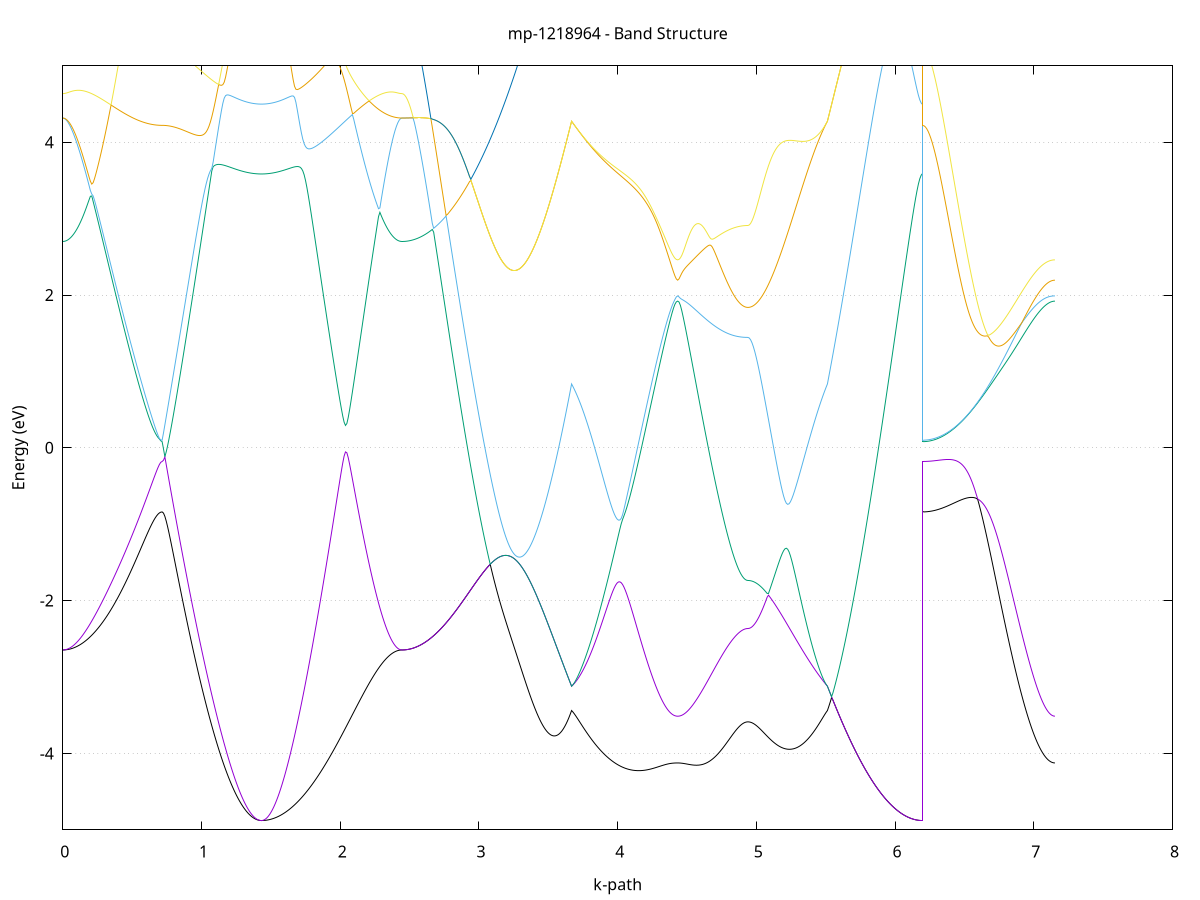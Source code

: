 set title 'mp-1218964 - Band Structure'
set xlabel 'k-path'
set ylabel 'Energy (eV)'
set grid y
set yrange [-5:5]
set terminal png size 800,600
set output 'mp-1218964_bands_gnuplot.png'
plot '-' using 1:2 with lines notitle, '-' using 1:2 with lines notitle, '-' using 1:2 with lines notitle, '-' using 1:2 with lines notitle, '-' using 1:2 with lines notitle, '-' using 1:2 with lines notitle, '-' using 1:2 with lines notitle, '-' using 1:2 with lines notitle, '-' using 1:2 with lines notitle, '-' using 1:2 with lines notitle, '-' using 1:2 with lines notitle, '-' using 1:2 with lines notitle, '-' using 1:2 with lines notitle, '-' using 1:2 with lines notitle, '-' using 1:2 with lines notitle, '-' using 1:2 with lines notitle, '-' using 1:2 with lines notitle, '-' using 1:2 with lines notitle, '-' using 1:2 with lines notitle, '-' using 1:2 with lines notitle, '-' using 1:2 with lines notitle, '-' using 1:2 with lines notitle, '-' using 1:2 with lines notitle, '-' using 1:2 with lines notitle, '-' using 1:2 with lines notitle, '-' using 1:2 with lines notitle, '-' using 1:2 with lines notitle, '-' using 1:2 with lines notitle, '-' using 1:2 with lines notitle, '-' using 1:2 with lines notitle, '-' using 1:2 with lines notitle, '-' using 1:2 with lines notitle, '-' using 1:2 with lines notitle, '-' using 1:2 with lines notitle, '-' using 1:2 with lines notitle, '-' using 1:2 with lines notitle, '-' using 1:2 with lines notitle, '-' using 1:2 with lines notitle, '-' using 1:2 with lines notitle, '-' using 1:2 with lines notitle, '-' using 1:2 with lines notitle, '-' using 1:2 with lines notitle, '-' using 1:2 with lines notitle, '-' using 1:2 with lines notitle, '-' using 1:2 with lines notitle, '-' using 1:2 with lines notitle, '-' using 1:2 with lines notitle, '-' using 1:2 with lines notitle, '-' using 1:2 with lines notitle, '-' using 1:2 with lines notitle, '-' using 1:2 with lines notitle, '-' using 1:2 with lines notitle, '-' using 1:2 with lines notitle, '-' using 1:2 with lines notitle, '-' using 1:2 with lines notitle, '-' using 1:2 with lines notitle, '-' using 1:2 with lines notitle, '-' using 1:2 with lines notitle, '-' using 1:2 with lines notitle, '-' using 1:2 with lines notitle, '-' using 1:2 with lines notitle, '-' using 1:2 with lines notitle, '-' using 1:2 with lines notitle, '-' using 1:2 with lines notitle
0.000000 -21.820258
0.009946 -21.820258
0.019892 -21.820258
0.029838 -21.820258
0.039783 -21.820258
0.049729 -21.820258
0.059675 -21.820258
0.069621 -21.820258
0.079567 -21.820258
0.089513 -21.820158
0.099458 -21.820158
0.109404 -21.820158
0.119350 -21.820158
0.129296 -21.820158
0.139242 -21.820158
0.149188 -21.820058
0.159133 -21.820058
0.169079 -21.820058
0.179025 -21.820058
0.188971 -21.820058
0.198917 -21.819958
0.208863 -21.819958
0.218808 -21.819958
0.228754 -21.819858
0.238700 -21.819858
0.248646 -21.819858
0.258592 -21.819858
0.268538 -21.819758
0.278483 -21.819758
0.288429 -21.819758
0.298375 -21.819658
0.308321 -21.819658
0.318267 -21.819658
0.328213 -21.819558
0.338159 -21.819558
0.348104 -21.819558
0.358050 -21.819458
0.367996 -21.819458
0.377942 -21.819458
0.387888 -21.819358
0.397834 -21.819358
0.407779 -21.819358
0.417725 -21.819258
0.427671 -21.819258
0.437617 -21.819258
0.447563 -21.819158
0.457509 -21.819158
0.467454 -21.819158
0.477400 -21.819058
0.487346 -21.819058
0.497292 -21.819058
0.507238 -21.819058
0.517184 -21.818958
0.527129 -21.818958
0.537075 -21.818958
0.547021 -21.818958
0.556967 -21.818858
0.566913 -21.818858
0.576859 -21.818858
0.586804 -21.818858
0.596750 -21.818858
0.606696 -21.818858
0.616642 -21.818758
0.626588 -21.818758
0.636534 -21.818758
0.646480 -21.818758
0.656425 -21.818758
0.666371 -21.818758
0.676317 -21.818758
0.686263 -21.818758
0.696209 -21.818758
0.706155 -21.818758
0.716100 -21.818758
0.716100 -21.818758
0.726046 -21.818758
0.735992 -21.818758
0.745938 -21.818758
0.755884 -21.818758
0.765830 -21.818758
0.775775 -21.818758
0.785721 -21.818758
0.795667 -21.818758
0.805613 -21.818758
0.815559 -21.818758
0.825505 -21.818758
0.835450 -21.818758
0.845396 -21.818758
0.855342 -21.818658
0.865288 -21.818658
0.875234 -21.818658
0.885180 -21.818658
0.895125 -21.818658
0.905071 -21.818658
0.915017 -21.818658
0.924963 -21.818658
0.934909 -21.818658
0.944855 -21.818658
0.954801 -21.818658
0.964746 -21.818658
0.974692 -21.818658
0.984638 -21.818658
0.994584 -21.818658
1.004530 -21.818658
1.014476 -21.818658
1.024421 -21.818558
1.034367 -21.818558
1.044313 -21.818558
1.054259 -21.818558
1.064205 -21.818558
1.074151 -21.818558
1.084096 -21.818558
1.094042 -21.818558
1.103988 -21.818558
1.113934 -21.818558
1.123880 -21.818558
1.133826 -21.818558
1.143771 -21.818558
1.153717 -21.818558
1.163663 -21.818558
1.173609 -21.818458
1.183555 -21.818458
1.193501 -21.818458
1.203446 -21.818458
1.213392 -21.818458
1.223338 -21.818458
1.233284 -21.818458
1.243230 -21.818458
1.253176 -21.818458
1.263121 -21.818458
1.273067 -21.818458
1.283013 -21.818458
1.292959 -21.818458
1.302905 -21.818458
1.312851 -21.818458
1.322797 -21.818458
1.332742 -21.818458
1.342688 -21.818458
1.352634 -21.818458
1.362580 -21.818458
1.372526 -21.818458
1.382472 -21.818458
1.392417 -21.818458
1.402363 -21.818458
1.412309 -21.818458
1.422255 -21.818458
1.432201 -21.818458
1.432201 -21.818458
1.442129 -21.818458
1.452058 -21.818458
1.461987 -21.818458
1.471915 -21.818458
1.481844 -21.818458
1.491772 -21.818458
1.501701 -21.818458
1.511630 -21.818458
1.521558 -21.818458
1.531487 -21.818458
1.541416 -21.818458
1.551344 -21.818458
1.561273 -21.818458
1.571201 -21.818458
1.581130 -21.818458
1.591059 -21.818458
1.600987 -21.818458
1.610916 -21.818458
1.620844 -21.818458
1.630773 -21.818458
1.640702 -21.818458
1.650630 -21.818458
1.660559 -21.818458
1.670488 -21.818558
1.680416 -21.818558
1.690345 -21.818558
1.700273 -21.818558
1.710202 -21.818558
1.720131 -21.818558
1.730059 -21.818558
1.739988 -21.818558
1.749916 -21.818658
1.759845 -21.818658
1.769774 -21.818658
1.779702 -21.818658
1.789631 -21.818658
1.799560 -21.818658
1.809488 -21.818658
1.819417 -21.818758
1.829345 -21.818758
1.839274 -21.818758
1.849203 -21.818758
1.859131 -21.818758
1.869060 -21.818858
1.878988 -21.818858
1.888917 -21.818858
1.898846 -21.818858
1.908774 -21.818958
1.918703 -21.818958
1.928632 -21.818958
1.938560 -21.819058
1.948489 -21.819058
1.958417 -21.819058
1.968346 -21.819058
1.978275 -21.819158
1.988203 -21.819158
1.998132 -21.819158
2.008061 -21.819258
2.017989 -21.819258
2.027918 -21.819258
2.037846 -21.819358
2.047775 -21.819358
2.057704 -21.819358
2.067632 -21.819458
2.077561 -21.819458
2.087489 -21.819458
2.097418 -21.819558
2.107347 -21.819558
2.117275 -21.819558
2.127204 -21.819658
2.137133 -21.819658
2.147061 -21.819658
2.156990 -21.819758
2.166918 -21.819758
2.176847 -21.819758
2.186776 -21.819858
2.196704 -21.819858
2.206633 -21.819858
2.216561 -21.819858
2.226490 -21.819958
2.236419 -21.819958
2.246347 -21.819958
2.256276 -21.820058
2.266205 -21.820058
2.276133 -21.820058
2.286062 -21.820058
2.295990 -21.820058
2.305919 -21.820158
2.315848 -21.820158
2.325776 -21.820158
2.335705 -21.820158
2.345633 -21.820158
2.355562 -21.820158
2.365491 -21.820258
2.375419 -21.820258
2.385348 -21.820258
2.395277 -21.820258
2.405205 -21.820258
2.415134 -21.820258
2.425062 -21.820258
2.434991 -21.820258
2.444920 -21.820258
2.444920 -21.820258
2.454863 -21.820258
2.464806 -21.820058
2.474750 -21.819858
2.484693 -21.819558
2.494637 -21.819058
2.504580 -21.818558
2.514523 -21.817958
2.524467 -21.817258
2.534410 -21.816458
2.544354 -21.815558
2.554297 -21.814658
2.564240 -21.813558
2.574184 -21.812458
2.584127 -21.811258
2.594071 -21.809858
2.604014 -21.808558
2.613957 -21.807058
2.623901 -21.805458
2.633844 -21.803858
2.643787 -21.802158
2.653731 -21.800358
2.663674 -21.798458
2.673618 -21.796558
2.683561 -21.794558
2.693504 -21.792458
2.703448 -21.790358
2.713391 -21.788158
2.723335 -21.785958
2.733278 -21.783658
2.743221 -21.781258
2.753165 -21.778858
2.763108 -21.776358
2.773052 -21.773858
2.782995 -21.771258
2.792938 -21.768658
2.802882 -21.766058
2.812825 -21.763358
2.822769 -21.760658
2.832712 -21.757858
2.842655 -21.755158
2.852599 -21.752358
2.862542 -21.749458
2.872486 -21.746658
2.882429 -21.743758
2.892372 -21.740958
2.902316 -21.738058
2.912259 -21.735158
2.922202 -21.732358
2.932146 -21.729458
2.942089 -21.726658
2.952033 -21.724158
2.961976 -21.723058
2.971919 -21.723358
2.981863 -21.724258
2.991806 -21.725158
3.001750 -21.726158
3.011693 -21.727058
3.021636 -21.727958
3.031580 -21.728858
3.041523 -21.729758
3.051467 -21.730658
3.061410 -21.731458
3.071353 -21.732358
3.081297 -21.733158
3.091240 -21.733958
3.101184 -21.734758
3.111127 -21.735558
3.121070 -21.736358
3.131014 -21.737058
3.140957 -21.737858
3.150901 -21.738558
3.160844 -21.739158
3.170787 -21.739858
3.180731 -21.740458
3.190674 -21.741158
3.200618 -21.741658
3.210561 -21.742258
3.220504 -21.742858
3.230448 -21.743358
3.240391 -21.743758
3.250334 -21.744258
3.260278 -21.744658
3.270221 -21.745058
3.280165 -21.745458
3.290108 -21.745758
3.300051 -21.746158
3.309995 -21.746358
3.319938 -21.746658
3.329882 -21.746858
3.339825 -21.747058
3.349768 -21.747258
3.359712 -21.747358
3.369655 -21.747458
3.379599 -21.747558
3.389542 -21.747558
3.399485 -21.747558
3.409429 -21.747558
3.419372 -21.747458
3.429316 -21.747358
3.439259 -21.747258
3.449202 -21.747158
3.459146 -21.746958
3.469089 -21.746758
3.479033 -21.746458
3.488976 -21.746158
3.498919 -21.745858
3.508863 -21.745558
3.518806 -21.745158
3.528750 -21.744758
3.538693 -21.744358
3.548636 -21.743958
3.558580 -21.743458
3.568523 -21.742958
3.578466 -21.742358
3.588410 -21.741858
3.598353 -21.741258
3.608297 -21.740658
3.618240 -21.739958
3.628183 -21.739358
3.638127 -21.738658
3.648070 -21.737958
3.658014 -21.737258
3.667957 -21.736458
3.667957 -21.736458
3.677890 -21.736758
3.687823 -21.737058
3.697756 -21.737258
3.707689 -21.737558
3.717622 -21.737758
3.727555 -21.738058
3.737488 -21.738358
3.747421 -21.738558
3.757354 -21.738858
3.767286 -21.739058
3.777219 -21.739358
3.787152 -21.739558
3.797085 -21.739858
3.807018 -21.740058
3.816951 -21.740358
3.826884 -21.740558
3.836817 -21.740758
3.846750 -21.741058
3.856683 -21.741258
3.866616 -21.741458
3.876549 -21.741758
3.886482 -21.741958
3.896415 -21.742158
3.906348 -21.742358
3.916281 -21.742658
3.926214 -21.742858
3.936147 -21.743058
3.946080 -21.743258
3.956012 -21.743458
3.965945 -21.743658
3.975878 -21.743858
3.985811 -21.744058
3.995744 -21.744258
4.005677 -21.744458
4.015610 -21.744558
4.025543 -21.744758
4.035476 -21.744958
4.045409 -21.745158
4.055342 -21.745258
4.065275 -21.745458
4.075208 -21.745558
4.085141 -21.745758
4.095074 -21.745858
4.105007 -21.746058
4.114940 -21.746158
4.124873 -21.746358
4.134805 -21.746458
4.144738 -21.746558
4.154671 -21.746758
4.164604 -21.746858
4.174537 -21.746958
4.184470 -21.747058
4.194403 -21.747158
4.204336 -21.747258
4.214269 -21.747358
4.224202 -21.747458
4.234135 -21.747558
4.244068 -21.747658
4.254001 -21.747658
4.263934 -21.747758
4.273867 -21.747858
4.283800 -21.747958
4.293733 -21.747958
4.303666 -21.748058
4.313599 -21.748058
4.323531 -21.748158
4.333464 -21.748158
4.343397 -21.748258
4.353330 -21.748258
4.363263 -21.748258
4.373196 -21.748258
4.383129 -21.748358
4.393062 -21.748358
4.402995 -21.748358
4.412928 -21.748358
4.422861 -21.748358
4.432794 -21.748358
4.432794 -21.748358
4.442723 -21.748358
4.452651 -21.748358
4.462580 -21.748358
4.472508 -21.748358
4.482437 -21.748358
4.492366 -21.748358
4.502294 -21.748358
4.512223 -21.748358
4.522151 -21.748358
4.532080 -21.748358
4.542009 -21.748358
4.551937 -21.748358
4.561866 -21.748358
4.571795 -21.748358
4.581723 -21.748358
4.591652 -21.748358
4.601580 -21.748358
4.611509 -21.748358
4.621438 -21.748358
4.631366 -21.748358
4.641295 -21.748258
4.651223 -21.748258
4.661152 -21.748258
4.671081 -21.748258
4.681009 -21.748258
4.690938 -21.748258
4.700867 -21.748258
4.710795 -21.748258
4.720724 -21.748258
4.730652 -21.748158
4.740581 -21.748158
4.750510 -21.748158
4.760438 -21.748158
4.770367 -21.748158
4.780295 -21.748158
4.790224 -21.748058
4.800153 -21.748058
4.810081 -21.748058
4.820010 -21.748058
4.829939 -21.748058
4.839867 -21.747958
4.849796 -21.747958
4.859724 -21.747958
4.869653 -21.747958
4.879582 -21.747958
4.889510 -21.747858
4.899439 -21.747858
4.909367 -21.747858
4.919296 -21.747858
4.929225 -21.747858
4.939153 -21.747758
4.939153 -21.747758
4.949036 -21.747758
4.958919 -21.747758
4.968802 -21.747758
4.978685 -21.747758
4.988568 -21.747658
4.998451 -21.747658
5.008334 -21.747658
5.018217 -21.747558
5.028100 -21.747458
5.037984 -21.747458
5.047867 -21.747358
5.057750 -21.747258
5.067633 -21.747158
5.077516 -21.747058
5.087399 -21.746958
5.097282 -21.746858
5.107165 -21.746758
5.117048 -21.746658
5.126931 -21.746458
5.136814 -21.746358
5.146697 -21.746158
5.156580 -21.746058
5.166463 -21.745858
5.176346 -21.745658
5.186229 -21.745558
5.196112 -21.745358
5.205995 -21.745158
5.215878 -21.744958
5.225761 -21.744758
5.235644 -21.744558
5.245527 -21.744358
5.255410 -21.744158
5.265293 -21.743858
5.275176 -21.743658
5.285059 -21.743458
5.294942 -21.743158
5.304825 -21.742958
5.314708 -21.742658
5.324591 -21.742358
5.334474 -21.742158
5.344357 -21.741858
5.354240 -21.741558
5.364123 -21.741258
5.374006 -21.740958
5.383889 -21.740758
5.393772 -21.740458
5.403655 -21.740158
5.413538 -21.739858
5.423421 -21.739458
5.433304 -21.739158
5.443187 -21.738858
5.453070 -21.738558
5.462953 -21.738158
5.472836 -21.737858
5.482719 -21.737558
5.492602 -21.737158
5.502485 -21.736858
5.512368 -21.736458
5.512368 -21.736458
5.522307 -21.735758
5.532245 -21.734958
5.542183 -21.734158
5.552121 -21.733258
5.562059 -21.732458
5.571997 -21.731558
5.581935 -21.730758
5.591873 -21.730258
5.601811 -21.730458
5.611749 -21.730758
5.621687 -21.730958
5.631625 -21.731158
5.641563 -21.731358
5.651501 -21.731658
5.661439 -21.731858
5.671378 -21.732158
5.681316 -21.732358
5.691254 -21.732658
5.701192 -21.732958
5.711130 -21.733258
5.721068 -21.733858
5.731006 -21.735058
5.740944 -21.737258
5.750882 -21.739858
5.760820 -21.742558
5.770758 -21.745358
5.780696 -21.748158
5.790634 -21.750958
5.800572 -21.753658
5.810510 -21.756458
5.820449 -21.759158
5.830387 -21.761858
5.840325 -21.764458
5.850263 -21.767058
5.860201 -21.769658
5.870139 -21.772258
5.880077 -21.774758
5.890015 -21.777158
5.899953 -21.779558
5.909891 -21.781958
5.919829 -21.784258
5.929767 -21.786458
5.939705 -21.788658
5.949643 -21.790758
5.959581 -21.792858
5.969520 -21.794858
5.979458 -21.796758
5.989396 -21.798558
5.999334 -21.800358
6.009272 -21.802058
6.019210 -21.803758
6.029148 -21.805258
6.039086 -21.806758
6.049024 -21.808158
6.058962 -21.809458
6.068900 -21.810658
6.078838 -21.811758
6.088776 -21.812858
6.098714 -21.813758
6.108652 -21.814658
6.118591 -21.815458
6.128529 -21.816158
6.138467 -21.816758
6.148405 -21.817258
6.158343 -21.817658
6.168281 -21.817958
6.178219 -21.818258
6.188157 -21.818358
6.198095 -21.818458
6.198095 -21.818758
6.208037 -21.818658
6.217978 -21.818558
6.227920 -21.818358
6.237861 -21.817958
6.247802 -21.817558
6.257744 -21.817058
6.267685 -21.816458
6.277627 -21.815758
6.287568 -21.814958
6.297510 -21.814058
6.307451 -21.813158
6.317393 -21.812058
6.327334 -21.810958
6.337276 -21.809658
6.347217 -21.808358
6.357159 -21.807058
6.367100 -21.805558
6.377042 -21.803958
6.386983 -21.802358
6.396925 -21.800658
6.406866 -21.798858
6.416808 -21.796958
6.426749 -21.795058
6.436691 -21.793058
6.446632 -21.791058
6.456574 -21.788858
6.466515 -21.786758
6.476456 -21.784458
6.486398 -21.782158
6.496339 -21.779758
6.506281 -21.777358
6.516222 -21.774958
6.526164 -21.772458
6.536105 -21.769858
6.546047 -21.767258
6.555988 -21.764658
6.565930 -21.761958
6.575871 -21.759258
6.585813 -21.756558
6.595754 -21.753758
6.605696 -21.750958
6.615637 -21.748158
6.625579 -21.745358
6.635520 -21.742458
6.645462 -21.739658
6.655403 -21.736758
6.665345 -21.733958
6.675286 -21.731058
6.685228 -21.728258
6.695169 -21.726658
6.705110 -21.726458
6.715052 -21.726358
6.724993 -21.726158
6.734935 -21.726058
6.744876 -21.725958
6.754818 -21.726458
6.764759 -21.727358
6.774701 -21.728358
6.784642 -21.729258
6.794584 -21.730158
6.804525 -21.731058
6.814467 -21.731858
6.824408 -21.732758
6.834350 -21.733558
6.844291 -21.734458
6.854233 -21.735258
6.864174 -21.736058
6.874116 -21.736858
6.884057 -21.737558
6.893999 -21.738358
6.903940 -21.739058
6.913882 -21.739758
6.923823 -21.740358
6.933765 -21.741058
6.943706 -21.741658
6.953647 -21.742258
6.963589 -21.742858
6.973530 -21.743358
6.983472 -21.743958
6.993413 -21.744458
7.003355 -21.744858
7.013296 -21.745358
7.023238 -21.745758
7.033179 -21.746158
7.043121 -21.746458
7.053062 -21.746858
7.063004 -21.747158
7.072945 -21.747358
7.082887 -21.747558
7.092828 -21.747858
7.102770 -21.747958
7.112711 -21.748158
7.122653 -21.748258
7.132594 -21.748358
7.142536 -21.748358
7.152477 -21.748358
e
0.000000 -21.724458
0.009946 -21.724458
0.019892 -21.724458
0.029838 -21.724458
0.039783 -21.724558
0.049729 -21.724558
0.059675 -21.724558
0.069621 -21.724658
0.079567 -21.724658
0.089513 -21.724758
0.099458 -21.724758
0.109404 -21.724858
0.119350 -21.724858
0.129296 -21.724958
0.139242 -21.725058
0.149188 -21.725058
0.159133 -21.725158
0.169079 -21.725258
0.179025 -21.725358
0.188971 -21.725458
0.198917 -21.725558
0.208863 -21.725658
0.218808 -21.725758
0.228754 -21.725858
0.238700 -21.725958
0.248646 -21.726058
0.258592 -21.726258
0.268538 -21.726358
0.278483 -21.726458
0.288429 -21.726558
0.298375 -21.726658
0.308321 -21.726858
0.318267 -21.726958
0.328213 -21.727058
0.338159 -21.727258
0.348104 -21.727358
0.358050 -21.727458
0.367996 -21.727558
0.377942 -21.727758
0.387888 -21.727858
0.397834 -21.727958
0.407779 -21.728158
0.417725 -21.728258
0.427671 -21.728358
0.437617 -21.728458
0.447563 -21.728658
0.457509 -21.728758
0.467454 -21.728858
0.477400 -21.728958
0.487346 -21.729058
0.497292 -21.729158
0.507238 -21.729258
0.517184 -21.729358
0.527129 -21.729458
0.537075 -21.729558
0.547021 -21.729658
0.556967 -21.729758
0.566913 -21.729858
0.576859 -21.729858
0.586804 -21.729958
0.596750 -21.730058
0.606696 -21.730158
0.616642 -21.730158
0.626588 -21.730258
0.636534 -21.730258
0.646480 -21.730258
0.656425 -21.730358
0.666371 -21.730358
0.676317 -21.730358
0.686263 -21.730458
0.696209 -21.730458
0.706155 -21.730458
0.716100 -21.730458
0.716100 -21.730458
0.726046 -21.730458
0.735992 -21.730458
0.745938 -21.730458
0.755884 -21.730458
0.765830 -21.730558
0.775775 -21.730558
0.785721 -21.730658
0.795667 -21.730758
0.805613 -21.730758
0.815559 -21.730858
0.825505 -21.730958
0.835450 -21.731058
0.845396 -21.731158
0.855342 -21.731258
0.865288 -21.731358
0.875234 -21.731458
0.885180 -21.731658
0.895125 -21.731758
0.905071 -21.731858
0.915017 -21.732058
0.924963 -21.732158
0.934909 -21.732358
0.944855 -21.732458
0.954801 -21.732658
0.964746 -21.732858
0.974692 -21.733058
0.984638 -21.733158
0.994584 -21.733358
1.004530 -21.733558
1.014476 -21.733758
1.024421 -21.733958
1.034367 -21.734158
1.044313 -21.734358
1.054259 -21.734558
1.064205 -21.734658
1.074151 -21.734858
1.084096 -21.735058
1.094042 -21.735258
1.103988 -21.735458
1.113934 -21.735658
1.123880 -21.735858
1.133826 -21.736058
1.143771 -21.736158
1.153717 -21.736358
1.163663 -21.736558
1.173609 -21.736758
1.183555 -21.736958
1.193501 -21.737058
1.203446 -21.737258
1.213392 -21.737358
1.223338 -21.737558
1.233284 -21.737658
1.243230 -21.737858
1.253176 -21.737958
1.263121 -21.738158
1.273067 -21.738258
1.283013 -21.738358
1.292959 -21.738458
1.302905 -21.738558
1.312851 -21.738658
1.322797 -21.738758
1.332742 -21.738858
1.342688 -21.738958
1.352634 -21.738958
1.362580 -21.739058
1.372526 -21.739158
1.382472 -21.739158
1.392417 -21.739158
1.402363 -21.739258
1.412309 -21.739258
1.422255 -21.739258
1.432201 -21.739258
1.432201 -21.739258
1.442129 -21.739258
1.452058 -21.739258
1.461987 -21.739258
1.471915 -21.739158
1.481844 -21.739158
1.491772 -21.739058
1.501701 -21.739058
1.511630 -21.738958
1.521558 -21.738958
1.531487 -21.738858
1.541416 -21.738758
1.551344 -21.738658
1.561273 -21.738558
1.571201 -21.738458
1.581130 -21.738358
1.591059 -21.738258
1.600987 -21.738058
1.610916 -21.737958
1.620844 -21.737858
1.630773 -21.737658
1.640702 -21.737558
1.650630 -21.737358
1.660559 -21.737158
1.670488 -21.737058
1.680416 -21.736858
1.690345 -21.736658
1.700273 -21.736458
1.710202 -21.736258
1.720131 -21.736058
1.730059 -21.735858
1.739988 -21.735658
1.749916 -21.735458
1.759845 -21.735258
1.769774 -21.735058
1.779702 -21.734858
1.789631 -21.734658
1.799560 -21.734358
1.809488 -21.734158
1.819417 -21.733958
1.829345 -21.733758
1.839274 -21.733458
1.849203 -21.733258
1.859131 -21.733058
1.869060 -21.732758
1.878988 -21.732558
1.888917 -21.732358
1.898846 -21.732158
1.908774 -21.731858
1.918703 -21.731658
1.928632 -21.731458
1.938560 -21.731158
1.948489 -21.730958
1.958417 -21.730758
1.968346 -21.730558
1.978275 -21.730258
1.988203 -21.730058
1.998132 -21.729858
2.008061 -21.729658
2.017989 -21.729458
2.027918 -21.729258
2.037846 -21.729058
2.047775 -21.728858
2.057704 -21.728658
2.067632 -21.728458
2.077561 -21.728258
2.087489 -21.728058
2.097418 -21.727858
2.107347 -21.727658
2.117275 -21.727458
2.127204 -21.727358
2.137133 -21.727158
2.147061 -21.726958
2.156990 -21.726858
2.166918 -21.726658
2.176847 -21.726558
2.186776 -21.726358
2.196704 -21.726258
2.206633 -21.726058
2.216561 -21.725958
2.226490 -21.725858
2.236419 -21.725758
2.246347 -21.725658
2.256276 -21.725458
2.266205 -21.725358
2.276133 -21.725258
2.286062 -21.725258
2.295990 -21.725158
2.305919 -21.725058
2.315848 -21.724958
2.325776 -21.724858
2.335705 -21.724858
2.345633 -21.724758
2.355562 -21.724758
2.365491 -21.724658
2.375419 -21.724658
2.385348 -21.724558
2.395277 -21.724558
2.405205 -21.724558
2.415134 -21.724558
2.425062 -21.724458
2.434991 -21.724458
2.444920 -21.724458
2.444920 -21.724458
2.454863 -21.724458
2.464806 -21.724458
2.474750 -21.724458
2.484693 -21.724458
2.494637 -21.724458
2.504580 -21.724458
2.514523 -21.724458
2.524467 -21.724458
2.534410 -21.724358
2.544354 -21.724358
2.554297 -21.724358
2.564240 -21.724358
2.574184 -21.724358
2.584127 -21.724258
2.594071 -21.724258
2.604014 -21.724258
2.613957 -21.724158
2.623901 -21.724158
2.633844 -21.724158
2.643787 -21.724058
2.653731 -21.724058
2.663674 -21.724058
2.673618 -21.723958
2.683561 -21.723958
2.693504 -21.723858
2.703448 -21.723858
2.713391 -21.723758
2.723335 -21.723758
2.733278 -21.723758
2.743221 -21.723658
2.753165 -21.723658
2.763108 -21.723558
2.773052 -21.723558
2.782995 -21.723458
2.792938 -21.723458
2.802882 -21.723358
2.812825 -21.723358
2.822769 -21.723258
2.832712 -21.723158
2.842655 -21.723158
2.852599 -21.723158
2.862542 -21.723058
2.872486 -21.723058
2.882429 -21.722958
2.892372 -21.722958
2.902316 -21.722858
2.912259 -21.722858
2.922202 -21.722758
2.932146 -21.722658
2.942089 -21.722558
2.952033 -21.722158
2.961976 -21.722358
2.971919 -21.723358
2.981863 -21.724258
2.991806 -21.725158
3.001750 -21.726158
3.011693 -21.727058
3.021636 -21.727958
3.031580 -21.728858
3.041523 -21.729758
3.051467 -21.730658
3.061410 -21.731458
3.071353 -21.732358
3.081297 -21.733158
3.091240 -21.733958
3.101184 -21.734758
3.111127 -21.735558
3.121070 -21.736358
3.131014 -21.737058
3.140957 -21.737858
3.150901 -21.738558
3.160844 -21.739158
3.170787 -21.739858
3.180731 -21.740458
3.190674 -21.741158
3.200618 -21.741658
3.210561 -21.742258
3.220504 -21.742858
3.230448 -21.743358
3.240391 -21.743758
3.250334 -21.744258
3.260278 -21.744658
3.270221 -21.745058
3.280165 -21.745458
3.290108 -21.745758
3.300051 -21.746158
3.309995 -21.746358
3.319938 -21.746658
3.329882 -21.746858
3.339825 -21.747058
3.349768 -21.747258
3.359712 -21.747358
3.369655 -21.747458
3.379599 -21.747558
3.389542 -21.747558
3.399485 -21.747558
3.409429 -21.747558
3.419372 -21.747458
3.429316 -21.747358
3.439259 -21.747258
3.449202 -21.747158
3.459146 -21.746958
3.469089 -21.746758
3.479033 -21.746458
3.488976 -21.746158
3.498919 -21.745858
3.508863 -21.745558
3.518806 -21.745158
3.528750 -21.744758
3.538693 -21.744358
3.548636 -21.743958
3.558580 -21.743458
3.568523 -21.742958
3.578466 -21.742358
3.588410 -21.741858
3.598353 -21.741258
3.608297 -21.740658
3.618240 -21.739958
3.628183 -21.739358
3.638127 -21.738658
3.648070 -21.737958
3.658014 -21.737258
3.667957 -21.736458
3.667957 -21.736458
3.677890 -21.736758
3.687823 -21.737058
3.697756 -21.737258
3.707689 -21.737558
3.717622 -21.737758
3.727555 -21.738058
3.737488 -21.738258
3.747421 -21.738558
3.757354 -21.738758
3.767286 -21.738958
3.777219 -21.739258
3.787152 -21.739458
3.797085 -21.739658
3.807018 -21.739958
3.816951 -21.740158
3.826884 -21.740358
3.836817 -21.740558
3.846750 -21.740758
3.856683 -21.740958
3.866616 -21.741158
3.876549 -21.741358
3.886482 -21.741558
3.896415 -21.741758
3.906348 -21.741958
3.916281 -21.742158
3.926214 -21.742358
3.936147 -21.742558
3.946080 -21.742658
3.956012 -21.742858
3.965945 -21.743058
3.975878 -21.743158
3.985811 -21.743358
3.995744 -21.743458
4.005677 -21.743658
4.015610 -21.743758
4.025543 -21.743958
4.035476 -21.744058
4.045409 -21.744158
4.055342 -21.744358
4.065275 -21.744458
4.075208 -21.744558
4.085141 -21.744658
4.095074 -21.744758
4.105007 -21.744958
4.114940 -21.745058
4.124873 -21.745158
4.134805 -21.745258
4.144738 -21.745258
4.154671 -21.745358
4.164604 -21.745458
4.174537 -21.745558
4.184470 -21.745658
4.194403 -21.745758
4.204336 -21.745758
4.214269 -21.745858
4.224202 -21.745958
4.234135 -21.745958
4.244068 -21.746058
4.254001 -21.746058
4.263934 -21.746158
4.273867 -21.746158
4.283800 -21.746258
4.293733 -21.746258
4.303666 -21.746258
4.313599 -21.746358
4.323531 -21.746358
4.333464 -21.746358
4.343397 -21.746458
4.353330 -21.746458
4.363263 -21.746458
4.373196 -21.746458
4.383129 -21.746458
4.393062 -21.746458
4.402995 -21.746458
4.412928 -21.746558
4.422861 -21.746558
4.432794 -21.746558
4.432794 -21.746558
4.442723 -21.746558
4.452651 -21.746558
4.462580 -21.746558
4.472508 -21.746558
4.482437 -21.746558
4.492366 -21.746558
4.502294 -21.746558
4.512223 -21.746558
4.522151 -21.746558
4.532080 -21.746558
4.542009 -21.746558
4.551937 -21.746658
4.561866 -21.746658
4.571795 -21.746658
4.581723 -21.746658
4.591652 -21.746658
4.601580 -21.746758
4.611509 -21.746758
4.621438 -21.746758
4.631366 -21.746758
4.641295 -21.746858
4.651223 -21.746858
4.661152 -21.746858
4.671081 -21.746958
4.681009 -21.746958
4.690938 -21.746958
4.700867 -21.746958
4.710795 -21.747058
4.720724 -21.747058
4.730652 -21.747058
4.740581 -21.747158
4.750510 -21.747158
4.760438 -21.747158
4.770367 -21.747258
4.780295 -21.747258
4.790224 -21.747258
4.800153 -21.747358
4.810081 -21.747358
4.820010 -21.747358
4.829939 -21.747458
4.839867 -21.747458
4.849796 -21.747458
4.859724 -21.747558
4.869653 -21.747558
4.879582 -21.747558
4.889510 -21.747558
4.899439 -21.747658
4.909367 -21.747658
4.919296 -21.747658
4.929225 -21.747658
4.939153 -21.747758
4.939153 -21.747758
4.949036 -21.747658
4.958919 -21.747658
4.968802 -21.747658
4.978685 -21.747658
4.988568 -21.747658
4.998451 -21.747558
5.008334 -21.747558
5.018217 -21.747458
5.028100 -21.747458
5.037984 -21.747358
5.047867 -21.747258
5.057750 -21.747158
5.067633 -21.747058
5.077516 -21.746958
5.087399 -21.746858
5.097282 -21.746758
5.107165 -21.746658
5.117048 -21.746558
5.126931 -21.746458
5.136814 -21.746258
5.146697 -21.746158
5.156580 -21.745958
5.166463 -21.745858
5.176346 -21.745658
5.186229 -21.745458
5.196112 -21.745258
5.205995 -21.745058
5.215878 -21.744958
5.225761 -21.744758
5.235644 -21.744458
5.245527 -21.744258
5.255410 -21.744058
5.265293 -21.743858
5.275176 -21.743658
5.285059 -21.743358
5.294942 -21.743158
5.304825 -21.742858
5.314708 -21.742658
5.324591 -21.742358
5.334474 -21.742158
5.344357 -21.741858
5.354240 -21.741558
5.364123 -21.741258
5.374006 -21.740958
5.383889 -21.740758
5.393772 -21.740458
5.403655 -21.740158
5.413538 -21.739758
5.423421 -21.739458
5.433304 -21.739158
5.443187 -21.738858
5.453070 -21.738558
5.462953 -21.738158
5.472836 -21.737858
5.482719 -21.737558
5.492602 -21.737158
5.502485 -21.736858
5.512368 -21.736458
5.512368 -21.736458
5.522307 -21.735758
5.532245 -21.734958
5.542183 -21.734158
5.552121 -21.733258
5.562059 -21.732458
5.571997 -21.731558
5.581935 -21.730758
5.591873 -21.729858
5.601811 -21.728958
5.611749 -21.728058
5.621687 -21.727058
5.631625 -21.726158
5.641563 -21.725258
5.651501 -21.724258
5.661439 -21.723258
5.671378 -21.722358
5.681316 -21.721358
5.691254 -21.721958
5.701192 -21.724758
5.711130 -21.727458
5.721068 -21.729958
5.731006 -21.731858
5.740944 -21.732858
5.750882 -21.733258
5.760820 -21.733658
5.770758 -21.733858
5.780696 -21.734158
5.790634 -21.734358
5.800572 -21.734558
5.810510 -21.734858
5.820449 -21.735058
5.830387 -21.735258
5.840325 -21.735458
5.850263 -21.735658
5.860201 -21.735858
5.870139 -21.735958
5.880077 -21.736158
5.890015 -21.736358
5.899953 -21.736558
5.909891 -21.736658
5.919829 -21.736858
5.929767 -21.737058
5.939705 -21.737158
5.949643 -21.737358
5.959581 -21.737458
5.969520 -21.737558
5.979458 -21.737758
5.989396 -21.737858
5.999334 -21.737958
6.009272 -21.738158
6.019210 -21.738258
6.029148 -21.738358
6.039086 -21.738458
6.049024 -21.738558
6.058962 -21.738658
6.068900 -21.738658
6.078838 -21.738758
6.088776 -21.738858
6.098714 -21.738958
6.108652 -21.738958
6.118591 -21.739058
6.128529 -21.739058
6.138467 -21.739158
6.148405 -21.739158
6.158343 -21.739158
6.168281 -21.739258
6.178219 -21.739258
6.188157 -21.739258
6.198095 -21.739258
6.198095 -21.730458
6.208037 -21.730458
6.217978 -21.730458
6.227920 -21.730458
6.237861 -21.730458
6.247802 -21.730358
6.257744 -21.730358
6.267685 -21.730358
6.277627 -21.730358
6.287568 -21.730258
6.297510 -21.730258
6.307451 -21.730158
6.317393 -21.730158
6.327334 -21.730158
6.337276 -21.730058
6.347217 -21.730058
6.357159 -21.729958
6.367100 -21.729858
6.377042 -21.729858
6.386983 -21.729758
6.396925 -21.729658
6.406866 -21.729658
6.416808 -21.729558
6.426749 -21.729458
6.436691 -21.729358
6.446632 -21.729258
6.456574 -21.729158
6.466515 -21.729058
6.476456 -21.728958
6.486398 -21.728958
6.496339 -21.728858
6.506281 -21.728658
6.516222 -21.728558
6.526164 -21.728458
6.536105 -21.728358
6.546047 -21.728258
6.555988 -21.728158
6.565930 -21.728058
6.575871 -21.727958
6.585813 -21.727858
6.595754 -21.727758
6.605696 -21.727558
6.615637 -21.727458
6.625579 -21.727358
6.635520 -21.727258
6.645462 -21.727158
6.655403 -21.726958
6.665345 -21.726858
6.675286 -21.726758
6.685228 -21.726558
6.695169 -21.725158
6.705110 -21.722358
6.715052 -21.722658
6.724993 -21.723658
6.734935 -21.724558
6.744876 -21.725558
6.754818 -21.725858
6.764759 -21.725758
6.774701 -21.726458
6.784642 -21.727358
6.794584 -21.728258
6.804525 -21.729158
6.814467 -21.730058
6.824408 -21.730858
6.834350 -21.731758
6.844291 -21.732558
6.854233 -21.733358
6.864174 -21.734158
6.874116 -21.734958
6.884057 -21.735758
6.893999 -21.736458
6.903940 -21.737158
6.913882 -21.737858
6.923823 -21.738558
6.933765 -21.739158
6.943706 -21.739858
6.953647 -21.740458
6.963589 -21.740958
6.973530 -21.741558
6.983472 -21.742058
6.993413 -21.742558
7.003355 -21.743058
7.013296 -21.743458
7.023238 -21.743858
7.033179 -21.744258
7.043121 -21.744658
7.053062 -21.744958
7.063004 -21.745258
7.072945 -21.745558
7.082887 -21.745758
7.092828 -21.745958
7.102770 -21.746158
7.112711 -21.746258
7.122653 -21.746358
7.132594 -21.746458
7.142536 -21.746458
7.152477 -21.746558
e
0.000000 -21.716558
0.009946 -21.716558
0.019892 -21.716558
0.029838 -21.716558
0.039783 -21.716458
0.049729 -21.716458
0.059675 -21.716458
0.069621 -21.716458
0.079567 -21.716358
0.089513 -21.716358
0.099458 -21.716358
0.109404 -21.716258
0.119350 -21.716258
0.129296 -21.716158
0.139242 -21.716158
0.149188 -21.716058
0.159133 -21.716058
0.169079 -21.715958
0.179025 -21.715858
0.188971 -21.715858
0.198917 -21.715758
0.208863 -21.715658
0.218808 -21.715558
0.228754 -21.715458
0.238700 -21.715358
0.248646 -21.715358
0.258592 -21.715258
0.268538 -21.715158
0.278483 -21.715058
0.288429 -21.714958
0.298375 -21.714858
0.308321 -21.714758
0.318267 -21.714658
0.328213 -21.714558
0.338159 -21.714458
0.348104 -21.714358
0.358050 -21.714258
0.367996 -21.714158
0.377942 -21.714058
0.387888 -21.713958
0.397834 -21.713858
0.407779 -21.713758
0.417725 -21.713658
0.427671 -21.713658
0.437617 -21.713558
0.447563 -21.713458
0.457509 -21.713358
0.467454 -21.713258
0.477400 -21.713158
0.487346 -21.713058
0.497292 -21.712958
0.507238 -21.712958
0.517184 -21.712858
0.527129 -21.712758
0.537075 -21.712658
0.547021 -21.712658
0.556967 -21.712558
0.566913 -21.712558
0.576859 -21.712458
0.586804 -21.712358
0.596750 -21.712358
0.606696 -21.712258
0.616642 -21.712258
0.626588 -21.712258
0.636534 -21.712158
0.646480 -21.712158
0.656425 -21.712058
0.666371 -21.712058
0.676317 -21.712058
0.686263 -21.712058
0.696209 -21.712058
0.706155 -21.712058
0.716100 -21.712058
0.716100 -21.712058
0.726046 -21.712058
0.735992 -21.712058
0.745938 -21.712058
0.755884 -21.711958
0.765830 -21.711958
0.775775 -21.711958
0.785721 -21.711958
0.795667 -21.711858
0.805613 -21.711858
0.815559 -21.711758
0.825505 -21.711758
0.835450 -21.711658
0.845396 -21.711658
0.855342 -21.711558
0.865288 -21.711458
0.875234 -21.711358
0.885180 -21.711358
0.895125 -21.711258
0.905071 -21.711158
0.915017 -21.711058
0.924963 -21.710958
0.934909 -21.710858
0.944855 -21.710758
0.954801 -21.710658
0.964746 -21.710558
0.974692 -21.710458
0.984638 -21.710358
0.994584 -21.710258
1.004530 -21.710158
1.014476 -21.710058
1.024421 -21.709858
1.034367 -21.709758
1.044313 -21.709658
1.054259 -21.709558
1.064205 -21.709458
1.074151 -21.709358
1.084096 -21.709258
1.094042 -21.709058
1.103988 -21.708958
1.113934 -21.708858
1.123880 -21.708758
1.133826 -21.708658
1.143771 -21.708458
1.153717 -21.708358
1.163663 -21.708258
1.173609 -21.708158
1.183555 -21.708058
1.193501 -21.707958
1.203446 -21.707858
1.213392 -21.707758
1.223338 -21.707658
1.233284 -21.707558
1.243230 -21.707458
1.253176 -21.707358
1.263121 -21.707258
1.273067 -21.707258
1.283013 -21.707158
1.292959 -21.707058
1.302905 -21.706958
1.312851 -21.706958
1.322797 -21.706858
1.332742 -21.706858
1.342688 -21.706758
1.352634 -21.706758
1.362580 -21.706658
1.372526 -21.706658
1.382472 -21.706658
1.392417 -21.706658
1.402363 -21.706658
1.412309 -21.706558
1.422255 -21.706558
1.432201 -21.706558
1.432201 -21.706558
1.442129 -21.706558
1.452058 -21.706558
1.461987 -21.706658
1.471915 -21.706658
1.481844 -21.706658
1.491772 -21.706658
1.501701 -21.706758
1.511630 -21.706758
1.521558 -21.706758
1.531487 -21.706858
1.541416 -21.706858
1.551344 -21.706958
1.561273 -21.706958
1.571201 -21.707058
1.581130 -21.707158
1.591059 -21.707258
1.600987 -21.707258
1.610916 -21.707358
1.620844 -21.707458
1.630773 -21.707558
1.640702 -21.707658
1.650630 -21.707758
1.660559 -21.707858
1.670488 -21.707958
1.680416 -21.708058
1.690345 -21.708158
1.700273 -21.708358
1.710202 -21.708458
1.720131 -21.708558
1.730059 -21.708658
1.739988 -21.708858
1.749916 -21.708958
1.759845 -21.709158
1.769774 -21.709258
1.779702 -21.709358
1.789631 -21.709558
1.799560 -21.709658
1.809488 -21.709858
1.819417 -21.709958
1.829345 -21.710158
1.839274 -21.710258
1.849203 -21.710458
1.859131 -21.710558
1.869060 -21.710758
1.878988 -21.710858
1.888917 -21.711058
1.898846 -21.711158
1.908774 -21.711358
1.918703 -21.711458
1.928632 -21.711658
1.938560 -21.711758
1.948489 -21.711958
1.958417 -21.712058
1.968346 -21.712258
1.978275 -21.712358
1.988203 -21.712558
1.998132 -21.712658
2.008061 -21.712858
2.017989 -21.712958
2.027918 -21.713158
2.037846 -21.713258
2.047775 -21.713458
2.057704 -21.713558
2.067632 -21.713658
2.077561 -21.713858
2.087489 -21.713958
2.097418 -21.714058
2.107347 -21.714258
2.117275 -21.714358
2.127204 -21.714458
2.137133 -21.714558
2.147061 -21.714758
2.156990 -21.714858
2.166918 -21.714958
2.176847 -21.715058
2.186776 -21.715158
2.196704 -21.715258
2.206633 -21.715358
2.216561 -21.715458
2.226490 -21.715558
2.236419 -21.715658
2.246347 -21.715658
2.256276 -21.715758
2.266205 -21.715858
2.276133 -21.715958
2.286062 -21.715958
2.295990 -21.716058
2.305919 -21.716158
2.315848 -21.716158
2.325776 -21.716258
2.335705 -21.716258
2.345633 -21.716358
2.355562 -21.716358
2.365491 -21.716358
2.375419 -21.716458
2.385348 -21.716458
2.395277 -21.716458
2.405205 -21.716458
2.415134 -21.716558
2.425062 -21.716558
2.434991 -21.716558
2.444920 -21.716558
2.444920 -21.716558
2.454863 -21.716558
2.464806 -21.716558
2.474750 -21.716558
2.484693 -21.716458
2.494637 -21.716458
2.504580 -21.716458
2.514523 -21.716458
2.524467 -21.716358
2.534410 -21.716358
2.544354 -21.716358
2.554297 -21.716258
2.564240 -21.716258
2.574184 -21.716158
2.584127 -21.716058
2.594071 -21.716058
2.604014 -21.715958
2.613957 -21.715858
2.623901 -21.715758
2.633844 -21.715758
2.643787 -21.715658
2.653731 -21.715558
2.663674 -21.715458
2.673618 -21.715358
2.683561 -21.715258
2.693504 -21.715158
2.703448 -21.715058
2.713391 -21.714958
2.723335 -21.714858
2.733278 -21.714758
2.743221 -21.714558
2.753165 -21.714458
2.763108 -21.714358
2.773052 -21.714258
2.782995 -21.714058
2.792938 -21.713958
2.802882 -21.713858
2.812825 -21.713658
2.822769 -21.713558
2.832712 -21.713358
2.842655 -21.713258
2.852599 -21.713058
2.862542 -21.712958
2.872486 -21.713758
2.882429 -21.714658
2.892372 -21.715658
2.902316 -21.716658
2.912259 -21.717558
2.922202 -21.718558
2.932146 -21.719458
2.942089 -21.720458
2.952033 -21.721458
2.961976 -21.722358
2.971919 -21.722858
2.981863 -21.722758
2.991806 -21.722658
3.001750 -21.722658
3.011693 -21.722558
3.021636 -21.722558
3.031580 -21.722558
3.041523 -21.722458
3.051467 -21.722458
3.061410 -21.722458
3.071353 -21.722458
3.081297 -21.722458
3.091240 -21.722458
3.101184 -21.722458
3.111127 -21.722458
3.121070 -21.722458
3.131014 -21.722458
3.140957 -21.722458
3.150901 -21.722458
3.160844 -21.722458
3.170787 -21.722458
3.180731 -21.722458
3.190674 -21.722558
3.200618 -21.722558
3.210561 -21.722558
3.220504 -21.722658
3.230448 -21.722658
3.240391 -21.722758
3.250334 -21.722758
3.260278 -21.722858
3.270221 -21.722858
3.280165 -21.722958
3.290108 -21.723058
3.300051 -21.723058
3.309995 -21.723158
3.319938 -21.723258
3.329882 -21.723358
3.339825 -21.723458
3.349768 -21.723558
3.359712 -21.723658
3.369655 -21.723758
3.379599 -21.723858
3.389542 -21.723958
3.399485 -21.724058
3.409429 -21.724158
3.419372 -21.724258
3.429316 -21.724358
3.439259 -21.724558
3.449202 -21.724658
3.459146 -21.724758
3.469089 -21.724958
3.479033 -21.725058
3.488976 -21.725258
3.498919 -21.725358
3.508863 -21.725558
3.518806 -21.725658
3.528750 -21.725858
3.538693 -21.726058
3.548636 -21.726258
3.558580 -21.726358
3.568523 -21.726558
3.578466 -21.726758
3.588410 -21.726958
3.598353 -21.727158
3.608297 -21.727358
3.618240 -21.727558
3.628183 -21.727758
3.638127 -21.727958
3.648070 -21.728158
3.658014 -21.728358
3.667957 -21.728558
3.667957 -21.728558
3.677890 -21.728458
3.687823 -21.728358
3.697756 -21.728258
3.707689 -21.728258
3.717622 -21.728158
3.727555 -21.728058
3.737488 -21.727958
3.747421 -21.727858
3.757354 -21.727758
3.767286 -21.727658
3.777219 -21.727558
3.787152 -21.727458
3.797085 -21.727358
3.807018 -21.727258
3.816951 -21.727058
3.826884 -21.726958
3.836817 -21.726858
3.846750 -21.726758
3.856683 -21.726658
3.866616 -21.726558
3.876549 -21.726458
3.886482 -21.726358
3.896415 -21.726158
3.906348 -21.726058
3.916281 -21.725958
3.926214 -21.725858
3.936147 -21.725758
3.946080 -21.725658
3.956012 -21.725558
3.965945 -21.725458
3.975878 -21.725358
3.985811 -21.725258
3.995744 -21.725158
4.005677 -21.725058
4.015610 -21.724958
4.025543 -21.724858
4.035476 -21.724758
4.045409 -21.724658
4.055342 -21.724558
4.065275 -21.724458
4.075208 -21.724358
4.085141 -21.724258
4.095074 -21.724258
4.105007 -21.724158
4.114940 -21.724058
4.124873 -21.723958
4.134805 -21.723958
4.144738 -21.723858
4.154671 -21.723758
4.164604 -21.723758
4.174537 -21.723658
4.184470 -21.723658
4.194403 -21.723558
4.204336 -21.723558
4.214269 -21.723458
4.224202 -21.723458
4.234135 -21.723458
4.244068 -21.723358
4.254001 -21.723358
4.263934 -21.723358
4.273867 -21.723258
4.283800 -21.723258
4.293733 -21.723258
4.303666 -21.723158
4.313599 -21.723158
4.323531 -21.723158
4.333464 -21.723158
4.343397 -21.723158
4.353330 -21.723158
4.363263 -21.723158
4.373196 -21.723158
4.383129 -21.723058
4.393062 -21.723058
4.402995 -21.723058
4.412928 -21.723058
4.422861 -21.723058
4.432794 -21.723058
4.432794 -21.723058
4.442723 -21.723058
4.452651 -21.723058
4.462580 -21.723058
4.472508 -21.723058
4.482437 -21.723058
4.492366 -21.723058
4.502294 -21.723058
4.512223 -21.723058
4.522151 -21.723158
4.532080 -21.723158
4.542009 -21.723158
4.551937 -21.723158
4.561866 -21.723158
4.571795 -21.723158
4.581723 -21.723158
4.591652 -21.723158
4.601580 -21.723158
4.611509 -21.723158
4.621438 -21.723158
4.631366 -21.723158
4.641295 -21.723158
4.651223 -21.723158
4.661152 -21.723158
4.671081 -21.723258
4.681009 -21.723258
4.690938 -21.723258
4.700867 -21.723258
4.710795 -21.723258
4.720724 -21.723258
4.730652 -21.723258
4.740581 -21.723258
4.750510 -21.723258
4.760438 -21.723258
4.770367 -21.723258
4.780295 -21.723358
4.790224 -21.723358
4.800153 -21.723358
4.810081 -21.723358
4.820010 -21.723358
4.829939 -21.723358
4.839867 -21.723358
4.849796 -21.723358
4.859724 -21.723358
4.869653 -21.723358
4.879582 -21.723358
4.889510 -21.723358
4.899439 -21.723358
4.909367 -21.723358
4.919296 -21.723358
4.929225 -21.723358
4.939153 -21.723358
4.939153 -21.723358
4.949036 -21.723358
4.958919 -21.723358
4.968802 -21.723358
4.978685 -21.723458
4.988568 -21.723458
4.998451 -21.723458
5.008334 -21.723458
5.018217 -21.723558
5.028100 -21.723558
5.037984 -21.723658
5.047867 -21.723658
5.057750 -21.723758
5.067633 -21.723758
5.077516 -21.723858
5.087399 -21.723858
5.097282 -21.723958
5.107165 -21.724058
5.117048 -21.724158
5.126931 -21.724158
5.136814 -21.724258
5.146697 -21.724358
5.156580 -21.724458
5.166463 -21.724558
5.176346 -21.724658
5.186229 -21.724758
5.196112 -21.724858
5.205995 -21.724958
5.215878 -21.725058
5.225761 -21.725158
5.235644 -21.725258
5.245527 -21.725358
5.255410 -21.725458
5.265293 -21.725658
5.275176 -21.725758
5.285059 -21.725858
5.294942 -21.725958
5.304825 -21.726058
5.314708 -21.726258
5.324591 -21.726358
5.334474 -21.726458
5.344357 -21.726558
5.354240 -21.726658
5.364123 -21.726858
5.374006 -21.726958
5.383889 -21.727058
5.393772 -21.727158
5.403655 -21.727358
5.413538 -21.727458
5.423421 -21.727558
5.433304 -21.727658
5.443187 -21.727758
5.453070 -21.727858
5.462953 -21.728058
5.472836 -21.728158
5.482719 -21.728258
5.492602 -21.728358
5.502485 -21.728458
5.512368 -21.728558
5.512368 -21.728558
5.522307 -21.728758
5.532245 -21.728958
5.542183 -21.729158
5.552121 -21.729358
5.562059 -21.729558
5.571997 -21.729858
5.581935 -21.730058
5.591873 -21.729858
5.601811 -21.728958
5.611749 -21.728058
5.621687 -21.727058
5.631625 -21.726158
5.641563 -21.725258
5.651501 -21.724258
5.661439 -21.723258
5.671378 -21.722358
5.681316 -21.721358
5.691254 -21.720358
5.701192 -21.719458
5.711130 -21.718458
5.721068 -21.717458
5.731006 -21.716458
5.740944 -21.715458
5.750882 -21.714458
5.760820 -21.713558
5.770758 -21.712558
5.780696 -21.711558
5.790634 -21.710658
5.800572 -21.709658
5.810510 -21.708758
5.820449 -21.707758
5.830387 -21.706858
5.840325 -21.705958
5.850263 -21.705558
5.860201 -21.705658
5.870139 -21.705658
5.880077 -21.705758
5.890015 -21.705758
5.899953 -21.705858
5.909891 -21.705858
5.919829 -21.705858
5.929767 -21.705958
5.939705 -21.705958
5.949643 -21.706058
5.959581 -21.706058
5.969520 -21.706158
5.979458 -21.706158
5.989396 -21.706158
5.999334 -21.706258
6.009272 -21.706258
6.019210 -21.706258
6.029148 -21.706358
6.039086 -21.706358
6.049024 -21.706358
6.058962 -21.706358
6.068900 -21.706358
6.078838 -21.706458
6.088776 -21.706458
6.098714 -21.706458
6.108652 -21.706458
6.118591 -21.706558
6.128529 -21.706558
6.138467 -21.706558
6.148405 -21.706558
6.158343 -21.706558
6.168281 -21.706558
6.178219 -21.706558
6.188157 -21.706558
6.198095 -21.706558
6.198095 -21.712058
6.208037 -21.712058
6.217978 -21.712058
6.227920 -21.712058
6.237861 -21.712058
6.247802 -21.711958
6.257744 -21.711958
6.267685 -21.711958
6.277627 -21.711958
6.287568 -21.711858
6.297510 -21.711858
6.307451 -21.711858
6.317393 -21.711758
6.327334 -21.711758
6.337276 -21.711758
6.347217 -21.711658
6.357159 -21.711658
6.367100 -21.711558
6.377042 -21.711558
6.386983 -21.711458
6.396925 -21.711358
6.406866 -21.711358
6.416808 -21.711258
6.426749 -21.711158
6.436691 -21.711158
6.446632 -21.711058
6.456574 -21.710958
6.466515 -21.710858
6.476456 -21.710758
6.486398 -21.710758
6.496339 -21.710658
6.506281 -21.710558
6.516222 -21.710458
6.526164 -21.710358
6.536105 -21.710258
6.546047 -21.710158
6.555988 -21.710058
6.565930 -21.709958
6.575871 -21.709858
6.585813 -21.710158
6.595754 -21.711158
6.605696 -21.712058
6.615637 -21.713058
6.625579 -21.713958
6.635520 -21.714958
6.645462 -21.715858
6.655403 -21.716858
6.665345 -21.717858
6.675286 -21.718758
6.685228 -21.719758
6.695169 -21.720758
6.705110 -21.721658
6.715052 -21.720758
6.724993 -21.721658
6.734935 -21.722658
6.744876 -21.723658
6.754818 -21.724558
6.764759 -21.725458
6.774701 -21.725558
6.784642 -21.725458
6.794584 -21.725358
6.804525 -21.725258
6.814467 -21.725158
6.824408 -21.725058
6.834350 -21.724958
6.844291 -21.724858
6.854233 -21.724758
6.864174 -21.724658
6.874116 -21.724558
6.884057 -21.724458
6.893999 -21.724358
6.903940 -21.724258
6.913882 -21.724158
6.923823 -21.724058
6.933765 -21.724058
6.943706 -21.723958
6.953647 -21.723858
6.963589 -21.723758
6.973530 -21.723658
6.983472 -21.723658
6.993413 -21.723558
7.003355 -21.723558
7.013296 -21.723458
7.023238 -21.723458
7.033179 -21.723358
7.043121 -21.723358
7.053062 -21.723258
7.063004 -21.723258
7.072945 -21.723158
7.082887 -21.723158
7.092828 -21.723158
7.102770 -21.723158
7.112711 -21.723158
7.122653 -21.723058
7.132594 -21.723058
7.142536 -21.723058
7.152477 -21.723058
e
0.000000 -21.689058
0.009946 -21.689058
0.019892 -21.689058
0.029838 -21.689058
0.039783 -21.689058
0.049729 -21.689058
0.059675 -21.689058
0.069621 -21.689058
0.079567 -21.689058
0.089513 -21.689058
0.099458 -21.689058
0.109404 -21.689058
0.119350 -21.689058
0.129296 -21.689058
0.139242 -21.689058
0.149188 -21.689058
0.159133 -21.689058
0.169079 -21.689058
0.179025 -21.689058
0.188971 -21.689058
0.198917 -21.689058
0.208863 -21.689058
0.218808 -21.689058
0.228754 -21.689058
0.238700 -21.689058
0.248646 -21.689058
0.258592 -21.689058
0.268538 -21.689058
0.278483 -21.689058
0.288429 -21.689058
0.298375 -21.689058
0.308321 -21.689058
0.318267 -21.689058
0.328213 -21.689058
0.338159 -21.689058
0.348104 -21.689058
0.358050 -21.689058
0.367996 -21.689058
0.377942 -21.689058
0.387888 -21.689158
0.397834 -21.689158
0.407779 -21.689158
0.417725 -21.689158
0.427671 -21.689158
0.437617 -21.689158
0.447563 -21.689158
0.457509 -21.689158
0.467454 -21.689158
0.477400 -21.689158
0.487346 -21.689158
0.497292 -21.689158
0.507238 -21.689158
0.517184 -21.689158
0.527129 -21.689158
0.537075 -21.689158
0.547021 -21.689158
0.556967 -21.689158
0.566913 -21.689158
0.576859 -21.689158
0.586804 -21.689158
0.596750 -21.689158
0.606696 -21.689158
0.616642 -21.689158
0.626588 -21.689158
0.636534 -21.689158
0.646480 -21.689158
0.656425 -21.689158
0.666371 -21.689158
0.676317 -21.689158
0.686263 -21.689158
0.696209 -21.689158
0.706155 -21.689158
0.716100 -21.689158
0.716100 -21.689158
0.726046 -21.689158
0.735992 -21.689158
0.745938 -21.689158
0.755884 -21.689158
0.765830 -21.689158
0.775775 -21.689158
0.785721 -21.689158
0.795667 -21.689158
0.805613 -21.689158
0.815559 -21.689058
0.825505 -21.689058
0.835450 -21.689058
0.845396 -21.689058
0.855342 -21.688958
0.865288 -21.688958
0.875234 -21.688958
0.885180 -21.688958
0.895125 -21.688858
0.905071 -21.688858
0.915017 -21.688858
0.924963 -21.688758
0.934909 -21.688758
0.944855 -21.688758
0.954801 -21.688658
0.964746 -21.688658
0.974692 -21.688658
0.984638 -21.688558
0.994584 -21.688558
1.004530 -21.688458
1.014476 -21.688458
1.024421 -21.688458
1.034367 -21.688358
1.044313 -21.688358
1.054259 -21.688258
1.064205 -21.688258
1.074151 -21.688258
1.084096 -21.688158
1.094042 -21.688158
1.103988 -21.688058
1.113934 -21.688058
1.123880 -21.688058
1.133826 -21.687958
1.143771 -21.687958
1.153717 -21.687858
1.163663 -21.687858
1.173609 -21.687858
1.183555 -21.687758
1.193501 -21.687758
1.203446 -21.687758
1.213392 -21.687658
1.223338 -21.687658
1.233284 -21.687658
1.243230 -21.687558
1.253176 -21.687558
1.263121 -21.687558
1.273067 -21.687558
1.283013 -21.687458
1.292959 -21.687458
1.302905 -21.687458
1.312851 -21.687458
1.322797 -21.687358
1.332742 -21.687358
1.342688 -21.687358
1.352634 -21.687358
1.362580 -21.687358
1.372526 -21.687358
1.382472 -21.687358
1.392417 -21.687358
1.402363 -21.687358
1.412309 -21.687358
1.422255 -21.687358
1.432201 -21.687358
1.432201 -21.687358
1.442129 -21.687358
1.452058 -21.687358
1.461987 -21.687358
1.471915 -21.687358
1.481844 -21.687358
1.491772 -21.687358
1.501701 -21.687358
1.511630 -21.687358
1.521558 -21.687358
1.531487 -21.687358
1.541416 -21.687358
1.551344 -21.687358
1.561273 -21.687358
1.571201 -21.687358
1.581130 -21.687358
1.591059 -21.687358
1.600987 -21.687458
1.610916 -21.687458
1.620844 -21.687458
1.630773 -21.687458
1.640702 -21.687458
1.650630 -21.687458
1.660559 -21.687458
1.670488 -21.687558
1.680416 -21.687558
1.690345 -21.687558
1.700273 -21.687558
1.710202 -21.687558
1.720131 -21.687658
1.730059 -21.687658
1.739988 -21.687658
1.749916 -21.687658
1.759845 -21.687658
1.769774 -21.687758
1.779702 -21.687758
1.789631 -21.687758
1.799560 -21.687758
1.809488 -21.687858
1.819417 -21.687858
1.829345 -21.687858
1.839274 -21.687858
1.849203 -21.687958
1.859131 -21.687958
1.869060 -21.687958
1.878988 -21.687958
1.888917 -21.688058
1.898846 -21.688058
1.908774 -21.688058
1.918703 -21.688058
1.928632 -21.688158
1.938560 -21.688158
1.948489 -21.688158
1.958417 -21.688158
1.968346 -21.688258
1.978275 -21.688258
1.988203 -21.688258
1.998132 -21.688258
2.008061 -21.688358
2.017989 -21.688358
2.027918 -21.688358
2.037846 -21.688358
2.047775 -21.688458
2.057704 -21.688458
2.067632 -21.688458
2.077561 -21.688458
2.087489 -21.688558
2.097418 -21.688558
2.107347 -21.688558
2.117275 -21.688658
2.127204 -21.688658
2.137133 -21.688658
2.147061 -21.688658
2.156990 -21.688658
2.166918 -21.688758
2.176847 -21.688758
2.186776 -21.688758
2.196704 -21.688758
2.206633 -21.688758
2.216561 -21.688858
2.226490 -21.688858
2.236419 -21.688858
2.246347 -21.688858
2.256276 -21.688858
2.266205 -21.688858
2.276133 -21.688958
2.286062 -21.688958
2.295990 -21.688958
2.305919 -21.688958
2.315848 -21.688958
2.325776 -21.688958
2.335705 -21.688958
2.345633 -21.688958
2.355562 -21.688958
2.365491 -21.688958
2.375419 -21.689058
2.385348 -21.689058
2.395277 -21.689058
2.405205 -21.689058
2.415134 -21.689058
2.425062 -21.689058
2.434991 -21.689058
2.444920 -21.689058
2.444920 -21.689058
2.454863 -21.689058
2.464806 -21.689058
2.474750 -21.689158
2.484693 -21.689258
2.494637 -21.689458
2.504580 -21.689558
2.514523 -21.689858
2.524467 -21.690058
2.534410 -21.690358
2.544354 -21.690658
2.554297 -21.690958
2.564240 -21.691258
2.574184 -21.691658
2.584127 -21.692058
2.594071 -21.692558
2.604014 -21.692958
2.613957 -21.693458
2.623901 -21.694058
2.633844 -21.694558
2.643787 -21.695158
2.653731 -21.695758
2.663674 -21.696358
2.673618 -21.697058
2.683561 -21.697658
2.693504 -21.698358
2.703448 -21.699158
2.713391 -21.699858
2.723335 -21.700658
2.733278 -21.701358
2.743221 -21.702158
2.753165 -21.702958
2.763108 -21.703858
2.773052 -21.704658
2.782995 -21.705558
2.792938 -21.706358
2.802882 -21.707258
2.812825 -21.708158
2.822769 -21.709058
2.832712 -21.709958
2.842655 -21.710958
2.852599 -21.711858
2.862542 -21.712758
2.872486 -21.713758
2.882429 -21.714658
2.892372 -21.715658
2.902316 -21.716658
2.912259 -21.717558
2.922202 -21.718558
2.932146 -21.719458
2.942089 -21.720458
2.952033 -21.721458
2.961976 -21.720358
2.971919 -21.717658
2.981863 -21.714858
2.991806 -21.712058
3.001750 -21.710758
3.011693 -21.710558
3.021636 -21.710458
3.031580 -21.710258
3.041523 -21.710058
3.051467 -21.709958
3.061410 -21.709758
3.071353 -21.709658
3.081297 -21.709458
3.091240 -21.709358
3.101184 -21.709158
3.111127 -21.708958
3.121070 -21.708858
3.131014 -21.708658
3.140957 -21.708558
3.150901 -21.708358
3.160844 -21.708258
3.170787 -21.708158
3.180731 -21.707958
3.190674 -21.707858
3.200618 -21.707658
3.210561 -21.707558
3.220504 -21.707458
3.230448 -21.707258
3.240391 -21.707158
3.250334 -21.707058
3.260278 -21.706958
3.270221 -21.706758
3.280165 -21.706658
3.290108 -21.706558
3.300051 -21.706458
3.309995 -21.706358
3.319938 -21.706258
3.329882 -21.706158
3.339825 -21.706058
3.349768 -21.705958
3.359712 -21.705858
3.369655 -21.705758
3.379599 -21.705658
3.389542 -21.705558
3.399485 -21.705458
3.409429 -21.705358
3.419372 -21.705358
3.429316 -21.705258
3.439259 -21.705158
3.449202 -21.705058
3.459146 -21.705058
3.469089 -21.704958
3.479033 -21.704958
3.488976 -21.704858
3.498919 -21.704858
3.508863 -21.704758
3.518806 -21.704758
3.528750 -21.704658
3.538693 -21.704658
3.548636 -21.704658
3.558580 -21.704558
3.568523 -21.704558
3.578466 -21.704558
3.588410 -21.704558
3.598353 -21.704458
3.608297 -21.704458
3.618240 -21.704458
3.628183 -21.704458
3.638127 -21.704458
3.648070 -21.704458
3.658014 -21.704458
3.667957 -21.704458
3.667957 -21.704458
3.677890 -21.704458
3.687823 -21.704458
3.697756 -21.704458
3.707689 -21.704458
3.717622 -21.704458
3.727555 -21.704458
3.737488 -21.704458
3.747421 -21.704558
3.757354 -21.704558
3.767286 -21.704558
3.777219 -21.704558
3.787152 -21.704558
3.797085 -21.704558
3.807018 -21.704558
3.816951 -21.704658
3.826884 -21.704658
3.836817 -21.704658
3.846750 -21.704658
3.856683 -21.704658
3.866616 -21.704758
3.876549 -21.704758
3.886482 -21.704758
3.896415 -21.704858
3.906348 -21.704858
3.916281 -21.704858
3.926214 -21.704858
3.936147 -21.704958
3.946080 -21.704958
3.956012 -21.704958
3.965945 -21.704958
3.975878 -21.705058
3.985811 -21.705058
3.995744 -21.705058
4.005677 -21.705158
4.015610 -21.705158
4.025543 -21.705158
4.035476 -21.705158
4.045409 -21.705258
4.055342 -21.705258
4.065275 -21.705258
4.075208 -21.705358
4.085141 -21.705358
4.095074 -21.705358
4.105007 -21.705358
4.114940 -21.705458
4.124873 -21.705458
4.134805 -21.705458
4.144738 -21.705458
4.154671 -21.705558
4.164604 -21.705558
4.174537 -21.705558
4.184470 -21.705558
4.194403 -21.705558
4.204336 -21.705658
4.214269 -21.705658
4.224202 -21.705658
4.234135 -21.705658
4.244068 -21.705658
4.254001 -21.705658
4.263934 -21.705658
4.273867 -21.705758
4.283800 -21.705758
4.293733 -21.705758
4.303666 -21.705758
4.313599 -21.705758
4.323531 -21.705758
4.333464 -21.705758
4.343397 -21.705758
4.353330 -21.705758
4.363263 -21.705758
4.373196 -21.705758
4.383129 -21.705758
4.393062 -21.705758
4.402995 -21.705758
4.412928 -21.705758
4.422861 -21.705758
4.432794 -21.705758
4.432794 -21.705758
4.442723 -21.705758
4.452651 -21.705758
4.462580 -21.705758
4.472508 -21.705758
4.482437 -21.705758
4.492366 -21.705758
4.502294 -21.705758
4.512223 -21.705758
4.522151 -21.705758
4.532080 -21.705758
4.542009 -21.705758
4.551937 -21.705758
4.561866 -21.705758
4.571795 -21.705758
4.581723 -21.705658
4.591652 -21.705658
4.601580 -21.705658
4.611509 -21.705658
4.621438 -21.705658
4.631366 -21.705658
4.641295 -21.705658
4.651223 -21.705658
4.661152 -21.705658
4.671081 -21.705558
4.681009 -21.705558
4.690938 -21.705558
4.700867 -21.705558
4.710795 -21.705558
4.720724 -21.705558
4.730652 -21.705558
4.740581 -21.705458
4.750510 -21.705458
4.760438 -21.705458
4.770367 -21.705458
4.780295 -21.705458
4.790224 -21.705458
4.800153 -21.705458
4.810081 -21.705458
4.820010 -21.705458
4.829939 -21.705458
4.839867 -21.705358
4.849796 -21.705358
4.859724 -21.705358
4.869653 -21.705358
4.879582 -21.705358
4.889510 -21.705358
4.899439 -21.705358
4.909367 -21.705358
4.919296 -21.705358
4.929225 -21.705358
4.939153 -21.705358
4.939153 -21.705358
4.949036 -21.705358
4.958919 -21.705358
4.968802 -21.705358
4.978685 -21.705358
4.988568 -21.705358
4.998451 -21.705358
5.008334 -21.705358
5.018217 -21.705358
5.028100 -21.705358
5.037984 -21.705358
5.047867 -21.705258
5.057750 -21.705258
5.067633 -21.705258
5.077516 -21.705258
5.087399 -21.705258
5.097282 -21.705258
5.107165 -21.705258
5.117048 -21.705158
5.126931 -21.705158
5.136814 -21.705158
5.146697 -21.705158
5.156580 -21.705058
5.166463 -21.705058
5.176346 -21.705058
5.186229 -21.705058
5.196112 -21.705058
5.205995 -21.704958
5.215878 -21.704958
5.225761 -21.704958
5.235644 -21.704958
5.245527 -21.704858
5.255410 -21.704858
5.265293 -21.704858
5.275176 -21.704858
5.285059 -21.704758
5.294942 -21.704758
5.304825 -21.704758
5.314708 -21.704758
5.324591 -21.704658
5.334474 -21.704658
5.344357 -21.704658
5.354240 -21.704658
5.364123 -21.704658
5.374006 -21.704558
5.383889 -21.704558
5.393772 -21.704558
5.403655 -21.704558
5.413538 -21.704558
5.423421 -21.704558
5.433304 -21.704558
5.443187 -21.704458
5.453070 -21.704458
5.462953 -21.704458
5.472836 -21.704458
5.482719 -21.704458
5.492602 -21.704458
5.502485 -21.704458
5.512368 -21.704458
5.512368 -21.704458
5.522307 -21.704458
5.532245 -21.704458
5.542183 -21.704458
5.552121 -21.704458
5.562059 -21.704558
5.571997 -21.704558
5.581935 -21.704558
5.591873 -21.704558
5.601811 -21.704558
5.611749 -21.704658
5.621687 -21.704658
5.631625 -21.705258
5.641563 -21.707958
5.651501 -21.710758
5.661439 -21.713558
5.671378 -21.716358
5.681316 -21.719158
5.691254 -21.720358
5.701192 -21.719458
5.711130 -21.718458
5.721068 -21.717458
5.731006 -21.716458
5.740944 -21.715458
5.750882 -21.714458
5.760820 -21.713558
5.770758 -21.712558
5.780696 -21.711558
5.790634 -21.710658
5.800572 -21.709658
5.810510 -21.708758
5.820449 -21.707758
5.830387 -21.706858
5.840325 -21.705958
5.850263 -21.705058
5.860201 -21.704158
5.870139 -21.703258
5.880077 -21.702358
5.890015 -21.701558
5.899953 -21.700658
5.909891 -21.699858
5.919829 -21.699058
5.929767 -21.698358
5.939705 -21.697558
5.949643 -21.696858
5.959581 -21.696158
5.969520 -21.695458
5.979458 -21.694758
5.989396 -21.694158
5.999334 -21.693558
6.009272 -21.692958
6.019210 -21.692358
6.029148 -21.691858
6.039086 -21.691358
6.049024 -21.690858
6.058962 -21.690458
6.068900 -21.689958
6.078838 -21.689558
6.088776 -21.689258
6.098714 -21.688958
6.108652 -21.688658
6.118591 -21.688358
6.128529 -21.688058
6.138467 -21.687858
6.148405 -21.687758
6.158343 -21.687558
6.168281 -21.687458
6.178219 -21.687358
6.188157 -21.687358
6.198095 -21.687358
6.198095 -21.689158
6.208037 -21.689158
6.217978 -21.689258
6.227920 -21.689358
6.237861 -21.689458
6.247802 -21.689558
6.257744 -21.689758
6.267685 -21.689958
6.277627 -21.690158
6.287568 -21.690458
6.297510 -21.690758
6.307451 -21.691058
6.317393 -21.691458
6.327334 -21.691858
6.337276 -21.692258
6.347217 -21.692658
6.357159 -21.693158
6.367100 -21.693658
6.377042 -21.694158
6.386983 -21.694758
6.396925 -21.695258
6.406866 -21.695858
6.416808 -21.696558
6.426749 -21.697158
6.436691 -21.697858
6.446632 -21.698558
6.456574 -21.699258
6.466515 -21.699958
6.476456 -21.700758
6.486398 -21.701558
6.496339 -21.702358
6.506281 -21.703158
6.516222 -21.703958
6.526164 -21.704858
6.536105 -21.705658
6.546047 -21.706558
6.555988 -21.707458
6.565930 -21.708358
6.575871 -21.709258
6.585813 -21.709758
6.595754 -21.709658
6.605696 -21.710058
6.615637 -21.710958
6.625579 -21.711958
6.635520 -21.712958
6.645462 -21.713858
6.655403 -21.714858
6.665345 -21.715858
6.675286 -21.716858
6.685228 -21.717858
6.695169 -21.718758
6.705110 -21.719758
6.715052 -21.719558
6.724993 -21.716758
6.734935 -21.713958
6.744876 -21.711358
6.754818 -21.709358
6.764759 -21.708458
6.774701 -21.708158
6.784642 -21.707958
6.794584 -21.707858
6.804525 -21.707758
6.814467 -21.707658
6.824408 -21.707558
6.834350 -21.707458
6.844291 -21.707358
6.854233 -21.707258
6.864174 -21.707158
6.874116 -21.707058
6.884057 -21.706958
6.893999 -21.706858
6.903940 -21.706758
6.913882 -21.706758
6.923823 -21.706658
6.933765 -21.706558
6.943706 -21.706558
6.953647 -21.706458
6.963589 -21.706358
6.973530 -21.706358
6.983472 -21.706258
6.993413 -21.706158
7.003355 -21.706158
7.013296 -21.706058
7.023238 -21.706058
7.033179 -21.706058
7.043121 -21.705958
7.053062 -21.705958
7.063004 -21.705958
7.072945 -21.705858
7.082887 -21.705858
7.092828 -21.705858
7.102770 -21.705858
7.112711 -21.705858
7.122653 -21.705758
7.132594 -21.705758
7.142536 -21.705758
7.152477 -21.705758
e
0.000000 -21.689058
0.009946 -21.689058
0.019892 -21.689058
0.029838 -21.689058
0.039783 -21.689058
0.049729 -21.688958
0.059675 -21.688958
0.069621 -21.688958
0.079567 -21.688958
0.089513 -21.688958
0.099458 -21.688958
0.109404 -21.688858
0.119350 -21.688858
0.129296 -21.688858
0.139242 -21.688758
0.149188 -21.688758
0.159133 -21.688758
0.169079 -21.688658
0.179025 -21.688658
0.188971 -21.688658
0.198917 -21.688558
0.208863 -21.688558
0.218808 -21.688458
0.228754 -21.688458
0.238700 -21.688458
0.248646 -21.688358
0.258592 -21.688358
0.268538 -21.688258
0.278483 -21.688258
0.288429 -21.688158
0.298375 -21.688158
0.308321 -21.688058
0.318267 -21.688058
0.328213 -21.687958
0.338159 -21.687858
0.348104 -21.687858
0.358050 -21.687758
0.367996 -21.687758
0.377942 -21.687658
0.387888 -21.687658
0.397834 -21.687558
0.407779 -21.687558
0.417725 -21.687458
0.427671 -21.687458
0.437617 -21.687358
0.447563 -21.687358
0.457509 -21.687358
0.467454 -21.687258
0.477400 -21.687258
0.487346 -21.687158
0.497292 -21.687158
0.507238 -21.687058
0.517184 -21.687058
0.527129 -21.687058
0.537075 -21.686958
0.547021 -21.686958
0.556967 -21.686958
0.566913 -21.686858
0.576859 -21.686858
0.586804 -21.686858
0.596750 -21.686758
0.606696 -21.686758
0.616642 -21.686758
0.626588 -21.686758
0.636534 -21.686758
0.646480 -21.686658
0.656425 -21.686658
0.666371 -21.686658
0.676317 -21.686658
0.686263 -21.686658
0.696209 -21.686658
0.706155 -21.686658
0.716100 -21.686658
0.716100 -21.686658
0.726046 -21.686658
0.735992 -21.686658
0.745938 -21.686658
0.755884 -21.686658
0.765830 -21.686658
0.775775 -21.686658
0.785721 -21.686658
0.795667 -21.686658
0.805613 -21.686658
0.815559 -21.686658
0.825505 -21.686658
0.835450 -21.686658
0.845396 -21.686658
0.855342 -21.686658
0.865288 -21.686758
0.875234 -21.686758
0.885180 -21.686758
0.895125 -21.686758
0.905071 -21.686758
0.915017 -21.686758
0.924963 -21.686758
0.934909 -21.686758
0.944855 -21.686758
0.954801 -21.686758
0.964746 -21.686858
0.974692 -21.686858
0.984638 -21.686858
0.994584 -21.686858
1.004530 -21.686858
1.014476 -21.686858
1.024421 -21.686858
1.034367 -21.686958
1.044313 -21.686958
1.054259 -21.686958
1.064205 -21.686958
1.074151 -21.686958
1.084096 -21.686958
1.094042 -21.687058
1.103988 -21.687058
1.113934 -21.687058
1.123880 -21.687058
1.133826 -21.687058
1.143771 -21.687058
1.153717 -21.687058
1.163663 -21.687158
1.173609 -21.687158
1.183555 -21.687158
1.193501 -21.687158
1.203446 -21.687158
1.213392 -21.687158
1.223338 -21.687158
1.233284 -21.687158
1.243230 -21.687158
1.253176 -21.687258
1.263121 -21.687258
1.273067 -21.687258
1.283013 -21.687258
1.292959 -21.687258
1.302905 -21.687258
1.312851 -21.687258
1.322797 -21.687258
1.332742 -21.687258
1.342688 -21.687258
1.352634 -21.687258
1.362580 -21.687258
1.372526 -21.687258
1.382472 -21.687358
1.392417 -21.687358
1.402363 -21.687358
1.412309 -21.687358
1.422255 -21.687358
1.432201 -21.687358
1.432201 -21.687358
1.442129 -21.687358
1.452058 -21.687358
1.461987 -21.687358
1.471915 -21.687358
1.481844 -21.687358
1.491772 -21.687358
1.501701 -21.687358
1.511630 -21.687358
1.521558 -21.687358
1.531487 -21.687358
1.541416 -21.687358
1.551344 -21.687358
1.561273 -21.687358
1.571201 -21.687358
1.581130 -21.687358
1.591059 -21.687358
1.600987 -21.687358
1.610916 -21.687358
1.620844 -21.687358
1.630773 -21.687358
1.640702 -21.687358
1.650630 -21.687358
1.660559 -21.687358
1.670488 -21.687358
1.680416 -21.687358
1.690345 -21.687458
1.700273 -21.687458
1.710202 -21.687458
1.720131 -21.687458
1.730059 -21.687458
1.739988 -21.687458
1.749916 -21.687458
1.759845 -21.687558
1.769774 -21.687558
1.779702 -21.687558
1.789631 -21.687558
1.799560 -21.687558
1.809488 -21.687558
1.819417 -21.687658
1.829345 -21.687658
1.839274 -21.687658
1.849203 -21.687658
1.859131 -21.687658
1.869060 -21.687758
1.878988 -21.687758
1.888917 -21.687758
1.898846 -21.687758
1.908774 -21.687858
1.918703 -21.687858
1.928632 -21.687858
1.938560 -21.687858
1.948489 -21.687958
1.958417 -21.687958
1.968346 -21.687958
1.978275 -21.687958
1.988203 -21.688058
1.998132 -21.688058
2.008061 -21.688058
2.017989 -21.688158
2.027918 -21.688158
2.037846 -21.688158
2.047775 -21.688158
2.057704 -21.688258
2.067632 -21.688258
2.077561 -21.688258
2.087489 -21.688358
2.097418 -21.688358
2.107347 -21.688358
2.117275 -21.688358
2.127204 -21.688458
2.137133 -21.688458
2.147061 -21.688458
2.156990 -21.688558
2.166918 -21.688558
2.176847 -21.688558
2.186776 -21.688658
2.196704 -21.688658
2.206633 -21.688658
2.216561 -21.688658
2.226490 -21.688758
2.236419 -21.688758
2.246347 -21.688758
2.256276 -21.688758
2.266205 -21.688858
2.276133 -21.688858
2.286062 -21.688858
2.295990 -21.688858
2.305919 -21.688858
2.315848 -21.688958
2.325776 -21.688958
2.335705 -21.688958
2.345633 -21.688958
2.355562 -21.688958
2.365491 -21.688958
2.375419 -21.688958
2.385348 -21.688958
2.395277 -21.689058
2.405205 -21.689058
2.415134 -21.689058
2.425062 -21.689058
2.434991 -21.689058
2.444920 -21.689058
2.444920 -21.689058
2.454863 -21.689058
2.464806 -21.689058
2.474750 -21.689158
2.484693 -21.689258
2.494637 -21.689458
2.504580 -21.689558
2.514523 -21.689858
2.524467 -21.690058
2.534410 -21.690358
2.544354 -21.690658
2.554297 -21.690958
2.564240 -21.691258
2.574184 -21.691658
2.584127 -21.692058
2.594071 -21.692558
2.604014 -21.692958
2.613957 -21.693458
2.623901 -21.694058
2.633844 -21.694558
2.643787 -21.695158
2.653731 -21.695758
2.663674 -21.696358
2.673618 -21.697058
2.683561 -21.697658
2.693504 -21.698358
2.703448 -21.699158
2.713391 -21.699858
2.723335 -21.700658
2.733278 -21.701358
2.743221 -21.702158
2.753165 -21.702958
2.763108 -21.703858
2.773052 -21.704658
2.782995 -21.705558
2.792938 -21.706358
2.802882 -21.707258
2.812825 -21.708158
2.822769 -21.709058
2.832712 -21.709958
2.842655 -21.710958
2.852599 -21.711858
2.862542 -21.712758
2.872486 -21.712758
2.882429 -21.712658
2.892372 -21.712458
2.902316 -21.712358
2.912259 -21.712158
2.922202 -21.712058
2.932146 -21.711858
2.942089 -21.711658
2.952033 -21.711558
2.961976 -21.711358
2.971919 -21.711258
2.981863 -21.711058
2.991806 -21.710858
3.001750 -21.709258
3.011693 -21.706458
3.021636 -21.703758
3.031580 -21.700958
3.041523 -21.698258
3.051467 -21.695658
3.061410 -21.692958
3.071353 -21.690458
3.081297 -21.687858
3.091240 -21.685358
3.101184 -21.682958
3.111127 -21.680558
3.121070 -21.678158
3.131014 -21.675958
3.140957 -21.673658
3.150901 -21.671558
3.160844 -21.669458
3.170787 -21.667458
3.180731 -21.665458
3.190674 -21.663558
3.200618 -21.661758
3.210561 -21.659958
3.220504 -21.658358
3.230448 -21.656758
3.240391 -21.655158
3.250334 -21.653758
3.260278 -21.652458
3.270221 -21.651158
3.280165 -21.649958
3.290108 -21.648958
3.300051 -21.647958
3.309995 -21.647058
3.319938 -21.646158
3.329882 -21.645458
3.339825 -21.644858
3.349768 -21.644258
3.359712 -21.643858
3.369655 -21.643558
3.379599 -21.643258
3.389542 -21.643058
3.399485 -21.643058
3.409429 -21.643058
3.419372 -21.643158
3.429316 -21.643358
3.439259 -21.643658
3.449202 -21.644158
3.459146 -21.644658
3.469089 -21.645158
3.479033 -21.645858
3.488976 -21.646658
3.498919 -21.647558
3.508863 -21.648458
3.518806 -21.649558
3.528750 -21.650658
3.538693 -21.651958
3.548636 -21.653258
3.558580 -21.654658
3.568523 -21.656058
3.578466 -21.657658
3.588410 -21.659258
3.598353 -21.660958
3.608297 -21.662758
3.618240 -21.664658
3.628183 -21.666558
3.638127 -21.668558
3.648070 -21.670658
3.658014 -21.672758
3.667957 -21.674958
3.667957 -21.674958
3.677890 -21.674158
3.687823 -21.673458
3.697756 -21.672658
3.707689 -21.671958
3.717622 -21.671158
3.727555 -21.670458
3.737488 -21.669658
3.747421 -21.668958
3.757354 -21.668258
3.767286 -21.667558
3.777219 -21.666858
3.787152 -21.666158
3.797085 -21.665458
3.807018 -21.664758
3.816951 -21.664158
3.826884 -21.663458
3.836817 -21.662858
3.846750 -21.662158
3.856683 -21.661558
3.866616 -21.660958
3.876549 -21.660358
3.886482 -21.659658
3.896415 -21.659158
3.906348 -21.658558
3.916281 -21.657958
3.926214 -21.657358
3.936147 -21.656858
3.946080 -21.656258
3.956012 -21.655758
3.965945 -21.655158
3.975878 -21.654658
3.985811 -21.654158
3.995744 -21.653658
4.005677 -21.653158
4.015610 -21.652658
4.025543 -21.652258
4.035476 -21.651758
4.045409 -21.651358
4.055342 -21.650858
4.065275 -21.650458
4.075208 -21.650058
4.085141 -21.649658
4.095074 -21.649258
4.105007 -21.648858
4.114940 -21.648458
4.124873 -21.648058
4.134805 -21.647758
4.144738 -21.647358
4.154671 -21.647058
4.164604 -21.646758
4.174537 -21.646458
4.184470 -21.646158
4.194403 -21.645858
4.204336 -21.645558
4.214269 -21.645358
4.224202 -21.645058
4.234135 -21.644858
4.244068 -21.644558
4.254001 -21.644358
4.263934 -21.644158
4.273867 -21.643958
4.283800 -21.643758
4.293733 -21.643658
4.303666 -21.643458
4.313599 -21.643358
4.323531 -21.643158
4.333464 -21.643058
4.343397 -21.642958
4.353330 -21.642858
4.363263 -21.642758
4.373196 -21.642658
4.383129 -21.642558
4.393062 -21.642558
4.402995 -21.642458
4.412928 -21.642458
4.422861 -21.642458
4.432794 -21.642458
4.432794 -21.642458
4.442723 -21.642458
4.452651 -21.642458
4.462580 -21.642458
4.472508 -21.642458
4.482437 -21.642458
4.492366 -21.642458
4.502294 -21.642458
4.512223 -21.642458
4.522151 -21.642458
4.532080 -21.642458
4.542009 -21.642458
4.551937 -21.642458
4.561866 -21.642458
4.571795 -21.642458
4.581723 -21.642458
4.591652 -21.642458
4.601580 -21.642458
4.611509 -21.642458
4.621438 -21.642558
4.631366 -21.642558
4.641295 -21.642558
4.651223 -21.642558
4.661152 -21.642558
4.671081 -21.642558
4.681009 -21.642558
4.690938 -21.642558
4.700867 -21.642558
4.710795 -21.642558
4.720724 -21.642558
4.730652 -21.642558
4.740581 -21.642558
4.750510 -21.642558
4.760438 -21.642558
4.770367 -21.642658
4.780295 -21.642658
4.790224 -21.642658
4.800153 -21.642658
4.810081 -21.642658
4.820010 -21.642658
4.829939 -21.642658
4.839867 -21.642658
4.849796 -21.642658
4.859724 -21.642658
4.869653 -21.642658
4.879582 -21.642658
4.889510 -21.642658
4.899439 -21.642658
4.909367 -21.642658
4.919296 -21.642658
4.929225 -21.642658
4.939153 -21.642658
4.939153 -21.642658
4.949036 -21.642658
4.958919 -21.642758
4.968802 -21.642758
4.978685 -21.642858
4.988568 -21.642958
4.998451 -21.643058
5.008334 -21.643158
5.018217 -21.643358
5.028100 -21.643458
5.037984 -21.643658
5.047867 -21.643958
5.057750 -21.644158
5.067633 -21.644358
5.077516 -21.644658
5.087399 -21.644958
5.097282 -21.645258
5.107165 -21.645658
5.117048 -21.645958
5.126931 -21.646358
5.136814 -21.646758
5.146697 -21.647158
5.156580 -21.647658
5.166463 -21.648058
5.176346 -21.648558
5.186229 -21.649058
5.196112 -21.649558
5.205995 -21.650058
5.215878 -21.650658
5.225761 -21.651158
5.235644 -21.651758
5.245527 -21.652358
5.255410 -21.652958
5.265293 -21.653658
5.275176 -21.654258
5.285059 -21.654958
5.294942 -21.655658
5.304825 -21.656358
5.314708 -21.657058
5.324591 -21.657858
5.334474 -21.658658
5.344357 -21.659358
5.354240 -21.660158
5.364123 -21.660958
5.374006 -21.661858
5.383889 -21.662658
5.393772 -21.663558
5.403655 -21.664358
5.413538 -21.665258
5.423421 -21.666158
5.433304 -21.667158
5.443187 -21.668058
5.453070 -21.668958
5.462953 -21.669958
5.472836 -21.670958
5.482719 -21.671958
5.492602 -21.672958
5.502485 -21.673958
5.512368 -21.674958
5.512368 -21.674958
5.522307 -21.677258
5.532245 -21.679558
5.542183 -21.681958
5.552121 -21.684358
5.562059 -21.686758
5.571997 -21.689358
5.581935 -21.691858
5.591873 -21.694458
5.601811 -21.697158
5.611749 -21.699758
5.621687 -21.702458
5.631625 -21.704658
5.641563 -21.704658
5.651501 -21.704758
5.661439 -21.704758
5.671378 -21.704758
5.681316 -21.704858
5.691254 -21.704858
5.701192 -21.704958
5.711130 -21.704958
5.721068 -21.704958
5.731006 -21.705058
5.740944 -21.705058
5.750882 -21.705158
5.760820 -21.705158
5.770758 -21.705258
5.780696 -21.705258
5.790634 -21.705258
5.800572 -21.705358
5.810510 -21.705358
5.820449 -21.705458
5.830387 -21.705458
5.840325 -21.705558
5.850263 -21.705058
5.860201 -21.704158
5.870139 -21.703258
5.880077 -21.702358
5.890015 -21.701558
5.899953 -21.700658
5.909891 -21.699858
5.919829 -21.699058
5.929767 -21.698358
5.939705 -21.697558
5.949643 -21.696858
5.959581 -21.696158
5.969520 -21.695458
5.979458 -21.694758
5.989396 -21.694158
5.999334 -21.693558
6.009272 -21.692958
6.019210 -21.692358
6.029148 -21.691858
6.039086 -21.691358
6.049024 -21.690858
6.058962 -21.690458
6.068900 -21.689958
6.078838 -21.689558
6.088776 -21.689258
6.098714 -21.688958
6.108652 -21.688658
6.118591 -21.688358
6.128529 -21.688058
6.138467 -21.687858
6.148405 -21.687758
6.158343 -21.687558
6.168281 -21.687458
6.178219 -21.687358
6.188157 -21.687358
6.198095 -21.687358
6.198095 -21.686658
6.208037 -21.686658
6.217978 -21.686658
6.227920 -21.686758
6.237861 -21.686858
6.247802 -21.687058
6.257744 -21.687258
6.267685 -21.687458
6.277627 -21.687658
6.287568 -21.687958
6.297510 -21.688258
6.307451 -21.688558
6.317393 -21.688958
6.327334 -21.689358
6.337276 -21.689758
6.347217 -21.690258
6.357159 -21.690758
6.367100 -21.691258
6.377042 -21.691758
6.386983 -21.692358
6.396925 -21.692958
6.406866 -21.693558
6.416808 -21.694158
6.426749 -21.694858
6.436691 -21.695558
6.446632 -21.696258
6.456574 -21.696958
6.466515 -21.697758
6.476456 -21.698558
6.486398 -21.699358
6.496339 -21.700158
6.506281 -21.700958
6.516222 -21.701758
6.526164 -21.702658
6.536105 -21.703558
6.546047 -21.704458
6.555988 -21.705358
6.565930 -21.706258
6.575871 -21.707158
6.585813 -21.708158
6.595754 -21.709058
6.605696 -21.709558
6.615637 -21.709458
6.625579 -21.709358
6.635520 -21.709258
6.645462 -21.709158
6.655403 -21.709058
6.665345 -21.708958
6.675286 -21.708858
6.685228 -21.708758
6.695169 -21.708658
6.705110 -21.708458
6.715052 -21.708358
6.724993 -21.708258
6.734935 -21.708058
6.744876 -21.707658
6.754818 -21.706858
6.764759 -21.704858
6.774701 -21.702258
6.784642 -21.699658
6.794584 -21.696958
6.804525 -21.694358
6.814467 -21.691758
6.824408 -21.689258
6.834350 -21.686658
6.844291 -21.684258
6.854233 -21.681758
6.864174 -21.679458
6.874116 -21.677058
6.884057 -21.674858
6.893999 -21.672658
6.903940 -21.670458
6.913882 -21.668358
6.923823 -21.666358
6.933765 -21.664458
6.943706 -21.662558
6.953647 -21.660758
6.963589 -21.659058
6.973530 -21.657358
6.983472 -21.655858
6.993413 -21.654358
7.003355 -21.652958
7.013296 -21.651558
7.023238 -21.650358
7.033179 -21.649158
7.043121 -21.648158
7.053062 -21.647158
7.063004 -21.646258
7.072945 -21.645458
7.082887 -21.644758
7.092828 -21.644158
7.102770 -21.643658
7.112711 -21.643158
7.122653 -21.642858
7.132594 -21.642658
7.142536 -21.642458
7.152477 -21.642458
e
0.000000 -12.535658
0.009946 -12.535458
0.019892 -12.534558
0.029838 -12.533258
0.039783 -12.531358
0.049729 -12.528858
0.059675 -12.525958
0.069621 -12.522458
0.079567 -12.518358
0.089513 -12.513758
0.099458 -12.508658
0.109404 -12.503058
0.119350 -12.496958
0.129296 -12.490258
0.139242 -12.483058
0.149188 -12.475358
0.159133 -12.467158
0.169079 -12.458458
0.179025 -12.449358
0.188971 -12.439658
0.198917 -12.429558
0.208863 -12.418958
0.218808 -12.407858
0.228754 -12.396358
0.238700 -12.384458
0.248646 -12.372058
0.258592 -12.359258
0.268538 -12.346058
0.278483 -12.332458
0.288429 -12.318558
0.298375 -12.304158
0.308321 -12.289558
0.318267 -12.274558
0.328213 -12.259158
0.338159 -12.243558
0.348104 -12.227658
0.358050 -12.211558
0.367996 -12.195158
0.377942 -12.178558
0.387888 -12.161858
0.397834 -12.144958
0.407779 -12.127858
0.417725 -12.110658
0.427671 -12.093458
0.437617 -12.076258
0.447563 -12.058958
0.457509 -12.041758
0.467454 -12.024558
0.477400 -12.007558
0.487346 -11.990658
0.497292 -11.973958
0.507238 -11.957458
0.517184 -11.941358
0.527129 -11.925458
0.537075 -11.910058
0.547021 -11.895058
0.556967 -11.880458
0.566913 -11.866458
0.576859 -11.853058
0.586804 -11.840258
0.596750 -11.828158
0.606696 -11.816858
0.616642 -11.806258
0.626588 -11.796558
0.636534 -11.787758
0.646480 -11.779858
0.656425 -11.772958
0.666371 -11.766958
0.676317 -11.762058
0.686263 -11.758258
0.696209 -11.755458
0.706155 -11.753858
0.716100 -11.753258
0.716100 -11.753258
0.726046 -11.753058
0.735992 -11.752558
0.745938 -11.751558
0.755884 -11.750258
0.765830 -11.748458
0.775775 -11.746358
0.785721 -11.743958
0.795667 -11.741058
0.805613 -11.737858
0.815559 -11.734258
0.825505 -11.730358
0.835450 -11.726058
0.845396 -11.721458
0.855342 -11.716458
0.865288 -11.711158
0.875234 -11.705458
0.885180 -11.699458
0.895125 -11.693158
0.905071 -11.686558
0.915017 -11.679658
0.924963 -11.672558
0.934909 -11.665058
0.944855 -11.657358
0.954801 -11.649358
0.964746 -11.641058
0.974692 -11.632658
0.984638 -11.623958
0.994584 -11.615058
1.004530 -11.605958
1.014476 -11.596758
1.024421 -11.587258
1.034367 -11.577658
1.044313 -11.567958
1.054259 -11.558158
1.064205 -11.548258
1.074151 -11.538258
1.084096 -11.528158
1.094042 -11.518058
1.103988 -11.507858
1.113934 -11.497758
1.123880 -11.487558
1.133826 -11.477458
1.143771 -11.467358
1.153717 -11.457458
1.163663 -11.447558
1.173609 -11.437758
1.183555 -11.428058
1.193501 -11.418558
1.203446 -11.409258
1.213392 -11.400158
1.223338 -11.391258
1.233284 -11.382658
1.243230 -11.374258
1.253176 -11.366158
1.263121 -11.358358
1.273067 -11.350858
1.283013 -11.343758
1.292959 -11.336958
1.302905 -11.330658
1.312851 -11.324658
1.322797 -11.319058
1.332742 -11.313958
1.342688 -11.309258
1.352634 -11.304958
1.362580 -11.301158
1.372526 -11.297858
1.382472 -11.295058
1.392417 -11.292758
1.402363 -11.290958
1.412309 -11.289758
1.422255 -11.288958
1.432201 -11.288658
1.432201 -11.288658
1.442129 -11.288958
1.452058 -11.289758
1.461987 -11.290958
1.471915 -11.292758
1.481844 -11.295158
1.491772 -11.297958
1.501701 -11.301358
1.511630 -11.305258
1.521558 -11.309658
1.531487 -11.314658
1.541416 -11.320158
1.551344 -11.326158
1.561273 -11.332758
1.571201 -11.339858
1.581130 -11.347458
1.591059 -11.355658
1.600987 -11.364458
1.610916 -11.373758
1.620844 -11.383558
1.630773 -11.393958
1.640702 -11.404858
1.650630 -11.416358
1.660559 -11.428358
1.670488 -11.440858
1.680416 -11.453858
1.690345 -11.467458
1.700273 -11.481458
1.710202 -11.496058
1.720131 -11.511058
1.730059 -11.526558
1.739988 -11.542458
1.749916 -11.558758
1.759845 -11.575458
1.769774 -11.592658
1.779702 -11.610158
1.789631 -11.627958
1.799560 -11.646158
1.809488 -11.664658
1.819417 -11.683358
1.829345 -11.702358
1.839274 -11.721658
1.849203 -11.741058
1.859131 -11.760658
1.869060 -11.780458
1.878988 -11.800358
1.888917 -11.820258
1.898846 -11.840358
1.908774 -11.860458
1.918703 -11.880658
1.928632 -11.900758
1.938560 -11.920958
1.948489 -11.940958
1.958417 -11.960958
1.968346 -11.980958
1.978275 -12.000758
1.988203 -12.020358
1.998132 -12.039958
2.008061 -12.059258
2.017989 -12.078358
2.027918 -12.097358
2.037846 -12.116058
2.047775 -12.134458
2.057704 -12.152658
2.067632 -12.170558
2.077561 -12.188158
2.087489 -12.205458
2.097418 -12.222358
2.107347 -12.238958
2.117275 -12.255258
2.127204 -12.271158
2.137133 -12.286658
2.147061 -12.301758
2.156990 -12.316458
2.166918 -12.330758
2.176847 -12.344658
2.186776 -12.358158
2.196704 -12.371158
2.206633 -12.383758
2.216561 -12.395858
2.226490 -12.407458
2.236419 -12.418658
2.246347 -12.429358
2.256276 -12.439558
2.266205 -12.449258
2.276133 -12.458458
2.286062 -12.467158
2.295990 -12.475358
2.305919 -12.483158
2.315848 -12.490258
2.325776 -12.496958
2.335705 -12.503158
2.345633 -12.508758
2.355562 -12.513858
2.365491 -12.518458
2.375419 -12.522458
2.385348 -12.525958
2.395277 -12.528958
2.405205 -12.531358
2.415134 -12.533258
2.425062 -12.534558
2.434991 -12.535458
2.444920 -12.535658
2.444920 -12.535658
2.454863 -12.535358
2.464806 -12.534258
2.474750 -12.532458
2.484693 -12.529958
2.494637 -12.526758
2.504580 -12.522858
2.514523 -12.518258
2.524467 -12.512958
2.534410 -12.506858
2.544354 -12.500158
2.554297 -12.492758
2.564240 -12.484558
2.574184 -12.475658
2.584127 -12.466158
2.594071 -12.455858
2.604014 -12.444858
2.613957 -12.433258
2.623901 -12.420858
2.633844 -12.407858
2.643787 -12.394058
2.653731 -12.379658
2.663674 -12.364458
2.673618 -12.348658
2.683561 -12.332158
2.693504 -12.314958
2.703448 -12.297158
2.713391 -12.278558
2.723335 -12.259358
2.733278 -12.239558
2.743221 -12.218958
2.753165 -12.197758
2.763108 -12.175958
2.773052 -12.153458
2.782995 -12.130258
2.792938 -12.106458
2.802882 -12.082058
2.812825 -12.056958
2.822769 -12.031258
2.832712 -12.004958
2.842655 -11.978058
2.852599 -11.950558
2.862542 -11.922458
2.872486 -11.893758
2.882429 -11.864458
2.892372 -11.834658
2.902316 -11.804258
2.912259 -11.773258
2.922202 -11.741758
2.932146 -11.709758
2.942089 -11.677158
2.952033 -11.644158
2.961976 -11.610658
2.971919 -11.576658
2.981863 -11.542158
2.991806 -11.507258
3.001750 -11.471958
3.011693 -11.436158
3.021636 -11.400058
3.031580 -11.363558
3.041523 -11.326658
3.051467 -11.289558
3.061410 -11.252058
3.071353 -11.214358
3.081297 -11.176358
3.091240 -11.138058
3.101184 -11.099658
3.111127 -11.061158
3.121070 -11.022458
3.131014 -10.983658
3.140957 -10.944858
3.150901 -10.905958
3.160844 -10.867158
3.170787 -10.828358
3.180731 -10.789658
3.190674 -10.751158
3.200618 -10.712858
3.210561 -10.674858
3.220504 -10.637158
3.230448 -10.599758
3.240391 -10.562858
3.250334 -10.526358
3.260278 -10.490458
3.270221 -10.455258
3.280165 -10.420658
3.290108 -10.386758
3.300051 -10.353658
3.309995 -10.321558
3.319938 -10.290358
3.329882 -10.260158
3.339825 -10.231058
3.349768 -10.203158
3.359712 -10.176458
3.369655 -10.151058
3.379599 -10.127058
3.389542 -10.104558
3.399485 -10.083458
3.409429 -10.063958
3.419372 -10.046058
3.429316 -10.029758
3.439259 -10.015158
3.449202 -10.002258
3.459146 -9.991158
3.469089 -9.981858
3.479033 -9.974258
3.488976 -9.968358
3.498919 -9.964358
3.508863 -9.962058
3.518806 -9.961458
3.528750 -9.962658
3.538693 -9.965458
3.548636 -9.969958
3.558580 -9.975958
3.568523 -9.983558
3.578466 -9.992558
3.588410 -10.003058
3.598353 -10.014858
3.608297 -10.027958
3.618240 -10.042358
3.628183 -10.057758
3.638127 -10.074358
3.648070 -10.091958
3.658014 -10.110458
3.667957 -10.129758
3.667957 -10.129758
3.677890 -10.123058
3.687823 -10.116558
3.697756 -10.110358
3.707689 -10.104458
3.717622 -10.098858
3.727555 -10.093558
3.737488 -10.088558
3.747421 -10.083658
3.757354 -10.079158
3.767286 -10.074758
3.777219 -10.070658
3.787152 -10.066658
3.797085 -10.062858
3.807018 -10.059358
3.816951 -10.055858
3.826884 -10.052558
3.836817 -10.049458
3.846750 -10.046458
3.856683 -10.043558
3.866616 -10.040658
3.876549 -10.037958
3.886482 -10.035258
3.896415 -10.032758
3.906348 -10.030158
3.916281 -10.027658
3.926214 -10.025158
3.936147 -10.022758
3.946080 -10.020258
3.956012 -10.017858
3.965945 -10.015358
3.975878 -10.012858
3.985811 -10.010358
3.995744 -10.007858
4.005677 -10.005358
4.015610 -10.002758
4.025543 -10.000058
4.035476 -9.997358
4.045409 -9.994558
4.055342 -9.991758
4.065275 -9.988958
4.075208 -9.985958
4.085141 -9.982958
4.095074 -9.979858
4.105007 -9.976758
4.114940 -9.973558
4.124873 -9.970358
4.134805 -9.966958
4.144738 -9.963658
4.154671 -9.960158
4.164604 -9.956758
4.174537 -9.953258
4.184470 -9.949658
4.194403 -9.946058
4.204336 -9.942458
4.214269 -9.938858
4.224202 -9.935258
4.234135 -9.931658
4.244068 -9.928058
4.254001 -9.924458
4.263934 -9.920958
4.273867 -9.917458
4.283800 -9.914058
4.293733 -9.910758
4.303666 -9.907558
4.313599 -9.904458
4.323531 -9.901558
4.333464 -9.898758
4.343397 -9.896058
4.353330 -9.893658
4.363263 -9.891458
4.373196 -9.889358
4.383129 -9.887658
4.393062 -9.886158
4.402995 -9.884958
4.412928 -9.884058
4.422861 -9.883558
4.432794 -9.883358
4.432794 -9.883358
4.442723 -9.883458
4.452651 -9.883758
4.462580 -9.884258
4.472508 -9.884958
4.482437 -9.885758
4.492366 -9.886858
4.502294 -9.888058
4.512223 -9.889458
4.522151 -9.890958
4.532080 -9.892758
4.542009 -9.894558
4.551937 -9.896658
4.561866 -9.898758
4.571795 -9.901058
4.581723 -9.903458
4.591652 -9.905958
4.601580 -9.908558
4.611509 -9.911258
4.621438 -9.913958
4.631366 -9.916858
4.641295 -9.919658
4.651223 -9.922658
4.661152 -9.925558
4.671081 -9.928458
4.681009 -9.931458
4.690938 -9.934458
4.700867 -9.937358
4.710795 -9.940258
4.720724 -9.943158
4.730652 -9.945958
4.740581 -9.948758
4.750510 -9.951458
4.760438 -9.954058
4.770367 -9.956558
4.780295 -9.959058
4.790224 -9.961358
4.800153 -9.963558
4.810081 -9.965658
4.820010 -9.967658
4.829939 -9.969458
4.839867 -9.971158
4.849796 -9.972758
4.859724 -9.974158
4.869653 -9.975358
4.879582 -9.976458
4.889510 -9.977358
4.899439 -9.978158
4.909367 -9.978758
4.919296 -9.979158
4.929225 -9.979458
4.939153 -9.979558
4.939153 -9.979558
4.949036 -9.979558
4.958919 -9.979458
4.968802 -9.979458
4.978685 -9.979458
4.988568 -9.979458
4.998451 -9.979458
5.008334 -9.979458
5.018217 -9.979458
5.028100 -9.979458
5.037984 -9.979558
5.047867 -9.979558
5.057750 -9.979658
5.067633 -9.979758
5.077516 -9.979858
5.087399 -9.980058
5.097282 -9.980258
5.107165 -9.980458
5.117048 -9.980758
5.126931 -9.981158
5.136814 -9.981658
5.146697 -9.982158
5.156580 -9.982758
5.166463 -9.983458
5.176346 -9.984258
5.186229 -9.985158
5.196112 -9.986158
5.205995 -9.987258
5.215878 -9.988558
5.225761 -9.989958
5.235644 -9.991558
5.245527 -9.993258
5.255410 -9.995158
5.265293 -9.997258
5.275176 -9.999458
5.285059 -10.001958
5.294942 -10.004558
5.304825 -10.007458
5.314708 -10.010458
5.324591 -10.013758
5.334474 -10.017358
5.344357 -10.021058
5.354240 -10.025158
5.364123 -10.029458
5.374006 -10.033958
5.383889 -10.038858
5.393772 -10.043958
5.403655 -10.049358
5.413538 -10.055058
5.423421 -10.061058
5.433304 -10.067358
5.443187 -10.073958
5.453070 -10.080958
5.462953 -10.088158
5.472836 -10.095858
5.482719 -10.103758
5.492602 -10.112058
5.502485 -10.120758
5.512368 -10.129758
5.512368 -10.129758
5.522307 -10.149958
5.532245 -10.170858
5.542183 -10.192458
5.552121 -10.214558
5.562059 -10.237258
5.571997 -10.260458
5.581935 -10.284058
5.591873 -10.307958
5.601811 -10.332258
5.611749 -10.356758
5.621687 -10.381458
5.631625 -10.406358
5.641563 -10.431358
5.651501 -10.456358
5.661439 -10.481458
5.671378 -10.506558
5.681316 -10.531558
5.691254 -10.556558
5.701192 -10.581358
5.711130 -10.606058
5.721068 -10.630658
5.731006 -10.654958
5.740944 -10.679058
5.750882 -10.702858
5.760820 -10.726458
5.770758 -10.749758
5.780696 -10.772658
5.790634 -10.795258
5.800572 -10.817558
5.810510 -10.839458
5.820449 -10.860858
5.830387 -10.881958
5.840325 -10.902558
5.850263 -10.922758
5.860201 -10.942558
5.870139 -10.961858
5.880077 -10.980658
5.890015 -10.998958
5.899953 -11.016858
5.909891 -11.034158
5.919829 -11.050958
5.929767 -11.067258
5.939705 -11.082958
5.949643 -11.098258
5.959581 -11.112858
5.969520 -11.126958
5.979458 -11.140558
5.989396 -11.153558
5.999334 -11.165958
6.009272 -11.177758
6.019210 -11.189058
6.029148 -11.199758
6.039086 -11.209758
6.049024 -11.219258
6.058962 -11.228158
6.068900 -11.236458
6.078838 -11.244158
6.088776 -11.251258
6.098714 -11.257758
6.108652 -11.263558
6.118591 -11.268858
6.128529 -11.273458
6.138467 -11.277558
6.148405 -11.280958
6.158343 -11.283758
6.168281 -11.285858
6.178219 -11.287458
6.188157 -11.288358
6.198095 -11.288658
6.198095 -11.753258
6.208037 -11.752958
6.217978 -11.751958
6.227920 -11.750258
6.237861 -11.747858
6.247802 -11.744858
6.257744 -11.741158
6.267685 -11.736858
6.277627 -11.731758
6.287568 -11.726158
6.297510 -11.719758
6.307451 -11.712758
6.317393 -11.705058
6.327334 -11.696658
6.337276 -11.687658
6.347217 -11.678058
6.357159 -11.667658
6.367100 -11.656758
6.377042 -11.645158
6.386983 -11.632858
6.396925 -11.619958
6.406866 -11.606358
6.416808 -11.592258
6.426749 -11.577458
6.436691 -11.561958
6.446632 -11.545958
6.456574 -11.529258
6.466515 -11.511958
6.476456 -11.494058
6.486398 -11.475558
6.496339 -11.456458
6.506281 -11.436758
6.516222 -11.416558
6.526164 -11.395658
6.536105 -11.374258
6.546047 -11.352358
6.555988 -11.329858
6.565930 -11.306758
6.575871 -11.283158
6.585813 -11.259058
6.595754 -11.234458
6.605696 -11.209358
6.615637 -11.183758
6.625579 -11.157758
6.635520 -11.131258
6.645462 -11.104258
6.655403 -11.076858
6.665345 -11.049058
6.675286 -11.020858
6.685228 -10.992358
6.695169 -10.963358
6.705110 -10.934158
6.715052 -10.904558
6.724993 -10.874658
6.734935 -10.844558
6.744876 -10.814158
6.754818 -10.783558
6.764759 -10.752758
6.774701 -10.721858
6.784642 -10.690758
6.794584 -10.659558
6.804525 -10.628358
6.814467 -10.597058
6.824408 -10.565758
6.834350 -10.534558
6.844291 -10.503458
6.854233 -10.472558
6.864174 -10.441758
6.874116 -10.411158
6.884057 -10.380858
6.893999 -10.350958
6.903940 -10.321358
6.913882 -10.292258
6.923823 -10.263558
6.933765 -10.235558
6.943706 -10.208058
6.953647 -10.181258
6.963589 -10.155258
6.973530 -10.129958
6.983472 -10.105658
6.993413 -10.082158
7.003355 -10.059758
7.013296 -10.038358
7.023238 -10.018158
7.033179 -9.999158
7.043121 -9.981358
7.053062 -9.964858
7.063004 -9.949858
7.072945 -9.936158
7.082887 -9.923958
7.092828 -9.913358
7.102770 -9.904258
7.112711 -9.896758
7.122653 -9.890958
7.132594 -9.886758
7.142536 -9.884258
7.152477 -9.883358
e
0.000000 -6.349758
0.009946 -6.351258
0.019892 -6.355458
0.029838 -6.362558
0.039783 -6.372358
0.049729 -6.384958
0.059675 -6.400158
0.069621 -6.417958
0.079567 -6.438258
0.089513 -6.461058
0.099458 -6.486058
0.109404 -6.513358
0.119350 -6.542858
0.129296 -6.574258
0.139242 -6.607558
0.149188 -6.642658
0.159133 -6.679358
0.169079 -6.717658
0.179025 -6.757358
0.188971 -6.798458
0.198917 -6.840758
0.208863 -6.884058
0.218808 -6.928458
0.228754 -6.973758
0.238700 -7.019758
0.248646 -7.066558
0.258592 -7.113958
0.268538 -7.161858
0.278483 -7.210258
0.288429 -7.258958
0.298375 -7.307958
0.308321 -7.357158
0.318267 -7.406458
0.328213 -7.455758
0.338159 -7.505058
0.348104 -7.554258
0.358050 -7.603358
0.367996 -7.652058
0.377942 -7.700558
0.387888 -7.748758
0.397834 -7.796358
0.407779 -7.843558
0.417725 -7.890158
0.427671 -7.936158
0.437617 -7.981458
0.447563 -8.026058
0.457509 -8.069758
0.467454 -8.112558
0.477400 -8.154458
0.487346 -8.195358
0.497292 -8.235258
0.507238 -8.273858
0.517184 -8.311358
0.527129 -8.347558
0.537075 -8.382458
0.547021 -8.415958
0.556967 -8.447958
0.566913 -8.478358
0.576859 -8.507258
0.586804 -8.534558
0.596750 -8.560058
0.606696 -8.583758
0.616642 -8.605658
0.626588 -8.625658
0.636534 -8.643658
0.646480 -8.659658
0.656425 -8.673658
0.666371 -8.685658
0.676317 -8.695458
0.686263 -8.703058
0.696209 -8.708558
0.706155 -8.711858
0.716100 -8.712958
0.716100 -8.712958
0.726046 -8.712658
0.735992 -8.711658
0.745938 -8.709958
0.755884 -8.707558
0.765830 -8.704558
0.775775 -8.700958
0.785721 -8.696558
0.795667 -8.691558
0.805613 -8.685858
0.815559 -8.679558
0.825505 -8.672558
0.835450 -8.664958
0.845396 -8.656658
0.855342 -8.647758
0.865288 -8.638258
0.875234 -8.628058
0.885180 -8.617158
0.895125 -8.605758
0.905071 -8.593658
0.915017 -8.580958
0.924963 -8.567658
0.934909 -8.553758
0.944855 -8.539358
0.954801 -8.524258
0.964746 -8.508658
0.974692 -8.492458
0.984638 -8.475758
0.994584 -8.458458
1.004530 -8.440658
1.014476 -8.422358
1.024421 -8.403558
1.034367 -8.384258
1.044313 -8.364558
1.054259 -8.344358
1.064205 -8.323758
1.074151 -8.302758
1.084096 -8.281358
1.094042 -8.259558
1.103988 -8.237558
1.113934 -8.215158
1.123880 -8.192458
1.133826 -8.169658
1.143771 -8.146558
1.153717 -8.123258
1.163663 -8.099958
1.173609 -8.076458
1.183555 -8.053058
1.193501 -8.029558
1.203446 -8.006158
1.213392 -7.982958
1.223338 -7.959858
1.233284 -7.937058
1.243230 -7.914558
1.253176 -7.892458
1.263121 -7.870858
1.273067 -7.849758
1.283013 -7.829258
1.292959 -7.809558
1.302905 -7.790658
1.312851 -7.772658
1.322797 -7.755658
1.332742 -7.739658
1.342688 -7.724958
1.352634 -7.711458
1.362580 -7.699358
1.372526 -7.688658
1.382472 -7.679458
1.392417 -7.671858
1.402363 -7.665858
1.412309 -7.661558
1.422255 -7.658958
1.432201 -7.658058
1.432201 -7.658058
1.442129 -7.658958
1.452058 -7.661458
1.461987 -7.665758
1.471915 -7.671658
1.481844 -7.679058
1.491772 -7.687858
1.501701 -7.698058
1.511630 -7.709358
1.521558 -7.721758
1.531487 -7.735058
1.541416 -7.748958
1.551344 -7.763558
1.561273 -7.778558
1.571201 -7.793858
1.581130 -7.809258
1.591059 -7.824758
1.600987 -7.840058
1.610916 -7.855058
1.620844 -7.869758
1.630773 -7.883958
1.640702 -7.897558
1.650630 -7.910558
1.660559 -7.922758
1.670488 -7.934158
1.680416 -7.944658
1.690345 -7.954258
1.700273 -7.962758
1.710202 -7.970258
1.720131 -7.976658
1.730059 -7.981858
1.739988 -7.985858
1.749916 -7.988758
1.759845 -7.990358
1.769774 -7.990858
1.779702 -7.989958
1.789631 -7.987858
1.799560 -7.984458
1.809488 -7.979858
1.819417 -7.973958
1.829345 -7.966758
1.839274 -7.958258
1.849203 -7.948558
1.859131 -7.937658
1.869060 -7.925458
1.878988 -7.912058
1.888917 -7.897458
1.898846 -7.881658
1.908774 -7.864758
1.918703 -7.846658
1.928632 -7.827358
1.938560 -7.807058
1.948489 -7.785558
1.958417 -7.763058
1.968346 -7.739558
1.978275 -7.715058
1.988203 -7.689458
1.998132 -7.662958
2.008061 -7.635558
2.017989 -7.607258
2.027918 -7.578058
2.037846 -7.547958
2.047775 -7.517158
2.057704 -7.485558
2.067632 -7.453158
2.077561 -7.420158
2.087489 -7.386458
2.097418 -7.352158
2.107347 -7.317158
2.117275 -7.281758
2.127204 -7.245858
2.137133 -7.209558
2.147061 -7.172858
2.156990 -7.135758
2.166918 -7.098458
2.176847 -7.061058
2.186776 -7.023458
2.196704 -6.985758
2.206633 -6.948158
2.216561 -6.910658
2.226490 -6.873358
2.236419 -6.836358
2.246347 -6.799758
2.256276 -6.763658
2.266205 -6.728158
2.276133 -6.693358
2.286062 -6.659558
2.295990 -6.626658
2.305919 -6.594858
2.315848 -6.564458
2.325776 -6.535358
2.335705 -6.507958
2.345633 -6.482158
2.355562 -6.458358
2.365491 -6.436458
2.375419 -6.416858
2.385348 -6.399458
2.395277 -6.384558
2.405205 -6.372158
2.415134 -6.362458
2.425062 -6.355458
2.434991 -6.351258
2.444920 -6.349758
2.444920 -6.349758
2.454863 -6.349458
2.464806 -6.348558
2.474750 -6.347058
2.484693 -6.344958
2.494637 -6.342158
2.504580 -6.338858
2.514523 -6.334858
2.524467 -6.330358
2.534410 -6.325158
2.544354 -6.319458
2.554297 -6.313058
2.564240 -6.306058
2.574184 -6.298558
2.584127 -6.290358
2.594071 -6.281658
2.604014 -6.272358
2.613957 -6.262358
2.623901 -6.251958
2.633844 -6.240858
2.643787 -6.229158
2.653731 -6.216958
2.663674 -6.204258
2.673618 -6.190958
2.683561 -6.177058
2.693504 -6.162658
2.703448 -6.147658
2.713391 -6.132158
2.723335 -6.116258
2.733278 -6.099658
2.743221 -6.082658
2.753165 -6.065158
2.763108 -6.047258
2.773052 -6.028758
2.782995 -6.009858
2.792938 -5.990558
2.802882 -5.970758
2.812825 -5.950658
2.822769 -5.930058
2.832712 -5.909158
2.842655 -5.887858
2.852599 -5.866358
2.862542 -5.844458
2.872486 -5.822258
2.882429 -5.799858
2.892372 -5.777158
2.902316 -5.754358
2.912259 -5.731458
2.922202 -5.708358
2.932146 -5.685158
2.942089 -5.662058
2.952033 -5.638858
2.961976 -5.615758
2.971919 -5.592858
2.981863 -5.570058
2.991806 -5.547558
3.001750 -5.525358
3.011693 -5.503458
3.021636 -5.482058
3.031580 -5.461258
3.041523 -5.440958
3.051467 -5.421358
3.061410 -5.402658
3.071353 -5.384758
3.081297 -5.367758
3.091240 -5.351858
3.101184 -5.337158
3.111127 -5.323658
3.121070 -5.311558
3.131014 -5.300858
3.140957 -5.291658
3.150901 -5.284058
3.160844 -5.278058
3.170787 -5.273758
3.180731 -5.271258
3.190674 -5.270558
3.200618 -5.271558
3.210561 -5.274358
3.220504 -5.278958
3.230448 -5.285158
3.240391 -5.293058
3.250334 -5.302558
3.260278 -5.313458
3.270221 -5.325758
3.280165 -5.339358
3.290108 -5.353958
3.300051 -5.369658
3.309995 -5.386158
3.319938 -5.403258
3.329882 -5.421058
3.339825 -5.439258
3.349768 -5.457858
3.359712 -5.476558
3.369655 -5.495458
3.379599 -5.514358
3.389542 -5.533158
3.399485 -5.551858
3.409429 -5.570558
3.419372 -5.588958
3.429316 -5.607258
3.439259 -5.625458
3.449202 -5.643658
3.459146 -5.661758
3.469089 -5.679858
3.479033 -5.698158
3.488976 -5.716758
3.498919 -5.735558
3.508863 -5.754958
3.518806 -5.774858
3.528750 -5.795358
3.538693 -5.816658
3.548636 -5.838858
3.558580 -5.861858
3.568523 -5.885858
3.578466 -5.910758
3.588410 -5.936658
3.598353 -5.963558
3.608297 -5.991458
3.618240 -6.020258
3.628183 -6.049858
3.638127 -6.080358
3.648070 -6.111558
3.658014 -6.143358
3.667957 -6.175858
3.667957 -6.175858
3.677890 -6.164958
3.687823 -6.155158
3.697756 -6.146458
3.707689 -6.138858
3.717622 -6.132258
3.727555 -6.126658
3.737488 -6.122058
3.747421 -6.118358
3.757354 -6.115458
3.767286 -6.113358
3.777219 -6.111958
3.787152 -6.111358
3.797085 -6.111258
3.807018 -6.111858
3.816951 -6.112958
3.826884 -6.114458
3.836817 -6.116458
3.846750 -6.118858
3.856683 -6.121558
3.866616 -6.124558
3.876549 -6.127758
3.886482 -6.131158
3.896415 -6.134758
3.906348 -6.138458
3.916281 -6.142358
3.926214 -6.146158
3.936147 -6.150058
3.946080 -6.153958
3.956012 -6.157858
3.965945 -6.161658
3.975878 -6.165458
3.985811 -6.169158
3.995744 -6.172658
4.005677 -6.176058
4.015610 -6.179358
4.025543 -6.182558
4.035476 -6.185458
4.045409 -6.188258
4.055342 -6.190858
4.065275 -6.193258
4.075208 -6.195458
4.085141 -6.197458
4.095074 -6.199258
4.105007 -6.200858
4.114940 -6.202258
4.124873 -6.203358
4.134805 -6.204358
4.144738 -6.205158
4.154671 -6.205658
4.164604 -6.206058
4.174537 -6.206258
4.184470 -6.206358
4.194403 -6.206258
4.204336 -6.205958
4.214269 -6.205558
4.224202 -6.204958
4.234135 -6.204358
4.244068 -6.203558
4.254001 -6.202758
4.263934 -6.201858
4.273867 -6.200858
4.283800 -6.199858
4.293733 -6.198858
4.303666 -6.197858
4.313599 -6.196858
4.323531 -6.195858
4.333464 -6.194958
4.343397 -6.194158
4.353330 -6.193358
4.363263 -6.192658
4.373196 -6.192058
4.383129 -6.191558
4.393062 -6.191058
4.402995 -6.190758
4.412928 -6.190558
4.422861 -6.190458
4.432794 -6.190458
4.432794 -6.190458
4.442723 -6.190158
4.452651 -6.189558
4.462580 -6.188458
4.472508 -6.187058
4.482437 -6.185158
4.492366 -6.182858
4.502294 -6.180258
4.512223 -6.177358
4.522151 -6.174058
4.532080 -6.170458
4.542009 -6.166658
4.551937 -6.162558
4.561866 -6.158258
4.571795 -6.153858
4.581723 -6.149258
4.591652 -6.144658
4.601580 -6.139858
4.611509 -6.135158
4.621438 -6.130458
4.631366 -6.125658
4.641295 -6.121058
4.651223 -6.116558
4.661152 -6.112058
4.671081 -6.107858
4.681009 -6.103658
4.690938 -6.099758
4.700867 -6.096058
4.710795 -6.092458
4.720724 -6.089158
4.730652 -6.086058
4.740581 -6.083158
4.750510 -6.080458
4.760438 -6.078058
4.770367 -6.075758
4.780295 -6.073758
4.790224 -6.071858
4.800153 -6.070258
4.810081 -6.068758
4.820010 -6.067458
4.829939 -6.066358
4.839867 -6.065258
4.849796 -6.064458
4.859724 -6.063658
4.869653 -6.063058
4.879582 -6.062558
4.889510 -6.062058
4.899439 -6.061758
4.909367 -6.061458
4.919296 -6.061258
4.929225 -6.061158
4.939153 -6.061158
4.939153 -6.061158
4.949036 -6.061058
4.958919 -6.060858
4.968802 -6.060558
4.978685 -6.060058
4.988568 -6.059458
4.998451 -6.058758
5.008334 -6.057858
5.018217 -6.056958
5.028100 -6.055858
5.037984 -6.054758
5.047867 -6.053558
5.057750 -6.052158
5.067633 -6.050858
5.077516 -6.049458
5.087399 -6.047958
5.097282 -6.046458
5.107165 -6.044958
5.117048 -6.043458
5.126931 -6.042058
5.136814 -6.040558
5.146697 -6.039158
5.156580 -6.037758
5.166463 -6.036558
5.176346 -6.035358
5.186229 -6.034258
5.196112 -6.033258
5.205995 -6.032358
5.215878 -6.031658
5.225761 -6.031058
5.235644 -6.030658
5.245527 -6.030358
5.255410 -6.030358
5.265293 -6.030558
5.275176 -6.030858
5.285059 -6.031558
5.294942 -6.032358
5.304825 -6.033558
5.314708 -6.034958
5.324591 -6.036758
5.334474 -6.038858
5.344357 -6.041258
5.354240 -6.044158
5.364123 -6.047458
5.374006 -6.051158
5.383889 -6.055458
5.393772 -6.060158
5.403655 -6.065558
5.413538 -6.071558
5.423421 -6.078158
5.433304 -6.085558
5.443187 -6.093658
5.453070 -6.102658
5.462953 -6.112458
5.472836 -6.123158
5.482719 -6.134858
5.492602 -6.147458
5.502485 -6.161158
5.512368 -6.175858
5.512368 -6.175858
5.522307 -6.208858
5.532245 -6.242258
5.542183 -6.276058
5.552121 -6.310158
5.562059 -6.344458
5.571997 -6.378858
5.581935 -6.413458
5.591873 -6.448058
5.601811 -6.482658
5.611749 -6.517158
5.621687 -6.551558
5.631625 -6.585758
5.641563 -6.619758
5.651501 -6.653558
5.661439 -6.687058
5.671378 -6.720158
5.681316 -6.753058
5.691254 -6.785458
5.701192 -6.817458
5.711130 -6.849158
5.721068 -6.880258
5.731006 -6.910958
5.740944 -6.941158
5.750882 -6.970858
5.760820 -7.000058
5.770758 -7.028758
5.780696 -7.056858
5.790634 -7.084358
5.800572 -7.111358
5.810510 -7.137758
5.820449 -7.163558
5.830387 -7.188758
5.840325 -7.213358
5.850263 -7.237358
5.860201 -7.260758
5.870139 -7.283458
5.880077 -7.305558
5.890015 -7.326958
5.899953 -7.347758
5.909891 -7.367958
5.919829 -7.387458
5.929767 -7.406258
5.939705 -7.424458
5.949643 -7.441958
5.959581 -7.458858
5.969520 -7.474958
5.979458 -7.490458
5.989396 -7.505358
5.999334 -7.519458
6.009272 -7.532958
6.019210 -7.545758
6.029148 -7.557858
6.039086 -7.569258
6.049024 -7.579958
6.058962 -7.590058
6.068900 -7.599358
6.078838 -7.608058
6.088776 -7.616058
6.098714 -7.623358
6.108652 -7.629958
6.118591 -7.635858
6.128529 -7.641058
6.138467 -7.645558
6.148405 -7.649358
6.158343 -7.652458
6.168281 -7.654958
6.178219 -7.656658
6.188157 -7.657658
6.198095 -7.658058
6.198095 -8.712958
6.208037 -8.712558
6.217978 -8.711458
6.227920 -8.709658
6.237861 -8.707058
6.247802 -8.703658
6.257744 -8.699558
6.267685 -8.694758
6.277627 -8.689158
6.287568 -8.682858
6.297510 -8.675758
6.307451 -8.667958
6.317393 -8.659458
6.327334 -8.650158
6.337276 -8.640158
6.347217 -8.629358
6.357159 -8.617858
6.367100 -8.605658
6.377042 -8.592658
6.386983 -8.578958
6.396925 -8.564458
6.406866 -8.549258
6.416808 -8.533358
6.426749 -8.516758
6.436691 -8.499358
6.446632 -8.481258
6.456574 -8.462358
6.466515 -8.442858
6.476456 -8.422558
6.486398 -8.401558
6.496339 -8.379858
6.506281 -8.357358
6.516222 -8.334258
6.526164 -8.310358
6.536105 -8.285758
6.546047 -8.260458
6.555988 -8.234558
6.565930 -8.207858
6.575871 -8.180458
6.585813 -8.152358
6.595754 -8.123658
6.605696 -8.094158
6.615637 -8.064058
6.625579 -8.033358
6.635520 -8.001858
6.645462 -7.969758
6.655403 -7.937058
6.665345 -7.903658
6.675286 -7.869658
6.685228 -7.834958
6.695169 -7.799758
6.705110 -7.763858
6.715052 -7.727458
6.724993 -7.690358
6.734935 -7.652758
6.744876 -7.614658
6.754818 -7.575958
6.764759 -7.536758
6.774701 -7.497058
6.784642 -7.456858
6.794584 -7.416258
6.804525 -7.375158
6.814467 -7.333658
6.824408 -7.291858
6.834350 -7.249658
6.844291 -7.207058
6.854233 -7.164358
6.864174 -7.121258
6.874116 -7.078058
6.884057 -7.034758
6.893999 -6.991258
6.903940 -6.947758
6.913882 -6.904358
6.923823 -6.861058
6.933765 -6.817958
6.943706 -6.775058
6.953647 -6.732558
6.963589 -6.690558
6.973530 -6.649058
6.983472 -6.608358
6.993413 -6.568458
7.003355 -6.529458
7.013296 -6.491758
7.023238 -6.455258
7.033179 -6.420358
7.043121 -6.387058
7.053062 -6.355658
7.063004 -6.326358
7.072945 -6.299458
7.082887 -6.274958
7.092828 -6.253258
7.102770 -6.234558
7.112711 -6.218858
7.122653 -6.206558
7.132594 -6.197658
7.142536 -6.192258
7.152477 -6.190458
e
0.000000 -2.646158
0.009946 -2.645758
0.019892 -2.644358
0.029838 -2.642158
0.039783 -2.639158
0.049729 -2.635158
0.059675 -2.630358
0.069621 -2.624658
0.079567 -2.618058
0.089513 -2.610558
0.099458 -2.602258
0.109404 -2.592958
0.119350 -2.582958
0.129296 -2.571958
0.139242 -2.560158
0.149188 -2.547458
0.159133 -2.533858
0.169079 -2.519458
0.179025 -2.504158
0.188971 -2.488058
0.198917 -2.471058
0.208863 -2.453258
0.218808 -2.434558
0.228754 -2.414958
0.238700 -2.394558
0.248646 -2.373358
0.258592 -2.351358
0.268538 -2.328458
0.278483 -2.304658
0.288429 -2.280158
0.298375 -2.254858
0.308321 -2.228658
0.318267 -2.201658
0.328213 -2.173858
0.338159 -2.145358
0.348104 -2.115958
0.358050 -2.085858
0.367996 -2.054958
0.377942 -2.023258
0.387888 -1.990858
0.397834 -1.957758
0.407779 -1.923858
0.417725 -1.889258
0.427671 -1.853958
0.437617 -1.817958
0.447563 -1.781358
0.457509 -1.744058
0.467454 -1.706158
0.477400 -1.667658
0.487346 -1.628558
0.497292 -1.588858
0.507238 -1.548758
0.517184 -1.508158
0.527129 -1.467158
0.537075 -1.425758
0.547021 -1.384158
0.556967 -1.342258
0.566913 -1.300258
0.576859 -1.258358
0.586804 -1.216458
0.596750 -1.174958
0.606696 -1.133958
0.616642 -1.093658
0.626588 -1.054458
0.636534 -1.016658
0.646480 -0.980858
0.656425 -0.947358
0.666371 -0.917058
0.676317 -0.890658
0.686263 -0.868858
0.696209 -0.852558
0.706155 -0.842458
0.716100 -0.838958
0.716100 -0.838958
0.726046 -0.854658
0.735992 -0.897758
0.745938 -0.960058
0.755884 -1.034358
0.765830 -1.115758
0.775775 -1.201458
0.785721 -1.289758
0.795667 -1.379358
0.805613 -1.469758
0.815559 -1.560458
0.825505 -1.651058
0.835450 -1.741358
0.845396 -1.831358
0.855342 -1.920658
0.865288 -2.009358
0.875234 -2.097358
0.885180 -2.184458
0.895125 -2.270758
0.905071 -2.356158
0.915017 -2.440658
0.924963 -2.524058
0.934909 -2.606558
0.944855 -2.687958
0.954801 -2.768258
0.964746 -2.847458
0.974692 -2.925458
0.984638 -3.002358
0.994584 -3.078058
1.004530 -3.152558
1.014476 -3.225858
1.024421 -3.297858
1.034367 -3.368658
1.044313 -3.438058
1.054259 -3.506158
1.064205 -3.572958
1.074151 -3.638258
1.084096 -3.702258
1.094042 -3.764858
1.103988 -3.825958
1.113934 -3.885558
1.123880 -3.943758
1.133826 -4.000358
1.143771 -4.055458
1.153717 -4.108958
1.163663 -4.160858
1.173609 -4.211158
1.183555 -4.259858
1.193501 -4.306858
1.203446 -4.352158
1.213392 -4.395758
1.223338 -4.437558
1.233284 -4.477658
1.243230 -4.515958
1.253176 -4.552458
1.263121 -4.587158
1.273067 -4.619958
1.283013 -4.650958
1.292959 -4.679958
1.302905 -4.707158
1.312851 -4.732358
1.322797 -4.755658
1.332742 -4.776958
1.342688 -4.796258
1.352634 -4.813558
1.362580 -4.828858
1.372526 -4.842158
1.382472 -4.853458
1.392417 -4.862758
1.402363 -4.869858
1.412309 -4.875058
1.422255 -4.878158
1.432201 -4.879158
1.432201 -4.879158
1.442129 -4.878758
1.452058 -4.877758
1.461987 -4.875958
1.471915 -4.873358
1.481844 -4.870158
1.491772 -4.866258
1.501701 -4.861558
1.511630 -4.856158
1.521558 -4.850058
1.531487 -4.843258
1.541416 -4.835758
1.551344 -4.827458
1.561273 -4.818558
1.571201 -4.808858
1.581130 -4.798558
1.591059 -4.787458
1.600987 -4.775758
1.610916 -4.763358
1.620844 -4.750258
1.630773 -4.736458
1.640702 -4.721958
1.650630 -4.706758
1.660559 -4.690958
1.670488 -4.674458
1.680416 -4.657258
1.690345 -4.639458
1.700273 -4.620958
1.710202 -4.601858
1.720131 -4.582058
1.730059 -4.561658
1.739988 -4.540658
1.749916 -4.518958
1.759845 -4.496658
1.769774 -4.473858
1.779702 -4.450358
1.789631 -4.426258
1.799560 -4.401658
1.809488 -4.376458
1.819417 -4.350658
1.829345 -4.324358
1.839274 -4.297558
1.849203 -4.270158
1.859131 -4.242258
1.869060 -4.213758
1.878988 -4.184858
1.888917 -4.155558
1.898846 -4.125658
1.908774 -4.095358
1.918703 -4.064658
1.928632 -4.033458
1.938560 -4.001958
1.948489 -3.969958
1.958417 -3.937658
1.968346 -3.905058
1.978275 -3.872058
1.988203 -3.838758
1.998132 -3.805158
2.008061 -3.771358
2.017989 -3.737258
2.027918 -3.703058
2.037846 -3.668558
2.047775 -3.633958
2.057704 -3.599258
2.067632 -3.564458
2.077561 -3.529558
2.087489 -3.494658
2.097418 -3.459858
2.107347 -3.424958
2.117275 -3.390258
2.127204 -3.355658
2.137133 -3.321158
2.147061 -3.286958
2.156990 -3.253058
2.166918 -3.219358
2.176847 -3.186058
2.186776 -3.153258
2.196704 -3.120858
2.206633 -3.088958
2.216561 -3.057758
2.226490 -3.027158
2.236419 -2.997258
2.246347 -2.968058
2.256276 -2.939758
2.266205 -2.912358
2.276133 -2.885958
2.286062 -2.860658
2.295990 -2.836358
2.305919 -2.813258
2.315848 -2.791358
2.325776 -2.770858
2.335705 -2.751658
2.345633 -2.733958
2.355562 -2.717658
2.365491 -2.702958
2.375419 -2.689858
2.385348 -2.678358
2.395277 -2.668658
2.405205 -2.660558
2.415134 -2.654258
2.425062 -2.649758
2.434991 -2.647058
2.444920 -2.646158
2.444920 -2.646158
2.454863 -2.645758
2.464806 -2.644758
2.474750 -2.642858
2.484693 -2.640358
2.494637 -2.637158
2.504580 -2.633158
2.514523 -2.628458
2.524467 -2.623158
2.534410 -2.617058
2.544354 -2.610158
2.554297 -2.602658
2.564240 -2.594458
2.574184 -2.585558
2.584127 -2.575958
2.594071 -2.565658
2.604014 -2.554658
2.613957 -2.543058
2.623901 -2.530758
2.633844 -2.517758
2.643787 -2.504058
2.653731 -2.489758
2.663674 -2.474858
2.673618 -2.459258
2.683561 -2.443158
2.693504 -2.426358
2.703448 -2.408958
2.713391 -2.390958
2.723335 -2.372358
2.733278 -2.353258
2.743221 -2.333558
2.753165 -2.313358
2.763108 -2.292658
2.773052 -2.271358
2.782995 -2.249658
2.792938 -2.227458
2.802882 -2.204758
2.812825 -2.181658
2.822769 -2.158258
2.832712 -2.134358
2.842655 -2.110158
2.852599 -2.085558
2.862542 -2.060658
2.872486 -2.035558
2.882429 -2.010158
2.892372 -1.984558
2.902316 -1.958858
2.912259 -1.932958
2.922202 -1.906958
2.932146 -1.880958
2.942089 -1.854958
2.952033 -1.828958
2.961976 -1.803058
2.971919 -1.777358
2.981863 -1.751858
2.991806 -1.726658
3.001750 -1.701758
3.011693 -1.677258
3.021636 -1.653358
3.031580 -1.629858
3.041523 -1.607158
3.051467 -1.585158
3.061410 -1.563958
3.071353 -1.543658
3.081297 -1.525058
3.091240 -1.600958
3.101184 -1.674658
3.111127 -1.746358
3.121070 -1.815958
3.131014 -1.883558
3.140957 -1.949258
3.150901 -2.013158
3.160844 -2.075258
3.170787 -2.135958
3.180731 -2.195258
3.190674 -2.253358
3.200618 -2.310558
3.210561 -2.367058
3.220504 -2.423058
3.230448 -2.478758
3.240391 -2.534258
3.250334 -2.589758
3.260278 -2.645258
3.270221 -2.700858
3.280165 -2.756458
3.290108 -2.812158
3.300051 -2.867858
3.309995 -2.923358
3.319938 -2.978658
3.329882 -3.033458
3.339825 -3.087758
3.349768 -3.141258
3.359712 -3.193858
3.369655 -3.245358
3.379599 -3.295558
3.389542 -3.344358
3.399485 -3.391558
3.409429 -3.436858
3.419372 -3.480158
3.429316 -3.521158
3.439259 -3.559858
3.449202 -3.595858
3.459146 -3.629158
3.469089 -3.659358
3.479033 -3.686358
3.488976 -3.709958
3.498919 -3.729958
3.508863 -3.746258
3.518806 -3.758658
3.528750 -3.766958
3.538693 -3.771158
3.548636 -3.771058
3.558580 -3.766658
3.568523 -3.757858
3.578466 -3.744758
3.588410 -3.727258
3.598353 -3.705458
3.608297 -3.679358
3.618240 -3.649158
3.628183 -3.614758
3.638127 -3.576458
3.648070 -3.534258
3.658014 -3.488358
3.667957 -3.438758
3.667957 -3.438758
3.677890 -3.458958
3.687823 -3.482558
3.697756 -3.508358
3.707689 -3.535358
3.717622 -3.563058
3.727555 -3.590958
3.737488 -3.618958
3.747421 -3.646758
3.757354 -3.674258
3.767286 -3.701258
3.777219 -3.727858
3.787152 -3.753958
3.797085 -3.779358
3.807018 -3.804158
3.816951 -3.828358
3.826884 -3.851958
3.836817 -3.874758
3.846750 -3.896958
3.856683 -3.918458
3.866616 -3.939158
3.876549 -3.959258
3.886482 -3.978558
3.896415 -3.997158
3.906348 -4.015058
3.916281 -4.032158
3.926214 -4.048558
3.936147 -4.064258
3.946080 -4.079158
3.956012 -4.093358
3.965945 -4.106758
3.975878 -4.119558
3.985811 -4.131458
3.995744 -4.142758
4.005677 -4.153258
4.015610 -4.163058
4.025543 -4.172158
4.035476 -4.180458
4.045409 -4.188058
4.055342 -4.194958
4.065275 -4.201158
4.075208 -4.206658
4.085141 -4.211458
4.095074 -4.215458
4.105007 -4.218858
4.114940 -4.221658
4.124873 -4.223658
4.134805 -4.225058
4.144738 -4.225858
4.154671 -4.225958
4.164604 -4.225558
4.174537 -4.224458
4.184470 -4.222758
4.194403 -4.220558
4.204336 -4.217858
4.214269 -4.214558
4.224202 -4.210858
4.234135 -4.206658
4.244068 -4.202158
4.254001 -4.197258
4.263934 -4.191958
4.273867 -4.186458
4.283800 -4.180758
4.293733 -4.174958
4.303666 -4.169158
4.313599 -4.163358
4.323531 -4.157658
4.333464 -4.152158
4.343397 -4.146958
4.353330 -4.142258
4.363263 -4.137958
4.373196 -4.134258
4.383129 -4.131258
4.393062 -4.128858
4.402995 -4.127158
4.412928 -4.126058
4.422861 -4.125458
4.432794 -4.125358
4.432794 -4.125358
4.442723 -4.125658
4.452651 -4.126858
4.462580 -4.128658
4.472508 -4.131058
4.482437 -4.133958
4.492366 -4.137058
4.502294 -4.140358
4.512223 -4.143758
4.522151 -4.146858
4.532080 -4.149658
4.542009 -4.151958
4.551937 -4.153658
4.561866 -4.154658
4.571795 -4.154758
4.581723 -4.153858
4.591652 -4.151958
4.601580 -4.148958
4.611509 -4.144758
4.621438 -4.139258
4.631366 -4.132458
4.641295 -4.124358
4.651223 -4.114958
4.661152 -4.104058
4.671081 -4.091858
4.681009 -4.078258
4.690938 -4.063358
4.700867 -4.047058
4.710795 -4.029558
4.720724 -4.010758
4.730652 -3.990758
4.740581 -3.969658
4.750510 -3.947658
4.760438 -3.924658
4.770367 -3.900958
4.780295 -3.876558
4.790224 -3.851758
4.800153 -3.826658
4.810081 -3.801458
4.820010 -3.776358
4.829939 -3.751558
4.839867 -3.727558
4.849796 -3.704358
4.859724 -3.682358
4.869653 -3.661958
4.879582 -3.643358
4.889510 -3.627058
4.899439 -3.613058
4.909367 -3.601958
4.919296 -3.593858
4.929225 -3.588858
4.939153 -3.587158
4.939153 -3.587158
4.949036 -3.588558
4.958919 -3.592758
4.968802 -3.599558
4.978685 -3.608758
4.988568 -3.620158
4.998451 -3.633458
5.008334 -3.648458
5.018217 -3.664658
5.028100 -3.681858
5.037984 -3.699858
5.047867 -3.718258
5.057750 -3.736958
5.067633 -3.755558
5.077516 -3.774058
5.087399 -3.792158
5.097282 -3.809658
5.107165 -3.826558
5.117048 -3.842758
5.126931 -3.857958
5.136814 -3.872158
5.146697 -3.885358
5.156580 -3.897458
5.166463 -3.908258
5.176346 -3.917758
5.186229 -3.926058
5.196112 -3.932958
5.205995 -3.938458
5.215878 -3.942458
5.225761 -3.945158
5.235644 -3.946258
5.245527 -3.945958
5.255410 -3.944058
5.265293 -3.940758
5.275176 -3.935958
5.285059 -3.929558
5.294942 -3.921758
5.304825 -3.912358
5.314708 -3.901558
5.324591 -3.889258
5.334474 -3.875558
5.344357 -3.860458
5.354240 -3.843858
5.364123 -3.825858
5.374006 -3.806658
5.383889 -3.786058
5.393772 -3.764158
5.403655 -3.740958
5.413538 -3.716658
5.423421 -3.691258
5.433304 -3.664858
5.443187 -3.637358
5.453070 -3.609158
5.462953 -3.580158
5.472836 -3.550858
5.482719 -3.521358
5.492602 -3.492258
5.502485 -3.464358
5.512368 -3.438758
5.512368 -3.438758
5.522307 -3.385858
5.532245 -3.329458
5.542183 -3.269958
5.552121 -3.303058
5.562059 -3.347558
5.571997 -3.391758
5.581935 -3.435458
5.591873 -3.478658
5.601811 -3.521358
5.611749 -3.563658
5.621687 -3.605358
5.631625 -3.646658
5.641563 -3.687258
5.651501 -3.727458
5.661439 -3.766958
5.671378 -3.806058
5.681316 -3.844458
5.691254 -3.882258
5.701192 -3.919458
5.711130 -3.956158
5.721068 -3.992158
5.731006 -4.027458
5.740944 -4.062258
5.750882 -4.096358
5.760820 -4.129758
5.770758 -4.162558
5.780696 -4.194658
5.790634 -4.226058
5.800572 -4.256858
5.810510 -4.286858
5.820449 -4.316258
5.830387 -4.344958
5.840325 -4.372958
5.850263 -4.400158
5.860201 -4.426758
5.870139 -4.452558
5.880077 -4.477658
5.890015 -4.502058
5.899953 -4.525758
5.909891 -4.548658
5.919829 -4.570758
5.929767 -4.592258
5.939705 -4.612858
5.949643 -4.632858
5.959581 -4.651958
5.969520 -4.670358
5.979458 -4.688058
5.989396 -4.704958
5.999334 -4.721058
6.009272 -4.736358
6.019210 -4.750958
6.029148 -4.764758
6.039086 -4.777758
6.049024 -4.790058
6.058962 -4.801458
6.068900 -4.812158
6.078838 -4.822058
6.088776 -4.831158
6.098714 -4.839458
6.108652 -4.846958
6.118591 -4.853758
6.128529 -4.859658
6.138467 -4.864858
6.148405 -4.869258
6.158343 -4.872758
6.168281 -4.875558
6.178219 -4.877558
6.188157 -4.878758
6.198095 -4.879158
6.198095 -0.838958
6.208037 -0.838758
6.217978 -0.837958
6.227920 -0.836658
6.237861 -0.834858
6.247802 -0.832558
6.257744 -0.829758
6.267685 -0.826558
6.277627 -0.822758
6.287568 -0.818558
6.297510 -0.813858
6.307451 -0.808658
6.317393 -0.803158
6.327334 -0.797158
6.337276 -0.790858
6.347217 -0.784158
6.357159 -0.777158
6.367100 -0.769758
6.377042 -0.762158
6.386983 -0.754358
6.396925 -0.746258
6.406866 -0.738058
6.416808 -0.729758
6.426749 -0.721458
6.436691 -0.713158
6.446632 -0.704958
6.456574 -0.696858
6.466515 -0.689058
6.476456 -0.681558
6.486398 -0.674558
6.496339 -0.668058
6.506281 -0.662358
6.516222 -0.657358
6.526164 -0.653458
6.536105 -0.650658
6.546047 -0.649158
6.555988 -0.649258
6.565930 -0.651158
6.575871 -0.654958
6.585813 -0.661058
6.595754 -0.675458
6.605696 -0.741558
6.615637 -0.811258
6.625579 -0.883958
6.635520 -0.959558
6.645462 -1.037658
6.655403 -1.117858
6.665345 -1.199858
6.675286 -1.283258
6.685228 -1.368058
6.695169 -1.453658
6.705110 -1.540058
6.715052 -1.626958
6.724993 -1.714158
6.734935 -1.801458
6.744876 -1.888758
6.754818 -1.975758
6.764759 -2.062458
6.774701 -2.148658
6.784642 -2.234258
6.794584 -2.319058
6.804525 -2.403058
6.814467 -2.486058
6.824408 -2.568058
6.834350 -2.648858
6.844291 -2.728458
6.854233 -2.806658
6.864174 -2.883458
6.874116 -2.958758
6.884057 -3.032458
6.893999 -3.104458
6.903940 -3.174758
6.913882 -3.243058
6.923823 -3.309558
6.933765 -3.373958
6.943706 -3.436258
6.953647 -3.496458
6.963589 -3.554358
6.973530 -3.609858
6.983472 -3.662958
6.993413 -3.713558
7.003355 -3.761558
7.013296 -3.806858
7.023238 -3.849558
7.033179 -3.889258
7.043121 -3.926158
7.053062 -3.960158
7.063004 -3.991058
7.072945 -4.018958
7.082887 -4.043658
7.092828 -4.065158
7.102770 -4.083458
7.112711 -4.098458
7.122653 -4.110258
7.132594 -4.118558
7.142536 -4.123658
7.152477 -4.125358
e
0.000000 -2.646158
0.009946 -2.645158
0.019892 -2.642058
0.029838 -2.637058
0.039783 -2.629958
0.049729 -2.621058
0.059675 -2.610158
0.069621 -2.597458
0.079567 -2.582958
0.089513 -2.566758
0.099458 -2.548958
0.109404 -2.529558
0.119350 -2.508658
0.129296 -2.486458
0.139242 -2.462858
0.149188 -2.438058
0.159133 -2.412058
0.169079 -2.385058
0.179025 -2.356958
0.188971 -2.328058
0.198917 -2.298158
0.208863 -2.267458
0.218808 -2.235958
0.228754 -2.203858
0.238700 -2.170958
0.248646 -2.137558
0.258592 -2.103458
0.268538 -2.068858
0.278483 -2.033758
0.288429 -1.998158
0.298375 -1.962058
0.308321 -1.925458
0.318267 -1.888558
0.328213 -1.851158
0.338159 -1.813258
0.348104 -1.775058
0.358050 -1.736458
0.367996 -1.697458
0.377942 -1.658058
0.387888 -1.618358
0.397834 -1.578158
0.407779 -1.537658
0.417725 -1.496658
0.427671 -1.455358
0.437617 -1.413658
0.447563 -1.371658
0.457509 -1.329158
0.467454 -1.286258
0.477400 -1.242958
0.487346 -1.199258
0.497292 -1.155158
0.507238 -1.110658
0.517184 -1.065758
0.527129 -1.020358
0.537075 -0.974658
0.547021 -0.928458
0.556967 -0.881858
0.566913 -0.834858
0.576859 -0.787458
0.586804 -0.739658
0.596750 -0.691458
0.606696 -0.642958
0.616642 -0.594158
0.626588 -0.545158
0.636534 -0.495958
0.646480 -0.446858
0.656425 -0.397858
0.666371 -0.349558
0.676317 -0.302558
0.686263 -0.258158
0.696209 -0.218958
0.706155 -0.189858
0.716100 -0.178658
0.716100 -0.178658
0.726046 -0.162158
0.735992 -0.118758
0.745938 -0.222258
0.755884 -0.325258
0.765830 -0.427658
0.775775 -0.529458
0.785721 -0.630658
0.795667 -0.731258
0.805613 -0.831158
0.815559 -0.930458
0.825505 -1.029058
0.835450 -1.126958
0.845396 -1.224158
0.855342 -1.320658
0.865288 -1.416458
0.875234 -1.511458
0.885180 -1.605758
0.895125 -1.699258
0.905071 -1.791958
0.915017 -1.883858
0.924963 -1.974958
0.934909 -2.065258
0.944855 -2.154758
0.954801 -2.243358
0.964746 -2.331158
0.974692 -2.417958
0.984638 -2.503958
0.994584 -2.588958
1.004530 -2.673058
1.014476 -2.756258
1.024421 -2.838458
1.034367 -2.919658
1.044313 -2.999758
1.054259 -3.078958
1.064205 -3.157058
1.074151 -3.233958
1.084096 -3.309858
1.094042 -3.384558
1.103988 -3.458158
1.113934 -3.530458
1.123880 -3.601658
1.133826 -3.671458
1.143771 -3.739958
1.153717 -3.807158
1.163663 -3.872958
1.173609 -3.937258
1.183555 -4.000158
1.193501 -4.061458
1.203446 -4.121158
1.213392 -4.179158
1.223338 -4.235558
1.233284 -4.290058
1.243230 -4.342758
1.253176 -4.393458
1.263121 -4.442258
1.273067 -4.488858
1.283013 -4.533358
1.292959 -4.575558
1.302905 -4.615358
1.312851 -4.652758
1.322797 -4.687658
1.332742 -4.719858
1.342688 -4.749358
1.352634 -4.776058
1.362580 -4.799858
1.372526 -4.820658
1.382472 -4.838358
1.392417 -4.852958
1.402363 -4.864358
1.412309 -4.872558
1.422255 -4.877558
1.432201 -4.879158
1.432201 -4.879158
1.442129 -4.876858
1.452058 -4.869958
1.461987 -4.858458
1.471915 -4.842558
1.481844 -4.822158
1.491772 -4.797458
1.501701 -4.768558
1.511630 -4.735658
1.521558 -4.698758
1.531487 -4.658158
1.541416 -4.613858
1.551344 -4.566158
1.561273 -4.515158
1.571201 -4.460858
1.581130 -4.403658
1.591059 -4.343458
1.600987 -4.280658
1.610916 -4.215058
1.620844 -4.147058
1.630773 -4.076658
1.640702 -4.003958
1.650630 -3.929058
1.660559 -3.852058
1.670488 -3.773058
1.680416 -3.692158
1.690345 -3.609458
1.700273 -3.524858
1.710202 -3.438658
1.720131 -3.350758
1.730059 -3.261358
1.739988 -3.170358
1.749916 -3.077958
1.759845 -2.984058
1.769774 -2.888858
1.779702 -2.792258
1.789631 -2.694358
1.799560 -2.595258
1.809488 -2.494958
1.819417 -2.393458
1.829345 -2.290858
1.839274 -2.187158
1.849203 -2.082358
1.859131 -1.976558
1.869060 -1.869758
1.878988 -1.762058
1.888917 -1.653358
1.898846 -1.543858
1.908774 -1.433558
1.918703 -1.322358
1.928632 -1.210458
1.938560 -1.097958
1.948489 -0.984858
1.958417 -0.871258
1.968346 -0.757258
1.978275 -0.643258
1.988203 -0.529558
1.998132 -0.416758
2.008061 -0.306158
2.017989 -0.200958
2.027918 -0.109258
2.037846 -0.053458
2.047775 -0.064358
2.057704 -0.128358
2.067632 -0.213958
2.077561 -0.307358
2.087489 -0.403658
2.097418 -0.500858
2.107347 -0.597858
2.117275 -0.694458
2.127204 -0.790058
2.137133 -0.884558
2.147061 -0.977858
2.156990 -1.069858
2.166918 -1.160258
2.176847 -1.249158
2.186776 -1.336358
2.196704 -1.421758
2.206633 -1.505358
2.216561 -1.586958
2.226490 -1.666558
2.236419 -1.744058
2.246347 -1.819158
2.256276 -1.891958
2.266205 -1.962258
2.276133 -2.030058
2.286062 -2.094958
2.295990 -2.157058
2.305919 -2.216158
2.315848 -2.272058
2.325776 -2.324658
2.335705 -2.373858
2.345633 -2.419358
2.355562 -2.461158
2.365491 -2.499058
2.375419 -2.532858
2.385348 -2.562458
2.395277 -2.587758
2.405205 -2.608658
2.415134 -2.625058
2.425062 -2.636758
2.434991 -2.643758
2.444920 -2.646158
2.444920 -2.646158
2.454863 -2.645758
2.464806 -2.644758
2.474750 -2.642858
2.484693 -2.640358
2.494637 -2.637158
2.504580 -2.633158
2.514523 -2.628458
2.524467 -2.623158
2.534410 -2.617058
2.544354 -2.610158
2.554297 -2.602658
2.564240 -2.594458
2.574184 -2.585558
2.584127 -2.575958
2.594071 -2.565658
2.604014 -2.554658
2.613957 -2.543058
2.623901 -2.530758
2.633844 -2.517758
2.643787 -2.504058
2.653731 -2.489758
2.663674 -2.474858
2.673618 -2.459258
2.683561 -2.443158
2.693504 -2.426358
2.703448 -2.408958
2.713391 -2.390958
2.723335 -2.372358
2.733278 -2.353258
2.743221 -2.333558
2.753165 -2.313358
2.763108 -2.292658
2.773052 -2.271358
2.782995 -2.249658
2.792938 -2.227458
2.802882 -2.204758
2.812825 -2.181658
2.822769 -2.158258
2.832712 -2.134358
2.842655 -2.110158
2.852599 -2.085558
2.862542 -2.060658
2.872486 -2.035558
2.882429 -2.010158
2.892372 -1.984558
2.902316 -1.958858
2.912259 -1.932958
2.922202 -1.906958
2.932146 -1.880958
2.942089 -1.854958
2.952033 -1.828958
2.961976 -1.803058
2.971919 -1.777358
2.981863 -1.751858
2.991806 -1.726658
3.001750 -1.701758
3.011693 -1.677258
3.021636 -1.653358
3.031580 -1.629858
3.041523 -1.607158
3.051467 -1.585158
3.061410 -1.563958
3.071353 -1.543658
3.081297 -1.524358
3.091240 -1.506158
3.101184 -1.489258
3.111127 -1.473658
3.121070 -1.459458
3.131014 -1.446758
3.140957 -1.435658
3.150901 -1.426358
3.160844 -1.418758
3.170787 -1.413158
3.180731 -1.409558
3.190674 -1.408058
3.200618 -1.408658
3.210561 -1.411458
3.220504 -1.416458
3.230448 -1.423758
3.240391 -1.433358
3.250334 -1.445358
3.260278 -1.459458
3.270221 -1.475958
3.280165 -1.494658
3.290108 -1.515558
3.300051 -1.538558
3.309995 -1.563658
3.319938 -1.590658
3.329882 -1.619658
3.339825 -1.650358
3.349768 -1.682858
3.359712 -1.716958
3.369655 -1.752558
3.379599 -1.789558
3.389542 -1.827958
3.399485 -1.867558
3.409429 -1.908258
3.419372 -1.949958
3.429316 -1.992658
3.439259 -2.036158
3.449202 -2.080458
3.459146 -2.125458
3.469089 -2.171058
3.479033 -2.217158
3.488976 -2.263758
3.498919 -2.310758
3.508863 -2.358058
3.518806 -2.405658
3.528750 -2.453458
3.538693 -2.501458
3.548636 -2.549558
3.558580 -2.597658
3.568523 -2.645858
3.578466 -2.694058
3.588410 -2.742158
3.598353 -2.790158
3.608297 -2.838058
3.618240 -2.885758
3.628183 -2.933258
3.638127 -2.980558
3.648070 -3.027658
3.658014 -3.074358
3.667957 -3.120858
3.667957 -3.120858
3.677890 -3.103458
3.687823 -3.083858
3.697756 -3.061958
3.707689 -3.037858
3.717622 -3.011658
3.727555 -2.983358
3.737488 -2.952958
3.747421 -2.920558
3.757354 -2.886258
3.767286 -2.849958
3.777219 -2.811858
3.787152 -2.771958
3.797085 -2.730358
3.807018 -2.687058
3.816951 -2.642258
3.826884 -2.595858
3.836817 -2.548158
3.846750 -2.499058
3.856683 -2.448758
3.866616 -2.397358
3.876549 -2.344958
3.886482 -2.291758
3.896415 -2.237958
3.906348 -2.183758
3.916281 -2.129358
3.926214 -2.075258
3.936147 -2.021858
3.946080 -1.969858
3.956012 -1.919958
3.965945 -1.873458
3.975878 -1.831758
3.985811 -1.796858
3.995744 -1.770858
4.005677 -1.756058
4.015610 -1.754158
4.025543 -1.765358
4.035476 -1.788958
4.045409 -1.822858
4.055342 -1.864958
4.065275 -1.913358
4.075208 -1.966258
4.085141 -2.022458
4.095074 -2.080858
4.105007 -2.140858
4.114940 -2.201958
4.124873 -2.263558
4.134805 -2.325358
4.144738 -2.387158
4.154671 -2.448758
4.164604 -2.509858
4.174537 -2.570258
4.184470 -2.630058
4.194403 -2.688858
4.204336 -2.746558
4.214269 -2.803258
4.224202 -2.858558
4.234135 -2.912558
4.244068 -2.965058
4.254001 -3.015958
4.263934 -3.065158
4.273867 -3.112458
4.283800 -3.157758
4.293733 -3.201058
4.303666 -3.242058
4.313599 -3.280658
4.323531 -3.316858
4.333464 -3.350258
4.343397 -3.380958
4.353330 -3.408658
4.363263 -3.433258
4.373196 -3.454758
4.383129 -3.472858
4.393062 -3.487658
4.402995 -3.499058
4.412928 -3.507058
4.422861 -3.511758
4.432794 -3.513358
4.432794 -3.513358
4.442723 -3.511958
4.452651 -3.507858
4.462580 -3.500958
4.472508 -3.491558
4.482437 -3.479658
4.492366 -3.465458
4.502294 -3.449058
4.512223 -3.430658
4.522151 -3.410458
4.532080 -3.388558
4.542009 -3.365258
4.551937 -3.340458
4.561866 -3.314458
4.571795 -3.287358
4.581723 -3.259358
4.591652 -3.230358
4.601580 -3.200658
4.611509 -3.170258
4.621438 -3.139258
4.631366 -3.107758
4.641295 -3.075858
4.651223 -3.043758
4.661152 -3.011358
4.671081 -2.978758
4.681009 -2.946158
4.690938 -2.913558
4.700867 -2.881058
4.710795 -2.848758
4.720724 -2.816758
4.730652 -2.785058
4.740581 -2.753858
4.750510 -2.723158
4.760438 -2.693058
4.770367 -2.663658
4.780295 -2.635058
4.790224 -2.607358
4.800153 -2.580558
4.810081 -2.554858
4.820010 -2.530258
4.829939 -2.506958
4.839867 -2.484958
4.849796 -2.464358
4.859724 -2.445258
4.869653 -2.427858
4.879582 -2.412258
4.889510 -2.398558
4.899439 -2.386958
4.909367 -2.377758
4.919296 -2.370958
4.929225 -2.366758
4.939153 -2.365358
4.939153 -2.365358
4.949036 -2.362858
4.958919 -2.355258
4.968802 -2.342758
4.978685 -2.325458
4.988568 -2.303758
4.998451 -2.277958
5.008334 -2.248158
5.018217 -2.214858
5.028100 -2.178258
5.037984 -2.138758
5.047867 -2.096658
5.057750 -2.052158
5.067633 -2.005458
5.077516 -1.956958
5.087399 -1.928558
5.097282 -1.952358
5.107165 -1.977158
5.117048 -2.002758
5.126931 -2.029258
5.136814 -2.056358
5.146697 -2.084158
5.156580 -2.112458
5.166463 -2.141258
5.176346 -2.170558
5.186229 -2.200158
5.196112 -2.230058
5.205995 -2.260258
5.215878 -2.290658
5.225761 -2.321158
5.235644 -2.351758
5.245527 -2.382458
5.255410 -2.413158
5.265293 -2.443858
5.275176 -2.474458
5.285059 -2.504958
5.294942 -2.535358
5.304825 -2.565558
5.314708 -2.595558
5.324591 -2.625358
5.334474 -2.654958
5.344357 -2.684158
5.354240 -2.713158
5.364123 -2.741758
5.374006 -2.770058
5.383889 -2.798058
5.393772 -2.825558
5.403655 -2.852758
5.413538 -2.879458
5.423421 -2.905758
5.433304 -2.931658
5.443187 -2.957058
5.453070 -2.981958
5.462953 -3.006358
5.472836 -3.030258
5.482719 -3.053758
5.492602 -3.076658
5.502485 -3.098958
5.512368 -3.120858
5.512368 -3.120858
5.522307 -3.166958
5.532245 -3.212658
5.542183 -3.258058
5.552121 -3.303058
5.562059 -3.347558
5.571997 -3.391758
5.581935 -3.435458
5.591873 -3.478658
5.601811 -3.521358
5.611749 -3.563658
5.621687 -3.605358
5.631625 -3.646658
5.641563 -3.687258
5.651501 -3.727458
5.661439 -3.766958
5.671378 -3.806058
5.681316 -3.844458
5.691254 -3.882258
5.701192 -3.919458
5.711130 -3.956158
5.721068 -3.992158
5.731006 -4.027458
5.740944 -4.062258
5.750882 -4.096358
5.760820 -4.129758
5.770758 -4.162558
5.780696 -4.194658
5.790634 -4.226058
5.800572 -4.256858
5.810510 -4.286858
5.820449 -4.316258
5.830387 -4.344958
5.840325 -4.372958
5.850263 -4.400158
5.860201 -4.426758
5.870139 -4.452558
5.880077 -4.477658
5.890015 -4.502058
5.899953 -4.525758
5.909891 -4.548658
5.919829 -4.570758
5.929767 -4.592258
5.939705 -4.612858
5.949643 -4.632858
5.959581 -4.651958
5.969520 -4.670358
5.979458 -4.688058
5.989396 -4.704958
5.999334 -4.721058
6.009272 -4.736358
6.019210 -4.750958
6.029148 -4.764758
6.039086 -4.777758
6.049024 -4.790058
6.058962 -4.801458
6.068900 -4.812158
6.078838 -4.822058
6.088776 -4.831158
6.098714 -4.839458
6.108652 -4.846958
6.118591 -4.853758
6.128529 -4.859658
6.138467 -4.864858
6.148405 -4.869258
6.158343 -4.872758
6.168281 -4.875558
6.178219 -4.877558
6.188157 -4.878758
6.198095 -4.879158
6.198095 -0.178658
6.208037 -0.178558
6.217978 -0.178158
6.227920 -0.177458
6.237861 -0.176458
6.247802 -0.175258
6.257744 -0.173858
6.267685 -0.172258
6.277627 -0.170358
6.287568 -0.168358
6.297510 -0.166358
6.307451 -0.164158
6.317393 -0.161958
6.327334 -0.159858
6.337276 -0.157858
6.347217 -0.155958
6.357159 -0.154458
6.367100 -0.153258
6.377042 -0.152558
6.386983 -0.152458
6.396925 -0.153058
6.406866 -0.154658
6.416808 -0.157258
6.426749 -0.161258
6.436691 -0.166658
6.446632 -0.173958
6.456574 -0.183158
6.466515 -0.194658
6.476456 -0.208858
6.486398 -0.225958
6.496339 -0.246258
6.506281 -0.270058
6.516222 -0.297758
6.526164 -0.329558
6.536105 -0.365558
6.546047 -0.406158
6.555988 -0.451158
6.565930 -0.500758
6.575871 -0.554758
6.585813 -0.613058
6.595754 -0.669658
6.605696 -0.680958
6.615637 -0.695258
6.625579 -0.712758
6.635520 -0.733758
6.645462 -0.758358
6.655403 -0.786758
6.665345 -0.819058
6.675286 -0.855358
6.685228 -0.895458
6.695169 -0.939558
6.705110 -0.987258
6.715052 -1.038558
6.724993 -1.093258
6.734935 -1.150958
6.744876 -1.211558
6.754818 -1.274758
6.764759 -1.340158
6.774701 -1.407658
6.784642 -1.476758
6.794584 -1.547358
6.804525 -1.619258
6.814467 -1.692058
6.824408 -1.765658
6.834350 -1.839858
6.844291 -1.914358
6.854233 -1.989058
6.864174 -2.063658
6.874116 -2.138258
6.884057 -2.212458
6.893999 -2.286258
6.903940 -2.359358
6.913882 -2.431758
6.923823 -2.503258
6.933765 -2.573658
6.943706 -2.642958
6.953647 -2.710958
6.963589 -2.777358
6.973530 -2.842258
6.983472 -2.905258
6.993413 -2.966358
7.003355 -3.025358
7.013296 -3.081958
7.023238 -3.136058
7.033179 -3.187458
7.043121 -3.235858
7.053062 -3.281158
7.063004 -3.323058
7.072945 -3.361358
7.082887 -3.395858
7.092828 -3.426258
7.102770 -3.452458
7.112711 -3.474058
7.122653 -3.491158
7.132594 -3.503458
7.142536 -3.510858
7.152477 -3.513358
e
0.000000 2.701142
0.009946 2.702742
0.019892 2.707442
0.029838 2.715242
0.039783 2.726142
0.049729 2.740242
0.059675 2.757442
0.069621 2.777642
0.079567 2.800942
0.089513 2.827342
0.099458 2.856642
0.109404 2.888942
0.119350 2.924242
0.129296 2.962342
0.139242 3.003342
0.149188 3.047042
0.159133 3.093342
0.169079 3.142042
0.179025 3.192742
0.188971 3.244242
0.198917 3.292842
0.208863 3.296842
0.218808 3.225342
0.228754 3.153042
0.238700 3.080242
0.248646 3.006842
0.258592 2.932942
0.268538 2.858742
0.278483 2.784142
0.288429 2.709342
0.298375 2.634442
0.308321 2.559342
0.318267 2.484142
0.328213 2.409042
0.338159 2.333942
0.348104 2.258942
0.358050 2.184042
0.367996 2.109242
0.377942 2.034742
0.387888 1.960442
0.397834 1.886542
0.407779 1.812842
0.417725 1.739542
0.427671 1.666742
0.437617 1.594242
0.447563 1.522242
0.457509 1.450842
0.467454 1.379842
0.477400 1.309542
0.487346 1.239842
0.497292 1.170842
0.507238 1.102542
0.517184 1.035042
0.527129 0.968342
0.537075 0.902542
0.547021 0.837742
0.556967 0.774042
0.566913 0.711542
0.576859 0.650242
0.586804 0.590442
0.596750 0.532242
0.606696 0.475842
0.616642 0.421542
0.626588 0.369642
0.636534 0.320442
0.646480 0.274542
0.656425 0.232442
0.666371 0.194742
0.676317 0.162242
0.686263 0.135742
0.696209 0.116042
0.706155 0.092542
0.716100 0.080742
0.716100 0.080742
0.726046 -0.014858
0.735992 -0.116758
0.745938 -0.050358
0.755884 0.029442
0.765830 0.118142
0.775775 0.212642
0.785721 0.311242
0.795667 0.412842
0.805613 0.516842
0.815559 0.622642
0.825505 0.730042
0.835450 0.838742
0.845396 0.948542
0.855342 1.059442
0.865288 1.171142
0.875234 1.283742
0.885180 1.397042
0.895125 1.511042
0.905071 1.625642
0.915017 1.740842
0.924963 1.856642
0.934909 1.972842
0.944855 2.089542
0.954801 2.206542
0.964746 2.324042
0.974692 2.441742
0.984638 2.559742
0.994584 2.677942
1.004530 2.796342
1.014476 2.914742
1.024421 3.033342
1.034367 3.151842
1.044313 3.270342
1.054259 3.388642
1.064205 3.506742
1.074151 3.624442
1.084096 3.681442
1.094042 3.695942
1.103988 3.704642
1.113934 3.709142
1.123880 3.710442
1.133826 3.709542
1.143771 3.706942
1.153717 3.703142
1.163663 3.698542
1.173609 3.693142
1.183555 3.687442
1.193501 3.681342
1.203446 3.675142
1.213392 3.668742
1.223338 3.662442
1.233284 3.656142
1.243230 3.649942
1.253176 3.643942
1.263121 3.638042
1.273067 3.632342
1.283013 3.626942
1.292959 3.621842
1.302905 3.616942
1.312851 3.612342
1.322797 3.608142
1.332742 3.604242
1.342688 3.600642
1.352634 3.597442
1.362580 3.594542
1.372526 3.592042
1.382472 3.589942
1.392417 3.588142
1.402363 3.586842
1.412309 3.585842
1.422255 3.585242
1.432201 3.585042
1.432201 3.585042
1.442129 3.585242
1.452058 3.585842
1.461987 3.586742
1.471915 3.588142
1.481844 3.589942
1.491772 3.592042
1.501701 3.594542
1.511630 3.597342
1.521558 3.600642
1.531487 3.604242
1.541416 3.608142
1.551344 3.612442
1.561273 3.617042
1.571201 3.621942
1.581130 3.627142
1.591059 3.632542
1.600987 3.638142
1.610916 3.644042
1.620844 3.649942
1.630773 3.655942
1.640702 3.661942
1.650630 3.667642
1.660559 3.673042
1.670488 3.677642
1.680416 3.681142
1.690345 3.682642
1.700273 3.680942
1.710202 3.673842
1.720131 3.657442
1.730059 3.626142
1.739988 3.573942
1.749916 3.499542
1.759845 3.407242
1.769774 3.303442
1.779702 3.192542
1.789631 3.077542
1.799560 2.959942
1.809488 2.840842
1.819417 2.720842
1.829345 2.600242
1.839274 2.479442
1.849203 2.358542
1.859131 2.237842
1.869060 2.117342
1.878988 1.997242
1.888917 1.877642
1.898846 1.758542
1.908774 1.639942
1.918703 1.522142
1.928632 1.405142
1.938560 1.288842
1.948489 1.173542
1.958417 1.059342
1.968346 0.946342
1.978275 0.834842
1.988203 0.725142
1.998132 0.618042
2.008061 0.514642
2.017989 0.418242
2.027918 0.336842
2.037846 0.293042
2.047775 0.317642
2.057704 0.396742
2.067632 0.499242
2.077561 0.611042
2.087489 0.727342
2.097418 0.846142
2.107347 0.966442
2.117275 1.087742
2.127204 1.209842
2.137133 1.332442
2.147061 1.455342
2.156990 1.578442
2.166918 1.701642
2.176847 1.824842
2.186776 1.947842
2.196704 2.070642
2.206633 2.193142
2.216561 2.315042
2.226490 2.436242
2.236419 2.556742
2.246347 2.676242
2.256276 2.794642
2.266205 2.911642
2.276133 3.027142
2.286062 3.083142
2.295990 3.038642
2.305919 2.996542
2.315848 2.957042
2.325776 2.920142
2.335705 2.885942
2.345633 2.854442
2.355562 2.825742
2.365491 2.799942
2.375419 2.776942
2.385348 2.756942
2.395277 2.740042
2.405205 2.726042
2.415134 2.715142
2.425062 2.707342
2.434991 2.702742
2.444920 2.701142
2.444920 2.701142
2.454863 2.701442
2.464806 2.702442
2.474750 2.704042
2.484693 2.706342
2.494637 2.709242
2.504580 2.712842
2.514523 2.717042
2.524467 2.721942
2.534410 2.727442
2.544354 2.733642
2.554297 2.740442
2.564240 2.747942
2.574184 2.756142
2.584127 2.764842
2.594071 2.774342
2.604014 2.784442
2.613957 2.795142
2.623901 2.806542
2.633844 2.818542
2.643787 2.831242
2.653731 2.844642
2.663674 2.858642
2.673618 2.823742
2.683561 2.706842
2.693504 2.589342
2.703448 2.471342
2.713391 2.353042
2.723335 2.234442
2.733278 2.115742
2.743221 1.997042
2.753165 1.878442
2.763108 1.759942
2.773052 1.641842
2.782995 1.523942
2.792938 1.406642
2.802882 1.289742
2.812825 1.173442
2.822769 1.057742
2.832712 0.942842
2.842655 0.828642
2.852599 0.715242
2.862542 0.602842
2.872486 0.491342
2.882429 0.380842
2.892372 0.271442
2.902316 0.163142
2.912259 0.056142
2.922202 -0.049758
2.932146 -0.154258
2.942089 -0.257358
2.952033 -0.359158
2.961976 -0.459358
2.971919 -0.558058
2.981863 -0.655158
2.991806 -0.750558
3.001750 -0.844258
3.011693 -0.936158
3.021636 -1.026158
3.031580 -1.114358
3.041523 -1.200558
3.051467 -1.284758
3.061410 -1.366958
3.071353 -1.447058
3.081297 -1.524358
3.091240 -1.506158
3.101184 -1.489258
3.111127 -1.473658
3.121070 -1.459458
3.131014 -1.446758
3.140957 -1.435658
3.150901 -1.426358
3.160844 -1.418758
3.170787 -1.413158
3.180731 -1.409558
3.190674 -1.408058
3.200618 -1.408658
3.210561 -1.411458
3.220504 -1.416458
3.230448 -1.423758
3.240391 -1.433358
3.250334 -1.445358
3.260278 -1.459458
3.270221 -1.475958
3.280165 -1.494658
3.290108 -1.515558
3.300051 -1.538558
3.309995 -1.563658
3.319938 -1.590658
3.329882 -1.619658
3.339825 -1.650358
3.349768 -1.682858
3.359712 -1.716958
3.369655 -1.752558
3.379599 -1.789558
3.389542 -1.827958
3.399485 -1.867558
3.409429 -1.908258
3.419372 -1.949958
3.429316 -1.992658
3.439259 -2.036158
3.449202 -2.080458
3.459146 -2.125458
3.469089 -2.171058
3.479033 -2.217158
3.488976 -2.263758
3.498919 -2.310758
3.508863 -2.358058
3.518806 -2.405658
3.528750 -2.453458
3.538693 -2.501458
3.548636 -2.549558
3.558580 -2.597658
3.568523 -2.645858
3.578466 -2.694058
3.588410 -2.742158
3.598353 -2.790158
3.608297 -2.838058
3.618240 -2.885758
3.628183 -2.933258
3.638127 -2.980558
3.648070 -3.027658
3.658014 -3.074358
3.667957 -3.120858
3.667957 -3.120858
3.677890 -3.101058
3.687823 -3.075258
3.697756 -3.044658
3.707689 -3.010158
3.717622 -2.972458
3.727555 -2.931958
3.737488 -2.888858
3.747421 -2.843458
3.757354 -2.795958
3.767286 -2.746458
3.777219 -2.695058
3.787152 -2.641858
3.797085 -2.586958
3.807018 -2.530458
3.816951 -2.472358
3.826884 -2.412758
3.836817 -2.351758
3.846750 -2.289258
3.856683 -2.225458
3.866616 -2.160458
3.876549 -2.094158
3.886482 -2.026558
3.896415 -1.957958
3.906348 -1.888258
3.916281 -1.817458
3.926214 -1.745658
3.936147 -1.672858
3.946080 -1.599258
3.956012 -1.524758
3.965945 -1.449558
3.975878 -1.373558
3.985811 -1.297058
3.995744 -1.220158
4.005677 -1.143158
4.015610 -1.067358
4.025543 -0.996158
4.035476 -0.938558
4.045409 -0.890858
4.055342 -0.840458
4.065275 -0.784758
4.075208 -0.724058
4.085141 -0.659158
4.095074 -0.590858
4.105007 -0.519858
4.114940 -0.446658
4.124873 -0.371558
4.134805 -0.294858
4.144738 -0.216858
4.154671 -0.137758
4.164604 -0.057658
4.174537 0.023142
4.184470 0.104642
4.194403 0.186642
4.204336 0.269042
4.214269 0.351842
4.224202 0.434842
4.234135 0.517942
4.244068 0.601042
4.254001 0.684142
4.263934 0.767042
4.273867 0.849742
4.283800 0.932042
4.293733 1.013842
4.303666 1.095042
4.313599 1.175542
4.323531 1.255242
4.333464 1.333942
4.343397 1.411442
4.353330 1.487642
4.363263 1.562142
4.373196 1.634642
4.383129 1.704442
4.393062 1.770442
4.402995 1.830342
4.412928 1.879242
4.422861 1.910342
4.432794 1.920442
4.432794 1.920442
4.442723 1.908142
4.452651 1.863542
4.462580 1.793742
4.472508 1.712642
4.482437 1.625842
4.492366 1.535642
4.502294 1.443342
4.512223 1.349542
4.522151 1.254742
4.532080 1.159142
4.542009 1.063242
4.551937 0.967042
4.561866 0.870842
4.571795 0.774642
4.581723 0.678742
4.591652 0.583142
4.601580 0.488042
4.611509 0.393442
4.621438 0.299442
4.631366 0.206142
4.641295 0.113642
4.651223 0.021942
4.661152 -0.068758
4.671081 -0.158358
4.681009 -0.246958
4.690938 -0.334358
4.700867 -0.420558
4.710795 -0.505358
4.720724 -0.588758
4.730652 -0.670658
4.740581 -0.750958
4.750510 -0.829458
4.760438 -0.906158
4.770367 -0.980958
4.780295 -1.053558
4.790224 -1.123858
4.800153 -1.191758
4.810081 -1.257058
4.820010 -1.319558
4.829939 -1.378858
4.839867 -1.434958
4.849796 -1.487358
4.859724 -1.535758
4.869653 -1.579958
4.879582 -1.619458
4.889510 -1.653958
4.899439 -1.682858
4.909367 -1.705958
4.919296 -1.722758
4.929225 -1.732958
4.939153 -1.736458
4.939153 -1.736458
4.949036 -1.737358
4.958919 -1.740158
4.968802 -1.744858
4.978685 -1.751358
4.988568 -1.759658
4.998451 -1.769758
5.008334 -1.781458
5.018217 -1.794858
5.028100 -1.809858
5.037984 -1.826358
5.047867 -1.844258
5.057750 -1.863458
5.067633 -1.884058
5.077516 -1.905758
5.087399 -1.906758
5.097282 -1.855058
5.107165 -1.802258
5.117048 -1.748558
5.126931 -1.694258
5.136814 -1.639558
5.146697 -1.585058
5.156580 -1.531258
5.166463 -1.479058
5.176346 -1.429658
5.186229 -1.384858
5.196112 -1.347658
5.205995 -1.322358
5.215878 -1.314258
5.225761 -1.327458
5.235644 -1.361958
5.245527 -1.413758
5.255410 -1.477358
5.265293 -1.548458
5.275176 -1.623958
5.285059 -1.701958
5.294942 -1.781158
5.304825 -1.860758
5.314708 -1.940158
5.324591 -2.018858
5.334474 -2.096758
5.344357 -2.173358
5.354240 -2.248658
5.364123 -2.322358
5.374006 -2.394358
5.383889 -2.464358
5.393772 -2.532458
5.403655 -2.598258
5.413538 -2.661758
5.423421 -2.722858
5.433304 -2.781258
5.443187 -2.836858
5.453070 -2.889358
5.462953 -2.938758
5.472836 -2.984458
5.482719 -3.026258
5.492602 -3.063558
5.502485 -3.095458
5.512368 -3.120858
5.512368 -3.120858
5.522307 -3.166958
5.532245 -3.212658
5.542183 -3.258058
5.552121 -3.207258
5.562059 -3.141658
5.571997 -3.073258
5.581935 -3.002058
5.591873 -2.928358
5.601811 -2.852058
5.611749 -2.773358
5.621687 -2.692458
5.631625 -2.609258
5.641563 -2.523958
5.651501 -2.436558
5.661439 -2.347258
5.671378 -2.256058
5.681316 -2.163058
5.691254 -2.068358
5.701192 -1.971958
5.711130 -1.873958
5.721068 -1.774358
5.731006 -1.673258
5.740944 -1.570758
5.750882 -1.466758
5.760820 -1.361558
5.770758 -1.254958
5.780696 -1.147158
5.790634 -1.038058
5.800572 -0.927858
5.810510 -0.816558
5.820449 -0.704158
5.830387 -0.590758
5.840325 -0.476258
5.850263 -0.360858
5.860201 -0.244558
5.870139 -0.127258
5.880077 -0.009258
5.890015 0.109642
5.899953 0.229342
5.909891 0.349742
5.919829 0.470742
5.929767 0.592542
5.939705 0.714842
5.949643 0.837742
5.959581 0.961142
5.969520 1.085042
5.979458 1.209242
5.989396 1.333942
5.999334 1.458842
6.009272 1.583942
6.019210 1.709242
6.029148 1.834542
6.039086 1.959742
6.049024 2.084842
6.058962 2.209642
6.068900 2.333942
6.078838 2.457642
6.088776 2.580342
6.098714 2.701842
6.108652 2.821742
6.118591 2.939442
6.128529 3.054242
6.138467 3.164942
6.148405 3.270142
6.158343 3.367542
6.168281 3.453342
6.178219 3.522642
6.188157 3.568742
6.198095 3.585042
6.198095 0.080742
6.208037 0.081142
6.217978 0.082142
6.227920 0.083742
6.237861 0.086142
6.247802 0.089142
6.257744 0.092842
6.267685 0.097242
6.277627 0.102242
6.287568 0.107942
6.297510 0.114242
6.307451 0.121242
6.317393 0.128942
6.327334 0.137242
6.337276 0.146242
6.347217 0.155842
6.357159 0.166142
6.367100 0.177042
6.377042 0.188542
6.386983 0.200742
6.396925 0.213542
6.406866 0.227042
6.416808 0.241042
6.426749 0.255642
6.436691 0.270942
6.446632 0.286842
6.456574 0.303242
6.466515 0.320242
6.476456 0.337842
6.486398 0.356042
6.496339 0.374742
6.506281 0.393942
6.516222 0.413742
6.526164 0.434042
6.536105 0.454842
6.546047 0.476142
6.555988 0.497942
6.565930 0.520142
6.575871 0.542842
6.585813 0.565942
6.595754 0.589442
6.605696 0.613242
6.615637 0.637542
6.625579 0.662142
6.635520 0.687042
6.645462 0.712142
6.655403 0.737642
6.665345 0.763242
6.675286 0.789042
6.685228 0.815042
6.695169 0.841242
6.705110 0.867442
6.715052 0.893742
6.724993 0.920142
6.734935 0.946542
6.744876 0.972942
6.754818 0.999442
6.764759 1.025942
6.774701 1.052542
6.784642 1.079242
6.794584 1.106142
6.804525 1.133142
6.814467 1.160342
6.824408 1.187842
6.834350 1.215642
6.844291 1.243642
6.854233 1.271842
6.864174 1.300342
6.874116 1.329042
6.884057 1.357942
6.893999 1.387042
6.903940 1.416142
6.913882 1.445242
6.923823 1.474342
6.933765 1.503342
6.943706 1.532142
6.953647 1.560542
6.963589 1.588742
6.973530 1.616442
6.983472 1.643542
6.993413 1.670042
7.003355 1.695842
7.013296 1.720742
7.023238 1.744842
7.033179 1.767742
7.043121 1.789642
7.053062 1.810242
7.063004 1.829442
7.072945 1.847142
7.082887 1.863342
7.092828 1.877742
7.102770 1.890342
7.112711 1.900842
7.122653 1.909342
7.132594 1.915442
7.142536 1.919242
7.152477 1.920442
e
0.000000 4.317242
0.009946 4.313042
0.019892 4.300842
0.029838 4.281142
0.039783 4.254842
0.049729 4.222842
0.059675 4.185842
0.069621 4.144442
0.079567 4.099342
0.089513 4.050742
0.099458 3.999042
0.109404 3.944642
0.119350 3.887742
0.129296 3.828542
0.139242 3.767342
0.149188 3.704342
0.159133 3.639642
0.169079 3.573442
0.179025 3.505942
0.188971 3.437342
0.198917 3.367542
0.208863 3.322042
0.218808 3.297742
0.228754 3.240542
0.238700 3.174542
0.248646 3.105342
0.258592 3.034642
0.268538 2.962942
0.278483 2.890642
0.288429 2.818042
0.298375 2.745042
0.308321 2.671942
0.318267 2.598742
0.328213 2.525542
0.338159 2.452342
0.348104 2.379342
0.358050 2.306342
0.367996 2.233642
0.377942 2.161142
0.387888 2.088942
0.397834 2.016942
0.407779 1.945342
0.417725 1.874042
0.427671 1.803142
0.437617 1.732642
0.447563 1.662542
0.457509 1.592942
0.467454 1.523742
0.477400 1.455042
0.487346 1.386842
0.497292 1.319142
0.507238 1.251942
0.517184 1.185242
0.527129 1.119142
0.537075 1.053542
0.547021 0.988542
0.556967 0.924142
0.566913 0.860442
0.576859 0.797242
0.586804 0.734742
0.596750 0.672942
0.606696 0.611842
0.616642 0.551542
0.626588 0.492042
0.636534 0.433542
0.646480 0.376042
0.656425 0.319942
0.666371 0.265542
0.676317 0.213542
0.686263 0.165242
0.696209 0.123242
0.706155 0.103942
0.716100 0.099842
0.716100 0.099842
0.726046 0.195942
0.735992 0.301442
0.745938 0.407642
0.755884 0.514242
0.765830 0.621342
0.775775 0.728942
0.785721 0.836842
0.795667 0.945242
0.805613 1.053842
0.815559 1.162842
0.825505 1.272142
0.835450 1.381742
0.845396 1.491542
0.855342 1.601442
0.865288 1.711542
0.875234 1.821642
0.885180 1.931842
0.895125 2.041942
0.905071 2.151942
0.915017 2.261642
0.924963 2.371042
0.934909 2.479942
0.944855 2.588242
0.954801 2.695642
0.964746 2.801842
0.974692 2.906542
0.984638 3.009342
0.994584 3.109442
1.004530 3.205942
1.014476 3.297842
1.024421 3.383442
1.034367 3.460942
1.044313 3.528342
1.054259 3.583942
1.064205 3.627342
1.074151 3.659242
1.084096 3.741642
1.094042 3.858242
1.103988 3.974042
1.113934 4.088542
1.123880 4.201342
1.133826 4.311242
1.143771 4.415742
1.153717 4.508942
1.163663 4.577242
1.173609 4.610542
1.183555 4.619942
1.193501 4.619142
1.203446 4.614042
1.213392 4.607242
1.223338 4.599542
1.233284 4.591542
1.243230 4.583542
1.253176 4.575542
1.263121 4.567842
1.273067 4.560442
1.283013 4.553342
1.292959 4.546642
1.302905 4.540342
1.312851 4.534442
1.322797 4.528942
1.332742 4.523942
1.342688 4.519342
1.352634 4.515242
1.362580 4.511542
1.372526 4.508442
1.382472 4.505742
1.392417 4.503542
1.402363 4.501842
1.412309 4.500542
1.422255 4.499842
1.432201 4.499542
1.432201 4.499542
1.442129 4.499842
1.452058 4.500542
1.461987 4.501742
1.471915 4.503542
1.481844 4.505742
1.491772 4.508442
1.501701 4.511542
1.511630 4.515242
1.521558 4.519342
1.531487 4.523942
1.541416 4.529042
1.551344 4.534542
1.561273 4.540542
1.571201 4.546942
1.581130 4.553842
1.591059 4.561042
1.600987 4.568642
1.610916 4.576442
1.620844 4.584542
1.630773 4.592442
1.640702 4.599942
1.650630 4.605842
1.660559 4.606642
1.670488 4.588442
1.680416 4.523342
1.690345 4.425642
1.700273 4.320642
1.710202 4.217642
1.720131 4.122342
1.730059 4.041442
1.739988 3.981142
1.749916 3.943042
1.759845 3.922942
1.769774 3.914542
1.779702 3.913542
1.789631 3.917142
1.799560 3.923742
1.809488 3.932342
1.819417 3.942542
1.829345 3.953742
1.839274 3.965942
1.849203 3.978842
1.859131 3.992342
1.869060 4.006342
1.878988 4.020742
1.888917 4.035542
1.898846 4.050742
1.908774 4.066142
1.918703 4.081842
1.928632 4.097742
1.938560 4.113842
1.948489 4.130142
1.958417 4.146542
1.968346 4.163042
1.978275 4.179642
1.988203 4.196442
1.998132 4.213142
2.008061 4.229942
2.017989 4.246742
2.027918 4.263542
2.037846 4.280342
2.047775 4.297042
2.057704 4.313642
2.067632 4.330142
2.077561 4.346542
2.087489 4.362842
2.097418 4.301442
2.107347 4.224342
2.117275 4.148142
2.127204 4.072842
2.137133 3.998642
2.147061 3.925742
2.156990 3.854142
2.166918 3.784042
2.176847 3.715442
2.186776 3.648542
2.196704 3.583242
2.206633 3.519642
2.216561 3.457942
2.226490 3.398142
2.236419 3.340242
2.246347 3.284442
2.256276 3.230842
2.266205 3.179342
2.276133 3.130042
2.286062 3.140642
2.295990 3.252142
2.305919 3.361042
2.315848 3.467142
2.325776 3.570042
2.335705 3.669242
2.345633 3.764242
2.355562 3.854442
2.365491 3.939242
2.375419 4.017942
2.385348 4.089742
2.395277 4.153842
2.405205 4.209142
2.415134 4.254642
2.425062 4.288742
2.434991 4.310042
2.444920 4.317242
2.444920 4.317242
2.454863 4.317342
2.464806 4.317442
2.474750 4.317742
2.484693 4.318042
2.494637 4.318442
2.504580 4.318842
2.514523 4.319342
2.524467 4.319742
2.534410 4.260242
2.544354 4.180442
2.554297 4.095342
2.564240 4.005342
2.574184 3.911242
2.584127 3.813242
2.594071 3.711942
2.604014 3.607842
2.613957 3.501042
2.623901 3.392142
2.633844 3.281342
2.643787 3.168842
2.653731 3.054942
2.663674 2.939842
2.673618 2.873342
2.683561 2.888642
2.693504 2.904542
2.703448 2.921142
2.713391 2.938442
2.723335 2.956342
2.733278 2.974942
2.743221 2.994142
2.753165 3.014042
2.763108 3.034642
2.773052 2.927242
2.782995 2.811342
2.792938 2.695642
2.802882 2.580342
2.812825 2.465342
2.822769 2.350742
2.832712 2.236542
2.842655 2.122942
2.852599 2.009842
2.862542 1.897342
2.872486 1.785442
2.882429 1.674142
2.892372 1.563642
2.902316 1.453842
2.912259 1.344742
2.922202 1.236542
2.932146 1.129142
2.942089 1.022542
2.952033 0.916942
2.961976 0.812342
2.971919 0.708742
2.981863 0.606142
2.991806 0.504642
3.001750 0.404342
3.011693 0.305242
3.021636 0.207442
3.031580 0.111042
3.041523 0.016042
3.051467 -0.077458
3.061410 -0.169358
3.071353 -0.259558
3.081297 -0.347858
3.091240 -0.434258
3.101184 -0.518558
3.111127 -0.600558
3.121070 -0.680158
3.131014 -0.757158
3.140957 -0.831158
3.150901 -0.902158
3.160844 -0.969858
3.170787 -1.033858
3.180731 -1.093958
3.190674 -1.149958
3.200618 -1.201358
3.210561 -1.248158
3.220504 -1.289858
3.230448 -1.326458
3.240391 -1.357658
3.250334 -1.383358
3.260278 -1.403558
3.270221 -1.418158
3.280165 -1.427258
3.290108 -1.431058
3.300051 -1.429558
3.309995 -1.422858
3.319938 -1.411358
3.329882 -1.395158
3.339825 -1.374358
3.349768 -1.349358
3.359712 -1.320258
3.369655 -1.287358
3.379599 -1.250758
3.389542 -1.210658
3.399485 -1.167258
3.409429 -1.120758
3.419372 -1.071258
3.429316 -1.018958
3.439259 -0.963958
3.449202 -0.906358
3.459146 -0.846358
3.469089 -0.784058
3.479033 -0.719458
3.488976 -0.652758
3.498919 -0.583958
3.508863 -0.513258
3.518806 -0.440658
3.528750 -0.366258
3.538693 -0.290058
3.548636 -0.212158
3.558580 -0.132658
3.568523 -0.051558
3.578466 0.031042
3.588410 0.115142
3.598353 0.200742
3.608297 0.287642
3.618240 0.375942
3.628183 0.465542
3.638127 0.556442
3.648070 0.648542
3.658014 0.741942
3.667957 0.836442
3.667957 0.836442
3.677890 0.801942
3.687823 0.765242
3.697756 0.726342
3.707689 0.685242
3.717622 0.642042
3.727555 0.596842
3.737488 0.549642
3.747421 0.500442
3.757354 0.449542
3.767286 0.396742
3.777219 0.342342
3.787152 0.286342
3.797085 0.228842
3.807018 0.169942
3.816951 0.109842
3.826884 0.048542
3.836817 -0.013758
3.846750 -0.076858
3.856683 -0.140758
3.866616 -0.205258
3.876549 -0.270158
3.886482 -0.335158
3.896415 -0.400158
3.906348 -0.464958
3.916281 -0.528958
3.926214 -0.592058
3.936147 -0.653458
3.946080 -0.712658
3.956012 -0.768758
3.965945 -0.820458
3.975878 -0.866158
3.985811 -0.904058
3.995744 -0.931558
4.005677 -0.946158
4.015610 -0.945058
4.025543 -0.924458
4.035476 -0.876058
4.045409 -0.805858
4.055342 -0.728258
4.065275 -0.648258
4.075208 -0.567058
4.085141 -0.485158
4.095074 -0.402658
4.105007 -0.319858
4.114940 -0.236758
4.124873 -0.153458
4.134805 -0.070058
4.144738 0.013442
4.154671 0.096942
4.164604 0.180342
4.174537 0.263642
4.184470 0.346742
4.194403 0.429642
4.204336 0.512142
4.214269 0.594142
4.224202 0.675742
4.234135 0.756742
4.244068 0.837042
4.254001 0.916542
4.263934 0.995142
4.273867 1.072742
4.283800 1.149242
4.293733 1.224542
4.303666 1.298442
4.313599 1.370842
4.323531 1.441442
4.333464 1.510142
4.343397 1.576542
4.353330 1.640542
4.363263 1.701442
4.373196 1.759042
4.383129 1.812442
4.393062 1.861142
4.402995 1.904442
4.412928 1.942842
4.422861 1.974842
4.432794 1.989142
4.432794 1.989142
4.442723 1.974842
4.452651 1.955942
4.462580 1.944142
4.472508 1.933742
4.482437 1.922842
4.492366 1.910842
4.502294 1.897842
4.512223 1.883842
4.522151 1.869142
4.532080 1.853942
4.542009 1.838242
4.551937 1.822142
4.561866 1.805942
4.571795 1.789642
4.581723 1.773242
4.591652 1.756942
4.601580 1.740742
4.611509 1.724742
4.621438 1.708942
4.631366 1.693342
4.641295 1.678042
4.651223 1.663142
4.661152 1.648542
4.671081 1.634242
4.681009 1.620442
4.690938 1.607042
4.700867 1.594142
4.710795 1.581642
4.720724 1.569642
4.730652 1.558142
4.740581 1.547242
4.750510 1.536742
4.760438 1.526842
4.770367 1.517542
4.780295 1.508842
4.790224 1.500642
4.800153 1.493042
4.810081 1.486042
4.820010 1.479642
4.829939 1.473742
4.839867 1.468542
4.849796 1.463942
4.859724 1.459842
4.869653 1.456342
4.879582 1.453342
4.889510 1.450842
4.899439 1.448842
4.909367 1.447342
4.919296 1.446342
4.929225 1.445642
4.939153 1.445442
4.939153 1.445442
4.949036 1.437242
4.958919 1.412842
4.968802 1.373942
4.978685 1.322242
4.988568 1.260042
4.998451 1.189242
5.008334 1.111542
5.018217 1.028442
5.028100 0.941042
5.037984 0.850442
5.047867 0.757242
5.057750 0.662142
5.067633 0.565642
5.077516 0.468142
5.087399 0.370142
5.097282 0.271742
5.107165 0.173542
5.117048 0.075542
5.126931 -0.021658
5.136814 -0.117758
5.146697 -0.212458
5.156580 -0.304958
5.166463 -0.394458
5.176346 -0.479758
5.186229 -0.558958
5.196112 -0.629158
5.205995 -0.686058
5.215878 -0.724358
5.225761 -0.739858
5.235644 -0.732658
5.245527 -0.706758
5.255410 -0.667558
5.265293 -0.619558
5.275176 -0.565758
5.285059 -0.508158
5.294942 -0.447858
5.304825 -0.385858
5.314708 -0.322758
5.324591 -0.258858
5.334474 -0.194558
5.344357 -0.130158
5.354240 -0.065858
5.364123 -0.001758
5.374006 0.061842
5.383889 0.124842
5.393772 0.187142
5.403655 0.248642
5.413538 0.309042
5.423421 0.368442
5.433304 0.426542
5.443187 0.483342
5.453070 0.538642
5.462953 0.592542
5.472836 0.644742
5.482719 0.695342
5.492602 0.744142
5.502485 0.791142
5.512368 0.836442
5.512368 0.836442
5.522307 0.931942
5.532245 1.028642
5.542183 1.126442
5.552121 1.225242
5.562059 1.325042
5.571997 1.425842
5.581935 1.527542
5.591873 1.630142
5.601811 1.733642
5.611749 1.837942
5.621687 1.943042
5.631625 2.048942
5.641563 2.155542
5.651501 2.262742
5.661439 2.370642
5.671378 2.479142
5.681316 2.588142
5.691254 2.697642
5.701192 2.807542
5.711130 2.917842
5.721068 3.028342
5.731006 3.139142
5.740944 3.250042
5.750882 3.361042
5.760820 3.471942
5.770758 3.582642
5.780696 3.693142
5.790634 3.803242
5.800572 3.912742
5.810510 4.021542
5.820449 4.129442
5.830387 4.236242
5.840325 4.341642
5.850263 4.445542
5.860201 4.547442
5.870139 4.647242
5.880077 4.744342
5.890015 4.838442
5.899953 4.929142
5.909891 5.015842
5.919829 5.098042
5.929767 5.174942
5.939705 5.246142
5.949643 5.310642
5.959581 5.367942
5.969520 5.417242
5.979458 5.457842
5.989396 5.488942
5.999334 5.510242
6.009272 5.521142
6.019210 5.521442
6.029148 5.511142
6.039086 5.490342
6.049024 5.459342
6.058962 5.418842
6.068900 5.369342
6.078838 5.311742
6.088776 5.246842
6.098714 5.175742
6.108652 5.099442
6.118591 5.018942
6.128529 4.935742
6.138467 4.851342
6.148405 4.767742
6.158343 4.687642
6.168281 4.614842
6.178219 4.554742
6.188157 4.514042
6.198095 4.499542
6.198095 0.099842
6.208037 0.100142
6.217978 0.101142
6.227920 0.102642
6.237861 0.104842
6.247802 0.107642
6.257744 0.111042
6.267685 0.115142
6.277627 0.119742
6.287568 0.125042
6.297510 0.131042
6.307451 0.137542
6.317393 0.144642
6.327334 0.152442
6.337276 0.160842
6.347217 0.169842
6.357159 0.179442
6.367100 0.189742
6.377042 0.200542
6.386983 0.212042
6.396925 0.224142
6.406866 0.236942
6.416808 0.250242
6.426749 0.264242
6.436691 0.278842
6.446632 0.294142
6.456574 0.310042
6.466515 0.326542
6.476456 0.343642
6.486398 0.361442
6.496339 0.379942
6.506281 0.399042
6.516222 0.418742
6.526164 0.439142
6.536105 0.460142
6.546047 0.481842
6.555988 0.504142
6.565930 0.527042
6.575871 0.550642
6.585813 0.574842
6.595754 0.599642
6.605696 0.625042
6.615637 0.651142
6.625579 0.677742
6.635520 0.704942
6.645462 0.732742
6.655403 0.761142
6.665345 0.790042
6.675286 0.819542
6.685228 0.849542
6.695169 0.880142
6.705110 0.911142
6.715052 0.942642
6.724993 0.974642
6.734935 1.007142
6.744876 1.039942
6.754818 1.073242
6.764759 1.106942
6.774701 1.140942
6.784642 1.175342
6.794584 1.209942
6.804525 1.244942
6.814467 1.280142
6.824408 1.315642
6.834350 1.351242
6.844291 1.387042
6.854233 1.422942
6.864174 1.458842
6.874116 1.494842
6.884057 1.530842
6.893999 1.566742
6.903940 1.602442
6.913882 1.637542
6.923823 1.662542
6.933765 1.687142
6.943706 1.711442
6.953647 1.735242
6.963589 1.758442
6.973530 1.781042
6.983472 1.802742
6.993413 1.823642
7.003355 1.843542
7.013296 1.862442
7.023238 1.880142
7.033179 1.896642
7.043121 1.911942
7.053062 1.925842
7.063004 1.938442
7.072945 1.949542
7.082887 1.959342
7.092828 1.967542
7.102770 1.974442
7.112711 1.979842
7.122653 1.984042
7.132594 1.986842
7.142536 1.988542
7.152477 1.989142
e
0.000000 4.317242
0.009946 4.314542
0.019892 4.306342
0.029838 4.292842
0.039783 4.274042
0.049729 4.250242
0.059675 4.221642
0.069621 4.188542
0.079567 4.151142
0.089513 4.109742
0.099458 4.064642
0.109404 4.016242
0.119350 3.964842
0.129296 3.910542
0.139242 3.853942
0.149188 3.795142
0.159133 3.734542
0.169079 3.672542
0.179025 3.609842
0.188971 3.547542
0.198917 3.489542
0.208863 3.452542
0.218808 3.470842
0.228754 3.523742
0.238700 3.587342
0.248646 3.656042
0.258592 3.728242
0.268538 3.803342
0.278483 3.881142
0.288429 3.961442
0.298375 4.044142
0.308321 4.129142
0.318267 4.216442
0.328213 4.305842
0.338159 4.397342
0.348104 4.487442
0.358050 4.475842
0.367996 4.464142
0.377942 4.452642
0.387888 4.441142
0.397834 4.429742
0.407779 4.418442
0.417725 4.407342
0.427671 4.396442
0.437617 4.385742
0.447563 4.375142
0.457509 4.364942
0.467454 4.354842
0.477400 4.345142
0.487346 4.335642
0.497292 4.326442
0.507238 4.317542
0.517184 4.309042
0.527129 4.300842
0.537075 4.292942
0.547021 4.285442
0.556967 4.278342
0.566913 4.271642
0.576859 4.265342
0.586804 4.259342
0.596750 4.253842
0.606696 4.248742
0.616642 4.244042
0.626588 4.239742
0.636534 4.235942
0.646480 4.232542
0.656425 4.229642
0.666371 4.227142
0.676317 4.225042
0.686263 4.223442
0.696209 4.222342
0.706155 4.221642
0.716100 4.221442
0.716100 4.221442
0.726046 4.221142
0.735992 4.220242
0.745938 4.218742
0.755884 4.216642
0.765830 4.214042
0.775775 4.210842
0.785721 4.207142
0.795667 4.202842
0.805613 4.198142
0.815559 4.192942
0.825505 4.187242
0.835450 4.181242
0.845396 4.174842
0.855342 4.168142
0.865288 4.161042
0.875234 4.153842
0.885180 4.146442
0.895125 4.139042
0.905071 4.131542
0.915017 4.124142
0.924963 4.116842
0.934909 4.109942
0.944855 4.103542
0.954801 4.097842
0.964746 4.093142
0.974692 4.089642
0.984638 4.087942
0.994584 4.088642
1.004530 4.092642
1.014476 4.100942
1.024421 4.115242
1.034367 4.137242
1.044313 4.169042
1.054259 4.212042
1.064205 4.266742
1.074151 4.332442
1.084096 4.407242
1.094042 4.488942
1.103988 4.575742
1.113934 4.665942
1.123880 4.755742
1.133826 4.748242
1.143771 4.745542
1.153717 4.753742
1.163663 4.786042
1.173609 4.852742
1.183555 4.942442
1.193501 5.041342
1.203446 5.143242
1.213392 5.245742
1.223338 5.347442
1.233284 5.447842
1.243230 5.546442
1.253176 5.642742
1.263121 5.736542
1.273067 5.827342
1.283013 5.915142
1.292959 5.999342
1.302905 6.079642
1.312851 6.155942
1.322797 6.227742
1.332742 6.294742
1.342688 6.356542
1.352634 6.412942
1.362580 6.463642
1.372526 6.508242
1.382472 6.546442
1.392417 6.578142
1.402363 6.602942
1.412309 6.620842
1.422255 6.631642
1.432201 6.635242
1.432201 6.635242
1.442129 6.630142
1.452058 6.614942
1.461987 6.589742
1.471915 6.555042
1.481844 6.511242
1.491772 6.458842
1.501701 6.398442
1.511630 6.330642
1.521558 6.256042
1.531487 6.175442
1.541416 6.089242
1.551344 5.998142
1.561273 5.902642
1.571201 5.803342
1.581130 5.700642
1.591059 5.595042
1.600987 5.486842
1.610916 5.376742
1.620844 5.264942
1.630773 5.152142
1.640702 5.039142
1.650630 4.927342
1.660559 4.820742
1.670488 4.733542
1.680416 4.694242
1.690345 4.689742
1.700273 4.695842
1.710202 4.705742
1.720131 4.717542
1.730059 4.730342
1.739988 4.744042
1.749916 4.758442
1.759845 4.773442
1.769774 4.788942
1.779702 4.804942
1.789631 4.821342
1.799560 4.838242
1.809488 4.855642
1.819417 4.873342
1.829345 4.891442
1.839274 4.909942
1.849203 4.928842
1.859131 4.948042
1.869060 4.967642
1.878988 4.987442
1.888917 5.007642
1.898846 5.028142
1.908774 5.048942
1.918703 5.069942
1.928632 5.091242
1.938560 5.112742
1.948489 5.134442
1.958417 5.147942
1.968346 5.109742
1.978275 5.070342
1.988203 5.029042
1.998132 4.984942
2.008061 4.936542
2.017989 4.882742
2.027918 4.822542
2.037846 4.756342
2.047775 4.685242
2.057704 4.610742
2.067632 4.534242
2.077561 4.456742
2.087489 4.378942
2.097418 4.378942
2.107347 4.394842
2.117275 4.410642
2.127204 4.426142
2.137133 4.441342
2.147061 4.456242
2.156990 4.470942
2.166918 4.485242
2.176847 4.499242
2.186776 4.512942
2.196704 4.526142
2.206633 4.538942
2.216561 4.526742
2.226490 4.509042
2.236419 4.492042
2.246347 4.475842
2.256276 4.460442
2.266205 4.445842
2.276133 4.432042
2.286062 4.418942
2.295990 4.406642
2.305919 4.395242
2.315848 4.384442
2.325776 4.374542
2.335705 4.365442
2.345633 4.357042
2.355562 4.349542
2.365491 4.342742
2.375419 4.336842
2.385348 4.331642
2.395277 4.327242
2.405205 4.323642
2.415134 4.320842
2.425062 4.318842
2.434991 4.317642
2.444920 4.317242
2.444920 4.317242
2.454863 4.317342
2.464806 4.317442
2.474750 4.317742
2.484693 4.318042
2.494637 4.318442
2.504580 4.318842
2.514523 4.319342
2.524467 4.319742
2.534410 4.320242
2.544354 4.320642
2.554297 4.320942
2.564240 4.321142
2.574184 4.321142
2.584127 4.320942
2.594071 4.320442
2.604014 4.319542
2.613957 4.318342
2.623901 4.316542
2.633844 4.314242
2.643787 4.311342
2.653731 4.307642
2.663674 4.199042
2.673618 4.085442
2.683561 3.971042
2.693504 3.856042
2.703448 3.740642
2.713391 3.624742
2.723335 3.508642
2.733278 3.392342
2.743221 3.276042
2.753165 3.159642
2.763108 3.043442
2.773052 3.055842
2.782995 3.077642
2.792938 3.100142
2.802882 3.123342
2.812825 3.147142
2.822769 3.171642
2.832712 3.196742
2.842655 3.222542
2.852599 3.249042
2.862542 3.276142
2.872486 3.303942
2.882429 3.332342
2.892372 3.361442
2.902316 3.391142
2.912259 3.421642
2.922202 3.452642
2.932146 3.484442
2.942089 3.500642
2.952033 3.447742
2.961976 3.394342
2.971919 3.340442
2.981863 3.286442
2.991806 3.232242
3.001750 3.178242
3.011693 3.124442
3.021636 3.071142
3.031580 3.018542
3.041523 2.966542
3.051467 2.915642
3.061410 2.865742
3.071353 2.817142
3.081297 2.769942
3.091240 2.724342
3.101184 2.680542
3.111127 2.638542
3.121070 2.598542
3.131014 2.560842
3.140957 2.525342
3.150901 2.492342
3.160844 2.461942
3.170787 2.434242
3.180731 2.409342
3.190674 2.387342
3.200618 2.368342
3.210561 2.352442
3.220504 2.339742
3.230448 2.330142
3.240391 2.323842
3.250334 2.320842
3.260278 2.321042
3.270221 2.324442
3.280165 2.331142
3.290108 2.341042
3.300051 2.354042
3.309995 2.370142
3.319938 2.389242
3.329882 2.411242
3.339825 2.436042
3.349768 2.463742
3.359712 2.493942
3.369655 2.526842
3.379599 2.562142
3.389542 2.599742
3.399485 2.639742
3.409429 2.681842
3.419372 2.726042
3.429316 2.772142
3.439259 2.820242
3.449202 2.870042
3.459146 2.921642
3.469089 2.974842
3.479033 3.029642
3.488976 3.085842
3.498919 3.143542
3.508863 3.202442
3.518806 3.262642
3.528750 3.324142
3.538693 3.386642
3.548636 3.450242
3.558580 3.514942
3.568523 3.580442
3.578466 3.646942
3.588410 3.714142
3.598353 3.782242
3.608297 3.851042
3.618240 3.920442
3.628183 3.990442
3.638127 4.061042
3.648070 4.132142
3.658014 4.203642
3.667957 4.275442
3.667957 4.275442
3.677890 4.250242
3.687823 4.225242
3.697756 4.200442
3.707689 4.175842
3.717622 4.151542
3.727555 4.127442
3.737488 4.103542
3.747421 4.080042
3.757354 4.056842
3.767286 4.033942
3.777219 4.011442
3.787152 3.989142
3.797085 3.967342
3.807018 3.945742
3.816951 3.924642
3.826884 3.903842
3.836817 3.883442
3.846750 3.863342
3.856683 3.843642
3.866616 3.824342
3.876549 3.805442
3.886482 3.786842
3.896415 3.768642
3.906348 3.750742
3.916281 3.733142
3.926214 3.715842
3.936147 3.698942
3.946080 3.682242
3.956012 3.665842
3.965945 3.649642
3.975878 3.633742
3.985811 3.617942
3.995744 3.602342
4.005677 3.586842
4.015610 3.571442
4.025543 3.556042
4.035476 3.540642
4.045409 3.525142
4.055342 3.509542
4.065275 3.493842
4.075208 3.477842
4.085141 3.461642
4.095074 3.444942
4.105007 3.427842
4.114940 3.410342
4.124873 3.392142
4.134805 3.373242
4.144738 3.353542
4.154671 3.333042
4.164604 3.311542
4.174537 3.288942
4.184470 3.265142
4.194403 3.240142
4.204336 3.213642
4.214269 3.185742
4.224202 3.156042
4.234135 3.124542
4.244068 3.091042
4.254001 3.055342
4.263934 3.017342
4.273867 2.976942
4.283800 2.934042
4.293733 2.888742
4.303666 2.841342
4.313599 2.792042
4.323531 2.740942
4.333464 2.688242
4.343397 2.634242
4.353330 2.579242
4.363263 2.523342
4.373196 2.466942
4.383129 2.410442
4.393062 2.354542
4.402995 2.300342
4.412928 2.250442
4.422861 2.211042
4.432794 2.194642
4.432794 2.194642
4.442723 2.212442
4.452651 2.249442
4.462580 2.286542
4.472508 2.317442
4.482437 2.342642
4.492366 2.364342
4.502294 2.384142
4.512223 2.402942
4.522151 2.421442
4.532080 2.439842
4.542009 2.458142
4.551937 2.476442
4.561866 2.494742
4.571795 2.513042
4.581723 2.531042
4.591652 2.548942
4.601580 2.566542
4.611509 2.583842
4.621438 2.600542
4.631366 2.616542
4.641295 2.631442
4.651223 2.644542
4.661152 2.653342
4.671081 2.651842
4.681009 2.632042
4.690938 2.598042
4.700867 2.557642
4.710795 2.514542
4.720724 2.470242
4.730652 2.425342
4.740581 2.380542
4.750510 2.336142
4.760438 2.292342
4.770367 2.249542
4.780295 2.207842
4.790224 2.167542
4.800153 2.128842
4.810081 2.091842
4.820010 2.056842
4.829939 2.023942
4.839867 1.993242
4.849796 1.964942
4.859724 1.939142
4.869653 1.916042
4.879582 1.895742
4.889510 1.878342
4.899439 1.863942
4.909367 1.852642
4.919296 1.844542
4.929225 1.839642
4.939153 1.837942
4.939153 1.837942
4.949036 1.839442
4.958919 1.843742
4.968802 1.850842
4.978685 1.860842
4.988568 1.873642
4.998451 1.889142
5.008334 1.907342
5.018217 1.928142
5.028100 1.951542
5.037984 1.977342
5.047867 2.005542
5.057750 2.036042
5.067633 2.068642
5.077516 2.103442
5.087399 2.140242
5.097282 2.178942
5.107165 2.219442
5.117048 2.261642
5.126931 2.305442
5.136814 2.350842
5.146697 2.397542
5.156580 2.445642
5.166463 2.494942
5.176346 2.545442
5.186229 2.596942
5.196112 2.649342
5.205995 2.702742
5.215878 2.756842
5.225761 2.811542
5.235644 2.866942
5.245527 2.922742
5.255410 2.979042
5.265293 3.035642
5.275176 3.092442
5.285059 3.149342
5.294942 3.206342
5.304825 3.263242
5.314708 3.320042
5.324591 3.376542
5.334474 3.432642
5.344357 3.488342
5.354240 3.543542
5.364123 3.598042
5.374006 3.651742
5.383889 3.704742
5.393772 3.756642
5.403655 3.807542
5.413538 3.857342
5.423421 3.905942
5.433304 3.953142
5.443187 3.998942
5.453070 4.043342
5.462953 4.086142
5.472836 4.127442
5.482719 4.166942
5.492602 4.204842
5.502485 4.241042
5.512368 4.275442
5.512368 4.275442
5.522307 4.347642
5.532245 4.420042
5.542183 4.492642
5.552121 4.565342
5.562059 4.638142
5.571997 4.710942
5.581935 4.783542
5.591873 4.856142
5.601811 4.928342
5.611749 5.000342
5.621687 5.071842
5.631625 5.142942
5.641563 5.213342
5.651501 5.283042
5.661439 5.352042
5.671378 5.420042
5.681316 5.487042
5.691254 5.552842
5.701192 5.617442
5.711130 5.680542
5.721068 5.742242
5.731006 5.802242
5.740944 5.860542
5.750882 5.916942
5.760820 5.971342
5.770758 6.023642
5.780696 6.073642
5.790634 6.121442
5.800572 6.166942
5.810510 6.209942
5.820449 6.250542
5.830387 6.288642
5.840325 6.324142
5.850263 6.357342
5.860201 6.387942
5.870139 6.416242
5.880077 6.442142
5.890015 6.465842
5.899953 6.487442
5.909891 6.506842
5.919829 6.524342
5.929767 6.540042
5.939705 6.554042
5.949643 6.566442
5.959581 6.577342
5.969520 6.586842
5.979458 6.595142
5.989396 6.602342
5.999334 6.608542
6.009272 6.613742
6.019210 6.618242
6.029148 6.621942
6.039086 6.624942
6.049024 6.627442
6.058962 6.629542
6.068900 6.631142
6.078838 6.632342
6.088776 6.633342
6.098714 6.634042
6.108652 6.634542
6.118591 6.634842
6.128529 6.635042
6.138467 6.635242
6.148405 6.635242
6.158343 6.635242
6.168281 6.635242
6.178219 6.635242
6.188157 6.635242
6.198095 6.635242
6.198095 4.221442
6.208037 4.216542
6.217978 4.201842
6.227920 4.177742
6.237861 4.144642
6.247802 4.102842
6.257744 4.053142
6.267685 3.996242
6.277627 3.932642
6.287568 3.863242
6.297510 3.788542
6.307451 3.709342
6.317393 3.626242
6.327334 3.539842
6.337276 3.450642
6.347217 3.359142
6.357159 3.265942
6.367100 3.171442
6.377042 3.076042
6.386983 2.980142
6.396925 2.884142
6.406866 2.788342
6.416808 2.693342
6.426749 2.599342
6.436691 2.506842
6.446632 2.416042
6.456574 2.327542
6.466515 2.241542
6.476456 2.158642
6.486398 2.079142
6.496339 2.003442
6.506281 1.931842
6.516222 1.864942
6.526164 1.802842
6.536105 1.745842
6.546047 1.694242
6.555988 1.648042
6.565930 1.607342
6.575871 1.572242
6.585813 1.542342
6.595754 1.517742
6.605696 1.498042
6.615637 1.482942
6.625579 1.472342
6.635520 1.465642
6.645462 1.462742
6.655403 1.463342
6.665345 1.466942
6.675286 1.448242
6.685228 1.416642
6.695169 1.390242
6.705110 1.369042
6.715052 1.352742
6.724993 1.341342
6.734935 1.334342
6.744876 1.331542
6.754818 1.332742
6.764759 1.337542
6.774701 1.345542
6.784642 1.356542
6.794584 1.370042
6.804525 1.385942
6.814467 1.403742
6.824408 1.423242
6.834350 1.444242
6.844291 1.466342
6.854233 1.489442
6.864174 1.513242
6.874116 1.537542
6.884057 1.562342
6.893999 1.587342
6.903940 1.612542
6.913882 1.638042
6.923823 1.673342
6.933765 1.708242
6.943706 1.742842
6.953647 1.776942
6.963589 1.810542
6.973530 1.843442
6.983472 1.875642
6.993413 1.906942
7.003355 1.937342
7.013296 1.966642
7.023238 1.994842
7.033179 2.021642
7.043121 2.047042
7.053062 2.070942
7.063004 2.093042
7.072945 2.113342
7.082887 2.131742
7.092828 2.147942
7.102770 2.161942
7.112711 2.173542
7.122653 2.182642
7.132594 2.189342
7.142536 2.193242
7.152477 2.194642
e
0.000000 4.636942
0.009946 4.638142
0.019892 4.641542
0.029838 4.646642
0.039783 4.652642
0.049729 4.658842
0.059675 4.664742
0.069621 4.669942
0.079567 4.674242
0.089513 4.677442
0.099458 4.679542
0.109404 4.680442
0.119350 4.680242
0.129296 4.678942
0.139242 4.676542
0.149188 4.673242
0.159133 4.668942
0.169079 4.663742
0.179025 4.657842
0.188971 4.651242
0.198917 4.643842
0.208863 4.635942
0.218808 4.627442
0.228754 4.618442
0.238700 4.608942
0.248646 4.599142
0.258592 4.588842
0.268538 4.578342
0.278483 4.567542
0.288429 4.556542
0.298375 4.545342
0.308321 4.533942
0.318267 4.522442
0.328213 4.510842
0.338159 4.499142
0.348104 4.490842
0.358050 4.586342
0.367996 4.683842
0.377942 4.783242
0.387888 4.884442
0.397834 4.987442
0.407779 5.092142
0.417725 5.198642
0.427671 5.306642
0.437617 5.416342
0.447563 5.427842
0.457509 5.414442
0.467454 5.401342
0.477400 5.388542
0.487346 5.376242
0.497292 5.364342
0.507238 5.352842
0.517184 5.341742
0.527129 5.331242
0.537075 5.321042
0.547021 5.311442
0.556967 5.302342
0.566913 5.293642
0.576859 5.285542
0.586804 5.277942
0.596750 5.270942
0.606696 5.264342
0.616642 5.258442
0.626588 5.252942
0.636534 5.248142
0.646480 5.243742
0.656425 5.240042
0.666371 5.236842
0.676317 5.234242
0.686263 5.232242
0.696209 5.230842
0.706155 5.229942
0.716100 5.229642
0.716100 5.229642
0.726046 5.229142
0.735992 5.227642
0.745938 5.225142
0.755884 5.221742
0.765830 5.217342
0.775775 5.212042
0.785721 5.205842
0.795667 5.198742
0.805613 5.190842
0.815559 5.182042
0.825505 5.172542
0.835450 5.162342
0.845396 5.151442
0.855342 5.139942
0.865288 5.127842
0.875234 5.115242
0.885180 5.102042
0.895125 5.088442
0.905071 5.074442
0.915017 5.060142
0.924963 5.045442
0.934909 5.030542
0.944855 5.015442
0.954801 5.000142
0.964746 4.984642
0.974692 4.969142
0.984638 4.953442
0.994584 4.937842
1.004530 4.922242
1.014476 4.906742
1.024421 4.891242
1.034367 4.875942
1.044313 4.860842
1.054259 4.845942
1.064205 4.831342
1.074151 4.817042
1.084096 4.803242
1.094042 4.789942
1.103988 4.777342
1.113934 4.765842
1.123880 4.758242
1.133826 4.851842
1.143771 4.945942
1.153717 5.040042
1.163663 5.133642
1.173609 5.226442
1.183555 5.318042
1.193501 5.408242
1.203446 5.496742
1.213392 5.583342
1.223338 5.667842
1.233284 5.749842
1.243230 5.829442
1.253176 5.906142
1.263121 5.979942
1.273067 6.050642
1.283013 6.117942
1.292959 6.181842
1.302905 6.242042
1.312851 6.298342
1.322797 6.350842
1.332742 6.399142
1.342688 6.443242
1.352634 6.482942
1.362580 6.518342
1.372526 6.549142
1.382472 6.575242
1.392417 6.596842
1.402363 6.613542
1.412309 6.625642
1.422255 6.632842
1.432201 6.635242
1.432201 6.635242
1.442129 6.634342
1.452058 6.631742
1.461987 6.627242
1.471915 6.621142
1.481844 6.613142
1.491772 6.603542
1.501701 6.592342
1.511630 6.579342
1.521558 6.564842
1.531487 6.548842
1.541416 6.531242
1.551344 6.512242
1.561273 6.491842
1.571201 6.470042
1.581130 6.447042
1.591059 6.422742
1.600987 6.397342
1.610916 6.370842
1.620844 6.343242
1.630773 6.314742
1.640702 6.285342
1.650630 6.255042
1.660559 6.223942
1.670488 6.192142
1.680416 6.159642
1.690345 6.126542
1.700273 6.092842
1.710202 6.058642
1.720131 6.023942
1.730059 5.988942
1.739988 5.953442
1.749916 5.917742
1.759845 5.881742
1.769774 5.845442
1.779702 5.809042
1.789631 5.772442
1.799560 5.735742
1.809488 5.699042
1.819417 5.662142
1.829345 5.625342
1.839274 5.588442
1.849203 5.551642
1.859131 5.514842
1.869060 5.478142
1.878988 5.441542
1.888917 5.404942
1.898846 5.368342
1.908774 5.331942
1.918703 5.295442
1.928632 5.258942
1.938560 5.222242
1.948489 5.185342
1.958417 5.156342
1.968346 5.178442
1.978275 5.200642
1.988203 5.223042
1.998132 5.245542
2.008061 5.203442
2.017989 5.135642
2.027918 5.075742
2.037846 5.023542
2.047775 4.977942
2.057704 4.937442
2.067632 4.900642
2.077561 4.866742
2.087489 4.835042
2.097418 4.805042
2.107347 4.776442
2.117275 4.749042
2.127204 4.722842
2.137133 4.697542
2.147061 4.673242
2.156990 4.649842
2.166918 4.627342
2.176847 4.605542
2.186776 4.584642
2.196704 4.564542
2.206633 4.545242
2.216561 4.551242
2.226490 4.563142
2.236419 4.574542
2.246347 4.585342
2.256276 4.595642
2.266205 4.605342
2.276133 4.614342
2.286062 4.622742
2.295990 4.630442
2.305919 4.637242
2.315848 4.643342
2.325776 4.648542
2.335705 4.652742
2.345633 4.655942
2.355562 4.657942
2.365491 4.658842
2.375419 4.658542
2.385348 4.656842
2.395277 4.653942
2.405205 4.650142
2.415134 4.645642
2.425062 4.641342
2.434991 4.638142
2.444920 4.636942
2.444920 4.636942
2.454863 4.631842
2.464806 4.616642
2.474750 4.591542
2.484693 4.557042
2.494637 4.513342
2.504580 4.461242
2.514523 4.401242
2.524467 4.334042
2.534410 4.320242
2.544354 4.320642
2.554297 4.320942
2.564240 4.321142
2.574184 4.321142
2.584127 4.320942
2.594071 4.320442
2.604014 4.319542
2.613957 4.318342
2.623901 4.316542
2.633844 4.314242
2.643787 4.311342
2.653731 4.307642
2.663674 4.303142
2.673618 4.297642
2.683561 4.291142
2.693504 4.283542
2.703448 4.274642
2.713391 4.264342
2.723335 4.252642
2.733278 4.239242
2.743221 4.224242
2.753165 4.207342
2.763108 4.188442
2.773052 4.167642
2.782995 4.144742
2.792938 4.119642
2.802882 4.092342
2.812825 4.062842
2.822769 4.031142
2.832712 3.997142
2.842655 3.961042
2.852599 3.922742
2.862542 3.882442
2.872486 3.840142
2.882429 3.796042
2.892372 3.750242
2.902316 3.702842
2.912259 3.654042
2.922202 3.603942
2.932146 3.552742
2.942089 3.500642
2.952033 3.447742
2.961976 3.394342
2.971919 3.340442
2.981863 3.286442
2.991806 3.232242
3.001750 3.178242
3.011693 3.124442
3.021636 3.071142
3.031580 3.018542
3.041523 2.966542
3.051467 2.915642
3.061410 2.865742
3.071353 2.817142
3.081297 2.769942
3.091240 2.724342
3.101184 2.680542
3.111127 2.638542
3.121070 2.598542
3.131014 2.560842
3.140957 2.525342
3.150901 2.492342
3.160844 2.461942
3.170787 2.434242
3.180731 2.409342
3.190674 2.387342
3.200618 2.368342
3.210561 2.352442
3.220504 2.339742
3.230448 2.330142
3.240391 2.323842
3.250334 2.320842
3.260278 2.321042
3.270221 2.324442
3.280165 2.331142
3.290108 2.341042
3.300051 2.354042
3.309995 2.370142
3.319938 2.389242
3.329882 2.411242
3.339825 2.436042
3.349768 2.463742
3.359712 2.493942
3.369655 2.526842
3.379599 2.562142
3.389542 2.599742
3.399485 2.639742
3.409429 2.681842
3.419372 2.726042
3.429316 2.772142
3.439259 2.820242
3.449202 2.870042
3.459146 2.921642
3.469089 2.974842
3.479033 3.029642
3.488976 3.085842
3.498919 3.143542
3.508863 3.202442
3.518806 3.262642
3.528750 3.324142
3.538693 3.386642
3.548636 3.450242
3.558580 3.514942
3.568523 3.580442
3.578466 3.646942
3.588410 3.714142
3.598353 3.782242
3.608297 3.851042
3.618240 3.920442
3.628183 3.990442
3.638127 4.061042
3.648070 4.132142
3.658014 4.203642
3.667957 4.275442
3.667957 4.275442
3.677890 4.250342
3.687823 4.225542
3.697756 4.201042
3.707689 4.176942
3.717622 4.153142
3.727555 4.129842
3.737488 4.106842
3.747421 4.084342
3.757354 4.062142
3.767286 4.040542
3.777219 4.019242
3.787152 3.998442
3.797085 3.978142
3.807018 3.958242
3.816951 3.938742
3.826884 3.919742
3.836817 3.901142
3.846750 3.883042
3.856683 3.865442
3.866616 3.848142
3.876549 3.831342
3.886482 3.814942
3.896415 3.798842
3.906348 3.783242
3.916281 3.767942
3.926214 3.753042
3.936147 3.738442
3.946080 3.724142
3.956012 3.710042
3.965945 3.696242
3.975878 3.682642
3.985811 3.669242
3.995744 3.655942
4.005677 3.642642
4.015610 3.629442
4.025543 3.616242
4.035476 3.602842
4.045409 3.589342
4.055342 3.575642
4.065275 3.561542
4.075208 3.547142
4.085141 3.532142
4.095074 3.516642
4.105007 3.500342
4.114940 3.483242
4.124873 3.465342
4.134805 3.446242
4.144738 3.426142
4.154671 3.404642
4.164604 3.381842
4.174537 3.357642
4.184470 3.331842
4.194403 3.304342
4.204336 3.275342
4.214269 3.244542
4.224202 3.212142
4.234135 3.178242
4.244068 3.142942
4.254001 3.106342
4.263934 3.068742
4.273867 3.030242
4.283800 2.990942
4.293733 2.950842
4.303666 2.910042
4.313599 2.868642
4.323531 2.826542
4.333464 2.784042
4.343397 2.741242
4.353330 2.698442
4.363263 2.656142
4.373196 2.614842
4.383129 2.575442
4.393062 2.539042
4.402995 2.507342
4.412928 2.482342
4.422861 2.466242
4.432794 2.460742
4.432794 2.460742
4.442723 2.467142
4.452651 2.486842
4.462580 2.519742
4.472508 2.563642
4.482437 2.614142
4.492366 2.667142
4.502294 2.719142
4.512223 2.768042
4.522151 2.812242
4.532080 2.850542
4.542009 2.882242
4.551937 2.906742
4.561866 2.923842
4.571795 2.933442
4.581723 2.935742
4.591652 2.931042
4.601580 2.919842
4.611509 2.902842
4.621438 2.880642
4.631366 2.854042
4.641295 2.824142
4.651223 2.792342
4.661152 2.761342
4.671081 2.737942
4.681009 2.730542
4.690938 2.735542
4.700867 2.745342
4.710795 2.756742
4.720724 2.768642
4.730652 2.780442
4.740581 2.792042
4.750510 2.803242
4.760438 2.813942
4.770367 2.824242
4.780295 2.833942
4.790224 2.843142
4.800153 2.851742
4.810081 2.859842
4.820010 2.867342
4.829939 2.874142
4.839867 2.880442
4.849796 2.886142
4.859724 2.891242
4.869653 2.895742
4.879582 2.899642
4.889510 2.902942
4.899439 2.905642
4.909367 2.907742
4.919296 2.909242
4.929225 2.910142
4.939153 2.910442
4.939153 2.910442
4.949036 2.917642
4.958919 2.938842
4.968802 2.972642
4.978685 3.016842
4.988568 3.069342
4.998451 3.127942
5.008334 3.190742
5.018217 3.256142
5.028100 3.322742
5.037984 3.389242
5.047867 3.454842
5.057750 3.518542
5.067633 3.579642
5.077516 3.637642
5.087399 3.691842
5.097282 3.742042
5.107165 3.787942
5.117048 3.829242
5.126931 3.866042
5.136814 3.898242
5.146697 3.926042
5.156580 3.949742
5.166463 3.969442
5.176346 3.985542
5.186229 3.998342
5.196112 4.008142
5.205995 4.015342
5.215878 4.020342
5.225761 4.023442
5.235644 4.024942
5.245527 4.025142
5.255410 4.024342
5.265293 4.022842
5.275176 4.020942
5.285059 4.018642
5.294942 4.016442
5.304825 4.014342
5.314708 4.012742
5.324591 4.011542
5.334474 4.011242
5.344357 4.011742
5.354240 4.013242
5.364123 4.016042
5.374006 4.020142
5.383889 4.025642
5.393772 4.032842
5.403655 4.041642
5.413538 4.052342
5.423421 4.064842
5.433304 4.079442
5.443187 4.096142
5.453070 4.114942
5.462953 4.136042
5.472836 4.159342
5.482719 4.184942
5.492602 4.212842
5.502485 4.243042
5.512368 4.275442
5.512368 4.275442
5.522307 4.347642
5.532245 4.420042
5.542183 4.492642
5.552121 4.565342
5.562059 4.638142
5.571997 4.710942
5.581935 4.783542
5.591873 4.856142
5.601811 4.928342
5.611749 5.000342
5.621687 5.071842
5.631625 5.142942
5.641563 5.213342
5.651501 5.283042
5.661439 5.352042
5.671378 5.420042
5.681316 5.487042
5.691254 5.552842
5.701192 5.617442
5.711130 5.680542
5.721068 5.742242
5.731006 5.802242
5.740944 5.860542
5.750882 5.916942
5.760820 5.971342
5.770758 6.023642
5.780696 6.073642
5.790634 6.121442
5.800572 6.166942
5.810510 6.209942
5.820449 6.250542
5.830387 6.288642
5.840325 6.324142
5.850263 6.357342
5.860201 6.387942
5.870139 6.416242
5.880077 6.442142
5.890015 6.465842
5.899953 6.487442
5.909891 6.506842
5.919829 6.524342
5.929767 6.540042
5.939705 6.554042
5.949643 6.566442
5.959581 6.577342
5.969520 6.586842
5.979458 6.595142
5.989396 6.602342
5.999334 6.608542
6.009272 6.613742
6.019210 6.618242
6.029148 6.621942
6.039086 6.624942
6.049024 6.627442
6.058962 6.629542
6.068900 6.631142
6.078838 6.632342
6.088776 6.633342
6.098714 6.634042
6.108652 6.634542
6.118591 6.634842
6.128529 6.635042
6.138467 6.635242
6.148405 6.635242
6.158343 6.635242
6.168281 6.635242
6.178219 6.635242
6.188157 6.635242
6.198095 6.635242
6.198095 5.229642
6.208037 5.224242
6.217978 5.208142
6.227920 5.181642
6.237861 5.145242
6.247802 5.099642
6.257744 5.045542
6.267685 4.983842
6.277627 4.915342
6.287568 4.840642
6.297510 4.760742
6.307451 4.676242
6.317393 4.587642
6.327334 4.495742
6.337276 4.400942
6.347217 4.303742
6.357159 4.204542
6.367100 4.103742
6.377042 4.001542
6.386983 3.898442
6.396925 3.794542
6.406866 3.690242
6.416808 3.585642
6.426749 3.481042
6.436691 3.376542
6.446632 3.272442
6.456574 3.168842
6.466515 3.066042
6.476456 2.964042
6.486398 2.863142
6.496339 2.763542
6.506281 2.665442
6.516222 2.568942
6.526164 2.474342
6.536105 2.381842
6.546047 2.291642
6.555988 2.204042
6.565930 2.119242
6.575871 2.037442
6.585813 1.959042
6.595754 1.884342
6.605696 1.813442
6.615637 1.746842
6.625579 1.684742
6.635520 1.627242
6.645462 1.574742
6.655403 1.527342
6.665345 1.485142
6.675286 1.473442
6.685228 1.482642
6.695169 1.494042
6.705110 1.507742
6.715052 1.523342
6.724993 1.540642
6.734935 1.559642
6.744876 1.580042
6.754818 1.601742
6.764759 1.624642
6.774701 1.648642
6.784642 1.673542
6.794584 1.699242
6.804525 1.725842
6.814467 1.752942
6.824408 1.780742
6.834350 1.808942
6.844291 1.837542
6.854233 1.866542
6.864174 1.895642
6.874116 1.924942
6.884057 1.954342
6.893999 1.983642
6.903940 2.012942
6.913882 2.041942
6.923823 2.070742
6.933765 2.099142
6.943706 2.127142
6.953647 2.154542
6.963589 2.181242
6.973530 2.207342
6.983472 2.232542
6.993413 2.256742
7.003355 2.280042
7.013296 2.302242
7.023238 2.323242
7.033179 2.342942
7.043121 2.361342
7.053062 2.378242
7.063004 2.393742
7.072945 2.407642
7.082887 2.420042
7.092828 2.430842
7.102770 2.439942
7.112711 2.447442
7.122653 2.453242
7.132594 2.457342
7.142536 2.459842
7.152477 2.460742
e
0.000000 5.873942
0.009946 5.873942
0.019892 5.873942
0.029838 5.873842
0.039783 5.873642
0.049729 5.873242
0.059675 5.872542
0.069621 5.871442
0.079567 5.869842
0.089513 5.867742
0.099458 5.864942
0.109404 5.861442
0.119350 5.857142
0.129296 5.852042
0.139242 5.846042
0.149188 5.839242
0.159133 5.831642
0.169079 5.823142
0.179025 5.813842
0.188971 5.803742
0.198917 5.792942
0.208863 5.781442
0.218808 5.769242
0.228754 5.756542
0.238700 5.743242
0.248646 5.729442
0.258592 5.715342
0.268538 5.700742
0.278483 5.685842
0.288429 5.670742
0.298375 5.655442
0.308321 5.639942
0.318267 5.624242
0.328213 5.608542
0.338159 5.592842
0.348104 5.577042
0.358050 5.561342
0.367996 5.545842
0.377942 5.530342
0.387888 5.514942
0.397834 5.499842
0.407779 5.484942
0.417725 5.470242
0.427671 5.455842
0.437617 5.441742
0.447563 5.527642
0.457509 5.640342
0.467454 5.754642
0.477400 5.870242
0.487346 5.987242
0.497292 6.105642
0.507238 6.225342
0.517184 6.346242
0.527129 6.468342
0.537075 6.591542
0.547021 6.715942
0.556967 6.841242
0.566913 6.967642
0.576859 7.094942
0.586804 7.223042
0.596750 7.351942
0.606696 7.481542
0.616642 7.611542
0.626588 7.741942
0.636534 7.872442
0.646480 8.002542
0.656425 8.131542
0.666371 8.258342
0.676317 8.304142
0.686263 8.302442
0.696209 8.301142
0.706155 8.300442
0.716100 8.300142
0.716100 8.300142
0.726046 8.301242
0.735992 8.304342
0.745938 8.309642
0.755884 8.316942
0.765830 8.326342
0.775775 8.337742
0.785721 8.351142
0.795667 8.366542
0.805613 8.383942
0.815559 8.403142
0.825505 8.424142
0.835450 8.447042
0.845396 8.471642
0.855342 8.497842
0.865288 8.525742
0.875234 8.555242
0.885180 8.586242
0.895125 8.618642
0.905071 8.652342
0.915017 8.687442
0.924963 8.723742
0.934909 8.761242
0.944855 8.799842
0.954801 8.839442
0.964746 8.879942
0.974692 8.921342
0.984638 8.963442
0.994584 9.006142
1.004530 9.049442
1.014476 9.093142
1.024421 9.124342
1.034367 9.150942
1.044313 9.178342
1.054259 9.206542
1.064205 9.235742
1.074151 9.265842
1.084096 9.296842
1.094042 9.328942
1.103988 9.362042
1.113934 9.396242
1.123880 9.431642
1.133826 9.468242
1.143771 9.506042
1.153717 9.545042
1.163663 9.585542
1.173609 9.627342
1.183555 9.670542
1.193501 9.715142
1.203446 9.761342
1.213392 9.809042
1.223338 9.858342
1.233284 9.909142
1.243230 9.961542
1.253176 10.015442
1.263121 10.070942
1.273067 10.112642
1.283013 10.151842
1.292959 10.191442
1.302905 10.231442
1.312851 10.271642
1.322797 10.312042
1.332742 10.352442
1.342688 10.392542
1.352634 10.432042
1.362580 10.470542
1.372526 10.507342
1.382472 10.541942
1.392417 10.573142
1.402363 10.599842
1.412309 10.620542
1.422255 10.633742
1.432201 10.638342
1.432201 10.638342
1.442129 10.633742
1.452058 10.620742
1.461987 10.600542
1.471915 10.574742
1.481844 10.544642
1.491772 10.511142
1.501701 10.474842
1.511630 10.436442
1.521558 10.358242
1.531487 10.257642
1.541416 10.154042
1.551344 10.047942
1.561273 9.939842
1.571201 9.830242
1.581130 9.719442
1.591059 9.607742
1.600987 9.495142
1.610916 9.382142
1.620844 9.268642
1.630773 9.154942
1.640702 9.041042
1.650630 8.927042
1.660559 8.813142
1.670488 8.699242
1.680416 8.585542
1.690345 8.472042
1.700273 8.358742
1.710202 8.245842
1.720131 8.133242
1.730059 8.021042
1.739988 7.909242
1.749916 7.797842
1.759845 7.687042
1.769774 7.576642
1.779702 7.466842
1.789631 7.357642
1.799560 7.249042
1.809488 7.141042
1.819417 7.033642
1.829345 6.927042
1.839274 6.821042
1.849203 6.715942
1.859131 6.611542
1.869060 6.507942
1.878988 6.405142
1.888917 6.303342
1.898846 6.202542
1.908774 6.102642
1.918703 6.003942
1.928632 5.906442
1.938560 5.810242
1.948489 5.715542
1.958417 5.622642
1.968346 5.531842
1.978275 5.443642
1.988203 5.358842
1.998132 5.278242
2.008061 5.268042
2.017989 5.290642
2.027918 5.313342
2.037846 5.336042
2.047775 5.358642
2.057704 5.381242
2.067632 5.403742
2.077561 5.426142
2.087489 5.448442
2.097418 5.470542
2.107347 5.492442
2.117275 5.514142
2.127204 5.535442
2.137133 5.556542
2.147061 5.577242
2.156990 5.597642
2.166918 5.617542
2.176847 5.636942
2.186776 5.655842
2.196704 5.674242
2.206633 5.692142
2.216561 5.709242
2.226490 5.725842
2.236419 5.741642
2.246347 5.756642
2.256276 5.770942
2.266205 5.784342
2.276133 5.796942
2.286062 5.808642
2.295990 5.819342
2.305919 5.829042
2.315848 5.837842
2.325776 5.845542
2.335705 5.852242
2.345633 5.857942
2.355562 5.862642
2.365491 5.866342
2.375419 5.869142
2.385348 5.871142
2.395277 5.872542
2.405205 5.873342
2.415134 5.873742
2.425062 5.873842
2.434991 5.873942
2.444920 5.873942
2.444920 5.873942
2.454863 5.868842
2.464806 5.853642
2.474750 5.828542
2.484693 5.793942
2.494637 5.750342
2.504580 5.698342
2.514523 5.638542
2.524467 5.571642
2.534410 5.498342
2.544354 5.419142
2.554297 5.334842
2.564240 5.245842
2.574184 5.152842
2.584127 5.056242
2.594071 4.956542
2.604014 4.854042
2.613957 4.749242
2.623901 4.642242
2.633844 4.533542
2.643787 4.423242
2.653731 4.311642
2.663674 4.303142
2.673618 4.297642
2.683561 4.291142
2.693504 4.283542
2.703448 4.274642
2.713391 4.264342
2.723335 4.252642
2.733278 4.239242
2.743221 4.224242
2.753165 4.207342
2.763108 4.188442
2.773052 4.167642
2.782995 4.144742
2.792938 4.119642
2.802882 4.092342
2.812825 4.062842
2.822769 4.031142
2.832712 3.997142
2.842655 3.961042
2.852599 3.922742
2.862542 3.882442
2.872486 3.840142
2.882429 3.796042
2.892372 3.750242
2.902316 3.702842
2.912259 3.654042
2.922202 3.603942
2.932146 3.552742
2.942089 3.516842
2.952033 3.549842
2.961976 3.583542
2.971919 3.617942
2.981863 3.653042
2.991806 3.688742
3.001750 3.725142
3.011693 3.762142
3.021636 3.799842
3.031580 3.838242
3.041523 3.877242
3.051467 3.917042
3.061410 3.957342
3.071353 3.998442
3.081297 4.040142
3.091240 4.082542
3.101184 4.125542
3.111127 4.169242
3.121070 4.213642
3.131014 4.258742
3.140957 4.304442
3.150901 4.350842
3.160844 4.397942
3.170787 4.445742
3.180731 4.494142
3.190674 4.543242
3.200618 4.593042
3.210561 4.643442
3.220504 4.694542
3.230448 4.746342
3.240391 4.798842
3.250334 4.851942
3.260278 4.905842
3.270221 4.960342
3.280165 5.015542
3.290108 5.071342
3.300051 5.127842
3.309995 5.185142
3.319938 5.243042
3.329882 5.301542
3.339825 5.360842
3.349768 5.420742
3.359712 5.481342
3.369655 5.542642
3.379599 5.604642
3.389542 5.667342
3.399485 5.730642
3.409429 5.794642
3.419372 5.859342
3.429316 5.924742
3.439259 5.990842
3.449202 6.057542
3.459146 6.124942
3.469089 6.193042
3.479033 6.261842
3.488976 6.331342
3.498919 6.401542
3.508863 6.472342
3.518806 6.543842
3.528750 6.616042
3.538693 6.688942
3.548636 6.762542
3.558580 6.836742
3.568523 6.911642
3.578466 6.987242
3.588410 7.063542
3.598353 7.140442
3.608297 7.218142
3.618240 7.296342
3.628183 7.375342
3.638127 7.455042
3.648070 7.535342
3.658014 7.616342
3.667957 7.697942
3.667957 7.697942
3.677890 7.670642
3.687823 7.646242
3.697756 7.624842
3.707689 7.606342
3.717622 7.590642
3.727555 7.577742
3.737488 7.567542
3.747421 7.559842
3.757354 7.554542
3.767286 7.551542
3.777219 7.550342
3.787152 7.550942
3.797085 7.552842
3.807018 7.555742
3.816951 7.559142
3.826884 7.562442
3.836817 7.565042
3.846750 7.566142
3.856683 7.564842
3.866616 7.560142
3.876549 7.550942
3.886482 7.536342
3.896415 7.515542
3.906348 7.487942
3.916281 7.453242
3.926214 7.411842
3.936147 7.364242
3.946080 7.311042
3.956012 7.253142
3.965945 7.191442
3.975878 7.126542
3.985811 7.059342
3.995744 6.990242
4.005677 6.919842
4.015610 6.848642
4.025543 6.776942
4.035476 6.705242
4.045409 6.633642
4.055342 6.562642
4.065275 6.492342
4.075208 6.423042
4.085141 6.354942
4.095074 6.288342
4.105007 6.223442
4.114940 6.160442
4.124873 6.099542
4.134805 6.040942
4.144738 5.984842
4.154671 5.931542
4.164604 5.881142
4.174537 5.833742
4.184470 5.789742
4.194403 5.749142
4.204336 5.712142
4.214269 5.678942
4.224202 5.649542
4.234135 5.624042
4.244068 5.602642
4.254001 5.585242
4.263934 5.572042
4.273867 5.562842
4.283800 5.557842
4.293733 5.556842
4.303666 5.559842
4.313599 5.566842
4.323531 5.577642
4.333464 5.592342
4.343397 5.610742
4.353330 5.632742
4.363263 5.658242
4.373196 5.687142
4.383129 5.719142
4.393062 5.754042
4.402995 5.791442
4.412928 5.830242
4.422861 5.867042
4.432794 5.886842
4.432794 5.886842
4.442723 5.863942
4.452651 5.820642
4.462580 5.774042
4.472508 5.728542
4.482437 5.686142
4.492366 5.648242
4.502294 5.615942
4.512223 5.589942
4.522151 5.571242
4.532080 5.560242
4.542009 5.557542
4.551937 5.563442
4.561866 5.577842
4.571795 5.600542
4.581723 5.631042
4.591652 5.668142
4.601580 5.709842
4.611509 5.752342
4.621438 5.789442
4.631366 5.815442
4.641295 5.831042
4.651223 5.840842
4.661152 5.847942
4.671081 5.854042
4.681009 5.859642
4.690938 5.865442
4.700867 5.871342
4.710795 5.877642
4.720724 5.884342
4.730652 5.891342
4.740581 5.898742
4.750510 5.906442
4.760438 5.914342
4.770367 5.922442
4.780295 5.930642
4.790224 5.938942
4.800153 5.947242
4.810081 5.955342
4.820010 5.963342
4.829939 5.971042
4.839867 5.978442
4.849796 5.985342
4.859724 5.991842
4.869653 5.997742
4.879582 6.002942
4.889510 6.007542
4.899439 6.011342
4.909367 6.014342
4.919296 6.016442
4.929225 6.017842
4.939153 6.018242
4.939153 6.018242
4.949036 6.018542
4.958919 6.019342
4.968802 6.020942
4.978685 6.023242
4.988568 6.026742
4.998451 6.031442
5.008334 6.037942
5.018217 6.046342
5.028100 6.057242
5.037984 6.070942
5.047867 6.087942
5.057750 6.108542
5.067633 6.133342
5.077516 6.162542
5.087399 6.196442
5.097282 6.235442
5.107165 6.279642
5.117048 6.329142
5.126931 6.383842
5.136814 6.443742
5.146697 6.508742
5.156580 6.578442
5.166463 6.652642
5.176346 6.730942
5.186229 6.813042
5.196112 6.898542
5.205995 6.987142
5.215878 7.078242
5.225761 7.171542
5.235644 7.266842
5.245527 7.363542
5.255410 7.461442
5.265293 7.515042
5.275176 7.498342
5.285059 7.483142
5.294942 7.469342
5.304825 7.457242
5.314708 7.446742
5.324591 7.438042
5.334474 7.431142
5.344357 7.426142
5.354240 7.423042
5.364123 7.422042
5.374006 7.423142
5.383889 7.426442
5.393772 7.432042
5.403655 7.440042
5.413538 7.450342
5.423421 7.463242
5.433304 7.478642
5.443187 7.496642
5.453070 7.517242
5.462953 7.540642
5.472836 7.566642
5.482719 7.595442
5.492602 7.626942
5.502485 7.661042
5.512368 7.697942
5.512368 7.697942
5.522307 7.780242
5.532245 7.863142
5.542183 7.946742
5.552121 8.030942
5.562059 8.115842
5.571997 8.201442
5.581935 8.287642
5.591873 8.374442
5.601811 8.461942
5.611749 8.550042
5.621687 8.638742
5.631625 8.728142
5.641563 8.818042
5.651501 8.908642
5.661439 8.999842
5.671378 9.091542
5.681316 9.173942
5.691254 9.171142
5.701192 9.170042
5.711130 9.170842
5.721068 9.173642
5.731006 9.178542
5.740944 9.185842
5.750882 9.195642
5.760820 9.207942
5.770758 9.223042
5.780696 9.240942
5.790634 9.261742
5.800572 9.285542
5.810510 9.312442
5.820449 9.342442
5.830387 9.375542
5.840325 9.411642
5.850263 9.450942
5.860201 9.493142
5.870139 9.538242
5.880077 9.586042
5.890015 9.636642
5.899953 9.689642
5.909891 9.744842
5.919829 9.802242
5.929767 9.861342
5.939705 9.922042
5.949643 9.864342
5.959581 9.792542
5.969520 9.729442
5.979458 9.675942
5.989396 9.632542
5.999334 9.599942
6.009272 9.578642
6.019210 9.568842
6.029148 9.570542
6.039086 9.583842
6.049024 9.608142
6.058962 9.643142
6.068900 9.688142
6.078838 9.742442
6.088776 9.805142
6.098714 9.875342
6.108652 9.952242
6.118591 10.034642
6.128529 10.121542
6.138467 10.211842
6.148405 10.303742
6.158343 10.395142
6.168281 10.482542
6.178219 10.559842
6.188157 10.616642
6.198095 10.638342
6.198095 8.300142
6.208037 8.305642
6.217978 8.322042
6.227920 8.349042
6.237861 8.386342
6.247802 8.433442
6.257744 8.489542
6.267685 8.554142
6.277627 8.626542
6.287568 8.705842
6.297510 8.791442
6.307451 8.806342
6.317393 8.813842
6.327334 8.820442
6.337276 8.826342
6.347217 8.831742
6.357159 8.836642
6.367100 8.841142
6.377042 8.845142
6.386983 8.848742
6.396925 8.851842
6.406866 8.854342
6.416808 8.856342
6.426749 8.857542
6.436691 8.857842
6.446632 8.857242
6.456574 8.855642
6.466515 8.852742
6.476456 8.848442
6.486398 8.842542
6.496339 8.834942
6.506281 8.825442
6.516222 8.813742
6.526164 8.799742
6.536105 8.783142
6.546047 8.763942
6.555988 8.741842
6.565930 8.716742
6.575871 8.688542
6.585813 8.657242
6.595754 8.622842
6.605696 8.585242
6.615637 8.544542
6.625579 8.500842
6.635520 8.454442
6.645462 8.405242
6.655403 8.353642
6.665345 8.299642
6.675286 8.243642
6.685228 8.185742
6.695169 8.126242
6.705110 8.065342
6.715052 8.003142
6.724993 7.939842
6.734935 7.875742
6.744876 7.810942
6.754818 7.745642
6.764759 7.679942
6.774701 7.613942
6.784642 7.547942
6.794584 7.481942
6.804525 7.416042
6.814467 7.350442
6.824408 7.285242
6.834350 7.220542
6.844291 7.156342
6.854233 7.092942
6.864174 7.030242
6.874116 6.968442
6.884057 6.907542
6.893999 6.847842
6.903940 6.789142
6.913882 6.731742
6.923823 6.675742
6.933765 6.620642
6.943706 6.559542
6.953647 6.500542
6.963589 6.443642
6.973530 6.389042
6.983472 6.336842
6.993413 6.287142
7.003355 6.239942
7.013296 6.195442
7.023238 6.153642
7.033179 6.114642
7.043121 6.078642
7.053062 6.045542
7.063004 6.015442
7.072945 5.988542
7.082887 5.964642
7.092828 5.944042
7.102770 5.926542
7.112711 5.912242
7.122653 5.901042
7.132594 5.893142
7.142536 5.888442
7.152477 5.886842
e
0.000000 8.218242
0.009946 8.221242
0.019892 8.230342
0.029838 8.245242
0.039783 8.265942
0.049729 8.291942
0.059675 8.323142
0.069621 8.359042
0.079567 8.399142
0.089513 8.442742
0.099458 8.489442
0.109404 8.538242
0.119350 8.588242
0.129296 8.638242
0.139242 8.686842
0.149188 8.732342
0.159133 8.772742
0.169079 8.806042
0.179025 8.830842
0.188971 8.846542
0.198917 8.853642
0.208863 8.853742
0.218808 8.848342
0.228754 8.838842
0.238700 8.826542
0.248646 8.812142
0.258592 8.796342
0.268538 8.779642
0.278483 8.762242
0.288429 8.744542
0.298375 8.726642
0.308321 8.708642
0.318267 8.690642
0.328213 8.672742
0.338159 8.655142
0.348104 8.637742
0.358050 8.620542
0.367996 8.603742
0.377942 8.587242
0.387888 8.571142
0.397834 8.555442
0.407779 8.540142
0.417725 8.525242
0.427671 8.510742
0.437617 8.496742
0.447563 8.483142
0.457509 8.469942
0.467454 8.457342
0.477400 8.445142
0.487346 8.433342
0.497292 8.422142
0.507238 8.411342
0.517184 8.401142
0.527129 8.391342
0.537075 8.382042
0.547021 8.373242
0.556967 8.364842
0.566913 8.357042
0.576859 8.349742
0.586804 8.342942
0.596750 8.336642
0.606696 8.330842
0.616642 8.325542
0.626588 8.320642
0.636534 8.316342
0.646480 8.312642
0.656425 8.309342
0.666371 8.306542
0.676317 8.380442
0.686263 8.492142
0.696209 8.582142
0.706155 8.636242
0.716100 8.652842
0.716100 8.652842
0.726046 8.653542
0.735992 8.655442
0.745938 8.658842
0.755884 8.663442
0.765830 8.669242
0.775775 8.676342
0.785721 8.684642
0.795667 8.694142
0.805613 8.704642
0.815559 8.716242
0.825505 8.728842
0.835450 8.742342
0.845396 8.756742
0.855342 8.771842
0.865288 8.787742
0.875234 8.804342
0.885180 8.821642
0.895125 8.839442
0.905071 8.857942
0.915017 8.876842
0.924963 8.896442
0.934909 8.916542
0.944855 8.937142
0.954801 8.958342
0.964746 8.980142
0.974692 9.002542
0.984638 9.025542
0.994584 9.049142
1.004530 9.073442
1.014476 9.098542
1.024421 9.137142
1.034367 9.181242
1.044313 9.225342
1.054259 9.269242
1.064205 9.312842
1.074151 9.355842
1.084096 9.398242
1.094042 9.439742
1.103988 9.480342
1.113934 9.520042
1.123880 9.558842
1.133826 9.596842
1.143771 9.634042
1.153717 9.670742
1.163663 9.707042
1.173609 9.743042
1.183555 9.778942
1.193501 9.814842
1.203446 9.850842
1.213392 9.887142
1.223338 9.923642
1.233284 9.960542
1.243230 9.997942
1.253176 10.035642
1.263121 10.073942
1.273067 10.127842
1.283013 10.186142
1.292959 10.245642
1.302905 10.306142
1.312851 10.367442
1.322797 10.429242
1.332742 10.491142
1.342688 10.552542
1.352634 10.612742
1.362580 10.671142
1.372526 10.726442
1.382472 10.777542
1.392417 10.822842
1.402363 10.860842
1.412309 10.889642
1.422255 10.907742
1.432201 10.913942
1.432201 10.913942
1.442129 10.904842
1.452058 10.878242
1.461987 10.835442
1.471915 10.778742
1.481844 10.710342
1.491772 10.632342
1.501701 10.546742
1.511630 10.454942
1.521558 10.396342
1.531487 10.354742
1.541416 10.312042
1.551344 10.268542
1.561273 10.224342
1.571201 10.179742
1.581130 10.134742
1.591059 10.089542
1.600987 10.044242
1.610916 9.998942
1.620844 9.953842
1.630773 9.908842
1.640702 9.864142
1.650630 9.819642
1.660559 9.775642
1.670488 9.731942
1.680416 9.688642
1.690345 9.645842
1.700273 9.603542
1.710202 9.561842
1.720131 9.520642
1.730059 9.479942
1.739988 9.439942
1.749916 9.400442
1.759845 9.361642
1.769774 9.323542
1.779702 9.285942
1.789631 9.249142
1.799560 9.212942
1.809488 9.177442
1.819417 9.142642
1.829345 9.108542
1.839274 9.075242
1.849203 9.042542
1.859131 9.010642
1.869060 8.979442
1.878988 8.949042
1.888917 8.919342
1.898846 8.890442
1.908774 8.862242
1.918703 8.834842
1.928632 8.808242
1.938560 8.782442
1.948489 8.757342
1.958417 8.733042
1.968346 8.709542
1.978275 8.686842
1.988203 8.664942
1.998132 8.643842
2.008061 8.623542
2.017989 8.604042
2.027918 8.585342
2.037846 8.567442
2.047775 8.550242
2.057704 8.533942
2.067632 8.518442
2.077561 8.503642
2.087489 8.489742
2.097418 8.476442
2.107347 8.464042
2.117275 8.452342
2.127204 8.441342
2.137133 8.431142
2.147061 8.421542
2.156990 8.412642
2.166918 8.404442
2.176847 8.396842
2.186776 8.389842
2.196704 8.383342
2.206633 8.377442
2.216561 8.372042
2.226490 8.367042
2.236419 8.362542
2.246347 8.358342
2.256276 8.354442
2.266205 8.350842
2.276133 8.347442
2.286062 8.344242
2.295990 8.341042
2.305919 8.337842
2.315848 8.334442
2.325776 8.330742
2.335705 8.326642
2.345633 8.321842
2.355562 8.315842
2.365491 8.308542
2.375419 8.299142
2.385348 8.287442
2.395277 8.273342
2.405205 8.257842
2.415134 8.242642
2.425062 8.229742
2.434991 8.221242
2.444920 8.218242
2.444920 8.218242
2.454863 8.219642
2.464806 8.223842
2.474750 8.230542
2.484693 8.239542
2.494637 8.250342
2.504580 8.262542
2.514523 8.275542
2.524467 8.289142
2.534410 8.302942
2.544354 8.316642
2.554297 8.330142
2.564240 8.343242
2.574184 8.355942
2.584127 8.368342
2.594071 8.380442
2.604014 8.392342
2.613957 8.404042
2.623901 8.415742
2.633844 8.373642
2.643787 8.281242
2.653731 8.191042
2.663674 8.103042
2.673618 8.017342
2.683561 7.934142
2.693504 7.853542
2.703448 7.775642
2.713391 7.700542
2.723335 7.628442
2.733278 7.559542
2.743221 7.493842
2.753165 7.431442
2.763108 7.372542
2.773052 7.317242
2.782995 7.265642
2.792938 7.217742
2.802882 7.173742
2.812825 7.133542
2.822769 7.097242
2.832712 7.064842
2.842655 7.036342
2.852599 7.011742
2.862542 6.990842
2.872486 6.973742
2.882429 6.960242
2.892372 6.950242
2.902316 6.943742
2.912259 6.940542
2.922202 6.940542
2.932146 6.943542
2.942089 6.949442
2.952033 6.958242
2.961976 6.969642
2.971919 6.983542
2.981863 6.999842
2.991806 7.018442
3.001750 7.039242
3.011693 7.062042
3.021636 7.086742
3.031580 7.113342
3.041523 7.141742
3.051467 7.171742
3.061410 7.203342
3.071353 7.236342
3.081297 7.270842
3.091240 7.306642
3.101184 7.343642
3.111127 7.381942
3.121070 7.421242
3.131014 7.461642
3.140957 7.503042
3.150901 7.545342
3.160844 7.588542
3.170787 7.632542
3.180731 7.677242
3.190674 7.722742
3.200618 7.768842
3.210561 7.815542
3.220504 7.862742
3.230448 7.910442
3.240391 7.958542
3.250334 8.007042
3.260278 8.055842
3.270221 8.104842
3.280165 8.154042
3.290108 8.203242
3.300051 8.252642
3.309995 8.301942
3.319938 8.351142
3.329882 8.400142
3.339825 8.448942
3.349768 8.497342
3.359712 8.545342
3.369655 8.592842
3.379599 8.639742
3.389542 8.685942
3.399485 8.731242
3.409429 8.775742
3.419372 8.819142
3.429316 8.861442
3.439259 8.902542
3.449202 8.942242
3.459146 8.980442
3.469089 9.017142
3.479033 9.052042
3.488976 9.085142
3.498919 9.116442
3.508863 9.145642
3.518806 9.172742
3.528750 9.197742
3.538693 9.220542
3.548636 9.240942
3.558580 9.259142
3.568523 9.275042
3.578466 9.288542
3.588410 9.299742
3.598353 9.308742
3.608297 9.315542
3.618240 9.320242
3.628183 9.322842
3.638127 9.323642
3.648070 9.322642
3.658014 9.319942
3.667957 9.315742
3.667957 9.315742
3.677890 9.314242
3.687823 9.306442
3.697756 9.292442
3.707689 9.272342
3.717622 9.246542
3.727555 9.215242
3.737488 9.178842
3.747421 9.137642
3.757354 9.092142
3.767286 9.042642
3.777219 8.989542
3.787152 8.933342
3.797085 8.874342
3.807018 8.812942
3.816951 8.749442
3.826884 8.684142
3.836817 8.617242
3.846750 8.549142
3.856683 8.479942
3.866616 8.409642
3.876549 8.338542
3.886482 8.266542
3.896415 8.193642
3.906348 8.120142
3.916281 8.045842
3.926214 7.970842
3.936147 7.895442
3.946080 7.819542
3.956012 7.743242
3.965945 7.666842
3.975878 7.590342
3.985811 7.513942
3.995744 7.437742
4.005677 7.361842
4.015610 7.286442
4.025543 7.211642
4.035476 7.137442
4.045409 7.064142
4.055342 6.991842
4.065275 6.920642
4.075208 6.850642
4.085141 6.782042
4.095074 6.714842
4.105007 6.649242
4.114940 6.585442
4.124873 6.523542
4.134805 6.463642
4.144738 6.405842
4.154671 6.350442
4.164604 6.297342
4.174537 6.246942
4.184470 6.199142
4.194403 6.154242
4.204336 6.112342
4.214269 6.073442
4.224202 6.037842
4.234135 6.005542
4.244068 5.976542
4.254001 5.951142
4.263934 5.929242
4.273867 5.911042
4.283800 5.896342
4.293733 5.885342
4.303666 5.878042
4.313599 5.874242
4.323531 5.874042
4.333464 5.877242
4.343397 5.883742
4.353330 5.893142
4.363263 5.905242
4.373196 5.919442
4.383129 5.935142
4.393062 5.950942
4.402995 5.965142
4.412928 5.974042
4.422861 5.970442
4.432794 5.960742
4.432794 5.960742
4.442723 5.972442
4.452651 5.981642
4.462580 5.981042
4.472508 5.975642
4.482437 5.967942
4.492366 5.959142
4.502294 5.950042
4.512223 5.940842
4.522151 5.932042
4.532080 5.923842
4.542009 5.916342
4.551937 5.909942
4.561866 5.904642
4.571795 5.900742
4.581723 5.898742
4.591652 5.899342
4.601580 5.904042
4.611509 5.916042
4.621438 5.940842
4.631366 5.983542
4.641295 6.042442
4.651223 6.112342
4.661152 6.189442
4.671081 6.271242
4.681009 6.356342
4.690938 6.443642
4.700867 6.532142
4.710795 6.621042
4.720724 6.709442
4.730652 6.796642
4.740581 6.881842
4.750510 6.964342
4.760438 7.043742
4.770367 7.119642
4.780295 7.192042
4.790224 7.261042
4.800153 7.327042
4.810081 7.390242
4.820010 7.451142
4.829939 7.509942
4.839867 7.566842
4.849796 7.621842
4.859724 7.674742
4.869653 7.725442
4.879582 7.773342
4.889510 7.817842
4.899439 7.857842
4.909367 7.891942
4.919296 7.918542
4.929225 7.935542
4.939153 7.941442
4.939153 7.941442
4.949036 7.943842
4.958919 7.950842
4.968802 7.962442
4.978685 7.978542
4.988568 7.999142
4.998451 8.024042
5.008334 8.053042
5.018217 8.086142
5.028100 8.123042
5.037984 8.131642
5.047867 8.103542
5.057750 8.074542
5.067633 8.044942
5.077516 8.014842
5.087399 7.984442
5.097282 7.953842
5.107165 7.923342
5.117048 7.893042
5.126931 7.862842
5.136814 7.833142
5.146697 7.803742
5.156580 7.774942
5.166463 7.746842
5.176346 7.719342
5.186229 7.692642
5.196112 7.666742
5.205995 7.641842
5.215878 7.617842
5.225761 7.594942
5.235644 7.573142
5.245527 7.552542
5.255410 7.533142
5.265293 7.560242
5.275176 7.659542
5.285059 7.759042
5.294942 7.858442
5.304825 7.957542
5.314708 8.055942
5.324591 8.153342
5.334474 8.249542
5.344357 8.344042
5.354240 8.436742
5.364123 8.527242
5.374006 8.615142
5.383889 8.700042
5.393772 8.781642
5.403655 8.859442
5.413538 8.932942
5.423421 9.001642
5.433304 9.065042
5.443187 9.122542
5.453070 9.173642
5.462953 9.217642
5.472836 9.254142
5.482719 9.282542
5.492602 9.302442
5.502485 9.313542
5.512368 9.315742
5.512368 9.315742
5.522307 9.310142
5.532245 9.303442
5.542183 9.295642
5.552121 9.287042
5.562059 9.277642
5.571997 9.267842
5.581935 9.257642
5.591873 9.247242
5.601811 9.236842
5.611749 9.226642
5.621687 9.216742
5.631625 9.207342
5.641563 9.198642
5.651501 9.190742
5.661439 9.183942
5.671378 9.178242
5.681316 9.173942
5.691254 9.171142
5.701192 9.170042
5.711130 9.170842
5.721068 9.173642
5.731006 9.178542
5.740944 9.185842
5.750882 9.195642
5.760820 9.207942
5.770758 9.223042
5.780696 9.240942
5.790634 9.261742
5.800572 9.285542
5.810510 9.312442
5.820449 9.342442
5.830387 9.375542
5.840325 9.411642
5.850263 9.450942
5.860201 9.493142
5.870139 9.538242
5.880077 9.586042
5.890015 9.636642
5.899953 9.689642
5.909891 9.744842
5.919829 9.802242
5.929767 9.861342
5.939705 9.922042
5.949643 9.984042
5.959581 10.047042
5.969520 10.110542
5.979458 10.174342
5.989396 10.237842
5.999334 10.300642
6.009272 10.362342
6.019210 10.422442
6.029148 10.480242
6.039086 10.535242
6.049024 10.587142
6.058962 10.635342
6.068900 10.679542
6.078838 10.719542
6.088776 10.755142
6.098714 10.786442
6.108652 10.813642
6.118591 10.836942
6.128529 10.856542
6.138467 10.872742
6.148405 10.885942
6.158343 10.896342
6.168281 10.904142
6.178219 10.909642
6.188157 10.912842
6.198095 10.913942
6.198095 8.652842
6.208037 8.656442
6.217978 8.666742
6.227920 8.682542
6.237861 8.702042
6.247802 8.722842
6.257744 8.742742
6.267685 8.760342
6.277627 8.775142
6.287568 8.787442
6.297510 8.797742
6.307451 8.882442
6.317393 8.977942
6.327334 9.075842
6.337276 9.162842
6.347217 9.191942
6.357159 9.199142
6.367100 9.203542
6.377042 9.207142
6.386983 9.210142
6.396925 9.212842
6.406866 9.215042
6.416808 9.216642
6.426749 9.217742
6.436691 9.218042
6.446632 9.217542
6.456574 9.216042
6.466515 9.213342
6.476456 9.209242
6.486398 9.203542
6.496339 9.196142
6.506281 9.186642
6.516222 9.174942
6.526164 9.160642
6.536105 9.143542
6.546047 9.123342
6.555988 9.099942
6.565930 9.073042
6.575871 9.042542
6.585813 9.008242
6.595754 8.970142
6.605696 8.928242
6.615637 8.882542
6.625579 8.833242
6.635520 8.780442
6.645462 8.724242
6.655403 8.665042
6.665345 8.603042
6.675286 8.538342
6.685228 8.471342
6.695169 8.402142
6.705110 8.331042
6.715052 8.258142
6.724993 8.183742
6.734935 8.107942
6.744876 8.031142
6.754818 7.953342
6.764759 7.874842
6.774701 7.795842
6.784642 7.716642
6.794584 7.637342
6.804525 7.558342
6.814467 7.479742
6.824408 7.401642
6.834350 7.324342
6.844291 7.247942
6.854233 7.172542
6.864174 7.098342
6.874116 7.025442
6.884057 6.953842
6.893999 6.883842
6.903940 6.815442
6.913882 6.748642
6.923823 6.683642
6.933765 6.621042
6.943706 6.567942
6.953647 6.516342
6.963589 6.466542
6.973530 6.418542
6.983472 6.372342
6.993413 6.328242
7.003355 6.286142
7.013296 6.246142
7.023238 6.208542
7.033179 6.173142
7.043121 6.140342
7.053062 6.109942
7.063004 6.082242
7.072945 6.057142
7.082887 6.034842
7.092828 6.015442
7.102770 5.998842
7.112711 5.985142
7.122653 5.974542
7.132594 5.966842
7.142536 5.962342
7.152477 5.960742
e
0.000000 8.444242
0.009946 8.446642
0.019892 8.453642
0.029838 8.465342
0.039783 8.481642
0.049729 8.502442
0.059675 8.527642
0.069621 8.557142
0.079567 8.590942
0.089513 8.628742
0.099458 8.670442
0.109404 8.715842
0.119350 8.764842
0.129296 8.817242
0.139242 8.872842
0.149188 8.931442
0.159133 8.992842
0.169079 9.056942
0.179025 9.123542
0.188971 9.192442
0.198917 9.261042
0.208863 9.268042
0.218808 9.271942
0.228754 9.271942
0.238700 9.268142
0.248646 9.261042
0.258592 9.251242
0.268538 9.239342
0.278483 9.225942
0.288429 9.211342
0.298375 9.195942
0.308321 9.179942
0.318267 9.163642
0.328213 9.147242
0.338159 9.130642
0.348104 9.114142
0.358050 9.097842
0.367996 9.081642
0.377942 9.065642
0.387888 9.049942
0.397834 9.034642
0.407779 9.019542
0.417725 9.004942
0.427671 8.990642
0.437617 8.976742
0.447563 8.963342
0.457509 8.950242
0.467454 8.937742
0.477400 8.925642
0.487346 8.913942
0.497292 8.902742
0.507238 8.892042
0.517184 8.881842
0.527129 8.872142
0.537075 8.862942
0.547021 8.854242
0.556967 8.846142
0.566913 8.838442
0.576859 8.831342
0.586804 8.824842
0.596750 8.818942
0.606696 8.813642
0.616642 8.809042
0.626588 8.805142
0.636534 8.802142
0.646480 8.800242
0.656425 8.799942
0.666371 8.801942
0.676317 8.808242
0.686263 8.822742
0.696209 8.853742
0.706155 8.905542
0.716100 8.941142
0.716100 8.941142
0.726046 8.941742
0.735992 8.943542
0.745938 8.946542
0.755884 8.950742
0.765830 8.956142
0.775775 8.962842
0.785721 8.970742
0.795667 8.980042
0.805613 8.990642
0.815559 9.002542
0.825505 9.015942
0.835450 9.030842
0.845396 9.047142
0.855342 9.064942
0.865288 9.084342
0.875234 9.105342
0.885180 9.127942
0.895125 9.152142
0.905071 9.177842
0.915017 9.205242
0.924963 9.234142
0.934909 9.264642
0.944855 9.296542
0.954801 9.329942
0.964746 9.364842
0.974692 9.400942
0.984638 9.423642
0.994584 9.443942
1.004530 9.465342
1.014476 9.487842
1.024421 9.511542
1.034367 9.536542
1.044313 9.563042
1.054259 9.590942
1.064205 9.620642
1.074151 9.652042
1.084096 9.685342
1.094042 9.720542
1.103988 9.757742
1.113934 9.796942
1.123880 9.837942
1.133826 9.880742
1.143771 9.925042
1.153717 9.970742
1.163663 10.017442
1.173609 10.065042
1.183555 10.113342
1.193501 10.161942
1.203446 10.210842
1.213392 10.259742
1.223338 10.308442
1.233284 10.356842
1.243230 10.404542
1.253176 10.451542
1.263121 10.497642
1.273067 10.542442
1.283013 10.585942
1.292959 10.627842
1.302905 10.667842
1.312851 10.705742
1.322797 10.741342
1.332742 10.774242
1.342688 10.804242
1.352634 10.830842
1.362580 10.853942
1.372526 10.873242
1.382472 10.888442
1.392417 10.899642
1.402363 10.907142
1.412309 10.911342
1.422255 10.913342
1.432201 10.913942
1.432201 10.913942
1.442129 10.916242
1.452058 10.922342
1.461987 10.929842
1.471915 10.936242
1.481844 10.939042
1.491772 10.937042
1.501701 10.929642
1.511630 10.917142
1.521558 10.900142
1.531487 10.879242
1.541416 10.855242
1.551344 10.828542
1.561273 10.799642
1.571201 10.768942
1.581130 10.736742
1.591059 10.703442
1.600987 10.669142
1.610916 10.634042
1.620844 10.598442
1.630773 10.562342
1.640702 10.525942
1.650630 10.489442
1.660559 10.452742
1.670488 10.416042
1.680416 10.379442
1.690345 10.342842
1.700273 10.306542
1.710202 10.270442
1.720131 10.234642
1.730059 10.199142
1.739988 10.163942
1.749916 10.129142
1.759845 10.094742
1.769774 10.060842
1.779702 10.027342
1.789631 9.994242
1.799560 9.961742
1.809488 9.929642
1.819417 9.898142
1.829345 9.867142
1.839274 9.836642
1.849203 9.806742
1.859131 9.777342
1.869060 9.748542
1.878988 9.720342
1.888917 9.692642
1.898846 9.665642
1.908774 9.639142
1.918703 9.613242
1.928632 9.587942
1.938560 9.563342
1.948489 9.539342
1.958417 9.515942
1.968346 9.493142
1.978275 9.471142
1.988203 9.449742
1.998132 9.429042
2.008061 9.409042
2.017989 9.389742
2.027918 9.371242
2.037846 9.353442
2.047775 9.336442
2.057704 9.320242
2.067632 9.304842
2.077561 9.290242
2.087489 9.276542
2.097418 9.263642
2.107347 9.251742
2.117275 9.240742
2.127204 9.230742
2.137133 9.221642
2.147061 9.213542
2.156990 9.206442
2.166918 9.200442
2.176847 9.195442
2.186776 9.191542
2.196704 9.188642
2.206633 9.186742
2.216561 9.185942
2.226490 9.185942
2.236419 9.186742
2.246347 9.188042
2.256276 9.189342
2.266205 9.189542
2.276133 9.186542
2.286062 9.175442
2.295990 9.147842
2.305919 9.098442
2.315848 9.032542
2.325776 8.958242
2.335705 8.881342
2.345633 8.805642
2.355562 8.733442
2.365491 8.667042
2.375419 8.608142
2.385348 8.558242
2.395277 8.518342
2.405205 8.488442
2.415134 8.467542
2.425062 8.454042
2.434991 8.446642
2.444920 8.444242
2.444920 8.444242
2.454863 8.444342
2.464806 8.444642
2.474750 8.445242
2.484693 8.446242
2.494637 8.447742
2.504580 8.449742
2.514523 8.452542
2.524467 8.456042
2.534410 8.460542
2.544354 8.465842
2.554297 8.472142
2.564240 8.479342
2.574184 8.487442
2.584127 8.496342
2.594071 8.506142
2.604014 8.516642
2.613957 8.527842
2.623901 8.468042
2.633844 8.373642
2.643787 8.281242
2.653731 8.191042
2.663674 8.103042
2.673618 8.017342
2.683561 7.934142
2.693504 7.853542
2.703448 7.775642
2.713391 7.700542
2.723335 7.628442
2.733278 7.559542
2.743221 7.493842
2.753165 7.431442
2.763108 7.372542
2.773052 7.317242
2.782995 7.265642
2.792938 7.217742
2.802882 7.173742
2.812825 7.133542
2.822769 7.097242
2.832712 7.064842
2.842655 7.036342
2.852599 7.011742
2.862542 6.990842
2.872486 6.973742
2.882429 6.960242
2.892372 6.950242
2.902316 6.943742
2.912259 6.940542
2.922202 6.940542
2.932146 6.943542
2.942089 6.949442
2.952033 6.958242
2.961976 6.969642
2.971919 6.983542
2.981863 6.999842
2.991806 7.018442
3.001750 7.039242
3.011693 7.062042
3.021636 7.086742
3.031580 7.113342
3.041523 7.141742
3.051467 7.171742
3.061410 7.203342
3.071353 7.236342
3.081297 7.270842
3.091240 7.306642
3.101184 7.343642
3.111127 7.381942
3.121070 7.421242
3.131014 7.461642
3.140957 7.503042
3.150901 7.545342
3.160844 7.588542
3.170787 7.632542
3.180731 7.677242
3.190674 7.722742
3.200618 7.768842
3.210561 7.815542
3.220504 7.862742
3.230448 7.910442
3.240391 7.958542
3.250334 8.007042
3.260278 8.055842
3.270221 8.104842
3.280165 8.154042
3.290108 8.203242
3.300051 8.252642
3.309995 8.301942
3.319938 8.351142
3.329882 8.400142
3.339825 8.448942
3.349768 8.497342
3.359712 8.545342
3.369655 8.592842
3.379599 8.639742
3.389542 8.685942
3.399485 8.731242
3.409429 8.775742
3.419372 8.819142
3.429316 8.861442
3.439259 8.902542
3.449202 8.942242
3.459146 8.980442
3.469089 9.017142
3.479033 9.052042
3.488976 9.085142
3.498919 9.116442
3.508863 9.145642
3.518806 9.172742
3.528750 9.197742
3.538693 9.220542
3.548636 9.240942
3.558580 9.259142
3.568523 9.275042
3.578466 9.288542
3.588410 9.299742
3.598353 9.308742
3.608297 9.315542
3.618240 9.320242
3.628183 9.322842
3.638127 9.323642
3.648070 9.322642
3.658014 9.319942
3.667957 9.315742
3.667957 9.315742
3.677890 9.315142
3.687823 9.309942
3.697756 9.300042
3.707689 9.285542
3.717622 9.266442
3.727555 9.243042
3.737488 9.215442
3.747421 9.183842
3.757354 9.148442
3.767286 9.109542
3.777219 9.067642
3.787152 9.023042
3.797085 8.976042
3.807018 8.927342
3.816951 8.877442
3.826884 8.827042
3.836817 8.776942
3.846750 8.728042
3.856683 8.681442
3.866616 8.638242
3.876549 8.599742
3.886482 8.567042
3.896415 8.541242
3.906348 8.523042
3.916281 8.512542
3.926214 8.509642
3.936147 8.513742
3.946080 8.524042
3.956012 8.539442
3.965945 8.558742
3.975878 8.580842
3.985811 8.604242
3.995744 8.627542
4.005677 8.649042
4.015610 8.666742
4.025543 8.678442
4.035476 8.681942
4.045409 8.675142
4.055342 8.656242
4.065275 8.623342
4.075208 8.570542
4.085141 8.495042
4.095074 8.410642
4.105007 8.324442
4.114940 8.238242
4.124873 8.152342
4.134805 8.067042
4.144738 7.982442
4.154671 7.898542
4.164604 7.815342
4.174537 7.733042
4.184470 7.651442
4.194403 7.570742
4.204336 7.490942
4.214269 7.411942
4.224202 7.333842
4.234135 7.256742
4.244068 7.180442
4.254001 7.105242
4.263934 7.030942
4.273867 6.957742
4.283800 6.885542
4.293733 6.814442
4.303666 6.744442
4.313599 6.675542
4.323531 6.607942
4.333464 6.541542
4.343397 6.476442
4.353330 6.412742
4.363263 6.350542
4.373196 6.290042
4.383129 6.231442
4.393062 6.175242
4.402995 6.122542
4.412928 6.076442
4.422861 6.045542
4.432794 6.036442
4.432794 6.036442
4.442723 6.045642
4.452651 6.073542
4.462580 6.111542
4.472508 6.151242
4.482437 6.189842
4.492366 6.226842
4.502294 6.262442
4.512223 6.297242
4.522151 6.331642
4.532080 6.366042
4.542009 6.400642
4.551937 6.435742
4.561866 6.471442
4.571795 6.507842
4.581723 6.545142
4.591652 6.583142
4.601580 6.622142
4.611509 6.662142
4.621438 6.703042
4.631366 6.745142
4.641295 6.788342
4.651223 6.832742
4.661152 6.878442
4.671081 6.925442
4.681009 6.974142
4.690938 7.024442
4.700867 7.076642
4.710795 7.130942
4.720724 7.187642
4.730652 7.246942
4.740581 7.309242
4.750510 7.374542
4.760438 7.442842
4.770367 7.513942
4.780295 7.587342
4.790224 7.662242
4.800153 7.737542
4.810081 7.812242
4.820010 7.885142
4.829939 7.954942
4.839867 8.020742
4.849796 8.081142
4.859724 8.135242
4.869653 8.181942
4.879582 8.220642
4.889510 8.250642
4.899439 8.272142
4.909367 8.285842
4.919296 8.293242
4.929225 8.296442
4.939153 8.297242
4.939153 8.297242
4.949036 8.295242
4.958919 8.289142
4.968802 8.279342
4.978685 8.265942
4.988568 8.249342
4.998451 8.229942
5.008334 8.208142
5.018217 8.184242
5.028100 8.158642
5.037984 8.163742
5.047867 8.207942
5.057750 8.255542
5.067633 8.306342
5.077516 8.360242
5.087399 8.417142
5.097282 8.476842
5.107165 8.539242
5.117048 8.604242
5.126931 8.671842
5.136814 8.741742
5.146697 8.814042
5.156580 8.888542
5.166463 8.965342
5.176346 9.021542
5.186229 9.033342
5.196112 9.045242
5.205995 9.057342
5.215878 9.069442
5.225761 9.081742
5.235644 9.094042
5.245527 9.106342
5.255410 9.118742
5.265293 9.131142
5.275176 9.143442
5.285059 9.155642
5.294942 9.167842
5.304825 9.179742
5.314708 9.191542
5.324591 9.203142
5.334474 9.214442
5.344357 9.225442
5.354240 9.236042
5.364123 9.246242
5.374006 9.255942
5.383889 9.265142
5.393772 9.273842
5.403655 9.281842
5.413538 9.289242
5.423421 9.295842
5.433304 9.301742
5.443187 9.306742
5.453070 9.310942
5.462953 9.314242
5.472836 9.316542
5.482719 9.317842
5.492602 9.318242
5.502485 9.317442
5.512368 9.315742
5.512368 9.315742
5.522307 9.310142
5.532245 9.303442
5.542183 9.295642
5.552121 9.287042
5.562059 9.277642
5.571997 9.267842
5.581935 9.257642
5.591873 9.247242
5.601811 9.236842
5.611749 9.226642
5.621687 9.216742
5.631625 9.207342
5.641563 9.198642
5.651501 9.190742
5.661439 9.183942
5.671378 9.178242
5.681316 9.183942
5.691254 9.276842
5.701192 9.370242
5.711130 9.464242
5.721068 9.558742
5.731006 9.653742
5.740944 9.749242
5.750882 9.845242
5.760820 9.941642
5.770758 10.038442
5.780696 10.135542
5.790634 10.233042
5.800572 10.330842
5.810510 10.428842
5.820449 10.526942
5.830387 10.625142
5.840325 10.723442
5.850263 10.821542
5.860201 10.769542
5.870139 10.656142
5.880077 10.543742
5.890015 10.433442
5.899953 10.326242
5.909891 10.222842
5.919829 10.124142
5.929767 10.031042
5.939705 9.944142
5.949643 9.984042
5.959581 10.047042
5.969520 10.110542
5.979458 10.174342
5.989396 10.237842
5.999334 10.300642
6.009272 10.362342
6.019210 10.422442
6.029148 10.480242
6.039086 10.535242
6.049024 10.587142
6.058962 10.635342
6.068900 10.679542
6.078838 10.719542
6.088776 10.755142
6.098714 10.786442
6.108652 10.813642
6.118591 10.836942
6.128529 10.856542
6.138467 10.872742
6.148405 10.885942
6.158343 10.896342
6.168281 10.904142
6.178219 10.909642
6.188157 10.912842
6.198095 10.913942
6.198095 8.941142
6.208037 8.943642
6.217978 8.951542
6.227920 8.965542
6.237861 8.987142
6.247802 9.017842
6.257744 9.059242
6.267685 9.111842
6.277627 9.175142
6.287568 9.185142
6.297510 9.188042
6.307451 9.191342
6.317393 9.195442
6.327334 9.201642
6.337276 9.222742
6.347217 9.304942
6.357159 9.411842
6.367100 9.523442
6.377042 9.637342
6.386983 9.752242
6.396925 9.867142
6.406866 9.980942
6.416808 10.092142
6.426749 10.198742
6.436691 10.298042
6.446632 10.386042
6.456574 10.457542
6.466515 10.506642
6.476456 10.528442
6.486398 10.521642
6.496339 10.489042
6.506281 10.436242
6.516222 10.368642
6.526164 10.290742
6.536105 10.205842
6.546047 10.115942
6.555988 10.022842
6.565930 9.927342
6.575871 9.830342
6.585813 9.732442
6.595754 9.633942
6.605696 9.535142
6.615637 9.436442
6.625579 9.337942
6.635520 9.239742
6.645462 9.142142
6.655403 9.045242
6.665345 8.949042
6.675286 8.853842
6.685228 8.759542
6.695169 8.666342
6.705110 8.574442
6.715052 8.483742
6.724993 8.394442
6.734935 8.306442
6.744876 8.219942
6.754818 8.134842
6.764759 8.051242
6.774701 7.969042
6.784642 7.888042
6.794584 7.808442
6.804525 7.730042
6.814467 7.652842
6.824408 7.576742
6.834350 7.501842
6.844291 7.428042
6.854233 7.355442
6.864174 7.283942
6.874116 7.213542
6.884057 7.144442
6.893999 7.076642
6.903940 7.010142
6.913882 6.944942
6.923823 6.881242
6.933765 6.818942
6.943706 6.758342
6.953647 6.699342
6.963589 6.642142
6.973530 6.586742
6.983472 6.533242
6.993413 6.481842
7.003355 6.432542
7.013296 6.385542
7.023238 6.340842
7.033179 6.298642
7.043121 6.259142
7.053062 6.222342
7.063004 6.188542
7.072945 6.157742
7.082887 6.130042
7.092828 6.105742
7.102770 6.084942
7.112711 6.067642
7.122653 6.054142
7.132594 6.044342
7.142536 6.038442
7.152477 6.036442
e
0.000000 9.428842
0.009946 9.427342
0.019892 9.422842
0.029838 9.415542
0.039783 9.405642
0.049729 9.393542
0.059675 9.379642
0.069621 9.364342
0.079567 9.348042
0.089513 9.331142
0.099458 9.314042
0.109404 9.297342
0.119350 9.281542
0.129296 9.267242
0.139242 9.255242
0.149188 9.246442
0.159133 9.241542
0.169079 9.241242
0.179025 9.245342
0.188971 9.252642
0.198917 9.263542
0.208863 9.336642
0.218808 9.411542
0.228754 9.488042
0.238700 9.566242
0.248646 9.645842
0.258592 9.726742
0.268538 9.808742
0.278483 9.891842
0.288429 9.976042
0.298375 10.060942
0.308321 10.146742
0.318267 10.233242
0.328213 10.320242
0.338159 10.407942
0.348104 10.496042
0.358050 10.584542
0.367996 10.673342
0.377942 10.762542
0.387888 10.851942
0.397834 10.941542
0.407779 11.031342
0.417725 11.121242
0.427671 11.211242
0.437617 11.301142
0.447563 11.391142
0.457509 11.481142
0.467454 11.570942
0.477400 11.660742
0.487346 11.648742
0.497292 11.619242
0.507238 11.572742
0.517184 11.510142
0.527129 11.433242
0.537075 11.344142
0.547021 11.244742
0.556967 11.137042
0.566913 11.022642
0.576859 10.902942
0.586804 10.778942
0.596750 10.651642
0.606696 10.521742
0.616642 10.389942
0.626588 10.256742
0.636534 10.122642
0.646480 9.987942
0.656425 9.853342
0.666371 9.719242
0.676317 9.586542
0.686263 9.456742
0.696209 9.333042
0.706155 9.225642
0.716100 9.172842
0.716100 9.172842
0.726046 9.173142
0.735992 9.174142
0.745938 9.175842
0.755884 9.178142
0.765830 9.181042
0.775775 9.184742
0.785721 9.188942
0.795667 9.193942
0.805613 9.199542
0.815559 9.205842
0.825505 9.212842
0.835450 9.220542
0.845396 9.228842
0.855342 9.237842
0.865288 9.247642
0.875234 9.258042
0.885180 9.269242
0.895125 9.281042
0.905071 9.293742
0.915017 9.307042
0.924963 9.321242
0.934909 9.336142
0.944855 9.351942
0.954801 9.368442
0.964746 9.385942
0.974692 9.404342
0.984638 9.438442
0.994584 9.477142
1.004530 9.517042
1.014476 9.558042
1.024421 9.600142
1.034367 9.643142
1.044313 9.687142
1.054259 9.731942
1.064205 9.777542
1.074151 9.823842
1.084096 9.870742
1.094042 9.918242
1.103988 9.966242
1.113934 10.014642
1.123880 10.063342
1.133826 10.112342
1.143771 10.161542
1.153717 10.210742
1.163663 10.259942
1.173609 10.309042
1.183555 10.357942
1.193501 10.406442
1.203446 10.454542
1.213392 10.502042
1.223338 10.548842
1.233284 10.594842
1.243230 10.639842
1.253176 10.683742
1.263121 10.726442
1.273067 10.767642
1.283013 10.807342
1.292959 10.845242
1.302905 10.881342
1.312851 10.915342
1.322797 10.947142
1.332742 10.976642
1.342688 11.003642
1.352634 11.028042
1.362580 11.049742
1.372526 11.068542
1.382472 11.084542
1.392417 11.097442
1.402363 11.107442
1.412309 11.114442
1.422255 11.118542
1.432201 11.119942
1.432201 11.119942
1.442129 11.118542
1.452058 11.114442
1.461987 11.107642
1.471915 11.098142
1.481844 11.085742
1.491772 11.070642
1.501701 11.052942
1.511630 11.032642
1.521558 11.010042
1.531487 10.985242
1.541416 10.958542
1.551344 10.930142
1.561273 10.900142
1.571201 10.868842
1.581130 10.836342
1.591059 10.802942
1.600987 10.768742
1.610916 10.733942
1.620844 10.698542
1.630773 10.662742
1.640702 10.626642
1.650630 10.590342
1.660559 10.553942
1.670488 10.517542
1.680416 10.481142
1.690345 10.444842
1.700273 10.408742
1.710202 10.372842
1.720131 10.337242
1.730059 10.301942
1.739988 10.267042
1.749916 10.232542
1.759845 10.198442
1.769774 10.164842
1.779702 10.131842
1.789631 10.099342
1.799560 10.067342
1.809488 10.036042
1.819417 10.005442
1.829345 9.975442
1.839274 9.946142
1.849203 9.917542
1.859131 9.889742
1.869060 9.862742
1.878988 9.836442
1.888917 9.811042
1.898846 9.786442
1.908774 9.762742
1.918703 9.739842
1.928632 9.717942
1.938560 9.696842
1.948489 9.676742
1.958417 9.657642
1.968346 9.639442
1.978275 9.622142
1.988203 9.605942
1.998132 9.590642
2.008061 9.576342
2.017989 9.563042
2.027918 9.550842
2.037846 9.539542
2.047775 9.529342
2.057704 9.520142
2.067632 9.511942
2.077561 9.504642
2.087489 9.498442
2.097418 9.493242
2.107347 9.488942
2.117275 9.485542
2.127204 9.483142
2.137133 9.481542
2.147061 9.480642
2.156990 9.480542
2.166918 9.480942
2.176847 9.481842
2.186776 9.482942
2.196704 9.483942
2.206633 9.484442
2.216561 9.483942
2.226490 9.481542
2.236419 9.476142
2.246347 9.466142
2.256276 9.449542
2.266205 9.424742
2.276133 9.391742
2.286062 9.354842
2.295990 9.324142
2.305919 9.308142
2.315848 9.305142
2.325776 9.309742
2.335705 9.318542
2.345633 9.329642
2.355562 9.342242
2.365491 9.355642
2.375419 9.369242
2.385348 9.382642
2.395277 9.395142
2.405205 9.406342
2.415134 9.415742
2.425062 9.422842
2.434991 9.427342
2.444920 9.428842
2.444920 9.428842
2.454863 9.433142
2.464806 9.445842
2.474750 9.467142
2.484693 9.496842
2.494637 9.534842
2.504580 9.581142
2.514523 9.608742
2.524467 9.499342
2.534410 9.390642
2.544354 9.282842
2.554297 9.176142
2.564240 9.070542
2.574184 8.966242
2.584127 8.863442
2.594071 8.762042
2.604014 8.662342
2.613957 8.564242
2.623901 8.468042
2.633844 8.427542
2.643787 8.439442
2.653731 8.451542
2.663674 8.463842
2.673618 8.476442
2.683561 8.489442
2.693504 8.502842
2.703448 8.516542
2.713391 8.530742
2.723335 8.545342
2.733278 8.560342
2.743221 8.575842
2.753165 8.591842
2.763108 8.608342
2.773052 8.625342
2.782995 8.642742
2.792938 8.660742
2.802882 8.679242
2.812825 8.698242
2.822769 8.717742
2.832712 8.737742
2.842655 8.758242
2.852599 8.779342
2.862542 8.800942
2.872486 8.823042
2.882429 8.845742
2.892372 8.868942
2.902316 8.892642
2.912259 8.916842
2.922202 8.941642
2.932146 8.966942
2.942089 8.992842
2.952033 9.019242
2.961976 9.046242
2.971919 9.073742
2.981863 9.101742
2.991806 9.130342
3.001750 9.159542
3.011693 9.189242
3.021636 9.219442
3.031580 9.250242
3.041523 9.281642
3.051467 9.313542
3.061410 9.346042
3.071353 9.379042
3.081297 9.412642
3.091240 9.446742
3.101184 9.481542
3.111127 9.516742
3.121070 9.552642
3.131014 9.589042
3.140957 9.626042
3.150901 9.663542
3.160844 9.701742
3.170787 9.740442
3.180731 9.779642
3.190674 9.819542
3.200618 9.859942
3.210561 9.900842
3.220504 9.942442
3.230448 9.984542
3.240391 10.027242
3.250334 10.070542
3.260278 10.114442
3.270221 10.158842
3.280165 10.203842
3.290108 10.249442
3.300051 10.295642
3.309995 10.342342
3.319938 10.389642
3.329882 10.437542
3.339825 10.485942
3.349768 10.534942
3.359712 10.584442
3.369655 10.634542
3.379599 10.685242
3.389542 10.736442
3.399485 10.788242
3.409429 10.840442
3.419372 10.893242
3.429316 10.946542
3.439259 11.000342
3.449202 11.054642
3.459146 11.109342
3.469089 11.164542
3.479033 11.220042
3.488976 11.275942
3.498919 11.332142
3.508863 11.388642
3.518806 11.445242
3.528750 11.501942
3.538693 11.558642
3.548636 11.615042
3.558580 11.671042
3.568523 11.726242
3.578466 11.780242
3.588410 11.832442
3.598353 11.882142
3.608297 11.928042
3.618240 11.968942
3.628183 12.003142
3.638127 12.029542
3.648070 12.047442
3.658014 12.057142
3.667957 12.059542
3.667957 12.059542
3.677890 12.058342
3.687823 12.053242
3.697756 12.041842
3.707689 12.019842
3.717622 11.982542
3.727555 11.928242
3.737488 11.859442
3.747421 11.780342
3.757354 11.694242
3.767286 11.603342
3.777219 11.509242
3.787152 11.412842
3.797085 11.314942
3.807018 11.215842
3.816951 11.115942
3.826884 11.015542
3.836817 10.914842
3.846750 10.814042
3.856683 10.713242
3.866616 10.612442
3.876549 10.511842
3.886482 10.411542
3.896415 10.311442
3.906348 10.211742
3.916281 10.112442
3.926214 10.013542
3.936147 9.915042
3.946080 9.817142
3.956012 9.719742
3.965945 9.622842
3.975878 9.526542
3.985811 9.430742
3.995744 9.335642
4.005677 9.241242
4.015610 9.147442
4.025543 9.054442
4.035476 8.962242
4.045409 8.871142
4.055342 8.781642
4.065275 8.695442
4.075208 8.619342
4.085141 8.557942
4.095074 8.498942
4.105007 8.436842
4.114940 8.371342
4.124873 8.303242
4.134805 8.233142
4.144738 8.161642
4.154671 8.089242
4.164604 8.016242
4.174537 7.942942
4.184470 7.869642
4.194403 7.796442
4.204336 7.723542
4.214269 7.651142
4.224202 7.579342
4.234135 7.508142
4.244068 7.437842
4.254001 7.368242
4.263934 7.299642
4.273867 7.232142
4.283800 7.165742
4.293733 7.100542
4.303666 7.036642
4.313599 6.974242
4.323531 6.913442
4.333464 6.854442
4.343397 6.797342
4.353330 6.742542
4.363263 6.690342
4.373196 6.641242
4.383129 6.595942
4.393062 6.555342
4.402995 6.520642
4.412928 6.493542
4.422861 6.476042
4.432794 6.469842
4.432794 6.469842
4.442723 6.476842
4.452651 6.497542
4.462580 6.531442
4.472508 6.577442
4.482437 6.634042
4.492366 6.699642
4.502294 6.772642
4.512223 6.851642
4.522151 6.935442
4.532080 7.023142
4.542009 7.114242
4.551937 7.208042
4.561866 7.304242
4.571795 7.402442
4.581723 7.502442
4.591652 7.604042
4.601580 7.706842
4.611509 7.810942
4.621438 7.915942
4.631366 8.021742
4.641295 8.128142
4.651223 8.234942
4.661152 8.341942
4.671081 8.448842
4.681009 8.555242
4.690938 8.660742
4.700867 8.764542
4.710795 8.865742
4.720724 8.963042
4.730652 9.054442
4.740581 9.137142
4.750510 9.207442
4.760438 9.260642
4.770367 9.293042
4.780295 9.303442
4.790224 9.294442
4.800153 9.270342
4.810081 9.235942
4.820010 9.194942
4.829939 9.150242
4.839867 9.103842
4.849796 9.057442
4.859724 9.012242
4.869653 8.969642
4.879582 8.930642
4.889510 8.896442
4.899439 8.867842
4.909367 8.845542
4.919296 8.829742
4.929225 8.820342
4.939153 8.817242
4.939153 8.817242
4.949036 8.818042
4.958919 8.820342
4.968802 8.824142
4.978685 8.829142
4.988568 8.835142
4.998451 8.842142
5.008334 8.849742
5.018217 8.857842
5.028100 8.866442
5.037984 8.875342
5.047867 8.884542
5.057750 8.893942
5.067633 8.903642
5.077516 8.913442
5.087399 8.923442
5.097282 8.933542
5.107165 8.943942
5.117048 8.954442
5.126931 8.965242
5.136814 8.976142
5.146697 8.987242
5.156580 8.998542
5.166463 9.009942
5.176346 9.044242
5.186229 9.125242
5.196112 9.208242
5.205995 9.293342
5.215878 9.380442
5.225761 9.469442
5.235644 9.560342
5.245527 9.653142
5.255410 9.747842
5.265293 9.844342
5.275176 9.942642
5.285059 10.042742
5.294942 10.144542
5.304825 10.248042
5.314708 10.353242
5.324591 10.459942
5.334474 10.568142
5.344357 10.677742
5.354240 10.788542
5.364123 10.900442
5.374006 11.013242
5.383889 11.126542
5.393772 11.240242
5.403655 11.353542
5.413538 11.465942
5.423421 11.576342
5.433304 11.683242
5.443187 11.784142
5.453070 11.875442
5.462953 11.951242
5.472836 12.005342
5.482719 12.036942
5.492602 12.052142
5.502485 12.058242
5.512368 12.059542
5.512368 12.059542
5.522307 12.055942
5.532245 12.047442
5.542183 12.035142
5.552121 12.019842
5.562059 12.002242
5.571997 11.982942
5.581935 11.962242
5.591873 11.940642
5.601811 11.918242
5.611749 11.895242
5.621687 11.871942
5.631625 11.848442
5.641563 11.824742
5.651501 11.800842
5.661439 11.777042
5.671378 11.753142
5.681316 11.729342
5.691254 11.705442
5.701192 11.681442
5.711130 11.657442
5.721068 11.633142
5.731006 11.608342
5.740944 11.582942
5.750882 11.556342
5.760820 11.527942
5.770758 11.496342
5.780696 11.459742
5.790634 11.415142
5.800572 11.358442
5.810510 11.286542
5.820449 11.199442
5.830387 11.100542
5.840325 10.993842
5.850263 10.882742
5.860201 10.919542
5.870139 11.017142
5.880077 11.114142
5.890015 11.210542
5.899953 11.305942
5.909891 11.367842
5.919829 11.353242
5.929767 11.339342
5.939705 11.326142
5.949643 11.313542
5.959581 11.301642
5.969520 11.290242
5.979458 11.279442
5.989396 11.269242
5.999334 11.259442
6.009272 11.250242
6.019210 11.241542
6.029148 11.233242
6.039086 11.225542
6.049024 11.218242
6.058962 11.211342
6.068900 11.204942
6.078838 11.199042
6.088776 11.193442
6.098714 11.188242
6.108652 11.183442
6.118591 11.178942
6.128529 11.174542
6.138467 11.170242
6.148405 11.165542
6.158343 11.159942
6.168281 11.152342
6.178219 11.141142
6.188157 11.127242
6.198095 11.119942
6.198095 9.172842
6.208037 9.173042
6.217978 9.173442
6.227920 9.174242
6.237861 9.175342
6.247802 9.176642
6.257744 9.178342
6.267685 9.180342
6.277627 9.182542
6.287568 9.248142
6.297510 9.329542
6.307451 9.417942
6.317393 9.512242
6.327334 9.611342
6.337276 9.714442
6.347217 9.820442
6.357159 9.928642
6.367100 10.038142
6.377042 10.147942
6.386983 10.256742
6.396925 10.363242
6.406866 10.465642
6.416808 10.561442
6.426749 10.647442
6.436691 10.719942
6.446632 10.774442
6.456574 10.807242
6.466515 10.816442
6.476456 10.802842
6.486398 10.769342
6.496339 10.720242
6.506281 10.659142
6.516222 10.589542
6.526164 10.513542
6.536105 10.433042
6.546047 10.349242
6.555988 10.263042
6.565930 10.175042
6.575871 10.085842
6.585813 9.995642
6.595754 9.904942
6.605696 9.813842
6.615637 9.722542
6.625579 9.631242
6.635520 9.539942
6.645462 9.448942
6.655403 9.358242
6.665345 9.267842
6.675286 9.178042
6.685228 9.088642
6.695169 8.999942
6.705110 8.911842
6.715052 8.824442
6.724993 8.737742
6.734935 8.651842
6.744876 8.566842
6.754818 8.482742
6.764759 8.399642
6.774701 8.317442
6.784642 8.236242
6.794584 8.156142
6.804525 8.077142
6.814467 7.999342
6.824408 7.922742
6.834350 7.847442
6.844291 7.773442
6.854233 7.700742
6.864174 7.629442
6.874116 7.559642
6.884057 7.491442
6.893999 7.424742
6.903940 7.359642
6.913882 7.296242
6.923823 7.234642
6.933765 7.174842
6.943706 7.117042
6.953647 7.061142
6.963589 7.007242
6.973530 6.955442
6.983472 6.905842
6.993413 6.858542
7.003355 6.813642
7.013296 6.771042
7.023238 6.731042
7.033179 6.693542
7.043121 6.658742
7.053062 6.626742
7.063004 6.597442
7.072945 6.571042
7.082887 6.547642
7.092828 6.527142
7.102770 6.509742
7.112711 6.495442
7.122653 6.484242
7.132594 6.476242
7.142536 6.471442
7.152477 6.469842
e
0.000000 10.015242
0.009946 10.013042
0.019892 10.006742
0.029838 9.996742
0.039783 9.983442
0.049729 9.967742
0.059675 9.950042
0.069621 9.931042
0.079567 9.911142
0.089513 9.890942
0.099458 9.870842
0.109404 9.851242
0.119350 9.832742
0.129296 9.815842
0.139242 9.801242
0.149188 9.789642
0.159133 9.782142
0.169079 9.780042
0.179025 9.784842
0.188971 9.798142
0.198917 9.821342
0.208863 9.855342
0.218808 9.900142
0.228754 9.954742
0.238700 10.017942
0.248646 10.088042
0.258592 10.163742
0.268538 10.243642
0.278483 10.326742
0.288429 10.412142
0.298375 10.499042
0.308321 10.586842
0.318267 10.674942
0.328213 10.762642
0.338159 10.849742
0.348104 10.935542
0.358050 11.019542
0.367996 11.101442
0.377942 11.180742
0.387888 11.256942
0.397834 11.329342
0.407779 11.397542
0.417725 11.460542
0.427671 11.517542
0.437617 11.567442
0.447563 11.608542
0.457509 11.639242
0.467454 11.657442
0.477400 11.661142
0.487346 11.750342
0.497292 11.839642
0.507238 11.928842
0.517184 12.017642
0.527129 12.106042
0.537075 12.194042
0.547021 12.281442
0.556967 12.368342
0.566913 12.454342
0.576859 12.539542
0.586804 12.623742
0.596750 12.706642
0.606696 12.788042
0.616642 12.867642
0.626588 12.945142
0.636534 13.020042
0.646480 13.091642
0.656425 13.159442
0.666371 13.222442
0.676317 13.279542
0.686263 13.296642
0.696209 13.308742
0.706155 13.316142
0.716100 13.318542
0.716100 13.318542
0.726046 13.317942
0.735992 13.316042
0.745938 13.313042
0.755884 13.308742
0.765830 13.303342
0.775775 13.296842
0.785721 13.289242
0.795667 13.280642
0.805613 13.271142
0.815559 13.260642
0.825505 13.249342
0.835450 13.237342
0.845396 13.224542
0.855342 13.211142
0.865288 13.197142
0.875234 13.182642
0.885180 13.167542
0.895125 13.152142
0.905071 13.136342
0.915017 13.120142
0.924963 13.098742
0.934909 13.071542
0.944855 13.043342
0.954801 13.014142
0.964746 12.984042
0.974692 12.952942
0.984638 12.920842
0.994584 12.887742
1.004530 12.853642
1.014476 12.818642
1.024421 12.782542
1.034367 12.745542
1.044313 12.707442
1.054259 12.668442
1.064205 12.628542
1.074151 12.587742
1.084096 12.546142
1.094042 12.503742
1.103988 12.460742
1.113934 12.417042
1.123880 12.372842
1.133826 12.328142
1.143771 12.283242
1.153717 12.237942
1.163663 12.192642
1.173609 12.147142
1.183555 12.101842
1.193501 12.056542
1.203446 12.011542
1.213392 11.966942
1.223338 11.922642
1.233284 11.878842
1.243230 11.835642
1.253176 11.793142
1.263121 11.751342
1.273067 11.710442
1.283013 11.670342
1.292959 11.631242
1.302905 11.593142
1.312851 11.556242
1.322797 11.520542
1.332742 11.486342
1.342688 11.453542
1.352634 11.422642
1.362580 11.393742
1.372526 11.367242
1.382472 11.343542
1.392417 11.323342
1.402363 11.306942
1.412309 11.294942
1.422255 11.287542
1.432201 11.285142
1.432201 11.285142
1.442129 11.287642
1.452058 11.295442
1.461987 11.309642
1.471915 11.331442
1.481844 11.361942
1.491772 11.401742
1.501701 11.450742
1.511630 11.507942
1.521558 11.572442
1.531487 11.643142
1.541416 11.718842
1.551344 11.798642
1.561273 11.881642
1.571201 11.966942
1.581130 12.054042
1.591059 12.142142
1.600987 12.230842
1.610916 12.302242
1.620844 12.266042
1.630773 12.229042
1.640702 12.191542
1.650630 12.153542
1.660559 12.115242
1.670488 12.076542
1.680416 12.037542
1.690345 11.998442
1.700273 11.959142
1.710202 11.919842
1.720131 11.880542
1.730059 11.841242
1.739988 11.802042
1.749916 11.763042
1.759845 11.724142
1.769774 11.685442
1.779702 11.646942
1.789631 11.608742
1.799560 11.570842
1.809488 11.533242
1.819417 11.496042
1.829345 11.459142
1.839274 11.422642
1.849203 11.386542
1.859131 11.350842
1.869060 11.315542
1.878988 11.280742
1.888917 11.246442
1.898846 11.212542
1.908774 11.179242
1.918703 11.146342
1.928632 11.113942
1.938560 11.082142
1.948489 11.050842
1.958417 11.020042
1.968346 10.989742
1.978275 10.960042
1.988203 10.930942
1.998132 10.902342
2.008061 10.874342
2.017989 10.846942
2.027918 10.820142
2.037846 10.793842
2.047775 10.768242
2.057704 10.743142
2.067632 10.718642
2.077561 10.694742
2.087489 10.671542
2.097418 10.648842
2.107347 10.626842
2.117275 10.605342
2.127204 10.584542
2.137133 10.564342
2.147061 10.544742
2.156990 10.525842
2.166918 10.507542
2.176847 10.489842
2.186776 10.472742
2.196704 10.456342
2.206633 10.440542
2.216561 10.425342
2.226490 10.357442
2.236419 10.256642
2.246347 10.162642
2.256276 10.078342
2.266205 10.006942
2.276133 9.950842
2.286062 9.910942
2.295990 9.886042
2.305919 9.873242
2.315848 9.869642
2.325776 9.872742
2.335705 9.880742
2.345633 9.892142
2.355562 9.905942
2.365491 9.921242
2.375419 9.937542
2.385348 9.953942
2.395277 9.969842
2.405205 9.984442
2.415134 9.997042
2.425062 10.006842
2.434991 10.013042
2.444920 10.015242
2.444920 10.015242
2.454863 10.021142
2.464806 10.038742
2.474750 10.042142
2.484693 9.936642
2.494637 9.828042
2.504580 9.718542
2.514523 9.608742
2.524467 9.499342
2.534410 9.390642
2.544354 9.282842
2.554297 9.176142
2.564240 9.070542
2.574184 8.966242
2.584127 8.863442
2.594071 8.762042
2.604014 8.662342
2.613957 8.564242
2.623901 8.539642
2.633844 8.552042
2.643787 8.564942
2.653731 8.578342
2.663674 8.592242
2.673618 8.606642
2.683561 8.621542
2.693504 8.636842
2.703448 8.652642
2.713391 8.668942
2.723335 8.685642
2.733278 8.702942
2.743221 8.720642
2.753165 8.738842
2.763108 8.757542
2.773052 8.776742
2.782995 8.796442
2.792938 8.816642
2.802882 8.837442
2.812825 8.858642
2.822769 8.880542
2.832712 8.902842
2.842655 8.925742
2.852599 8.949142
2.862542 8.973142
2.872486 8.997742
2.882429 9.022842
2.892372 9.048542
2.902316 9.074742
2.912259 9.101542
2.922202 9.128942
2.932146 9.156942
2.942089 9.185442
2.952033 9.214642
2.961976 9.244342
2.971919 9.274642
2.981863 9.305542
2.991806 9.337142
3.001750 9.369242
3.011693 9.401942
3.021636 9.435242
3.031580 9.469142
3.041523 9.503642
3.051467 9.538842
3.061410 9.574542
3.071353 9.610942
3.081297 9.647942
3.091240 9.685442
3.101184 9.723742
3.111127 9.762542
3.121070 9.801942
3.131014 9.842042
3.140957 9.882742
3.150901 9.924042
3.160844 9.965942
3.170787 10.008442
3.180731 10.051642
3.190674 10.095342
3.200618 10.139742
3.210561 10.184742
3.220504 10.230342
3.230448 10.276442
3.240391 10.323242
3.250334 10.370642
3.260278 10.418642
3.270221 10.467142
3.280165 10.516242
3.290108 10.565942
3.300051 10.616142
3.309995 10.666942
3.319938 10.718142
3.329882 10.769942
3.339825 10.822242
3.349768 10.874942
3.359712 10.928142
3.369655 10.981742
3.379599 11.035742
3.389542 11.090042
3.399485 11.144642
3.409429 11.199542
3.419372 11.254642
3.429316 11.309942
3.439259 11.365242
3.449202 11.420642
3.459146 11.475942
3.469089 11.530942
3.479033 11.585742
3.488976 11.640142
3.498919 11.693842
3.508863 11.746842
3.518806 11.798842
3.528750 11.849742
3.538693 11.899142
3.548636 11.946842
3.558580 11.992642
3.568523 12.036242
3.578466 12.077442
3.588410 12.116142
3.598353 12.152542
3.608297 12.187042
3.618240 12.220242
3.628183 12.253042
3.638127 12.286242
3.648070 12.319842
3.658014 12.352942
3.667957 12.384142
3.667957 12.384142
3.677890 12.367642
3.687823 12.339442
3.697756 12.302842
3.707689 12.262842
3.717622 12.223842
3.727555 12.185142
3.737488 12.139942
3.747421 12.082142
3.757354 12.011242
3.767286 11.930642
3.777219 11.843642
3.787152 11.752642
3.797085 11.659042
3.807018 11.563742
3.816951 11.467542
3.826884 11.370642
3.836817 11.273442
3.846750 11.176242
3.856683 11.079242
3.866616 10.982442
3.876549 10.886242
3.886482 10.790642
3.896415 10.695742
3.906348 10.601842
3.916281 10.508942
3.926214 10.417442
3.936147 10.327342
3.946080 10.239142
3.956012 10.153042
3.965945 10.069542
3.975878 9.989242
3.985811 9.912842
3.995744 9.841242
4.005677 9.775742
4.015610 9.717942
4.025543 9.669642
4.035476 9.632842
4.045409 9.609142
4.055342 9.599542
4.065275 9.604242
4.075208 9.622042
4.085141 9.651442
4.095074 9.690542
4.105007 9.737642
4.114940 9.791242
4.124873 9.850242
4.134805 9.913842
4.144738 9.981142
4.154671 10.051642
4.164604 10.124942
4.174537 10.200742
4.184470 10.278642
4.194403 10.358642
4.204336 10.440342
4.214269 10.523742
4.224202 10.608742
4.234135 10.695042
4.244068 10.782642
4.254001 10.871542
4.263934 10.961542
4.273867 11.052742
4.283800 11.144842
4.293733 11.237942
4.303666 11.331842
4.313599 11.426542
4.323531 11.521942
4.333464 11.618042
4.343397 11.714542
4.353330 11.811342
4.363263 11.908242
4.373196 12.004842
4.383129 12.100742
4.393062 12.195042
4.402995 12.286642
4.412928 12.373342
4.422861 12.452242
4.432794 12.518142
4.432794 12.518142
4.442723 12.443342
4.452651 12.357242
4.462580 12.268542
4.472508 12.179142
4.482437 12.089742
4.492366 12.000742
4.502294 11.912142
4.512223 11.824242
4.522151 11.736942
4.532080 11.650442
4.542009 11.564642
4.551937 11.479542
4.561866 11.395342
4.571795 11.311842
4.581723 11.229142
4.591652 11.147242
4.601580 11.066242
4.611509 10.986042
4.621438 10.906642
4.631366 10.828142
4.641295 10.750642
4.651223 10.674242
4.661152 10.599042
4.671081 10.525242
4.681009 10.453242
4.690938 10.383342
4.700867 10.316042
4.710795 10.252342
4.720724 10.193242
4.730652 10.140142
4.740581 10.094942
4.750510 10.059642
4.760438 10.034342
4.770367 10.014942
4.780295 9.994442
4.790224 9.970342
4.800153 9.944642
4.810081 9.919742
4.820010 9.897042
4.829939 9.877442
4.839867 9.861242
4.849796 9.848642
4.859724 9.839742
4.869653 9.834342
4.879582 9.831942
4.889510 9.831942
4.899439 9.833542
4.909367 9.836142
4.919296 9.838642
4.929225 9.840542
4.939153 9.841142
4.939153 9.841142
4.949036 9.843442
4.958919 9.850342
4.968802 9.861742
4.978685 9.877542
4.988568 9.897542
4.998451 9.921642
5.008334 9.949542
5.018217 9.981042
5.028100 10.015942
5.037984 10.054142
5.047867 10.095142
5.057750 10.139042
5.067633 10.185442
5.077516 10.234142
5.087399 10.285142
5.097282 10.338142
5.107165 10.393042
5.117048 10.449742
5.126931 10.508042
5.136814 10.567942
5.146697 10.629342
5.156580 10.692142
5.166463 10.756142
5.176346 10.821442
5.186229 10.887842
5.196112 10.955442
5.205995 11.024042
5.215878 11.093542
5.225761 11.164042
5.235644 11.235442
5.245527 11.307742
5.255410 11.380742
5.265293 11.454542
5.275176 11.529042
5.285059 11.604142
5.294942 11.679742
5.304825 11.756042
5.314708 11.832642
5.324591 11.909742
5.334474 11.987042
5.344357 12.064542
5.354240 12.142042
5.364123 12.181742
5.374006 12.198642
5.383889 12.212542
5.393772 12.222742
5.403655 12.228942
5.413538 12.231342
5.423421 12.230842
5.433304 12.228942
5.443187 12.227642
5.453070 12.230142
5.462953 12.240842
5.472836 12.264042
5.482719 12.298142
5.492602 12.334642
5.502485 12.364742
5.512368 12.384142
5.512368 12.384142
5.522307 12.411542
5.532245 12.433942
5.542183 12.450442
5.552121 12.461042
5.562059 12.466242
5.571997 12.466742
5.581935 12.463342
5.591873 12.456642
5.601811 12.447242
5.611749 12.435442
5.621687 12.421642
5.631625 12.406042
5.641563 12.388742
5.651501 12.369842
5.661439 12.349442
5.671378 12.327242
5.681316 12.303242
5.691254 12.276942
5.701192 12.248142
5.711130 12.216142
5.721068 12.180142
5.731006 12.139042
5.740944 12.091942
5.750882 12.037642
5.760820 11.975542
5.770758 11.906142
5.780696 11.831742
5.790634 11.756542
5.800572 11.686242
5.810510 11.625842
5.820449 11.577142
5.830387 11.538442
5.840325 11.507042
5.850263 11.480442
5.860201 11.457242
5.870139 11.436442
5.880077 11.417442
5.890015 11.399842
5.899953 11.383342
5.909891 11.400142
5.919829 11.492842
5.929767 11.583542
5.939705 11.671842
5.949643 11.757242
5.959581 11.774342
5.969520 11.771242
5.979458 11.770842
5.989396 11.773442
5.999334 11.779342
6.009272 11.788942
6.019210 11.802542
6.029148 11.820642
6.039086 11.843642
6.049024 11.871842
6.058962 11.905542
6.068900 11.945042
6.078838 11.944642
6.088776 11.919342
6.098714 11.887742
6.108652 11.847642
6.118591 11.796842
6.128529 11.734142
6.138467 11.660342
6.148405 11.578642
6.158343 11.493842
6.168281 11.412642
6.178219 11.344542
6.188157 11.300042
6.198095 11.285142
6.198095 13.318542
6.208037 13.310542
6.217978 13.287442
6.227920 13.251842
6.237861 13.205742
6.247802 13.151042
6.257744 13.089442
6.267685 13.022142
6.277627 12.950242
6.287568 12.874542
6.297510 12.796042
6.307451 12.715142
6.317393 12.632542
6.327334 12.548542
6.337276 12.463542
6.347217 12.378042
6.357159 12.292142
6.367100 12.206142
6.377042 12.120342
6.386983 12.034942
6.396925 11.950342
6.406866 11.866642
6.416808 11.784142
6.426749 11.703242
6.436691 11.624242
6.446632 11.547442
6.456574 11.473042
6.466515 11.401242
6.476456 11.331942
6.486398 11.265242
6.496339 11.200942
6.506281 11.139342
6.516222 11.080342
6.526164 11.024342
6.536105 10.971542
6.546047 10.922242
6.555988 10.876642
6.565930 10.834942
6.575871 10.797242
6.585813 10.763742
6.595754 10.734542
6.605696 10.709642
6.615637 10.688842
6.625579 10.672342
6.635520 10.659942
6.645462 10.651342
6.655403 10.646642
6.665345 10.645442
6.675286 10.647742
6.685228 10.653242
6.695169 10.661842
6.705110 10.673242
6.715052 10.687242
6.724993 10.703842
6.734935 10.722842
6.744876 10.744042
6.754818 10.767242
6.764759 10.792442
6.774701 10.819542
6.784642 10.848342
6.794584 10.878742
6.804525 10.910742
6.814467 10.944242
6.824408 10.979042
6.834350 11.015242
6.844291 11.052742
6.854233 11.091542
6.864174 11.131342
6.874116 11.172442
6.884057 11.214542
6.893999 11.257642
6.903940 11.301842
6.913882 11.346942
6.923823 11.393042
6.933765 11.440042
6.943706 11.487842
6.953647 11.536542
6.963589 11.586042
6.973530 11.636342
6.983472 11.687442
6.993413 11.739242
7.003355 11.791742
7.013296 11.841242
7.023238 11.891542
7.033179 11.942442
7.043121 11.994042
7.053062 12.046242
7.063004 12.099042
7.072945 12.152242
7.082887 12.205942
7.092828 12.259742
7.102770 12.313642
7.112711 12.367042
7.122653 12.418942
7.132594 12.467042
7.142536 12.505642
7.152477 12.518142
e
0.000000 10.253942
0.009946 10.255342
0.019892 10.259342
0.029838 10.266042
0.039783 10.275342
0.049729 10.287342
0.059675 10.301842
0.069621 10.318942
0.079567 10.338542
0.089513 10.360542
0.099458 10.385042
0.109404 10.411742
0.119350 10.440742
0.129296 10.471942
0.139242 10.505242
0.149188 10.540542
0.159133 10.577742
0.169079 10.616842
0.179025 10.657642
0.188971 10.700142
0.198917 10.744242
0.208863 10.789742
0.218808 10.836742
0.228754 10.885042
0.238700 10.934542
0.248646 10.985342
0.258592 11.037142
0.268538 11.090142
0.278483 11.144142
0.288429 11.199042
0.298375 11.254942
0.308321 11.311742
0.318267 11.369442
0.328213 11.428042
0.338159 11.487442
0.348104 11.547642
0.358050 11.608642
0.367996 11.670342
0.377942 11.732842
0.387888 11.796042
0.397834 11.859942
0.407779 11.924442
0.417725 11.989542
0.427671 12.055342
0.437617 12.121542
0.447563 12.188242
0.457509 12.255442
0.467454 12.322942
0.477400 12.390742
0.487346 12.458842
0.497292 12.527042
0.507238 12.595242
0.517184 12.653042
0.527129 12.696342
0.537075 12.740842
0.547021 12.786542
0.556967 12.832742
0.566913 12.879142
0.576859 12.925342
0.586804 12.970742
0.596750 13.014942
0.606696 13.057642
0.616642 13.098342
0.626588 13.136642
0.636534 13.172242
0.646480 13.204642
0.656425 13.233642
0.666371 13.258842
0.676317 13.279942
0.686263 13.328942
0.696209 13.368442
0.706155 13.394942
0.716100 13.404442
0.716100 13.404442
0.726046 13.403642
0.735992 13.401342
0.745938 13.397542
0.755884 13.392142
0.765830 13.385242
0.775775 13.376942
0.785721 13.367142
0.795667 13.355942
0.805613 13.343342
0.815559 13.329442
0.825505 13.314242
0.835450 13.297742
0.845396 13.280042
0.855342 13.261142
0.865288 13.241142
0.875234 13.219942
0.885180 13.197742
0.895125 13.174542
0.905071 13.150242
0.915017 13.124942
0.924963 13.103742
0.934909 13.087042
0.944855 13.070142
0.954801 13.053042
0.964746 13.035842
0.974692 13.018542
0.984638 13.001142
0.994584 12.983742
1.004530 12.966342
1.014476 12.948942
1.024421 12.931442
1.034367 12.914042
1.044313 12.896742
1.054259 12.879442
1.064205 12.862242
1.074151 12.845042
1.084096 12.827942
1.094042 12.810842
1.103988 12.793842
1.113934 12.776842
1.123880 12.759842
1.133826 12.742842
1.143771 12.725742
1.153717 12.708642
1.163663 12.691342
1.173609 12.673942
1.183555 12.656342
1.193501 12.638542
1.203446 12.620342
1.213392 12.601942
1.223338 12.583142
1.233284 12.564042
1.243230 12.544642
1.253176 12.524942
1.263121 12.505042
1.273067 12.484942
1.283013 12.464742
1.292959 12.444442
1.302905 12.424042
1.312851 12.403542
1.322797 12.382742
1.332742 12.361742
1.342688 12.340342
1.352634 12.318542
1.362580 12.296142
1.372526 12.273542
1.382472 12.251242
1.392417 12.229842
1.402363 12.210842
1.412309 12.195642
1.422255 12.185842
1.432201 12.182342
1.432201 12.182342
1.442129 12.185842
1.452058 12.196142
1.461987 12.213242
1.471915 12.237042
1.481844 12.267242
1.491772 12.303742
1.501701 12.346242
1.511630 12.394442
1.521558 12.448042
1.531487 12.506842
1.541416 12.526142
1.551344 12.498542
1.561273 12.469042
1.571201 12.438142
1.581130 12.405742
1.591059 12.372242
1.600987 12.337742
1.610916 12.319742
1.620844 12.408342
1.630773 12.496442
1.640702 12.539642
1.650630 12.499042
1.660559 12.458142
1.670488 12.417142
1.680416 12.376042
1.690345 12.335042
1.700273 12.294042
1.710202 12.253242
1.720131 12.212742
1.730059 12.172342
1.739988 12.132342
1.749916 12.092542
1.759845 12.053142
1.769774 12.014142
1.779702 11.975542
1.789631 11.937342
1.799560 11.899542
1.809488 11.862142
1.819417 11.825242
1.829345 11.788842
1.839274 11.752942
1.849203 11.717442
1.859131 11.682442
1.869060 11.648042
1.878988 11.614142
1.888917 11.580742
1.898846 11.547842
1.908774 11.515542
1.918703 11.483742
1.928632 11.452542
1.938560 11.421842
1.948489 11.391742
1.958417 11.362142
1.968346 11.333142
1.978275 11.304742
1.988203 11.276942
1.998132 11.249642
2.008061 11.222942
2.017989 11.196842
2.027918 11.171242
2.037846 11.146342
2.047775 11.121942
2.057704 11.098142
2.067632 11.074942
2.077561 11.052342
2.087489 11.030342
2.097418 11.008942
2.107347 10.988142
2.117275 10.967842
2.127204 10.948242
2.137133 10.929242
2.147061 10.910742
2.156990 10.892942
2.166918 10.875742
2.176847 10.859042
2.186776 10.792442
2.196704 10.681442
2.206633 10.571342
2.216561 10.462842
2.226490 10.410842
2.236419 10.396942
2.246347 10.383642
2.256276 10.371042
2.266205 10.359042
2.276133 10.347742
2.286062 10.337042
2.295990 10.327042
2.305919 10.317642
2.315848 10.308842
2.325776 10.300742
2.335705 10.293242
2.345633 10.286442
2.355562 10.280242
2.365491 10.274742
2.375419 10.269942
2.385348 10.265642
2.395277 10.262142
2.405205 10.259142
2.415134 10.256942
2.425062 10.255242
2.434991 10.254342
2.444920 10.253942
2.444920 10.253942
2.454863 10.220042
2.464806 10.140442
2.474750 10.042142
2.484693 9.936642
2.494637 9.828042
2.504580 9.718542
2.514523 9.635442
2.524467 9.697542
2.534410 9.767042
2.544354 9.843542
2.554297 9.926742
2.564240 10.016242
2.574184 10.111342
2.584127 10.211742
2.594071 10.317042
2.604014 10.426742
2.613957 10.540442
2.623901 10.657842
2.633844 10.778542
2.643787 10.902142
2.653731 11.028442
2.663674 11.157242
2.673618 11.288242
2.683561 11.421142
2.693504 11.555942
2.703448 11.692242
2.713391 11.830042
2.723335 11.969142
2.733278 12.109342
2.743221 12.250642
2.753165 12.392842
2.763108 12.535842
2.773052 12.679542
2.782995 12.823742
2.792938 12.968542
2.802882 13.113842
2.812825 13.259342
2.822769 13.405142
2.832712 13.551042
2.842655 13.697042
2.852599 13.843042
2.862542 13.988842
2.872486 14.134342
2.882429 14.279542
2.892372 14.424242
2.902316 14.568142
2.912259 14.711042
2.922202 14.852842
2.932146 14.992942
2.942089 15.130942
2.952033 15.265942
2.961976 15.397042
2.971919 15.522542
2.981863 15.639842
2.991806 15.745142
3.001750 15.833042
3.011693 15.896942
3.021636 15.931242
3.031580 15.935142
3.041523 15.913142
3.051467 15.851342
3.061410 15.766942
3.071353 15.682842
3.081297 15.599042
3.091240 15.515542
3.101184 15.432542
3.111127 15.349942
3.121070 15.267742
3.131014 15.186142
3.140957 15.105142
3.150901 15.024742
3.160844 14.944942
3.170787 14.865842
3.180731 14.787442
3.190674 14.709742
3.200618 14.632942
3.210561 14.556942
3.220504 14.481742
3.230448 14.407542
3.240391 14.334342
3.250334 14.262142
3.260278 14.190942
3.270221 14.120942
3.280165 14.052042
3.290108 13.984442
3.300051 13.918142
3.309995 13.853142
3.319938 13.789642
3.329882 13.727542
3.339825 13.667142
3.349768 13.608342
3.359712 13.551342
3.369655 13.496142
3.379599 13.442842
3.389542 13.391542
3.399485 13.342342
3.409429 13.295442
3.419372 13.250842
3.429316 13.208742
3.439259 13.169142
3.449202 13.132142
3.459146 13.098042
3.469089 13.066742
3.479033 13.038442
3.488976 13.013242
3.498919 12.991242
3.508863 12.972542
3.518806 12.957142
3.528750 12.945142
3.538693 12.936542
3.548636 12.931442
3.558580 12.929642
3.568523 12.900842
3.578466 12.874442
3.588410 12.851242
3.598353 12.831442
3.608297 12.815442
3.618240 12.803642
3.628183 12.796442
3.638127 12.794142
3.648070 12.797142
3.658014 12.806042
3.667957 12.821342
3.667957 12.821342
3.677890 12.799142
3.687823 12.752142
3.697756 12.691342
3.707689 12.625042
3.717622 12.559942
3.727555 12.502742
3.737488 12.460342
3.747421 12.436442
3.757354 12.429042
3.767286 12.432942
3.777219 12.443042
3.787152 12.455642
3.797085 12.467742
3.807018 12.477542
3.816951 12.483842
3.826884 12.486142
3.836817 12.484742
3.846750 12.480042
3.856683 12.472842
3.866616 12.463742
3.876549 12.453442
3.886482 12.442342
3.896415 12.430742
3.906348 12.419042
3.916281 12.407442
3.926214 12.395942
3.936147 12.384842
3.946080 12.374042
3.956012 12.363842
3.965945 12.354142
3.975878 12.344942
3.985811 12.336342
3.995744 12.328442
4.005677 12.321042
4.015610 12.314342
4.025543 12.308242
4.035476 12.302842
4.045409 12.297942
4.055342 12.293842
4.065275 12.290342
4.075208 12.287442
4.085141 12.285142
4.095074 12.283542
4.105007 12.282642
4.114940 12.282342
4.124873 12.282642
4.134805 12.283642
4.144738 12.285242
4.154671 12.287542
4.164604 12.290442
4.174537 12.294042
4.184470 12.298242
4.194403 12.303142
4.204336 12.308742
4.214269 12.314842
4.224202 12.321742
4.234135 12.329242
4.244068 12.337442
4.254001 12.346242
4.263934 12.355642
4.273867 12.365842
4.283800 12.376642
4.293733 12.388042
4.303666 12.400142
4.313599 12.412842
4.323531 12.426242
4.333464 12.440142
4.343397 12.454742
4.353330 12.469842
4.363263 12.485542
4.373196 12.501542
4.383129 12.517642
4.393062 12.533442
4.402995 12.547942
4.412928 12.558042
4.422861 12.555842
4.432794 12.521942
4.432794 12.521942
4.442723 12.556242
4.452651 12.514442
4.462580 12.436242
4.472508 12.348242
4.482437 12.257142
4.492366 12.165142
4.502294 12.072942
4.512223 11.981042
4.522151 11.889742
4.532080 11.799142
4.542009 11.709342
4.551937 11.620442
4.561866 11.532542
4.571795 11.445842
4.581723 11.360342
4.591652 11.276142
4.601580 11.193442
4.611509 11.112142
4.621438 11.032642
4.631366 10.954842
4.641295 10.878842
4.651223 10.804942
4.661152 10.733142
4.671081 10.663542
4.681009 10.596342
4.690938 10.531642
4.700867 10.469542
4.710795 10.410442
4.720724 10.354542
4.730652 10.302542
4.740581 10.255542
4.750510 10.215542
4.760438 10.187042
4.770367 10.178142
4.780295 10.197142
4.790224 10.244442
4.800153 10.313742
4.810081 10.398242
4.820010 10.492842
4.829939 10.594442
4.839867 10.700442
4.849796 10.809342
4.859724 10.919742
4.869653 11.030342
4.879582 11.140042
4.889510 11.246942
4.899439 11.348542
4.909367 11.441142
4.919296 11.518542
4.929225 11.571842
4.939153 11.591142
4.939153 11.591142
4.949036 11.591442
4.958919 11.592542
4.968802 11.594242
4.978685 11.596742
4.988568 11.599842
4.998451 11.603742
5.008334 11.608242
5.018217 11.613542
5.028100 11.619442
5.037984 11.626042
5.047867 11.633342
5.057750 11.641442
5.067633 11.650142
5.077516 11.659442
5.087399 11.669542
5.097282 11.680342
5.107165 11.691742
5.117048 11.703842
5.126931 11.716642
5.136814 11.730142
5.146697 11.744242
5.156580 11.759042
5.166463 11.774442
5.176346 11.790542
5.186229 11.807342
5.196112 11.824642
5.205995 11.842642
5.215878 11.861242
5.225761 11.880342
5.235644 11.900142
5.245527 11.920442
5.255410 11.941242
5.265293 11.962542
5.275176 11.984342
5.285059 12.006442
5.294942 12.028942
5.304825 12.051642
5.314708 12.074442
5.324591 12.097242
5.334474 12.119742
5.344357 12.141642
5.354240 12.162442
5.364123 12.219442
5.374006 12.296442
5.383889 12.372942
5.393772 12.433942
5.403655 12.451042
5.413538 12.471742
5.423421 12.495842
5.433304 12.523142
5.443187 12.553742
5.453070 12.587742
5.462953 12.625342
5.472836 12.667142
5.482719 12.712542
5.492602 12.759042
5.502485 12.799442
5.512368 12.821342
5.512368 12.821342
5.522307 12.843842
5.532245 12.873842
5.542183 12.911242
5.552121 12.945542
5.562059 12.910842
5.571997 12.873742
5.581935 12.835142
5.591873 12.795742
5.601811 12.755842
5.611749 12.715842
5.621687 12.675842
5.631625 12.636142
5.641563 12.596842
5.651501 12.557942
5.661439 12.519542
5.671378 12.481742
5.681316 12.444542
5.691254 12.407942
5.701192 12.372142
5.711130 12.336942
5.721068 12.302542
5.731006 12.268842
5.740944 12.235942
5.750882 12.203842
5.760820 12.172542
5.770758 12.142142
5.780696 12.112642
5.790634 12.083942
5.800572 12.056242
5.810510 12.029442
5.820449 12.003642
5.830387 11.978842
5.840325 11.955042
5.850263 11.932442
5.860201 11.910842
5.870139 11.890542
5.880077 11.871442
5.890015 11.853642
5.899953 11.837242
5.909891 11.822242
5.919829 11.808942
5.929767 11.797342
5.939705 11.787542
5.949643 11.779842
5.959581 11.774342
5.969520 11.771242
5.979458 11.770842
5.989396 11.773442
5.999334 11.779342
6.009272 11.788942
6.019210 11.802542
6.029148 11.820642
6.039086 11.843642
6.049024 11.871842
6.058962 11.905542
6.068900 11.945042
6.078838 11.990342
6.088776 12.041342
6.098714 12.097842
6.108652 12.159542
6.118591 12.225942
6.128529 12.296242
6.138467 12.293342
6.148405 12.253542
6.158343 12.224942
6.168281 12.205042
6.178219 12.192042
6.188157 12.184742
6.198095 12.182342
6.198095 13.404442
6.208037 13.401442
6.217978 13.391942
6.227920 13.374542
6.237861 13.348742
6.247802 13.314442
6.257744 13.272342
6.267685 13.222942
6.277627 13.167342
6.287568 13.106142
6.297510 13.032842
6.307451 12.944642
6.317393 12.853242
6.327334 12.759342
6.337276 12.663342
6.347217 12.565842
6.357159 12.467442
6.367100 12.368642
6.377042 12.269942
6.386983 12.172042
6.396925 12.075742
6.406866 11.982042
6.416808 11.892342
6.426749 11.808242
6.436691 11.732642
6.446632 11.668842
6.456574 11.621042
6.466515 11.591142
6.476456 11.564042
6.486398 11.507742
6.496339 11.437342
6.506281 11.365742
6.516222 11.295942
6.526164 11.229142
6.536105 11.165842
6.546047 11.106442
6.555988 11.051242
6.565930 11.000542
6.575871 10.954542
6.585813 10.913442
6.595754 10.877242
6.605696 10.845842
6.615637 10.819442
6.625579 10.797742
6.635520 10.780742
6.645462 10.768042
6.655403 10.759542
6.665345 10.755042
6.675286 10.754242
6.685228 10.756742
6.695169 10.762542
6.705110 10.771342
6.715052 10.782842
6.724993 10.796842
6.734935 10.813242
6.744876 10.831742
6.754818 10.852442
6.764759 10.874942
6.774701 10.899242
6.784642 10.925142
6.794584 10.952642
6.804525 10.981642
6.814467 11.012042
6.824408 11.043842
6.834350 11.076842
6.844291 11.111042
6.854233 11.146342
6.864174 11.182842
6.874116 11.220342
6.884057 11.258942
6.893999 11.298442
6.903940 11.339042
6.913882 11.380442
6.923823 11.422842
6.933765 11.466042
6.943706 11.510142
6.953647 11.555142
6.963589 11.600842
6.973530 11.647442
6.983472 11.694742
6.993413 11.742842
7.003355 11.791742
7.013296 11.844842
7.023238 11.898542
7.033179 11.952842
7.043121 12.007542
7.053062 12.062642
7.063004 12.118042
7.072945 12.173642
7.082887 12.228942
7.092828 12.283842
7.102770 12.337542
7.112711 12.389242
7.122653 12.437142
7.132594 12.478242
7.142536 12.507342
7.152477 12.521942
e
0.000000 10.253942
0.009946 10.256442
0.019892 10.263842
0.029838 10.275842
0.039783 10.292142
0.049729 10.312242
0.059675 10.336042
0.069621 10.362942
0.079567 10.392742
0.089513 10.425142
0.099458 10.459842
0.109404 10.496742
0.119350 10.535542
0.129296 10.576142
0.139242 10.618442
0.149188 10.662342
0.159133 10.707642
0.169079 10.754242
0.179025 10.802242
0.188971 10.851442
0.198917 10.901842
0.208863 10.953442
0.218808 11.006142
0.228754 11.060042
0.238700 11.114942
0.248646 11.170942
0.258592 11.227942
0.268538 11.286042
0.278483 11.345042
0.288429 11.404942
0.298375 11.465842
0.308321 11.527442
0.318267 11.589742
0.328213 11.652642
0.338159 11.716042
0.348104 11.779542
0.358050 11.842942
0.367996 11.906042
0.377942 11.968542
0.387888 12.030142
0.397834 12.090342
0.407779 12.148842
0.417725 12.205342
0.427671 12.259542
0.437617 12.311142
0.447563 12.359942
0.457509 12.405942
0.467454 12.449342
0.477400 12.490642
0.487346 12.530842
0.497292 12.570742
0.507238 12.611342
0.517184 12.663442
0.527129 12.731342
0.537075 12.798942
0.547021 12.865942
0.556967 12.932342
0.566913 12.997642
0.576859 13.061642
0.586804 13.124142
0.596750 13.184542
0.606696 13.242542
0.616642 13.297442
0.626588 13.348742
0.636534 13.395642
0.646480 13.437442
0.656425 13.473142
0.666371 13.502042
0.676317 13.523542
0.686263 13.537442
0.696209 13.544542
0.706155 13.546542
0.716100 13.546642
0.716100 13.546642
0.726046 13.546442
0.735992 13.545742
0.745938 13.544442
0.755884 13.542742
0.765830 13.540542
0.775775 13.537842
0.785721 13.534642
0.795667 13.530842
0.805613 13.526642
0.815559 13.521842
0.825505 13.516542
0.835450 13.510742
0.845396 13.504542
0.855342 13.497742
0.865288 13.490542
0.875234 13.482842
0.885180 13.474742
0.895125 13.466242
0.905071 13.457342
0.915017 13.448142
0.924963 13.438542
0.934909 13.428542
0.944855 13.418342
0.954801 13.407742
0.964746 13.396942
0.974692 13.385942
0.984638 13.374642
0.994584 13.363042
1.004530 13.351242
1.014476 13.339242
1.024421 13.326942
1.034367 13.314342
1.044313 13.301342
1.054259 13.286742
1.064205 13.267442
1.074151 13.247942
1.084096 13.228342
1.094042 13.208642
1.103988 13.188742
1.113934 13.168742
1.123880 13.148542
1.133826 13.128142
1.143771 13.107742
1.153717 13.087242
1.163663 13.066842
1.173609 13.045142
1.183555 13.016542
1.193501 12.987942
1.203446 12.959942
1.213392 12.932842
1.223338 12.906842
1.233284 12.882242
1.243230 12.859242
1.253176 12.837842
1.263121 12.818242
1.273067 12.800242
1.283013 12.783842
1.292959 12.769142
1.302905 12.756042
1.312851 12.744342
1.322797 12.734242
1.332742 12.725542
1.342688 12.699942
1.352634 12.663442
1.362580 12.621842
1.372526 12.578642
1.382472 12.537642
1.392417 12.501442
1.402363 12.471942
1.412309 12.450142
1.422255 12.436742
1.432201 12.432242
1.432201 12.432242
1.442129 12.436642
1.452058 12.449342
1.461987 12.468442
1.471915 12.491742
1.481844 12.517242
1.491772 12.543242
1.501701 12.567342
1.511630 12.581042
1.521558 12.572142
1.531487 12.551242
1.541416 12.570442
1.551344 12.638542
1.561273 12.710842
1.571201 12.766942
1.581130 12.755542
1.591059 12.728442
1.600987 12.694742
1.610916 12.657842
1.620844 12.619342
1.630773 12.579842
1.640702 12.583742
1.650630 12.670242
1.660559 12.755642
1.670488 12.839942
1.680416 12.922942
1.690345 13.004442
1.700273 13.084342
1.710202 13.162242
1.720131 13.237942
1.730059 13.310942
1.739988 13.380542
1.749916 13.446142
1.759845 13.506642
1.769774 13.560942
1.779702 13.607842
1.789631 13.646042
1.799560 13.674642
1.809488 13.692742
1.819417 13.700142
1.829345 13.696942
1.839274 13.683742
1.849203 13.661242
1.859131 13.630242
1.869060 13.591542
1.878988 13.546142
1.888917 13.494542
1.898846 13.437742
1.908774 13.376142
1.918703 13.310442
1.928632 13.241042
1.938560 13.168542
1.948489 13.093142
1.958417 13.015242
1.968346 12.935142
1.978275 12.853142
1.988203 12.769242
1.998132 12.683742
2.008061 12.596642
2.017989 12.508242
2.027918 12.418442
2.037846 12.327342
2.047775 12.234942
2.057704 12.141142
2.067632 12.046142
2.077561 11.949642
2.087489 11.851842
2.097418 11.752442
2.107347 11.651542
2.117275 11.549142
2.127204 11.445042
2.137133 11.339442
2.147061 11.232242
2.156990 11.123742
2.166918 11.014042
2.176847 10.903442
2.186776 10.843042
2.196704 10.827642
2.206633 10.812742
2.216561 10.798542
2.226490 10.784942
2.236419 10.771842
2.246347 10.759442
2.256276 10.747642
2.266205 10.736442
2.276133 10.725842
2.286062 10.715842
2.295990 10.706442
2.305919 10.697642
2.315848 10.689442
2.325776 10.650942
2.335705 10.596042
2.345633 10.543842
2.355562 10.494842
2.365491 10.449142
2.375419 10.407142
2.385348 10.369242
2.395277 10.335842
2.405205 10.307542
2.415134 10.284642
2.425062 10.267842
2.434991 10.257442
2.444920 10.253942
2.444920 10.253942
2.454863 10.220042
2.464806 10.140442
2.474750 10.067842
2.484693 10.107842
2.494637 10.158342
2.504580 10.218542
2.514523 10.287742
2.524467 10.365242
2.534410 10.450242
2.544354 10.542142
2.554297 10.640142
2.564240 10.743842
2.574184 10.852542
2.584127 10.965742
2.594071 11.083142
2.604014 11.204142
2.613957 11.328442
2.623901 11.455742
2.633844 11.585842
2.643787 11.718242
2.653731 11.852942
2.663674 11.989642
2.673618 12.128142
2.683561 12.268242
2.693504 12.409742
2.703448 12.552642
2.713391 12.696642
2.723335 12.841642
2.733278 12.987442
2.743221 13.134042
2.753165 13.281242
2.763108 13.428842
2.773052 13.576842
2.782995 13.724842
2.792938 13.872942
2.802882 14.020742
2.812825 14.168242
2.822769 14.315042
2.832712 14.460842
2.842655 14.605542
2.852599 14.748542
2.862542 14.889542
2.872486 15.027942
2.882429 15.163142
2.892372 15.294442
2.902316 15.420742
2.912259 15.541142
2.922202 15.654242
2.932146 15.758642
2.942089 15.852742
2.952033 15.934942
2.961976 16.003842
2.971919 16.058342
2.981863 16.097942
2.991806 16.122742
3.001750 16.133542
3.011693 16.131742
3.021636 16.105142
3.031580 16.020542
3.041523 15.935942
3.051467 15.851342
3.061410 15.766942
3.071353 15.682842
3.081297 15.599042
3.091240 15.515542
3.101184 15.432542
3.111127 15.349942
3.121070 15.267742
3.131014 15.186142
3.140957 15.105142
3.150901 15.024742
3.160844 14.944942
3.170787 14.865842
3.180731 14.787442
3.190674 14.709742
3.200618 14.632942
3.210561 14.556942
3.220504 14.481742
3.230448 14.407542
3.240391 14.334342
3.250334 14.262142
3.260278 14.190942
3.270221 14.120942
3.280165 14.052042
3.290108 13.984442
3.300051 13.918142
3.309995 13.853142
3.319938 13.789642
3.329882 13.727542
3.339825 13.667142
3.349768 13.608342
3.359712 13.551342
3.369655 13.496142
3.379599 13.442842
3.389542 13.391542
3.399485 13.342342
3.409429 13.295442
3.419372 13.250842
3.429316 13.208742
3.439259 13.169142
3.449202 13.132142
3.459146 13.098042
3.469089 13.066742
3.479033 13.038442
3.488976 13.013242
3.498919 12.991242
3.508863 12.972542
3.518806 12.957142
3.528750 12.945142
3.538693 12.936542
3.548636 12.931442
3.558580 12.929642
3.568523 12.931242
3.578466 12.935942
3.588410 12.943642
3.598353 12.954142
3.608297 12.966842
3.618240 12.981142
3.628183 12.996242
3.638127 13.010742
3.648070 13.022642
3.658014 13.029742
3.667957 13.029442
3.667957 13.029442
3.677890 13.031142
3.687823 13.033842
3.697756 13.036342
3.707689 13.035242
3.717622 13.029042
3.727555 13.018042
3.737488 13.003942
3.747421 12.988242
3.757354 12.968242
3.767286 12.934742
3.777219 12.898842
3.787152 12.863142
3.797085 12.828242
3.807018 12.794342
3.816951 12.761742
3.826884 12.730442
3.836817 12.700642
3.846750 12.672142
3.856683 12.645042
3.866616 12.619342
3.876549 12.594942
3.886482 12.571742
3.896415 12.549942
3.906348 12.529242
3.916281 12.509742
3.926214 12.491442
3.936147 12.474242
3.946080 12.458042
3.956012 12.442942
3.965945 12.428942
3.975878 12.415842
3.985811 12.403742
3.995744 12.392642
4.005677 12.382442
4.015610 12.373142
4.025543 12.364842
4.035476 12.357342
4.045409 12.350842
4.055342 12.345142
4.065275 12.340242
4.075208 12.336342
4.085141 12.333142
4.095074 12.330842
4.105007 12.329442
4.114940 12.328742
4.124873 12.328942
4.134805 12.329842
4.144738 12.331642
4.154671 12.334142
4.164604 12.337442
4.174537 12.341542
4.184470 12.346342
4.194403 12.351942
4.204336 12.358342
4.214269 12.365442
4.224202 12.373342
4.234135 12.381942
4.244068 12.391342
4.254001 12.401442
4.263934 12.412342
4.273867 12.423942
4.283800 12.436342
4.293733 12.449542
4.303666 12.463442
4.313599 12.478242
4.323531 12.493842
4.333464 12.510242
4.343397 12.527642
4.353330 12.545942
4.363263 12.565442
4.373196 12.586142
4.383129 12.608342
4.393062 12.632342
4.402995 12.658542
4.412928 12.686842
4.422861 12.713342
4.432794 12.723942
4.432794 12.723942
4.442723 12.726942
4.452651 12.779342
4.462580 12.861342
4.472508 12.951542
4.482437 13.045042
4.492366 13.140242
4.502294 13.236642
4.512223 13.333742
4.522151 13.431642
4.532080 13.530242
4.542009 13.629242
4.551937 13.728742
4.561866 13.828642
4.571795 13.928942
4.581723 14.029542
4.591652 14.130442
4.601580 14.231442
4.611509 14.332542
4.621438 14.433542
4.631366 14.534142
4.641295 14.633442
4.651223 14.729042
4.661152 14.806142
4.671081 14.793542
4.681009 14.697942
4.690938 14.579442
4.700867 14.453042
4.710795 14.323242
4.720724 14.192042
4.730652 14.060542
4.740581 13.929242
4.750510 13.798742
4.760438 13.669442
4.770367 13.541742
4.780295 13.415942
4.790224 13.292442
4.800153 13.171642
4.810081 13.054042
4.820010 12.940142
4.829939 12.830442
4.839867 12.725642
4.849796 12.626442
4.859724 12.533742
4.869653 12.448342
4.879582 12.371242
4.889510 12.303542
4.899439 12.246442
4.909367 12.200842
4.919296 12.167742
4.929225 12.147842
4.939153 12.141242
4.939153 12.141242
4.949036 12.141342
4.958919 12.141942
4.968802 12.142942
4.978685 12.144342
4.988568 12.146042
4.998451 12.148242
5.008334 12.150742
5.018217 12.153642
5.028100 12.156842
5.037984 12.160542
5.047867 12.164542
5.057750 12.168942
5.067633 12.173642
5.077516 12.178742
5.087399 12.184142
5.097282 12.189942
5.107165 12.196042
5.117048 12.202442
5.126931 12.209142
5.136814 12.216242
5.146697 12.223442
5.156580 12.231042
5.166463 12.238842
5.176346 12.246842
5.186229 12.255042
5.196112 12.263442
5.205995 12.271942
5.215878 12.280542
5.225761 12.289242
5.235644 12.298042
5.245527 12.306742
5.255410 12.315442
5.265293 12.324042
5.275176 12.332542
5.285059 12.340742
5.294942 12.348742
5.304825 12.356442
5.314708 12.363842
5.324591 12.371042
5.334474 12.377942
5.344357 12.384842
5.354240 12.392042
5.364123 12.399842
5.374006 12.408942
5.383889 12.420042
5.393772 12.448542
5.403655 12.522742
5.413538 12.595142
5.423421 12.664942
5.433304 12.731342
5.443187 12.793442
5.453070 12.850042
5.462953 12.900342
5.472836 12.943642
5.482719 12.979342
5.492602 13.006542
5.502485 13.024142
5.512368 13.029442
5.512368 13.029442
5.522307 13.020242
5.532245 13.002042
5.542183 12.976542
5.552121 12.945542
5.562059 12.910842
5.571997 12.873742
5.581935 12.835142
5.591873 12.795742
5.601811 12.755842
5.611749 12.715842
5.621687 12.675842
5.631625 12.636142
5.641563 12.596842
5.651501 12.557942
5.661439 12.519542
5.671378 12.481742
5.681316 12.444542
5.691254 12.407942
5.701192 12.372142
5.711130 12.336942
5.721068 12.302542
5.731006 12.268842
5.740944 12.235942
5.750882 12.203842
5.760820 12.172542
5.770758 12.142142
5.780696 12.112642
5.790634 12.083942
5.800572 12.056242
5.810510 12.029442
5.820449 12.003642
5.830387 11.978842
5.840325 11.955042
5.850263 11.932442
5.860201 11.910842
5.870139 11.890542
5.880077 11.871442
5.890015 11.853642
5.899953 11.837242
5.909891 11.822242
5.919829 11.808942
5.929767 11.797342
5.939705 11.787542
5.949643 11.779842
5.959581 11.839142
5.969520 11.916842
5.979458 11.989642
5.989396 12.056942
5.999334 12.062442
6.009272 12.050442
6.019210 12.038342
6.029148 12.025742
6.039086 12.012642
6.049024 11.998542
6.058962 11.983042
6.068900 11.965442
6.078838 11.990342
6.088776 12.041342
6.098714 12.097842
6.108652 12.159542
6.118591 12.225942
6.128529 12.296242
6.138467 12.369642
6.148405 12.427342
6.158343 12.429242
6.168281 12.430642
6.178219 12.431542
6.188157 12.432042
6.198095 12.432242
6.198095 13.546642
6.208037 13.540342
6.217978 13.521742
6.227920 13.491242
6.237861 13.449842
6.247802 13.398542
6.257744 13.338542
6.267685 13.270942
6.277627 13.196842
6.287568 13.117142
6.297510 13.040242
6.307451 12.970342
6.317393 12.897242
6.327334 12.821742
6.337276 12.744342
6.347217 12.665742
6.357159 12.586842
6.367100 12.508142
6.377042 12.430742
6.386983 12.355542
6.396925 12.283942
6.406866 12.217642
6.416808 12.136542
6.426749 12.045342
6.436691 11.955842
6.446632 11.868742
6.456574 11.785142
6.466515 11.709342
6.476456 11.661542
6.486398 11.675142
6.496339 11.732442
6.506281 11.815342
6.516222 11.915542
6.526164 12.027642
6.536105 12.148142
6.546047 12.274642
6.555988 12.405642
6.565930 12.539742
6.575871 12.676342
6.585813 12.814842
6.595754 12.954642
6.605696 13.095442
6.615637 13.236942
6.625579 13.378942
6.635520 13.521242
6.645462 13.663542
6.655403 13.805742
6.665345 13.947642
6.675286 14.089042
6.685228 14.229942
6.695169 14.370042
6.705110 14.509142
6.715052 14.647142
6.724993 14.783842
6.734935 14.918942
6.744876 15.052042
6.754818 15.182442
6.764759 15.304842
6.774701 15.333642
6.784642 15.262242
6.794584 15.184142
6.804525 15.105142
6.814467 15.026042
6.824408 14.947142
6.834350 14.868442
6.844291 14.790142
6.854233 14.712142
6.864174 14.634642
6.874116 14.557542
6.884057 14.480942
6.893999 14.404842
6.903940 14.329342
6.913882 14.254242
6.923823 14.179742
6.933765 14.105842
6.943706 14.032442
6.953647 13.959642
6.963589 13.887442
6.973530 13.815842
6.983472 13.744942
6.993413 13.674542
7.003355 13.604842
7.013296 13.535742
7.023238 13.467342
7.033179 13.399642
7.043121 13.332642
7.053062 13.266442
7.063004 13.200942
7.072945 13.136342
7.082887 13.072642
7.092828 13.010042
7.102770 12.948842
7.112711 12.889542
7.122653 12.832942
7.132594 12.781442
7.142536 12.740842
7.152477 12.723942
e
0.000000 10.638242
0.009946 10.639342
0.019892 10.642742
0.029838 10.648342
0.039783 10.656342
0.049729 10.666442
0.059675 10.678842
0.069621 10.693542
0.079567 10.710542
0.089513 10.729742
0.099458 10.751242
0.109404 10.775042
0.119350 10.801042
0.129296 10.829342
0.139242 10.860042
0.149188 10.892942
0.159133 10.928242
0.169079 10.965842
0.179025 11.005742
0.188971 11.048042
0.198917 11.092742
0.208863 11.139742
0.218808 11.189142
0.228754 11.241042
0.238700 11.295242
0.248646 11.351842
0.258592 11.410742
0.268538 11.472042
0.278483 11.535742
0.288429 11.601642
0.298375 11.669842
0.308321 11.740142
0.318267 11.812742
0.328213 11.887442
0.338159 11.964142
0.348104 12.042842
0.358050 12.123542
0.367996 12.206142
0.377942 12.290542
0.387888 12.376642
0.397834 12.464542
0.407779 12.554142
0.417725 12.645242
0.427671 12.737842
0.437617 12.831942
0.447563 12.905542
0.457509 12.966642
0.467454 13.020442
0.477400 13.066842
0.487346 13.107042
0.497292 13.143242
0.507238 13.178042
0.517184 13.212942
0.527129 13.249242
0.537075 13.286942
0.547021 13.326142
0.556967 13.366242
0.566913 13.406942
0.576859 13.447742
0.586804 13.488142
0.596750 13.527742
0.606696 13.566042
0.616642 13.602642
0.626588 13.637242
0.636534 13.669342
0.646480 13.698642
0.656425 13.724942
0.666371 13.747742
0.676317 13.766742
0.686263 13.781942
0.696209 13.792842
0.706155 13.799442
0.716100 13.801742
0.716100 13.801742
0.726046 13.800742
0.735992 13.798042
0.745938 13.793642
0.755884 13.787542
0.765830 13.779742
0.775775 13.770542
0.785721 13.760042
0.795667 13.748242
0.805613 13.735342
0.815559 13.721442
0.825505 13.706642
0.835450 13.691242
0.845396 13.675042
0.855342 13.658442
0.865288 13.641242
0.875234 13.623742
0.885180 13.605942
0.895125 13.587842
0.905071 13.569542
0.915017 13.551142
0.924963 13.532542
0.934909 13.513942
0.944855 13.495142
0.954801 13.476342
0.964746 13.457542
0.974692 13.438642
0.984638 13.419842
0.994584 13.400942
1.004530 13.382042
1.014476 13.363042
1.024421 13.344042
1.034367 13.325042
1.044313 13.305942
1.054259 13.288042
1.064205 13.274242
1.074151 13.259842
1.084096 13.244642
1.094042 13.228542
1.103988 13.211342
1.113934 13.192742
1.123880 13.172442
1.133826 13.150242
1.143771 13.126242
1.153717 13.100542
1.163663 13.073342
1.173609 13.046342
1.183555 13.025942
1.193501 13.005742
1.203446 12.985642
1.213392 12.965742
1.223338 12.946042
1.233284 12.926642
1.243230 12.907442
1.253176 12.888442
1.263121 12.869742
1.273067 12.851242
1.283013 12.832742
1.292959 12.814242
1.302905 12.795342
1.312851 12.775642
1.322797 12.754242
1.332742 12.729742
1.342688 12.718342
1.352634 12.712642
1.362580 12.708442
1.372526 12.705942
1.382472 12.705242
1.392417 12.706642
1.402363 12.710342
1.412309 12.716342
1.422255 12.723942
1.432201 12.728442
1.432201 12.728442
1.442129 12.722442
1.452058 12.710742
1.461987 12.697642
1.471915 12.683542
1.481844 12.668342
1.491772 12.652442
1.501701 12.637242
1.511630 12.631242
1.521558 12.646442
1.531487 12.672542
1.541416 12.701342
1.551344 12.730242
1.561273 12.755342
1.571201 12.787042
1.581130 12.866642
1.591059 12.923942
1.600987 12.962942
1.610916 13.006242
1.620844 13.052442
1.630773 13.101142
1.640702 13.152042
1.650630 13.204942
1.660559 13.259742
1.670488 13.316342
1.680416 13.374642
1.690345 13.434642
1.700273 13.496242
1.710202 13.559342
1.720131 13.623942
1.730059 13.689942
1.739988 13.757342
1.749916 13.826042
1.759845 13.896042
1.769774 13.967242
1.779702 14.039642
1.789631 14.075942
1.799560 14.088942
1.809488 14.094542
1.819417 14.091842
1.829345 14.080542
1.839274 14.060442
1.849203 14.032342
1.859131 13.996742
1.869060 13.954442
1.878988 13.906442
1.888917 13.853542
1.898846 13.796342
1.908774 13.735542
1.918703 13.671742
1.928632 13.605342
1.938560 13.536842
1.948489 13.466442
1.958417 13.394642
1.968346 13.321542
1.978275 13.247442
1.988203 13.172442
1.998132 13.096842
2.008061 13.020642
2.017989 12.944042
2.027918 12.867042
2.037846 12.789742
2.047775 12.712342
2.057704 12.634742
2.067632 12.556942
2.077561 12.479242
2.087489 12.401342
2.097418 12.323442
2.107347 12.245542
2.117275 12.167642
2.127204 12.089642
2.137133 12.011642
2.147061 11.933642
2.156990 11.855642
2.166918 11.777742
2.176847 11.700042
2.186776 11.622542
2.196704 11.545342
2.206633 11.468742
2.216561 11.392842
2.226490 11.317742
2.236419 11.243742
2.246347 11.170942
2.256276 11.099542
2.266205 11.029742
2.276133 10.961542
2.286062 10.895242
2.295990 10.830842
2.305919 10.768542
2.315848 10.708542
2.325776 10.681842
2.335705 10.674942
2.345633 10.668542
2.355562 10.662742
2.365491 10.657642
2.375419 10.653042
2.385348 10.649142
2.395277 10.645842
2.405205 10.643042
2.415134 10.640942
2.425062 10.639442
2.434991 10.638542
2.444920 10.638242
2.444920 10.638242
2.454863 10.673142
2.464806 10.755542
2.474750 10.858542
2.484693 10.970742
2.494637 11.087842
2.504580 11.207942
2.514523 11.330242
2.524467 11.454042
2.534410 11.579242
2.544354 11.705542
2.554297 11.832942
2.564240 11.961242
2.574184 12.090442
2.584127 12.220342
2.594071 12.351142
2.604014 12.482642
2.613957 12.614842
2.623901 12.747742
2.633844 12.881242
2.643787 13.015442
2.653731 13.150342
2.663674 13.285742
2.673618 13.421742
2.683561 13.558242
2.693504 13.695442
2.703448 13.833042
2.713391 13.971242
2.723335 14.109942
2.733278 14.249042
2.743221 14.388642
2.753165 14.528742
2.763108 14.669142
2.773052 14.809942
2.782995 14.951142
2.792938 15.092542
2.802882 15.234142
2.812825 15.375942
2.822769 15.517842
2.832712 15.659542
2.842655 15.801042
2.852599 15.941842
2.862542 16.081542
2.872486 16.219442
2.882429 16.354042
2.892372 16.482842
2.902316 16.600642
2.912259 16.696642
2.922202 16.753542
2.932146 16.759342
2.942089 16.724142
2.952033 16.665642
2.961976 16.595342
2.971919 16.518842
2.981863 16.438842
2.991806 16.356742
3.001750 16.273442
3.011693 16.189542
3.021636 16.105142
3.031580 16.020542
3.041523 15.935942
3.051467 15.872542
3.061410 15.819842
3.071353 15.759442
3.081297 15.694342
3.091240 15.626242
3.101184 15.556342
3.111127 15.485242
3.121070 15.413542
3.131014 15.341542
3.140957 15.269542
3.150901 15.197742
3.160844 15.126342
3.170787 15.055242
3.180731 14.984742
3.190674 14.914742
3.200618 14.845442
3.210561 14.776742
3.220504 14.708842
3.230448 14.641542
3.240391 14.575042
3.250334 14.509242
3.260278 14.444342
3.270221 14.380142
3.280165 14.316742
3.290108 14.254242
3.300051 14.192442
3.309995 14.131542
3.319938 14.071542
3.329882 14.012342
3.339825 13.953942
3.349768 13.896542
3.359712 13.839842
3.369655 13.784142
3.379599 13.729342
3.389542 13.675442
3.399485 13.622442
3.409429 13.570442
3.419372 13.519342
3.429316 13.469242
3.439259 13.420142
3.449202 13.372142
3.459146 13.325142
3.469089 13.279242
3.479033 13.234542
3.488976 13.191142
3.498919 13.148942
3.508863 13.108142
3.518806 13.068942
3.528750 13.031342
3.538693 12.995542
3.548636 12.961642
3.558580 12.930042
3.568523 12.931242
3.578466 12.935942
3.588410 12.943642
3.598353 12.954142
3.608297 12.966842
3.618240 12.981142
3.628183 12.996242
3.638127 13.010742
3.648070 13.022642
3.658014 13.029742
3.667957 13.029442
3.667957 13.029442
3.677890 13.036342
3.687823 13.050642
3.697756 13.065242
3.707689 13.074542
3.717622 13.073742
3.727555 13.060642
3.737488 13.037042
3.747421 13.007042
3.757354 12.978542
3.767286 12.964142
3.777219 12.955542
3.787152 12.952442
3.797085 12.956042
3.807018 12.967242
3.816951 12.986542
3.826884 13.014042
3.836817 13.048942
3.846750 13.090542
3.856683 13.137842
3.866616 13.190042
3.876549 13.246242
3.886482 13.305942
3.896415 13.368442
3.906348 13.433542
3.916281 13.500842
3.926214 13.570042
3.936147 13.640942
3.946080 13.713342
3.956012 13.787142
3.965945 13.862242
3.975878 13.938442
3.985811 14.015742
3.995744 14.093942
4.005677 14.173042
4.015610 14.253042
4.025543 14.333842
4.035476 14.415342
4.045409 14.497642
4.055342 14.580442
4.065275 14.663942
4.075208 14.748042
4.085141 14.832642
4.095074 14.917742
4.105007 15.003342
4.114940 15.089442
4.124873 15.175842
4.134805 15.262742
4.144738 15.349942
4.154671 15.437442
4.164604 15.525142
4.174537 15.613142
4.184470 15.701142
4.194403 15.788842
4.204336 15.875342
4.214269 15.950442
4.224202 15.882842
4.234135 15.737642
4.244068 15.587142
4.254001 15.434942
4.263934 15.281942
4.273867 15.128342
4.283800 14.974442
4.293733 14.820442
4.303666 14.666342
4.313599 14.512442
4.323531 14.358742
4.333464 14.205442
4.343397 14.052542
4.353330 13.900242
4.363263 13.748842
4.373196 13.598542
4.383129 13.449842
4.393062 13.303842
4.402995 13.162342
4.412928 13.030542
4.422861 12.923342
4.432794 12.879442
4.432794 12.879442
4.442723 12.918342
4.452651 12.997842
4.462580 13.089642
4.472508 13.186142
4.482437 13.285342
4.492366 13.386042
4.502294 13.487942
4.512223 13.590842
4.522151 13.694442
4.532080 13.798742
4.542009 13.903542
4.551937 14.008842
4.561866 14.114342
4.571795 14.220042
4.581723 14.325742
4.591652 14.431042
4.601580 14.535642
4.611509 14.638542
4.621438 14.738242
4.631366 14.831342
4.641295 14.909542
4.651223 14.954042
4.661152 14.951942
4.671081 14.982242
4.681009 15.067642
4.690938 15.163242
4.700867 15.251342
4.710795 15.170342
4.720724 15.037942
4.730652 14.902842
4.740581 14.767142
4.750510 14.631142
4.760438 14.495042
4.770367 14.359242
4.780295 14.223642
4.790224 14.088542
4.800153 13.953842
4.810081 13.819942
4.820010 13.686742
4.829939 13.554542
4.839867 13.423642
4.849796 13.294242
4.859724 13.166742
4.869653 13.041842
4.879582 12.920442
4.889510 12.803842
4.899439 12.694342
4.909367 12.595542
4.919296 12.513542
4.929225 12.457342
4.939153 12.436942
4.939153 12.436942
4.949036 12.437242
4.958919 12.438042
4.968802 12.439442
4.978685 12.441242
4.988568 12.443742
4.998451 12.446642
5.008334 12.450142
5.018217 12.454242
5.028100 12.458842
5.037984 12.463942
5.047867 12.469542
5.057750 12.475742
5.067633 12.482542
5.077516 12.489742
5.087399 12.497542
5.097282 12.505942
5.107165 12.514842
5.117048 12.524242
5.126931 12.534242
5.136814 12.544742
5.146697 12.555742
5.156580 12.567342
5.166463 12.579442
5.176346 12.592042
5.186229 12.605242
5.196112 12.618942
5.205995 12.633142
5.215878 12.647942
5.225761 12.663342
5.235644 12.679142
5.245527 12.695542
5.255410 12.712542
5.265293 12.730042
5.275176 12.748042
5.285059 12.766642
5.294942 12.785842
5.304825 12.805542
5.314708 12.825942
5.324591 12.846842
5.334474 12.868442
5.344357 12.890642
5.354240 12.913642
5.364123 12.937342
5.374006 12.962042
5.383889 12.987642
5.393772 13.014342
5.403655 13.042442
5.413538 13.072242
5.423421 13.103942
5.433304 13.138142
5.443187 13.175142
5.453070 13.215142
5.462953 13.237642
5.472836 13.178042
5.482719 13.123542
5.492602 13.076842
5.502485 13.043142
5.512368 13.029442
5.512368 13.029442
5.522307 13.020242
5.532245 13.002042
5.542183 12.976542
5.552121 12.955442
5.562059 13.005642
5.571997 13.060842
5.581935 13.119942
5.591873 13.182242
5.601811 13.246942
5.611749 13.313442
5.621687 13.381142
5.631625 13.356342
5.641563 13.329242
5.651501 13.302742
5.661439 13.276742
5.671378 13.251242
5.681316 13.226342
5.691254 13.201942
5.701192 13.178042
5.711130 13.154742
5.721068 13.132042
5.731006 13.035142
5.740944 12.921942
5.750882 12.817542
5.760820 12.723942
5.770758 12.641942
5.780696 12.571642
5.790634 12.512142
5.800572 12.461842
5.810510 12.419242
5.820449 12.382542
5.830387 12.350642
5.840325 12.322442
5.850263 12.297042
5.860201 12.274042
5.870139 12.252942
5.880077 12.233442
5.890015 12.215242
5.899953 12.198142
5.909891 12.181942
5.919829 12.166642
5.929767 12.151942
5.939705 12.137942
5.949643 12.124542
5.959581 12.111442
5.969520 12.098842
5.979458 12.086542
5.989396 12.074442
5.999334 12.118142
6.009272 12.172742
6.019210 12.220542
6.029148 12.261642
6.039086 12.296242
6.049024 12.324942
6.058962 12.348342
6.068900 12.367242
6.078838 12.382342
6.088776 12.394242
6.098714 12.403742
6.108652 12.411042
6.118591 12.415442
6.128529 12.346842
6.138467 12.369642
6.148405 12.445042
6.158343 12.520842
6.168281 12.594142
6.178219 12.660042
6.188157 12.709342
6.198095 12.728442
6.198095 13.801742
6.208037 13.794742
6.217978 13.774242
6.227920 13.741042
6.237861 13.696242
6.247802 13.641242
6.257744 13.577642
6.267685 13.506642
6.277627 13.429742
6.287568 13.347842
6.297510 13.262042
6.307451 13.173242
6.317393 13.082042
6.327334 12.989042
6.337276 12.894742
6.347217 12.799642
6.357159 12.704042
6.367100 12.608342
6.377042 12.512642
6.386983 12.417442
6.396925 12.322842
6.406866 12.229142
6.416808 12.159042
6.426749 12.110842
6.436691 12.077042
6.446632 12.061642
6.456574 12.068542
6.466515 12.099542
6.476456 12.154042
6.486398 12.229442
6.496339 12.321742
6.506281 12.427242
6.516222 12.542842
6.526164 12.666042
6.536105 12.795142
6.546047 12.928842
6.555988 13.066142
6.565930 13.206242
6.575871 13.348742
6.585813 13.493042
6.595754 13.638842
6.605696 13.785942
6.615637 13.934042
6.625579 14.082942
6.635520 14.232342
6.645462 14.382142
6.655403 14.532242
6.665345 14.682342
6.675286 14.832242
6.685228 14.981942
6.695169 15.131042
6.705110 15.279342
6.715052 15.426542
6.724993 15.571842
6.734935 15.667942
6.744876 15.589842
6.754818 15.512042
6.764759 15.439842
6.774701 15.456442
6.784642 15.385942
6.794584 15.313942
6.804525 15.240742
6.814467 15.166642
6.824408 15.091842
6.834350 15.016542
6.844291 14.940942
6.854233 14.865042
6.864174 14.788942
6.874116 14.712942
6.884057 14.636942
6.893999 14.560942
6.903940 14.485242
6.913882 14.409642
6.923823 14.334342
6.933765 14.259442
6.943706 14.184842
6.953647 14.110542
6.963589 14.036742
6.973530 13.963342
6.983472 13.890442
6.993413 13.818142
7.003355 13.746242
7.013296 13.675042
7.023238 13.604542
7.033179 13.534642
7.043121 13.465542
7.053062 13.397342
7.063004 13.330042
7.072945 13.263942
7.082887 13.199242
7.092828 13.136242
7.102770 13.075642
7.112711 13.018342
7.122653 12.966042
7.132594 12.921942
7.142536 12.890942
7.152477 12.879442
e
0.000000 10.638242
0.009946 10.641042
0.019892 10.649242
0.029838 10.662642
0.039783 10.680642
0.049729 10.702942
0.059675 10.728942
0.069621 10.758042
0.079567 10.790042
0.089513 10.824442
0.099458 10.860942
0.109404 10.899242
0.119350 10.939342
0.129296 10.980942
0.139242 11.023842
0.149188 11.068042
0.159133 11.113442
0.169079 11.159942
0.179025 11.207542
0.188971 11.256142
0.198917 11.305742
0.208863 11.356342
0.218808 11.407842
0.228754 11.460342
0.238700 11.513742
0.248646 11.568142
0.258592 11.623542
0.268538 11.680042
0.278483 11.737542
0.288429 11.796242
0.298375 11.856142
0.308321 11.917342
0.318267 11.979942
0.328213 12.043942
0.338159 12.109642
0.348104 12.177142
0.358050 12.246242
0.367996 12.317242
0.377942 12.389942
0.387888 12.464242
0.397834 12.539742
0.407779 12.615842
0.417725 12.691742
0.427671 12.766342
0.437617 12.838142
0.447563 12.927342
0.457509 13.024142
0.467454 13.122142
0.477400 13.221242
0.487346 13.321442
0.497292 13.422642
0.507238 13.524642
0.517184 13.627442
0.527129 13.730842
0.537075 13.834842
0.547021 13.939042
0.556967 14.043442
0.566913 14.147842
0.576859 14.251742
0.586804 14.354942
0.596750 14.456842
0.606696 14.556942
0.616642 14.654142
0.626588 14.747242
0.636534 14.833942
0.646480 14.910242
0.656425 14.966542
0.666371 14.985542
0.676317 14.970442
0.686263 14.946342
0.696209 14.925442
0.706155 14.911942
0.716100 14.907242
0.716100 14.907242
0.726046 14.908042
0.735992 14.910142
0.745938 14.913542
0.755884 14.917842
0.765830 14.922442
0.775775 14.926642
0.785721 14.929542
0.795667 14.929642
0.805613 14.925542
0.815559 14.915342
0.825505 14.897542
0.835450 14.871242
0.845396 14.836242
0.855342 14.793642
0.865288 14.744842
0.875234 14.691342
0.885180 14.634542
0.895125 14.575542
0.905071 14.515142
0.915017 14.453942
0.924963 14.392642
0.934909 14.331442
0.944855 14.270842
0.954801 14.210942
0.964746 14.152042
0.974692 14.094242
0.984638 14.037942
0.994584 13.982942
1.004530 13.929642
1.014476 13.878142
1.024421 13.828442
1.034367 13.780642
1.044313 13.734742
1.054259 13.691042
1.064205 13.649442
1.074151 13.609942
1.084096 13.572542
1.094042 13.537342
1.103988 13.504242
1.113934 13.470542
1.123880 13.433442
1.133826 13.399842
1.143771 13.369842
1.153717 13.343342
1.163663 13.320242
1.173609 13.300042
1.183555 13.282542
1.193501 13.267142
1.203446 13.253542
1.213392 13.241442
1.223338 13.230542
1.233284 13.220742
1.243230 13.204742
1.253176 13.188042
1.263121 13.170042
1.273067 13.149742
1.283013 13.125642
1.292959 13.095742
1.302905 13.058342
1.312851 13.012842
1.322797 12.961542
1.332742 12.909142
1.342688 12.861442
1.352634 12.822742
1.362580 12.793942
1.372526 12.773142
1.382472 12.757942
1.392417 12.746642
1.402363 12.738442
1.412309 12.732842
1.422255 12.729542
1.432201 12.728442
1.432201 12.728442
1.442129 12.731042
1.452058 12.738942
1.461987 12.752042
1.471915 12.770042
1.481844 12.792642
1.491772 12.819642
1.501701 12.850742
1.511630 12.885442
1.521558 12.923642
1.531487 12.956542
1.541416 12.933142
1.551344 12.908142
1.561273 12.886242
1.571201 12.877742
1.581130 12.892642
1.591059 12.949042
1.600987 13.033342
1.610916 13.118442
1.620844 13.203042
1.630773 13.285542
1.640702 13.364242
1.650630 13.438342
1.660559 13.507542
1.670488 13.572242
1.680416 13.632942
1.690345 13.690142
1.700273 13.744242
1.710202 13.795242
1.720131 13.843142
1.730059 13.887942
1.739988 13.929442
1.749916 13.967342
1.759845 14.001442
1.769774 14.031342
1.779702 14.056442
1.789631 14.113242
1.799560 14.187842
1.809488 14.263542
1.819417 14.340242
1.829345 14.418042
1.839274 14.496642
1.849203 14.576242
1.859131 14.656742
1.869060 14.738042
1.878988 14.820242
1.888917 14.903142
1.898846 14.986842
1.908774 15.071242
1.918703 15.156342
1.928632 15.242242
1.938560 15.287042
1.948489 15.203742
1.958417 15.086142
1.968346 14.951542
1.978275 14.808642
1.988203 14.661542
1.998132 14.512542
2.008061 14.362842
2.017989 14.213242
2.027918 14.064342
2.037846 13.916542
2.047775 13.770242
2.057704 13.625642
2.067632 13.483242
2.077561 13.343342
2.087489 13.206142
2.097418 13.071942
2.107347 12.941042
2.117275 12.813842
2.127204 12.690442
2.137133 12.571142
2.147061 12.456042
2.156990 12.345342
2.166918 12.239142
2.176847 12.137442
2.186776 12.040042
2.196704 11.946942
2.206633 11.857842
2.216561 11.772542
2.226490 11.690842
2.236419 11.612542
2.246347 11.537342
2.256276 11.464942
2.266205 11.395342
2.276133 11.328242
2.286062 11.263642
2.295990 11.201342
2.305919 11.141442
2.315848 11.083842
2.325776 11.028642
2.335705 10.975842
2.345633 10.925542
2.355562 10.878142
2.365491 10.833642
2.375419 10.792442
2.385348 10.754842
2.395277 10.721542
2.405205 10.692942
2.415134 10.669642
2.425062 10.652442
2.434991 10.641842
2.444920 10.638242
2.444920 10.638242
2.454863 10.673142
2.464806 10.755542
2.474750 10.858542
2.484693 10.970742
2.494637 11.087842
2.504580 11.207942
2.514523 11.330242
2.524467 11.454042
2.534410 11.579242
2.544354 11.705542
2.554297 11.832942
2.564240 11.961242
2.574184 12.090442
2.584127 12.220342
2.594071 12.351142
2.604014 12.482642
2.613957 12.614842
2.623901 12.747742
2.633844 12.881242
2.643787 13.015442
2.653731 13.150342
2.663674 13.285742
2.673618 13.421742
2.683561 13.558242
2.693504 13.695442
2.703448 13.833042
2.713391 13.971242
2.723335 14.109942
2.733278 14.249042
2.743221 14.388642
2.753165 14.528742
2.763108 14.669142
2.773052 14.809942
2.782995 14.951142
2.792938 15.092542
2.802882 15.234142
2.812825 15.375942
2.822769 15.517842
2.832712 15.659542
2.842655 15.801042
2.852599 15.941842
2.862542 16.081542
2.872486 16.219442
2.882429 16.354042
2.892372 16.482842
2.902316 16.600642
2.912259 16.696642
2.922202 16.753542
2.932146 16.759342
2.942089 16.724142
2.952033 16.665642
2.961976 16.595342
2.971919 16.518842
2.981863 16.438842
2.991806 16.356742
3.001750 16.273442
3.011693 16.189542
3.021636 16.119342
3.031580 16.098642
3.041523 16.071642
3.051467 16.039242
3.061410 16.001942
3.071353 15.960542
3.081297 15.915742
3.091240 15.868242
3.101184 15.818542
3.111127 15.767242
3.121070 15.714642
3.131014 15.661042
3.140957 15.606742
3.150901 15.551942
3.160844 15.496842
3.170787 15.441642
3.180731 15.386342
3.190674 15.331142
3.200618 15.276042
3.210561 15.221142
3.220504 15.166642
3.230448 15.112442
3.240391 15.058742
3.250334 15.005442
3.260278 14.952642
3.270221 14.900442
3.280165 14.848742
3.290108 14.797642
3.300051 14.747242
3.309995 14.697442
3.319938 14.648342
3.329882 14.599942
3.339825 14.552342
3.349768 14.505542
3.359712 14.459442
3.369655 14.414242
3.379599 14.369942
3.389542 14.326442
3.399485 14.283942
3.409429 14.242342
3.419372 14.201842
3.429316 14.162342
3.439259 14.123942
3.449202 14.086742
3.459146 14.050842
3.469089 14.016142
3.479033 13.982942
3.488976 13.951242
3.498919 13.921242
3.508863 13.892942
3.518806 13.866542
3.528750 13.842242
3.538693 13.820342
3.548636 13.800842
3.558580 13.784142
3.568523 13.770442
3.578466 13.760042
3.588410 13.711442
3.598353 13.660842
3.608297 13.612442
3.618240 13.566842
3.628183 13.524742
3.638127 13.487542
3.648070 13.457042
3.658014 13.435342
3.667957 13.425042
3.667957 13.425042
3.677890 13.419242
3.687823 13.402542
3.697756 13.383442
3.707689 13.370442
3.717622 13.370342
3.727555 13.386342
3.737488 13.416342
3.747421 13.456442
3.757354 13.503042
3.767286 13.554042
3.777219 13.607942
3.787152 13.663742
3.797085 13.721042
3.807018 13.779542
3.816951 13.838942
3.826884 13.899242
3.836817 13.960242
3.846750 14.022142
3.856683 14.084742
3.866616 14.148142
3.876549 14.212242
3.886482 14.277142
3.896415 14.342842
3.906348 14.409242
3.916281 14.476542
3.926214 14.544542
3.936147 14.613342
3.946080 14.682942
3.956012 14.753242
3.965945 14.824342
3.975878 14.896142
3.985811 14.968642
3.995744 15.041942
4.005677 15.115842
4.015610 15.190442
4.025543 15.265742
4.035476 15.341642
4.045409 15.418242
4.055342 15.495342
4.065275 15.573042
4.075208 15.651342
4.085141 15.730142
4.095074 15.809342
4.105007 15.889142
4.114940 15.969242
4.124873 16.049742
4.134805 16.130642
4.144738 16.211842
4.154671 16.293142
4.164604 16.374542
4.174537 16.455242
4.184470 16.458742
4.194403 16.333042
4.204336 16.194442
4.214269 16.062042
4.224202 16.069542
4.234135 16.152942
4.244068 16.240442
4.254001 16.328842
4.263934 16.417342
4.273867 16.505842
4.283800 16.593942
4.293733 16.681742
4.303666 16.768942
4.313599 16.855242
4.323531 16.940542
4.333464 17.024342
4.343397 17.106342
4.353330 17.185842
4.363263 17.262242
4.373196 17.334442
4.383129 17.401042
4.393062 17.460342
4.402995 17.510342
4.412928 17.548842
4.422861 17.573442
4.432794 17.582142
4.432794 17.582142
4.442723 17.572242
4.452651 17.542842
4.462580 17.494542
4.472508 17.429042
4.482437 17.348842
4.492366 17.256642
4.502294 17.155242
4.512223 17.046442
4.522151 16.932042
4.532080 16.813042
4.542009 16.690442
4.551937 16.565142
4.561866 16.437542
4.571795 16.308342
4.581723 16.177942
4.591652 16.047042
4.601580 15.916342
4.611509 15.786942
4.621438 15.660542
4.631366 15.541042
4.641295 15.437442
4.651223 15.370842
4.661152 15.368142
4.671081 15.418642
4.681009 15.474942
4.690938 15.429742
4.700867 15.320442
4.710795 15.369642
4.720724 15.467642
4.730652 15.566742
4.740581 15.665442
4.750510 15.763442
4.760438 15.860242
4.770367 15.955642
4.780295 16.049042
4.790224 16.140142
4.800153 16.228442
4.810081 16.313342
4.820010 16.394142
4.829939 16.470142
4.839867 16.540642
4.849796 16.604842
4.859724 16.662342
4.869653 16.712542
4.879582 16.755342
4.889510 16.790742
4.899439 16.819042
4.909367 16.840442
4.919296 16.855442
4.929225 16.864342
4.939153 16.867242
4.939153 16.867242
4.949036 16.862642
4.958919 16.849142
4.968802 16.827042
4.978685 16.796742
4.988568 16.758942
4.998451 16.714442
5.008334 16.663942
5.018217 16.608142
5.028100 16.547742
5.037984 16.483442
5.047867 16.415642
5.057750 16.344942
5.067633 16.271842
5.077516 16.196542
5.087399 16.119542
5.097282 16.041042
5.107165 15.961242
5.117048 15.880442
5.126931 15.798842
5.136814 15.716542
5.146697 15.633742
5.156580 15.550542
5.166463 15.467142
5.176346 15.383442
5.186229 15.299742
5.196112 15.216042
5.205995 15.132442
5.215878 15.049042
5.225761 14.965842
5.235644 14.883042
5.245527 14.800742
5.255410 14.718842
5.265293 14.637642
5.275176 14.557142
5.285059 14.477442
5.294942 14.398642
5.304825 14.320842
5.314708 14.244342
5.324591 14.169042
5.334474 14.095242
5.344357 14.022942
5.354240 13.952342
5.364123 13.883342
5.374006 13.816042
5.383889 13.750242
5.393772 13.685542
5.403655 13.621542
5.413538 13.557742
5.423421 13.493742
5.433304 13.429242
5.443187 13.364542
5.453070 13.300342
5.462953 13.257942
5.472836 13.302542
5.482719 13.346742
5.492602 13.386642
5.502485 13.415542
5.512368 13.425042
5.512368 13.425042
5.522307 13.427542
5.532245 13.442642
5.542183 13.468642
5.552121 13.503542
5.562059 13.545542
5.571997 13.530242
5.581935 13.499942
5.591873 13.470142
5.601811 13.440942
5.611749 13.412242
5.621687 13.384042
5.631625 13.449242
5.641563 13.516642
5.651501 13.580542
5.661439 13.634542
5.671378 13.658942
5.681316 13.619142
5.691254 13.522542
5.701192 13.403642
5.711130 13.279042
5.721068 13.155042
5.731006 13.109742
5.740944 13.088142
5.750882 13.067042
5.760820 13.046542
5.770758 13.026542
5.780696 13.007142
5.790634 12.988342
5.800572 12.970042
5.810510 12.952442
5.820449 12.935342
5.830387 12.918942
5.840325 12.903142
5.850263 12.887942
5.860201 12.873442
5.870139 12.859642
5.880077 12.846542
5.890015 12.834142
5.899953 12.822542
5.909891 12.811742
5.919829 12.801742
5.929767 12.792642
5.939705 12.784442
5.949643 12.777242
5.959581 12.771042
5.969520 12.765942
5.979458 12.761842
5.989396 12.758942
5.999334 12.757042
6.009272 12.756142
6.019210 12.756142
6.029148 12.756842
6.039086 12.758042
6.049024 12.759642
6.058962 12.761442
6.068900 12.763242
6.078838 12.764842
6.088776 12.703442
6.098714 12.595942
6.108652 12.499042
6.118591 12.416842
6.128529 12.421342
6.138467 12.424742
6.148405 12.445042
6.158343 12.520842
6.168281 12.594142
6.178219 12.660042
6.188157 12.709342
6.198095 12.728442
6.198095 14.907242
6.208037 14.912942
6.217978 14.929642
6.227920 14.956542
6.237861 14.992142
6.247802 15.034842
6.257744 15.082942
6.267685 15.134642
6.277627 15.188242
6.287568 15.242142
6.297510 15.295042
6.307451 15.345642
6.317393 15.393042
6.327334 15.436742
6.337276 15.476642
6.347217 15.512642
6.357159 15.545142
6.367100 15.574642
6.377042 15.601542
6.386983 15.626242
6.396925 15.649342
6.406866 15.671042
6.416808 15.689342
6.426749 15.706942
6.436691 15.724442
6.446632 15.741942
6.456574 15.759542
6.466515 15.777242
6.476456 15.795042
6.486398 15.813042
6.496339 15.831242
6.506281 15.849642
6.516222 15.868342
6.526164 15.887142
6.536105 15.906242
6.546047 15.922542
6.555988 15.938042
6.565930 15.952842
6.575871 15.966842
6.585813 15.979542
6.595754 15.990942
6.605696 16.000442
6.615637 16.007742
6.625579 16.012242
6.635520 16.013242
6.645462 16.010142
6.655403 16.002142
6.665345 15.988642
6.675286 15.968842
6.685228 15.942442
6.695169 15.909442
6.705110 15.869842
6.715052 15.820942
6.724993 15.745342
6.734935 15.699142
6.744876 15.654142
6.754818 15.591242
6.764759 15.525042
6.774701 15.458942
6.784642 15.575742
6.794584 15.696642
6.804525 15.815742
6.814467 15.932042
6.824408 16.044842
6.834350 16.153842
6.844291 16.258542
6.854233 16.358342
6.864174 16.452842
6.874116 16.541342
6.884057 16.623242
6.893999 16.698342
6.903940 16.766642
6.913882 16.828442
6.923823 16.884742
6.933765 16.936542
6.943706 16.984642
6.953647 17.030042
6.963589 17.073142
6.973530 17.114542
6.983472 17.154542
6.993413 17.193242
7.003355 17.230842
7.013296 17.267442
7.023238 17.302842
7.033179 17.337142
7.043121 17.370142
7.053062 17.401842
7.063004 17.431842
7.072945 17.460042
7.082887 17.486142
7.092828 17.509842
7.102770 17.530842
7.112711 17.548642
7.122653 17.562942
7.132594 17.573542
7.142536 17.579942
7.152477 17.582142
e
0.000000 19.886642
0.009946 19.868042
0.019892 19.816942
0.029838 19.742042
0.039783 19.651142
0.049729 19.548942
0.059675 19.438542
0.069621 19.321642
0.079567 19.199542
0.089513 19.073142
0.099458 18.942942
0.109404 18.809442
0.119350 18.673242
0.129296 18.534442
0.139242 18.393442
0.149188 18.250442
0.159133 18.105842
0.169079 17.959742
0.179025 17.812242
0.188971 17.663742
0.198917 17.514242
0.208863 17.363942
0.218808 17.213042
0.228754 17.061642
0.238700 16.909942
0.248646 16.757942
0.258592 16.606042
0.268538 16.454242
0.278483 16.302642
0.288429 16.151642
0.298375 16.001142
0.308321 15.851542
0.318267 15.703042
0.328213 15.555942
0.338159 15.410442
0.348104 15.267142
0.358050 15.126242
0.367996 14.988442
0.377942 14.854342
0.387888 14.724942
0.397834 14.601342
0.407779 14.484942
0.417725 14.377442
0.427671 14.281142
0.437617 14.198942
0.447563 14.134042
0.457509 14.089642
0.467454 14.068542
0.477400 14.072242
0.487346 14.099942
0.497292 14.149342
0.507238 14.216742
0.517184 14.298542
0.527129 14.391442
0.537075 14.493042
0.547021 14.601242
0.556967 14.714542
0.566913 14.831842
0.576859 14.952042
0.586804 15.074542
0.596750 15.198442
0.606696 15.323042
0.616642 15.372842
0.626588 15.303142
0.636534 15.239342
0.646480 15.184642
0.656425 15.147342
0.666371 15.143542
0.676317 15.168742
0.686263 15.197742
0.696209 15.219642
0.706155 15.232342
0.716100 15.236442
0.716100 15.236442
0.726046 15.234542
0.735992 15.229042
0.745938 15.219842
0.755884 15.206842
0.765830 15.189942
0.775775 15.169042
0.785721 15.144242
0.795667 15.115442
0.805613 15.082742
0.815559 15.046442
0.825505 15.006742
0.835450 14.963842
0.845396 14.918142
0.855342 14.869842
0.865288 14.819342
0.875234 14.766942
0.885180 14.712942
0.895125 14.657642
0.905071 14.601342
0.915017 14.544142
0.924963 14.486242
0.934909 14.428042
0.944855 14.369442
0.954801 14.310842
0.964746 14.252242
0.974692 14.193742
0.984638 14.135642
0.994584 14.077942
1.004530 14.020742
1.014476 13.964242
1.024421 13.908542
1.034367 13.853742
1.044313 13.800042
1.054259 13.747542
1.064205 13.696442
1.074151 13.646942
1.084096 13.599242
1.094042 13.553842
1.103988 13.510742
1.113934 13.473142
1.123880 13.444142
1.133826 13.416942
1.143771 13.391642
1.153717 13.367942
1.163663 13.345842
1.173609 13.325042
1.183555 13.305642
1.193501 13.287242
1.203446 13.269742
1.213392 13.253042
1.223338 13.236842
1.233284 13.220842
1.243230 13.211742
1.253176 13.203542
1.263121 13.195842
1.273067 13.188542
1.283013 13.181542
1.292959 13.174442
1.302905 13.167042
1.312851 13.158542
1.322797 13.147942
1.332742 13.133142
1.342688 13.110542
1.352634 13.076142
1.362580 13.029742
1.372526 12.977342
1.382472 12.925442
1.392417 12.878242
1.402363 12.837642
1.412309 12.804942
1.422255 12.781242
1.432201 12.771342
1.432201 12.771342
1.442129 12.781042
1.452058 12.804142
1.461987 12.835742
1.471915 12.874142
1.481844 12.915942
1.491772 12.954142
1.501701 12.978842
1.511630 12.984542
1.521558 12.975042
1.531487 12.965042
1.541416 13.009242
1.551344 13.056142
1.561273 13.105542
1.571201 13.157342
1.581130 13.211642
1.591059 13.268442
1.600987 13.328142
1.610916 13.391042
1.620844 13.457842
1.630773 13.529042
1.640702 13.605042
1.650630 13.685042
1.660559 13.767342
1.670488 13.849342
1.680416 13.928342
1.690345 14.002542
1.700273 14.071142
1.710202 14.134242
1.720131 14.192242
1.730059 14.245842
1.739988 14.295542
1.749916 14.341842
1.759845 14.385242
1.769774 14.426542
1.779702 14.466742
1.789631 14.507242
1.799560 14.549442
1.809488 14.594942
1.819417 14.644842
1.829345 14.699642
1.839274 14.759442
1.849203 14.823742
1.859131 14.891742
1.869060 14.962642
1.878988 15.035242
1.888917 15.108042
1.898846 15.178942
1.908774 15.244042
1.918703 15.295242
1.928632 15.316742
1.938560 15.328642
1.948489 15.415742
1.958417 15.503542
1.968346 15.591842
1.978275 15.680642
1.988203 15.770042
1.998132 15.860042
2.008061 15.950442
2.017989 16.041342
2.027918 16.132742
2.037846 16.224542
2.047775 16.316742
2.057704 16.409442
2.067632 16.502442
2.077561 16.595842
2.087489 16.689642
2.097418 16.783742
2.107347 16.878142
2.117275 16.972842
2.127204 17.067842
2.137133 17.163142
2.147061 17.258642
2.156990 17.354342
2.166918 17.450242
2.176847 17.546342
2.186776 17.642642
2.196704 17.739042
2.206633 17.835642
2.216561 17.932242
2.226490 18.028942
2.236419 18.125742
2.246347 18.222442
2.256276 18.319242
2.266205 18.415842
2.276133 18.512442
2.286062 18.608842
2.295990 18.704942
2.305919 18.800842
2.315848 18.896342
2.325776 18.991342
2.335705 19.085742
2.345633 19.179342
2.355562 19.271942
2.365491 19.363242
2.375419 19.452642
2.385348 19.539742
2.395277 19.623342
2.405205 19.701942
2.415134 19.772742
2.425062 19.831642
2.434991 19.871942
2.444920 19.886642
2.444920 19.886642
2.454863 19.886542
2.464806 19.886142
2.474750 19.885642
2.484693 19.884842
2.494637 19.883742
2.504580 19.882242
2.514523 19.880442
2.524467 19.878042
2.534410 19.875142
2.544354 19.871342
2.554297 19.866642
2.564240 19.860342
2.574184 19.851742
2.584127 19.839342
2.594071 19.819842
2.604014 19.787442
2.613957 19.737542
2.623901 19.673042
2.633844 19.599942
2.643787 19.522042
2.653731 19.441242
2.663674 19.358542
2.673618 19.274442
2.683561 19.189242
2.693504 19.103242
2.703448 19.016542
2.713391 18.929342
2.723335 18.841542
2.733278 18.753542
2.743221 18.665142
2.753165 18.576542
2.763108 18.487742
2.773052 18.398942
2.782995 18.310042
2.792938 18.221142
2.802882 18.132442
2.812825 18.043942
2.822769 17.955842
2.832712 17.868142
2.842655 17.781242
2.852599 17.695242
2.862542 17.610842
2.872486 17.528642
2.882429 17.450042
2.892372 17.377642
2.902316 17.316542
2.912259 17.277342
2.922202 17.277442
2.932146 17.232842
2.942089 17.148642
2.952033 17.068042
2.961976 16.992242
2.971919 16.922842
2.981863 16.862342
2.991806 16.814742
3.001750 16.785442
3.011693 16.781142
3.021636 16.806742
3.031580 16.862342
3.041523 16.943042
3.051467 16.897642
3.061410 16.829642
3.071353 16.762242
3.081297 16.695242
3.091240 16.628742
3.101184 16.562842
3.111127 16.497342
3.121070 16.432442
3.131014 16.368042
3.140957 16.304242
3.150901 16.240942
3.160844 16.178142
3.170787 16.115942
3.180731 16.054242
3.190674 15.993142
3.200618 15.932642
3.210561 15.872642
3.220504 15.813142
3.230448 15.754242
3.240391 15.695942
3.250334 15.638142
3.260278 15.580942
3.270221 15.524342
3.280165 15.468242
3.290108 15.412742
3.300051 15.357842
3.309995 15.303542
3.319938 15.249742
3.329882 15.196542
3.339825 15.143842
3.349768 15.091742
3.359712 15.040242
3.369655 14.989342
3.379599 14.938942
3.389542 14.889242
3.399485 14.839942
3.409429 14.791342
3.419372 14.739942
3.429316 14.673142
3.439259 14.607142
3.449202 14.541742
3.459146 14.476942
3.469089 14.412942
3.479033 14.349642
3.488976 14.287142
3.498919 14.225342
3.508863 14.164342
3.518806 14.104242
3.528750 14.044942
3.538693 13.986542
3.548636 13.929142
3.558580 13.872842
3.568523 13.817642
3.578466 13.763842
3.588410 13.711442
3.598353 13.660842
3.608297 13.612442
3.618240 13.566842
3.628183 13.524742
3.638127 13.487542
3.648070 13.457042
3.658014 13.435342
3.667957 13.425042
3.667957 13.425042
3.677890 13.430342
3.687823 13.441642
3.697756 13.458742
3.707689 13.482742
3.717622 13.514242
3.727555 13.552842
3.737488 13.597242
3.747421 13.646442
3.757354 13.699342
3.767286 13.755142
3.777219 13.813442
3.787152 13.873542
3.797085 13.935242
3.807018 13.998142
3.816951 14.062042
3.826884 14.126642
3.836817 14.191942
3.846750 14.257642
3.856683 14.323842
3.866616 14.390342
3.876549 14.457142
3.886482 14.524242
3.896415 14.591642
3.906348 14.659342
3.916281 14.727342
3.926214 14.795642
3.936147 14.864242
3.946080 14.933242
3.956012 15.002642
3.965945 15.072342
3.975878 15.142442
3.985811 15.213042
3.995744 15.283942
4.005677 15.355242
4.015610 15.426842
4.025543 15.498942
4.035476 15.571342
4.045409 15.644142
4.055342 15.717242
4.065275 15.790642
4.075208 15.864242
4.085141 15.938142
4.095074 16.012142
4.105007 16.086342
4.114940 16.160542
4.124873 16.234642
4.134805 16.308242
4.144738 16.381042
4.154671 16.451342
4.164604 16.514042
4.174537 16.539242
4.184470 16.540842
4.194403 16.621042
4.204336 16.702242
4.214269 16.783342
4.224202 16.863942
4.234135 16.943942
4.244068 17.022942
4.254001 17.100842
4.263934 17.177142
4.273867 17.251642
4.283800 17.323942
4.293733 17.393742
4.303666 17.460942
4.313599 17.525142
4.323531 17.586442
4.333464 17.644742
4.343397 17.700042
4.353330 17.752342
4.363263 17.802042
4.373196 17.849542
4.383129 17.895342
4.393062 17.940342
4.402995 17.985442
4.412928 18.031142
4.422861 18.076942
4.432794 18.111242
4.432794 18.111242
4.442723 18.072642
4.452651 18.020642
4.462580 17.968642
4.472508 17.917042
4.482437 17.863742
4.492366 17.805642
4.502294 17.739742
4.512223 17.664142
4.522151 17.578542
4.532080 17.483742
4.542009 17.381042
4.551937 17.271942
4.561866 17.157542
4.571795 17.038842
4.581723 16.916842
4.591652 16.791942
4.601580 16.664842
4.611509 16.535842
4.621438 16.405342
4.631366 16.273742
4.641295 16.141442
4.651223 16.008842
4.661152 15.876942
4.671081 15.748742
4.681009 15.642642
4.690938 15.650642
4.700867 15.738242
4.710795 15.839942
4.720724 15.946142
4.730652 16.054342
4.740581 16.163642
4.750510 16.273542
4.760438 16.383542
4.770367 16.493542
4.780295 16.603142
4.790224 16.712242
4.800153 16.820442
4.810081 16.927542
4.820010 17.033242
4.829939 17.137042
4.839867 17.238442
4.849796 17.336942
4.859724 17.431742
4.869653 17.521742
4.879582 17.605742
4.889510 17.682242
4.899439 17.749342
4.909367 17.804842
4.919296 17.846642
4.929225 17.872842
4.939153 17.881742
4.939153 17.881742
4.949036 17.868742
4.958919 17.832442
4.968802 17.778442
4.978685 17.712142
4.988568 17.637942
4.998451 17.558442
5.008334 17.475542
5.018217 17.390142
5.028100 17.303242
5.037984 17.215342
5.047867 17.126742
5.057750 17.037742
5.067633 16.948542
5.077516 16.859342
5.087399 16.770242
5.097282 16.681342
5.107165 16.592742
5.117048 16.504542
5.126931 16.416742
5.136814 16.329442
5.146697 16.242742
5.156580 16.156542
5.166463 16.071142
5.176346 15.986342
5.186229 15.902242
5.196112 15.819042
5.205995 15.736642
5.215878 15.655142
5.225761 15.574442
5.235644 15.494842
5.245527 15.416142
5.255410 15.338542
5.265293 15.253542
5.275176 15.150642
5.285059 15.048142
5.294942 14.946142
5.304825 14.844942
5.314708 14.744542
5.324591 14.645142
5.334474 14.547042
5.344357 14.450442
5.354240 14.355742
5.364123 14.263342
5.374006 14.173842
5.383889 14.087642
5.393772 14.005642
5.403655 13.928442
5.413538 13.856942
5.423421 13.791542
5.433304 13.732242
5.443187 13.678442
5.453070 13.629142
5.462953 13.583042
5.472836 13.539342
5.482719 13.498442
5.492602 13.462742
5.502485 13.436442
5.512368 13.425042
5.512368 13.425042
5.522307 13.427542
5.532245 13.442642
5.542183 13.468642
5.552121 13.503542
5.562059 13.545542
5.571997 13.593142
5.581935 13.645342
5.591873 13.701342
5.601811 13.760542
5.611749 13.822742
5.621687 13.887442
5.631625 13.954542
5.641563 13.932542
5.651501 13.900442
5.661439 13.868942
5.671378 13.838242
5.681316 13.808142
5.691254 13.778842
5.701192 13.750242
5.711130 13.722342
5.721068 13.695142
5.731006 13.668742
5.740944 13.643142
5.750882 13.618342
5.760820 13.594242
5.770758 13.571042
5.780696 13.548742
5.790634 13.527342
5.800572 13.506842
5.810510 13.487242
5.820449 13.468742
5.830387 13.451242
5.840325 13.434942
5.850263 13.419842
5.860201 13.406042
5.870139 13.393742
5.880077 13.382942
5.890015 13.373842
5.899953 13.366742
5.909891 13.361742
5.919829 13.359242
5.929767 13.359542
5.939705 13.363042
5.949643 13.370142
5.959581 13.381442
5.969520 13.397642
5.979458 13.419242
5.989396 13.447042
5.999334 13.481442
6.009272 13.523242
6.019210 13.572442
6.029148 13.454142
6.039086 13.322942
6.049024 13.193042
6.058962 13.065042
6.068900 12.939842
6.078838 12.818742
6.088776 12.766342
6.098714 12.767642
6.108652 12.768642
6.118591 12.769442
6.128529 12.770042
6.138467 12.770542
6.148405 12.770842
6.158343 12.771042
6.168281 12.771242
6.178219 12.771242
6.188157 12.771342
6.198095 12.771342
6.198095 15.236442
6.208037 15.239742
6.217978 15.249642
6.227920 15.265142
6.237861 15.285342
6.247802 15.309042
6.257744 15.334842
6.267685 15.361842
6.277627 15.389142
6.287568 15.416142
6.297510 15.442442
6.307451 15.467742
6.317393 15.492042
6.327334 15.515142
6.337276 15.537242
6.347217 15.558442
6.357159 15.578742
6.367100 15.598242
6.377042 15.617242
6.386983 15.635742
6.396925 15.653842
6.406866 15.671742
6.416808 15.691642
6.426749 15.711542
6.436691 15.730742
6.446632 15.749442
6.456574 15.767742
6.466515 15.785842
6.476456 15.803642
6.486398 15.821342
6.496339 15.838842
6.506281 15.856042
6.516222 15.873142
6.526164 15.889942
6.536105 15.906442
6.546047 15.925542
6.555988 15.944942
6.565930 15.964542
6.575871 15.984242
6.585813 16.003842
6.595754 16.023242
6.605696 16.042342
6.615637 16.060542
6.625579 16.077342
6.635520 16.091642
6.645462 16.101542
6.655403 16.103742
6.665345 16.093342
6.675286 16.065742
6.685228 16.020242
6.695169 15.961242
6.705110 15.893642
6.715052 15.824242
6.724993 15.773742
6.734935 15.734942
6.744876 15.862142
6.754818 16.001342
6.764759 16.138042
6.774701 16.270742
6.784642 16.398642
6.794584 16.520042
6.804525 16.633242
6.814467 16.698842
6.824408 16.735142
6.834350 16.772942
6.844291 16.812642
6.854233 16.854542
6.864174 16.899042
6.874116 16.946742
6.884057 16.998042
6.893999 17.053142
6.903940 17.112042
6.913882 17.174242
6.923823 17.238842
6.933765 17.304842
6.943706 17.371242
6.953647 17.437142
6.963589 17.498442
6.973530 17.538742
6.983472 17.579042
6.993413 17.619342
7.003355 17.659542
7.013296 17.699542
7.023238 17.739442
7.033179 17.778942
7.043121 17.818142
7.053062 17.856842
7.063004 17.894942
7.072945 17.932242
7.082887 17.968542
7.092828 18.003642
7.102770 18.037142
7.112711 18.068342
7.122653 18.096542
7.132594 18.107242
7.142536 18.110242
7.152477 18.111242
e
0.000000 19.886642
0.009946 19.886442
0.019892 19.885942
0.029838 19.885142
0.039783 19.883942
0.049729 19.882242
0.059675 19.879942
0.069621 19.876842
0.079567 19.872642
0.089513 19.866942
0.099458 19.858942
0.109404 19.847442
0.119350 19.829842
0.129296 19.801342
0.139242 19.756042
0.149188 19.692742
0.159133 19.617042
0.169079 19.534342
0.179025 19.447642
0.188971 19.358342
0.198917 19.267342
0.208863 19.175142
0.218808 19.081842
0.228754 18.987842
0.238700 18.893242
0.248646 18.798142
0.258592 18.702542
0.268538 18.606642
0.278483 18.510542
0.288429 18.414142
0.298375 18.317542
0.308321 18.220842
0.318267 18.123942
0.328213 18.027142
0.338159 17.930242
0.348104 17.833342
0.358050 17.736442
0.367996 17.639642
0.377942 17.542842
0.387888 17.446242
0.397834 17.349842
0.407779 17.253542
0.417725 17.157442
0.427671 17.061542
0.437617 16.965942
0.447563 16.870642
0.457509 16.775742
0.467454 16.681242
0.477400 16.587142
0.487346 16.493442
0.497292 16.400442
0.507238 16.307942
0.517184 16.216242
0.527129 16.125342
0.537075 16.035342
0.547021 15.946342
0.556967 15.858642
0.566913 15.772342
0.576859 15.687642
0.586804 15.604942
0.596750 15.524542
0.606696 15.446942
0.616642 15.447842
0.626588 15.571642
0.636534 15.693642
0.646480 15.812242
0.656425 15.925542
0.666371 15.914342
0.676317 15.906442
0.686263 15.910242
0.696209 15.921542
0.706155 15.933242
0.716100 15.938242
0.716100 15.938242
0.726046 15.927742
0.735992 15.898842
0.745938 15.856842
0.755884 15.806942
0.765830 15.752942
0.775775 15.697642
0.785721 15.643442
0.795667 15.592442
0.805613 15.546942
0.815559 15.509042
0.825505 15.480442
0.835450 15.462442
0.845396 15.454942
0.855342 15.457342
0.865288 15.468042
0.875234 15.485642
0.885180 15.508742
0.895125 15.536442
0.905071 15.567742
0.915017 15.602142
0.924963 15.639142
0.934909 15.678342
0.944855 15.719542
0.954801 15.762442
0.964746 15.806942
0.974692 15.852742
0.984638 15.899942
0.994584 15.948442
1.004530 15.997942
1.014476 16.048542
1.024421 16.100142
1.034367 16.152642
1.044313 16.205842
1.054259 16.258142
1.064205 16.250042
1.074151 16.129942
1.084096 16.002742
1.094042 15.873042
1.103988 15.741842
1.113934 15.609742
1.123880 15.477142
1.133826 15.344542
1.143771 15.212142
1.153717 15.080142
1.163663 14.948942
1.173609 14.818742
1.183555 14.689742
1.193501 14.562142
1.203446 14.436342
1.213392 14.312542
1.223338 14.191042
1.233284 14.072442
1.243230 13.957242
1.253176 13.846042
1.263121 13.739942
1.273067 13.640042
1.283013 13.548442
1.292959 13.467542
1.302905 13.399742
1.312851 13.346542
1.322797 13.307042
1.332742 13.278542
1.342688 13.257842
1.352634 13.242542
1.362580 13.231042
1.372526 13.222242
1.382472 13.215642
1.392417 13.210542
1.402363 13.206842
1.412309 13.204342
1.422255 13.202842
1.432201 13.202342
1.432201 13.202342
1.442129 13.201142
1.452058 13.197742
1.461987 13.192942
1.471915 13.188442
1.481844 13.187542
1.491772 13.196942
1.501701 13.226042
1.511630 13.279142
1.521558 13.351542
1.531487 13.403442
1.541416 13.442242
1.551344 13.483842
1.561273 13.527842
1.571201 13.574142
1.581130 13.622742
1.591059 13.673442
1.600987 13.726342
1.610916 13.781442
1.620844 13.839042
1.630773 13.899342
1.640702 13.963242
1.650630 14.031442
1.660559 14.105242
1.670488 14.186242
1.680416 14.275542
1.690345 14.373842
1.700273 14.480742
1.710202 14.595142
1.720131 14.715742
1.730059 14.841342
1.739988 14.970742
1.749916 15.103242
1.759845 15.237942
1.769774 15.374442
1.779702 15.511942
1.789631 15.649942
1.799560 15.787642
1.809488 15.923642
1.819417 16.054942
1.829345 16.167142
1.839274 16.220142
1.849203 16.251242
1.859131 16.281242
1.869060 16.306642
1.878988 16.306842
1.888917 16.251042
1.898846 16.151942
1.908774 16.038242
1.918703 15.929242
1.928632 15.845942
1.938560 15.811942
1.948489 15.831242
1.958417 15.885042
1.968346 15.956642
1.978275 16.037742
1.988203 16.124242
1.998132 16.214242
2.008061 16.306642
2.017989 16.400842
2.027918 16.496442
2.037846 16.593042
2.047775 16.690642
2.057704 16.788842
2.067632 16.887742
2.077561 16.987242
2.087489 17.087042
2.097418 17.187242
2.107347 17.287742
2.117275 17.388442
2.127204 17.489242
2.137133 17.590042
2.147061 17.690942
2.156990 17.791642
2.166918 17.892242
2.176847 17.992542
2.186776 18.092542
2.196704 18.192042
2.206633 18.290942
2.216561 18.389142
2.226490 18.486542
2.236419 18.582942
2.246347 18.678142
2.256276 18.772042
2.266205 18.864442
2.276133 18.955042
2.286062 19.043642
2.295990 19.129942
2.305919 19.213642
2.315848 19.294442
2.325776 19.372042
2.335705 19.445942
2.345633 19.515742
2.355562 19.580942
2.365491 19.641142
2.375419 19.695942
2.385348 19.744642
2.395277 19.786842
2.405205 19.822142
2.415134 19.850042
2.425062 19.870242
2.434991 19.882542
2.444920 19.886642
2.444920 19.886642
2.454863 19.886542
2.464806 19.886142
2.474750 19.885642
2.484693 19.884842
2.494637 19.883742
2.504580 19.882242
2.514523 19.880442
2.524467 19.878042
2.534410 19.875142
2.544354 19.871342
2.554297 19.866642
2.564240 19.860342
2.574184 19.851742
2.584127 19.839342
2.594071 19.819842
2.604014 19.787442
2.613957 19.737542
2.623901 19.673042
2.633844 19.599942
2.643787 19.522042
2.653731 19.441242
2.663674 19.358542
2.673618 19.274442
2.683561 19.189242
2.693504 19.103242
2.703448 19.016542
2.713391 18.929342
2.723335 18.841542
2.733278 18.753542
2.743221 18.665142
2.753165 18.576542
2.763108 18.487742
2.773052 18.398942
2.782995 18.310042
2.792938 18.221142
2.802882 18.132442
2.812825 18.043942
2.822769 17.955842
2.832712 17.868142
2.842655 17.781242
2.852599 17.695242
2.862542 17.610842
2.872486 17.528642
2.882429 17.450042
2.892372 17.377642
2.902316 17.316542
2.912259 17.277342
2.922202 17.277442
2.932146 17.328342
2.942089 17.419542
2.952033 17.532542
2.961976 17.529942
2.971919 17.458042
2.981863 17.386442
2.991806 17.315242
3.001750 17.244542
3.011693 17.174242
3.021636 17.104442
3.031580 17.035042
3.041523 16.966042
3.051467 17.042042
3.061410 17.153242
3.071353 17.272442
3.081297 17.309342
3.091240 17.229142
3.101184 17.148842
3.111127 17.068442
3.121070 16.988042
3.131014 16.907742
3.140957 16.827642
3.150901 16.747642
3.160844 16.667842
3.170787 16.588342
3.180731 16.509142
3.190674 16.430242
3.200618 16.351642
3.210561 16.273342
3.220504 16.195442
3.230448 16.118042
3.240391 16.040942
3.250334 15.964242
3.260278 15.888042
3.270221 15.812342
3.280165 15.737042
3.290108 15.662242
3.300051 15.588042
3.309995 15.514242
3.319938 15.441042
3.329882 15.368342
3.339825 15.296142
3.349768 15.224542
3.359712 15.153542
3.369655 15.083042
3.379599 15.013242
3.389542 14.943942
3.399485 14.875342
3.409429 14.807242
3.419372 14.739942
3.429316 14.673142
3.439259 14.607142
3.449202 14.541742
3.459146 14.476942
3.469089 14.412942
3.479033 14.349642
3.488976 14.287142
3.498919 14.225342
3.508863 14.164342
3.518806 14.104242
3.528750 14.044942
3.538693 13.986542
3.548636 13.929142
3.558580 13.872842
3.568523 13.817642
3.578466 13.763842
3.588410 13.753342
3.598353 13.750442
3.608297 13.751942
3.618240 13.757842
3.628183 13.768442
3.638127 13.784042
3.648070 13.792442
3.658014 13.757742
3.667957 13.723642
3.667957 13.723642
3.677890 13.750342
3.687823 13.801442
3.697756 13.856742
3.707689 13.889042
3.717622 13.917942
3.727555 13.949342
3.737488 13.983742
3.747421 14.020942
3.757354 14.060842
3.767286 14.103542
3.777219 14.148742
3.787152 14.196542
3.797085 14.246742
3.807018 14.299442
3.816951 14.354542
3.826884 14.411842
3.836817 14.471242
3.846750 14.532842
3.856683 14.596342
3.866616 14.661642
3.876549 14.728742
3.886482 14.797442
3.896415 14.867642
3.906348 14.939242
3.916281 15.012042
3.926214 15.085942
3.936147 15.160942
3.946080 15.236842
3.956012 15.313642
3.965945 15.391142
3.975878 15.469442
3.985811 15.548242
3.995744 15.627642
4.005677 15.707542
4.015610 15.787842
4.025543 15.868442
4.035476 15.949442
4.045409 16.030642
4.055342 16.111942
4.065275 16.193242
4.075208 16.274542
4.085141 16.355642
4.095074 16.436342
4.105007 16.516342
4.114940 16.594942
4.124873 16.671242
4.134805 16.742342
4.144738 16.800442
4.154671 16.820742
4.164604 16.772342
4.174537 16.708942
4.184470 16.726942
4.194403 16.787942
4.204336 16.857742
4.214269 16.930142
4.224202 17.003542
4.234135 17.077442
4.244068 17.151542
4.254001 17.225742
4.263934 17.299942
4.273867 17.374142
4.283800 17.448342
4.293733 17.522342
4.303666 17.595942
4.313599 17.668742
4.323531 17.740442
4.333464 17.810442
4.343397 17.878042
4.353330 17.942542
4.363263 18.003042
4.373196 18.058442
4.383129 18.107242
4.393062 18.147442
4.402995 18.175742
4.412928 18.185442
4.422861 18.169142
4.432794 18.142442
4.432794 18.142442
4.442723 18.174642
4.452651 18.201242
4.462580 18.199642
4.472508 18.176242
4.482437 18.141342
4.492366 18.101142
4.502294 18.059942
4.512223 18.020542
4.522151 17.984442
4.532080 17.951842
4.542009 17.922242
4.551937 17.895142
4.561866 17.869942
4.571795 17.846442
4.581723 17.824142
4.591652 17.802942
4.601580 17.782742
4.611509 17.763442
4.621438 17.745042
4.631366 17.727442
4.641295 17.710742
4.651223 17.694842
4.661152 17.679742
4.671081 17.665642
4.681009 17.652442
4.690938 17.640342
4.700867 17.629242
4.710795 17.619342
4.720724 17.610642
4.730652 17.603242
4.740581 17.597442
4.750510 17.593342
4.760438 17.591142
4.770367 17.590942
4.780295 17.593242
4.790224 17.598342
4.800153 17.606642
4.810081 17.618542
4.820010 17.634642
4.829939 17.655542
4.839867 17.681642
4.849796 17.713542
4.859724 17.751442
4.869653 17.795442
4.879582 17.845042
4.889510 17.899342
4.899439 17.956642
4.909367 18.014042
4.919296 18.066442
4.929225 18.105442
4.939153 18.120442
4.939153 18.120442
4.949036 18.113642
4.958919 18.093442
4.968802 18.060542
4.978685 18.016042
4.988568 17.961142
4.998451 17.897442
5.008334 17.826142
5.018217 17.748842
5.028100 17.666342
5.037984 17.579842
5.047867 17.489842
5.057750 17.397242
5.067633 17.302342
5.077516 17.205642
5.087399 17.107442
5.097282 17.007942
5.107165 16.907442
5.117048 16.806242
5.126931 16.704242
5.136814 16.601742
5.146697 16.498742
5.156580 16.395442
5.166463 16.291842
5.176346 16.188042
5.186229 16.084142
5.196112 15.980142
5.205995 15.876042
5.215878 15.772042
5.225761 15.668042
5.235644 15.564142
5.245527 15.460342
5.255410 15.356842
5.265293 15.262042
5.275176 15.186642
5.285059 15.112442
5.294942 15.039442
5.304825 14.967742
5.314708 14.897342
5.324591 14.828242
5.334474 14.760542
5.344357 14.694142
5.354240 14.629242
5.364123 14.565742
5.374006 14.503642
5.383889 14.442842
5.393772 14.383342
5.403655 14.324942
5.413538 14.267442
5.423421 14.201542
5.433304 14.124042
5.443187 14.053442
5.453070 13.991142
5.462953 13.938842
5.472836 13.898142
5.482719 13.859342
5.492602 13.801042
5.502485 13.752342
5.512368 13.723642
5.512368 13.723642
5.522307 13.690042
5.532245 13.657042
5.542183 13.624542
5.552121 13.592542
5.562059 13.561142
5.571997 13.593142
5.581935 13.645342
5.591873 13.701342
5.601811 13.760542
5.611749 13.822742
5.621687 13.887442
5.631625 13.954542
5.641563 14.023642
5.651501 14.094642
5.661439 14.058542
5.671378 13.976142
5.681316 13.955842
5.691254 13.993042
5.701192 14.055142
5.711130 14.127042
5.721068 14.203642
5.731006 14.283142
5.740944 14.364642
5.750882 14.447642
5.760820 14.531942
5.770758 14.617342
5.780696 14.703742
5.790634 14.791042
5.800572 14.879342
5.810510 14.968342
5.820449 15.058242
5.830387 15.148842
5.840325 15.240142
5.850263 15.331442
5.860201 15.343342
5.870139 15.280142
5.880077 15.206342
5.890015 15.123242
5.899953 15.031842
5.909891 14.933242
5.919829 14.828342
5.929767 14.717942
5.939705 14.602842
5.949643 14.483742
5.959581 14.361242
5.969520 14.236042
5.979458 14.108642
5.989396 13.979442
5.999334 13.848942
6.009272 13.717542
6.019210 13.585842
6.029148 13.629342
6.039086 13.693742
6.049024 13.765342
6.058962 13.843542
6.068900 13.927742
6.078838 14.017342
6.088776 14.111642
6.098714 14.070642
6.108652 13.960742
6.118591 13.852342
6.128529 13.745942
6.138467 13.641842
6.148405 13.541142
6.158343 13.445142
6.168281 13.356242
6.178219 13.279342
6.188157 13.223642
6.198095 13.202342
6.198095 15.938242
6.208037 15.938942
6.217978 15.941142
6.227920 15.945242
6.237861 15.951642
6.247802 15.961142
6.257744 15.974242
6.267685 15.991542
6.277627 16.013742
6.287568 16.041442
6.297510 16.075242
6.307451 16.115542
6.317393 16.162642
6.327334 16.216342
6.337276 16.276442
6.347217 16.342342
6.357159 16.413242
6.367100 16.488142
6.377042 16.565942
6.386983 16.645742
6.396925 16.726142
6.406866 16.806142
6.416808 16.856642
6.426749 16.870842
6.436691 16.885142
6.446632 16.899442
6.456574 16.913642
6.466515 16.927642
6.476456 16.941242
6.486398 16.954142
6.496339 16.966042
6.506281 16.976242
6.516222 16.984142
6.526164 16.988742
6.536105 16.988942
6.546047 16.983142
6.555988 16.969742
6.565930 16.947242
6.575871 16.915042
6.585813 16.873142
6.595754 16.822742
6.605696 16.765642
6.615637 16.703842
6.625579 16.639242
6.635520 16.574242
6.645462 16.511642
6.655403 16.455342
6.665345 16.410742
6.675286 16.383042
6.685228 16.373042
6.695169 16.376642
6.705110 16.389242
6.715052 16.407342
6.724993 16.429142
6.734935 16.453342
6.744876 16.479542
6.754818 16.507342
6.764759 16.536342
6.774701 16.566542
6.784642 16.597842
6.794584 16.630342
6.804525 16.663942
6.814467 16.736042
6.824408 16.826642
6.834350 16.904342
6.844291 16.970542
6.854233 17.027742
6.864174 17.078742
6.874116 17.125742
6.884057 17.170142
6.893999 17.212942
6.903940 17.254642
6.913882 17.295842
6.923823 17.336542
6.933765 17.377142
6.943706 17.417642
6.953647 17.458042
6.963589 17.501942
6.973530 17.565042
6.983472 17.626042
6.993413 17.684542
7.003355 17.740142
7.013296 17.792542
7.023238 17.841542
7.033179 17.886742
7.043121 17.927942
7.053062 17.964842
7.063004 17.997242
7.072945 18.025142
7.082887 18.048442
7.092828 18.067542
7.102770 18.082442
7.112711 18.093742
7.122653 18.101842
7.132594 18.120042
7.142536 18.136442
7.152477 18.142442
e
0.000000 20.464342
0.009946 20.476842
0.019892 20.508942
0.029838 20.549242
0.039783 20.580442
0.049729 20.528942
0.059675 20.470342
0.069621 20.406142
0.079567 20.337642
0.089513 20.265942
0.099458 20.192342
0.109404 20.118442
0.119350 20.047242
0.129296 19.983342
0.139242 19.932742
0.149188 19.896542
0.159133 19.868642
0.169079 19.843542
0.179025 19.817642
0.188971 19.788742
0.198917 19.755542
0.208863 19.716942
0.218808 19.672142
0.228754 19.620842
0.238700 19.562742
0.248646 19.498242
0.258592 19.427542
0.268538 19.351542
0.278483 19.270742
0.288429 19.185942
0.298375 19.097842
0.308321 19.006842
0.318267 18.913642
0.328213 18.818642
0.338159 18.722042
0.348104 18.624242
0.358050 18.525542
0.367996 18.426142
0.377942 18.326242
0.387888 18.226042
0.397834 18.125542
0.407779 18.025042
0.417725 17.924642
0.427671 17.824342
0.437617 17.724342
0.447563 17.624642
0.457509 17.525542
0.467454 17.426942
0.477400 17.329042
0.487346 17.232042
0.497292 17.135842
0.507238 17.040742
0.517184 16.946842
0.527129 16.854242
0.537075 16.763242
0.547021 16.673942
0.556967 16.586642
0.566913 16.501542
0.576859 16.419142
0.586804 16.339842
0.596750 16.264042
0.606696 16.192542
0.616642 16.126042
0.626588 16.065642
0.636534 16.012642
0.646480 15.968642
0.656425 15.935242
0.666371 16.030642
0.676317 16.123242
0.686263 16.197342
0.696209 16.245642
0.706155 16.266642
0.716100 16.271342
0.716100 16.271342
0.726046 16.276642
0.735992 16.290642
0.745938 16.309242
0.755884 16.322242
0.765830 16.305642
0.775775 16.290542
0.785721 16.277742
0.795667 16.267942
0.805613 16.261642
0.815559 16.259142
0.825505 16.260342
0.835450 16.265342
0.845396 16.274042
0.855342 16.286342
0.865288 16.302042
0.875234 16.320842
0.885180 16.342642
0.895125 16.367242
0.905071 16.394342
0.915017 16.423942
0.924963 16.455842
0.934909 16.489842
0.944855 16.525742
0.954801 16.563542
0.964746 16.603142
0.974692 16.644242
0.984638 16.686742
0.994584 16.730642
1.004530 16.775542
1.014476 16.770742
1.024421 16.692942
1.034367 16.599242
1.044313 16.493842
1.054259 16.381542
1.064205 16.324442
1.074151 16.375842
1.084096 16.432242
1.094042 16.324842
1.103988 16.200542
1.113934 16.074742
1.123880 15.947742
1.133826 15.819942
1.143771 15.691342
1.153717 15.562242
1.163663 15.432742
1.173609 15.303142
1.183555 15.173442
1.193501 15.044042
1.203446 14.914942
1.213392 14.786442
1.223338 14.658742
1.233284 14.532142
1.243230 14.406842
1.253176 14.283142
1.263121 14.161342
1.273067 14.041842
1.283013 13.925142
1.292959 13.811842
1.302905 13.702742
1.312851 13.598842
1.322797 13.501942
1.332742 13.414742
1.342688 13.341342
1.352634 13.286642
1.362580 13.251642
1.372526 13.231042
1.382472 13.218942
1.392417 13.211642
1.402363 13.207142
1.412309 13.204342
1.422255 13.202842
1.432201 13.202342
1.432201 13.202342
1.442129 13.204542
1.452058 13.211042
1.461987 13.221742
1.471915 13.236642
1.481844 13.255542
1.491772 13.278242
1.501701 13.304542
1.511630 13.334342
1.521558 13.367342
1.531487 13.436442
1.541416 13.529442
1.551344 13.627842
1.561273 13.730042
1.571201 13.835042
1.581130 13.942042
1.591059 14.050442
1.600987 14.159742
1.610916 14.269742
1.620844 14.380142
1.630773 14.490542
1.640702 14.600942
1.650630 14.711142
1.660559 14.820942
1.670488 14.930342
1.680416 15.039042
1.690345 15.147142
1.700273 15.254542
1.710202 15.361242
1.720131 15.467042
1.730059 15.572142
1.739988 15.676342
1.749916 15.779842
1.759845 15.882442
1.769774 15.984242
1.779702 16.085242
1.789631 16.185442
1.799560 16.202542
1.809488 16.200942
1.819417 16.209842
1.829345 16.240942
1.839274 16.328242
1.849203 16.422442
1.859131 16.482242
1.869060 16.495242
1.878988 16.484142
1.888917 16.495742
1.898846 16.534842
1.908774 16.587042
1.918703 16.646042
1.928632 16.709542
1.938560 16.776442
1.948489 16.846242
1.958417 16.918242
1.968346 16.992342
1.978275 17.068142
1.988203 17.145542
1.998132 17.224342
2.008061 17.304242
2.017989 17.385342
2.027918 17.467442
2.037846 17.550442
2.047775 17.634342
2.057704 17.718842
2.067632 17.804142
2.077561 17.889942
2.087489 17.976442
2.097418 18.063342
2.107347 18.150742
2.117275 18.238542
2.127204 18.326742
2.137133 18.415242
2.147061 18.503942
2.156990 18.592942
2.166918 18.682142
2.176847 18.771442
2.186776 18.860942
2.196704 18.950342
2.206633 19.039742
2.216561 19.129042
2.226490 19.218242
2.236419 19.307142
2.246347 19.395742
2.256276 19.483942
2.266205 19.571542
2.276133 19.658542
2.286062 19.744642
2.295990 19.829742
2.305919 19.913642
2.315848 19.996042
2.325776 20.076642
2.335705 20.155142
2.345633 20.231042
2.355562 20.303842
2.365491 20.372942
2.375419 20.437542
2.385348 20.496942
2.395277 20.550042
2.405205 20.577342
2.415134 20.550442
2.425062 20.509642
2.434991 20.476842
2.444920 20.464342
2.444920 20.464342
2.454863 20.462942
2.464806 20.458742
2.474750 20.451542
2.484693 20.441542
2.494637 20.428342
2.504580 20.412142
2.514523 20.392642
2.524467 20.369942
2.534410 20.343742
2.544354 20.314142
2.554297 20.254742
2.564240 20.188642
2.574184 20.121542
2.584127 20.055342
2.594071 19.993342
2.604014 19.941642
2.613957 19.904842
2.623901 19.880242
2.633844 19.861842
2.643787 19.842042
2.653731 19.780442
2.663674 19.717042
2.673618 19.651942
2.683561 19.585342
2.693504 19.517442
2.703448 19.448342
2.713391 19.378142
2.723335 19.307042
2.733278 19.235142
2.743221 19.133142
2.753165 19.024242
2.763108 18.916142
2.773052 18.808842
2.782995 18.702242
2.792938 18.596542
2.802882 18.491742
2.812825 18.387842
2.822769 18.284742
2.832712 18.182742
2.842655 18.081742
2.852599 17.981842
2.862542 17.883042
2.872486 17.785442
2.882429 17.689142
2.892372 17.594242
2.902316 17.500942
2.912259 17.409442
2.922202 17.319942
2.932146 17.328342
2.942089 17.419542
2.952033 17.532542
2.961976 17.653742
2.971919 17.772442
2.981863 17.871242
2.991806 17.916542
3.001750 17.896742
3.011693 17.842542
3.021636 17.775142
3.031580 17.701842
3.041523 17.625642
3.051467 17.547742
3.061410 17.468842
3.071353 17.389342
3.081297 17.309342
3.091240 17.229142
3.101184 17.148842
3.111127 17.068442
3.121070 16.988042
3.131014 16.907742
3.140957 16.827642
3.150901 16.747642
3.160844 16.667842
3.170787 16.588342
3.180731 16.509142
3.190674 16.430242
3.200618 16.351642
3.210561 16.273342
3.220504 16.195442
3.230448 16.118042
3.240391 16.040942
3.250334 15.964242
3.260278 15.888042
3.270221 15.812342
3.280165 15.737042
3.290108 15.662242
3.300051 15.588042
3.309995 15.514242
3.319938 15.441042
3.329882 15.368342
3.339825 15.296142
3.349768 15.224542
3.359712 15.153542
3.369655 15.083042
3.379599 15.013242
3.389542 14.943942
3.399485 14.875342
3.409429 14.807242
3.419372 14.743242
3.429316 14.695742
3.439259 14.648742
3.449202 14.602342
3.459146 14.556542
3.469089 14.511342
3.479033 14.466642
3.488976 14.422542
3.498919 14.378942
3.508863 14.335942
3.518806 14.293542
3.528750 14.251642
3.538693 14.210342
3.548636 14.169542
3.558580 14.129342
3.568523 14.089742
3.578466 14.050642
3.588410 14.012142
3.598353 13.974142
3.608297 13.936642
3.618240 13.899842
3.628183 13.863442
3.638127 13.827642
3.648070 13.804442
3.658014 13.829842
3.667957 13.860042
3.667957 13.860042
3.677890 13.855342
3.687823 13.863942
3.697756 13.895742
3.707689 13.969342
3.717622 14.059842
3.727555 14.157942
3.737488 14.261342
3.747421 14.369042
3.757354 14.480242
3.767286 14.594442
3.777219 14.711342
3.787152 14.830542
3.797085 14.951842
3.807018 15.074942
3.816951 15.199642
3.826884 15.325742
3.836817 15.453042
3.846750 15.581342
3.856683 15.710442
3.866616 15.840142
3.876549 15.970142
3.886482 16.100342
3.896415 16.230542
3.906348 16.360342
3.916281 16.489642
3.926214 16.618142
3.936147 16.745442
3.946080 16.871242
3.956012 16.995042
3.965945 17.116542
3.975878 17.235042
3.985811 17.349842
3.995744 17.459942
4.005677 17.564142
4.015610 17.660842
4.025543 17.747442
4.035476 17.820542
4.045409 17.875242
4.055342 17.905642
4.065275 17.906442
4.075208 17.875942
4.085141 17.816842
4.095074 17.734742
4.105007 17.635842
4.114940 17.525342
4.124873 17.407942
4.134805 17.289042
4.144738 17.178742
4.154671 17.104542
4.164604 17.103442
4.174537 17.152742
4.184470 17.219342
4.194403 17.291742
4.204336 17.366242
4.214269 17.441442
4.224202 17.516342
4.234135 17.590742
4.244068 17.664142
4.254001 17.736242
4.263934 17.806842
4.273867 17.875542
4.283800 17.942042
4.293733 18.005942
4.303666 18.066742
4.313599 18.124142
4.323531 18.177142
4.333464 18.225242
4.343397 18.267242
4.353330 18.301942
4.363263 18.328042
4.373196 18.343842
4.383129 18.348242
4.393062 18.341242
4.402995 18.325042
4.412928 18.307142
4.422861 18.297742
4.432794 18.296242
4.432794 18.296242
4.442723 18.296742
4.452651 18.304542
4.462580 18.328742
4.472508 18.362542
4.482437 18.397742
4.492366 18.431342
4.502294 18.463142
4.512223 18.493342
4.522151 18.522342
4.532080 18.550342
4.542009 18.577742
4.551937 18.604742
4.561866 18.631242
4.571795 18.657342
4.581723 18.683242
4.591652 18.708642
4.601580 18.733742
4.611509 18.758342
4.621438 18.782442
4.631366 18.806042
4.641295 18.828942
4.651223 18.851042
4.661152 18.872442
4.671081 18.892842
4.681009 18.912242
4.690938 18.930642
4.700867 18.947742
4.710795 18.963542
4.720724 18.977942
4.730652 18.990842
4.740581 19.002242
4.750510 19.012042
4.760438 19.020142
4.770367 19.026642
4.780295 19.031342
4.790224 19.034442
4.800153 19.035642
4.810081 19.034842
4.820010 19.031842
4.829939 19.026042
4.839867 19.016542
4.849796 19.001742
4.859724 18.978842
4.869653 18.944642
4.879582 18.896642
4.889510 18.836342
4.899439 18.769242
4.909367 18.701642
4.919296 18.641042
4.929225 18.596742
4.939153 18.580042
4.939153 18.580042
4.949036 18.592742
4.958919 18.628542
4.968802 18.681542
4.978685 18.746142
4.988568 18.818142
4.998451 18.894242
5.008334 18.847842
5.018217 18.779142
5.028100 18.700642
5.037984 18.613842
5.047867 18.519942
5.057750 18.420142
5.067633 18.315442
5.077516 18.206642
5.087399 18.094342
5.097282 17.979242
5.107165 17.861742
5.117048 17.742242
5.126931 17.621142
5.136814 17.498642
5.146697 17.375142
5.156580 17.250742
5.166463 17.125742
5.176346 17.000442
5.186229 16.874842
5.196112 16.749142
5.205995 16.623642
5.215878 16.498442
5.225761 16.373642
5.235644 16.249542
5.245527 16.126142
5.255410 16.003742
5.265293 15.882342
5.275176 15.762242
5.285059 15.643442
5.294942 15.526142
5.304825 15.410442
5.314708 15.296542
5.324591 15.184542
5.334474 15.074442
5.344357 14.966442
5.354240 14.860742
5.364123 14.757442
5.374006 14.656642
5.383889 14.558642
5.393772 14.463742
5.403655 14.372142
5.413538 14.284542
5.423421 14.210642
5.433304 14.154042
5.443187 14.097242
5.453070 14.039642
5.462953 13.980642
5.472836 13.920242
5.482719 13.869842
5.492602 13.854242
5.502485 13.851042
5.512368 13.860042
5.512368 13.860042
5.522307 13.894742
5.532245 13.933742
5.542183 13.976542
5.552121 14.022642
5.562059 14.071542
5.571997 14.122342
5.581935 14.139642
5.591873 14.103442
5.601811 14.067942
5.611749 14.033142
5.621687 13.998942
5.631625 13.965442
5.641563 14.023642
5.651501 14.094642
5.661439 14.167442
5.671378 14.241842
5.681316 14.317642
5.691254 14.394842
5.701192 14.473342
5.711130 14.552842
5.721068 14.633442
5.731006 14.714942
5.740944 14.797242
5.750882 14.880142
5.760820 14.963642
5.770758 15.047442
5.780696 15.131542
5.790634 15.215542
5.800572 15.299342
5.810510 15.382442
5.820449 15.464642
5.830387 15.469642
5.840325 15.439842
5.850263 15.399042
5.860201 15.426942
5.870139 15.519942
5.880077 15.614242
5.890015 15.709242
5.899953 15.805042
5.909891 15.901542
5.919829 15.913742
5.929767 15.864642
5.939705 15.796842
5.949643 15.714842
5.959581 15.622642
5.969520 15.523242
5.979458 15.418842
5.989396 15.310942
5.999334 15.200642
6.009272 15.088742
6.019210 14.975642
6.029148 14.861942
6.039086 14.748042
6.049024 14.633942
6.058962 14.520142
6.068900 14.406642
6.078838 14.293842
6.088776 14.181742
6.098714 14.070642
6.108652 13.960742
6.118591 13.852342
6.128529 13.745942
6.138467 13.641842
6.148405 13.541142
6.158343 13.445142
6.168281 13.356242
6.178219 13.279342
6.188157 13.223642
6.198095 13.202342
6.198095 16.271342
6.208037 16.277642
6.217978 16.296042
6.227920 16.325842
6.237861 16.365342
6.247802 16.412542
6.257744 16.464842
6.267685 16.518542
6.277627 16.569842
6.287568 16.615042
6.297510 16.652242
6.307451 16.681842
6.317393 16.705642
6.327334 16.725342
6.337276 16.742542
6.347217 16.758242
6.357159 16.772842
6.367100 16.787042
6.377042 16.800942
6.386983 16.814742
6.396925 16.828642
6.406866 16.842542
6.416808 16.884342
6.426749 16.959142
6.436691 17.029442
6.446632 17.093842
6.456574 17.151542
6.466515 17.202442
6.476456 17.246442
6.486398 17.284142
6.496339 17.315942
6.506281 17.342242
6.516222 17.363042
6.526164 17.378342
6.536105 17.387642
6.546047 17.390142
6.555988 17.385242
6.565930 17.372242
6.575871 17.350842
6.585813 17.321542
6.595754 17.285242
6.605696 17.243642
6.615637 17.198442
6.625579 17.151642
6.635520 17.104842
6.645462 17.059742
6.655403 17.017942
6.665345 16.980642
6.675286 16.948942
6.685228 16.923542
6.695169 16.905042
6.705110 16.893342
6.715052 16.888242
6.724993 16.889542
6.734935 16.896542
6.744876 16.908842
6.754818 16.926042
6.764759 16.948042
6.774701 16.974642
6.784642 17.006142
6.794584 17.043442
6.804525 17.087342
6.814467 17.139542
6.824408 17.201142
6.834350 17.272242
6.844291 17.350842
6.854233 17.433842
6.864174 17.518242
6.874116 17.601442
6.884057 17.681942
6.893999 17.758642
6.903940 17.830842
6.913882 17.898342
6.923823 17.961042
6.933765 18.018842
6.943706 18.072042
6.953647 18.120542
6.963589 18.164642
6.973530 18.204342
6.983472 18.239742
6.993413 18.270942
7.003355 18.297942
7.013296 18.320742
7.023238 18.339442
7.033179 18.354142
7.043121 18.364642
7.053062 18.371242
7.063004 18.373942
7.072945 18.372842
7.082887 18.368342
7.092828 18.360642
7.102770 18.350142
7.112711 18.337542
7.122653 18.323742
7.132594 18.310442
7.142536 18.300242
7.152477 18.296242
e
0.000000 20.683042
0.009946 20.676042
0.019892 20.655742
0.029838 20.623342
0.039783 20.582642
0.049729 20.595742
0.059675 20.591142
0.069621 20.577142
0.079567 20.557242
0.089513 20.533142
0.099458 20.505242
0.109404 20.473942
0.119350 20.439242
0.129296 20.401442
0.139242 20.360442
0.149188 20.316442
0.159133 20.269342
0.169079 20.219442
0.179025 20.166742
0.188971 20.111242
0.198917 20.053142
0.208863 19.992442
0.218808 19.929442
0.228754 19.864042
0.238700 19.796442
0.248646 19.726842
0.258592 19.655242
0.268538 19.581642
0.278483 19.506342
0.288429 19.429142
0.298375 19.350042
0.308321 19.268842
0.318267 19.185342
0.328213 19.098942
0.338159 19.009342
0.348104 18.916442
0.358050 18.821042
0.367996 18.723942
0.377942 18.626042
0.387888 18.527842
0.397834 18.429842
0.407779 18.332142
0.417725 18.235042
0.427671 18.138642
0.437617 18.043142
0.447563 17.948642
0.457509 17.855242
0.467454 17.762942
0.477400 17.671942
0.487346 17.582442
0.497292 17.494342
0.507238 17.407942
0.517184 17.323342
0.527129 17.240542
0.537075 17.159942
0.547021 17.081442
0.556967 17.005442
0.566913 16.932042
0.576859 16.861442
0.586804 16.793942
0.596750 16.729742
0.606696 16.669142
0.616642 16.612442
0.626588 16.559942
0.636534 16.511942
0.646480 16.468942
0.656425 16.431442
0.666371 16.399942
0.676317 16.375442
0.686263 16.359942
0.696209 16.356442
0.706155 16.363142
0.716100 16.367742
0.716100 16.367742
0.726046 16.363942
0.735992 16.353542
0.745938 16.338842
0.755884 16.329642
0.765830 16.350442
0.775775 16.371442
0.785721 16.392642
0.795667 16.414442
0.805613 16.437042
0.815559 16.460642
0.825505 16.485342
0.835450 16.511242
0.845396 16.538242
0.855342 16.566342
0.865288 16.595542
0.875234 16.625642
0.885180 16.656442
0.895125 16.687842
0.905071 16.719342
0.915017 16.750742
0.924963 16.781342
0.934909 16.810642
0.944855 16.837542
0.954801 16.860742
0.964746 16.878242
0.974692 16.887542
0.984638 16.885042
0.994584 16.866742
1.004530 16.829142
1.014476 16.820942
1.024421 16.865542
1.034367 16.902342
1.044313 16.886242
1.054259 16.795042
1.064205 16.684542
1.074151 16.567742
1.084096 16.447442
1.094042 16.490042
1.103988 16.548642
1.113934 16.608242
1.123880 16.668542
1.133826 16.729642
1.143771 16.791442
1.153717 16.853842
1.163663 16.844142
1.173609 16.739342
1.183555 16.637142
1.193501 16.537542
1.203446 16.440542
1.213392 16.346342
1.223338 16.254842
1.233284 16.166142
1.243230 16.080442
1.253176 15.997742
1.263121 15.918042
1.273067 15.841642
1.283013 15.768542
1.292959 15.698942
1.302905 15.632942
1.312851 15.570742
1.322797 15.512442
1.332742 15.458342
1.342688 15.408642
1.352634 15.363442
1.362580 15.322942
1.372526 15.287442
1.382472 15.256942
1.392417 15.231842
1.402363 15.212042
1.412309 15.197942
1.422255 15.189342
1.432201 15.186542
1.432201 15.186542
1.442129 15.189342
1.452058 15.197842
1.461987 15.211842
1.471915 15.231242
1.481844 15.255742
1.491772 15.285042
1.501701 15.318942
1.511630 15.356942
1.521558 15.398842
1.531487 15.444242
1.541416 15.492942
1.551344 15.544442
1.561273 15.598642
1.571201 15.655142
1.581130 15.713842
1.591059 15.774542
1.600987 15.836942
1.610916 15.901042
1.620844 15.966542
1.630773 16.033542
1.640702 16.101842
1.650630 16.171442
1.660559 16.242142
1.670488 16.314042
1.680416 16.387042
1.690345 16.461042
1.700273 16.536142
1.710202 16.560942
1.720131 16.497642
1.730059 16.438642
1.739988 16.384742
1.749916 16.336542
1.759845 16.294642
1.769774 16.259742
1.779702 16.232442
1.789631 16.213242
1.799560 16.284942
1.809488 16.383742
1.819417 16.481842
1.829345 16.579242
1.839274 16.675942
1.849203 16.770742
1.859131 16.832942
1.869060 16.922942
1.878988 17.005042
1.888917 17.030242
1.898846 17.060142
1.908774 17.102942
1.918703 17.155342
1.928632 17.215142
1.938560 17.280642
1.948489 17.350842
1.958417 17.425242
1.968346 17.503042
1.978275 17.584042
1.988203 17.667842
1.998132 17.754142
2.008061 17.842842
2.017989 17.933542
2.027918 18.026142
2.037846 18.120542
2.047775 18.216642
2.057704 18.314242
2.067632 18.413242
2.077561 18.513542
2.087489 18.615042
2.097418 18.717742
2.107347 18.821442
2.117275 18.926142
2.127204 19.031742
2.137133 19.138142
2.147061 19.245342
2.156990 19.353142
2.166918 19.445342
2.176847 19.511042
2.186776 19.575542
2.196704 19.638742
2.206633 19.700542
2.216561 19.761042
2.226490 19.820342
2.236419 19.878342
2.246347 19.934942
2.256276 19.990342
2.266205 20.044442
2.276133 20.097142
2.286062 20.148542
2.295990 20.198442
2.305919 20.246842
2.315848 20.293642
2.325776 20.338742
2.335705 20.381842
2.345633 20.422942
2.355562 20.461542
2.365491 20.497142
2.375419 20.529242
2.385348 20.556442
2.395277 20.575442
2.405205 20.595642
2.415134 20.632842
2.425062 20.660342
2.434991 20.677242
2.444920 20.683042
2.444920 20.683042
2.454863 20.678742
2.464806 20.665942
2.474750 20.644942
2.484693 20.616242
2.494637 20.580442
2.504580 20.538142
2.514523 20.490142
2.524467 20.437142
2.534410 20.379742
2.544354 20.318742
2.554297 20.254742
2.564240 20.188642
2.574184 20.121542
2.584127 20.055342
2.594071 19.993342
2.604014 19.941642
2.613957 19.904842
2.623901 19.880242
2.633844 19.861842
2.643787 19.845942
2.653731 19.830442
2.663674 19.814342
2.673618 19.797242
2.683561 19.778742
2.693504 19.687242
2.703448 19.575242
2.713391 19.463742
2.723335 19.352842
2.733278 19.242642
2.743221 19.162542
2.753165 19.089342
2.763108 19.015642
2.773052 18.941642
2.782995 18.867142
2.792938 18.792442
2.802882 18.717642
2.812825 18.642542
2.822769 18.567442
2.832712 18.492342
2.842655 18.417242
2.852599 18.342142
2.862542 18.267242
2.872486 18.192442
2.882429 18.117742
2.892372 18.043342
2.902316 17.969042
2.912259 17.895142
2.922202 17.821442
2.932146 17.748042
2.942089 17.675042
2.952033 17.602342
2.961976 17.653742
2.971919 17.772442
2.981863 17.871242
2.991806 17.916542
3.001750 17.896742
3.011693 17.842542
3.021636 17.775142
3.031580 17.701842
3.041523 17.625642
3.051467 17.547742
3.061410 17.468842
3.071353 17.389342
3.081297 17.396842
3.091240 17.524642
3.101184 17.654742
3.111127 17.702142
3.121070 17.626442
3.131014 17.551442
3.140957 17.476942
3.150901 17.402942
3.160844 17.329642
3.170787 17.256942
3.180731 17.184842
3.190674 17.113242
3.200618 17.042342
3.210561 16.972042
3.220504 16.902342
3.230448 16.833242
3.240391 16.764742
3.250334 16.696842
3.260278 16.629542
3.270221 16.562942
3.280165 16.496842
3.290108 16.431442
3.300051 16.366642
3.309995 16.302442
3.319938 16.238942
3.329882 16.175942
3.339825 16.113642
3.349768 16.052042
3.359712 15.990942
3.369655 15.930542
3.379599 15.870642
3.389542 15.811542
3.399485 15.752942
3.409429 15.695042
3.419372 15.637742
3.429316 15.581042
3.439259 15.525042
3.449202 15.469642
3.459146 15.414842
3.469089 15.360742
3.479033 15.307242
3.488976 15.254342
3.498919 15.202042
3.508863 15.150442
3.518806 15.099442
3.528750 15.049142
3.538693 14.999442
3.548636 14.950342
3.558580 14.901942
3.568523 14.854142
3.578466 14.806942
3.588410 14.760442
3.598353 14.714542
3.608297 14.669242
3.618240 14.624642
3.628183 14.580642
3.638127 14.537342
3.648070 14.494642
3.658014 14.452542
3.667957 14.411142
3.667957 14.411142
3.677890 14.434742
3.687823 14.475942
3.697756 14.533742
3.707689 14.605942
3.717622 14.690542
3.727555 14.785342
3.737488 14.888642
3.747421 14.998842
3.757354 15.114742
3.767286 15.235342
3.777219 15.359842
3.787152 15.487642
3.797085 15.618142
3.807018 15.751042
3.816951 15.885942
3.826884 16.022442
3.836817 16.160342
3.846750 16.299242
3.856683 16.439042
3.866616 16.579542
3.876549 16.720242
3.886482 16.861042
3.896415 17.001542
3.906348 17.141542
3.916281 17.280442
3.926214 17.418042
3.936147 17.553642
3.946080 17.686742
3.956012 17.816642
3.965945 17.942442
3.975878 18.063142
3.985811 18.177542
3.995744 18.284142
4.005677 18.380942
4.015610 18.465642
4.025543 18.535542
4.035476 18.589242
4.045409 18.628042
4.055342 18.657742
4.065275 18.686942
4.075208 18.722942
4.085141 18.768242
4.095074 18.821842
4.105007 18.881042
4.114940 18.943242
4.124873 19.006642
4.134805 19.069642
4.144738 19.131342
4.154671 19.190942
4.164604 19.247942
4.174537 19.301842
4.184470 19.352142
4.194403 19.398642
4.204336 19.441042
4.214269 19.479042
4.224202 19.512642
4.234135 19.541642
4.244068 19.566042
4.254001 19.585942
4.263934 19.601542
4.273867 19.612942
4.283800 19.620642
4.293733 19.624842
4.303666 19.626042
4.313599 19.624242
4.323531 19.618242
4.333464 19.600142
4.343397 19.555242
4.353330 19.497042
4.363263 19.438842
4.373196 19.385342
4.383129 19.339642
4.393062 19.303842
4.402995 19.279142
4.412928 19.264742
4.422861 19.258742
4.432794 19.257542
4.432794 19.257542
4.442723 19.258542
4.452651 19.261942
4.462580 19.269342
4.472508 19.281842
4.482437 19.299242
4.492366 19.320342
4.502294 19.342742
4.512223 19.363942
4.522151 19.381842
4.532080 19.395442
4.542009 19.404642
4.551937 19.409942
4.561866 19.412142
4.571795 19.411942
4.581723 19.409942
4.591652 19.406742
4.601580 19.402542
4.611509 19.397842
4.621438 19.392742
4.631366 19.387442
4.641295 19.382042
4.651223 19.376842
4.661152 19.371842
4.671081 19.367242
4.681009 19.363042
4.690938 19.359342
4.700867 19.356142
4.710795 19.353642
4.720724 19.351742
4.730652 19.350542
4.740581 19.350042
4.750510 19.350042
4.760438 19.350642
4.770367 19.351442
4.780295 19.352442
4.790224 19.353042
4.800153 19.353042
4.810081 19.351442
4.820010 19.347142
4.829939 19.337842
4.839867 19.319842
4.849796 19.288942
4.859724 19.245342
4.869653 19.197742
4.879582 19.155642
4.889510 19.122942
4.899439 19.098342
4.909367 19.079742
4.919296 19.066142
4.929225 19.057542
4.939153 19.054642
4.939153 19.054642
4.949036 19.050242
4.958919 19.037442
4.968802 19.017342
4.978685 18.989542
4.988568 18.952842
4.998451 18.905842
5.008334 18.972542
5.018217 19.051242
5.028100 19.128742
5.037984 19.203342
5.047867 19.273142
5.057750 19.335042
5.067633 19.385242
5.077516 19.418442
5.087399 19.428642
5.097282 19.410942
5.107165 19.364042
5.117048 19.291342
5.126931 19.198342
5.136814 19.090542
5.146697 18.972342
5.156580 18.846942
5.166463 18.716442
5.176346 18.582142
5.186229 18.445242
5.196112 18.306442
5.205995 18.166242
5.215878 18.024942
5.225761 17.882942
5.235644 17.740542
5.245527 17.597842
5.255410 17.454942
5.265293 17.312042
5.275176 17.169342
5.285059 17.026842
5.294942 16.884742
5.304825 16.743042
5.314708 16.601942
5.324591 16.461442
5.334474 16.321642
5.344357 16.182842
5.354240 16.045042
5.364123 15.908442
5.374006 15.773242
5.383889 15.639742
5.393772 15.508242
5.403655 15.379142
5.413538 15.253042
5.423421 15.130542
5.433304 15.012542
5.443187 14.900242
5.453070 14.795042
5.462953 14.698742
5.472836 14.613142
5.482719 14.540242
5.492602 14.481642
5.502485 14.438342
5.512368 14.411142
5.512368 14.411142
5.522307 14.370442
5.532245 14.330342
5.542183 14.290842
5.552121 14.252042
5.562059 14.213942
5.571997 14.176442
5.581935 14.174242
5.591873 14.225542
5.601811 14.273942
5.611749 14.314142
5.621687 14.336042
5.631625 14.321642
5.641563 14.259342
5.651501 14.163142
5.661439 14.167442
5.671378 14.241842
5.681316 14.317642
5.691254 14.394842
5.701192 14.473342
5.711130 14.552842
5.721068 14.633442
5.731006 14.714942
5.740944 14.797242
5.750882 14.880142
5.760820 14.963642
5.770758 15.047442
5.780696 15.131542
5.790634 15.215542
5.800572 15.299342
5.810510 15.382442
5.820449 15.464642
5.830387 15.545242
5.840325 15.623442
5.850263 15.698242
5.860201 15.768142
5.870139 15.830942
5.880077 15.883642
5.890015 15.922442
5.899953 15.942642
5.909891 15.940242
5.919829 15.913742
5.929767 15.864642
5.939705 15.796842
5.949643 15.714842
5.959581 15.622642
5.969520 15.523242
5.979458 15.418842
5.989396 15.310942
5.999334 15.200642
6.009272 15.088742
6.019210 14.975642
6.029148 14.861942
6.039086 14.748042
6.049024 14.633942
6.058962 14.520142
6.068900 14.406642
6.078838 14.293842
6.088776 14.181742
6.098714 14.210142
6.108652 14.312042
6.118591 14.417042
6.128529 14.524342
6.138467 14.633642
6.148405 14.744042
6.158343 14.854442
6.168281 14.963042
6.178219 15.065342
6.188157 15.149742
6.198095 15.186542
6.198095 16.367742
6.208037 16.372842
6.217978 16.387942
6.227920 16.412342
6.237861 16.445342
6.247802 16.485942
6.257744 16.532942
6.267685 16.585242
6.277627 16.641742
6.287568 16.701542
6.297510 16.763442
6.307451 16.826442
6.317393 16.889742
6.327334 16.952342
6.337276 17.013642
6.347217 17.073042
6.357159 17.130342
6.367100 17.185442
6.377042 17.238542
6.386983 17.290242
6.396925 17.341342
6.406866 17.392842
6.416808 17.445842
6.426749 17.501742
6.436691 17.561842
6.446632 17.627342
6.456574 17.699042
6.466515 17.776942
6.476456 17.860942
6.486398 17.950142
6.496339 18.040242
6.506281 17.967042
6.516222 17.895442
6.526164 17.826942
6.536105 17.763342
6.546047 17.706342
6.555988 17.657742
6.565930 17.619342
6.575871 17.592042
6.585813 17.575842
6.595754 17.570042
6.605696 17.572942
6.615637 17.583342
6.625579 17.599642
6.635520 17.620842
6.645462 17.646242
6.655403 17.675042
6.665345 17.706842
6.675286 17.741442
6.685228 17.778442
6.695169 17.817842
6.705110 17.859442
6.715052 17.903242
6.724993 17.949242
6.734935 17.997242
6.744876 18.047342
6.754818 18.099542
6.764759 18.153842
6.774701 18.210242
6.784642 18.268642
6.794584 18.329042
6.804525 18.391542
6.814467 18.455742
6.824408 18.521742
6.834350 18.589142
6.844291 18.657642
6.854233 18.726942
6.864174 18.796342
6.874116 18.865042
6.884057 18.932342
6.893999 18.996942
6.903940 19.057442
6.913882 19.112342
6.923823 19.160142
6.933765 19.199642
6.943706 19.229942
6.953647 19.250942
6.963589 19.263342
6.973530 19.268242
6.983472 19.267142
6.993413 19.261542
7.003355 19.253042
7.013296 19.242942
7.023238 19.232442
7.033179 19.222642
7.043121 19.214342
7.053062 19.208342
7.063004 19.205042
7.072945 19.204842
7.082887 19.207742
7.092828 19.213442
7.102770 19.221642
7.112711 19.231142
7.122653 19.240942
7.132594 19.249542
7.142536 19.255442
7.152477 19.257542
e
0.000000 20.683042
0.009946 20.682542
0.019892 20.681842
0.029838 20.683542
0.039783 20.695142
0.049729 20.725042
0.059675 20.767542
0.069621 20.812442
0.079567 20.854442
0.089513 20.890542
0.099458 20.918642
0.109404 20.936442
0.119350 20.941642
0.129296 20.931842
0.139242 20.905442
0.149188 20.862542
0.159133 20.804942
0.169079 20.735142
0.179025 20.656142
0.188971 20.570342
0.198917 20.479642
0.208863 20.385242
0.218808 20.288242
0.228754 20.189342
0.238700 20.089042
0.248646 19.987742
0.258592 19.885942
0.268538 19.783642
0.278483 19.681342
0.288429 19.579342
0.298375 19.477742
0.308321 19.377142
0.318267 19.278042
0.328213 19.181242
0.338159 19.087142
0.348104 18.996042
0.358050 18.907442
0.367996 18.820642
0.377942 18.734942
0.387888 18.649942
0.397834 18.565542
0.407779 18.481642
0.417725 18.398142
0.427671 18.315142
0.437617 18.232642
0.447563 18.150742
0.457509 18.069542
0.467454 17.989142
0.477400 17.909542
0.487346 17.831042
0.497292 17.753642
0.507238 17.677542
0.517184 17.602842
0.527129 17.529642
0.537075 17.458242
0.547021 17.388742
0.556967 17.321442
0.566913 17.256342
0.576859 17.193842
0.586804 17.134242
0.596750 17.077742
0.606696 17.024742
0.616642 16.975542
0.626588 16.930642
0.636534 16.890442
0.646480 16.855642
0.656425 16.827042
0.666371 16.805442
0.676317 16.791742
0.686263 16.723242
0.696209 16.658742
0.706155 16.615842
0.716100 16.600742
0.716100 16.600742
0.726046 16.605142
0.735992 16.617642
0.745938 16.635942
0.755884 16.658042
0.765830 16.682242
0.775775 16.707742
0.785721 16.733942
0.795667 16.760542
0.805613 16.787342
0.815559 16.814342
0.825505 16.841542
0.835450 16.869042
0.845396 16.896742
0.855342 16.924942
0.865288 16.953542
0.875234 16.982542
0.885180 17.011942
0.895125 17.041742
0.905071 17.071942
0.915017 17.102342
0.924963 17.132842
0.934909 17.163042
0.944855 17.192642
0.954801 17.220842
0.964746 17.246442
0.974692 17.267342
0.984638 17.280042
0.994584 17.278242
1.004530 17.254242
1.014476 17.203542
1.024421 17.130442
1.034367 17.049442
1.044313 17.011842
1.054259 17.043742
1.064205 17.091742
1.074151 17.143642
1.084096 17.197642
1.094042 17.252742
1.103988 17.308342
1.113934 17.356442
1.123880 17.285342
1.133826 17.172942
1.143771 17.061142
1.153717 16.951442
1.163663 16.915642
1.173609 16.895442
1.183555 16.813742
1.193501 16.731742
1.203446 16.650442
1.213392 16.570342
1.223338 16.491742
1.233284 16.415042
1.243230 16.340442
1.253176 16.268042
1.263121 16.198242
1.273067 16.131142
1.283013 16.066942
1.292959 16.005742
1.302905 15.947842
1.312851 15.893442
1.322797 15.842642
1.332742 15.795542
1.342688 15.752442
1.352634 15.713342
1.362580 15.678542
1.372526 15.648042
1.382472 15.622042
1.392417 15.600642
1.402363 15.583842
1.412309 15.571842
1.422255 15.564642
1.432201 15.562242
1.432201 15.562242
1.442129 15.564642
1.452058 15.571842
1.461987 15.583842
1.471915 15.600542
1.481844 15.621942
1.491772 15.647942
1.501701 15.678542
1.511630 15.713542
1.521558 15.752942
1.531487 15.796642
1.541416 15.844642
1.551344 15.896642
1.561273 15.952742
1.571201 16.012942
1.581130 16.076942
1.591059 16.144742
1.600987 16.216342
1.610916 16.291542
1.620844 16.370442
1.630773 16.452742
1.640702 16.538342
1.650630 16.627342
1.660559 16.719542
1.670488 16.814742
1.680416 16.772342
1.690345 16.698842
1.700273 16.628242
1.710202 16.612242
1.720131 16.689242
1.730059 16.767242
1.739988 16.846242
1.749916 16.894042
1.759845 16.846142
1.769774 16.804842
1.779702 16.770642
1.789631 16.743942
1.799560 16.724842
1.809488 16.713842
1.819417 16.711242
1.829345 16.717642
1.839274 16.735542
1.849203 16.771942
1.859131 16.867442
1.869060 16.962242
1.878988 17.056442
1.888917 17.150042
1.898846 17.243142
1.908774 17.335542
1.918703 17.427342
1.928632 17.518542
1.938560 17.609042
1.948489 17.698942
1.958417 17.788242
1.968346 17.876742
1.978275 17.964542
1.988203 18.051642
1.998132 18.137942
2.008061 18.223342
2.017989 18.307942
2.027918 18.391542
2.037846 18.474242
2.047775 18.555942
2.057704 18.636642
2.067632 18.716242
2.077561 18.794642
2.087489 18.872042
2.097418 18.948142
2.107347 19.022942
2.117275 19.096642
2.127204 19.168942
2.137133 19.240042
2.147061 19.309742
2.156990 19.378142
2.166918 19.461642
2.176847 19.570642
2.186776 19.680142
2.196704 19.790042
2.206633 19.900242
2.216561 20.010642
2.226490 20.121242
2.236419 20.231842
2.246347 20.342342
2.256276 20.452742
2.266205 20.562742
2.276133 20.672142
2.286062 20.780942
2.295990 20.888842
2.305919 20.995442
2.315848 21.100442
2.325776 21.203442
2.335705 21.153442
2.345633 21.088242
2.355562 21.019642
2.365491 20.949042
2.375419 20.877942
2.385348 20.808142
2.395277 20.743942
2.405205 20.695642
2.415134 20.677142
2.425062 20.677642
2.434991 20.681342
2.444920 20.683042
2.444920 20.683042
2.454863 20.678742
2.464806 20.665942
2.474750 20.644942
2.484693 20.616242
2.494637 20.580442
2.504580 20.538142
2.514523 20.490142
2.524467 20.437142
2.534410 20.379742
2.544354 20.318742
2.554297 20.281042
2.564240 20.244542
2.574184 20.204642
2.584127 20.161542
2.594071 20.115142
2.604014 20.065842
2.613957 20.013642
2.623901 19.958842
2.633844 19.901542
2.643787 19.845942
2.653731 19.830442
2.663674 19.814342
2.673618 19.797242
2.683561 19.778742
2.693504 19.758342
2.703448 19.694742
2.713391 19.600942
2.723335 19.508142
2.733278 19.416242
2.743221 19.325342
2.753165 19.235642
2.763108 19.147142
2.773052 19.059942
2.782995 18.974142
2.792938 18.889942
2.802882 18.807442
2.812825 18.726742
2.822769 18.648142
2.832712 18.571742
2.842655 18.497942
2.852599 18.427042
2.862542 18.359442
2.872486 18.295642
2.882429 18.236242
2.892372 18.181942
2.902316 18.133542
2.912259 18.092342
2.922202 18.059342
2.932146 18.036042
2.942089 18.024042
2.952033 18.024742
2.961976 18.039442
2.971919 18.069342
2.981863 18.114642
2.991806 18.175042
3.001750 18.249742
3.011693 18.337342
3.021636 18.408742
3.031580 18.328042
3.041523 18.247842
3.051467 18.168242
3.061410 18.089142
3.071353 18.010642
3.081297 17.932642
3.091240 17.855242
3.101184 17.778442
3.111127 17.786142
3.121070 17.918342
3.131014 18.051042
3.140957 18.183742
3.150901 18.316442
3.160844 18.448742
3.170787 18.580642
3.180731 18.711842
3.190674 18.842442
3.200618 18.972142
3.210561 19.100942
3.220504 19.228742
3.230448 19.355442
3.240391 19.480742
3.250334 19.604642
3.260278 19.726942
3.270221 19.847342
3.280165 19.965542
3.290108 20.081142
3.300051 20.193342
3.309995 20.301342
3.319938 20.403742
3.329882 20.498042
3.339825 20.580742
3.349768 20.646442
3.359712 20.687642
3.369655 20.696842
3.379599 20.670542
3.389542 20.611942
3.399485 20.528142
3.409429 20.426242
3.419372 20.311542
3.429316 20.187642
3.439259 20.056942
3.449202 19.920942
3.459146 19.780842
3.469089 19.637342
3.479033 19.491042
3.488976 19.342442
3.498919 19.191842
3.508863 19.039442
3.518806 18.885642
3.528750 18.730542
3.538693 18.574242
3.548636 18.416942
3.558580 18.258842
3.568523 18.099942
3.578466 17.940342
3.588410 17.780242
3.598353 17.619642
3.608297 17.458742
3.618240 17.297542
3.628183 17.136142
3.638127 16.974542
3.648070 16.813042
3.658014 16.651542
3.667957 16.490342
3.667957 16.490342
3.677890 16.547342
3.687823 16.605342
3.697756 16.664142
3.707689 16.723942
3.717622 16.784642
3.727555 16.846242
3.737488 16.908642
3.747421 16.972042
3.757354 17.036242
3.767286 17.101342
3.777219 17.167342
3.787152 17.234342
3.797085 17.302242
3.807018 17.371142
3.816951 17.441042
3.826884 17.511942
3.836817 17.584042
3.846750 17.657342
3.856683 17.731742
3.866616 17.807542
3.876549 17.884842
3.886482 17.963542
3.896415 18.044042
3.906348 18.126242
3.916281 18.210542
3.926214 18.297042
3.936147 18.385942
3.946080 18.477342
3.956012 18.571542
3.965945 18.668442
3.975878 18.767942
3.985811 18.869642
3.995744 18.972542
4.005677 19.075142
4.015610 19.174942
4.025543 19.268942
4.035476 19.354642
4.045409 19.433042
4.055342 19.509142
4.065275 19.588542
4.075208 19.673742
4.085141 19.764742
4.095074 19.860142
4.105007 19.957842
4.114940 20.055742
4.124873 20.150742
4.134805 20.238642
4.144738 20.313142
4.154671 20.366042
4.164604 20.392342
4.174537 20.394742
4.184470 20.380542
4.194403 20.355742
4.204336 20.324042
4.214269 20.287542
4.224202 20.247442
4.234135 20.204342
4.244068 20.158642
4.254001 20.110442
4.263934 20.059942
4.273867 20.006942
4.283800 19.951542
4.293733 19.893742
4.303666 19.833942
4.313599 19.772842
4.323531 19.712742
4.333464 19.662942
4.343397 19.640242
4.353330 19.633242
4.363263 19.631542
4.373196 19.633442
4.383129 19.638642
4.393062 19.647342
4.402995 19.659142
4.412928 19.672842
4.422861 19.684842
4.432794 19.689542
4.432794 19.689542
4.442723 19.685542
4.452651 19.677842
4.462580 19.671742
4.472508 19.669442
4.482437 19.671742
4.492366 19.679142
4.502294 19.692342
4.512223 19.712042
4.522151 19.738642
4.532080 19.771542
4.542009 19.809842
4.551937 19.852142
4.561866 19.897042
4.571795 19.943542
4.581723 19.990642
4.591652 20.038042
4.601580 20.085142
4.611509 20.131842
4.621438 20.177842
4.631366 20.223242
4.641295 20.267842
4.651223 20.311742
4.661152 20.354842
4.671081 20.397042
4.681009 20.438142
4.690938 20.477942
4.700867 20.515642
4.710795 20.549842
4.720724 20.574842
4.730652 20.555142
4.740581 20.478642
4.750510 20.389542
4.760438 20.296042
4.770367 20.200342
4.780295 20.103342
4.790224 20.006142
4.800153 19.909542
4.810081 19.814642
4.820010 19.723342
4.829939 19.638342
4.839867 19.564342
4.849796 19.507342
4.859724 19.469742
4.869653 19.446442
4.879582 19.430642
4.889510 19.418142
4.899439 19.406942
4.909367 19.396742
4.919296 19.388242
4.929225 19.382542
4.939153 19.380442
4.939153 19.380442
4.949036 19.385242
4.958919 19.397442
4.968802 19.412942
4.978685 19.428742
4.988568 19.445042
4.998451 19.464442
5.008334 19.488942
5.018217 19.519342
5.028100 19.554942
5.037984 19.594042
5.047867 19.634342
5.057750 19.672942
5.067633 19.706742
5.077516 19.732042
5.087399 19.745442
5.097282 19.744642
5.107165 19.728842
5.117048 19.698642
5.126931 19.656142
5.136814 19.603242
5.146697 19.542242
5.156580 19.474842
5.166463 19.402442
5.176346 19.326242
5.186229 19.247142
5.196112 19.165742
5.205995 19.082542
5.215878 18.998042
5.225761 18.912542
5.235644 18.826242
5.245527 18.739442
5.255410 18.652242
5.265293 18.564842
5.275176 18.477442
5.285059 18.389942
5.294942 18.302542
5.304825 18.215242
5.314708 18.128242
5.324591 18.041542
5.334474 17.955142
5.344357 17.869042
5.354240 17.783342
5.364123 17.698142
5.374006 17.613442
5.383889 17.529142
5.393772 17.445442
5.403655 17.362242
5.413538 17.279642
5.423421 17.197542
5.433304 17.116142
5.443187 17.035442
5.453070 16.955342
5.462953 16.875942
5.472836 16.797242
5.482719 16.719342
5.492602 16.642142
5.502485 16.565842
5.512368 16.490342
5.512368 16.490342
5.522307 16.329442
5.532245 16.169042
5.542183 16.009342
5.552121 15.850542
5.562059 15.692942
5.571997 15.537042
5.581935 15.383642
5.591873 15.233942
5.601811 15.090442
5.611749 14.958042
5.621687 14.847242
5.631625 14.776142
5.641563 14.757342
5.651501 14.779042
5.661439 14.822342
5.671378 14.875942
5.681316 14.934542
5.691254 14.995442
5.701192 15.056942
5.711130 15.117742
5.721068 15.177142
5.731006 15.234242
5.740944 15.288042
5.750882 15.337742
5.760820 15.382442
5.770758 15.421142
5.780696 15.452642
5.790634 15.476142
5.800572 15.490442
5.810510 15.494542
5.820449 15.487842
5.830387 15.545242
5.840325 15.623442
5.850263 15.698242
5.860201 15.768142
5.870139 15.830942
5.880077 15.883642
5.890015 15.922442
5.899953 15.942642
5.909891 15.940242
5.919829 15.998742
5.929767 16.096642
5.939705 16.195242
5.949643 16.294442
5.959581 16.394242
5.969520 16.494742
5.979458 16.595842
5.989396 16.697542
5.999334 16.799942
6.009272 16.902842
6.019210 17.006242
6.029148 17.110242
6.039086 17.214842
6.049024 17.319842
6.058962 17.235442
6.068900 17.098142
6.078838 16.961642
6.088776 16.826142
6.098714 16.691742
6.108652 16.558442
6.118591 16.426342
6.128529 16.295842
6.138467 16.166942
6.148405 16.040442
6.158343 15.916942
6.168281 15.798342
6.178219 15.688942
6.188157 15.600442
6.198095 15.562242
6.198095 16.600742
6.208037 16.604942
6.217978 16.617542
6.227920 16.638442
6.237861 16.667642
6.247802 16.704742
6.257744 16.749442
6.267685 16.800842
6.277627 16.857842
6.287568 16.920242
6.297510 16.989642
6.307451 17.067342
6.317393 17.152642
6.327334 17.244442
6.337276 17.341442
6.347217 17.442742
6.357159 17.547842
6.367100 17.656042
6.377042 17.766942
6.386983 17.879942
6.396925 17.994042
6.406866 18.107442
6.416808 18.214842
6.426749 18.301542
6.436691 18.346442
6.446632 18.344342
6.456574 18.307742
6.466515 18.251442
6.476456 18.185042
6.486398 18.113642
6.496339 18.043842
6.506281 18.141242
6.516222 18.241542
6.526164 18.332142
6.536105 18.268442
6.546047 18.211442
6.555988 18.162342
6.565930 18.122342
6.575871 18.092142
6.585813 18.071842
6.595754 18.060742
6.605696 18.057942
6.615637 18.062242
6.625579 18.072242
6.635520 18.087142
6.645462 18.106042
6.655403 18.128242
6.665345 18.153442
6.675286 18.181142
6.685228 18.211142
6.695169 18.243342
6.705110 18.277542
6.715052 18.313942
6.724993 18.352342
6.734935 18.392842
6.744876 18.435642
6.754818 18.480742
6.764759 18.528342
6.774701 18.578742
6.784642 18.631942
6.794584 18.688442
6.804525 18.748242
6.814467 18.811742
6.824408 18.879142
6.834350 18.950642
6.844291 19.026242
6.854233 19.105942
6.864174 19.189442
6.874116 19.276142
6.884057 19.365242
6.893999 19.455242
6.903940 19.544042
6.913882 19.628742
6.923823 19.705542
6.933765 19.770142
6.943706 19.819142
6.953647 19.851142
6.963589 19.867642
6.973530 19.871742
6.983472 19.866942
6.993413 19.856242
7.003355 19.841942
7.013296 19.825542
7.023238 19.808442
7.033179 19.791342
7.043121 19.774942
7.053062 19.759642
7.063004 19.745642
7.072945 19.733242
7.082887 19.722442
7.092828 19.713242
7.102770 19.705742
7.112711 19.699742
7.122653 19.695142
7.132594 19.692042
7.142536 19.690142
7.152477 19.689542
e
0.000000 21.293442
0.009946 21.294542
0.019892 21.297342
0.029838 21.300842
0.039783 21.304142
0.049729 21.305942
0.059675 21.305542
0.069621 21.302442
0.079567 21.296142
0.089513 21.286342
0.099458 21.272642
0.109404 21.253742
0.119350 21.227342
0.129296 21.188542
0.139242 21.134342
0.149188 21.068542
0.159133 20.997542
0.169079 20.925342
0.179025 20.854142
0.188971 20.785542
0.198917 20.720742
0.208863 20.660742
0.218808 20.606142
0.228754 20.557642
0.238700 20.515142
0.248646 20.478542
0.258592 20.447442
0.268538 20.421142
0.278483 20.399042
0.288429 20.380342
0.298375 20.364242
0.308321 20.350042
0.318267 20.336842
0.328213 20.323042
0.338159 20.304642
0.348104 20.270942
0.358050 20.212942
0.367996 20.139542
0.377942 20.058342
0.387888 19.972042
0.397834 19.881542
0.407779 19.787342
0.417725 19.689942
0.427671 19.589642
0.437617 19.486642
0.447563 19.381242
0.457509 19.273642
0.467454 19.164242
0.477400 19.053142
0.487346 18.940542
0.497292 18.826642
0.507238 18.711742
0.517184 18.595942
0.527129 18.479442
0.537075 18.362342
0.547021 18.244842
0.556967 18.127142
0.566913 18.009442
0.576859 17.891942
0.586804 17.774742
0.596750 17.658142
0.606696 17.542442
0.616642 17.427942
0.626588 17.315042
0.636534 17.204342
0.646480 17.096542
0.656425 16.992642
0.666371 16.894142
0.676317 16.803242
0.686263 16.786342
0.696209 16.788042
0.706155 16.793042
0.716100 16.795642
0.716100 16.795642
0.726046 16.803542
0.735992 16.826742
0.745938 16.863842
0.755884 16.913042
0.765830 16.972042
0.775775 17.039042
0.785721 17.112342
0.795667 17.190442
0.805613 17.272342
0.815559 17.357142
0.825505 17.444342
0.835450 17.533242
0.845396 17.623442
0.855342 17.714242
0.865288 17.804942
0.875234 17.894842
0.885180 17.982442
0.895125 18.065142
0.905071 18.138442
0.915017 18.193242
0.924963 18.214942
0.934909 18.191642
0.944855 18.129142
0.954801 18.044242
0.964746 17.950942
0.974692 17.857842
0.984638 17.771742
0.994584 17.697842
1.004530 17.640342
1.014476 17.600542
1.024421 17.576542
1.034367 17.564242
1.044313 17.558142
1.054259 17.553242
1.064205 17.544942
1.074151 17.529342
1.084096 17.503642
1.094042 17.466442
1.103988 17.417742
1.113934 17.359042
1.123880 17.292242
1.133826 17.219342
1.143771 17.142242
1.153717 17.062342
1.163663 16.982142
1.173609 16.983942
1.183555 17.047642
1.193501 17.112942
1.203446 17.179142
1.213392 17.246042
1.223338 17.313642
1.233284 17.381942
1.243230 17.450842
1.253176 17.520442
1.263121 17.590742
1.273067 17.661642
1.283013 17.733142
1.292959 17.805142
1.302905 17.877842
1.312851 17.951042
1.322797 18.024742
1.332742 18.098942
1.342688 18.173542
1.352634 18.248342
1.362580 18.323342
1.372526 18.398142
1.382472 18.472542
1.392417 18.545542
1.402363 18.615742
1.412309 18.679742
1.422255 18.729642
1.432201 18.749942
1.432201 18.749942
1.442129 18.729542
1.452058 18.678742
1.461987 18.612242
1.471915 18.537842
1.481844 18.459042
1.491772 18.377542
1.501701 18.294042
1.511630 18.209342
1.521558 18.123542
1.531487 18.037042
1.541416 17.950042
1.551344 17.862842
1.561273 17.775342
1.571201 17.687842
1.581130 17.600542
1.591059 17.513542
1.600987 17.427042
1.610916 17.341042
1.620844 17.255842
1.630773 17.171642
1.640702 17.088542
1.650630 17.006742
1.660559 16.926642
1.670488 16.848442
1.680416 16.913042
1.690345 17.014142
1.700273 17.118042
1.710202 17.142542
1.720131 17.072942
1.730059 17.007942
1.739988 16.948142
1.749916 16.926042
1.759845 17.006742
1.769774 17.088242
1.779702 17.170542
1.789631 17.253742
1.799560 17.337642
1.809488 17.422342
1.819417 17.507742
1.829345 17.533642
1.839274 17.389842
1.849203 17.259642
1.859131 17.152542
1.869060 17.083242
1.878988 17.084542
1.888917 17.189342
1.898846 17.319142
1.908774 17.454242
1.918703 17.591242
1.928632 17.728942
1.938560 17.866642
1.948489 18.003842
1.958417 18.140342
1.968346 18.275842
1.978275 18.410042
1.988203 18.542842
1.998132 18.674142
2.008061 18.803642
2.017989 18.931442
2.027918 19.057142
2.037846 19.180942
2.047775 19.302542
2.057704 19.421842
2.067632 19.538942
2.077561 19.653642
2.087489 19.765942
2.097418 19.875842
2.107347 19.983342
2.117275 20.088342
2.127204 20.190942
2.137133 20.291242
2.147061 20.389142
2.156990 20.484742
2.166918 20.578142
2.176847 20.669342
2.186776 20.758542
2.196704 20.845742
2.206633 20.930942
2.216561 20.991042
2.226490 21.043842
2.236419 21.091942
2.246347 21.135242
2.256276 21.173742
2.266205 21.207442
2.276133 21.236142
2.286062 21.259542
2.295990 21.276742
2.305919 21.282742
2.315848 21.261842
2.325776 21.213342
2.335705 21.303742
2.345633 21.337742
2.355562 21.336142
2.365491 21.332742
2.375419 21.327742
2.385348 21.321642
2.395277 21.314942
2.405205 21.308342
2.415134 21.302342
2.425062 21.297642
2.434991 21.294542
2.444920 21.293442
2.444920 21.293442
2.454863 21.292542
2.464806 21.289742
2.474750 21.285242
2.484693 21.279142
2.494637 21.271742
2.504580 21.263142
2.514523 21.253742
2.524467 21.243842
2.534410 21.233742
2.544354 21.223742
2.554297 21.157242
2.564240 21.060342
2.574184 20.962542
2.584127 20.864242
2.594071 20.765542
2.604014 20.666642
2.613957 20.567742
2.623901 20.468842
2.633844 20.368042
2.643787 20.254842
2.653731 20.140542
2.663674 20.026642
2.673618 19.913042
2.683561 19.799842
2.693504 19.758342
2.703448 19.735942
2.713391 19.711442
2.723335 19.684442
2.733278 19.655042
2.743221 19.622942
2.753165 19.588142
2.763108 19.550442
2.773052 19.510042
2.782995 19.466742
2.792938 19.420642
2.802882 19.371842
2.812825 19.320242
2.822769 19.266142
2.832712 19.209542
2.842655 19.150542
2.852599 19.089342
2.862542 19.026042
2.872486 18.960942
2.882429 18.894142
2.892372 18.825842
2.902316 18.756242
2.912259 18.685542
2.922202 18.614142
2.932146 18.542342
2.942089 18.470742
2.952033 18.400442
2.961976 18.333442
2.971919 18.275142
2.981863 18.240242
2.991806 18.260842
3.001750 18.348142
3.011693 18.470742
3.021636 18.436242
3.031580 18.544642
3.041523 18.661042
3.051467 18.783942
3.061410 18.912142
3.071353 19.044542
3.081297 19.180342
3.091240 19.318542
3.101184 19.458742
3.111127 19.600142
3.121070 19.742342
3.131014 19.884942
3.140957 20.027342
3.150901 20.169342
3.160844 20.310242
3.170787 20.449842
3.180731 20.587542
3.190674 20.722842
3.200618 20.855142
3.210561 20.983742
3.220504 21.107742
3.230448 21.226042
3.240391 21.337442
3.250334 21.440042
3.260278 21.531742
3.270221 21.609942
3.280165 21.671542
3.290108 21.713442
3.300051 21.733642
3.309995 21.731942
3.319938 21.710742
3.329882 21.675142
3.339825 21.632342
3.349768 21.591242
3.359712 21.562442
3.369655 21.555842
3.379599 21.576542
3.389542 21.622942
3.399485 21.688842
3.409429 21.767842
3.419372 21.855242
3.429316 21.947942
3.439259 22.043742
3.449202 22.141342
3.459146 22.239642
3.469089 22.337742
3.479033 22.434742
3.488976 22.529642
3.498919 22.620642
3.508863 22.704842
3.518806 22.776742
3.528750 22.827242
3.538693 22.846442
3.548636 22.832842
3.558580 22.794342
3.568523 22.739642
3.578466 22.673942
3.588410 22.600242
3.598353 22.520342
3.608297 22.435142
3.618240 22.345342
3.628183 22.251542
3.638127 22.154042
3.648070 22.053142
3.658014 21.949242
3.667957 21.842442
3.667957 21.842442
3.677890 21.843642
3.687823 21.832942
3.697756 21.820842
3.707689 21.807842
3.717622 21.794142
3.727555 21.779642
3.737488 21.764642
3.747421 21.748942
3.757354 21.732742
3.767286 21.715842
3.777219 21.698442
3.787152 21.680342
3.797085 21.661542
3.807018 21.642042
3.816951 21.621742
3.826884 21.600442
3.836817 21.577742
3.846750 21.553142
3.856683 21.525442
3.866616 21.492142
3.876549 21.447642
3.886482 21.382442
3.896415 21.290942
3.906348 21.180242
3.916281 21.059542
3.926214 20.934342
3.936147 20.807342
3.946080 20.680242
3.956012 20.554542
3.965945 20.431742
3.975878 20.313442
3.985811 20.202142
3.995744 20.101042
4.005677 20.014742
4.015610 19.949442
4.025543 19.913042
4.035476 19.912642
4.045409 19.950242
4.055342 20.020142
4.065275 20.112542
4.075208 20.217942
4.085141 20.328842
4.095074 20.438242
4.105007 20.537842
4.114940 20.617242
4.124873 20.669042
4.134805 20.698942
4.144738 20.722142
4.154671 20.754042
4.164604 20.803142
4.174537 20.867542
4.184470 20.939742
4.194403 21.011642
4.204336 21.076442
4.214269 21.126842
4.224202 21.154442
4.234135 21.151642
4.244068 21.117042
4.254001 21.057742
4.263934 20.983142
4.273867 20.900242
4.283800 20.813542
4.293733 20.725742
4.303666 20.638342
4.313599 20.552442
4.323531 20.468742
4.333464 20.387542
4.343397 20.309242
4.353330 20.233542
4.363263 20.160742
4.373196 20.090942
4.383129 20.024242
4.393062 19.961542
4.402995 19.904242
4.412928 19.855242
4.422861 19.820042
4.432794 19.807042
4.432794 19.807042
4.442723 19.820142
4.452651 19.854442
4.462580 19.902442
4.472508 19.959442
4.482437 20.022442
4.492366 20.089342
4.502294 20.158742
4.512223 20.229342
4.522151 20.300242
4.532080 20.370942
4.542009 20.440642
4.551937 20.509142
4.561866 20.575742
4.571795 20.640042
4.581723 20.701542
4.591652 20.759542
4.601580 20.813242
4.611509 20.861342
4.621438 20.902442
4.631366 20.934342
4.641295 20.954842
4.651223 20.961942
4.661152 20.955242
4.671081 20.935142
4.681009 20.902442
4.690938 20.858042
4.700867 20.802742
4.710795 20.738342
4.720724 20.670442
4.730652 20.633642
4.740581 20.636542
4.750510 20.629542
4.760438 20.602142
4.770367 20.557142
4.780295 20.500542
4.790224 20.436742
4.800153 20.368342
4.810081 20.296942
4.820010 20.223842
4.829939 20.150042
4.839867 20.076742
4.849796 20.005042
4.859724 19.936342
4.869653 19.872042
4.879582 19.813742
4.889510 19.763242
4.899439 19.721642
4.909367 19.689842
4.919296 19.667842
4.929225 19.655042
4.939153 19.650842
4.939153 19.650842
4.949036 19.653542
4.958919 19.662842
4.968802 19.681742
4.978685 19.712442
4.988568 19.754842
4.998451 19.806442
5.008334 19.864442
5.018217 19.925842
5.028100 19.988542
5.037984 20.050642
5.047867 20.111042
5.057750 20.168942
5.067633 20.224242
5.077516 20.278042
5.087399 20.332342
5.097282 20.389142
5.107165 20.436642
5.117048 20.462242
5.126931 20.507642
5.136814 20.567342
5.146697 20.636942
5.156580 20.713442
5.166463 20.794642
5.176346 20.879242
5.186229 20.966142
5.196112 21.054542
5.205995 21.144042
5.215878 21.234042
5.225761 21.324142
5.235644 21.414242
5.245527 21.503842
5.255410 21.592742
5.265293 21.664642
5.275176 21.712042
5.285059 21.752542
5.294942 21.786442
5.304825 21.814642
5.314708 21.837742
5.324591 21.856342
5.334474 21.871242
5.344357 21.882842
5.354240 21.891542
5.364123 21.897942
5.374006 21.902242
5.383889 21.904642
5.393772 21.905642
5.403655 21.905242
5.413538 21.903842
5.423421 21.901342
5.433304 21.898142
5.443187 21.894242
5.453070 21.889742
5.462953 21.884742
5.472836 21.879342
5.482719 21.873542
5.492602 21.867342
5.502485 21.860242
5.512368 21.842442
5.512368 21.842442
5.522307 21.733042
5.532245 21.606742
5.542183 21.472242
5.552121 21.337242
5.562059 21.202042
5.571997 21.066542
5.581935 20.930842
5.591873 20.795142
5.601811 20.659342
5.611749 20.523542
5.621687 20.387842
5.631625 20.252242
5.641563 20.116742
5.651501 19.981542
5.661439 19.846442
5.671378 19.711742
5.681316 19.577242
5.691254 19.443142
5.701192 19.309442
5.711130 19.176242
5.721068 19.043442
5.731006 18.911242
5.740944 18.779742
5.750882 18.648842
5.760820 18.518742
5.770758 18.389642
5.780696 18.261542
5.790634 18.134642
5.800572 18.009142
5.810510 17.885442
5.820449 17.763942
5.830387 17.645042
5.840325 17.529642
5.850263 17.418642
5.860201 17.313742
5.870139 17.216842
5.880077 17.130942
5.890015 17.060142
5.899953 17.008842
5.909891 16.980942
5.919829 16.978242
5.929767 16.998942
5.939705 17.039342
5.949643 17.094742
5.959581 17.161242
5.969520 17.235842
5.979458 17.316142
5.989396 17.400842
5.999334 17.488742
6.009272 17.579042
6.019210 17.671042
6.029148 17.652642
6.039086 17.512742
6.049024 17.373742
6.058962 17.425342
6.068900 17.531242
6.078838 17.637542
6.088776 17.744042
6.098714 17.850842
6.108652 17.957642
6.118591 18.064242
6.128529 18.170542
6.138467 18.275942
6.148405 18.379742
6.158343 18.480642
6.168281 18.576142
6.178219 18.661142
6.188157 18.724942
6.198095 18.749942
6.198095 16.795642
6.208037 16.796842
6.217978 16.800342
6.227920 16.806742
6.237861 16.816442
6.247802 16.830642
6.257744 16.851042
6.267685 16.880442
6.277627 16.922442
6.287568 16.979542
6.297510 17.050442
6.307451 17.132342
6.317393 17.222542
6.327334 17.319442
6.337276 17.421542
6.347217 17.527742
6.357159 17.637042
6.367100 17.748442
6.377042 17.861042
6.386983 17.973642
6.396925 18.084942
6.406866 18.193342
6.416808 18.298042
6.426749 18.403242
6.436691 18.516342
6.446632 18.636742
6.456574 18.761442
6.466515 18.787342
6.476456 18.710142
6.486398 18.630442
6.496339 18.551542
6.506281 18.474842
6.516222 18.401342
6.526164 18.344342
6.536105 18.448842
6.546047 18.554842
6.555988 18.661942
6.565930 18.769942
6.575871 18.878442
6.585813 18.987242
6.595754 19.096242
6.605696 19.205042
6.615637 19.313642
6.625579 19.421642
6.635520 19.528842
6.645462 19.634942
6.655403 19.739542
6.665345 19.842442
6.675286 19.943142
6.685228 20.041042
6.695169 20.135642
6.705110 20.226042
6.715052 20.311442
6.724993 20.390942
6.734935 20.463442
6.744876 20.527742
6.754818 20.582842
6.764759 20.628042
6.774701 20.662742
6.784642 20.686942
6.794584 20.701242
6.804525 20.689842
6.814467 20.640642
6.824408 20.592842
6.834350 20.546742
6.844291 20.502942
6.854233 20.461842
6.864174 20.424242
6.874116 20.390842
6.884057 20.362542
6.893999 20.340642
6.903940 20.326242
6.913882 20.320942
6.923823 20.325842
6.933765 20.342142
6.943706 20.369942
6.953647 20.408442
6.963589 20.454842
6.973530 20.502542
6.983472 20.535742
6.993413 20.531642
7.003355 20.492742
7.013296 20.438142
7.023238 20.378042
7.033179 20.316242
7.043121 20.254542
7.053062 20.193942
7.063004 20.134942
7.072945 20.078242
7.082887 20.024442
7.092828 19.974142
7.102770 19.928342
7.112711 19.887842
7.122653 19.854142
7.132594 19.828542
7.142536 19.812542
7.152477 19.807042
e
0.000000 21.920042
0.009946 21.915542
0.019892 21.901742
0.029838 21.878542
0.039783 21.845842
0.049729 21.804242
0.059675 21.754542
0.069621 21.698142
0.079567 21.636242
0.089513 21.570442
0.099458 21.502042
0.109404 21.433242
0.119350 21.367642
0.129296 21.310542
0.139242 21.266342
0.149188 21.231642
0.159133 21.201142
0.169079 21.171642
0.179025 21.141842
0.188971 21.110942
0.198917 21.078842
0.208863 21.045042
0.218808 21.009642
0.228754 20.972342
0.238700 20.933142
0.248646 20.891642
0.258592 20.847942
0.268538 20.801742
0.278483 20.752942
0.288429 20.701342
0.298375 20.646942
0.308321 20.589642
0.318267 20.529742
0.328213 20.468342
0.338159 20.408942
0.348104 20.361842
0.358050 20.336042
0.367996 20.322242
0.377942 20.312842
0.387888 20.305242
0.397834 20.298642
0.407779 20.292442
0.417725 20.286542
0.427671 20.280842
0.437617 20.275142
0.447563 20.269542
0.457509 20.264042
0.467454 20.258442
0.477400 20.252942
0.487346 20.247442
0.497292 20.241942
0.507238 20.236542
0.517184 20.168942
0.527129 20.023842
0.537075 19.877642
0.547021 19.730542
0.556967 19.583042
0.566913 19.435442
0.576859 19.287842
0.586804 19.140842
0.596750 18.994442
0.606696 18.849242
0.616642 18.705642
0.626588 18.564042
0.636534 18.425142
0.646480 18.290042
0.656425 18.159842
0.666371 18.036542
0.676317 17.922942
0.686263 17.823242
0.696209 17.743142
0.706155 17.690342
0.716100 17.671642
0.716100 17.671642
0.726046 17.675342
0.735992 17.686442
0.745938 17.704642
0.755884 17.729942
0.765830 17.761842
0.775775 17.799942
0.785721 17.843842
0.795667 17.893242
0.805613 17.947442
0.815559 18.006142
0.825505 18.068842
0.835450 18.135242
0.845396 18.204842
0.855342 18.277442
0.865288 18.352642
0.875234 18.430142
0.885180 18.509742
0.895125 18.591242
0.905071 18.667842
0.915017 18.568242
0.924963 18.459442
0.934909 18.350742
0.944855 18.242642
0.954801 18.135842
0.964746 18.031742
0.974692 17.932242
0.984638 17.841042
0.994584 17.764542
1.004530 17.710442
1.014476 17.683642
1.024421 17.681142
1.034367 17.695242
1.044313 17.719342
1.054259 17.749242
1.064205 17.781642
1.074151 17.807742
1.084096 17.761442
1.094042 17.647742
1.103988 17.529142
1.113934 17.419842
1.123880 17.432642
1.133826 17.489942
1.143771 17.549842
1.153717 17.610942
1.163663 17.672942
1.173609 17.735742
1.183555 17.799242
1.193501 17.863442
1.203446 17.928242
1.213392 17.993542
1.223338 18.059342
1.233284 18.125642
1.243230 18.192242
1.253176 18.259242
1.263121 18.326442
1.273067 18.393742
1.283013 18.460942
1.292959 18.528042
1.302905 18.594742
1.312851 18.660742
1.322797 18.725542
1.332742 18.788742
1.342688 18.848942
1.352634 18.903942
1.362580 18.949942
1.372526 18.984142
1.382472 19.008742
1.392417 19.026842
1.402363 19.040242
1.412309 19.049642
1.422255 19.055142
1.432201 19.056942
1.432201 19.056942
1.442129 19.057242
1.452058 19.058242
1.461987 19.059742
1.471915 19.061842
1.481844 19.064642
1.491772 19.030342
1.501701 18.963742
1.511630 18.891042
1.521558 18.813142
1.531487 18.730942
1.541416 18.645442
1.551344 18.557142
1.561273 18.466742
1.571201 18.374842
1.581130 18.281842
1.591059 18.188142
1.600987 18.094242
1.610916 18.000342
1.620844 17.907042
1.630773 17.814442
1.640702 17.722942
1.650630 17.632842
1.660559 17.544542
1.670488 17.458342
1.680416 17.374742
1.690345 17.293842
1.700273 17.216342
1.710202 17.224642
1.720131 17.333842
1.730059 17.445442
1.739988 17.559342
1.749916 17.675542
1.759845 17.793742
1.769774 17.913942
1.779702 18.036042
1.789631 18.159742
1.799560 18.002342
1.809488 17.842242
1.819417 17.685442
1.829345 17.593942
1.839274 17.680742
1.849203 17.768142
1.859131 17.856342
1.869060 17.945042
1.878988 18.034342
1.888917 18.124142
1.898846 18.214542
1.908774 18.305442
1.918703 18.396742
1.928632 18.488542
1.938560 18.580742
1.948489 18.673342
1.958417 18.766242
1.968346 18.859342
1.978275 18.952842
1.988203 19.046442
1.998132 19.140142
2.008061 19.234042
2.017989 19.327842
2.027918 19.421742
2.037846 19.515442
2.047775 19.608942
2.057704 19.702142
2.067632 19.794842
2.077561 19.887142
2.087489 19.978742
2.097418 20.069442
2.107347 20.159142
2.117275 20.247642
2.127204 20.334642
2.137133 20.419742
2.147061 20.502742
2.156990 20.583242
2.166918 20.660742
2.176847 20.734842
2.186776 20.805342
2.196704 20.871642
2.206633 20.933642
2.216561 21.014342
2.226490 21.096042
2.236419 21.176042
2.246347 21.254442
2.256276 21.331242
2.266205 21.406642
2.276133 21.470242
2.286062 21.436242
2.295990 21.397342
2.305919 21.359042
2.315848 21.337942
2.325776 21.335842
2.335705 21.337342
2.345633 21.400742
2.355562 21.493242
2.365491 21.580242
2.375419 21.660042
2.385348 21.730942
2.395277 21.791442
2.405205 21.840142
2.415134 21.876642
2.425062 21.901442
2.434991 21.915542
2.444920 21.920042
2.444920 21.920042
2.454863 21.909042
2.464806 21.877442
2.474750 21.828442
2.484693 21.766042
2.494637 21.693542
2.504580 21.613742
2.514523 21.528542
2.524467 21.439342
2.534410 21.347242
2.544354 21.253042
2.554297 21.214042
2.564240 21.178542
2.574184 21.063042
2.584127 20.947342
2.594071 20.831642
2.604014 20.716042
2.613957 20.600542
2.623901 20.485342
2.633844 20.372642
2.643787 20.272842
2.653731 20.174942
2.663674 20.077542
2.673618 19.980842
2.683561 19.884742
2.693504 19.789342
2.703448 19.735942
2.713391 19.711442
2.723335 19.684442
2.733278 19.655042
2.743221 19.622942
2.753165 19.588142
2.763108 19.550442
2.773052 19.510042
2.782995 19.466742
2.792938 19.420642
2.802882 19.371842
2.812825 19.320242
2.822769 19.266142
2.832712 19.209542
2.842655 19.150542
2.852599 19.089342
2.862542 19.026042
2.872486 18.960942
2.882429 18.894142
2.892372 18.825842
2.902316 18.756242
2.912259 18.685542
2.922202 18.614142
2.932146 18.542342
2.942089 18.470742
2.952033 18.400442
2.961976 18.333442
2.971919 18.275142
2.981863 18.240242
2.991806 18.260842
3.001750 18.348142
3.011693 18.470742
3.021636 18.607342
3.031580 18.750442
3.041523 18.897042
3.051467 19.045742
3.061410 19.195842
3.071353 19.347142
3.081297 19.499142
3.091240 19.651842
3.101184 19.805142
3.111127 19.958742
3.121070 20.112742
3.131014 20.266942
3.140957 20.421342
3.150901 20.575842
3.160844 20.730342
3.170787 20.884742
3.180731 21.038942
3.190674 21.192842
3.200618 21.346342
3.210561 21.499142
3.220504 21.651242
3.230448 21.802142
3.240391 21.951742
3.250334 22.099542
3.260278 22.176742
3.270221 22.206442
3.280165 22.236542
3.290108 22.266942
3.300051 22.297742
3.309995 22.328942
3.319938 22.360442
3.329882 22.392342
3.339825 22.424642
3.349768 22.457142
3.359712 22.490042
3.369655 22.523242
3.379599 22.556742
3.389542 22.590542
3.399485 22.624642
3.409429 22.659042
3.419372 22.693642
3.429316 22.728442
3.439259 22.763442
3.449202 22.798642
3.459146 22.833942
3.469089 22.869442
3.479033 22.904942
3.488976 22.940542
3.498919 22.976142
3.508863 23.011742
3.518806 23.047142
3.528750 23.082342
3.538693 23.117342
3.548636 23.152042
3.558580 23.186242
3.568523 23.119442
3.578466 23.008242
3.588410 22.892442
3.598353 22.772942
3.608297 22.650342
3.618240 22.525142
3.628183 22.397842
3.638127 22.268842
3.648070 22.138342
3.658014 22.006742
3.667957 21.874042
3.667957 21.874042
3.677890 21.920842
3.687823 21.967542
3.697756 22.014342
3.707689 22.061142
3.717622 22.107942
3.727555 22.154642
3.737488 22.201142
3.747421 22.247542
3.757354 22.293642
3.767286 22.339342
3.777219 22.384542
3.787152 22.428842
3.797085 22.468242
3.807018 22.429842
3.816951 22.338942
3.826884 22.237042
3.836817 22.128642
3.846750 22.016142
3.856683 21.902242
3.866616 21.790242
3.876549 21.686342
3.886482 21.600742
3.896415 21.539542
3.906348 21.496242
3.916281 21.461842
3.926214 21.431542
3.936147 21.403242
3.946080 21.375842
3.956012 21.348742
3.965945 21.321742
3.975878 21.294742
3.985811 21.267542
3.995744 21.240142
4.005677 21.212542
4.015610 21.184742
4.025543 21.156942
4.035476 21.129242
4.045409 21.101842
4.055342 21.075242
4.065275 21.050042
4.075208 21.027242
4.085141 21.008742
4.095074 20.997942
4.105007 21.001242
4.114940 21.028142
4.124873 21.085942
4.134805 21.170542
4.144738 21.269542
4.154671 21.371642
4.164604 21.467342
4.174537 21.548342
4.184470 21.607642
4.194403 21.643342
4.204336 21.659242
4.214269 21.659542
4.224202 21.635942
4.234135 21.597842
4.244068 21.566442
4.254001 21.539042
4.263934 21.510942
4.273867 21.480442
4.283800 21.447542
4.293733 21.412942
4.303666 21.377442
4.313599 21.341842
4.323531 21.306842
4.333464 21.273042
4.343397 21.241142
4.353330 21.211642
4.363263 21.185042
4.373196 21.161742
4.383129 21.142042
4.393062 21.126142
4.402995 21.114042
4.412928 21.105742
4.422861 21.100942
4.432794 21.099342
4.432794 21.099342
4.442723 21.100842
4.452651 21.105142
4.462580 21.112142
4.472508 21.121442
4.482437 21.132742
4.492366 21.145442
4.502294 21.158942
4.512223 21.172742
4.522151 21.186242
4.532080 21.198942
4.542009 21.210442
4.551937 21.220442
4.561866 21.228542
4.571795 21.234842
4.581723 21.239242
4.591652 21.241942
4.601580 21.243342
4.611509 21.244042
4.621438 21.245142
4.631366 21.247942
4.641295 21.253642
4.651223 21.261742
4.661152 21.268642
4.671081 21.263042
4.681009 21.231742
4.690938 21.179742
4.700867 21.121142
4.710795 21.063142
4.720724 21.009142
4.730652 20.961942
4.740581 20.925942
4.750510 20.907442
4.760438 20.909442
4.770367 20.927942
4.780295 20.956542
4.790224 20.990942
4.800153 21.028742
4.810081 21.068742
4.820010 21.110342
4.829939 21.152942
4.839867 21.196442
4.849796 21.240642
4.859724 21.285442
4.869653 21.330842
4.879582 21.376542
4.889510 21.422742
4.899439 21.469142
4.909367 21.515642
4.919296 21.561842
4.929225 21.606242
4.939153 21.635442
4.939153 21.635442
4.949036 21.632542
4.958919 21.622242
4.968802 21.580642
4.978685 21.509842
4.988568 21.425342
4.998451 21.330442
5.008334 21.227842
5.018217 21.120242
5.028100 21.009942
5.037984 20.899242
5.047867 20.791042
5.057750 20.688542
5.067633 20.596042
5.077516 20.519242
5.087399 20.464242
5.097282 20.436242
5.107165 20.450342
5.117048 20.516542
5.126931 20.587842
5.136814 20.663442
5.146697 20.742542
5.156580 20.824342
5.166463 20.908042
5.176346 20.992942
5.186229 21.078142
5.196112 21.162942
5.205995 21.246542
5.215878 21.327942
5.225761 21.406142
5.235644 21.479842
5.245527 21.548142
5.255410 21.609842
5.265293 21.680642
5.275176 21.767142
5.285059 21.851942
5.294942 21.934542
5.304825 22.014342
5.314708 22.090742
5.324591 22.162642
5.334474 22.228942
5.344357 22.288042
5.354240 22.338042
5.364123 22.376842
5.374006 22.402642
5.383889 22.414342
5.393772 22.412442
5.403655 22.398242
5.413538 22.373942
5.423421 22.341542
5.433304 22.302942
5.443187 22.259442
5.453070 22.211942
5.462953 22.161342
5.472836 22.108042
5.482719 22.052442
5.492602 21.994742
5.502485 21.935242
5.512368 21.874042
5.512368 21.874042
5.522307 21.740742
5.532245 21.606742
5.542183 21.472242
5.552121 21.337242
5.562059 21.202042
5.571997 21.066542
5.581935 20.930842
5.591873 20.795142
5.601811 20.659342
5.611749 20.523542
5.621687 20.387842
5.631625 20.252242
5.641563 20.116742
5.651501 19.981542
5.661439 19.846442
5.671378 19.711742
5.681316 19.577242
5.691254 19.443142
5.701192 19.309442
5.711130 19.176242
5.721068 19.043442
5.731006 18.911242
5.740944 18.779742
5.750882 18.648842
5.760820 18.518742
5.770758 18.389642
5.780696 18.261542
5.790634 18.134642
5.800572 18.009142
5.810510 17.885442
5.820449 17.763942
5.830387 17.645042
5.840325 17.529642
5.850263 17.418642
5.860201 17.313742
5.870139 17.216842
5.880077 17.130942
5.890015 17.060142
5.899953 17.008842
5.909891 16.980942
5.919829 16.978242
5.929767 16.998942
5.939705 17.039342
5.949643 17.094742
5.959581 17.161242
5.969520 17.235842
5.979458 17.316142
5.989396 17.400842
5.999334 17.488742
6.009272 17.579042
6.019210 17.671042
6.029148 17.764442
6.039086 17.858742
6.049024 17.953642
6.058962 18.048842
6.068900 18.143942
6.078838 18.238742
6.088776 18.332842
6.098714 18.425842
6.108652 18.517142
6.118591 18.606142
6.128529 18.691942
6.138467 18.773442
6.148405 18.849142
6.158343 18.917042
6.168281 18.974642
6.178219 19.019042
6.188157 19.047242
6.198095 19.056942
6.198095 17.671642
6.208037 17.672842
6.217978 17.676342
6.227920 17.682242
6.237861 17.690642
6.247802 17.701642
6.257744 17.715542
6.267685 17.732542
6.277627 17.752842
6.287568 17.776942
6.297510 17.805142
6.307451 17.837942
6.317393 17.875842
6.327334 17.919042
6.337276 17.968242
6.347217 18.023542
6.357159 18.085142
6.367100 18.152842
6.377042 18.226642
6.386983 18.306042
6.396925 18.390542
6.406866 18.479442
6.416808 18.571842
6.426749 18.666442
6.436691 18.760042
6.446632 18.839042
6.456574 18.848542
6.466515 18.888742
6.476456 19.017742
6.486398 19.148242
6.496339 19.279842
6.506281 19.412342
6.516222 19.545542
6.526164 19.679342
6.536105 19.813242
6.546047 19.947142
6.555988 20.080342
6.565930 20.212042
6.575871 20.341042
6.585813 20.465542
6.595754 20.583742
6.605696 20.695042
6.615637 20.799342
6.625579 20.896042
6.635520 20.984042
6.645462 21.061042
6.655403 21.123442
6.665345 21.167742
6.675286 21.191542
6.685228 21.195442
6.695169 21.182742
6.705110 21.157442
6.715052 21.123442
6.724993 21.083242
6.734935 21.038942
6.744876 20.991742
6.754818 20.942742
6.764759 20.892542
6.774701 20.841642
6.784642 20.790642
6.794584 20.739942
6.804525 20.706342
6.814467 20.703542
6.824408 20.694142
6.834350 20.679442
6.844291 20.660942
6.854233 20.639742
6.864174 20.617242
6.874116 20.594742
6.884057 20.573742
6.893999 20.556142
6.903940 20.544242
6.913882 20.540942
6.923823 20.550042
6.933765 20.575642
6.943706 20.620942
6.953647 20.687142
6.963589 20.772342
6.973530 20.818142
6.983472 20.788342
6.993413 20.804842
7.003355 20.863642
7.013296 20.944442
7.023238 21.036042
7.033179 21.133642
7.043121 21.234742
7.053062 21.237842
7.063004 21.213542
7.072945 21.190942
7.082887 21.170442
7.092828 21.152142
7.102770 21.136342
7.112711 21.123242
7.122653 21.112842
7.132594 21.105342
7.142536 21.100842
7.152477 21.099342
e
0.000000 22.369142
0.009946 22.371142
0.019892 22.377842
0.029838 22.390142
0.039783 22.358842
0.049729 22.268642
0.059675 22.178642
0.069621 22.089742
0.079567 22.002542
0.089513 21.918342
0.099458 21.838542
0.109404 21.765142
0.119350 21.700442
0.129296 21.646842
0.139242 21.606042
0.149188 21.578242
0.159133 21.561842
0.169079 21.554342
0.179025 21.553242
0.188971 21.556142
0.198917 21.561442
0.208863 21.568142
0.218808 21.575242
0.228754 21.582242
0.238700 21.588742
0.248646 21.594642
0.258592 21.599542
0.268538 21.603542
0.278483 21.606442
0.288429 21.608042
0.298375 21.608342
0.308321 21.607242
0.318267 21.604542
0.328213 21.599942
0.338159 21.574242
0.348104 21.543342
0.358050 21.511442
0.367996 21.478642
0.377942 21.445242
0.387888 21.411442
0.397834 21.377642
0.407779 21.344242
0.417725 21.311242
0.427671 21.279142
0.437617 21.192942
0.447563 21.090342
0.457509 20.976842
0.467454 20.854642
0.477400 20.725742
0.487346 20.591542
0.497292 20.453442
0.507238 20.312342
0.517184 20.231142
0.527129 20.225942
0.537075 20.220842
0.547021 20.215842
0.556967 20.210942
0.566913 20.206342
0.576859 20.201942
0.586804 20.197642
0.596750 20.193742
0.606696 20.189942
0.616642 20.186542
0.626588 20.183342
0.636534 20.180542
0.646480 20.177942
0.656425 20.175742
0.666371 20.173842
0.676317 20.172242
0.686263 20.171042
0.696209 20.170142
0.706155 20.169642
0.716100 20.169442
0.716100 20.169442
0.726046 20.162142
0.735992 20.140642
0.745938 20.105842
0.755884 20.058842
0.765830 20.001342
0.775775 19.934642
0.785721 19.860242
0.795667 19.779442
0.805613 19.693242
0.815559 19.602642
0.825505 19.508242
0.835450 19.410842
0.845396 19.310942
0.855342 19.208842
0.865288 19.104942
0.875234 18.999642
0.885180 18.893242
0.895125 18.785842
0.905071 18.684442
0.915017 18.760142
0.924963 18.774942
0.934909 18.774142
0.944855 18.815742
0.954801 18.883842
0.964746 18.965942
0.974692 19.053942
0.984638 19.136242
0.994584 18.999942
1.004530 18.858542
1.014476 18.717942
1.024421 18.578742
1.034367 18.441342
1.044313 18.306042
1.054259 18.173342
1.064205 18.044442
1.074151 17.926842
1.084096 17.886042
1.094042 17.916642
1.103988 17.956542
1.113934 17.998942
1.123880 18.042542
1.133826 18.086942
1.143771 18.131842
1.153717 18.177142
1.163663 18.222642
1.173609 18.268242
1.183555 18.313842
1.193501 18.359242
1.203446 18.404442
1.213392 18.449342
1.223338 18.493842
1.233284 18.537642
1.243230 18.580842
1.253176 18.623242
1.263121 18.664642
1.273067 18.705142
1.283013 18.744342
1.292959 18.782342
1.302905 18.818842
1.312851 18.853942
1.322797 18.887642
1.332742 18.920042
1.342688 18.951742
1.352634 18.984442
1.362580 19.021042
1.372526 19.063342
1.382472 19.108042
1.392417 19.150442
1.402363 19.187042
1.412309 19.129742
1.422255 19.077942
1.432201 19.056942
1.432201 19.056942
1.442129 19.075842
1.452058 19.121642
1.461987 19.168842
1.471915 19.139542
1.481844 19.089542
1.491772 19.068042
1.501701 19.072042
1.511630 19.076642
1.521558 19.081842
1.531487 19.087742
1.541416 19.094142
1.551344 19.101242
1.561273 19.108942
1.571201 19.117242
1.581130 19.126242
1.591059 19.135842
1.600987 19.146042
1.610916 19.156942
1.620844 19.168442
1.630773 19.180542
1.640702 19.193342
1.650630 19.206742
1.660559 19.220842
1.670488 19.235542
1.680416 19.250942
1.690345 19.266942
1.700273 19.283642
1.710202 19.301042
1.720131 19.312542
1.730059 19.150442
1.739988 18.986842
1.749916 18.822442
1.759845 18.657542
1.769774 18.492642
1.779702 18.328242
1.789631 18.164542
1.799560 18.285142
1.809488 18.411842
1.819417 18.539842
1.829345 18.668842
1.839274 18.798842
1.849203 18.929542
1.859131 19.060742
1.869060 19.192242
1.878988 19.323542
1.888917 19.454442
1.898846 19.584142
1.908774 19.710942
1.918703 19.817342
1.928632 19.865842
1.938560 19.903642
1.948489 19.940942
1.958417 19.978942
1.968346 20.017742
1.978275 20.057542
1.988203 20.098342
1.998132 20.140242
2.008061 20.183142
2.017989 20.227242
2.027918 20.272442
2.037846 20.318742
2.047775 20.366342
2.057704 20.415042
2.067632 20.464942
2.077561 20.516042
2.087489 20.568442
2.097418 20.622142
2.107347 20.677042
2.117275 20.733242
2.127204 20.790842
2.137133 20.849942
2.147061 20.910442
2.156990 20.972642
2.166918 21.036542
2.176847 21.102142
2.186776 21.169642
2.196704 21.238842
2.206633 21.309642
2.216561 21.381842
2.226490 21.454642
2.236419 21.522442
2.246347 21.531942
2.256276 21.518742
2.266205 21.497942
2.276133 21.480642
2.286062 21.553142
2.295990 21.624442
2.305919 21.694442
2.315848 21.763342
2.325776 21.831042
2.335705 21.897742
2.345633 21.963842
2.355562 22.029442
2.365491 22.095042
2.375419 22.161242
2.385348 22.228542
2.395277 22.296242
2.405205 22.357442
2.415134 22.380742
2.425062 22.376442
2.434991 22.371142
2.444920 22.369142
2.444920 22.369142
2.454863 22.340042
2.464806 22.269142
2.474750 22.177842
2.484693 22.076942
2.494637 21.970742
2.504580 21.861342
2.514523 21.750042
2.524467 21.637242
2.534410 21.523442
2.544354 21.408942
2.554297 21.293942
2.564240 21.204842
2.574184 21.196342
2.584127 21.188742
2.594071 21.182042
2.604014 21.176442
2.613957 21.171842
2.623901 21.168242
2.633844 21.165642
2.643787 21.164142
2.653731 21.163542
2.663674 21.163742
2.673618 21.164742
2.683561 21.166142
2.693504 21.167342
2.703448 21.160642
2.713391 21.099342
2.723335 21.013642
2.733278 20.925442
2.743221 20.836442
2.753165 20.747042
2.763108 20.657542
2.773052 20.567842
2.782995 20.478142
2.792938 20.388542
2.802882 20.299042
2.812825 20.209542
2.822769 20.120342
2.832712 20.031242
2.842655 19.942442
2.852599 19.853942
2.862542 19.765742
2.872486 19.677742
2.882429 19.590142
2.892372 19.502942
2.902316 19.416042
2.912259 19.329642
2.922202 19.243642
2.932146 19.157942
2.942089 19.072842
2.952033 18.988042
2.961976 18.903842
2.971919 18.820042
2.981863 18.736742
2.991806 18.653942
3.001750 18.571742
3.011693 18.489942
3.021636 18.607342
3.031580 18.750442
3.041523 18.897042
3.051467 19.045742
3.061410 19.195842
3.071353 19.347142
3.081297 19.499142
3.091240 19.651842
3.101184 19.805142
3.111127 19.958742
3.121070 20.112742
3.131014 20.266942
3.140957 20.421342
3.150901 20.575842
3.160844 20.730342
3.170787 20.884742
3.180731 21.038942
3.190674 21.192842
3.200618 21.346342
3.210561 21.499142
3.220504 21.651242
3.230448 21.802142
3.240391 21.951742
3.250334 22.099542
3.260278 22.244942
3.270221 22.387442
3.280165 22.526042
3.290108 22.659742
3.300051 22.787342
3.309995 22.907342
3.319938 23.018542
3.329882 23.060242
3.339825 23.094642
3.349768 23.134542
3.359712 23.176742
3.369655 23.218542
3.379599 23.257842
3.389542 23.293142
3.399485 23.323242
3.409429 23.347542
3.419372 23.365442
3.429316 23.376742
3.439259 23.381442
3.449202 23.379642
3.459146 23.371542
3.469089 23.357742
3.479033 23.338842
3.488976 23.315942
3.498919 23.290842
3.508863 23.266542
3.518806 23.248642
3.528750 23.246442
3.538693 23.270142
3.548636 23.321342
3.558580 23.225142
3.568523 23.119442
3.578466 23.008242
3.588410 22.892442
3.598353 22.772942
3.608297 22.650342
3.618240 22.525142
3.628183 22.397842
3.638127 22.268842
3.648070 22.138342
3.658014 22.006742
3.667957 21.874042
3.667957 21.874042
3.677890 21.956242
3.687823 22.047642
3.697756 22.137442
3.707689 22.224742
3.717622 22.308742
3.727555 22.388142
3.737488 22.461242
3.747421 22.525142
3.757354 22.575042
3.767286 22.604142
3.777219 22.604742
3.787152 22.574142
3.797085 22.520242
3.807018 22.523342
3.816951 22.564342
3.826884 22.606042
3.836817 22.646842
3.846750 22.686442
3.856683 22.724342
3.866616 22.760042
3.876549 22.793042
3.886482 22.822442
3.896415 22.847242
3.906348 22.865942
3.916281 22.877042
3.926214 22.878842
3.936147 22.870442
3.946080 22.852042
3.956012 22.824842
3.965945 22.790942
3.975878 22.752042
3.985811 22.709742
3.995744 22.665042
4.005677 22.618942
4.015610 22.571942
4.025543 22.524542
4.035476 22.477042
4.045409 22.429842
4.055342 22.383242
4.065275 22.337342
4.075208 22.292442
4.085141 22.248842
4.095074 22.206742
4.105007 22.166442
4.114940 22.128342
4.124873 22.092642
4.134805 22.059942
4.144738 22.030442
4.154671 22.003942
4.164604 21.978742
4.174537 21.949242
4.184470 21.906742
4.194403 21.848642
4.204336 21.782142
4.214269 21.719542
4.224202 21.684142
4.234135 21.678542
4.244068 21.685242
4.254001 21.702442
4.263934 21.727742
4.273867 21.758342
4.283800 21.791942
4.293733 21.827142
4.303666 21.863342
4.313599 21.899742
4.323531 21.935842
4.333464 21.970742
4.343397 22.003942
4.353330 22.034242
4.363263 22.061142
4.373196 22.083842
4.383129 22.101842
4.393062 22.115342
4.402995 22.124642
4.412928 22.130142
4.422861 22.132942
4.432794 22.133642
4.432794 22.133642
4.442723 22.135142
4.452651 22.139742
4.462580 22.147142
4.472508 22.156942
4.482437 22.168542
4.492366 22.180742
4.502294 22.192042
4.512223 22.199942
4.522151 22.201942
4.532080 22.195542
4.542009 22.179242
4.551937 22.152942
4.561866 22.117542
4.571795 22.074042
4.581723 22.023542
4.591652 21.967042
4.601580 21.905342
4.611509 21.839142
4.621438 21.769542
4.631366 21.697542
4.641295 21.624542
4.651223 21.553042
4.661152 21.487942
4.671081 21.440342
4.681009 21.423042
4.690938 21.431042
4.700867 21.450542
4.710795 21.474442
4.720724 21.499742
4.730652 21.525242
4.740581 21.550442
4.750510 21.574942
4.760438 21.598642
4.770367 21.621542
4.780295 21.643542
4.790224 21.664642
4.800153 21.684842
4.810081 21.704042
4.820010 21.722242
4.829939 21.739342
4.839867 21.755142
4.849796 21.769442
4.859724 21.782042
4.869653 21.792442
4.879582 21.799742
4.889510 21.802242
4.899439 21.796442
4.909367 21.777642
4.919296 21.745942
4.929225 21.707542
4.939153 21.680042
4.939153 21.680042
4.949036 21.668442
4.958919 21.634542
4.968802 21.601242
4.978685 21.568142
4.988568 21.524842
4.998451 21.474442
5.008334 21.420242
5.018217 21.365242
5.028100 21.312042
5.037984 21.262942
5.047867 21.220542
5.057750 21.187242
5.067633 21.165342
5.077516 21.156542
5.087399 21.161442
5.097282 21.179642
5.107165 21.209742
5.117048 21.249542
5.126931 21.296842
5.136814 21.349642
5.146697 21.406242
5.156580 21.465342
5.166463 21.525842
5.176346 21.587042
5.186229 21.648442
5.196112 21.709942
5.205995 21.771542
5.215878 21.833442
5.225761 21.896342
5.235644 21.960942
5.245527 22.027942
5.255410 22.098342
5.265293 22.172342
5.275176 22.250242
5.285059 22.331542
5.294942 22.415842
5.304825 22.502342
5.314708 22.590142
5.324591 22.678042
5.334474 22.764842
5.344357 22.848342
5.354240 22.924842
5.364123 22.987042
5.374006 23.021942
5.383889 23.017842
5.393772 22.977742
5.403655 22.914742
5.413538 22.838642
5.423421 22.754542
5.433304 22.665042
5.443187 22.571842
5.453070 22.475642
5.462953 22.377142
5.472836 22.276742
5.482719 22.174842
5.492602 22.071742
5.502485 21.968142
5.512368 21.874042
5.512368 21.874042
5.522307 21.740742
5.532245 21.621242
5.542183 21.507342
5.552121 21.391342
5.562059 21.273542
5.571997 21.154042
5.581935 21.033242
5.591873 20.911142
5.601811 20.787942
5.611749 20.663942
5.621687 20.539342
5.631625 20.414342
5.641563 20.289242
5.651501 20.164142
5.661439 20.039542
5.671378 19.915542
5.681316 19.792642
5.691254 19.671142
5.701192 19.551542
5.711130 19.434342
5.721068 19.320042
5.731006 19.209242
5.740944 19.102742
5.750882 19.001242
5.760820 18.905642
5.770758 18.816942
5.780696 18.736142
5.790634 18.664342
5.800572 18.602542
5.810510 18.551742
5.820449 18.512642
5.830387 18.485842
5.840325 18.471842
5.850263 18.470342
5.860201 18.481242
5.870139 18.503842
5.880077 18.537442
5.890015 18.581242
5.899953 18.634342
5.909891 18.695642
5.919829 18.764342
5.929767 18.839542
5.939705 18.920642
5.949643 18.795742
5.959581 18.650742
5.969520 18.506342
5.979458 18.362442
5.989396 18.219142
5.999334 18.076542
6.009272 17.934542
6.019210 17.793242
6.029148 17.764442
6.039086 17.858742
6.049024 17.953642
6.058962 18.048842
6.068900 18.143942
6.078838 18.238742
6.088776 18.332842
6.098714 18.425842
6.108652 18.517142
6.118591 18.606142
6.128529 18.691942
6.138467 18.773442
6.148405 18.849142
6.158343 18.917042
6.168281 18.974642
6.178219 19.019042
6.188157 19.047242
6.198095 19.056942
6.198095 20.169442
6.208037 20.164942
6.217978 20.151742
6.227920 20.130142
6.237861 20.100442
6.247802 20.063242
6.257744 20.019342
6.267685 19.969442
6.277627 19.913942
6.287568 19.853842
6.297510 19.789542
6.307451 19.721642
6.317393 19.650842
6.327334 19.577442
6.337276 19.502142
6.347217 19.425242
6.357159 19.347442
6.367100 19.269442
6.377042 19.191742
6.386983 19.115842
6.396925 19.043242
6.406866 18.977242
6.416808 18.923642
6.426749 18.892742
6.436691 18.897942
6.446632 18.944842
6.456574 19.024142
6.466515 19.122642
6.476456 19.228142
6.486398 19.337042
6.496339 19.448842
6.506281 19.562542
6.516222 19.677642
6.526164 19.793642
6.536105 19.910442
6.546047 20.027742
6.555988 20.145242
6.565930 20.262942
6.575871 20.380642
6.585813 20.498142
6.595754 20.615242
6.605696 20.731742
6.615637 20.847342
6.625579 20.962042
6.635520 21.075342
6.645462 21.187042
6.655403 21.296742
6.665345 21.403842
6.675286 21.507842
6.685228 21.608042
6.695169 21.703442
6.705110 21.792842
6.715052 21.874942
6.724993 21.948142
6.734935 22.010642
6.744876 22.061042
6.754818 22.098442
6.764759 22.123742
6.774701 22.137342
6.784642 22.139442
6.794584 22.132742
6.804525 22.118842
6.814467 22.043242
6.824408 21.962442
6.834350 21.880642
6.844291 21.798442
6.854233 21.716442
6.864174 21.634642
6.874116 21.553242
6.884057 21.472542
6.893999 21.392442
6.903940 21.313242
6.913882 21.234942
6.923823 21.157942
6.933765 21.082442
6.943706 21.008942
6.953647 20.938342
6.963589 20.872942
6.973530 20.872942
6.983472 20.984742
6.993413 21.103042
7.003355 21.219142
7.013296 21.300642
7.023238 21.308442
7.033179 21.288242
7.043121 21.263242
7.053062 21.337842
7.063004 21.441642
7.072945 21.545242
7.082887 21.647342
7.092828 21.746942
7.102770 21.842242
7.112711 21.931142
7.122653 22.010242
7.132594 22.074842
7.142536 22.118142
7.152477 22.133642
e
0.000000 22.696442
0.009946 22.624642
0.019892 22.537642
0.029838 22.448742
0.039783 22.409442
0.049729 22.435842
0.059675 22.469242
0.069621 22.508242
0.079567 22.477942
0.089513 22.434142
0.099458 22.390442
0.109404 22.347142
0.119350 22.304442
0.129296 22.262542
0.139242 22.221542
0.149188 22.181342
0.159133 22.142042
0.169079 22.103742
0.179025 22.066342
0.188971 22.030042
0.198917 21.994742
0.208863 21.960342
0.218808 21.927042
0.228754 21.894642
0.238700 21.863242
0.248646 21.832742
0.258592 21.803042
0.268538 21.774042
0.278483 21.745642
0.288429 21.717542
0.298375 21.689642
0.308321 21.661642
0.318267 21.633242
0.328213 21.604142
0.338159 21.593342
0.348104 21.584042
0.358050 21.571642
0.367996 21.555242
0.377942 21.533542
0.387888 21.505042
0.397834 21.467742
0.407779 21.419542
0.417725 21.358242
0.427671 21.282642
0.437617 21.247942
0.447563 21.217842
0.457509 21.188842
0.467454 21.161042
0.477400 21.134442
0.487346 21.109042
0.497292 21.084942
0.507238 21.061942
0.517184 21.040242
0.527129 21.019642
0.537075 21.000242
0.547021 20.982042
0.556967 20.964842
0.566913 20.948842
0.576859 20.933942
0.586804 20.920142
0.596750 20.907342
0.606696 20.895642
0.616642 20.884942
0.626588 20.875342
0.636534 20.866742
0.646480 20.859242
0.656425 20.852642
0.666371 20.847142
0.676317 20.842642
0.686263 20.839142
0.696209 20.836542
0.706155 20.835042
0.716100 20.834542
0.716100 20.834542
0.726046 20.820842
0.735992 20.781242
0.745938 20.719742
0.755884 20.641042
0.765830 20.549542
0.775775 20.448442
0.785721 20.340142
0.795667 20.226642
0.805613 20.109142
0.815559 19.988642
0.825505 19.865942
0.835450 19.741742
0.845396 19.616742
0.855342 19.491542
0.865288 19.366842
0.875234 19.243842
0.885180 19.123942
0.895125 19.009842
0.905071 18.906542
0.915017 18.823142
0.924963 18.846142
0.934909 18.933442
0.944855 19.021642
0.954801 19.109842
0.964746 19.195442
0.974692 19.243742
0.984638 19.139242
0.994584 19.154142
1.004530 19.073642
1.014476 18.975642
1.024421 18.878542
1.034367 18.786342
1.044313 18.701342
1.054259 18.625942
1.064205 18.562342
1.074151 18.512742
1.084096 18.479042
1.094042 18.461842
1.103988 18.460342
1.113934 18.472942
1.123880 18.497442
1.133826 18.531542
1.143771 18.573342
1.153717 18.621342
1.163663 18.674242
1.173609 18.731142
1.183555 18.791342
1.193501 18.854242
1.203446 18.919342
1.213392 18.986442
1.223338 19.055042
1.233284 19.124942
1.243230 19.195942
1.253176 19.267842
1.263121 19.340242
1.273067 19.413142
1.283013 19.486242
1.292959 19.559242
1.302905 19.631842
1.312851 19.703542
1.322797 19.772842
1.332742 19.768342
1.342688 19.683742
1.352634 19.598542
1.362580 19.514342
1.372526 19.431342
1.382472 19.350142
1.392417 19.271442
1.402363 19.196842
1.412309 19.215342
1.422255 19.233342
1.432201 19.239442
1.432201 19.239442
1.442129 19.233342
1.452058 19.215542
1.461987 19.197542
1.471915 19.250542
1.481844 19.316142
1.491772 19.382642
1.501701 19.448442
1.511630 19.513042
1.521558 19.576042
1.531487 19.637142
1.541416 19.696342
1.551344 19.753242
1.561273 19.807942
1.571201 19.860242
1.581130 19.909942
1.591059 19.956842
1.600987 20.000642
1.610916 20.040842
1.620844 20.076642
1.630773 20.106242
1.640702 20.125942
1.650630 20.128042
1.660559 20.098242
1.670488 20.024242
1.680416 19.911742
1.690345 19.775842
1.700273 19.627442
1.710202 19.472042
1.720131 19.319142
1.730059 19.337942
1.739988 19.357342
1.749916 19.377542
1.759845 19.398342
1.769774 19.419942
1.779702 19.442242
1.789631 19.465342
1.799560 19.489042
1.809488 19.513642
1.819417 19.538942
1.829345 19.565042
1.839274 19.591942
1.849203 19.619642
1.859131 19.648242
1.869060 19.677742
1.878988 19.708142
1.888917 19.739542
1.898846 19.772442
1.908774 19.808042
1.918703 19.863342
1.928632 19.975242
1.938560 20.095942
1.948489 20.214042
1.958417 20.327842
1.968346 20.435842
1.978275 20.537142
1.988203 20.630942
1.998132 20.716642
2.008061 20.794442
2.017989 20.864742
2.027918 20.928242
2.037846 20.985942
2.047775 21.038742
2.057704 21.087342
2.067632 21.132642
2.077561 21.174942
2.087489 21.214742
2.097418 21.252442
2.107347 21.288242
2.117275 21.322142
2.127204 21.354242
2.137133 21.384642
2.147061 21.413142
2.156990 21.439642
2.166918 21.464042
2.176847 21.485942
2.186776 21.505142
2.196704 21.521142
2.206633 21.533642
2.216561 21.542042
2.226490 21.546142
2.236419 21.550842
2.246347 21.608342
2.256276 21.682242
2.266205 21.756942
2.276133 21.831342
2.286062 21.905142
2.295990 21.978042
2.305919 22.049642
2.315848 22.119942
2.325776 22.188442
2.335705 22.254942
2.345633 22.319242
2.355562 22.380842
2.365491 22.439442
2.375419 22.492442
2.385348 22.470742
2.395277 22.449742
2.405205 22.440242
2.415134 22.475942
2.425062 22.547442
2.434991 22.626942
2.444920 22.696442
2.444920 22.696442
2.454863 22.699442
2.464806 22.708142
2.474750 22.722142
2.484693 22.708842
2.494637 22.678742
2.504580 22.642542
2.514523 22.600642
2.524467 22.553542
2.534410 22.501542
2.544354 22.445042
2.554297 22.384542
2.564240 22.320342
2.574184 22.252842
2.584127 22.182242
2.594071 22.109042
2.604014 22.033542
2.613957 21.955842
2.623901 21.876242
2.633844 21.795142
2.643787 21.712542
2.653731 21.628642
2.663674 21.543842
2.673618 21.458242
2.683561 21.372142
2.693504 21.286442
2.703448 21.208942
2.713391 21.186142
2.723335 21.188142
2.733278 21.193042
2.743221 21.199142
2.753165 21.205942
2.763108 21.213542
2.773052 21.221742
2.782995 21.230542
2.792938 21.239842
2.802882 21.249742
2.812825 21.260142
2.822769 21.271042
2.832712 21.282442
2.842655 21.294242
2.852599 21.306642
2.862542 21.319442
2.872486 21.332642
2.882429 21.346342
2.892372 21.360542
2.902316 21.375142
2.912259 21.390142
2.922202 21.405642
2.932146 21.421542
2.942089 21.437842
2.952033 21.454542
2.961976 21.471642
2.971919 21.489242
2.981863 21.507242
2.991806 21.525642
3.001750 21.544442
3.011693 21.563742
3.021636 21.583342
3.031580 21.603442
3.041523 21.623842
3.051467 21.644742
3.061410 21.666042
3.071353 21.687742
3.081297 21.709842
3.091240 21.732342
3.101184 21.755242
3.111127 21.778542
3.121070 21.802342
3.131014 21.826442
3.140957 21.851042
3.150901 21.875942
3.160844 21.901342
3.170787 21.927042
3.180731 21.953242
3.190674 21.979742
3.200618 22.006742
3.210561 22.034142
3.220504 22.061842
3.230448 22.089942
3.240391 22.118542
3.250334 22.147442
3.260278 22.244942
3.270221 22.387442
3.280165 22.526042
3.290108 22.659742
3.300051 22.787342
3.309995 22.907342
3.319938 23.018542
3.329882 23.119842
3.339825 23.210942
3.349768 23.292242
3.359712 23.364542
3.369655 23.428842
3.379599 23.486242
3.389542 23.537542
3.399485 23.583142
3.409429 23.623542
3.419372 23.658442
3.429316 23.687842
3.439259 23.711242
3.449202 23.727742
3.459146 23.736642
3.469089 23.736642
3.479033 23.726642
3.488976 23.705442
3.498919 23.672042
3.508863 23.625842
3.518806 23.567142
3.528750 23.496442
3.538693 23.414942
3.548636 23.324042
3.558580 23.225142
3.568523 23.219942
3.578466 23.252942
3.588410 23.285142
3.598353 23.316342
3.608297 23.346242
3.618240 23.374742
3.628183 23.401542
3.638127 23.426342
3.648070 23.448642
3.658014 23.468042
3.667957 23.484242
3.667957 23.484242
3.677890 23.476142
3.687823 23.461942
3.697756 23.441442
3.707689 23.414442
3.717622 23.380942
3.727555 23.341642
3.737488 23.297942
3.747421 23.252442
3.757354 23.210242
3.767286 23.178742
3.777219 23.166042
3.787152 23.175842
3.797085 23.204442
3.807018 23.244842
3.816951 23.290542
3.826884 23.336942
3.836817 23.380742
3.846750 23.419442
3.856683 23.450942
3.866616 23.447342
3.876549 23.407942
3.886482 23.369142
3.896415 23.331742
3.906348 23.296542
3.916281 23.264642
3.926214 23.236942
3.936147 23.213342
3.946080 23.192642
3.956012 23.173042
3.965945 23.152342
3.975878 23.129442
3.985811 23.103942
3.995744 23.075742
4.005677 23.045342
4.015610 23.013042
4.025543 22.979042
4.035476 22.943842
4.045409 22.907542
4.055342 22.870442
4.065275 22.832642
4.075208 22.794442
4.085141 22.755842
4.095074 22.717042
4.105007 22.678042
4.114940 22.638842
4.124873 22.597342
4.134805 22.540842
4.144738 22.463942
4.154671 22.386742
4.164604 22.319642
4.174537 22.275042
4.184470 22.267642
4.194403 22.301042
4.204336 22.356842
4.214269 22.383842
4.224202 22.395942
4.234135 22.414142
4.244068 22.439942
4.254001 22.472042
4.263934 22.507842
4.273867 22.543742
4.283800 22.576742
4.293733 22.604342
4.303666 22.626242
4.313599 22.642842
4.323531 22.655942
4.333464 22.667142
4.343397 22.678142
4.353330 22.690442
4.363263 22.705342
4.373196 22.723542
4.383129 22.745642
4.393062 22.771442
4.402995 22.800542
4.412928 22.831242
4.422861 22.860342
4.432794 22.875442
4.432794 22.875442
4.442723 22.857642
4.452651 22.825242
4.462580 22.791042
4.472508 22.758142
4.482437 22.727742
4.492366 22.701042
4.502294 22.679742
4.512223 22.665642
4.522151 22.660842
4.532080 22.666842
4.542009 22.683942
4.551937 22.710542
4.561866 22.743542
4.571795 22.778942
4.581723 22.812242
4.591652 22.838942
4.601580 22.856842
4.611509 22.866442
4.621438 22.870742
4.631366 22.872442
4.641295 22.873542
4.651223 22.875042
4.661152 22.877142
4.671081 22.879342
4.681009 22.880842
4.690938 22.879942
4.700867 22.874642
4.710795 22.862742
4.720724 22.842742
4.730652 22.813542
4.740581 22.775342
4.750510 22.729542
4.760438 22.677842
4.770367 22.622442
4.780295 22.564942
4.790224 22.506542
4.800153 22.447842
4.810081 22.389442
4.820010 22.331642
4.829939 22.274542
4.839867 22.218542
4.849796 22.163642
4.859724 22.110042
4.869653 22.058142
4.879582 22.008842
4.889510 21.963642
4.899439 21.926142
4.909367 21.900942
4.919296 21.888442
4.929225 21.883542
4.939153 21.882342
4.939153 21.882342
4.949036 21.883642
4.958919 21.890042
4.968802 21.906642
4.978685 21.936642
4.988568 21.980242
4.998451 22.035542
5.008334 22.100542
5.018217 22.173242
5.028100 22.252142
5.037984 22.335842
5.047867 22.423242
5.057750 22.513542
5.067633 22.605742
5.077516 22.698942
5.087399 22.792442
5.097282 22.885042
5.107165 22.975242
5.117048 23.060742
5.126931 23.137942
5.136814 23.202142
5.146697 23.250542
5.156580 23.285542
5.166463 23.312242
5.176346 23.334842
5.186229 23.355742
5.196112 23.376642
5.205995 23.398242
5.215878 23.421042
5.225761 23.445242
5.235644 23.470742
5.245527 23.497242
5.255410 23.468342
5.265293 23.424842
5.275176 23.381842
5.285059 23.339542
5.294942 23.298342
5.304825 23.258542
5.314708 23.220642
5.324591 23.185542
5.334474 23.154042
5.344357 23.127742
5.354240 23.108242
5.364123 23.097242
5.374006 23.096542
5.383889 23.106842
5.393772 23.127342
5.403655 23.156342
5.413538 23.191342
5.423421 23.229942
5.433304 23.269942
5.443187 23.309442
5.453070 23.347142
5.462953 23.381842
5.472836 23.412542
5.482719 23.438642
5.492602 23.459442
5.502485 23.474742
5.512368 23.484242
5.512368 23.484242
5.522307 23.496342
5.532245 23.503942
5.542183 23.506242
5.552121 23.502442
5.562059 23.491742
5.571997 23.473342
5.581935 23.446242
5.591873 23.410042
5.601811 23.363942
5.611749 23.307842
5.621687 23.241542
5.631625 23.165342
5.641563 23.079742
5.651501 22.985442
5.661439 22.883042
5.671378 22.773542
5.681316 22.657742
5.691254 22.536442
5.701192 22.410442
5.711130 22.280442
5.721068 22.146942
5.731006 22.010542
5.740944 21.871742
5.750882 21.730842
5.760820 21.588342
5.770758 21.444342
5.780696 21.299242
5.790634 21.153342
5.800572 21.006542
5.810510 20.859342
5.820449 20.711642
5.830387 20.563642
5.840325 20.415542
5.850263 20.267242
5.860201 20.119042
5.870139 19.970942
5.880077 19.822942
5.890015 19.675142
5.899953 19.527642
5.909891 19.380542
5.919829 19.233642
5.929767 19.087242
5.939705 18.941242
5.949643 19.006842
5.959581 19.097542
5.969520 19.192142
5.979458 19.290042
5.989396 19.390942
5.999334 19.494142
6.009272 19.599142
6.019210 19.705242
6.029148 19.811542
6.039086 19.916342
6.049024 20.017042
6.058962 20.108142
6.068900 20.177942
6.078838 20.206442
6.088776 20.180842
6.098714 20.113842
6.108652 20.025242
6.118591 19.926442
6.128529 19.823142
6.138467 19.718242
6.148405 19.613842
6.158343 19.511742
6.168281 19.415042
6.178219 19.329142
6.188157 19.264642
6.198095 19.239442
6.198095 20.834542
6.208037 20.827942
6.217978 20.808342
6.227920 20.776642
6.237861 20.734142
6.247802 20.682342
6.257744 20.622642
6.267685 20.556342
6.277627 20.484742
6.287568 20.408642
6.297510 20.329042
6.307451 20.246542
6.317393 20.161742
6.327334 20.075142
6.337276 19.987042
6.347217 19.897842
6.357159 19.807842
6.367100 19.717242
6.377042 19.626342
6.386983 19.535442
6.396925 19.444642
6.406866 19.354442
6.416808 19.265342
6.426749 19.178342
6.436691 19.096242
6.446632 19.032442
6.456574 19.041742
6.466515 19.125242
6.476456 19.231442
6.486398 19.345942
6.496339 19.463542
6.506281 19.582942
6.516222 19.703242
6.526164 19.823842
6.536105 19.944342
6.546047 20.064642
6.555988 20.184642
6.565930 20.304742
6.575871 20.425642
6.585813 20.548542
6.595754 20.674142
6.605696 20.802042
6.615637 20.930942
6.625579 21.059042
6.635520 21.184342
6.645462 21.304342
6.655403 21.416142
6.665345 21.517042
6.675286 21.606842
6.685228 21.688442
6.695169 21.765542
6.705110 21.840342
6.715052 21.913542
6.724993 21.985042
6.734935 22.054342
6.744876 22.106242
6.754818 22.111542
6.764759 22.126042
6.774701 22.150642
6.784642 22.186642
6.794584 22.194642
6.804525 22.121842
6.814467 22.099042
6.824408 22.074542
6.834350 22.046342
6.844291 22.015142
6.854233 21.981542
6.864174 21.946042
6.874116 21.909142
6.884057 21.871042
6.893999 21.832242
6.903940 21.792842
6.913882 21.753142
6.923823 21.713242
6.933765 21.673542
6.943706 21.634242
6.953647 21.595342
6.963589 21.557442
6.973530 21.520642
6.983472 21.485742
6.993413 21.454442
7.003355 21.432842
7.013296 21.451942
7.023238 21.549242
7.033179 21.677942
7.043121 21.814142
7.053062 21.952342
7.063004 22.090242
7.072945 22.226342
7.082887 22.358842
7.092828 22.486042
7.102770 22.605442
7.112711 22.713942
7.122653 22.807342
7.132594 22.880442
7.142536 22.888742
7.152477 22.875442
e
0.000000 22.696442
0.009946 22.695742
0.019892 22.689742
0.029838 22.671542
0.039783 22.641842
0.049729 22.605142
0.059675 22.564442
0.069621 22.522242
0.079567 22.553142
0.089513 22.600742
0.099458 22.649942
0.109404 22.690742
0.119350 22.661442
0.129296 22.632142
0.139242 22.603242
0.149188 22.574842
0.159133 22.547342
0.169079 22.520842
0.179025 22.495542
0.188971 22.471542
0.198917 22.448742
0.208863 22.427442
0.218808 22.407442
0.228754 22.388742
0.238700 22.371442
0.248646 22.355442
0.258592 22.340542
0.268538 22.326742
0.278483 22.313842
0.288429 22.300342
0.298375 22.247042
0.308321 22.195942
0.318267 22.147842
0.328213 22.103542
0.338159 22.063642
0.348104 22.028642
0.358050 21.998842
0.367996 21.974342
0.377942 21.955042
0.387888 21.940642
0.397834 21.930842
0.407779 21.925242
0.417725 21.923642
0.427671 21.925542
0.437617 21.930742
0.447563 21.937842
0.457509 21.912142
0.467454 21.891642
0.477400 21.875342
0.487346 21.862342
0.497292 21.852142
0.507238 21.843942
0.517184 21.837442
0.527129 21.832342
0.537075 21.828242
0.547021 21.825042
0.556967 21.822542
0.566913 21.820642
0.576859 21.819242
0.586804 21.818242
0.596750 21.817542
0.606696 21.817042
0.616642 21.816842
0.626588 21.816742
0.636534 21.816842
0.646480 21.816942
0.656425 21.817142
0.666371 21.817242
0.676317 21.817442
0.686263 21.817642
0.696209 21.817742
0.706155 21.817842
0.716100 21.817842
0.716100 21.817842
0.726046 21.821042
0.735992 21.827842
0.745938 21.831242
0.755884 21.823042
0.765830 21.796642
0.775775 21.749542
0.785721 21.682942
0.795667 21.599942
0.805613 21.504442
0.815559 21.399442
0.825505 21.287542
0.835450 21.170542
0.845396 21.049942
0.855342 20.926642
0.865288 20.801642
0.875234 20.675542
0.885180 20.548742
0.895125 20.421842
0.905071 20.295042
0.915017 20.168842
0.924963 20.043342
0.934909 19.898942
0.944855 19.748842
0.954801 19.600742
0.964746 19.457542
0.974692 19.353742
0.984638 19.344042
0.994584 19.314742
1.004530 19.389542
1.014476 19.487942
1.024421 19.591842
1.034367 19.698242
1.044313 19.806142
1.054259 19.915142
1.064205 20.024942
1.074151 20.135242
1.084096 20.246042
1.094042 20.357142
1.103988 20.468442
1.113934 20.579842
1.123880 20.691142
1.133826 20.802342
1.143771 20.913242
1.153717 21.023542
1.163663 21.132642
1.173609 21.226642
1.183555 21.149642
1.193501 21.054542
1.203446 20.959342
1.213392 20.864542
1.223338 20.770242
1.233284 20.676442
1.243230 20.583142
1.253176 20.490442
1.263121 20.398342
1.273067 20.306842
1.283013 20.215942
1.292959 20.125742
1.302905 20.036242
1.312851 19.947742
1.322797 19.861142
1.332742 19.847842
1.342688 19.913442
1.352634 19.977942
1.362580 20.039242
1.372526 20.096342
1.382472 20.147942
1.392417 20.192842
1.402363 20.229742
1.412309 20.257342
1.422255 20.274442
1.432201 20.280242
1.432201 20.280242
1.442129 20.280542
1.452058 20.281442
1.461987 20.283042
1.471915 20.285142
1.481844 20.287942
1.491772 20.291342
1.501701 20.295342
1.511630 20.299942
1.521558 20.305142
1.531487 20.310942
1.541416 20.317442
1.551344 20.324442
1.561273 20.332142
1.571201 20.340442
1.581130 20.349342
1.591059 20.358842
1.600987 20.369042
1.610916 20.379742
1.620844 20.391142
1.630773 20.403142
1.640702 20.415742
1.650630 20.428942
1.660559 20.438242
1.670488 20.423542
1.680416 20.424242
1.690345 20.436642
1.700273 20.455242
1.710202 20.477042
1.720131 20.500542
1.730059 20.524942
1.739988 20.549942
1.749916 20.575342
1.759845 20.601042
1.769774 20.627142
1.779702 20.653542
1.789631 20.680142
1.799560 20.706242
1.809488 20.730442
1.819417 20.755642
1.829345 20.781742
1.839274 20.808842
1.849203 20.837042
1.859131 20.866442
1.869060 20.897142
1.878988 20.929242
1.888917 20.963142
1.898846 20.998942
1.908774 21.031542
1.918703 21.063642
1.928632 21.096142
1.938560 21.129042
1.948489 21.162342
1.958417 21.196042
1.968346 21.230142
1.978275 21.264542
1.988203 21.299342
1.998132 21.334542
2.008061 21.370042
2.017989 21.405842
2.027918 21.442042
2.037846 21.478442
2.047775 21.515142
2.057704 21.552142
2.067632 21.589342
2.077561 21.626742
2.087489 21.664342
2.097418 21.702142
2.107347 21.740042
2.117275 21.778042
2.127204 21.816142
2.137133 21.854342
2.147061 21.892542
2.156990 21.930642
2.166918 21.968742
2.176847 22.006642
2.186776 22.044442
2.196704 22.082042
2.206633 22.119242
2.216561 22.156142
2.226490 22.192542
2.236419 22.228442
2.246347 22.263642
2.256276 22.298042
2.266205 22.331442
2.276133 22.363742
2.286062 22.394642
2.295990 22.423742
2.305919 22.450742
2.315848 22.474842
2.325776 22.495242
2.335705 22.510442
2.345633 22.518942
2.355562 22.518942
2.365491 22.509642
2.375419 22.494342
2.385348 22.544842
2.395277 22.590042
2.405205 22.628642
2.415134 22.659142
2.425062 22.680442
2.434991 22.692542
2.444920 22.696442
2.444920 22.696442
2.454863 22.699442
2.464806 22.708142
2.474750 22.722142
2.484693 22.740242
2.494637 22.760942
2.504580 22.782542
2.514523 22.802742
2.524467 22.818942
2.534410 22.828942
2.544354 22.830842
2.554297 22.823942
2.564240 22.808742
2.574184 22.786142
2.584127 22.757242
2.594071 22.723442
2.604014 22.685642
2.613957 22.644742
2.623901 22.601642
2.633844 22.556742
2.643787 22.510842
2.653731 22.464342
2.663674 22.417642
2.673618 22.371242
2.683561 22.325642
2.693504 22.281042
2.703448 22.237742
2.713391 22.196242
2.723335 22.156642
2.733278 22.119342
2.743221 22.084542
2.753165 22.052442
2.763108 22.023042
2.773052 21.996742
2.782995 21.973442
2.792938 21.953142
2.802882 21.936142
2.812825 21.922142
2.822769 21.911242
2.832712 21.903442
2.842655 21.898642
2.852599 21.896642
2.862542 21.897542
2.872486 21.901042
2.882429 21.907142
2.892372 21.915642
2.902316 21.926542
2.912259 21.939742
2.922202 21.954942
2.932146 21.972242
2.942089 21.991442
2.952033 22.012442
2.961976 22.035242
2.971919 22.059642
2.981863 22.085642
2.991806 22.113142
3.001750 22.142042
3.011693 22.172342
3.021636 22.203842
3.031580 22.236642
3.041523 22.270642
3.051467 22.305842
3.061410 22.342042
3.071353 22.379242
3.081297 22.417542
3.091240 22.456842
3.101184 22.496942
3.111127 22.538042
3.121070 22.580042
3.131014 22.622842
3.140957 22.666542
3.150901 22.711042
3.160844 22.756442
3.170787 22.802542
3.180731 22.849642
3.190674 22.897542
3.200618 22.946342
3.210561 22.996042
3.220504 23.046942
3.230448 23.099042
3.240391 23.152442
3.250334 23.207642
3.260278 23.216642
3.270221 23.149442
3.280165 23.093842
3.290108 23.053142
3.300051 23.029642
3.309995 23.024242
3.319938 23.035442
3.329882 23.119842
3.339825 23.210942
3.349768 23.292242
3.359712 23.364542
3.369655 23.428842
3.379599 23.486242
3.389542 23.537542
3.399485 23.583142
3.409429 23.623542
3.419372 23.658442
3.429316 23.687842
3.439259 23.711242
3.449202 23.727742
3.459146 23.736642
3.469089 23.736642
3.479033 23.726642
3.488976 23.705442
3.498919 23.672042
3.508863 23.625842
3.518806 23.567142
3.528750 23.496442
3.538693 23.414942
3.548636 23.324042
3.558580 23.392142
3.568523 23.474442
3.578466 23.562742
3.588410 23.654542
3.598353 23.748142
3.608297 23.842742
3.618240 23.937842
3.628183 24.032842
3.638127 24.127742
3.648070 24.222142
3.658014 24.315942
3.667957 24.408842
3.667957 24.408842
3.677890 24.359542
3.687823 24.298242
3.697756 24.234542
3.707689 24.170842
3.717622 24.108642
3.727555 24.048942
3.737488 23.992542
3.747421 23.939642
3.757354 23.890342
3.767286 23.844242
3.777219 23.800842
3.787152 23.759542
3.797085 23.719742
3.807018 23.680742
3.816951 23.642242
3.826884 23.603842
3.836817 23.565142
3.846750 23.526142
3.856683 23.486842
3.866616 23.473842
3.876549 23.487642
3.886482 23.493042
3.896415 23.491442
3.906348 23.484742
3.916281 23.475342
3.926214 23.465242
3.936147 23.456442
3.946080 23.450542
3.956012 23.448842
3.965945 23.451542
3.975878 23.458242
3.985811 23.467642
3.995744 23.477442
4.005677 23.479142
4.015610 23.443442
4.025543 23.386242
4.035476 23.323742
4.045409 23.258142
4.055342 23.189742
4.065275 23.118642
4.075208 23.044942
4.085141 22.968542
4.095074 22.889642
4.105007 22.808742
4.114940 22.726442
4.124873 22.645742
4.134805 22.580742
4.144738 22.539142
4.154671 22.504642
4.164604 22.474042
4.174537 22.447342
4.184470 22.425942
4.194403 22.411842
4.204336 22.414842
4.214269 22.473942
4.224202 22.565642
4.234135 22.662042
4.244068 22.755442
4.254001 22.840842
4.263934 22.915342
4.273867 22.979842
4.283800 23.039242
4.293733 23.099142
4.303666 23.162342
4.313599 23.228042
4.323531 23.283042
4.333464 23.286142
4.343397 23.260542
4.353330 23.226242
4.363263 23.187942
4.373196 23.147742
4.383129 23.107142
4.393062 23.066942
4.402995 23.028142
4.412928 22.991442
4.422861 22.959742
4.432794 22.943942
4.432794 22.943942
4.442723 22.962642
4.452651 22.997642
4.462580 23.035942
4.472508 23.074242
4.482437 23.110842
4.492366 23.144142
4.502294 23.171942
4.512223 23.191642
4.522151 23.201442
4.532080 23.200542
4.542009 23.190742
4.551937 23.175242
4.561866 23.158442
4.571795 23.144442
4.581723 23.137142
4.591652 23.139342
4.601580 23.151342
4.611509 23.169642
4.621438 23.188642
4.631366 23.203042
4.641295 23.209942
4.651223 23.208842
4.661152 23.201042
4.671081 23.188642
4.681009 23.173442
4.690938 23.157042
4.700867 23.138942
4.710795 23.114342
4.720724 23.077942
4.730652 23.034542
4.740581 22.991642
4.750510 22.952542
4.760438 22.917942
4.770367 22.887142
4.780295 22.859542
4.790224 22.834642
4.800153 22.812042
4.810081 22.791442
4.820010 22.772742
4.829939 22.755842
4.839867 22.740542
4.849796 22.727042
4.859724 22.715042
4.869653 22.704542
4.879582 22.695642
4.889510 22.688142
4.899439 22.682042
4.909367 22.677342
4.919296 22.673942
4.929225 22.671942
4.939153 22.671342
4.939153 22.671342
4.949036 22.679142
4.958919 22.701842
4.968802 22.736842
4.978685 22.781342
4.988568 22.832042
4.998451 22.886542
5.008334 22.942442
5.018217 22.998042
5.028100 23.051542
5.037984 23.101742
5.047867 23.147742
5.057750 23.188742
5.067633 23.224642
5.077516 23.255942
5.087399 23.283342
5.097282 23.308242
5.107165 23.332542
5.117048 23.358742
5.126931 23.391042
5.136814 23.434042
5.146697 23.490642
5.156580 23.558342
5.166463 23.631642
5.176346 23.705842
5.186229 23.776542
5.196112 23.732642
5.205995 23.688642
5.215878 23.644542
5.225761 23.600342
5.235644 23.556242
5.245527 23.512142
5.255410 23.524242
5.265293 23.550742
5.275176 23.575342
5.285059 23.596042
5.294942 23.609842
5.304825 23.613842
5.314708 23.605342
5.324591 23.583642
5.334474 23.550742
5.344357 23.510142
5.354240 23.467642
5.364123 23.432142
5.374006 23.417642
5.383889 23.437042
5.393772 23.487542
5.403655 23.556742
5.413538 23.635142
5.423421 23.717642
5.433304 23.801742
5.443187 23.886042
5.453070 23.969542
5.462953 24.051442
5.472836 24.131342
5.482719 24.208642
5.492602 24.282442
5.502485 24.351442
5.512368 24.408842
5.512368 24.408842
5.522307 24.468742
5.532245 24.451942
5.542183 24.433942
5.552121 24.414842
5.562059 24.394542
5.571997 24.373142
5.581935 24.350642
5.591873 24.327242
5.601811 24.302942
5.611749 24.277642
5.621687 24.251542
5.631625 24.224642
5.641563 24.196842
5.651501 24.168242
5.661439 24.138942
5.671378 24.108742
5.681316 24.077842
5.691254 24.046042
5.701192 24.013342
5.711130 23.979742
5.721068 23.945142
5.731006 23.909442
5.740944 23.872542
5.750882 23.834142
5.760820 23.794242
5.770758 23.752542
5.780696 23.708942
5.790634 23.662942
5.800572 23.614442
5.810510 23.563042
5.820449 23.508542
5.830387 23.450542
5.840325 23.346442
5.850263 23.231342
5.860201 23.115342
5.870139 22.998542
5.880077 22.880942
5.890015 22.762742
5.899953 22.644042
5.909891 22.524942
5.919829 22.405542
5.929767 22.285842
5.939705 22.166142
5.949643 22.046342
5.959581 21.926542
5.969520 21.807042
5.979458 21.687842
5.989396 21.569142
5.999334 21.451142
6.009272 21.334342
6.019210 21.218942
6.029148 21.105842
6.039086 20.996442
6.049024 20.893242
6.058962 20.801742
6.068900 20.733342
6.078838 20.707842
6.088776 20.738142
6.098714 20.811342
6.108652 20.840942
6.118591 20.747542
6.128529 20.657842
6.138467 20.573042
6.148405 20.494542
6.158343 20.424342
6.168281 20.364942
6.178219 20.319242
6.188157 20.290242
6.198095 20.280242
6.198095 21.817842
6.208037 21.819942
6.217978 21.826342
6.227920 21.836542
6.237861 21.850342
6.247802 21.867142
6.257744 21.886442
6.267685 21.907742
6.277627 21.930542
6.287568 21.954342
6.297510 21.978742
6.307451 22.003442
6.317393 22.027942
6.327334 22.052242
6.337276 22.075942
6.347217 22.098942
6.357159 22.121042
6.367100 22.142142
6.377042 22.162042
6.386983 22.180742
6.396925 22.197942
6.406866 22.213642
6.416808 22.227542
6.426749 22.239642
6.436691 22.249542
6.446632 22.257342
6.456574 22.262642
6.466515 22.265242
6.476456 22.265042
6.486398 22.261742
6.496339 22.255242
6.506281 22.245542
6.516222 22.232342
6.526164 22.215842
6.536105 22.196142
6.546047 22.173242
6.555988 22.147542
6.565930 22.119342
6.575871 22.089242
6.585813 22.057642
6.595754 22.025642
6.605696 21.994142
6.615637 21.964742
6.625579 21.939742
6.635520 21.922242
6.645462 21.917242
6.655403 21.930942
6.665345 21.969542
6.675286 22.035642
6.685228 22.125442
6.695169 22.196242
6.705110 22.166442
6.715052 22.141542
6.724993 22.122442
6.734935 22.110242
6.744876 22.120642
6.754818 22.182342
6.764759 22.235442
6.774701 22.266742
6.784642 22.251342
6.794584 22.232642
6.804525 22.287642
6.814467 22.350542
6.824408 22.420242
6.834350 22.495342
6.844291 22.574642
6.854233 22.657042
6.864174 22.741542
6.874116 22.827242
6.884057 22.913242
6.893999 22.998842
6.903940 23.054442
6.913882 23.100942
6.923823 23.146642
6.933765 23.191242
6.943706 23.234642
6.953647 23.276842
6.963589 23.317342
6.973530 23.355742
6.983472 23.391542
6.993413 23.423642
7.003355 23.450542
7.013296 23.470342
7.023238 23.479742
7.033179 23.475742
7.043121 23.455942
7.053062 23.420542
7.063004 23.372142
7.072945 23.314042
7.082887 23.249442
7.092828 23.180842
7.102770 23.110942
7.112711 23.042442
7.122653 22.978942
7.132594 22.925442
7.142536 22.927642
7.152477 22.943942
e
0.000000 22.724842
0.009946 22.761642
0.019892 22.759442
0.029838 22.765342
0.039783 22.779942
0.049729 22.799642
0.059675 22.821542
0.069621 22.799242
0.079567 22.774442
0.089513 22.747742
0.099458 22.719642
0.109404 22.698442
0.119350 22.743142
0.129296 22.779742
0.139242 22.804942
0.149188 22.817542
0.159133 22.818642
0.169079 22.810142
0.179025 22.793442
0.188971 22.769642
0.198917 22.739542
0.208863 22.703742
0.218808 22.663042
0.228754 22.618042
0.238700 22.569442
0.248646 22.518142
0.258592 22.464642
0.268538 22.410042
0.278483 22.354942
0.288429 22.301742
0.298375 22.290242
0.308321 22.279242
0.318267 22.268342
0.328213 22.257342
0.338159 22.245842
0.348104 22.233342
0.358050 22.219142
0.367996 22.202442
0.377942 22.181942
0.387888 22.156342
0.397834 22.124742
0.407779 22.087242
0.417725 22.046342
0.427671 22.005842
0.437617 21.969142
0.447563 21.938942
0.457509 21.949942
0.467454 21.963542
0.477400 21.979442
0.487346 21.997642
0.497292 22.017942
0.507238 22.040242
0.517184 22.064342
0.527129 22.090242
0.537075 22.117842
0.547021 22.147042
0.556967 22.177642
0.566913 22.209642
0.576859 22.237142
0.586804 22.232342
0.596750 22.227942
0.606696 22.223742
0.616642 22.219842
0.626588 22.216242
0.636534 22.212942
0.646480 22.209942
0.656425 22.207342
0.666371 22.205142
0.676317 22.203242
0.686263 22.201842
0.696209 22.200742
0.706155 22.200142
0.716100 22.199942
0.716100 22.199942
0.726046 22.207342
0.735992 22.229042
0.745938 22.264342
0.755884 22.311742
0.765830 22.368842
0.775775 22.334742
0.785721 22.192242
0.795667 22.045042
0.805613 21.895142
0.815559 21.743542
0.825505 21.590742
0.835450 21.436942
0.845396 21.282642
0.855342 21.128042
0.865288 20.973242
0.875234 20.818442
0.885180 20.663842
0.895125 20.509642
0.905071 20.355842
0.915017 20.202742
0.924963 20.050342
0.934909 19.919042
0.944855 19.796342
0.954801 19.675442
0.964746 19.557442
0.974692 19.444142
0.984638 19.404942
0.994584 19.493242
1.004530 19.586042
1.014476 19.680442
1.024421 19.775842
1.034367 19.872042
1.044313 19.968842
1.054259 20.066242
1.064205 20.164042
1.074151 20.262142
1.084096 20.360542
1.094042 20.459242
1.103988 20.558042
1.113934 20.656842
1.123880 20.755642
1.133826 20.854242
1.143771 20.952642
1.153717 21.050542
1.163663 21.147642
1.173609 21.243842
1.183555 21.338442
1.193501 21.430342
1.203446 21.517242
1.213392 21.590642
1.223338 21.620842
1.233284 21.580142
1.243230 21.507042
1.253176 21.425442
1.263121 21.341442
1.273067 21.256942
1.283013 21.172742
1.292959 21.089442
1.302905 21.007142
1.312851 20.926242
1.322797 20.847042
1.332742 20.769842
1.342688 20.695142
1.352634 20.623442
1.362580 20.555242
1.372526 20.491642
1.382472 20.433542
1.392417 20.382342
1.402363 20.339742
1.412309 20.307442
1.422255 20.287142
1.432201 20.280242
1.432201 20.280242
1.442129 20.281042
1.452058 20.283442
1.461987 20.287342
1.471915 20.292442
1.481844 20.298542
1.491772 20.305642
1.501701 20.313542
1.511630 20.322042
1.521558 20.331142
1.531487 20.340942
1.541416 20.351342
1.551344 20.362342
1.561273 20.373942
1.571201 20.386042
1.581130 20.398842
1.591059 20.411942
1.600987 20.425342
1.610916 20.438542
1.620844 20.450842
1.630773 20.460642
1.640702 20.464542
1.650630 20.457142
1.660559 20.442842
1.670488 20.457342
1.680416 20.472442
1.690345 20.488242
1.700273 20.504642
1.710202 20.521742
1.720131 20.539442
1.730059 20.557842
1.739988 20.576842
1.749916 20.596642
1.759845 20.617042
1.769774 20.638142
1.779702 20.660042
1.789631 20.682742
1.799560 20.707242
1.809488 20.734642
1.819417 20.762442
1.829345 20.790642
1.839274 20.819242
1.849203 20.848242
1.859131 20.877742
1.869060 20.907642
1.878988 20.937942
1.888917 20.968742
1.898846 20.999942
1.908774 21.036942
1.918703 21.077642
1.928632 21.121542
1.938560 21.169142
1.948489 21.221342
1.958417 21.278942
1.968346 21.342742
1.978275 21.413642
1.988203 21.492242
1.998132 21.578742
2.008061 21.672842
2.017989 21.773842
2.027918 21.880642
2.037846 21.992142
2.047775 22.106942
2.057704 22.223842
2.067632 22.341442
2.077561 22.458642
2.087489 22.574142
2.097418 22.686442
2.107347 22.787442
2.117275 22.864142
2.127204 22.940542
2.137133 23.016042
2.147061 23.090042
2.156990 23.129942
2.166918 23.123542
2.176847 23.096842
2.186776 23.058542
2.196704 23.014442
2.206633 22.968042
2.216561 22.921642
2.226490 22.876842
2.236419 22.835042
2.246347 22.797042
2.256276 22.763742
2.266205 22.735742
2.276133 22.713142
2.286062 22.696142
2.295990 22.684442
2.305919 22.677542
2.315848 22.674842
2.325776 22.675642
2.335705 22.679242
2.345633 22.685042
2.355562 22.692442
2.365491 22.700842
2.375419 22.709742
2.385348 22.718842
2.395277 22.727942
2.405205 22.737042
2.415134 22.746142
2.425062 22.754742
2.434991 22.761342
2.444920 22.724842
2.444920 22.724842
2.454863 22.747642
2.464806 22.749942
2.474750 22.732742
2.484693 22.740242
2.494637 22.760942
2.504580 22.782542
2.514523 22.802742
2.524467 22.818942
2.534410 22.828942
2.544354 22.830842
2.554297 22.823942
2.564240 22.808742
2.574184 22.786142
2.584127 22.757242
2.594071 22.723442
2.604014 22.685642
2.613957 22.644742
2.623901 22.601642
2.633844 22.556742
2.643787 22.510842
2.653731 22.464342
2.663674 22.417642
2.673618 22.371242
2.683561 22.325642
2.693504 22.281042
2.703448 22.237742
2.713391 22.196242
2.723335 22.156642
2.733278 22.119342
2.743221 22.084542
2.753165 22.052442
2.763108 22.023042
2.773052 21.996742
2.782995 21.973442
2.792938 21.953142
2.802882 21.936142
2.812825 21.922142
2.822769 21.911242
2.832712 21.903442
2.842655 21.898642
2.852599 21.896642
2.862542 21.897542
2.872486 21.901042
2.882429 21.907142
2.892372 21.915642
2.902316 21.926542
2.912259 21.939742
2.922202 21.954942
2.932146 21.972242
2.942089 21.991442
2.952033 22.012442
2.961976 22.035242
2.971919 22.059642
2.981863 22.085642
2.991806 22.113142
3.001750 22.142042
3.011693 22.172342
3.021636 22.203842
3.031580 22.236642
3.041523 22.270642
3.051467 22.305842
3.061410 22.342042
3.071353 22.379242
3.081297 22.417542
3.091240 22.456842
3.101184 22.496942
3.111127 22.538042
3.121070 22.580042
3.131014 22.622842
3.140957 22.666542
3.150901 22.711042
3.160844 22.756442
3.170787 22.802542
3.180731 22.849642
3.190674 22.897542
3.200618 22.946342
3.210561 22.996042
3.220504 23.046942
3.230448 23.099042
3.240391 23.152442
3.250334 23.207642
3.260278 23.264742
3.270221 23.324342
3.280165 23.387142
3.290108 23.453742
3.300051 23.525342
3.309995 23.602842
3.319938 23.687242
3.329882 23.778942
3.339825 23.877742
3.349768 23.982442
3.359712 24.091242
3.369655 24.201942
3.379599 24.311842
3.389542 24.418042
3.399485 24.517542
3.409429 24.606942
3.419372 24.682542
3.429316 24.741142
3.439259 24.780442
3.449202 24.800042
3.459146 24.801642
3.469089 24.788942
3.479033 24.766242
3.488976 24.738242
3.498919 24.708742
3.508863 24.680742
3.518806 24.655842
3.528750 24.634842
3.538693 24.617742
3.548636 24.604042
3.558580 24.593042
3.568523 24.583842
3.578466 24.575742
3.588410 24.568142
3.598353 24.560542
3.608297 24.552542
3.618240 24.543842
3.628183 24.534242
3.638127 24.523542
3.648070 24.511742
3.658014 24.498642
3.667957 24.484342
3.667957 24.484342
3.677890 24.486442
3.687823 24.482342
3.697756 24.472142
3.707689 24.456442
3.717622 24.435742
3.727555 24.410742
3.737488 24.381942
3.747421 24.350142
3.757354 24.315942
3.767286 24.280042
3.777219 24.242942
3.787152 24.205542
3.797085 24.168242
3.807018 24.131942
3.816951 24.097242
3.826884 24.064942
3.836817 24.035942
3.846750 24.010942
3.856683 23.990442
3.866616 23.974442
3.876549 23.961842
3.886482 23.950842
3.896415 23.938942
3.906348 23.923842
3.916281 23.903842
3.926214 23.878242
3.936147 23.847042
3.946080 23.810642
3.956012 23.769742
3.965945 23.724842
3.975878 23.676842
3.985811 23.626242
3.995744 23.574442
4.005677 23.528942
4.015610 23.517742
4.025543 23.524142
4.035476 23.530542
4.045409 23.533942
4.055342 23.533042
4.065275 23.526742
4.075208 23.514942
4.085141 23.497642
4.095074 23.475342
4.105007 23.448942
4.114940 23.419742
4.124873 23.388642
4.134805 23.356742
4.144738 23.324942
4.154671 23.293842
4.164604 23.264042
4.174537 23.236042
4.184470 23.210342
4.194403 23.187342
4.204336 23.167742
4.214269 23.152242
4.224202 23.141942
4.234135 23.138242
4.244068 23.143242
4.254001 23.159342
4.263934 23.187742
4.273867 23.226142
4.283800 23.267442
4.293733 23.302942
4.303666 23.326442
4.313599 23.336242
4.323531 23.345042
4.333464 23.395542
4.343397 23.466542
4.353330 23.539442
4.363263 23.610642
4.373196 23.678142
4.383129 23.740742
4.393062 23.797242
4.402995 23.846642
4.412928 23.887942
4.422861 23.918642
4.432794 23.931142
4.432794 23.931142
4.442723 23.917642
4.452651 23.887842
4.462580 23.851542
4.472508 23.812742
4.482437 23.773842
4.492366 23.737042
4.502294 23.705142
4.512223 23.680742
4.522151 23.665842
4.532080 23.661042
4.542009 23.664042
4.551937 23.670942
4.561866 23.677542
4.571795 23.680742
4.581723 23.679442
4.591652 23.673942
4.601580 23.665342
4.611509 23.654442
4.621438 23.640442
4.631366 23.620642
4.641295 23.591442
4.651223 23.551042
4.661152 23.500542
4.671081 23.443142
4.681009 23.382442
4.690938 23.322042
4.700867 23.267142
4.710795 23.226042
4.720724 23.207142
4.730652 23.207342
4.740581 23.219242
4.750510 23.238742
4.760438 23.263342
4.770367 23.291442
4.780295 23.322142
4.790224 23.354542
4.800153 23.388142
4.810081 23.422242
4.820010 23.456342
4.829939 23.490142
4.839867 23.522842
4.849796 23.554142
4.859724 23.583342
4.869653 23.609442
4.879582 23.631442
4.889510 23.647542
4.899439 23.656342
4.909367 23.658442
4.919296 23.656942
4.929225 23.655042
4.939153 23.654242
4.939153 23.654242
4.949036 23.665542
4.958919 23.698842
4.968802 23.751642
4.978685 23.761642
4.988568 23.766742
4.998451 23.773842
5.008334 23.783542
5.018217 23.796442
5.028100 23.813342
5.037984 23.834842
5.047867 23.861442
5.057750 23.893642
5.067633 23.931442
5.077516 23.974442
5.087399 24.022042
5.097282 24.073542
5.107165 24.111142
5.117048 24.071842
5.126931 24.031542
5.136814 23.990342
5.146697 23.948542
5.156580 23.906142
5.166463 23.863342
5.176346 23.820042
5.186229 23.777642
5.196112 23.844442
5.205995 23.904342
5.215878 23.955842
5.225761 23.997642
5.235644 24.029242
5.245527 24.050342
5.255410 24.061842
5.265293 24.064842
5.275176 24.061542
5.285059 24.054642
5.294942 24.047842
5.304825 24.045042
5.314708 24.049742
5.324591 24.063542
5.334474 24.086042
5.344357 24.115442
5.354240 24.149742
5.364123 24.187142
5.374006 24.226242
5.383889 24.265842
5.393772 24.305142
5.403655 24.343242
5.413538 24.379442
5.423421 24.413042
5.433304 24.443242
5.443187 24.469442
5.453070 24.490842
5.462953 24.506542
5.472836 24.515742
5.482719 24.517742
5.492602 24.505042
5.502485 24.492942
5.512368 24.484342
5.512368 24.484342
5.522307 24.468742
5.532245 24.451942
5.542183 24.433942
5.552121 24.414842
5.562059 24.394542
5.571997 24.373142
5.581935 24.350642
5.591873 24.327242
5.601811 24.302942
5.611749 24.277642
5.621687 24.251542
5.631625 24.224642
5.641563 24.196842
5.651501 24.168242
5.661439 24.138942
5.671378 24.108742
5.681316 24.077842
5.691254 24.046042
5.701192 24.013342
5.711130 23.979742
5.721068 23.945142
5.731006 23.909442
5.740944 23.872542
5.750882 23.834142
5.760820 23.794242
5.770758 23.752542
5.780696 23.708942
5.790634 23.662942
5.800572 23.614442
5.810510 23.563042
5.820449 23.508542
5.830387 23.450542
5.840325 23.388842
5.850263 23.323142
5.860201 23.253542
5.870139 23.179942
5.880077 23.102342
5.890015 23.021042
5.899953 22.936242
5.909891 22.848142
5.919829 22.757242
5.929767 22.663742
5.939705 22.568042
5.949643 22.470442
5.959581 22.371142
5.969520 22.270542
5.979458 22.168842
5.989396 22.066242
5.999334 21.962942
6.009272 21.859242
6.019210 21.755142
6.029148 21.651042
6.039086 21.547042
6.049024 21.443242
6.058962 21.340042
6.068900 21.237442
6.078838 21.135942
6.088776 21.035742
6.098714 20.937242
6.108652 20.840942
6.118591 20.747542
6.128529 20.657842
6.138467 20.573042
6.148405 20.494542
6.158343 20.424342
6.168281 20.364942
6.178219 20.319242
6.188157 20.290242
6.198095 20.280242
6.198095 22.199942
6.208037 22.203242
6.217978 22.212642
6.227920 22.227142
6.237861 22.245342
6.247802 22.265842
6.257744 22.287042
6.267685 22.308142
6.277627 22.328242
6.287568 22.347142
6.297510 22.364742
6.307451 22.381142
6.317393 22.396542
6.327334 22.410942
6.337276 22.424842
6.347217 22.438142
6.357159 22.451042
6.367100 22.463742
6.377042 22.476342
6.386983 22.488842
6.396925 22.501342
6.406866 22.513842
6.416808 22.526442
6.426749 22.539142
6.436691 22.551842
6.446632 22.564642
6.456574 22.577442
6.466515 22.590342
6.476456 22.603142
6.486398 22.615942
6.496339 22.628642
6.506281 22.641042
6.516222 22.653042
6.526164 22.664542
6.536105 22.674942
6.546047 22.683742
6.555988 22.689042
6.565930 22.687442
6.575871 22.673042
6.585813 22.644342
6.595754 22.607042
6.605696 22.565542
6.615637 22.522242
6.625579 22.478142
6.635520 22.434042
6.645462 22.390442
6.655403 22.347642
6.665345 22.306342
6.675286 22.266942
6.685228 22.230042
6.695169 22.231642
6.705110 22.346742
6.715052 22.464042
6.724993 22.572842
6.734935 22.642042
6.744876 22.631442
6.754818 22.576942
6.764759 22.515042
6.774701 22.468042
6.784642 22.463642
6.794584 22.497842
6.804525 22.546042
6.814467 22.598342
6.824408 22.651442
6.834350 22.704542
6.844291 22.756942
6.854233 22.808642
6.864174 22.859442
6.874116 22.909542
6.884057 22.958642
6.893999 23.006942
6.903940 23.083242
6.913882 23.165942
6.923823 23.246042
6.933765 23.323142
6.943706 23.396542
6.953647 23.465742
6.963589 23.530342
6.973530 23.590042
6.983472 23.644642
6.993413 23.694142
7.003355 23.738742
7.013296 23.778542
7.023238 23.813842
7.033179 23.844842
7.043121 23.871842
7.053062 23.891642
7.063004 23.898742
7.072945 23.911742
7.082887 23.927642
7.092828 23.944642
7.102770 23.951442
7.112711 23.950442
7.122653 23.945842
7.132594 23.939342
7.142536 23.933542
7.152477 23.931142
e
0.000000 22.763842
0.009946 22.790242
0.019892 22.846642
0.029838 22.861442
0.039783 22.854842
0.049729 22.840442
0.059675 22.821842
0.069621 22.844942
0.079567 22.868142
0.089513 22.891142
0.099458 22.913942
0.109404 22.937542
0.119350 22.964042
0.129296 22.996342
0.139242 23.037242
0.149188 23.087042
0.159133 23.144142
0.169079 23.206342
0.179025 23.271942
0.188971 23.339842
0.198917 23.409342
0.208863 23.480042
0.218808 23.551442
0.228754 23.623442
0.238700 23.695742
0.248646 23.768342
0.258592 23.819442
0.268538 23.778842
0.278483 23.714942
0.288429 23.636942
0.298375 23.548642
0.308321 23.452342
0.318267 23.349942
0.328213 23.243142
0.338159 23.133642
0.348104 23.023042
0.358050 22.913342
0.367996 22.806942
0.377942 22.706542
0.387888 22.615542
0.397834 22.537342
0.407779 22.474142
0.417725 22.425742
0.427671 22.389842
0.437617 22.363142
0.447563 22.342942
0.457509 22.327142
0.467454 22.314342
0.477400 22.303442
0.487346 22.294142
0.497292 22.285742
0.507238 22.278242
0.517184 22.271242
0.527129 22.264742
0.537075 22.258642
0.547021 22.252842
0.556967 22.247342
0.566913 22.242042
0.576859 22.243042
0.586804 22.277742
0.596750 22.313542
0.606696 22.350542
0.616642 22.388542
0.626588 22.427442
0.636534 22.467242
0.646480 22.507742
0.656425 22.548842
0.666371 22.590142
0.676317 22.631242
0.686263 22.671242
0.696209 22.708142
0.706155 22.737342
0.716100 22.749342
0.716100 22.749342
0.726046 22.747342
0.735992 22.743142
0.745938 22.728042
0.755884 22.608542
0.765830 22.478542
0.775775 22.441342
0.785721 22.515442
0.795667 22.597442
0.805613 22.685042
0.815559 22.777342
0.825505 22.873342
0.835450 22.972342
0.845396 23.073942
0.855342 23.177442
0.865288 23.282542
0.875234 23.388842
0.885180 23.495842
0.895125 23.603242
0.905071 23.710642
0.915017 23.760942
0.924963 23.691642
0.934909 23.609942
0.944855 23.521242
0.954801 23.428442
0.964746 23.333042
0.974692 23.235842
0.984638 23.137342
0.994584 23.038142
1.004530 22.938242
1.014476 22.838042
1.024421 22.737542
1.034367 22.636942
1.044313 22.536242
1.054259 22.435642
1.064205 22.335142
1.074151 22.234842
1.084096 22.134742
1.094042 22.034842
1.103988 21.935242
1.113934 21.835942
1.123880 21.737042
1.133826 21.638542
1.143771 21.540442
1.153717 21.442942
1.163663 21.346442
1.173609 21.264642
1.183555 21.353242
1.193501 21.459042
1.203446 21.563642
1.213392 21.666142
1.223338 21.765742
1.233284 21.860442
1.243230 21.930742
1.253176 22.006742
1.263121 22.081642
1.273067 22.152342
1.283013 22.216842
1.292959 22.251142
1.302905 22.258342
1.312851 22.245142
1.322797 22.214942
1.332742 22.172642
1.342688 22.122642
1.352634 22.068642
1.362580 22.013642
1.372526 21.960242
1.382472 21.910542
1.392417 21.866342
1.402363 21.829642
1.412309 21.801942
1.422255 21.784742
1.432201 21.778842
1.432201 21.778842
1.442129 21.784742
1.452058 21.802042
1.461987 21.830142
1.471915 21.868042
1.481844 21.914342
1.491772 21.967142
1.501701 22.023442
1.511630 22.078342
1.521558 22.120842
1.531487 22.130442
1.541416 22.092242
1.551344 22.014642
1.561273 21.911842
1.571201 21.792642
1.581130 21.662842
1.591059 21.526042
1.600987 21.385042
1.610916 21.242142
1.620844 21.100342
1.630773 20.963742
1.640702 20.840042
1.650630 20.742842
1.660559 20.687342
1.670488 20.670242
1.680416 20.675242
1.690345 20.691142
1.700273 20.712742
1.710202 20.737942
1.720131 20.765642
1.730059 20.795142
1.739988 20.826142
1.749916 20.858342
1.759845 20.891642
1.769774 20.925942
1.779702 20.961142
1.789631 20.997242
1.799560 21.034242
1.809488 21.072042
1.819417 21.110842
1.829345 21.150442
1.839274 21.191042
1.849203 21.232642
1.859131 21.275142
1.869060 21.318842
1.878988 21.363542
1.888917 21.409442
1.898846 21.456542
1.908774 21.504942
1.918703 21.554542
1.928632 21.605642
1.938560 21.658142
1.948489 21.712042
1.958417 21.767542
1.968346 21.824642
1.978275 21.883242
1.988203 21.943542
1.998132 22.005542
2.008061 22.069242
2.017989 22.134542
2.027918 22.201542
2.037846 22.270142
2.047775 22.340342
2.057704 22.412042
2.067632 22.485142
2.077561 22.559442
2.087489 22.634742
2.097418 22.710842
2.107347 22.793842
2.117275 22.893942
2.127204 22.983442
2.137133 23.057242
2.147061 23.108142
2.156990 23.161742
2.166918 23.230142
2.176847 23.293942
2.186776 23.351642
2.196704 23.401242
2.206633 23.440342
2.216561 23.466142
2.226490 23.476042
2.236419 23.468842
2.246347 23.445242
2.256276 23.407842
2.266205 23.360342
2.276133 23.306042
2.286062 23.247642
2.295990 23.187242
2.305919 23.126442
2.315848 23.067042
2.325776 23.010642
2.335705 22.959442
2.345633 22.915742
2.355562 22.882242
2.365491 22.860442
2.375419 22.849942
2.385348 22.848542
2.395277 22.852942
2.405205 22.859542
2.415134 22.863142
2.425062 22.848842
2.434991 22.791342
2.444920 22.763842
2.444920 22.763842
2.454863 22.760342
2.464806 22.799942
2.474750 22.861642
2.484693 22.925442
2.494637 22.990242
2.504580 23.055442
2.514523 23.120242
2.524467 23.183942
2.534410 23.245742
2.544354 23.305242
2.554297 23.361942
2.564240 23.415642
2.574184 23.466242
2.584127 23.513842
2.594071 23.558442
2.604014 23.600242
2.613957 23.639442
2.623901 23.676342
2.633844 23.711142
2.643787 23.744042
2.653731 23.775442
2.663674 23.805442
2.673618 23.834242
2.683561 23.862042
2.693504 23.889042
2.703448 23.915442
2.713391 23.941142
2.723335 23.966542
2.733278 23.991542
2.743221 24.016242
2.753165 24.040742
2.763108 24.065042
2.773052 24.089342
2.782995 24.113442
2.792938 24.137542
2.802882 24.161642
2.812825 24.185642
2.822769 24.209542
2.832712 24.233342
2.842655 24.257142
2.852599 24.280742
2.862542 24.304242
2.872486 24.327442
2.882429 24.350342
2.892372 24.372942
2.902316 24.394942
2.912259 24.416442
2.922202 24.437242
2.932146 24.457142
2.942089 24.476142
2.952033 24.493842
2.961976 24.510242
2.971919 24.524942
2.981863 24.537742
2.991806 24.548442
3.001750 24.556542
3.011693 24.561842
3.021636 24.563842
3.031580 24.562142
3.041523 24.556242
3.051467 24.545842
3.061410 24.530242
3.071353 24.509242
3.081297 24.482342
3.091240 24.449342
3.101184 24.409942
3.111127 24.364342
3.121070 24.312442
3.131014 24.254642
3.140957 24.191242
3.150901 24.122742
3.160844 24.049542
3.170787 23.972142
3.180731 23.891342
3.190674 23.807642
3.200618 23.721642
3.210561 23.634342
3.220504 23.546542
3.230448 23.459242
3.240391 23.373942
3.250334 23.292342
3.260278 23.264742
3.270221 23.324342
3.280165 23.387142
3.290108 23.453742
3.300051 23.525342
3.309995 23.602842
3.319938 23.687242
3.329882 23.778942
3.339825 23.877742
3.349768 23.982442
3.359712 24.091242
3.369655 24.201942
3.379599 24.311842
3.389542 24.418042
3.399485 24.517542
3.409429 24.606942
3.419372 24.682542
3.429316 24.741142
3.439259 24.780442
3.449202 24.800042
3.459146 24.801642
3.469089 24.788942
3.479033 24.766242
3.488976 24.738242
3.498919 24.708742
3.508863 24.680742
3.518806 24.655842
3.528750 24.634842
3.538693 24.617742
3.548636 24.604042
3.558580 24.593042
3.568523 24.583842
3.578466 24.575742
3.588410 24.568142
3.598353 24.560542
3.608297 24.552542
3.618240 24.543842
3.628183 24.534242
3.638127 24.523542
3.648070 24.511742
3.658014 24.498642
3.667957 24.484342
3.667957 24.484342
3.677890 24.504042
3.687823 24.531342
3.697756 24.557642
3.707689 24.581242
3.717622 24.601742
3.727555 24.618842
3.737488 24.632342
3.747421 24.642242
3.757354 24.648542
3.767286 24.651242
3.777219 24.650542
3.787152 24.646542
3.797085 24.639542
3.807018 24.629742
3.816951 24.617642
3.826884 24.603742
3.836817 24.588642
3.846750 24.573142
3.856683 24.558242
3.866616 24.545142
3.876549 24.535042
3.886482 24.529142
3.896415 24.528342
3.906348 24.532942
3.916281 24.542242
3.926214 24.554742
3.936147 24.568242
3.946080 24.579742
3.956012 24.586342
3.965945 24.585342
3.975878 24.574642
3.985811 24.553942
3.995744 24.523942
4.005677 24.486842
4.015610 24.445042
4.025543 24.401142
4.035476 24.357242
4.045409 24.315542
4.055342 24.277742
4.065275 24.245342
4.075208 24.219242
4.085141 24.199742
4.095074 24.186642
4.105007 24.179342
4.114940 24.176842
4.124873 24.178042
4.134805 24.181942
4.144738 24.187442
4.154671 24.193642
4.164604 24.199442
4.174537 24.203942
4.184470 24.206042
4.194403 24.204642
4.204336 24.198542
4.214269 24.186542
4.224202 24.168342
4.234135 24.143742
4.244068 24.113842
4.254001 24.080642
4.263934 24.046542
4.273867 24.014642
4.283800 23.988342
4.293733 23.970942
4.303666 23.964942
4.313599 23.970642
4.323531 23.985442
4.333464 24.005342
4.343397 24.026242
4.353330 24.044542
4.363263 24.058042
4.373196 24.065242
4.383129 24.065642
4.393062 24.059242
4.402995 24.046942
4.412928 24.030342
4.422861 24.013142
4.432794 24.004642
4.432794 24.004642
4.442723 24.013942
4.452651 24.031242
4.462580 24.047742
4.472508 24.060742
4.482437 24.070042
4.492366 24.075642
4.502294 24.078442
4.512223 24.079142
4.522151 24.079142
4.532080 24.080142
4.542009 24.084142
4.551937 24.093642
4.561866 24.110442
4.571795 24.135042
4.581723 24.165042
4.591652 24.187742
4.601580 24.174342
4.611509 24.136542
4.621438 24.099742
4.631366 24.074942
4.641295 24.068442
4.651223 24.081542
4.661152 24.110742
4.671081 24.149542
4.681009 24.190842
4.690938 24.228042
4.700867 24.255742
4.710795 24.270242
4.720724 24.270542
4.730652 24.257842
4.740581 24.235042
4.750510 24.204742
4.760438 24.169642
4.770367 24.131642
4.780295 24.091942
4.790224 24.051842
4.800153 24.011942
4.810081 23.972942
4.820010 23.935342
4.829939 23.899442
4.839867 23.865842
4.849796 23.834942
4.859724 23.807142
4.869653 23.783142
4.879582 23.763942
4.889510 23.750942
4.899439 23.745242
4.909367 23.745842
4.919296 23.749542
4.929225 23.752942
4.939153 23.754242
4.939153 23.754242
4.949036 23.754642
4.958919 23.755942
4.968802 23.758242
4.978685 23.820742
4.988568 23.902542
4.998451 23.992942
5.008334 24.087642
5.018217 24.179442
5.028100 24.254442
5.037984 24.293242
5.047867 24.295542
5.057750 24.278242
5.067633 24.251742
5.077516 24.220342
5.087399 24.185842
5.097282 24.149342
5.107165 24.127942
5.117048 24.184442
5.126931 24.242442
5.136814 24.301242
5.146697 24.360442
5.156580 24.419942
5.166463 24.479442
5.176346 24.539242
5.186229 24.599642
5.196112 24.661042
5.205995 24.724242
5.215878 24.789742
5.225761 24.858242
5.235644 24.929942
5.245527 25.005042
5.255410 25.083242
5.265293 25.164042
5.275176 25.246642
5.285059 25.220142
5.294942 25.181142
5.304825 25.141642
5.314708 25.101742
5.324591 25.061542
5.334474 25.021242
5.344357 24.980942
5.354240 24.940742
5.364123 24.900942
5.374006 24.861542
5.383889 24.822742
5.393772 24.784742
5.403655 24.747842
5.413538 24.712142
5.423421 24.677942
5.433304 24.645542
5.443187 24.615142
5.453070 24.587242
5.462953 24.561942
5.472836 24.539642
5.482719 24.520642
5.492602 24.511942
5.502485 24.498942
5.512368 24.484342
5.512368 24.484342
5.522307 24.500442
5.532245 24.590642
5.542183 24.678942
5.552121 24.764642
5.562059 24.846942
5.571997 24.924342
5.581935 24.994942
5.591873 25.055342
5.601811 25.101842
5.611749 25.130242
5.621687 25.138842
5.631625 25.129142
5.641563 25.104042
5.651501 25.066742
5.661439 25.019442
5.671378 24.963742
5.681316 24.900742
5.691254 24.831242
5.701192 24.756042
5.711130 24.675742
5.721068 24.590842
5.731006 24.501842
5.740944 24.409142
5.750882 24.313142
5.760820 24.214142
5.770758 24.112542
5.780696 24.008442
5.790634 23.902342
5.800572 23.794242
5.810510 23.684442
5.820449 23.573042
5.830387 23.460342
5.840325 23.388842
5.850263 23.323142
5.860201 23.253542
5.870139 23.179942
5.880077 23.102342
5.890015 23.021042
5.899953 22.936242
5.909891 22.848142
5.919829 22.757242
5.929767 22.663742
5.939705 22.568042
5.949643 22.470442
5.959581 22.371142
5.969520 22.270542
5.979458 22.168842
5.989396 22.066242
5.999334 21.962942
6.009272 21.859242
6.019210 21.755142
6.029148 21.651042
6.039086 21.547042
6.049024 21.443242
6.058962 21.340042
6.068900 21.237442
6.078838 21.135942
6.088776 21.035742
6.098714 20.937242
6.108652 20.907542
6.118591 21.015142
6.128529 21.128442
6.138467 21.244242
6.148405 21.360242
6.158343 21.474242
6.168281 21.582642
6.178219 21.678942
6.188157 21.750942
6.198095 21.778842
6.198095 22.749342
6.208037 22.752342
6.217978 22.761242
6.227920 22.776142
6.237861 22.797042
6.247802 22.823742
6.257744 22.855842
6.267685 22.892742
6.277627 22.920242
6.287568 22.920042
6.297510 22.920242
6.307451 22.920742
6.317393 22.921742
6.327334 22.923242
6.337276 22.925342
6.347217 22.927942
6.357159 22.931242
6.367100 22.935242
6.377042 22.940042
6.386983 22.945442
6.396925 22.951742
6.406866 22.958842
6.416808 22.966842
6.426749 22.975742
6.436691 22.985542
6.446632 22.996342
6.456574 23.008342
6.466515 23.021342
6.476456 23.035642
6.486398 23.051042
6.496339 23.046742
6.506281 23.012442
6.516222 22.976642
6.526164 22.939642
6.536105 22.901842
6.546047 22.864142
6.555988 22.828342
6.565930 22.798042
6.575871 22.779342
6.585813 22.773542
6.595754 22.775342
6.605696 22.780242
6.615637 22.786242
6.625579 22.792342
6.635520 22.798142
6.645462 22.803542
6.655403 22.808342
6.665345 22.812842
6.675286 22.817242
6.685228 22.821942
6.695169 22.827742
6.705110 22.835542
6.715052 22.846542
6.724993 22.862042
6.734935 22.883642
6.744876 22.912642
6.754818 22.949842
6.764759 22.994942
6.774701 23.046942
6.784642 23.104542
6.794584 23.165742
6.804525 23.229042
6.814467 23.292942
6.824408 23.356342
6.834350 23.418442
6.844291 23.478642
6.854233 23.536542
6.864174 23.592242
6.874116 23.645642
6.884057 23.697042
6.893999 23.746542
6.903940 23.794642
6.913882 23.841442
6.923823 23.887542
6.933765 23.933042
6.943706 23.978342
6.953647 24.023642
6.963589 24.069042
6.973530 24.114542
6.983472 24.084942
6.993413 24.044242
7.003355 24.003142
7.013296 23.964342
7.023238 23.930942
7.033179 23.906542
7.043121 23.893442
7.053062 23.894942
7.063004 23.914142
7.072945 23.929542
7.082887 23.940942
7.092828 23.948342
7.102770 23.960942
7.112711 23.975642
7.122653 23.987942
7.132594 23.997042
7.142536 24.002742
7.152477 24.004642
e
0.000000 22.913242
0.009946 22.916042
0.019892 22.936042
0.029838 22.992142
0.039783 23.063242
0.049729 23.134742
0.059675 23.202242
0.069621 23.263042
0.079567 23.315242
0.089513 23.359242
0.099458 23.397542
0.109404 23.432542
0.119350 23.466142
0.129296 23.499342
0.139242 23.532442
0.149188 23.565542
0.159133 23.598442
0.169079 23.631142
0.179025 23.663242
0.188971 23.694342
0.198917 23.724242
0.208863 23.752342
0.218808 23.778042
0.228754 23.800642
0.238700 23.818542
0.248646 23.828442
0.258592 23.840942
0.268538 23.890442
0.278483 23.890142
0.288429 23.889942
0.298375 23.887942
0.308321 23.883942
0.318267 23.878042
0.328213 23.870842
0.338159 23.862642
0.348104 23.853842
0.358050 23.844642
0.367996 23.835542
0.377942 23.826642
0.387888 23.818042
0.397834 23.809942
0.407779 23.802442
0.417725 23.795642
0.427671 23.789542
0.437617 23.784142
0.447563 23.779542
0.457509 23.775742
0.467454 23.772742
0.477400 23.770542
0.487346 23.769042
0.497292 23.768342
0.507238 23.768242
0.517184 23.768842
0.527129 23.770042
0.537075 23.771842
0.547021 23.720842
0.556967 23.668342
0.566913 23.615742
0.576859 23.563042
0.586804 23.510242
0.596750 23.457642
0.606696 23.405142
0.616642 23.352942
0.626588 23.301142
0.636534 23.249842
0.646480 23.199042
0.656425 23.149142
0.666371 23.100342
0.676317 23.053142
0.686263 23.008342
0.696209 22.967942
0.706155 22.936742
0.716100 22.924042
0.716100 22.924042
0.726046 22.898442
0.735992 22.828442
0.745938 22.742342
0.755884 22.751742
0.765830 22.776942
0.775775 22.820442
0.785721 22.880842
0.795667 22.955142
0.805613 23.039842
0.815559 23.131942
0.825505 23.228942
0.835450 23.328742
0.845396 23.429442
0.855342 23.529042
0.865288 23.624542
0.875234 23.711142
0.885180 23.779742
0.895125 23.815642
0.905071 23.807342
0.915017 23.817542
0.924963 23.923442
0.934909 24.027642
0.944855 24.129142
0.954801 24.223642
0.964746 24.198942
0.974692 24.107042
0.984638 24.012642
0.994584 23.917042
1.004530 23.820742
1.014476 23.723842
1.024421 23.626742
1.034367 23.529342
1.044313 23.431742
1.054259 23.334242
1.064205 23.236742
1.074151 23.139342
1.084096 23.042142
1.094042 22.945142
1.103988 22.848442
1.113934 22.752142
1.123880 22.656142
1.133826 22.560742
1.143771 22.465742
1.153717 22.371542
1.163663 22.278042
1.173609 22.185542
1.183555 22.094442
1.193501 22.005642
1.203446 21.921542
1.213392 21.849942
1.223338 21.820542
1.233284 21.861642
1.243230 21.952442
1.253176 22.036642
1.263121 22.111942
1.273067 22.175142
1.283013 22.222742
1.292959 22.273342
1.302905 22.320442
1.312851 22.357042
1.322797 22.383042
1.332742 22.399142
1.342688 22.406842
1.352634 22.408242
1.362580 22.405242
1.372526 22.399542
1.382472 22.392742
1.392417 22.385842
1.402363 22.379642
1.412309 22.374842
1.422255 22.371842
1.432201 22.370742
1.432201 22.370742
1.442129 22.371842
1.452058 22.374742
1.461987 22.379342
1.471915 22.384842
1.481844 22.390242
1.491772 22.394142
1.501701 22.394742
1.511630 22.391542
1.521558 22.388842
1.531487 22.402042
1.541416 22.443842
1.551344 22.507042
1.561273 22.580642
1.571201 22.659042
1.581130 22.739542
1.591059 22.820842
1.600987 22.902442
1.610916 22.984242
1.620844 23.066242
1.630773 23.148742
1.640702 23.231942
1.650630 23.315942
1.660559 23.400742
1.670488 23.486542
1.680416 23.573142
1.690345 23.660642
1.700273 23.748842
1.710202 23.819142
1.720131 23.834542
1.730059 23.850242
1.739988 23.866242
1.749916 23.882442
1.759845 23.898842
1.769774 23.915242
1.779702 23.931742
1.789631 23.948242
1.799560 23.964642
1.809488 23.980842
1.819417 23.996842
1.829345 24.012442
1.839274 24.027542
1.849203 24.042142
1.859131 24.055942
1.869060 24.068942
1.878988 24.080842
1.888917 24.091542
1.898846 24.100742
1.908774 24.108442
1.918703 24.114142
1.928632 24.117842
1.938560 24.119142
1.948489 24.117942
1.958417 24.113842
1.968346 24.106642
1.978275 24.096242
1.988203 24.082342
1.998132 24.064842
2.008061 24.043842
2.017989 24.019042
2.027918 23.990742
2.037846 23.958942
2.047775 23.923842
2.057704 23.885642
2.067632 23.844842
2.077561 23.801642
2.087489 23.756742
2.097418 23.710842
2.107347 23.665042
2.117275 23.620842
2.127204 23.580942
2.137133 23.549642
2.147061 23.533042
2.156990 23.536742
2.166918 23.559042
2.176847 23.591542
2.186776 23.625742
2.196704 23.656342
2.206633 23.680842
2.216561 23.698442
2.226490 23.709542
2.236419 23.714742
2.246347 23.714942
2.256276 23.710842
2.266205 23.703242
2.276133 23.692542
2.286062 23.679342
2.295990 23.663742
2.305919 23.646042
2.315848 23.626242
2.325776 23.604742
2.335705 23.581442
2.345633 23.556642
2.355562 23.521042
2.365491 23.439142
2.375419 23.353042
2.385348 23.265042
2.395277 23.176442
2.405205 23.088842
2.415134 23.005242
2.425062 22.939542
2.434991 22.916242
2.444920 22.913242
2.444920 22.913242
2.454863 22.927942
2.464806 22.970742
2.474750 23.036742
2.484693 23.118542
2.494637 23.209342
2.504580 23.304842
2.514523 23.336342
2.524467 23.344642
2.534410 23.360542
2.544354 23.385342
2.554297 23.419342
2.564240 23.462142
2.574184 23.512642
2.584127 23.569342
2.594071 23.631242
2.604014 23.697042
2.613957 23.766142
2.623901 23.837842
2.633844 23.911442
2.643787 23.986742
2.653731 24.063142
2.663674 24.140442
2.673618 24.218342
2.683561 24.296542
2.693504 24.374942
2.703448 24.453242
2.713391 24.531042
2.723335 24.608342
2.733278 24.684842
2.743221 24.760142
2.753165 24.834142
2.763108 24.906442
2.773052 24.976842
2.782995 25.044942
2.792938 25.110542
2.802882 25.173342
2.812825 25.233142
2.822769 25.285742
2.832712 25.310142
2.842655 25.333842
2.852599 25.356942
2.862542 25.379642
2.872486 25.402042
2.882429 25.424142
2.892372 25.446242
2.902316 25.468242
2.912259 25.490442
2.922202 25.512742
2.932146 25.535442
2.942089 25.558442
2.952033 25.582042
2.961976 25.606242
2.971919 25.631142
2.981863 25.656942
2.991806 25.683542
3.001750 25.711142
3.011693 25.739742
3.021636 25.769442
3.031580 25.800042
3.041523 25.822742
3.051467 25.788242
3.061410 25.748642
3.071353 25.710542
3.081297 25.674742
3.091240 25.641742
3.101184 25.611642
3.111127 25.584642
3.121070 25.560842
3.131014 25.540142
3.140957 25.522342
3.150901 25.507142
3.160844 25.494342
3.170787 25.483842
3.180731 25.475142
3.190674 25.468142
3.200618 25.462742
3.210561 25.458642
3.220504 25.455742
3.230448 25.454042
3.240391 25.453442
3.250334 25.453942
3.260278 25.455542
3.270221 25.458342
3.280165 25.462442
3.290108 25.467842
3.300051 25.474642
3.309995 25.483042
3.319938 25.493242
3.329882 25.505242
3.339825 25.519142
3.349768 25.535042
3.359712 25.552942
3.369655 25.572942
3.379599 25.594642
3.389542 25.618042
3.399485 25.642742
3.409429 25.668342
3.419372 25.694342
3.429316 25.720042
3.439259 25.744942
3.449202 25.768442
3.459146 25.790042
3.469089 25.809142
3.479033 25.825442
3.488976 25.838742
3.498919 25.848742
3.508863 25.855542
3.518806 25.859242
3.528750 25.860042
3.538693 25.857942
3.548636 25.853442
3.558580 25.846642
3.568523 25.837842
3.578466 25.827342
3.588410 25.815342
3.598353 25.801942
3.608297 25.787542
3.618240 25.772242
3.628183 25.756042
3.638127 25.739242
3.648070 25.721942
3.658014 25.704142
3.667957 25.686042
3.667957 25.686042
3.677890 25.694742
3.687823 25.707642
3.697756 25.724142
3.707689 25.743442
3.717622 25.764542
3.727555 25.786442
3.737488 25.808142
3.747421 25.828542
3.757354 25.846842
3.767286 25.862242
3.777219 25.874042
3.787152 25.881742
3.797085 25.884942
3.807018 25.883042
3.816951 25.875542
3.826884 25.861642
3.836817 25.840542
3.846750 25.811842
3.856683 25.775642
3.866616 25.732842
3.876549 25.684842
3.886482 25.633042
3.896415 25.579142
3.906348 25.524342
3.916281 25.470142
3.926214 25.417942
3.936147 25.369342
3.946080 25.326342
3.956012 25.291042
3.965945 25.265342
3.975878 25.250642
3.985811 25.247042
3.995744 25.253242
4.005677 25.267142
4.015610 25.286442
4.025543 25.308542
4.035476 25.331342
4.045409 25.352842
4.055342 25.370842
4.065275 25.382642
4.075208 25.384142
4.085141 25.370442
4.095074 25.339942
4.105007 25.297242
4.114940 25.247642
4.124873 25.194242
4.134805 25.139042
4.144738 25.082942
4.154671 25.026842
4.164604 24.971542
4.174537 24.917742
4.184470 24.866642
4.194403 24.819342
4.204336 24.777042
4.214269 24.741042
4.224202 24.712142
4.234135 24.690842
4.244068 24.676542
4.254001 24.668342
4.263934 24.664642
4.273867 24.664042
4.283800 24.665142
4.293733 24.666542
4.303666 24.667442
4.313599 24.666842
4.323531 24.664542
4.333464 24.660342
4.343397 24.654442
4.353330 24.647342
4.363263 24.639342
4.373196 24.630842
4.383129 24.622642
4.393062 24.615642
4.402995 24.610842
4.412928 24.608342
4.422861 24.607842
4.432794 24.608042
4.432794 24.608042
4.442723 24.607442
4.452651 24.605142
4.462580 24.600342
4.472508 24.592642
4.482437 24.582442
4.492366 24.570542
4.502294 24.557542
4.512223 24.543742
4.522151 24.528842
4.532080 24.511442
4.542009 24.489042
4.551937 24.458542
4.561866 24.419742
4.571795 24.375042
4.581723 24.329742
4.591652 24.297442
4.601580 24.307642
4.611509 24.349342
4.621438 24.397942
4.631366 24.443042
4.641295 24.478342
4.651223 24.503142
4.661152 24.520942
4.671081 24.534942
4.681009 24.546442
4.690938 24.555442
4.700867 24.561542
4.710795 24.565142
4.720724 24.567642
4.730652 24.570342
4.740581 24.573842
4.750510 24.578042
4.760438 24.582642
4.770367 24.587342
4.780295 24.591642
4.790224 24.595542
4.800153 24.598842
4.810081 24.601342
4.820010 24.602842
4.829939 24.603442
4.839867 24.603142
4.849796 24.601842
4.859724 24.599642
4.869653 24.596642
4.879582 24.593142
4.889510 24.589442
4.899439 24.585742
4.909367 24.582442
4.919296 24.579742
4.929225 24.578042
4.939153 24.577542
4.939153 24.577542
4.949036 24.575742
4.958919 24.570542
4.968802 24.562042
4.978685 24.550742
4.988568 24.537242
4.998451 24.522642
5.008334 24.509242
5.018217 24.502142
5.028100 24.513542
5.037984 24.561942
5.047867 24.646042
5.057750 24.748242
5.067633 24.857042
5.077516 24.966842
5.087399 25.074442
5.097282 25.176942
5.107165 25.271842
5.117048 25.355842
5.126931 25.425942
5.136814 25.479742
5.146697 25.516242
5.156580 25.536842
5.166463 25.543942
5.176346 25.540342
5.186229 25.528642
5.196112 25.510742
5.205995 25.488042
5.215878 25.461742
5.225761 25.432442
5.235644 25.400842
5.245527 25.367342
5.255410 25.332242
5.265293 25.295842
5.275176 25.258442
5.285059 25.330242
5.294942 25.413642
5.304825 25.495542
5.314708 25.573942
5.324591 25.646142
5.334474 25.708642
5.344357 25.758442
5.354240 25.794942
5.364123 25.820142
5.374006 25.836642
5.383889 25.846142
5.393772 25.850042
5.403655 25.848942
5.413538 25.843242
5.423421 25.833442
5.433304 25.820142
5.443187 25.803842
5.453070 25.785542
5.462953 25.766042
5.472836 25.746342
5.482719 25.727442
5.492602 25.710642
5.502485 25.696542
5.512368 25.686042
5.512368 25.686042
5.522307 25.667842
5.532245 25.649542
5.542183 25.631442
5.552121 25.613942
5.562059 25.597642
5.571997 25.583442
5.581935 25.572942
5.591873 25.568642
5.601811 25.573742
5.611749 25.591142
5.621687 25.620942
5.631625 25.659342
5.641563 25.698942
5.651501 25.684842
5.661439 25.676442
5.671378 25.676342
5.681316 25.683442
5.691254 25.689542
5.701192 25.663842
5.711130 25.638242
5.721068 25.574242
5.731006 25.476342
5.740944 25.378742
5.750882 25.281742
5.760820 25.185642
5.770758 25.090642
5.780696 24.997342
5.790634 24.905942
5.800572 24.817042
5.810510 24.730842
5.820449 24.647742
5.830387 24.568342
5.840325 24.492742
5.850263 24.421242
5.860201 24.354042
5.870139 24.291242
5.880077 24.232742
5.890015 24.178542
5.899953 24.128342
5.909891 24.082042
5.919829 24.039142
5.929767 23.999542
5.939705 23.962942
5.949643 23.929042
5.959581 23.897542
5.969520 23.868442
5.979458 23.841342
5.989396 23.816142
5.999334 23.792642
6.009272 23.770842
6.019210 23.750642
6.029148 23.731742
6.039086 23.714342
6.049024 23.698142
6.058962 23.683242
6.068900 23.669442
6.078838 23.656842
6.088776 23.547342
6.098714 23.423542
6.108652 23.298642
6.118591 23.173342
6.128529 23.048242
6.138467 22.923942
6.148405 22.801542
6.158343 22.682942
6.168281 22.571142
6.178219 22.472442
6.188157 22.399142
6.198095 22.370742
6.198095 22.924042
6.208037 22.923942
6.217978 22.923642
6.227920 22.923142
6.237861 22.922542
6.247802 22.921842
6.257744 22.921242
6.267685 22.920642
6.277627 22.933442
6.287568 22.976542
6.297510 23.020742
6.307451 23.064442
6.317393 23.106042
6.327334 23.144242
6.337276 23.177642
6.347217 23.205442
6.357159 23.227142
6.367100 23.242642
6.377042 23.252242
6.386983 23.256142
6.396925 23.254842
6.406866 23.248942
6.416808 23.238842
6.426749 23.225042
6.436691 23.207742
6.446632 23.187242
6.456574 23.164042
6.466515 23.138142
6.476456 23.109842
6.486398 23.079242
6.496339 23.067842
6.506281 23.085842
6.516222 23.105142
6.526164 23.125842
6.536105 23.147642
6.546047 23.170542
6.555988 23.194442
6.565930 23.218842
6.575871 23.243542
6.585813 23.267742
6.595754 23.290542
6.605696 23.310842
6.615637 23.326742
6.625579 23.336042
6.635520 23.336242
6.645462 23.324942
6.655403 23.300542
6.665345 23.263242
6.675286 23.214542
6.685228 23.156742
6.695169 23.092642
6.705110 23.025142
6.715052 22.958342
6.724993 22.901242
6.734935 22.884542
6.744876 22.948242
6.754818 23.057542
6.764759 23.179242
6.774701 23.303542
6.784642 23.426842
6.794584 23.546742
6.804525 23.661242
6.814467 23.768542
6.824408 23.866542
6.834350 23.953742
6.844291 24.028942
6.854233 24.092042
6.864174 24.143342
6.874116 24.183642
6.884057 24.213842
6.893999 24.234642
6.903940 24.246542
6.913882 24.250042
6.923823 24.245542
6.933765 24.233642
6.943706 24.214742
6.953647 24.189542
6.963589 24.158842
6.973530 24.123642
6.983472 24.160042
6.993413 24.205142
7.003355 24.249542
7.013296 24.292942
7.023238 24.334642
7.033179 24.374342
7.043121 24.411542
7.053062 24.446142
7.063004 24.477642
7.072945 24.506042
7.082887 24.531042
7.092828 24.552842
7.102770 24.571042
7.112711 24.585942
7.122653 24.597142
7.132594 24.604542
7.142536 24.607742
7.152477 24.608042
e
0.000000 23.346742
0.009946 23.348142
0.019892 23.352242
0.029838 23.359542
0.039783 23.370842
0.049729 23.386942
0.059675 23.409242
0.069621 23.439442
0.079567 23.478742
0.089513 23.526042
0.099458 23.578542
0.109404 23.632842
0.119350 23.686642
0.129296 23.738342
0.139242 23.786742
0.149188 23.831242
0.159133 23.870942
0.169079 23.905442
0.179025 23.934142
0.188971 23.956442
0.198917 23.971742
0.208863 23.979242
0.218808 23.978342
0.228754 23.968242
0.238700 23.948942
0.248646 23.922442
0.258592 23.898742
0.268538 23.913542
0.278483 23.985842
0.288429 24.057542
0.298375 24.128342
0.308321 24.197442
0.318267 24.263442
0.328213 24.323842
0.338159 24.373742
0.348104 24.407642
0.358050 24.423442
0.367996 24.424442
0.377942 24.414942
0.387888 24.397942
0.397834 24.375242
0.407779 24.347942
0.417725 24.316642
0.427671 24.282042
0.437617 24.244442
0.447563 24.204342
0.457509 24.162042
0.467454 24.117742
0.477400 24.071842
0.487346 24.024442
0.497292 23.975842
0.507238 23.926242
0.517184 23.875842
0.527129 23.824642
0.537075 23.772942
0.547021 23.774142
0.556967 23.776942
0.566913 23.780042
0.576859 23.783542
0.586804 23.787342
0.596750 23.791342
0.606696 23.795442
0.616642 23.799642
0.626588 23.803742
0.636534 23.807742
0.646480 23.811542
0.656425 23.815042
0.666371 23.818242
0.676317 23.820942
0.686263 23.823142
0.696209 23.824742
0.706155 23.825742
0.716100 23.826042
0.716100 23.826042
0.726046 23.850042
0.735992 23.915042
0.745938 24.007142
0.755884 24.114342
0.765830 24.228942
0.775775 24.345742
0.785721 24.460942
0.795667 24.571542
0.805613 24.674042
0.815559 24.714242
0.825505 24.676242
0.835450 24.621842
0.845396 24.557842
0.855342 24.488942
0.865288 24.419842
0.875234 24.356042
0.885180 24.307442
0.895125 24.288942
0.905071 24.312042
0.915017 24.370642
0.924963 24.449542
0.934909 24.474642
0.944855 24.387042
0.954801 24.300642
0.964746 24.326942
0.974692 24.412442
0.984638 24.490742
0.994584 24.557642
1.004530 24.609842
1.014476 24.644342
1.024421 24.659542
1.034367 24.655642
1.044313 24.634542
1.054259 24.599342
1.064205 24.553142
1.074151 24.498842
1.084096 24.438542
1.094042 24.374142
1.103988 24.306842
1.113934 24.237542
1.123880 24.167242
1.133826 24.096342
1.143771 24.025342
1.153717 23.954742
1.163663 23.884842
1.173609 23.815942
1.183555 23.748442
1.193501 23.682642
1.203446 23.618842
1.213392 23.557442
1.223338 23.498942
1.233284 23.443842
1.243230 23.392642
1.253176 23.329142
1.263121 23.260942
1.273067 23.204242
1.283013 23.162542
1.292959 23.139342
1.302905 23.136442
1.312851 23.152842
1.322797 23.185042
1.332742 23.228142
1.342688 23.277642
1.352634 23.329742
1.362580 23.381442
1.372526 23.430442
1.382472 23.474242
1.392417 23.511642
1.402363 23.542942
1.412309 23.566642
1.422255 23.581442
1.432201 23.586442
1.432201 23.586442
1.442129 23.576442
1.452058 23.547142
1.461987 23.500842
1.471915 23.440642
1.481844 23.370842
1.491772 23.296342
1.501701 23.222842
1.511630 23.157042
1.521558 23.105942
1.531487 23.075342
1.541416 23.067742
1.551344 23.081942
1.561273 23.115042
1.571201 23.163842
1.581130 23.225542
1.591059 23.297942
1.600987 23.379242
1.610916 23.467842
1.620844 23.562342
1.630773 23.661742
1.640702 23.721542
1.650630 23.734142
1.660559 23.747242
1.670488 23.760842
1.680416 23.774742
1.690345 23.789142
1.700273 23.803942
1.710202 23.837642
1.720131 23.926842
1.730059 24.016342
1.739988 24.105942
1.749916 24.195442
1.759845 24.284542
1.769774 24.373042
1.779702 24.460742
1.789631 24.547342
1.799560 24.632542
1.809488 24.716142
1.819417 24.797942
1.829345 24.877442
1.839274 24.954642
1.849203 25.029142
1.859131 25.100842
1.869060 25.169342
1.878988 25.234542
1.888917 25.296142
1.898846 25.353942
1.908774 25.407442
1.918703 25.456242
1.928632 25.499742
1.938560 25.536742
1.948489 25.565842
1.958417 25.584942
1.968346 25.591442
1.978275 25.583242
1.988203 25.559842
1.998132 25.522542
2.008061 25.471042
2.017989 25.414342
2.027918 25.356542
2.037846 25.291042
2.047775 25.222842
2.057704 25.152742
2.067632 25.081342
2.077561 25.009042
2.087489 24.936142
2.097418 24.862842
2.107347 24.789342
2.117275 24.715842
2.127204 24.642542
2.137133 24.569542
2.147061 24.497242
2.156990 24.425842
2.166918 24.355842
2.176847 24.287742
2.186776 24.222342
2.196704 24.160742
2.206633 24.104542
2.216561 24.055342
2.226490 24.014942
2.236419 23.983442
2.246347 23.959642
2.256276 23.940042
2.266205 23.921142
2.276133 23.899942
2.286062 23.874342
2.295990 23.843442
2.305919 23.807042
2.315848 23.764842
2.325776 23.716442
2.335705 23.660642
2.345633 23.595642
2.355562 23.530642
2.365491 23.503842
2.375419 23.476442
2.385348 23.449342
2.395277 23.423142
2.405205 23.398842
2.415134 23.377742
2.425062 23.361142
2.434991 23.350442
2.444920 23.346742
2.444920 23.346742
2.454863 23.346042
2.464806 23.343942
2.474750 23.340942
2.484693 23.337442
2.494637 23.334642
2.504580 23.333642
2.514523 23.336342
2.524467 23.344642
2.534410 23.360542
2.544354 23.385342
2.554297 23.419342
2.564240 23.462142
2.574184 23.512642
2.584127 23.569342
2.594071 23.631242
2.604014 23.697042
2.613957 23.766142
2.623901 23.837842
2.633844 23.911442
2.643787 23.986742
2.653731 24.063142
2.663674 24.140442
2.673618 24.218342
2.683561 24.296542
2.693504 24.374942
2.703448 24.453242
2.713391 24.531042
2.723335 24.608342
2.733278 24.684842
2.743221 24.760142
2.753165 24.834142
2.763108 24.906442
2.773052 24.976842
2.782995 25.044942
2.792938 25.110542
2.802882 25.173342
2.812825 25.233142
2.822769 25.289842
2.832712 25.343242
2.842655 25.393542
2.852599 25.440742
2.862542 25.484942
2.872486 25.526442
2.882429 25.565442
2.892372 25.602242
2.902316 25.637142
2.912259 25.670142
2.922202 25.701742
2.932146 25.731942
2.942089 25.761042
2.952033 25.789042
2.961976 25.816142
2.971919 25.842442
2.981863 25.867942
2.991806 25.892742
3.001750 25.917042
3.011693 25.940642
3.021636 25.917242
3.031580 25.874842
3.041523 25.842042
3.051467 25.868742
3.061410 25.903442
3.071353 25.939942
3.081297 25.978042
3.091240 26.017642
3.101184 26.058842
3.111127 26.101442
3.121070 26.145542
3.131014 26.179442
3.140957 26.195242
3.150901 26.210242
3.160844 26.224442
3.170787 26.237742
3.180731 26.250242
3.190674 26.261842
3.200618 26.272442
3.210561 26.282042
3.220504 26.290642
3.230448 26.298042
3.240391 26.304342
3.250334 26.309442
3.260278 26.313142
3.270221 26.315542
3.280165 26.316542
3.290108 26.315842
3.300051 26.313542
3.309995 26.309442
3.319938 26.303342
3.329882 26.295242
3.339825 26.284742
3.349768 26.272042
3.359712 26.256942
3.369655 26.239842
3.379599 26.221342
3.389542 26.202542
3.399485 26.185642
3.409429 26.173442
3.419372 26.169642
3.429316 26.178142
3.439259 26.202042
3.449202 26.242842
3.459146 26.299742
3.469089 26.369342
3.479033 26.445942
3.488976 26.520142
3.498919 26.578242
3.508863 26.613642
3.518806 26.633842
3.528750 26.647842
3.538693 26.659942
3.548636 26.672042
3.558580 26.684942
3.568523 26.698942
3.578466 26.714142
3.588410 26.730442
3.598353 26.747742
3.608297 26.765742
3.618240 26.784042
3.628183 26.802242
3.638127 26.816542
3.648070 26.766442
3.658014 26.715042
3.667957 26.662542
3.667957 26.662542
3.677890 26.675142
3.687823 26.676542
3.697756 26.669142
3.707689 26.655842
3.717622 26.638442
3.727555 26.616842
3.737488 26.590542
3.747421 26.559042
3.757354 26.522642
3.767286 26.482342
3.777219 26.438942
3.787152 26.393642
3.797085 26.347442
3.807018 26.301242
3.816951 26.256542
3.826884 26.214742
3.836817 26.177242
3.846750 26.145042
3.856683 26.118742
3.866616 26.098042
3.876549 26.081842
3.886482 26.069142
3.896415 26.059042
3.906348 26.050442
3.916281 26.042642
3.926214 26.034842
3.936147 26.026042
3.946080 26.015342
3.956012 26.001742
3.965945 25.984042
3.975878 25.961442
3.985811 25.933542
3.995744 25.900642
4.005677 25.863242
4.015610 25.822242
4.025543 25.778542
4.035476 25.732742
4.045409 25.686042
4.055342 25.639442
4.065275 25.595042
4.075208 25.555942
4.085141 25.526742
4.095074 25.508442
4.105007 25.496542
4.114940 25.485642
4.124873 25.472942
4.134805 25.457042
4.144738 25.437642
4.154671 25.414642
4.164604 25.388342
4.174537 25.359042
4.184470 25.327242
4.194403 25.293242
4.204336 25.257442
4.214269 25.220142
4.224202 25.181842
4.234135 25.142742
4.244068 25.103242
4.254001 25.063542
4.263934 25.024042
4.273867 24.985042
4.283800 24.946742
4.293733 24.909442
4.303666 24.873242
4.313599 24.838542
4.323531 24.805542
4.333464 24.774542
4.343397 24.745942
4.353330 24.720342
4.363263 24.698342
4.373196 24.680542
4.383129 24.667142
4.393062 24.657742
4.402995 24.651342
4.412928 24.647142
4.422861 24.644642
4.432794 24.643742
4.432794 24.643742
4.442723 24.643542
4.452651 24.643442
4.462580 24.643942
4.472508 24.644642
4.482437 24.644442
4.492366 24.641942
4.502294 24.635742
4.512223 24.624942
4.522151 24.609742
4.532080 24.591142
4.542009 24.572542
4.551937 24.557342
4.561866 24.547142
4.571795 24.541442
4.581723 24.539442
4.591652 24.540642
4.601580 24.545042
4.611509 24.553342
4.621438 24.567242
4.631366 24.589942
4.641295 24.623842
4.651223 24.666542
4.661152 24.711342
4.671081 24.752442
4.681009 24.787942
4.690938 24.820942
4.700867 24.857842
4.710795 24.904142
4.720724 24.961442
4.730652 25.027942
4.740581 25.100742
4.750510 25.176342
4.760438 25.251142
4.770367 25.321542
4.780295 25.383642
4.790224 25.434142
4.800153 25.471042
4.810081 25.494942
4.820010 25.507942
4.829939 25.512442
4.839867 25.510942
4.849796 25.505342
4.859724 25.497142
4.869653 25.487842
4.879582 25.478242
4.889510 25.469142
4.899439 25.461042
4.909367 25.454442
4.919296 25.449542
4.929225 25.446542
4.939153 25.445542
4.939153 25.445542
4.949036 25.446742
4.958919 25.450342
4.968802 25.456342
4.978685 25.464542
4.988568 25.474942
4.998451 25.487442
5.008334 25.501742
5.018217 25.517742
5.028100 25.535242
5.037984 25.554042
5.047867 25.573742
5.057750 25.594142
5.067633 25.614842
5.077516 25.635542
5.087399 25.655942
5.097282 25.675542
5.107165 25.694142
5.117048 25.711142
5.126931 25.726342
5.136814 25.739342
5.146697 25.750142
5.156580 25.758542
5.166463 25.764642
5.176346 25.768742
5.186229 25.771142
5.196112 25.772442
5.205995 25.773242
5.215878 25.774242
5.225761 25.776142
5.235644 25.779542
5.245527 25.784842
5.255410 25.792342
5.265293 25.802242
5.275176 25.814642
5.285059 25.829642
5.294942 25.847442
5.304825 25.868242
5.314708 25.893042
5.324591 25.923542
5.334474 25.962142
5.344357 26.010842
5.354240 26.069142
5.364123 26.134242
5.374006 26.202442
5.383889 26.270842
5.393772 26.337442
5.403655 26.400642
5.413538 26.459142
5.423421 26.512142
5.433304 26.558742
5.443187 26.598642
5.453070 26.631642
5.462953 26.657642
5.472836 26.676642
5.482719 26.687842
5.492602 26.690042
5.502485 26.681842
5.512368 26.662542
5.512368 26.662542
5.522307 26.608942
5.532245 26.554542
5.542183 26.445242
5.552121 26.328142
5.562059 26.218742
5.571997 26.117942
5.581935 26.026542
5.591873 25.945342
5.601811 25.874842
5.611749 25.815342
5.621687 25.766842
5.631625 25.729342
5.641563 25.702242
5.651501 25.729242
5.661439 25.740642
5.671378 25.732842
5.681316 25.713642
5.691254 25.697142
5.701192 25.716542
5.711130 25.671942
5.721068 25.574242
5.731006 25.476342
5.740944 25.378842
5.750882 25.281742
5.760820 25.185642
5.770758 25.090642
5.780696 24.997342
5.790634 24.905942
5.800572 24.817042
5.810510 24.730842
5.820449 24.647742
5.830387 24.568342
5.840325 24.492742
5.850263 24.421242
5.860201 24.354042
5.870139 24.291242
5.880077 24.232742
5.890015 24.178542
5.899953 24.128342
5.909891 24.082042
5.919829 24.039142
5.929767 23.999542
5.939705 23.962942
5.949643 23.929042
5.959581 23.897542
5.969520 23.868442
5.979458 23.841342
5.989396 23.816142
5.999334 23.792642
6.009272 23.770842
6.019210 23.750642
6.029148 23.731742
6.039086 23.714342
6.049024 23.698142
6.058962 23.683242
6.068900 23.669442
6.078838 23.656842
6.088776 23.645342
6.098714 23.634942
6.108652 23.625642
6.118591 23.617342
6.128529 23.610042
6.138467 23.603742
6.148405 23.598442
6.158343 23.594042
6.168281 23.590742
6.178219 23.588342
6.188157 23.586942
6.198095 23.586442
6.198095 23.826042
6.208037 23.826342
6.217978 23.827342
6.227920 23.828942
6.237861 23.831342
6.247802 23.834742
6.257744 23.839442
6.267685 23.845542
6.277627 23.853542
6.287568 23.863942
6.297510 23.877142
6.307451 23.893942
6.317393 23.914742
6.327334 23.940142
6.337276 23.970542
6.347217 24.005842
6.357159 24.045742
6.367100 24.089542
6.377042 24.136042
6.386983 24.184142
6.396925 24.232242
6.406866 24.278842
6.416808 24.322642
6.426749 24.304442
6.436691 24.255942
6.446632 24.208742
6.456574 24.163242
6.466515 24.119942
6.476456 24.079042
6.486398 24.041042
6.496339 24.006142
6.506281 23.974542
6.516222 23.946642
6.526164 23.922242
6.536105 23.901742
6.546047 23.884942
6.555988 23.871942
6.565930 23.862542
6.575871 23.856742
6.585813 23.854342
6.595754 23.855342
6.605696 23.859642
6.615637 23.867242
6.625579 23.878442
6.635520 23.893642
6.645462 23.913542
6.655403 23.938842
6.665345 23.970042
6.675286 24.006742
6.685228 24.047142
6.695169 24.062542
6.705110 24.059542
6.715052 24.060242
6.724993 24.064742
6.734935 24.073042
6.744876 24.085342
6.754818 24.101742
6.764759 24.122342
6.774701 24.147042
6.784642 24.175942
6.794584 24.209142
6.804525 24.246542
6.814467 24.288142
6.824408 24.333842
6.834350 24.383342
6.844291 24.436442
6.854233 24.492642
6.864174 24.551642
6.874116 24.612742
6.884057 24.675442
6.893999 24.739142
6.903940 24.803142
6.913882 24.866842
6.923823 24.929742
6.933765 24.991142
6.943706 25.050342
6.953647 25.106742
6.963589 25.159342
6.973530 25.207142
6.983472 25.248942
6.993413 25.283142
7.003355 25.308042
7.013296 25.321642
7.023238 25.321842
7.033179 25.307142
7.043121 25.276842
7.053062 25.231442
7.063004 25.172642
7.072945 25.103142
7.082887 25.026442
7.092828 24.946542
7.102770 24.867442
7.112711 24.793942
7.122653 24.730642
7.132594 24.682342
7.142536 24.652942
7.152477 24.643742
e
0.000000 23.346742
0.009946 23.354242
0.019892 23.375642
0.029838 23.408442
0.039783 23.449942
0.049729 23.497442
0.059675 23.549042
0.069621 23.603042
0.079567 23.658442
0.089513 23.714442
0.099458 23.770142
0.109404 23.825242
0.119350 23.879242
0.129296 23.931842
0.139242 23.982742
0.149188 24.031942
0.159133 24.079142
0.169079 24.124442
0.179025 24.167642
0.188971 24.208942
0.198917 24.248142
0.208863 24.285342
0.218808 24.320542
0.228754 24.353642
0.238700 24.384642
0.248646 24.413542
0.258592 24.440042
0.268538 24.464242
0.278483 24.485942
0.288429 24.504242
0.298375 24.514742
0.308321 24.530342
0.318267 24.550142
0.328213 24.568142
0.338159 24.590842
0.348104 24.625642
0.358050 24.655742
0.367996 24.686042
0.377942 24.717242
0.387888 24.748442
0.397834 24.747642
0.407779 24.727942
0.417725 24.707842
0.427671 24.687742
0.437617 24.667542
0.447563 24.647342
0.457509 24.627242
0.467454 24.607242
0.477400 24.587442
0.487346 24.567742
0.497292 24.548342
0.507238 24.529242
0.517184 24.510442
0.527129 24.492042
0.537075 24.473942
0.547021 24.456342
0.556967 24.439342
0.566913 24.422742
0.576859 24.406842
0.586804 24.391542
0.596750 24.377042
0.606696 24.363242
0.616642 24.350342
0.626588 24.338342
0.636534 24.327242
0.646480 24.317242
0.656425 24.308442
0.666371 24.300742
0.676317 24.294442
0.686263 24.289342
0.696209 24.285742
0.706155 24.283542
0.716100 24.282842
0.716100 24.282842
0.726046 24.294142
0.735992 24.327142
0.745938 24.378642
0.755884 24.444242
0.765830 24.518242
0.775775 24.593642
0.785721 24.661142
0.795667 24.709142
0.805613 24.727442
0.815559 24.764942
0.825505 24.840142
0.835450 24.895842
0.845396 24.928942
0.855342 24.938442
0.865288 24.925542
0.875234 24.893342
0.885180 24.845542
0.895125 24.785642
0.905071 24.716642
0.915017 24.640742
0.924963 24.559642
0.934909 24.537942
0.944855 24.630042
0.954801 24.722342
0.964746 24.812742
0.974692 24.899042
0.984638 24.979142
0.994584 25.050542
1.004530 25.109742
1.014476 25.153142
1.024421 25.176742
1.034367 25.178042
1.044313 25.156942
1.054259 25.115742
1.064205 25.058242
1.074151 24.988442
1.084096 24.909542
1.094042 24.824042
1.103988 24.733942
1.113934 24.640442
1.123880 24.544642
1.133826 24.447142
1.143771 24.348742
1.153717 24.249842
1.163663 24.150742
1.173609 24.051942
1.183555 23.953742
1.193501 23.856542
1.203446 23.760842
1.213392 23.667142
1.223338 23.576142
1.233284 23.488542
1.243230 23.405742
1.253176 23.346142
1.263121 23.305342
1.273067 23.271342
1.283013 23.245342
1.292959 23.228742
1.302905 23.222742
1.312851 23.228142
1.322797 23.244642
1.332742 23.271242
1.342688 23.305942
1.352634 23.346142
1.362580 23.389242
1.372526 23.432742
1.382472 23.474942
1.392417 23.513342
1.402363 23.544542
1.412309 23.567542
1.422255 23.581642
1.432201 23.586442
1.432201 23.586442
1.442129 23.586742
1.452058 23.587642
1.461987 23.589242
1.471915 23.591442
1.481844 23.594342
1.491772 23.597742
1.501701 23.601842
1.511630 23.606642
1.521558 23.611942
1.531487 23.617842
1.541416 23.624442
1.551344 23.631542
1.561273 23.639342
1.571201 23.647642
1.581130 23.656542
1.591059 23.666042
1.600987 23.676042
1.610916 23.686642
1.620844 23.697742
1.630773 23.709342
1.640702 23.764942
1.650630 23.871142
1.660559 23.979642
1.670488 24.089842
1.680416 24.201342
1.690345 24.313642
1.700273 24.426342
1.710202 24.539242
1.720131 24.652042
1.730059 24.764442
1.739988 24.876142
1.749916 24.987042
1.759845 25.096942
1.769774 25.205642
1.779702 25.312842
1.789631 25.418642
1.799560 25.522742
1.809488 25.625042
1.819417 25.725442
1.829345 25.823942
1.839274 25.920342
1.849203 26.014342
1.859131 26.105842
1.869060 26.194042
1.878988 26.188542
1.888917 26.132642
1.898846 26.077342
1.908774 26.022442
1.918703 25.967942
1.928632 25.913642
1.938560 25.859542
1.948489 25.805342
1.958417 25.750742
1.968346 25.695842
1.978275 25.640242
1.988203 25.584242
1.998132 25.527742
2.008061 25.474342
2.017989 25.418242
2.027918 25.358042
2.037846 25.302342
2.047775 25.247642
2.057704 25.194442
2.067632 25.142942
2.077561 25.093642
2.087489 25.046942
2.097418 25.003342
2.107347 24.963342
2.117275 24.927542
2.127204 24.896742
2.137133 24.871542
2.147061 24.852642
2.156990 24.840942
2.166918 24.837042
2.176847 24.841142
2.186776 24.853342
2.196704 24.872942
2.206633 24.898942
2.216561 24.890242
2.226490 24.795942
2.236419 24.701942
2.246347 24.608142
2.256276 24.514442
2.266205 24.421042
2.276133 24.327942
2.286062 24.235142
2.295990 24.143042
2.305919 24.051842
2.315848 23.962242
2.325776 23.875542
2.335705 23.793742
2.345633 23.719842
2.355562 23.655042
2.365491 23.598042
2.375419 23.546742
2.385348 23.500042
2.395277 23.457942
2.405205 23.420942
2.415134 23.390142
2.425062 23.366642
2.434991 23.351842
2.444920 23.346742
2.444920 23.346742
2.454863 23.346042
2.464806 23.343942
2.474750 23.340942
2.484693 23.337442
2.494637 23.334642
2.504580 23.333642
2.514523 23.402342
2.524467 23.500542
2.534410 23.598442
2.544354 23.695542
2.554297 23.791242
2.564240 23.885242
2.574184 23.977142
2.584127 24.066642
2.594071 24.153442
2.604014 24.237342
2.613957 24.317942
2.623901 24.395142
2.633844 24.468842
2.643787 24.538842
2.653731 24.605042
2.663674 24.667642
2.673618 24.726442
2.683561 24.781742
2.693504 24.833642
2.703448 24.882242
2.713391 24.927742
2.723335 24.970442
2.733278 25.010542
2.743221 25.048142
2.753165 25.083542
2.763108 25.116942
2.773052 25.148542
2.782995 25.178542
2.792938 25.207042
2.802882 25.234342
2.812825 25.260542
2.822769 25.289842
2.832712 25.343242
2.842655 25.393542
2.852599 25.440742
2.862542 25.484942
2.872486 25.526442
2.882429 25.565442
2.892372 25.602242
2.902316 25.637142
2.912259 25.670142
2.922202 25.701742
2.932146 25.731942
2.942089 25.761042
2.952033 25.789042
2.961976 25.816142
2.971919 25.842442
2.981863 25.867942
2.991806 25.892742
3.001750 25.917042
3.011693 25.940642
3.021636 25.963642
3.031580 25.986142
3.041523 26.008142
3.051467 26.029542
3.061410 26.050342
3.071353 26.070642
3.081297 26.090342
3.091240 26.109442
3.101184 26.127942
3.111127 26.145742
3.121070 26.162942
3.131014 26.179442
3.140957 26.195242
3.150901 26.210242
3.160844 26.224442
3.170787 26.237742
3.180731 26.250242
3.190674 26.261842
3.200618 26.272442
3.210561 26.282042
3.220504 26.290642
3.230448 26.298042
3.240391 26.304342
3.250334 26.309442
3.260278 26.313142
3.270221 26.315542
3.280165 26.316542
3.290108 26.315842
3.300051 26.313542
3.309995 26.309442
3.319938 26.303342
3.329882 26.295242
3.339825 26.284742
3.349768 26.272042
3.359712 26.256942
3.369655 26.239842
3.379599 26.221342
3.389542 26.202542
3.399485 26.185642
3.409429 26.173442
3.419372 26.169642
3.429316 26.178142
3.439259 26.202042
3.449202 26.242842
3.459146 26.299742
3.469089 26.369342
3.479033 26.445942
3.488976 26.520142
3.498919 26.578242
3.508863 26.613642
3.518806 26.633842
3.528750 26.647842
3.538693 26.659942
3.548636 26.672042
3.558580 26.684942
3.568523 26.698942
3.578466 26.714142
3.588410 26.730442
3.598353 26.747742
3.608297 26.765742
3.618240 26.784042
3.628183 26.802242
3.638127 26.819742
3.648070 26.835842
3.658014 26.849642
3.667957 26.834342
3.667957 26.834342
3.677890 26.829642
3.687823 26.808342
3.697756 26.786742
3.707689 26.765042
3.717622 26.744142
3.727555 26.725542
3.737488 26.711242
3.747421 26.702742
3.757354 26.700442
3.767286 26.703942
3.777219 26.712742
3.787152 26.725942
3.797085 26.742142
3.807018 26.756442
3.816951 26.754742
3.826884 26.736842
3.836817 26.713142
3.846750 26.686342
3.856683 26.657342
3.866616 26.626442
3.876549 26.594042
3.886482 26.560442
3.896415 26.525842
3.906348 26.490542
3.916281 26.455242
3.926214 26.420242
3.936147 26.386342
3.946080 26.354342
3.956012 26.325342
3.965945 26.300342
3.975878 26.280042
3.985811 26.264742
3.995744 26.254242
4.005677 26.247942
4.015610 26.245042
4.025543 26.244742
4.035476 26.246342
4.045409 26.249342
4.055342 26.253342
4.065275 26.257742
4.075208 26.262242
4.085141 26.266142
4.095074 26.268442
4.105007 26.267942
4.114940 26.262942
4.124873 26.251742
4.134805 26.233142
4.144738 26.206642
4.154671 26.172942
4.164604 26.133442
4.174537 26.089742
4.184470 26.043342
4.194403 25.995542
4.204336 25.947442
4.214269 25.899942
4.224202 25.854042
4.234135 25.810342
4.244068 25.769842
4.254001 25.733142
4.263934 25.701242
4.273867 25.675042
4.283800 25.655242
4.293733 25.642842
4.303666 25.638242
4.313599 25.641542
4.323531 25.652442
4.333464 25.669342
4.343397 25.689942
4.353330 25.711142
4.363263 25.729542
4.373196 25.742942
4.383129 25.750442
4.393062 25.753242
4.402995 25.752942
4.412928 25.751342
4.422861 25.749742
4.432794 25.749042
4.432794 25.749042
4.442723 25.749942
4.452651 25.752442
4.462580 25.756042
4.472508 25.759842
4.482437 25.762942
4.492366 25.764142
4.502294 25.762742
4.512223 25.757842
4.522151 25.748642
4.532080 25.734042
4.542009 25.713042
4.551937 25.684642
4.561866 25.648942
4.571795 25.606842
4.581723 25.559842
4.591652 25.509742
4.601580 25.458042
4.611509 25.406342
4.621438 25.356042
4.631366 25.309142
4.641295 25.267642
4.651223 25.234542
4.661152 25.213442
4.671081 25.208242
4.681009 25.221342
4.690938 25.251742
4.700867 25.295242
4.710795 25.346942
4.720724 25.402442
4.730652 25.458642
4.740581 25.513542
4.750510 25.566442
4.760438 25.617642
4.770367 25.668442
4.780295 25.721242
4.790224 25.778742
4.800153 25.842242
4.810081 25.911342
4.820010 25.983442
4.829939 25.983542
4.839867 25.965342
4.849796 25.949542
4.859724 25.935942
4.869653 25.924242
4.879582 25.914242
4.889510 25.905942
4.899439 25.899242
4.909367 25.894042
4.919296 25.890242
4.929225 25.888042
4.939153 25.887342
4.939153 25.887342
4.949036 25.888742
4.958919 25.892842
4.968802 25.899542
4.978685 25.908642
4.988568 25.919542
4.998451 25.931942
5.008334 25.945342
5.018217 25.959142
5.028100 25.972842
5.037984 25.985942
5.047867 25.998142
5.057750 26.009142
5.067633 26.018942
5.077516 26.028142
5.087399 26.037342
5.097282 26.048142
5.107165 26.062142
5.117048 26.082142
5.126931 26.110542
5.136814 26.149342
5.146697 26.199142
5.156580 26.258142
5.166463 26.323642
5.176346 26.392142
5.186229 26.460642
5.196112 26.526842
5.205995 26.588742
5.215878 26.644742
5.225761 26.693642
5.235644 26.734742
5.245527 26.767742
5.255410 26.792742
5.265293 26.810542
5.275176 26.821942
5.285059 26.828142
5.294942 26.830142
5.304825 26.828842
5.314708 26.825042
5.324591 26.819542
5.334474 26.812842
5.344357 26.805542
5.354240 26.797942
5.364123 26.790542
5.374006 26.783642
5.383889 26.777442
5.393772 26.772342
5.403655 26.768542
5.413538 26.766242
5.423421 26.765642
5.433304 26.766842
5.443187 26.770142
5.453070 26.775542
5.462953 26.783142
5.472836 26.793042
5.482719 26.805242
5.492602 26.819742
5.502485 26.835942
5.512368 26.834342
5.512368 26.834342
5.522307 26.699142
5.532245 26.569142
5.542183 26.499442
5.552121 26.443742
5.562059 26.387942
5.571997 26.332042
5.581935 26.276642
5.591873 26.222142
5.601811 26.169242
5.611749 26.118942
5.621687 26.072442
5.631625 26.032042
5.641563 26.001842
5.651501 25.988942
5.661439 26.000142
5.671378 26.033942
5.681316 25.961242
5.691254 25.865742
5.701192 25.769242
5.711130 25.671942
5.721068 25.613242
5.731006 25.589042
5.740944 25.565642
5.750882 25.543042
5.760820 25.521142
5.770758 25.499642
5.780696 25.478442
5.790634 25.457442
5.800572 25.436342
5.810510 25.415142
5.820449 25.393442
5.830387 25.371242
5.840325 25.348142
5.850263 25.323842
5.860201 25.298242
5.870139 25.270742
5.880077 25.241142
5.890015 25.209042
5.899953 25.173742
5.909891 25.134842
5.919829 25.091842
5.929767 25.044042
5.939705 24.990942
5.949643 24.932242
5.959581 24.867442
5.969520 24.796342
5.979458 24.719042
5.989396 24.635542
5.999334 24.546042
6.009272 24.451042
6.019210 24.350942
6.029148 24.246142
6.039086 24.137242
6.049024 24.024742
6.058962 23.908942
6.068900 23.790542
6.078838 23.669842
6.088776 23.645342
6.098714 23.634942
6.108652 23.625642
6.118591 23.617342
6.128529 23.610042
6.138467 23.603742
6.148405 23.598442
6.158343 23.594042
6.168281 23.590742
6.178219 23.588342
6.188157 23.586942
6.198095 23.586442
6.198095 24.282842
6.208037 24.285842
6.217978 24.294742
6.227920 24.309442
6.237861 24.329742
6.247802 24.355242
6.257744 24.385342
6.267685 24.419642
6.277627 24.456942
6.287568 24.496242
6.297510 24.535742
6.307451 24.573042
6.317393 24.604642
6.327334 24.626742
6.337276 24.635542
6.347217 24.629542
6.357159 24.609842
6.367100 24.579342
6.377042 24.541042
6.386983 24.497742
6.396925 24.451142
6.406866 24.402742
6.416808 24.353542
6.426749 24.362142
6.436691 24.396242
6.446632 24.423942
6.456574 24.444842
6.466515 24.458542
6.476456 24.465342
6.486398 24.465542
6.496339 24.459942
6.506281 24.449342
6.516222 24.434542
6.526164 24.416142
6.536105 24.395042
6.546047 24.371842
6.555988 24.347142
6.565930 24.321242
6.575871 24.294842
6.585813 24.268242
6.595754 24.241842
6.605696 24.216042
6.615637 24.191042
6.625579 24.167342
6.635520 24.145242
6.645462 24.115942
6.655403 24.091742
6.665345 24.080042
6.675286 24.078642
6.685228 24.068942
6.695169 24.083042
6.705110 24.108142
6.715052 24.132342
6.724993 24.158842
6.734935 24.188042
6.744876 24.219942
6.754818 24.254542
6.764759 24.292142
6.774701 24.333042
6.784642 24.377742
6.794584 24.427142
6.804525 24.482242
6.814467 24.544342
6.824408 24.614742
6.834350 24.694342
6.844291 24.783342
6.854233 24.880842
6.864174 24.983242
6.874116 25.072942
6.884057 25.119742
6.893999 25.150442
6.903940 25.177342
6.913882 25.202942
6.923823 25.228442
6.933765 25.254542
6.943706 25.281742
6.953647 25.310242
6.963589 25.340242
6.973530 25.371442
6.983472 25.403842
6.993413 25.437142
7.003355 25.470942
7.013296 25.504942
7.023238 25.538742
7.033179 25.571642
7.043121 25.603442
7.053062 25.633242
7.063004 25.660542
7.072945 25.684642
7.082887 25.704942
7.092828 25.721042
7.102770 25.732942
7.112711 25.740742
7.122653 25.745442
7.132594 25.747742
7.142536 25.748742
7.152477 25.749042
e
0.000000 24.552842
0.009946 24.557942
0.019892 24.572842
0.029838 24.597242
0.039783 24.630342
0.049729 24.671142
0.059675 24.718542
0.069621 24.770942
0.079567 24.826642
0.089513 24.882942
0.099458 24.936142
0.109404 24.978942
0.119350 24.999742
0.129296 24.989842
0.139242 24.957742
0.149188 24.915742
0.159133 24.870442
0.169079 24.824542
0.179025 24.779142
0.188971 24.735042
0.198917 24.692642
0.208863 24.652342
0.218808 24.614842
0.228754 24.580842
0.238700 24.551442
0.248646 24.527942
0.258592 24.511142
0.268538 24.501742
0.278483 24.499542
0.288429 24.505142
0.298375 24.522042
0.308321 24.537242
0.318267 24.551742
0.328213 24.573142
0.338159 24.598842
0.348104 24.626442
0.358050 24.674442
0.367996 24.734242
0.377942 24.788142
0.387888 24.769042
0.397834 24.782242
0.407779 24.814342
0.417725 24.846742
0.427671 24.879142
0.437617 24.911342
0.447563 24.943242
0.457509 24.974742
0.467454 25.005842
0.477400 25.036442
0.487346 25.066342
0.497292 25.095542
0.507238 25.124042
0.517184 25.151642
0.527129 25.178442
0.537075 25.204342
0.547021 25.229142
0.556967 25.252942
0.566913 25.275542
0.576859 25.297142
0.586804 25.317342
0.596750 25.336442
0.606696 25.354142
0.616642 25.370442
0.626588 25.385342
0.636534 25.398842
0.646480 25.410842
0.656425 25.421242
0.666371 25.430142
0.676317 25.437442
0.686263 25.443242
0.696209 25.447342
0.706155 25.449742
0.716100 25.450542
0.716100 25.450542
0.726046 25.446142
0.735992 25.433342
0.745938 25.413042
0.755884 25.387442
0.765830 25.359542
0.775775 25.334542
0.785721 25.319942
0.795667 25.326742
0.805613 25.364242
0.815559 25.433942
0.825505 25.529242
0.835450 25.641742
0.845396 25.765242
0.855342 25.895942
0.865288 26.031142
0.875234 26.169042
0.885180 26.308042
0.895125 26.445842
0.905071 26.404142
0.915017 26.331942
0.924963 26.257142
0.934909 26.182742
0.944855 26.110342
0.954801 26.041242
0.964746 25.977142
0.974692 25.919942
0.984638 25.871842
0.994584 25.836042
1.004530 25.815642
1.014476 25.813442
1.024421 25.831342
1.034367 25.869142
1.044313 25.924942
1.054259 25.995542
1.064205 26.077842
1.074151 26.169142
1.084096 26.267042
1.094042 26.369842
1.103988 26.476042
1.113934 26.584542
1.123880 26.694342
1.133826 26.804142
1.143771 26.898842
1.153717 26.975242
1.163663 27.050442
1.173609 27.124242
1.183555 27.196242
1.193501 27.222342
1.203446 27.175842
1.213392 27.108042
1.223338 27.029442
1.233284 26.944942
1.243230 26.857042
1.253176 26.767242
1.263121 26.676342
1.273067 26.585042
1.283013 26.493842
1.292959 26.403342
1.302905 26.313842
1.312851 26.225842
1.322797 26.140042
1.332742 26.056942
1.342688 25.977042
1.352634 25.901342
1.362580 25.830542
1.372526 25.765742
1.382472 25.707942
1.392417 25.658342
1.402363 25.618042
1.412309 25.588342
1.422255 25.570142
1.432201 25.563942
1.432201 25.563942
1.442129 25.570042
1.452058 25.587742
1.461987 25.615042
1.471915 25.649642
1.481844 25.688642
1.491772 25.729742
1.501701 25.770942
1.511630 25.810742
1.521558 25.848542
1.531487 25.883742
1.541416 25.916442
1.551344 25.946842
1.561273 25.975242
1.571201 26.001942
1.581130 26.027242
1.591059 26.051642
1.600987 26.075342
1.610916 26.098542
1.620844 26.121542
1.630773 26.144642
1.640702 26.167842
1.650630 26.191442
1.660559 26.215542
1.670488 26.240342
1.680416 26.265842
1.690345 26.292242
1.700273 26.319542
1.710202 26.347942
1.720131 26.377442
1.730059 26.408142
1.739988 26.440042
1.749916 26.473142
1.759845 26.507342
1.769774 26.542742
1.779702 26.578942
1.789631 26.615642
1.799560 26.650542
1.809488 26.591742
1.819417 26.533242
1.829345 26.474842
1.839274 26.416742
1.849203 26.359042
1.859131 26.301742
1.869060 26.244842
1.878988 26.277542
1.888917 26.352242
1.898846 26.403942
1.908774 26.404142
1.918703 26.346042
1.928632 26.283242
1.938560 26.223742
1.948489 26.168042
1.958417 26.116742
1.968346 26.070242
1.978275 26.028842
1.988203 25.992942
1.998132 25.962542
2.008061 25.937742
2.017989 25.918342
2.027918 25.904142
2.037846 25.894842
2.047775 25.890042
2.057704 25.889342
2.067632 25.892042
2.077561 25.897542
2.087489 25.904742
2.097418 25.912542
2.107347 25.919142
2.117275 25.835242
2.127204 25.742442
2.137133 25.648442
2.147061 25.553842
2.156990 25.458942
2.166918 25.363942
2.176847 25.268942
2.186776 25.174042
2.196704 25.079242
2.206633 24.984642
2.216561 24.929642
2.226490 24.963442
2.236419 24.998442
2.246347 25.033042
2.256276 25.066242
2.266205 25.097242
2.276133 25.126142
2.286062 25.153342
2.295990 25.179742
2.305919 25.206442
2.315848 25.188242
2.325776 25.117442
2.335705 25.045542
2.345633 24.974342
2.355562 24.905142
2.365491 24.839342
2.375419 24.777942
2.385348 24.722042
2.395277 24.672742
2.405205 24.630842
2.415134 24.597342
2.425062 24.572842
2.434991 24.557842
2.444920 24.552842
2.444920 24.552842
2.454863 24.554942
2.464806 24.561142
2.474750 24.571442
2.484693 24.586042
2.494637 24.604942
2.504580 24.628142
2.514523 24.655842
2.524467 24.687942
2.534410 24.724542
2.544354 24.765542
2.554297 24.810842
2.564240 24.860342
2.574184 24.913742
2.584127 24.970742
2.594071 25.031142
2.604014 25.094542
2.613957 25.160542
2.623901 25.228642
2.633844 25.298442
2.643787 25.369442
2.653731 25.441242
2.663674 25.513342
2.673618 25.585142
2.683561 25.656142
2.693504 25.725942
2.703448 25.793942
2.713391 25.834342
2.723335 25.850542
2.733278 25.869142
2.743221 25.890142
2.753165 25.913842
2.763108 25.940342
2.773052 25.969942
2.782995 26.002742
2.792938 26.038842
2.802882 26.078642
2.812825 26.122042
2.822769 26.169242
2.832712 26.220142
2.842655 26.274742
2.852599 26.332742
2.862542 26.359542
2.872486 26.356042
2.882429 26.348442
2.892372 26.336842
2.902316 26.321342
2.912259 26.302242
2.922202 26.279642
2.932146 26.253742
2.942089 26.224942
2.952033 26.193242
2.961976 26.158942
2.971919 26.122442
2.981863 26.083942
2.991806 26.043842
3.001750 26.002342
3.011693 25.959942
3.021636 25.963642
3.031580 25.986142
3.041523 26.008142
3.051467 26.029542
3.061410 26.050342
3.071353 26.070642
3.081297 26.090342
3.091240 26.109442
3.101184 26.127942
3.111127 26.145742
3.121070 26.162942
3.131014 26.191042
3.140957 26.238042
3.150901 26.286242
3.160844 26.335842
3.170787 26.386642
3.180731 26.438642
3.190674 26.491642
3.200618 26.545642
3.210561 26.600542
3.220504 26.656242
3.230448 26.712642
3.240391 26.769442
3.250334 26.826742
3.260278 26.884242
3.270221 26.941842
3.280165 26.999342
3.290108 27.056442
3.300051 27.113042
3.309995 27.168742
3.319938 27.223342
3.329882 27.276342
3.339825 27.326842
3.349768 27.318542
3.359712 27.230442
3.369655 27.147742
3.379599 27.071542
3.389542 27.002642
3.399485 26.941842
3.409429 26.889342
3.419372 26.845142
3.429316 26.808742
3.439259 26.779842
3.449202 26.757742
3.459146 26.742542
3.469089 26.734642
3.479033 26.736442
3.488976 26.753642
3.498919 26.796542
3.508863 26.869042
3.518806 26.960942
3.528750 27.061242
3.538693 27.163642
3.548636 27.185742
3.558580 27.154242
3.568523 27.119842
3.578466 27.082742
3.588410 27.043242
3.598353 27.001542
3.608297 26.957942
3.618240 26.912442
3.628183 26.865242
3.638127 26.819742
3.648070 26.835842
3.658014 26.849642
3.667957 26.860142
3.667957 26.860142
3.677890 26.859142
3.687823 26.862142
3.697756 26.867542
3.707689 26.873142
3.717622 26.877142
3.727555 26.878442
3.737488 26.876942
3.747421 26.872542
3.757354 26.865342
3.767286 26.855642
3.777219 26.843642
3.787152 26.829842
3.797085 26.815142
3.807018 26.803642
3.816951 26.808942
3.826884 26.830542
3.836817 26.857542
3.846750 26.886342
3.856683 26.915842
3.866616 26.945042
3.876549 26.973442
3.886482 27.000442
3.896415 27.025642
3.906348 27.048542
3.916281 27.068942
3.926214 27.086242
3.936147 27.100142
3.946080 27.110242
3.956012 27.116242
3.965945 27.117542
3.975878 27.113842
3.985811 27.104742
3.995744 27.089842
4.005677 27.069242
4.015610 27.043442
4.025543 27.013242
4.035476 26.979542
4.045409 26.943342
4.055342 26.905442
4.065275 26.866442
4.075208 26.827042
4.085141 26.788042
4.095074 26.750542
4.105007 26.715542
4.114940 26.684442
4.124873 26.658342
4.134805 26.637642
4.144738 26.621342
4.154671 26.607042
4.164604 26.591942
4.174537 26.573642
4.184470 26.551342
4.194403 26.525142
4.204336 26.495742
4.214269 26.464142
4.224202 26.431042
4.234135 26.397142
4.244068 26.362842
4.254001 26.328742
4.263934 26.295042
4.273867 26.262142
4.283800 26.230342
4.293733 26.200142
4.303666 26.171842
4.313599 26.146342
4.323531 26.124142
4.333464 26.106642
4.343397 26.094942
4.353330 26.090642
4.363263 26.094642
4.373196 26.106642
4.383129 26.124242
4.393062 26.143542
4.402995 26.161042
4.412928 26.174042
4.422861 26.181842
4.432794 26.184242
4.432794 26.184242
4.442723 26.181542
4.452651 26.173542
4.462580 26.161442
4.472508 26.146342
4.482437 26.129742
4.492366 26.112642
4.502294 26.095642
4.512223 26.079142
4.522151 26.063642
4.532080 26.050042
4.542009 26.040342
4.551937 26.036142
4.561866 26.038442
4.571795 26.047342
4.581723 26.061842
4.591652 26.081042
4.601580 26.103742
4.611509 26.129042
4.621438 26.156242
4.631366 26.184542
4.641295 26.213642
4.651223 26.242942
4.661152 26.272342
4.671081 26.301242
4.681009 26.328942
4.690938 26.353742
4.700867 26.370542
4.710795 26.370142
4.720724 26.348742
4.730652 26.314542
4.740581 26.275242
4.750510 26.234742
4.760438 26.194742
4.770367 26.156442
4.780295 26.120242
4.790224 26.086842
4.800153 26.056442
4.810081 26.029242
4.820010 26.006042
4.829939 26.059242
4.839867 26.133342
4.849796 26.205742
4.859724 26.274942
4.869653 26.339842
4.879582 26.399342
4.889510 26.452442
4.899439 26.497942
4.909367 26.534942
4.919296 26.562242
4.929225 26.579042
4.939153 26.584642
4.939153 26.584642
4.949036 26.584542
4.958919 26.584242
4.968802 26.583842
4.978685 26.583442
4.988568 26.583242
4.998451 26.583742
5.008334 26.585042
5.018217 26.587642
5.028100 26.592042
5.037984 26.598542
5.047867 26.607642
5.057750 26.619742
5.067633 26.634942
5.077516 26.653442
5.087399 26.675042
5.097282 26.699742
5.107165 26.727142
5.117048 26.756842
5.126931 26.788442
5.136814 26.821342
5.146697 26.855042
5.156580 26.889142
5.166463 26.923142
5.176346 26.956642
5.186229 26.989542
5.196112 27.021742
5.205995 27.045742
5.215878 27.048142
5.225761 27.050842
5.235644 27.053142
5.245527 27.054442
5.255410 27.054042
5.265293 27.051742
5.275176 27.047042
5.285059 27.040042
5.294942 27.030742
5.304825 27.019342
5.314708 27.006042
5.324591 26.991342
5.334474 26.975642
5.344357 26.959342
5.354240 26.942942
5.364123 26.927042
5.374006 26.912042
5.383889 26.898542
5.393772 26.886942
5.403655 26.877642
5.413538 26.870742
5.423421 26.866242
5.433304 26.863942
5.443187 26.863142
5.453070 26.862942
5.462953 26.862542
5.472836 26.861242
5.482719 26.859242
5.492602 26.857442
5.502485 26.857542
5.512368 26.860142
5.512368 26.860142
5.522307 26.866042
5.532245 26.866142
5.542183 26.858942
5.552121 26.843442
5.562059 26.818642
5.571997 26.784342
5.581935 26.740542
5.591873 26.687842
5.601811 26.627142
5.611749 26.559342
5.621687 26.485642
5.631625 26.406742
5.641563 26.323542
5.651501 26.236842
5.661439 26.147242
5.671378 26.055142
5.681316 25.961242
5.691254 25.865742
5.701192 25.769242
5.711130 25.741142
5.721068 25.770142
5.731006 25.803142
5.740944 25.839642
5.750882 25.879242
5.760820 25.921542
5.770758 25.966342
5.780696 26.013342
5.790634 26.062242
5.800572 26.112942
5.810510 26.165242
5.820449 26.218942
5.830387 26.273942
5.840325 26.330142
5.850263 26.314242
5.860201 26.282142
5.870139 26.247642
5.880077 26.210842
5.890015 26.172242
5.899953 26.132342
5.909891 26.091542
5.919829 26.050242
5.929767 26.009242
5.939705 25.968842
5.949643 25.929742
5.959581 25.892342
5.969520 25.857042
5.979458 25.824142
5.989396 25.793742
5.999334 25.765942
6.009272 25.740742
6.019210 25.717842
6.029148 25.697342
6.039086 25.678942
6.049024 25.662442
6.058962 25.647742
6.068900 25.634642
6.078838 25.622942
6.088776 25.612642
6.098714 25.603542
6.108652 25.595542
6.118591 25.588542
6.128529 25.582642
6.138467 25.577542
6.148405 25.573342
6.158343 25.569942
6.168281 25.567342
6.178219 25.565442
6.188157 25.564342
6.198095 25.563942
6.198095 25.450542
6.208037 25.447642
6.217978 25.439042
6.227920 25.425042
6.237861 25.405942
6.247802 25.382342
6.257744 25.354942
6.267685 25.324742
6.277627 25.292742
6.287568 25.260442
6.297510 25.229642
6.307451 25.203042
6.317393 25.183842
6.327334 25.176242
6.337276 25.183842
6.347217 25.207942
6.357159 25.247342
6.367100 25.298742
6.377042 25.358242
6.386983 25.422342
6.396925 25.487242
6.406866 25.548442
6.416808 25.600242
6.426749 25.634742
6.436691 25.644142
6.446632 25.625242
6.456574 25.581842
6.466515 25.520742
6.476456 25.448142
6.486398 25.368242
6.496339 25.283642
6.506281 25.196042
6.516222 25.106642
6.526164 25.016242
6.536105 24.925442
6.546047 24.834942
6.555988 24.745042
6.565930 24.656542
6.575871 24.569942
6.585813 24.486142
6.595754 24.405942
6.605696 24.330842
6.615637 24.262342
6.625579 24.202342
6.635520 24.152942
6.645462 24.125042
6.655403 24.106942
6.665345 24.091442
6.675286 24.079342
6.685228 24.089242
6.695169 24.115742
6.705110 24.162542
6.715052 24.218242
6.724993 24.278142
6.734935 24.340742
6.744876 24.405242
6.754818 24.470742
6.764759 24.536642
6.774701 24.602142
6.784642 24.666642
6.794584 24.729242
6.804525 24.789442
6.814467 24.846642
6.824408 24.900142
6.834350 24.949842
6.844291 24.995442
6.854233 25.037442
6.864174 25.078542
6.874116 25.135342
6.884057 25.236842
6.893999 25.355642
6.903940 25.479242
6.913882 25.604542
6.923823 25.730042
6.933765 25.854242
6.943706 25.975442
6.953647 26.091342
6.963589 26.198342
6.973530 26.290742
6.983472 26.361142
6.993413 26.403842
7.003355 26.420042
7.013296 26.416442
7.023238 26.400042
7.033179 26.376142
7.043121 26.348042
7.053062 26.318542
7.063004 26.289442
7.072945 26.262542
7.082887 26.239042
7.092828 26.219842
7.102770 26.205442
7.112711 26.195542
7.122653 26.189442
7.132594 26.186142
7.142536 26.184642
7.152477 26.184242
e
0.000000 25.608642
0.009946 25.604642
0.019892 25.592642
0.029838 25.572242
0.039783 25.543542
0.049729 25.507042
0.059675 25.463942
0.069621 25.416142
0.079567 25.365742
0.089513 25.314942
0.099458 25.267142
0.109404 25.227642
0.119350 25.206242
0.129296 25.208942
0.139242 25.224742
0.149188 25.239542
0.159133 25.247042
0.169079 25.245642
0.179025 25.236142
0.188971 25.219942
0.198917 25.198642
0.208863 25.173842
0.218808 25.146842
0.228754 25.118742
0.238700 25.090542
0.248646 25.063042
0.258592 25.036742
0.268538 25.011742
0.278483 24.988242
0.288429 24.965942
0.298375 24.944742
0.308321 24.924342
0.318267 24.904542
0.328213 24.885042
0.338159 24.865642
0.348104 24.846442
0.358050 24.827042
0.367996 24.807642
0.377942 24.800742
0.387888 24.871042
0.397834 24.943742
0.407779 25.017942
0.417725 25.093242
0.427671 25.169442
0.437617 25.246242
0.447563 25.323642
0.457509 25.401542
0.467454 25.479842
0.477400 25.558642
0.487346 25.637742
0.497292 25.717242
0.507238 25.797042
0.517184 25.877142
0.527129 25.957642
0.537075 26.038342
0.547021 26.119342
0.556967 26.200542
0.566913 26.282042
0.576859 26.363742
0.586804 26.445442
0.596750 26.527342
0.606696 26.596642
0.616642 26.603142
0.626588 26.609142
0.636534 26.614542
0.646480 26.619342
0.656425 26.623542
0.666371 26.627142
0.676317 26.630042
0.686263 26.632442
0.696209 26.634042
0.706155 26.635042
0.716100 26.635342
0.716100 26.635342
0.726046 26.628342
0.735992 26.607842
0.745938 26.575742
0.755884 26.534442
0.765830 26.486742
0.775775 26.435442
0.785721 26.383342
0.795667 26.333442
0.805613 26.288942
0.815559 26.253542
0.825505 26.231342
0.835450 26.226342
0.845396 26.241442
0.855342 26.277442
0.865288 26.332342
0.875234 26.400042
0.885180 26.462542
0.895125 26.462642
0.905071 26.578842
0.915017 26.697142
0.924963 26.773042
0.934909 26.772642
0.944855 26.719042
0.954801 26.646442
0.964746 26.568442
0.974692 26.490442
0.984638 26.416042
0.994584 26.348242
1.004530 26.290642
1.014476 26.247142
1.024421 26.221542
1.034367 26.216642
1.044313 26.232442
1.054259 26.266642
1.064205 26.315542
1.074151 26.375142
1.084096 26.442242
1.094042 26.514242
1.103988 26.589342
1.113934 26.666142
1.123880 26.743842
1.133826 26.821542
1.143771 26.912442
1.153717 27.016942
1.163663 27.112642
1.173609 27.189542
1.183555 27.230242
1.193501 27.266442
1.203446 27.334542
1.213392 27.400342
1.223338 27.463642
1.233284 27.524342
1.243230 27.581742
1.253176 27.635142
1.263121 27.681742
1.273067 27.710542
1.283013 27.686442
1.292959 27.613942
1.302905 27.529342
1.312851 27.443342
1.322797 27.358842
1.332742 27.277342
1.342688 27.199742
1.352634 27.127142
1.362580 27.060142
1.372526 26.999742
1.382472 26.946742
1.392417 26.901942
1.402363 26.866242
1.412309 26.840142
1.422255 26.824342
1.432201 26.818942
1.432201 26.818942
1.442129 26.824342
1.452058 26.840342
1.461987 26.867042
1.471915 26.904642
1.481844 26.953142
1.491772 27.012342
1.501701 27.081642
1.511630 27.160442
1.521558 27.247642
1.531487 27.342042
1.541416 27.442142
1.551344 27.546442
1.561273 27.653242
1.571201 27.760742
1.581130 27.834142
1.591059 27.791442
1.600987 27.747042
1.610916 27.700942
1.620844 27.653342
1.630773 27.604442
1.640702 27.554142
1.650630 27.502742
1.660559 27.450242
1.670488 27.396742
1.680416 27.342442
1.690345 27.287242
1.700273 27.231342
1.710202 27.174842
1.720131 27.117842
1.730059 27.060342
1.739988 27.002442
1.749916 26.944142
1.759845 26.885742
1.769774 26.827042
1.779702 26.768242
1.789631 26.709342
1.799560 26.652442
1.809488 26.688342
1.819417 26.721842
1.829345 26.750542
1.839274 26.770042
1.849203 26.773842
1.859131 26.756742
1.869060 26.695442
1.878988 26.621942
1.888917 26.549942
1.898846 26.479742
1.908774 26.411642
1.918703 26.362442
1.928632 26.307742
1.938560 26.251242
1.948489 26.197542
1.958417 26.149942
1.968346 26.111642
1.978275 26.085042
1.988203 26.070942
1.998132 26.067842
2.008061 26.072842
2.017989 26.082842
2.027918 26.095142
2.037846 26.107642
2.047775 26.118542
2.057704 26.125942
2.067632 26.127242
2.077561 26.116242
2.087489 26.079242
2.097418 26.010342
2.107347 25.925642
2.117275 25.922442
2.127204 25.920042
2.137133 25.910042
2.147061 25.891642
2.156990 25.865642
2.166918 25.834242
2.176847 25.799742
2.186776 25.764342
2.196704 25.729742
2.206633 25.697342
2.216561 25.668442
2.226490 25.632142
2.236419 25.589242
2.246347 25.548842
2.256276 25.509542
2.266205 25.469442
2.276133 25.425742
2.286062 25.376042
2.295990 25.319342
2.305919 25.256242
2.315848 25.234242
2.325776 25.263942
2.335705 25.296042
2.345633 25.330442
2.355562 25.366942
2.365491 25.404942
2.375419 25.443542
2.385348 25.481242
2.395277 25.516642
2.405205 25.548042
2.415134 25.573842
2.425062 25.592942
2.434991 25.604742
2.444920 25.608642
2.444920 25.608642
2.454863 25.611742
2.464806 25.620942
2.474750 25.636242
2.484693 25.657542
2.494637 25.684642
2.504580 25.717442
2.514523 25.755542
2.524467 25.798842
2.534410 25.847042
2.544354 25.844542
2.554297 25.832442
2.564240 25.821042
2.574184 25.810642
2.584127 25.801542
2.594071 25.793742
2.604014 25.787442
2.613957 25.782642
2.623901 25.779642
2.633844 25.778242
2.643787 25.778642
2.653731 25.780842
2.663674 25.784842
2.673618 25.790742
2.683561 25.798642
2.693504 25.808442
2.703448 25.820342
2.713391 25.834342
2.723335 25.850542
2.733278 25.869142
2.743221 25.890142
2.753165 25.913842
2.763108 25.940342
2.773052 25.969942
2.782995 26.002742
2.792938 26.038842
2.802882 26.078642
2.812825 26.122042
2.822769 26.169242
2.832712 26.220142
2.842655 26.274742
2.852599 26.332742
2.862542 26.393942
2.872486 26.458042
2.882429 26.524742
2.892372 26.593742
2.902316 26.664642
2.912259 26.737042
2.922202 26.810742
2.932146 26.885342
2.942089 26.960742
2.952033 27.036642
2.961976 27.112642
2.971919 27.188842
2.981863 27.264742
2.991806 27.340442
3.001750 27.415542
3.011693 27.489942
3.021636 27.563542
3.031580 27.636142
3.041523 27.707642
3.051467 27.777742
3.061410 27.846342
3.071353 27.913242
3.081297 27.978342
3.091240 27.992142
3.101184 27.968042
3.111127 27.943442
3.121070 27.918542
3.131014 27.893442
3.140957 27.868242
3.150901 27.843042
3.160844 27.817942
3.170787 27.792942
3.180731 27.768042
3.190674 27.743442
3.200618 27.718942
3.210561 27.694842
3.220504 27.671042
3.230448 27.647542
3.240391 27.624442
3.250334 27.601642
3.260278 27.579342
3.270221 27.557542
3.280165 27.536142
3.290108 27.515442
3.300051 27.495242
3.309995 27.475742
3.319938 27.457142
3.329882 27.439642
3.339825 27.410842
3.349768 27.318542
3.359712 27.230442
3.369655 27.147742
3.379599 27.071542
3.389542 27.002642
3.399485 26.941842
3.409429 26.889342
3.419372 26.845142
3.429316 26.808742
3.439259 26.779842
3.449202 26.757742
3.459146 26.742542
3.469089 26.734642
3.479033 26.736442
3.488976 26.753642
3.498919 26.796542
3.508863 26.869042
3.518806 26.960942
3.528750 27.061242
3.538693 27.163642
3.548636 27.264442
3.558580 27.361142
3.568523 27.451742
3.578466 27.534442
3.588410 27.607942
3.598353 27.670842
3.608297 27.721042
3.618240 27.566942
3.628183 27.414842
3.638127 27.264942
3.648070 27.117942
3.658014 26.974142
3.667957 26.860142
3.667957 26.860142
3.677890 26.911542
3.687823 26.981242
3.697756 27.051942
3.707689 27.122842
3.717622 27.193742
3.727555 27.264042
3.737488 27.333242
3.747421 27.400442
3.757354 27.464442
3.767286 27.522642
3.777219 27.569842
3.787152 27.597142
3.797085 27.603242
3.807018 27.598242
3.816951 27.589142
3.826884 27.578742
3.836817 27.567842
3.846750 27.556842
3.856683 27.545542
3.866616 27.533942
3.876549 27.521642
3.886482 27.508442
3.896415 27.494142
3.906348 27.478242
3.916281 27.460642
3.926214 27.441142
3.936147 27.419442
3.946080 27.395742
3.956012 27.370342
3.965945 27.343442
3.975878 27.315842
3.985811 27.288042
3.995744 27.260842
4.005677 27.234742
4.015610 27.209742
4.025543 27.185742
4.035476 27.162442
4.045409 27.139442
4.055342 27.116542
4.065275 27.093642
4.075208 27.070542
4.085141 27.047142
4.095074 27.023342
4.105007 26.999342
4.114940 26.975242
4.124873 26.952042
4.134805 26.930742
4.144738 26.912942
4.154671 26.900642
4.164604 26.895742
4.174537 26.899242
4.184470 26.910942
4.194403 26.929842
4.204336 26.954142
4.214269 26.982342
4.224202 27.012742
4.234135 27.042742
4.244068 27.066342
4.254001 27.068142
4.263934 27.045142
4.273867 27.012742
4.283800 26.977942
4.293733 26.942742
4.303666 26.908342
4.313599 26.875342
4.323531 26.844442
4.333464 26.816242
4.343397 26.791842
4.353330 26.772142
4.363263 26.758742
4.373196 26.752842
4.383129 26.756142
4.393062 26.769242
4.402995 26.791642
4.412928 26.819942
4.422861 26.846242
4.432794 26.857742
4.432794 26.857742
4.442723 26.844842
4.452651 26.813042
4.462580 26.772742
4.472508 26.730442
4.482437 26.689642
4.492366 26.652842
4.502294 26.622342
4.512223 26.600242
4.522151 26.587642
4.532080 26.585242
4.542009 26.592542
4.551937 26.608242
4.561866 26.630542
4.571795 26.657642
4.581723 26.687442
4.591652 26.717642
4.601580 26.745342
4.611509 26.766942
4.621438 26.777742
4.631366 26.774142
4.641295 26.756042
4.651223 26.726742
4.661152 26.690142
4.671081 26.649942
4.681009 26.608842
4.690938 26.570342
4.700867 26.540742
4.710795 26.530342
4.720724 26.544442
4.730652 26.575642
4.740581 26.617142
4.750510 26.665742
4.760438 26.719942
4.770367 26.778842
4.780295 26.841142
4.790224 26.905442
4.800153 26.969942
4.810081 27.032542
4.820010 27.090942
4.829939 27.142742
4.839867 27.186042
4.849796 27.219742
4.859724 27.244142
4.869653 27.260242
4.879582 27.269642
4.889510 27.274042
4.899439 27.275142
4.909367 27.274242
4.919296 27.272642
4.929225 27.271242
4.939153 27.270642
4.939153 27.270642
4.949036 27.270342
4.958919 27.269442
4.968802 27.267742
4.978685 27.265342
4.988568 27.262142
4.998451 27.257942
5.008334 27.252742
5.018217 27.246242
5.028100 27.238342
5.037984 27.228942
5.047867 27.218042
5.057750 27.205542
5.067633 27.191642
5.077516 27.176342
5.087399 27.160142
5.097282 27.143242
5.107165 27.126242
5.117048 27.109742
5.126931 27.094142
5.136814 27.080042
5.146697 27.068042
5.156580 27.058242
5.166463 27.051142
5.176346 27.046542
5.186229 27.044342
5.196112 27.044242
5.205995 27.053342
5.215878 27.084842
5.225761 27.116742
5.235644 27.149642
5.245527 27.183942
5.255410 27.219642
5.265293 27.256742
5.275176 27.294542
5.285059 27.332542
5.294942 27.370142
5.304825 27.406842
5.314708 27.442142
5.324591 27.475642
5.334474 27.506942
5.344357 27.535642
5.354240 27.561242
5.364123 27.583142
5.374006 27.600342
5.383889 27.611342
5.393772 27.613742
5.403655 27.603842
5.413538 27.577142
5.423421 27.532042
5.433304 27.471642
5.443187 27.401142
5.453070 27.324742
5.462953 27.245142
5.472836 27.164142
5.482719 27.082442
5.492602 27.000942
5.502485 26.920142
5.512368 26.860142
5.512368 26.860142
5.522307 26.866042
5.532245 26.866142
5.542183 26.858942
5.552121 26.843442
5.562059 26.818642
5.571997 26.784342
5.581935 26.740542
5.591873 26.687842
5.601811 26.627142
5.611749 26.559342
5.621687 26.485642
5.631625 26.406742
5.641563 26.323542
5.651501 26.236842
5.661439 26.147242
5.671378 26.055142
5.681316 26.081042
5.691254 26.133342
5.701192 26.186242
5.711130 26.236842
5.721068 26.283542
5.731006 26.324842
5.740944 26.359942
5.750882 26.387942
5.760820 26.408742
5.770758 26.422042
5.780696 26.428142
5.790634 26.427542
5.800572 26.420642
5.810510 26.408242
5.820449 26.390742
5.830387 26.368942
5.840325 26.343242
5.850263 26.387442
5.860201 26.445642
5.870139 26.504742
5.880077 26.564542
5.890015 26.625142
5.899953 26.686342
5.909891 26.748042
5.919829 26.810142
5.929767 26.872742
5.939705 26.935642
5.949643 26.998742
5.959581 27.061942
5.969520 27.125242
5.979458 27.188542
5.989396 27.191842
5.999334 27.152442
6.009272 27.115742
6.019210 27.081542
6.029148 27.050042
6.039086 27.020942
6.049024 26.994242
6.058962 26.969842
6.068900 26.947642
6.078838 26.927442
6.088776 26.909242
6.098714 26.892942
6.108652 26.878442
6.118591 26.865642
6.128529 26.854442
6.138467 26.844942
6.148405 26.836942
6.158343 26.830442
6.168281 26.825442
6.178219 26.821842
6.188157 26.819742
6.198095 26.818942
6.198095 26.635342
6.208037 26.630042
6.217978 26.614242
6.227920 26.589142
6.237861 26.556042
6.247802 26.516442
6.257744 26.471842
6.267685 26.423442
6.277627 26.372542
6.287568 26.319842
6.297510 26.266242
6.307451 26.212342
6.317393 26.158742
6.327334 26.106042
6.337276 26.054642
6.347217 26.005042
6.357159 25.957742
6.367100 25.913242
6.377042 25.872142
6.386983 25.834842
6.396925 25.802142
6.406866 25.774542
6.416808 25.752542
6.426749 25.736742
6.436691 25.727342
6.446632 25.724442
6.456574 25.727642
6.466515 25.736242
6.476456 25.749042
6.486398 25.764642
6.496339 25.781542
6.506281 25.798142
6.516222 25.813342
6.526164 25.826242
6.536105 25.836142
6.546047 25.843142
6.555988 25.847242
6.565930 25.848942
6.575871 25.848742
6.585813 25.847042
6.595754 25.844342
6.605696 25.841142
6.615637 25.837842
6.625579 25.834742
6.635520 25.832042
6.645462 25.830042
6.655403 25.828842
6.665345 25.828642
6.675286 25.829542
6.685228 25.831542
6.695169 25.834842
6.705110 25.839342
6.715052 25.845142
6.724993 25.852342
6.734935 25.860842
6.744876 25.870742
6.754818 25.882042
6.764759 25.894742
6.774701 25.908942
6.784642 25.924642
6.794584 25.941742
6.804525 25.960442
6.814467 25.980742
6.824408 26.002642
6.834350 26.026142
6.844291 26.051342
6.854233 26.078142
6.864174 26.106742
6.874116 26.137042
6.884057 26.169042
6.893999 26.202642
6.903940 26.237842
6.913882 26.274342
6.923823 26.311842
6.933765 26.350242
6.943706 26.388742
6.953647 26.426942
6.963589 26.463842
6.973530 26.498442
6.983472 26.529442
6.993413 26.555442
7.003355 26.575642
7.013296 26.589942
7.023238 26.599742
7.033179 26.607842
7.043121 26.617442
7.053062 26.631142
7.063004 26.650242
7.072945 26.674542
7.082887 26.703142
7.092828 26.734042
7.102770 26.765342
7.112711 26.794942
7.122653 26.820642
7.132594 26.840742
7.142536 26.853442
7.152477 26.857742
e
0.000000 25.935742
0.009946 25.931042
0.019892 25.917942
0.029838 25.899442
0.039783 25.879042
0.049729 25.859442
0.059675 25.842142
0.069621 25.828042
0.079567 25.817442
0.089513 25.810842
0.099458 25.808942
0.109404 25.813342
0.119350 25.825842
0.129296 25.848942
0.139242 25.884642
0.149188 25.934242
0.159133 25.931842
0.169079 25.932942
0.179025 25.939042
0.188971 25.950042
0.198917 25.965342
0.208863 25.984442
0.218808 26.006642
0.228754 26.031142
0.238700 26.057042
0.248646 26.083642
0.258592 26.110142
0.268538 26.135942
0.278483 26.160742
0.288429 26.184442
0.298375 26.206942
0.308321 26.228642
0.318267 26.249842
0.328213 26.271242
0.338159 26.293142
0.348104 26.316142
0.358050 26.340642
0.367996 26.367042
0.377942 26.395542
0.387888 26.404142
0.397834 26.409542
0.407779 26.416042
0.417725 26.423342
0.427671 26.431442
0.437617 26.440142
0.447563 26.449342
0.457509 26.458842
0.467454 26.468642
0.477400 26.478642
0.487346 26.488742
0.497292 26.498942
0.507238 26.509042
0.517184 26.519042
0.527129 26.528942
0.537075 26.538542
0.547021 26.547942
0.556967 26.557042
0.566913 26.565842
0.576859 26.574142
0.586804 26.582142
0.596750 26.589642
0.606696 26.609342
0.616642 26.691142
0.626588 26.772842
0.636534 26.854142
0.646480 26.934842
0.656425 27.014542
0.666371 27.092542
0.676317 27.167842
0.686263 27.238342
0.696209 27.300142
0.706155 27.345642
0.716100 27.363142
0.716100 27.363142
0.726046 27.362242
0.735992 27.358842
0.745938 27.351342
0.755884 27.337842
0.765830 27.317042
0.775775 27.288042
0.785721 27.250942
0.795667 27.206142
0.805613 27.154542
0.815559 27.096942
0.825505 27.034342
0.835450 26.967742
0.845396 26.897942
0.855342 26.826142
0.865288 26.753642
0.875234 26.684242
0.885180 26.632442
0.895125 26.652642
0.905071 26.738742
0.915017 26.843642
0.924963 26.955442
0.934909 27.070242
0.944855 27.186342
0.954801 27.302342
0.964746 27.417342
0.974692 27.530242
0.984638 27.640042
0.994584 27.745742
1.004530 27.845942
1.014476 27.938642
1.024421 28.021742
1.034367 28.092142
1.044313 28.146742
1.054259 28.182642
1.064205 28.198242
1.074151 28.194142
1.084096 28.172842
1.094042 28.137342
1.103988 28.090742
1.113934 28.035842
1.123880 27.974842
1.133826 27.909842
1.143771 27.842942
1.153717 27.777342
1.163663 27.718142
1.173609 27.675642
1.183555 27.667542
1.193501 27.706542
1.203446 27.782742
1.213392 27.878842
1.223338 27.984842
1.233284 28.095542
1.243230 28.125742
1.253176 28.032042
1.263121 27.942642
1.273067 27.868942
1.283013 27.846542
1.292959 27.871242
1.302905 27.907142
1.312851 27.944142
1.322797 27.979642
1.332742 28.012842
1.342688 28.043342
1.352634 28.070942
1.362580 28.095542
1.372526 28.117042
1.382472 28.135342
1.392417 28.150342
1.402363 28.162042
1.412309 28.170442
1.422255 28.175542
1.432201 28.177242
1.432201 28.177242
1.442129 28.175542
1.452058 28.170542
1.461987 28.162142
1.471915 28.150542
1.481844 28.135742
1.491772 28.117742
1.501701 28.096742
1.511630 28.072842
1.521558 28.046142
1.531487 28.016742
1.541416 27.984842
1.551344 27.950442
1.561273 27.913742
1.571201 27.874942
1.581130 27.866742
1.591059 27.968942
1.600987 28.064242
1.610916 28.148942
1.620844 28.218842
1.630773 28.269542
1.640702 28.298242
1.650630 28.304442
1.660559 28.290242
1.670488 28.259642
1.680416 28.216542
1.690345 28.138742
1.700273 28.056242
1.710202 27.973742
1.720131 27.891342
1.730059 27.808942
1.739988 27.726642
1.749916 27.644642
1.759845 27.562742
1.769774 27.481142
1.779702 27.399942
1.789631 27.319142
1.799560 27.238742
1.809488 27.158842
1.819417 27.079542
1.829345 27.000942
1.839274 26.923142
1.849203 26.846142
1.859131 26.770242
1.869060 26.720542
1.878988 26.673042
1.888917 26.624342
1.898846 26.592442
1.908774 26.607742
1.918703 26.661942
1.928632 26.727042
1.938560 26.792442
1.948489 26.854542
1.958417 26.910442
1.968346 26.955542
1.978275 26.974542
1.988203 26.947342
1.998132 26.892642
2.008061 26.826042
2.017989 26.752442
2.027918 26.673842
2.037846 26.591842
2.047775 26.507342
2.057704 26.421942
2.067632 26.337542
2.077561 26.259842
2.087489 26.202142
2.097418 26.169742
2.107347 26.146342
2.117275 26.121642
2.127204 26.092542
2.137133 26.058242
2.147061 26.018842
2.156990 25.975142
2.166918 25.927942
2.176847 25.878242
2.186776 25.827342
2.196704 25.776342
2.206633 25.726142
2.216561 25.677842
2.226490 25.644042
2.236419 25.624942
2.246347 25.611842
2.256276 25.605142
2.266205 25.605042
2.276133 25.610942
2.286062 25.622142
2.295990 25.637742
2.305919 25.656542
2.315848 25.677442
2.325776 25.699642
2.335705 25.722442
2.345633 25.745442
2.355562 25.768342
2.365491 25.791042
2.375419 25.813642
2.385348 25.836342
2.395277 25.858942
2.405205 25.881142
2.415134 25.901942
2.425062 25.919442
2.434991 25.931442
2.444920 25.935742
2.444920 25.935742
2.454863 25.934442
2.464806 25.930642
2.474750 25.924542
2.484693 25.916342
2.494637 25.906442
2.504580 25.895142
2.514523 25.882942
2.524467 25.870142
2.534410 25.857242
2.544354 25.844542
2.554297 25.832442
2.564240 25.821042
2.574184 25.810642
2.584127 25.801542
2.594071 25.793742
2.604014 25.787442
2.613957 25.782642
2.623901 25.779642
2.633844 25.778242
2.643787 25.778642
2.653731 25.780842
2.663674 25.784842
2.673618 25.790742
2.683561 25.798642
2.693504 25.808442
2.703448 25.820342
2.713391 25.859642
2.723335 25.922542
2.733278 25.982342
2.743221 26.038442
2.753165 26.090642
2.763108 26.138742
2.773052 26.182242
2.782995 26.221142
2.792938 26.255242
2.802882 26.284542
2.812825 26.308942
2.822769 26.328442
2.832712 26.343142
2.842655 26.353142
2.852599 26.358642
2.862542 26.393942
2.872486 26.458042
2.882429 26.524742
2.892372 26.593742
2.902316 26.664642
2.912259 26.737042
2.922202 26.810742
2.932146 26.885342
2.942089 26.960742
2.952033 27.036642
2.961976 27.112642
2.971919 27.188842
2.981863 27.264742
2.991806 27.340442
3.001750 27.415542
3.011693 27.489942
3.021636 27.563542
3.031580 27.636142
3.041523 27.707642
3.051467 27.777742
3.061410 27.846342
3.071353 27.913242
3.081297 27.978342
3.091240 28.041242
3.101184 28.101842
3.111127 28.159642
3.121070 28.214542
3.131014 28.265842
3.140957 28.313042
3.150901 28.355342
3.160844 28.391842
3.170787 28.421142
3.180731 28.441942
3.190674 28.452142
3.200618 28.450142
3.210561 28.434542
3.220504 28.404542
3.230448 28.360642
3.240391 28.304042
3.250334 28.236542
3.260278 28.160042
3.270221 28.076442
3.280165 27.987342
3.290108 27.894142
3.300051 27.798342
3.309995 27.700942
3.319938 27.603142
3.329882 27.506042
3.339825 27.410842
3.349768 27.370742
3.359712 27.382142
3.369655 27.372142
3.379599 27.360842
3.389542 27.350442
3.399485 27.341442
3.409429 27.333942
3.419372 27.328142
3.429316 27.323642
3.439259 27.320442
3.449202 27.317942
3.459146 27.315542
3.469089 27.312442
3.479033 27.307842
3.488976 27.300942
3.498919 27.290942
3.508863 27.277342
3.518806 27.260042
3.528750 27.238842
3.538693 27.214042
3.548636 27.264442
3.558580 27.361142
3.568523 27.451742
3.578466 27.534442
3.588410 27.607942
3.598353 27.670842
3.608297 27.722642
3.618240 27.762742
3.628183 27.791442
3.638127 27.809442
3.648070 27.818142
3.658014 27.819042
3.667957 27.814142
3.667957 27.814142
3.677890 27.814342
3.687823 27.810242
3.697756 27.802542
3.707689 27.791842
3.717622 27.778742
3.727555 27.764142
3.737488 27.748742
3.747421 27.733342
3.757354 27.719242
3.767286 27.708542
3.777219 27.705842
3.787152 27.719142
3.797085 27.748542
3.807018 27.782542
3.816951 27.813042
3.826884 27.836742
3.836817 27.852842
3.846750 27.861342
3.856683 27.863142
3.866616 27.858842
3.876549 27.849342
3.886482 27.835442
3.896415 27.817842
3.906348 27.797242
3.916281 27.774442
3.926214 27.750142
3.936147 27.724942
3.946080 27.699342
3.956012 27.673842
3.965945 27.648642
3.975878 27.624142
3.985811 27.600242
3.995744 27.577242
4.005677 27.555042
4.015610 27.533742
4.025543 27.513342
4.035476 27.494142
4.045409 27.476242
4.055342 27.459742
4.065275 27.445342
4.075208 27.433242
4.085141 27.424042
4.095074 27.418242
4.105007 27.416042
4.114940 27.417642
4.124873 27.422542
4.134805 27.429742
4.144738 27.436542
4.154671 27.437142
4.164604 27.424742
4.174537 27.400142
4.184470 27.369042
4.194403 27.334742
4.204336 27.299142
4.214269 27.262942
4.224202 27.227142
4.234135 27.193542
4.244068 27.167742
4.254001 27.164542
4.263934 27.186842
4.273867 27.218842
4.283800 27.253542
4.293733 27.288742
4.303666 27.323442
4.313599 27.356742
4.323531 27.387942
4.333464 27.415342
4.343397 27.432542
4.353330 27.419642
4.363263 27.380242
4.373196 27.333342
4.383129 27.283942
4.393062 27.234042
4.402995 27.185242
4.412928 27.140742
4.422861 27.106542
4.432794 27.093042
4.432794 27.093042
4.442723 27.107842
4.452651 27.145142
4.462580 27.194442
4.472508 27.249442
4.482437 27.306142
4.492366 27.360242
4.502294 27.403942
4.512223 27.424042
4.522151 27.417642
4.532080 27.396042
4.542009 27.366742
4.551937 27.333042
4.561866 27.296842
4.571795 27.259142
4.581723 27.221442
4.591652 27.185042
4.601580 27.152442
4.611509 27.126942
4.621438 27.112642
4.631366 27.113142
4.641295 27.128342
4.651223 27.154942
4.661152 27.188842
4.671081 27.226942
4.681009 27.267142
4.690938 27.307842
4.700867 27.347842
4.710795 27.386142
4.720724 27.422042
4.730652 27.454842
4.740581 27.483942
4.750510 27.509342
4.760438 27.531142
4.770367 27.549942
4.780295 27.566542
4.790224 27.582242
4.800153 27.598142
4.810081 27.615942
4.820010 27.636942
4.829939 27.662742
4.839867 27.693942
4.849796 27.730242
4.859724 27.769842
4.869653 27.809742
4.879582 27.846742
4.889510 27.878142
4.899439 27.902642
4.909367 27.920342
4.919296 27.932042
4.929225 27.938642
4.939153 27.940742
4.939153 27.940742
4.949036 27.939342
4.958919 27.935342
4.968802 27.928642
4.978685 27.919642
4.988568 27.908442
4.998451 27.895542
5.008334 27.881242
5.018217 27.865942
5.028100 27.850142
5.037984 27.834442
5.047867 27.819142
5.057750 27.804742
5.067633 27.791542
5.077516 27.779842
5.087399 27.769742
5.097282 27.761342
5.107165 27.754542
5.117048 27.749142
5.126931 27.745042
5.136814 27.742042
5.146697 27.739842
5.156580 27.738242
5.166463 27.737042
5.176346 27.736242
5.186229 27.735542
5.196112 27.735242
5.205995 27.735242
5.215878 27.735842
5.225761 27.737142
5.235644 27.739542
5.245527 27.743042
5.255410 27.747842
5.265293 27.753842
5.275176 27.761142
5.285059 27.769342
5.294942 27.778142
5.304825 27.787142
5.314708 27.796142
5.324591 27.804642
5.334474 27.812242
5.344357 27.818842
5.354240 27.824242
5.364123 27.828142
5.374006 27.830542
5.383889 27.831642
5.393772 27.831442
5.403655 27.830142
5.413538 27.828042
5.423421 27.825442
5.433304 27.822742
5.443187 27.820342
5.453070 27.818542
5.462953 27.817442
5.472836 27.817042
5.482719 27.817142
5.492602 27.817142
5.502485 27.816442
5.512368 27.814142
5.512368 27.814142
5.522307 27.805842
5.532245 27.796342
5.542183 27.788042
5.552121 27.782842
5.562059 27.782442
5.571997 27.787842
5.581935 27.799442
5.591873 27.817242
5.601811 27.840642
5.611749 27.869242
5.621687 27.902142
5.631625 27.929842
5.641563 27.889742
5.651501 27.851342
5.661439 27.815142
5.671378 27.781442
5.681316 27.750742
5.691254 27.723542
5.701192 27.700442
5.711130 27.681942
5.721068 27.668542
5.731006 27.660442
5.740944 27.658142
5.750882 27.661342
5.760820 27.669842
5.770758 27.682742
5.780696 27.699042
5.790634 27.717342
5.800572 27.735942
5.810510 27.752842
5.820449 27.766342
5.830387 27.774642
5.840325 27.776142
5.850263 27.769842
5.860201 27.755142
5.870139 27.732042
5.880077 27.701142
5.890015 27.663642
5.899953 27.620842
5.909891 27.574142
5.919829 27.524842
5.929767 27.474342
5.939705 27.423642
5.949643 27.373642
5.959581 27.325042
5.969520 27.278242
5.979458 27.233842
5.989396 27.251642
5.999334 27.314542
6.009272 27.377042
6.019210 27.439042
6.029148 27.500442
6.039086 27.560942
6.049024 27.620442
6.058962 27.678742
6.068900 27.735642
6.078838 27.790842
6.088776 27.843942
6.098714 27.894742
6.108652 27.942742
6.118591 27.987642
6.128529 28.028842
6.138467 28.066042
6.148405 28.098642
6.158343 28.126142
6.168281 28.148142
6.178219 28.164242
6.188157 28.173942
6.198095 28.177242
6.198095 27.363142
6.208037 27.361442
6.217978 27.355942
6.227920 27.346342
6.237861 27.332142
6.247802 27.312642
6.257744 27.287442
6.267685 27.256042
6.277627 27.218442
6.287568 27.174842
6.297510 27.125342
6.307451 27.070542
6.317393 27.010842
6.327334 26.946942
6.337276 26.879442
6.347217 26.809042
6.357159 26.736542
6.367100 26.662642
6.377042 26.588742
6.386983 26.516042
6.396925 26.446942
6.406866 26.384642
6.416808 26.334542
6.426749 26.303842
6.436691 26.300142
6.446632 26.326242
6.456574 26.378442
6.466515 26.449442
6.476456 26.533242
6.486398 26.625542
6.496339 26.723542
6.506281 26.825442
6.516222 26.929942
6.526164 27.036042
6.536105 27.118842
6.546047 27.170842
6.555988 27.231042
6.565930 27.298542
6.575871 27.372242
6.585813 27.451142
6.595754 27.534342
6.605696 27.620742
6.615637 27.709542
6.625579 27.750942
6.635520 27.714442
6.645462 27.665542
6.655403 27.609542
6.665345 27.549542
6.675286 27.487442
6.685228 27.424542
6.695169 27.361642
6.705110 27.299242
6.715052 27.237842
6.724993 27.177842
6.734935 27.119642
6.744876 27.063442
6.754818 27.009742
6.764759 26.958942
6.774701 26.911242
6.784642 26.867242
6.794584 26.827242
6.804525 26.791742
6.814467 26.761042
6.824408 26.735542
6.834350 26.715442
6.844291 26.700842
6.854233 26.691642
6.864174 26.687542
6.874116 26.687842
6.884057 26.691942
6.893999 26.698742
6.903940 26.707342
6.913882 26.716642
6.923823 26.725842
6.933765 26.734442
6.943706 26.742542
6.953647 26.751042
6.963589 26.762742
6.973530 26.782542
6.983472 26.817542
6.993413 26.872942
7.003355 26.947442
7.013296 27.033542
7.023238 27.122942
7.033179 27.206642
7.043121 27.271642
7.053062 27.301042
7.063004 27.294242
7.072945 27.268442
7.082887 27.236242
7.092828 27.203442
7.102770 27.172642
7.112711 27.145542
7.122653 27.123342
7.132594 27.106742
7.142536 27.096542
7.152477 27.093042
e
0.000000 25.935742
0.009946 25.938542
0.019892 25.947042
0.029838 25.960942
0.039783 25.980442
0.049729 26.005042
0.059675 26.034842
0.069621 26.068942
0.079567 26.077442
0.089513 26.050142
0.099458 26.023442
0.109404 25.998742
0.119350 25.976942
0.129296 25.958842
0.139242 25.945042
0.149188 25.935942
0.159133 25.997442
0.169079 26.072542
0.179025 26.157042
0.188971 26.248242
0.198917 26.342842
0.208863 26.436042
0.218808 26.518742
0.228754 26.572642
0.238700 26.583842
0.248646 26.566242
0.258592 26.538942
0.268538 26.510642
0.278483 26.484442
0.288429 26.461742
0.298375 26.442642
0.308321 26.427242
0.318267 26.415342
0.328213 26.406642
0.338159 26.400742
0.348104 26.397542
0.358050 26.396442
0.367996 26.397442
0.377942 26.400042
0.387888 26.426342
0.397834 26.459442
0.407779 26.494842
0.417725 26.532642
0.427671 26.572542
0.437617 26.614642
0.447563 26.658642
0.457509 26.704442
0.467454 26.751942
0.477400 26.800842
0.487346 26.851242
0.497292 26.902842
0.507238 26.955542
0.517184 27.009142
0.527129 27.063642
0.537075 27.118842
0.547021 27.174742
0.556967 27.231042
0.566913 27.287842
0.576859 27.344842
0.586804 27.402142
0.596750 27.459342
0.606696 27.516442
0.616642 27.573242
0.626588 27.629342
0.636534 27.684142
0.646480 27.736742
0.656425 27.784742
0.666371 27.822642
0.676317 27.838342
0.686263 27.821142
0.696209 27.783742
0.706155 27.748442
0.716100 27.733842
0.716100 27.733842
0.726046 27.739542
0.735992 27.756542
0.745938 27.784142
0.755884 27.821442
0.765830 27.867242
0.775775 27.918942
0.785721 27.969442
0.795667 27.983842
0.805613 27.942742
0.815559 27.883742
0.825505 27.817442
0.835450 27.746242
0.845396 27.671342
0.855342 27.593342
0.865288 27.513042
0.875234 27.431142
0.885180 27.348842
0.895125 27.267742
0.905071 27.191642
0.915017 27.130142
0.924963 27.111142
0.934909 27.168742
0.944855 27.280042
0.954801 27.411442
0.964746 27.550042
0.974692 27.691242
0.984638 27.832942
0.994584 27.974042
1.004530 28.113742
1.014476 28.251342
1.024421 28.385742
1.034367 28.516342
1.044313 28.641742
1.054259 28.760442
1.064205 28.870042
1.074151 28.967442
1.084096 29.047742
1.094042 29.105042
1.103988 29.133942
1.113934 29.132842
1.123880 29.105942
1.133826 29.059742
1.143771 28.999742
1.153717 28.930042
1.163663 28.853342
1.173609 28.771342
1.183555 28.685242
1.193501 28.595942
1.203446 28.504342
1.213392 28.410842
1.223338 28.316142
1.233284 28.220942
1.243230 28.208842
1.253176 28.323342
1.263121 28.438142
1.273067 28.552742
1.283013 28.666842
1.292959 28.779942
1.302905 28.891842
1.312851 29.002042
1.322797 29.110442
1.332742 29.216642
1.342688 29.320242
1.352634 29.420842
1.362580 29.518142
1.372526 29.611642
1.382472 29.700842
1.392417 29.785242
1.402363 29.863942
1.412309 29.935542
1.422255 29.995942
1.432201 30.025942
1.432201 30.025942
1.442129 29.999542
1.452058 29.947542
1.461987 29.888142
1.471915 29.825242
1.481844 29.759942
1.491772 29.692642
1.501701 29.623842
1.511630 29.553442
1.521558 29.481742
1.531487 29.408842
1.541416 29.334742
1.551344 29.259642
1.561273 29.183542
1.571201 29.106542
1.581130 29.028742
1.591059 28.950242
1.600987 28.871042
1.610916 28.791242
1.620844 28.710842
1.630773 28.630042
1.640702 28.548842
1.650630 28.467342
1.660559 28.385442
1.670488 28.303342
1.680416 28.221142
1.690345 28.164142
1.700273 28.105042
1.710202 28.041042
1.720131 27.973442
1.730059 27.903342
1.739988 27.831442
1.749916 27.758142
1.759845 27.684142
1.769774 27.609642
1.779702 27.535242
1.789631 27.461242
1.799560 27.388342
1.809488 27.317342
1.819417 27.249542
1.829345 27.187442
1.839274 27.135042
1.849203 27.098442
1.859131 27.082542
1.869060 27.085642
1.878988 27.100442
1.888917 27.119942
1.898846 27.139342
1.908774 27.155342
1.918703 27.165742
1.928632 27.168842
1.938560 27.163142
1.948489 27.148242
1.958417 27.124642
1.968346 27.095942
1.978275 27.077242
1.988203 27.088942
1.998132 27.113042
2.008061 27.134642
2.017989 27.150142
2.027918 27.085342
2.037846 27.001342
2.047775 26.919842
2.057704 26.841142
2.067632 26.765842
2.077561 26.694442
2.087489 26.628042
2.097418 26.567742
2.107347 26.515242
2.117275 26.472942
2.127204 26.443342
2.137133 26.428542
2.147061 26.429642
2.156990 26.446042
2.166918 26.476142
2.176847 26.518042
2.186776 26.570142
2.196704 26.501242
2.206633 26.421542
2.216561 26.341642
2.226490 26.262542
2.236419 26.185842
2.246347 26.113342
2.256276 26.047342
2.266205 25.990842
2.276133 25.946842
2.286062 25.917542
2.295990 25.903642
2.305919 25.903842
2.315848 25.915842
2.325776 25.936642
2.335705 25.963842
2.345633 25.994842
2.355562 26.027442
2.365491 26.056142
2.375419 26.045542
2.385348 26.017942
2.395277 25.993342
2.405205 25.972742
2.415134 25.956642
2.425062 25.945042
2.434991 25.938042
2.444920 25.935742
2.444920 25.935742
2.454863 25.934442
2.464806 25.930642
2.474750 25.924542
2.484693 25.916342
2.494637 25.906442
2.504580 25.895142
2.514523 25.882942
2.524467 25.870142
2.534410 25.857242
2.544354 25.899942
2.554297 25.957142
2.564240 26.018542
2.574184 26.083742
2.584127 26.152442
2.594071 26.224542
2.604014 26.299642
2.613957 26.377542
2.623901 26.458042
2.633844 26.540842
2.643787 26.625742
2.653731 26.704342
2.663674 26.753942
2.673618 26.805742
2.683561 26.859642
2.693504 26.915642
2.703448 26.973442
2.713391 27.032942
2.723335 27.093942
2.733278 27.156142
2.743221 27.219442
2.753165 27.283542
2.763108 27.348042
2.773052 27.412742
2.782995 27.477342
2.792938 27.541242
2.802882 27.604242
2.812825 27.665942
2.822769 27.725742
2.832712 27.783242
2.842655 27.838142
2.852599 27.889942
2.862542 27.938142
2.872486 27.982642
2.882429 28.022942
2.892372 28.058842
2.902316 28.090142
2.912259 28.116842
2.922202 28.138842
2.932146 28.156142
2.942089 28.168942
2.952033 28.177342
2.961976 28.181642
2.971919 28.181942
2.981863 28.178742
2.991806 28.172242
3.001750 28.162842
3.011693 28.150742
3.021636 28.136342
3.031580 28.119842
3.041523 28.101642
3.051467 28.081842
3.061410 28.060842
3.071353 28.038742
3.081297 28.015842
3.091240 28.041242
3.101184 28.101842
3.111127 28.159642
3.121070 28.214542
3.131014 28.265842
3.140957 28.313042
3.150901 28.355342
3.160844 28.391842
3.170787 28.421142
3.180731 28.441942
3.190674 28.452142
3.200618 28.450142
3.210561 28.434542
3.220504 28.404542
3.230448 28.360642
3.240391 28.304042
3.250334 28.236542
3.260278 28.160042
3.270221 28.076442
3.280165 27.987342
3.290108 27.894142
3.300051 27.798342
3.309995 27.700942
3.319938 27.603142
3.329882 27.506042
3.339825 27.423842
3.349768 27.413842
3.359712 27.435242
3.369655 27.476842
3.379599 27.518342
3.389542 27.557542
3.399485 27.593742
3.409429 27.627042
3.419372 27.657442
3.429316 27.685342
3.439259 27.711142
3.449202 27.735842
3.459146 27.760342
3.469089 27.785842
3.479033 27.813542
3.488976 27.844442
3.498919 27.879542
3.508863 27.919342
3.518806 27.964142
3.528750 28.013842
3.538693 28.068142
3.548636 28.126642
3.558580 28.188942
3.568523 28.254342
3.578466 28.190742
3.588410 28.033342
3.598353 27.876642
3.608297 27.722642
3.618240 27.762742
3.628183 27.791442
3.638127 27.809442
3.648070 27.818142
3.658014 27.819042
3.667957 27.814142
3.667957 27.814142
3.677890 27.818142
3.687823 27.825142
3.697756 27.835342
3.707689 27.848542
3.717622 27.864642
3.727555 27.883242
3.737488 27.904042
3.747421 27.926642
3.757354 27.950742
3.767286 27.976342
3.777219 28.003442
3.787152 28.032642
3.797085 28.064342
3.807018 28.099342
3.816951 28.138142
3.826884 28.180542
3.836817 28.225942
3.846750 28.273042
3.856683 28.320342
3.866616 28.366042
3.876549 28.407442
3.886482 28.438142
3.896415 28.442342
3.906348 28.416142
3.916281 28.377242
3.926214 28.334242
3.936147 28.289842
3.946080 28.245442
3.956012 28.201542
3.965945 28.158742
3.975878 28.117342
3.985811 28.077542
3.995744 28.039342
4.005677 28.002942
4.015610 27.967942
4.025543 27.934442
4.035476 27.901942
4.045409 27.870342
4.055342 27.839242
4.065275 27.808442
4.075208 27.777642
4.085141 27.746542
4.095074 27.715142
4.105007 27.683542
4.114940 27.651742
4.124873 27.620242
4.134805 27.590142
4.144738 27.563842
4.154671 27.546942
4.164604 27.545942
4.174537 27.559542
4.184470 27.581742
4.194403 27.608842
4.204336 27.638842
4.214269 27.670742
4.224202 27.703642
4.234135 27.736942
4.244068 27.769742
4.254001 27.798742
4.263934 27.798142
4.273867 27.770142
4.283800 27.737142
4.293733 27.701442
4.303666 27.663642
4.313599 27.624142
4.323531 27.583342
4.333464 27.542742
4.343397 27.508542
4.353330 27.500442
4.363263 27.514442
4.373196 27.531742
4.383129 27.547242
4.393062 27.559742
4.402995 27.568942
4.412928 27.574842
4.422861 27.577942
4.432794 27.578742
4.432794 27.578742
4.442723 27.578342
4.452651 27.576942
4.462580 27.573842
4.472508 27.568742
4.482437 27.561842
4.492366 27.555042
4.502294 27.554942
4.512223 27.573742
4.522151 27.613442
4.532080 27.661942
4.542009 27.711042
4.551937 27.756442
4.561866 27.796042
4.571795 27.828842
4.581723 27.854342
4.591652 27.873242
4.601580 27.886242
4.611509 27.894442
4.621438 27.899042
4.631366 27.900942
4.641295 27.901042
4.651223 27.900142
4.661152 27.898842
4.671081 27.897842
4.681009 27.897542
4.690938 27.898542
4.700867 27.901342
4.710795 27.906442
4.720724 27.914142
4.730652 27.924642
4.740581 27.938042
4.750510 27.953942
4.760438 27.971642
4.770367 27.990142
4.780295 28.008642
4.790224 28.026442
4.800153 28.043042
4.810081 28.058642
4.820010 28.073342
4.829939 28.087742
4.839867 28.102642
4.849796 28.118742
4.859724 28.137442
4.869653 28.159742
4.879582 28.186842
4.889510 28.218842
4.899439 28.254242
4.909367 28.289842
4.919296 28.321042
4.929225 28.342842
4.939153 28.350742
4.939153 28.350742
4.949036 28.350042
4.958919 28.348242
4.968802 28.345142
4.978685 28.340942
4.988568 28.335542
4.998451 28.329142
5.008334 28.321742
5.018217 28.313442
5.028100 28.304542
5.037984 28.294942
5.047867 28.284942
5.057750 28.274842
5.067633 28.264842
5.077516 28.255142
5.087399 28.246142
5.097282 28.238242
5.107165 28.231742
5.117048 28.227342
5.126931 28.225342
5.136814 28.226542
5.146697 28.231342
5.156580 28.240442
5.166463 28.254342
5.176346 28.273542
5.186229 28.279542
5.196112 28.279342
5.205995 28.282542
5.215878 28.289042
5.225761 28.298742
5.235644 28.311442
5.245527 28.327042
5.255410 28.345242
5.265293 28.365942
5.275176 28.388742
5.285059 28.413242
5.294942 28.439342
5.304825 28.466542
5.314708 28.494542
5.324591 28.520742
5.334474 28.455742
5.344357 28.383942
5.354240 28.308042
5.364123 28.229842
5.374006 28.151542
5.383889 28.075442
5.393772 28.004342
5.403655 27.942742
5.413538 27.895242
5.423421 27.863742
5.433304 27.845742
5.443187 27.836042
5.453070 27.830842
5.462953 27.827742
5.472836 27.825242
5.482719 27.822842
5.492602 27.820242
5.502485 27.817342
5.512368 27.814142
5.512368 27.814142
5.522307 27.805842
5.532245 27.796342
5.542183 27.788042
5.552121 27.782842
5.562059 27.782442
5.571997 27.787842
5.581935 27.799442
5.591873 27.817242
5.601811 27.840642
5.611749 27.869242
5.621687 27.902142
5.631625 27.938842
5.641563 27.978642
5.651501 28.021042
5.661439 28.065642
5.671378 28.112042
5.681316 28.159942
5.691254 28.209042
5.701192 28.259142
5.711130 28.310042
5.721068 28.361542
5.731006 28.413642
5.740944 28.465942
5.750882 28.518542
5.760820 28.571242
5.770758 28.623942
5.780696 28.676542
5.790634 28.728942
5.800572 28.781142
5.810510 28.833042
5.820449 28.884542
5.830387 28.935542
5.840325 28.986042
5.850263 29.035942
5.860201 29.085242
5.870139 29.133742
5.880077 29.181542
5.890015 29.228442
5.899953 29.274442
5.909891 29.319542
5.919829 29.363642
5.929767 29.406742
5.939705 29.448742
5.949643 29.489542
5.959581 29.529142
5.969520 29.567542
5.979458 29.604642
5.989396 29.640442
5.999334 29.674842
6.009272 29.707842
6.019210 29.739442
6.029148 29.769442
6.039086 29.798042
6.049024 29.825042
6.058962 29.850442
6.068900 29.874242
6.078838 29.896342
6.088776 29.916742
6.098714 29.935542
6.108652 29.952542
6.118591 29.967942
6.128529 29.981442
6.138467 29.993242
6.148405 30.003242
6.158343 30.011342
6.168281 30.017742
6.178219 30.022342
6.188157 30.025042
6.198095 30.025942
6.198095 27.733842
6.208037 27.739442
6.217978 27.755842
6.227920 27.781542
6.237861 27.814242
6.247802 27.850542
6.257744 27.884142
6.267685 27.904542
6.277627 27.900742
6.287568 27.873042
6.297510 27.830642
6.307451 27.780342
6.317393 27.725642
6.327334 27.668742
6.337276 27.610642
6.347217 27.552342
6.357159 27.494242
6.367100 27.437142
6.377042 27.381342
6.386983 27.327342
6.396925 27.275542
6.406866 27.226542
6.416808 27.180642
6.426749 27.138542
6.436691 27.100742
6.446632 27.067942
6.456574 27.040942
6.466515 27.020342
6.476456 27.007142
6.486398 27.002042
6.496339 27.005942
6.506281 27.019342
6.516222 27.042642
6.526164 27.075942
6.536105 27.142942
6.546047 27.249642
6.555988 27.354942
6.565930 27.457142
6.575871 27.553742
6.585813 27.640342
6.595754 27.710042
6.605696 27.754242
6.615637 27.767042
6.625579 27.799842
6.635520 27.890742
6.645462 27.981542
6.655403 28.071242
6.665345 28.158942
6.675286 28.243642
6.685228 28.324342
6.695169 28.399842
6.705110 28.468942
6.715052 28.530642
6.724993 28.583642
6.734935 28.627242
6.744876 28.660642
6.754818 28.683442
6.764759 28.695842
6.774701 28.698042
6.784642 28.690642
6.794584 28.674442
6.804525 28.650142
6.814467 28.618642
6.824408 28.580642
6.834350 28.536742
6.844291 28.487442
6.854233 28.433342
6.864174 28.374542
6.874116 28.311542
6.884057 28.244442
6.893999 28.173642
6.903940 28.099242
6.913882 28.021842
6.923823 27.941642
6.933765 27.859542
6.943706 27.776542
6.953647 27.693842
6.963589 27.613142
6.973530 27.536742
6.983472 27.467342
6.993413 27.407942
7.003355 27.361642
7.013296 27.330542
7.023238 27.315542
7.033179 27.315442
7.043121 27.327842
7.053062 27.349542
7.063004 27.377742
7.072945 27.409442
7.082887 27.442542
7.092828 27.474942
7.102770 27.504842
7.112711 27.530842
7.122653 27.551742
7.132594 27.566742
7.142536 27.575842
7.152477 27.578742
e
0.000000 26.227242
0.009946 26.224342
0.019892 26.215542
0.029838 26.201442
0.039783 26.182642
0.049729 26.160042
0.059675 26.134642
0.069621 26.107742
0.079567 26.110342
0.089513 26.153242
0.099458 26.200642
0.109404 26.251742
0.119350 26.306142
0.129296 26.363242
0.139242 26.422542
0.149188 26.483642
0.159133 26.545942
0.169079 26.608842
0.179025 26.671742
0.188971 26.734142
0.198917 26.795342
0.208863 26.854942
0.218808 26.878442
0.228754 26.878142
0.238700 26.929042
0.248646 27.016642
0.258592 27.121342
0.268538 27.181342
0.278483 27.236342
0.288429 27.293942
0.298375 27.355042
0.308321 27.419842
0.318267 27.488742
0.328213 27.561642
0.338159 27.638442
0.348104 27.718742
0.358050 27.802142
0.367996 27.888142
0.377942 27.976242
0.387888 28.065842
0.397834 28.156042
0.407779 28.246042
0.417725 28.334942
0.427671 28.421342
0.437617 28.503642
0.447563 28.580142
0.457509 28.648642
0.467454 28.707042
0.477400 28.753542
0.487346 28.787242
0.497292 28.808142
0.507238 28.817042
0.517184 28.815342
0.527129 28.804342
0.537075 28.785242
0.547021 28.758942
0.556967 28.726142
0.566913 28.687342
0.576859 28.642842
0.586804 28.592842
0.596750 28.537942
0.606696 28.478342
0.616642 28.414942
0.626588 28.348642
0.636534 28.280642
0.646480 28.212842
0.656425 28.148242
0.666371 28.093242
0.676317 28.061142
0.686263 28.064542
0.696209 28.093442
0.706155 28.128842
0.716100 28.147942
0.716100 28.147942
0.726046 28.151742
0.735992 28.163242
0.745938 28.182642
0.755884 28.200342
0.765830 28.167242
0.775775 28.129442
0.785721 28.093642
0.795667 28.094142
0.805613 28.149842
0.815559 28.223042
0.825505 28.302742
0.835450 28.386242
0.845396 28.472442
0.855342 28.560642
0.865288 28.650042
0.875234 28.740242
0.885180 28.830642
0.895125 28.920842
0.905071 28.974342
0.915017 29.006042
0.924963 29.031942
0.934909 29.051842
0.944855 29.065842
0.954801 29.074042
0.964746 29.076642
0.974692 29.074342
0.984638 29.067742
0.994584 29.057942
1.004530 29.046242
1.014476 29.034642
1.024421 29.025442
1.034367 29.021842
1.044313 29.027242
1.054259 29.044642
1.064205 29.075942
1.074151 29.120642
1.084096 29.176742
1.094042 29.241242
1.103988 29.311442
1.113934 29.384842
1.123880 29.459742
1.133826 29.534742
1.143771 29.608942
1.153717 29.681342
1.163663 29.751642
1.173609 29.819242
1.183555 29.883642
1.193501 29.944842
1.203446 30.002342
1.213392 30.056142
1.223338 30.078442
1.233284 30.084542
1.243230 30.087942
1.253176 30.089142
1.263121 30.088542
1.273067 30.086542
1.283013 30.083342
1.292959 30.079342
1.302905 30.074642
1.312851 30.069542
1.322797 30.064242
1.332742 30.058842
1.342688 30.053442
1.352634 30.048342
1.362580 30.043542
1.372526 30.039142
1.382472 30.035242
1.392417 30.032042
1.402363 30.029442
1.412309 30.027542
1.422255 30.026342
1.432201 30.025942
1.432201 30.025942
1.442129 30.022142
1.452058 30.010842
1.461987 29.992242
1.471915 29.966842
1.481844 29.935142
1.491772 29.897742
1.501701 29.855542
1.511630 29.809042
1.521558 29.759042
1.531487 29.706442
1.541416 29.651942
1.551344 29.596342
1.561273 29.540842
1.571201 29.486442
1.581130 29.434642
1.591059 29.387342
1.600987 29.347042
1.610916 29.316842
1.620844 29.300642
1.630773 29.302242
1.640702 29.324042
1.650630 29.366142
1.660559 29.425842
1.670488 29.498742
1.680416 29.580542
1.690345 29.667142
1.700273 29.755542
1.710202 29.843342
1.720131 29.928342
1.730059 29.956642
1.739988 29.872142
1.749916 29.784742
1.759845 29.694842
1.769774 29.602742
1.779702 29.508742
1.789631 29.413242
1.799560 29.316342
1.809488 29.218342
1.819417 29.119342
1.829345 29.019642
1.839274 28.919442
1.849203 28.818842
1.859131 28.717942
1.869060 28.616942
1.878988 28.515942
1.888917 28.415242
1.898846 28.314642
1.908774 28.214542
1.918703 28.114942
1.928632 28.015942
1.938560 27.917642
1.948489 27.820242
1.958417 27.723742
1.968346 27.628342
1.978275 27.534142
1.988203 27.441142
1.998132 27.349642
2.008061 27.259742
2.017989 27.171542
2.027918 27.158742
2.037846 27.160342
2.047775 27.155542
2.057704 27.145042
2.067632 27.129642
2.077561 27.110342
2.087489 27.087542
2.097418 27.061642
2.107347 27.032242
2.117275 26.998442
2.127204 26.958942
2.137133 26.912242
2.147061 26.857842
2.156990 26.796142
2.166918 26.728342
2.176847 26.655742
2.186776 26.579642
2.196704 26.631242
2.206633 26.700542
2.216561 26.777442
2.226490 26.861542
2.236419 26.872042
2.246347 26.792342
2.256276 26.714942
2.266205 26.640142
2.276133 26.568442
2.286062 26.499942
2.295990 26.434842
2.305919 26.373342
2.315848 26.315542
2.325776 26.261542
2.335705 26.211342
2.345633 26.165442
2.355562 26.124042
2.365491 26.091242
2.375419 26.101042
2.385348 26.130142
2.395277 26.157642
2.405205 26.181642
2.415134 26.201142
2.425062 26.215542
2.434991 26.224342
2.444920 26.227242
2.444920 26.227242
2.454863 26.228242
2.464806 26.231142
2.474750 26.235842
2.484693 26.242642
2.494637 26.251342
2.504580 26.262042
2.514523 26.274942
2.524467 26.289842
2.534410 26.306942
2.544354 26.326442
2.554297 26.348142
2.564240 26.372242
2.574184 26.398842
2.584127 26.428042
2.594071 26.459742
2.604014 26.494042
2.613957 26.530942
2.623901 26.570442
2.633844 26.612542
2.643787 26.657242
2.653731 26.712442
2.663674 26.800842
2.673618 26.890742
2.683561 26.981842
2.693504 27.074042
2.703448 27.167042
2.713391 27.260742
2.723335 27.354942
2.733278 27.449442
2.743221 27.543942
2.753165 27.638442
2.763108 27.732642
2.773052 27.826342
2.782995 27.919442
2.792938 28.011742
2.802882 28.103142
2.812825 28.193242
2.822769 28.282142
2.832712 28.369542
2.842655 28.455342
2.852599 28.539442
2.862542 28.621642
2.872486 28.701942
2.882429 28.780242
2.892372 28.856442
2.902316 28.930442
2.912259 29.002342
2.922202 29.072042
2.932146 29.139442
2.942089 29.204742
2.952033 29.267942
2.961976 29.329042
2.971919 29.388042
2.981863 29.445042
2.991806 29.500242
3.001750 29.553442
3.011693 29.605042
3.021636 29.638842
3.031580 29.644342
3.041523 29.647142
3.051467 29.647242
3.061410 29.644142
3.071353 29.637742
3.081297 29.627842
3.091240 29.614142
3.101184 29.596642
3.111127 29.575242
3.121070 29.550042
3.131014 29.521242
3.140957 29.489242
3.150901 29.454742
3.160844 29.418642
3.170787 29.382342
3.180731 29.347442
3.190674 29.316042
3.200618 29.290042
3.210561 29.271542
3.220504 29.261242
3.230448 29.259542
3.240391 29.265442
3.250334 29.277842
3.260278 29.295242
3.270221 29.316342
3.280165 29.340242
3.290108 29.366042
3.300051 29.393042
3.309995 29.420942
3.319938 29.373342
3.329882 29.315242
3.339825 29.259942
3.349768 29.207842
3.359712 29.158942
3.369655 29.113542
3.379599 29.071742
3.389542 29.033742
3.399485 28.999542
3.409429 28.969042
3.419372 28.942242
3.429316 28.918942
3.439259 28.898842
3.449202 28.881542
3.459146 28.866642
3.469089 28.853442
3.479033 28.841542
3.488976 28.830442
3.498919 28.819442
3.508863 28.808242
3.518806 28.796442
3.528750 28.783642
3.538693 28.769542
3.548636 28.663542
3.558580 28.506242
3.568523 28.348542
3.578466 28.322542
3.588410 28.392842
3.598353 28.464642
3.608297 28.536242
3.618240 28.583542
3.628183 28.563042
3.638127 28.533042
3.648070 28.500342
3.658014 28.465942
3.667957 28.429742
3.667957 28.429742
3.677890 28.446442
3.687823 28.470142
3.697756 28.500242
3.707689 28.535942
3.717622 28.576442
3.727555 28.620942
3.737488 28.668842
3.747421 28.719142
3.757354 28.770742
3.767286 28.818842
3.777219 28.835142
3.787152 28.825842
3.797085 28.811242
3.807018 28.793142
3.816951 28.771842
3.826884 28.747242
3.836817 28.719442
3.846750 28.688742
3.856683 28.655442
3.866616 28.620442
3.876549 28.585742
3.886482 28.557042
3.896415 28.549642
3.906348 28.566842
3.916281 28.590642
3.926214 28.612142
3.936147 28.628242
3.946080 28.637742
3.956012 28.640042
3.965945 28.635242
3.975878 28.623742
3.985811 28.605942
3.995744 28.582742
4.005677 28.554842
4.015610 28.523242
4.025543 28.488542
4.035476 28.451842
4.045409 28.413742
4.055342 28.375142
4.065275 28.336742
4.075208 28.299142
4.085141 28.262942
4.095074 28.228542
4.105007 28.196042
4.114940 28.165742
4.124873 28.137542
4.134805 28.111342
4.144738 28.086742
4.154671 28.063642
4.164604 28.041642
4.174537 28.020342
4.184470 27.999542
4.194403 27.978742
4.204336 27.957742
4.214269 27.936042
4.224202 27.913342
4.234135 27.889642
4.244068 27.864942
4.254001 27.841742
4.263934 27.845542
4.273867 27.873542
4.283800 27.902942
4.293733 27.931242
4.303666 27.957542
4.313599 27.981742
4.323531 28.003342
4.333464 28.022042
4.343397 28.037642
4.353330 28.049742
4.363263 28.058242
4.373196 28.062742
4.383129 28.063842
4.393062 28.062642
4.402995 28.061242
4.412928 28.061242
4.422861 28.063142
4.432794 28.064742
4.432794 28.064742
4.442723 28.063142
4.452651 28.061142
4.462580 28.061642
4.472508 28.065942
4.482437 28.073842
4.492366 28.084942
4.502294 28.097942
4.512223 28.111442
4.522151 28.123942
4.532080 28.134542
4.542009 28.142842
4.551937 28.148642
4.561866 28.152342
4.571795 28.154142
4.581723 28.154242
4.591652 28.153042
4.601580 28.150842
4.611509 28.147942
4.621438 28.144642
4.631366 28.141342
4.641295 28.138442
4.651223 28.136042
4.661152 28.134642
4.671081 28.134442
4.681009 28.135542
4.690938 28.138342
4.700867 28.142942
4.710795 28.149542
4.720724 28.158542
4.730652 28.170242
4.740581 28.185042
4.750510 28.203342
4.760438 28.225942
4.770367 28.253142
4.780295 28.285342
4.790224 28.322442
4.800153 28.364242
4.810081 28.410042
4.820010 28.459042
4.829939 28.510642
4.839867 28.563742
4.849796 28.617342
4.859724 28.670542
4.869653 28.722142
4.879582 28.770842
4.889510 28.814742
4.899439 28.851842
4.909367 28.879042
4.919296 28.893242
4.929225 28.895542
4.939153 28.894542
4.939153 28.894542
4.949036 28.880642
4.958919 28.851042
4.968802 28.816742
4.978685 28.781242
4.988568 28.745642
4.998451 28.710542
5.008334 28.676042
5.018217 28.642442
5.028100 28.609642
5.037984 28.577742
5.047867 28.546942
5.057750 28.517042
5.067633 28.488342
5.077516 28.460742
5.087399 28.434342
5.097282 28.409442
5.107165 28.386042
5.117048 28.364442
5.126931 28.344642
5.136814 28.327142
5.146697 28.311942
5.156580 28.299342
5.166463 28.289642
5.176346 28.283042
5.186229 28.298342
5.196112 28.328842
5.205995 28.364742
5.215878 28.405442
5.225761 28.449642
5.235644 28.495842
5.245527 28.541642
5.255410 28.584142
5.265293 28.619642
5.275176 28.644142
5.285059 28.653442
5.294942 28.645142
5.304825 28.618742
5.314708 28.576242
5.324591 28.522942
5.334474 28.551342
5.344357 28.579342
5.354240 28.606542
5.364123 28.632742
5.374006 28.657642
5.383889 28.680942
5.393772 28.702442
5.403655 28.721542
5.413538 28.736342
5.423421 28.737742
5.433304 28.710842
5.443187 28.669242
5.453070 28.625642
5.462953 28.583442
5.472836 28.543842
5.482719 28.507942
5.492602 28.476442
5.502485 28.450142
5.512368 28.429742
5.512368 28.429742
5.522307 28.392142
5.532245 28.353142
5.542183 28.312942
5.552121 28.271642
5.562059 28.229542
5.571997 28.186742
5.581935 28.143542
5.591873 28.100042
5.601811 28.056642
5.611749 28.013642
5.621687 27.971242
5.631625 27.938842
5.641563 27.978642
5.651501 28.021042
5.661439 28.065642
5.671378 28.112042
5.681316 28.159942
5.691254 28.209042
5.701192 28.259142
5.711130 28.310042
5.721068 28.361542
5.731006 28.413642
5.740944 28.465942
5.750882 28.518542
5.760820 28.571242
5.770758 28.623942
5.780696 28.676542
5.790634 28.728942
5.800572 28.781142
5.810510 28.833042
5.820449 28.884542
5.830387 28.935542
5.840325 28.986042
5.850263 29.035942
5.860201 29.085242
5.870139 29.133742
5.880077 29.181542
5.890015 29.228442
5.899953 29.274442
5.909891 29.319542
5.919829 29.363642
5.929767 29.406742
5.939705 29.448742
5.949643 29.489542
5.959581 29.529142
5.969520 29.567542
5.979458 29.604642
5.989396 29.640442
5.999334 29.674842
6.009272 29.707842
6.019210 29.739442
6.029148 29.769442
6.039086 29.798042
6.049024 29.825042
6.058962 29.850442
6.068900 29.874242
6.078838 29.896342
6.088776 29.916742
6.098714 29.935542
6.108652 29.952642
6.118591 29.967942
6.128529 29.981442
6.138467 29.993242
6.148405 30.003242
6.158343 30.011342
6.168281 30.017742
6.178219 30.022342
6.188157 30.025042
6.198095 30.025942
6.198095 28.147942
6.208037 28.149742
6.217978 28.155042
6.227920 28.164442
6.237861 28.178242
6.247802 28.177142
6.257744 28.154442
6.267685 28.145542
6.277627 28.161542
6.287568 28.201942
6.297510 28.257742
6.307451 28.322242
6.317393 28.392042
6.327334 28.465142
6.337276 28.540742
6.347217 28.618042
6.357159 28.696542
6.367100 28.776042
6.377042 28.856042
6.386983 28.936542
6.396925 29.017042
6.406866 29.097542
6.416808 29.177642
6.426749 29.257242
6.436691 29.336142
6.446632 29.409742
6.456574 29.347042
6.466515 29.265042
6.476456 29.182842
6.486398 29.101142
6.496339 29.019942
6.506281 28.939542
6.516222 28.860142
6.526164 28.782042
6.536105 28.705742
6.546047 28.631742
6.555988 28.560942
6.565930 28.494942
6.575871 28.436142
6.585813 28.388642
6.595754 28.359242
6.605696 28.356642
6.615637 28.386342
6.625579 28.445842
6.635520 28.526442
6.645462 28.620042
6.655403 28.721042
6.665345 28.825942
6.675286 28.932242
6.685228 29.037842
6.695169 29.140642
6.705110 29.237542
6.715052 29.323742
6.724993 29.392342
6.734935 29.434642
6.744876 29.445442
6.754818 29.428542
6.764759 29.392142
6.774701 29.343542
6.784642 29.287242
6.794584 29.225942
6.804525 29.161242
6.814467 29.093942
6.824408 29.024742
6.834350 28.953942
6.844291 28.881842
6.854233 28.808642
6.864174 28.734642
6.874116 28.659842
6.884057 28.584642
6.893999 28.509042
6.903940 28.433342
6.913882 28.357842
6.923823 28.282742
6.933765 28.208342
6.943706 28.134942
6.953647 28.062942
6.963589 27.992442
6.973530 27.923842
6.983472 27.857442
6.993413 27.793742
7.003355 27.733142
7.013296 27.676742
7.023238 27.626542
7.033179 27.587042
7.043121 27.568242
7.053062 27.585142
7.063004 27.637142
7.072945 27.705942
7.082887 27.778042
7.092828 27.847042
7.102770 27.909442
7.112711 27.963242
7.122653 28.006742
7.132594 28.038642
7.142536 28.058142
7.152477 28.064742
e
0.000000 26.861042
0.009946 26.871942
0.019892 26.903542
0.029838 26.953242
0.039783 27.017742
0.049729 27.093742
0.059675 27.178442
0.069621 27.269242
0.079567 27.362842
0.089513 27.454342
0.099458 27.531442
0.109404 27.568042
0.119350 27.551042
0.129296 27.500742
0.139242 27.433742
0.149188 27.358142
0.159133 27.278442
0.169079 27.197642
0.179025 27.118342
0.188971 27.042942
0.198917 26.974242
0.208863 26.916442
0.218808 26.912642
0.228754 26.968442
0.238700 27.022442
0.248646 27.075442
0.258592 27.128042
0.268538 27.234042
0.278483 27.350642
0.288429 27.469342
0.298375 27.589142
0.308321 27.709442
0.318267 27.829542
0.328213 27.949242
0.338159 28.068242
0.348104 28.186242
0.358050 28.303042
0.367996 28.418242
0.377942 28.531842
0.387888 28.643542
0.397834 28.753142
0.407779 28.860342
0.417725 28.964842
0.427671 29.066642
0.437617 29.165242
0.447563 29.260342
0.457509 29.351742
0.467454 29.426642
0.477400 29.458542
0.487346 29.485842
0.497292 29.500442
0.507238 29.493342
0.517184 29.461842
0.527129 29.411042
0.537075 29.348142
0.547021 29.278542
0.556967 29.205942
0.566913 29.132442
0.576859 29.059442
0.586804 28.987942
0.596750 28.918542
0.606696 28.851442
0.616642 28.786642
0.626588 28.724142
0.636534 28.663442
0.646480 28.604342
0.656425 28.546442
0.666371 28.489742
0.676317 28.434042
0.686263 28.379942
0.696209 28.328442
0.706155 28.283842
0.716100 28.262242
0.716100 28.262242
0.726046 28.258242
0.735992 28.246442
0.745938 28.226942
0.755884 28.210142
0.765830 28.245542
0.775775 28.288042
0.785721 28.336742
0.795667 28.390142
0.805613 28.447142
0.815559 28.506242
0.825505 28.566442
0.835450 28.626542
0.845396 28.685542
0.855342 28.742642
0.865288 28.797042
0.875234 28.848042
0.885180 28.894942
0.895125 28.937242
0.905071 29.010242
0.915017 29.098542
0.924963 29.184942
0.934909 29.269042
0.944855 29.350042
0.954801 29.427142
0.964746 29.499442
0.974692 29.566042
0.984638 29.625542
0.994584 29.676842
1.004530 29.718642
1.014476 29.749842
1.024421 29.769842
1.034367 29.778642
1.044313 29.777242
1.054259 29.767242
1.064205 29.751342
1.074151 29.733442
1.084096 29.718642
1.094042 29.713242
1.103988 29.722842
1.113934 29.748942
1.123880 29.787442
1.133826 29.832042
1.143771 29.877342
1.153717 29.919942
1.163663 29.957942
1.173609 29.990542
1.183555 30.017542
1.193501 30.039442
1.203446 30.056442
1.213392 30.069342
1.223338 30.106042
1.233284 30.151942
1.243230 30.193742
1.253176 30.231442
1.263121 30.264842
1.273067 30.294142
1.283013 30.319042
1.292959 30.339642
1.302905 30.355842
1.312851 30.367542
1.322797 30.374542
1.332742 30.376742
1.342688 30.373942
1.352634 30.366042
1.362580 30.352642
1.372526 30.333742
1.382472 30.308942
1.392417 30.278442
1.402363 30.242242
1.412309 30.201342
1.422255 30.159542
1.432201 30.135842
1.432201 30.135842
1.442129 30.160142
1.452058 30.206142
1.461987 30.255442
1.471915 30.304042
1.481844 30.350842
1.491772 30.395242
1.501701 30.436742
1.511630 30.475042
1.521558 30.509842
1.531487 30.540842
1.541416 30.567542
1.551344 30.589642
1.561273 30.606742
1.571201 30.618342
1.581130 30.624342
1.591059 30.624042
1.600987 30.617442
1.610916 30.604042
1.620844 30.583942
1.630773 30.556842
1.640702 30.522942
1.650630 30.482342
1.660559 30.435342
1.670488 30.382142
1.680416 30.323142
1.690345 30.258742
1.700273 30.189542
1.710202 30.115842
1.720131 30.038042
1.730059 30.008542
1.739988 30.076242
1.749916 30.007242
1.759845 29.906342
1.769774 29.804842
1.779702 29.703442
1.789631 29.602442
1.799560 29.501942
1.809488 29.402042
1.819417 29.302842
1.829345 29.204742
1.839274 29.107642
1.849203 29.012042
1.859131 28.918042
1.869060 28.826042
1.878988 28.736442
1.888917 28.649742
1.898846 28.566542
1.908774 28.487342
1.918703 28.412942
1.928632 28.343842
1.938560 28.280542
1.948489 28.223342
1.958417 28.171942
1.968346 28.125742
1.978275 28.083542
1.988203 28.044042
1.998132 28.005742
2.008061 27.967242
2.017989 27.927242
2.027918 27.884742
2.037846 27.839342
2.047775 27.790642
2.057704 27.738842
2.067632 27.684342
2.077561 27.627942
2.087489 27.570742
2.097418 27.514242
2.107347 27.460042
2.117275 27.410642
2.127204 27.368042
2.137133 27.334042
2.147061 27.308842
2.156990 27.290942
2.166918 27.276742
2.176847 27.259542
2.186776 27.229542
2.196704 27.179042
2.206633 27.111042
2.216561 27.033742
2.226490 26.953042
2.236419 26.952542
2.246347 27.050042
2.256276 27.153642
2.266205 27.262942
2.276133 27.377542
2.286062 27.496842
2.295990 27.620342
2.305919 27.743542
2.315848 27.772042
2.325776 27.798142
2.335705 27.717042
2.345633 27.601542
2.355562 27.489642
2.365491 27.382142
2.375419 27.279942
2.385348 27.184242
2.395277 27.096642
2.405205 27.018842
2.415134 26.953542
2.425062 26.903542
2.434991 26.871942
2.444920 26.861042
2.444920 26.861042
2.454863 26.865042
2.464806 26.877042
2.474750 26.896942
2.484693 26.924542
2.494637 26.959542
2.504580 27.001742
2.514523 27.050542
2.524467 27.105842
2.534410 27.167142
2.544354 27.234042
2.554297 27.306042
2.564240 27.382942
2.574184 27.464342
2.584127 27.549842
2.594071 27.639042
2.604014 27.731842
2.613957 27.827742
2.623901 27.926642
2.633844 28.028142
2.643787 28.132142
2.653731 28.238442
2.663674 28.346742
2.673618 28.457042
2.683561 28.568942
2.693504 28.682442
2.703448 28.797342
2.713391 28.913542
2.723335 29.011742
2.733278 29.039442
2.743221 29.066342
2.753165 29.092642
2.763108 29.118442
2.773052 29.143742
2.782995 29.168642
2.792938 29.193242
2.802882 29.217642
2.812825 29.241742
2.822769 29.265642
2.832712 29.289342
2.842655 29.312742
2.852599 29.336042
2.862542 29.359042
2.872486 29.381742
2.882429 29.404142
2.892372 29.426242
2.902316 29.447942
2.912259 29.469042
2.922202 29.489742
2.932146 29.509742
2.942089 29.528942
2.952033 29.547342
2.961976 29.564642
2.971919 29.580942
2.981863 29.595842
2.991806 29.609342
3.001750 29.621142
3.011693 29.631042
3.021636 29.638842
3.031580 29.644342
3.041523 29.647142
3.051467 29.647242
3.061410 29.644142
3.071353 29.637742
3.081297 29.627842
3.091240 29.614142
3.101184 29.596642
3.111127 29.575242
3.121070 29.550042
3.131014 29.521242
3.140957 29.489242
3.150901 29.454742
3.160844 29.418642
3.170787 29.382342
3.180731 29.347442
3.190674 29.316042
3.200618 29.290042
3.210561 29.271542
3.220504 29.261242
3.230448 29.259542
3.240391 29.265442
3.250334 29.277842
3.260278 29.295242
3.270221 29.316342
3.280165 29.340242
3.290108 29.366042
3.300051 29.393042
3.309995 29.420942
3.319938 29.449242
3.329882 29.477742
3.339825 29.506142
3.349768 29.534342
3.359712 29.562242
3.369655 29.589642
3.379599 29.616442
3.389542 29.642542
3.399485 29.667842
3.409429 29.692242
3.419372 29.715542
3.429316 29.737642
3.439259 29.758442
3.449202 29.777842
3.459146 29.795542
3.469089 29.811642
3.479033 29.704342
3.488976 29.567142
3.498919 29.424642
3.508863 29.277842
3.518806 29.127642
3.528750 28.974742
3.538693 28.819842
3.548636 28.754042
3.558580 28.736942
3.568523 28.718142
3.578466 28.697742
3.588410 28.675642
3.598353 28.652042
3.608297 28.628342
3.618240 28.628442
3.628183 28.695342
3.638127 28.770742
3.648070 28.847442
3.658014 28.924642
3.667957 29.002042
3.667957 29.002042
3.677890 28.976542
3.687823 28.954442
3.697756 28.935642
3.707689 28.919742
3.717622 28.906342
3.727555 28.895042
3.737488 28.885142
3.747421 28.876342
3.757354 28.868242
3.767286 28.864542
3.777219 28.892142
3.787152 28.943542
3.797085 28.997242
3.807018 29.049842
3.816951 29.099942
3.826884 29.146142
3.836817 29.187342
3.846750 29.222342
3.856683 29.250342
3.866616 29.271142
3.876549 29.285242
3.886482 29.293542
3.896415 29.297242
3.906348 29.297642
3.916281 29.296142
3.926214 29.293742
3.936147 29.291042
3.946080 29.288642
3.956012 29.286442
3.965945 29.284042
3.975878 29.281042
3.985811 29.276642
3.995744 29.270342
4.005677 29.261642
4.015610 29.250342
4.025543 29.236442
4.035476 29.220042
4.045409 29.201442
4.055342 29.181142
4.065275 29.159242
4.075208 29.136142
4.085141 29.112042
4.095074 29.086942
4.105007 29.060842
4.114940 29.033342
4.124873 29.004242
4.134805 28.972942
4.144738 28.938942
4.154671 28.902042
4.164604 28.862442
4.174537 28.820442
4.184470 28.776842
4.194403 28.732142
4.204336 28.687142
4.214269 28.642342
4.224202 28.598242
4.234135 28.555242
4.244068 28.513742
4.254001 28.473842
4.263934 28.435942
4.273867 28.399842
4.283800 28.365742
4.293733 28.333342
4.303666 28.302642
4.313599 28.273442
4.323531 28.245842
4.333464 28.219642
4.343397 28.195342
4.353330 28.173142
4.363263 28.153742
4.373196 28.137742
4.383129 28.125242
4.393062 28.115842
4.402995 28.107942
4.412928 28.100742
4.422861 28.094142
4.432794 28.090742
4.432794 28.090742
4.442723 28.094942
4.452651 28.104742
4.462580 28.117342
4.472508 28.131242
4.482437 28.146142
4.492366 28.162042
4.502294 28.179142
4.512223 28.198142
4.522151 28.219842
4.532080 28.244942
4.542009 28.274042
4.551937 28.307842
4.561866 28.346542
4.571795 28.390642
4.581723 28.439742
4.591652 28.493542
4.601580 28.550942
4.611509 28.611042
4.621438 28.672842
4.631366 28.735542
4.641295 28.798142
4.651223 28.860142
4.661152 28.921142
4.671081 28.980442
4.681009 29.037942
4.690938 29.093142
4.700867 29.145842
4.710795 29.195642
4.720724 29.242042
4.730652 29.284642
4.740581 29.322742
4.750510 29.355542
4.760438 29.382342
4.770367 29.402142
4.780295 29.414442
4.790224 29.418742
4.800153 29.414742
4.810081 29.402742
4.820010 29.383142
4.829939 29.356742
4.839867 29.324342
4.849796 29.286742
4.859724 29.245142
4.869653 29.200642
4.879582 29.154542
4.889510 29.108942
4.899439 29.066242
4.909367 29.030442
4.919296 29.006842
4.929225 28.997042
4.939153 28.995142
4.939153 28.995142
4.949036 29.009342
4.958919 29.040142
4.968802 29.076342
4.978685 29.114442
4.988568 29.153042
4.998451 29.191542
5.008334 29.229442
5.018217 29.266442
5.028100 29.302342
5.037984 29.336742
5.047867 29.369542
5.057750 29.400342
5.067633 29.428942
5.077516 29.455242
5.087399 29.479042
5.097282 29.500242
5.107165 29.518642
5.117048 29.534342
5.126931 29.547042
5.136814 29.556942
5.146697 29.563942
5.156580 29.568242
5.166463 29.569742
5.176346 29.568642
5.186229 29.565042
5.196112 29.558942
5.205995 29.550542
5.215878 29.539842
5.225761 29.527042
5.235644 29.512042
5.245527 29.494942
5.255410 29.475742
5.265293 29.454142
5.275176 29.430242
5.285059 29.403742
5.294942 29.374442
5.304825 29.342342
5.314708 29.307242
5.324591 29.269142
5.334474 29.228142
5.344357 29.184442
5.354240 29.138242
5.364123 29.090142
5.374006 29.040442
5.383889 28.989842
5.393772 28.939042
5.403655 28.889042
5.413538 28.842742
5.423421 28.809942
5.433304 28.806442
5.443187 28.819442
5.453070 28.837542
5.462953 28.858242
5.472836 28.881542
5.482719 28.907342
5.492602 28.935942
5.502485 28.967442
5.512368 29.002042
5.512368 29.002042
5.522307 29.079342
5.532245 29.156542
5.542183 29.233542
5.552121 29.310042
5.562059 29.386142
5.571997 29.461542
5.581935 29.536342
5.591873 29.610242
5.601811 29.683342
5.611749 29.755242
5.621687 29.825842
5.631625 29.895042
5.641563 29.962342
5.651501 30.027342
5.661439 30.089642
5.671378 30.148242
5.681316 30.202142
5.691254 30.249742
5.701192 30.288642
5.711130 30.316042
5.721068 30.328542
5.731006 30.322842
5.740944 30.297642
5.750882 30.254342
5.760820 30.196542
5.770758 30.129242
5.780696 30.056942
5.790634 29.983842
5.800572 29.913242
5.810510 29.847942
5.820449 29.790542
5.830387 29.743042
5.840325 29.707142
5.850263 29.684242
5.860201 29.674942
5.870139 29.679442
5.880077 29.697042
5.890015 29.727042
5.899953 29.768242
5.909891 29.819142
5.919829 29.878642
5.929767 29.945442
5.939705 30.018442
5.949643 30.096742
5.959581 30.179442
5.969520 30.265942
5.979458 30.355542
5.989396 30.447642
5.999334 30.541942
6.009272 30.638042
6.019210 30.735342
6.029148 30.833742
6.039086 30.789542
6.049024 30.725442
6.058962 30.662942
6.068900 30.602142
6.078838 30.543342
6.088776 30.486842
6.098714 30.433042
6.108652 30.382242
6.118591 30.334842
6.128529 30.291342
6.138467 30.252242
6.148405 30.218042
6.158343 30.189242
6.168281 30.166242
6.178219 30.149442
6.188157 30.139242
6.198095 30.135842
6.198095 28.262242
6.208037 28.258142
6.217978 28.246242
6.227920 28.227342
6.237861 28.203342
6.247802 28.196942
6.257744 28.221042
6.267685 28.250742
6.277627 28.286142
6.287568 28.326942
6.297510 28.373042
6.307451 28.423942
6.317393 28.479142
6.327334 28.538242
6.337276 28.600742
6.347217 28.666242
6.357159 28.734442
6.367100 28.804842
6.377042 28.877242
6.386983 28.951342
6.396925 29.026742
6.406866 29.103342
6.416808 29.180842
6.426749 29.259042
6.436691 29.337442
6.446632 29.413842
6.456574 29.490242
6.466515 29.564942
6.476456 29.637542
6.486398 29.707742
6.496339 29.774942
6.506281 29.838642
6.516222 29.898242
6.526164 29.953242
6.536105 30.002742
6.546047 30.046342
6.555988 30.083342
6.565930 30.113342
6.575871 30.135942
6.585813 30.151042
6.595754 30.158842
6.605696 30.159642
6.615637 30.153942
6.625579 30.142342
6.635520 30.125642
6.645462 30.104542
6.655403 30.079742
6.665345 30.051942
6.675286 30.021742
6.685228 29.989742
6.695169 29.956342
6.705110 29.922142
6.715052 29.887342
6.724993 29.852342
6.734935 29.817342
6.744876 29.782442
6.754818 29.747842
6.764759 29.713642
6.774701 29.679842
6.784642 29.646442
6.794584 29.613642
6.804525 29.581242
6.814467 29.549442
6.824408 29.518142
6.834350 29.487442
6.844291 29.457142
6.854233 29.427242
6.864174 29.397742
6.874116 29.368242
6.884057 29.338542
6.893999 29.308142
6.903940 29.276342
6.913882 29.242142
6.923823 29.204342
6.933765 29.161542
6.943706 29.112542
6.953647 29.056742
6.963589 28.994842
6.973530 28.928342
6.983472 28.859142
6.993413 28.788942
7.003355 28.719242
7.013296 28.650842
7.023238 28.584542
7.033179 28.520642
7.043121 28.459542
7.053062 28.401542
7.063004 28.346942
7.072945 28.296242
7.082887 28.249842
7.092828 28.208342
7.102770 28.172442
7.112711 28.142742
7.122653 28.119742
7.132594 28.103442
7.142536 28.093942
7.152477 28.090742
e
0.000000 27.894542
0.009946 27.893942
0.019892 27.892042
0.029838 27.888742
0.039783 27.883542
0.049729 27.876142
0.059675 27.865842
0.069621 27.852242
0.079567 27.835442
0.089513 27.817842
0.099458 27.809442
0.109404 27.834842
0.119350 27.906242
0.129296 28.003642
0.139242 28.109942
0.149188 28.215942
0.159133 28.313342
0.169079 28.314042
0.179025 28.281142
0.188971 28.252542
0.198917 28.230742
0.208863 28.217342
0.218808 28.213242
0.228754 28.219342
0.238700 28.235942
0.248646 28.262842
0.258592 28.299642
0.268538 28.345642
0.278483 28.399642
0.288429 28.460442
0.298375 28.526942
0.308321 28.597542
0.318267 28.671142
0.328213 28.746242
0.338159 28.821342
0.348104 28.895142
0.358050 28.965942
0.367996 29.032342
0.377942 29.093042
0.387888 29.147342
0.397834 29.194942
0.407779 29.236342
0.417725 29.272542
0.427671 29.304842
0.437617 29.334942
0.447563 29.364542
0.457509 29.394942
0.467454 29.439042
0.477400 29.521842
0.487346 29.599842
0.497292 29.672542
0.507238 29.739742
0.517184 29.801042
0.527129 29.856342
0.537075 29.905342
0.547021 29.948342
0.556967 29.985242
0.566913 30.016542
0.576859 30.042642
0.586804 30.063942
0.596750 30.081142
0.606696 30.094642
0.616642 30.105142
0.626588 30.113142
0.636534 30.119042
0.646480 30.123342
0.656425 30.126342
0.666371 30.128342
0.676317 30.129742
0.686263 30.130542
0.696209 30.131042
0.706155 30.131242
0.716100 30.131342
0.716100 30.131342
0.726046 30.134742
0.735992 30.144642
0.745938 30.160942
0.755884 30.182942
0.765830 30.209942
0.775775 30.241342
0.785721 30.276242
0.795667 30.313742
0.805613 30.353242
0.815559 30.393942
0.825505 30.435242
0.835450 30.476542
0.845396 30.517642
0.855342 30.558042
0.865288 30.597742
0.875234 30.636442
0.885180 30.674242
0.895125 30.711242
0.905071 30.747342
0.915017 30.782642
0.924963 30.817342
0.934909 30.851442
0.944855 30.884942
0.954801 30.911342
0.964746 30.885042
0.974692 30.860842
0.984638 30.839942
0.994584 30.823242
1.004530 30.812042
1.014476 30.807442
1.024421 30.810142
1.034367 30.820442
1.044313 30.838242
1.054259 30.863042
1.064205 30.893942
1.074151 30.930342
1.084096 30.971842
1.094042 31.018242
1.103988 31.069642
1.113934 31.126342
1.123880 31.188742
1.133826 31.257142
1.143771 31.331742
1.153717 31.412442
1.163663 31.498742
1.173609 31.590142
1.183555 31.629242
1.193501 31.666542
1.203446 31.704842
1.213392 31.744042
1.223338 31.784042
1.233284 31.824642
1.243230 31.865442
1.253176 31.906242
1.263121 31.946442
1.273067 31.985542
1.283013 32.022942
1.292959 32.057942
1.302905 32.089442
1.312851 32.116842
1.322797 32.139042
1.332742 32.155642
1.342688 32.166142
1.352634 32.170942
1.362580 32.170442
1.372526 32.166042
1.382472 32.158942
1.392417 32.150742
1.402363 32.142842
1.412309 32.136242
1.422255 32.131942
1.432201 32.130442
1.432201 32.130442
1.442129 32.131842
1.452058 32.136042
1.461987 32.142042
1.471915 32.148342
1.481844 32.152742
1.491772 32.152642
1.501701 32.144742
1.511630 32.126242
1.521558 32.095142
1.531487 32.051042
1.541416 31.995042
1.551344 31.929042
1.561273 31.855042
1.571201 31.774842
1.581130 31.689942
1.591059 31.601342
1.600987 31.509942
1.610916 31.416142
1.620844 31.320642
1.630773 31.223642
1.640702 31.125442
1.650630 31.026242
1.660559 30.926242
1.670488 30.825642
1.680416 30.724542
1.690345 30.623042
1.700273 30.521242
1.710202 30.419242
1.720131 30.317342
1.730059 30.215742
1.739988 30.121142
1.749916 30.156542
1.759845 30.216142
1.769774 30.267942
1.779702 30.310642
1.789631 30.343542
1.799560 30.366542
1.809488 30.379442
1.819417 30.382342
1.829345 30.375642
1.839274 30.359842
1.849203 30.335442
1.859131 30.303242
1.869060 30.263842
1.878988 30.218142
1.888917 30.167042
1.898846 30.111242
1.908774 30.051542
1.918703 29.988942
1.928632 29.923942
1.938560 29.857342
1.948489 29.789442
1.958417 29.720542
1.968346 29.650442
1.978275 29.578442
1.988203 29.503442
1.998132 29.424042
2.008061 29.339042
2.017989 29.247542
2.027918 29.149842
2.037846 29.046842
2.047775 28.939742
2.057704 28.829642
2.067632 28.717542
2.077561 28.604442
2.087489 28.490842
2.097418 28.377342
2.107347 28.264442
2.117275 28.152842
2.127204 28.042842
2.137133 27.935142
2.147061 27.830742
2.156990 27.731142
2.166918 27.639142
2.176847 27.560042
2.186776 27.502442
2.196704 27.473042
2.206633 27.468142
2.216561 27.478742
2.226490 27.498442
2.236419 27.523642
2.246347 27.552442
2.256276 27.583442
2.266205 27.615642
2.276133 27.648442
2.286062 27.681142
2.295990 27.713042
2.305919 27.746942
2.315848 27.872342
2.325776 27.834342
2.335705 27.821242
2.345633 27.840942
2.355562 27.857342
2.365491 27.870142
2.375419 27.879742
2.385348 27.886342
2.395277 27.890642
2.405205 27.893042
2.415134 27.894142
2.425062 27.894542
2.434991 27.894542
2.444920 27.894542
2.444920 27.894542
2.454863 27.898342
2.464806 27.909742
2.474750 27.928442
2.484693 27.954142
2.494637 27.986142
2.504580 28.023942
2.514523 28.066842
2.524467 28.114042
2.534410 28.164842
2.544354 28.218242
2.554297 28.273542
2.564240 28.329842
2.574184 28.386442
2.584127 28.442542
2.594071 28.497542
2.604014 28.550842
2.613957 28.601942
2.623901 28.650642
2.633844 28.696642
2.643787 28.740142
2.653731 28.780942
2.663674 28.819342
2.673618 28.855642
2.683561 28.889842
2.693504 28.922342
2.703448 28.953342
2.713391 28.983042
2.723335 29.011742
2.733278 29.039442
2.743221 29.066342
2.753165 29.092642
2.763108 29.118442
2.773052 29.143742
2.782995 29.168642
2.792938 29.193242
2.802882 29.217642
2.812825 29.241742
2.822769 29.265642
2.832712 29.289342
2.842655 29.312742
2.852599 29.336042
2.862542 29.359042
2.872486 29.381742
2.882429 29.404142
2.892372 29.426242
2.902316 29.447942
2.912259 29.469042
2.922202 29.489742
2.932146 29.509742
2.942089 29.528942
2.952033 29.547342
2.961976 29.564642
2.971919 29.580942
2.981863 29.595842
2.991806 29.609342
3.001750 29.621142
3.011693 29.631042
3.021636 29.654842
3.031580 29.703142
3.041523 29.749942
3.051467 29.795242
3.061410 29.839142
3.071353 29.881842
3.081297 29.923242
3.091240 29.963542
3.101184 30.002642
3.111127 30.040842
3.121070 30.077942
3.131014 30.114042
3.140957 30.149242
3.150901 30.183542
3.160844 30.216942
3.170787 30.249442
3.180731 30.281142
3.190674 30.298642
3.200618 30.222042
3.210561 30.145442
3.220504 30.069142
3.230448 29.993442
3.240391 29.918442
3.250334 29.844542
3.260278 29.771742
3.270221 29.700542
3.280165 29.630942
3.290108 29.563242
3.300051 29.497542
3.309995 29.434242
3.319938 29.449242
3.329882 29.477742
3.339825 29.506142
3.349768 29.534342
3.359712 29.562242
3.369655 29.589642
3.379599 29.616442
3.389542 29.642542
3.399485 29.667842
3.409429 29.692242
3.419372 29.715542
3.429316 29.737642
3.439259 29.758442
3.449202 29.777842
3.459146 29.795542
3.469089 29.811642
3.479033 29.825942
3.488976 29.838442
3.498919 29.849242
3.508863 29.858542
3.518806 29.866542
3.528750 29.873842
3.538693 29.881042
3.548636 29.889042
3.558580 29.898842
3.568523 29.911742
3.578466 29.928842
3.588410 29.951542
3.598353 29.981042
3.608297 30.017942
3.618240 30.063042
3.628183 30.116142
3.638127 30.177042
3.648070 30.244742
3.658014 30.318142
3.667957 30.396042
3.667957 30.396042
3.677890 30.366942
3.687823 30.335742
3.697756 30.302842
3.707689 30.268742
3.717622 30.233642
3.727555 30.198142
3.737488 30.162842
3.747421 30.128042
3.757354 30.094442
3.767286 30.062642
3.777219 30.033242
3.787152 30.006942
3.797085 29.984542
3.807018 29.966642
3.816951 29.954142
3.826884 29.947242
3.836817 29.946142
3.846750 29.949542
3.856683 29.954642
3.866616 29.959442
3.876549 29.964242
3.886482 29.970442
3.896415 29.978642
3.906348 29.988442
3.916281 29.999042
3.926214 30.008742
3.936147 30.015242
3.946080 30.015442
3.956012 30.005742
3.965945 29.984242
3.975878 29.951542
3.985811 29.910342
3.995744 29.863542
4.005677 29.813642
4.015610 29.762442
4.025543 29.710842
4.035476 29.659442
4.045409 29.608742
4.055342 29.558642
4.065275 29.509342
4.075208 29.460742
4.085141 29.413042
4.095074 29.366442
4.105007 29.321042
4.114940 29.277342
4.124873 29.236142
4.134805 29.197942
4.144738 29.163442
4.154671 29.133142
4.164604 29.107142
4.174537 29.085242
4.184470 29.067042
4.194403 29.052142
4.204336 29.040242
4.214269 29.030942
4.224202 29.024042
4.234135 29.019242
4.244068 29.016542
4.254001 29.015642
4.263934 29.016442
4.273867 29.018842
4.283800 29.022642
4.293733 29.027742
4.303666 29.033942
4.313599 29.040942
4.323531 29.048742
4.333464 29.056842
4.343397 29.065142
4.353330 29.073442
4.363263 29.081242
4.373196 29.088542
4.383129 29.094842
4.393062 29.100242
4.402995 29.104342
4.412928 29.107242
4.422861 29.108942
4.432794 29.109542
4.432794 29.109542
4.442723 29.108242
4.452651 29.104342
4.462580 29.098442
4.472508 29.090842
4.482437 29.082342
4.492366 29.073842
4.502294 29.066142
4.512223 29.060142
4.522151 29.056642
4.532080 29.056242
4.542009 29.059642
4.551937 29.067042
4.561866 29.078842
4.571795 29.095042
4.581723 29.115542
4.591652 29.140042
4.601580 29.168442
4.611509 29.200342
4.621438 29.235542
4.631366 29.273542
4.641295 29.314042
4.651223 29.356742
4.661152 29.401242
4.671081 29.446942
4.681009 29.493442
4.690938 29.540342
4.700867 29.586942
4.710795 29.632842
4.720724 29.677642
4.730652 29.720942
4.740581 29.762542
4.750510 29.802542
4.760438 29.840942
4.770367 29.878142
4.780295 29.914542
4.790224 29.950542
4.800153 29.986242
4.810081 30.021542
4.820010 30.056442
4.829939 30.090242
4.839867 30.122542
4.849796 30.152742
4.859724 30.180042
4.869653 30.203942
4.879582 30.223942
4.889510 30.239742
4.899439 30.251342
4.909367 30.259142
4.919296 30.263842
4.929225 30.266242
4.939153 30.266942
4.939153 30.266942
4.949036 30.267742
4.958919 30.270142
4.968802 30.274142
4.978685 30.279642
4.988568 30.286642
4.998451 30.294942
5.008334 30.304442
5.018217 30.314942
5.028100 30.326142
5.037984 30.337742
5.047867 30.349442
5.057750 30.360642
5.067633 30.370742
5.077516 30.379242
5.087399 30.385142
5.097282 30.387642
5.107165 30.385942
5.117048 30.379042
5.126931 30.366242
5.136814 30.346742
5.146697 30.320042
5.156580 30.285742
5.166463 30.244042
5.176346 30.195142
5.186229 30.139742
5.196112 30.079042
5.205995 30.014042
5.215878 29.946442
5.225761 29.877542
5.235644 29.809242
5.245527 29.743742
5.255410 29.683542
5.265293 29.631642
5.275176 29.591642
5.285059 29.566642
5.294942 29.558542
5.304825 29.567042
5.314708 29.589642
5.324591 29.622642
5.334474 29.662442
5.344357 29.705942
5.354240 29.751142
5.364123 29.796342
5.374006 29.840942
5.383889 29.884442
5.393772 29.926842
5.403655 29.968042
5.413538 30.008442
5.423421 30.048142
5.433304 30.087442
5.443187 30.126542
5.453070 30.165442
5.462953 30.204342
5.472836 30.243142
5.482719 30.281942
5.492602 30.320442
5.502485 30.358542
5.512368 30.396042
5.512368 30.396042
5.522307 30.477042
5.532245 30.559842
5.542183 30.643142
5.552121 30.726042
5.562059 30.807742
5.571997 30.887542
5.581935 30.965042
5.591873 31.040142
5.601811 31.112642
5.611749 31.182542
5.621687 31.250042
5.631625 31.315242
5.641563 31.378342
5.651501 31.439442
5.661439 31.498842
5.671378 31.556642
5.681316 31.612942
5.691254 31.533642
5.701192 31.441742
5.711130 31.361342
5.721068 31.296442
5.731006 31.250942
5.740944 31.226942
5.750882 31.223742
5.760820 31.238542
5.770758 31.267342
5.780696 31.306542
5.790634 31.353042
5.800572 31.405042
5.810510 31.460742
5.820449 31.519342
5.830387 31.580042
5.840325 31.642142
5.850263 31.705542
5.860201 31.769742
5.870139 31.834542
5.880077 31.899842
5.890015 31.832142
5.899953 31.761042
5.909891 31.689942
5.919829 31.618842
5.929767 31.547842
5.939705 31.476842
5.949643 31.406042
5.959581 31.335442
5.969520 31.265142
5.979458 31.195242
5.989396 31.125842
5.999334 31.056942
6.009272 30.988742
6.019210 30.921342
6.029148 30.854842
6.039086 30.932742
6.049024 31.032042
6.058962 31.131342
6.068900 31.230142
6.078838 31.328242
6.088776 31.424942
6.098714 31.519842
6.108652 31.612342
6.118591 31.701542
6.128529 31.786542
6.138467 31.866142
6.148405 31.938842
6.158343 32.002842
6.168281 32.056142
6.178219 32.096542
6.188157 32.121742
6.198095 32.130442
6.198095 30.131342
6.208037 30.137242
6.217978 30.154542
6.227920 30.182942
6.237861 30.221542
6.247802 30.269442
6.257744 30.325542
6.267685 30.389042
6.277627 30.458742
6.287568 30.533942
6.297510 30.605442
6.307451 30.537742
6.317393 30.467242
6.327334 30.394542
6.337276 30.319842
6.347217 30.243542
6.357159 30.165742
6.367100 30.086742
6.377042 30.006742
6.386983 29.925842
6.396925 29.844342
6.406866 29.762342
6.416808 29.679942
6.426749 29.597342
6.436691 29.514942
6.446632 29.438942
6.456574 29.498242
6.466515 29.577242
6.476456 29.656342
6.486398 29.735342
6.496339 29.813742
6.506281 29.891542
6.516222 29.968342
6.526164 30.044042
6.536105 30.118242
6.546047 30.190742
6.555988 30.261142
6.565930 30.328942
6.575871 30.393542
6.585813 30.454142
6.595754 30.508342
6.605696 30.534542
6.615637 30.496342
6.625579 30.445242
6.635520 30.391842
6.645462 30.337242
6.655403 30.282142
6.665345 30.226942
6.675286 30.172442
6.685228 30.119242
6.695169 30.069042
6.705110 30.023942
6.715052 29.988042
6.724993 29.967742
6.734935 29.970242
6.744876 29.998342
6.754818 30.043642
6.764759 30.088242
6.774701 30.110242
6.784642 30.098042
6.794584 30.059642
6.804525 30.006642
6.814467 29.946742
6.824408 29.883642
6.834350 29.819842
6.844291 29.756842
6.854233 29.695842
6.864174 29.637842
6.874116 29.583842
6.884057 29.534642
6.893999 29.490942
6.903940 29.453542
6.913882 29.423142
6.923823 29.400342
6.933765 29.385342
6.943706 29.378642
6.953647 29.380342
6.963589 29.390242
6.973530 29.408142
6.983472 29.433642
6.993413 29.425942
7.003355 29.407742
7.013296 29.393142
7.023238 29.380742
7.033179 29.369142
7.043121 29.357042
7.053062 29.343142
7.063004 29.326042
7.072945 29.304742
7.082887 29.278742
7.092828 29.248642
7.102770 29.215942
7.112711 29.183242
7.122653 29.153642
7.132594 29.130042
7.142536 29.114742
7.152477 29.109542
e
0.000000 27.894542
0.009946 27.898442
0.019892 27.909842
0.029838 27.928642
0.039783 27.954042
0.049729 27.985442
0.059675 28.022042
0.069621 28.063142
0.079567 28.107742
0.089513 28.155042
0.099458 28.203942
0.109404 28.253342
0.119350 28.300942
0.129296 28.342742
0.139242 28.369742
0.149188 28.370242
0.159133 28.346942
0.169079 28.393742
0.179025 28.455142
0.188971 28.503942
0.198917 28.547342
0.208863 28.589542
0.218808 28.632442
0.228754 28.677042
0.238700 28.723742
0.248646 28.772542
0.258592 28.823642
0.268538 28.876842
0.278483 28.932142
0.288429 28.989342
0.298375 29.048442
0.308321 29.109142
0.318267 29.171442
0.328213 29.235042
0.338159 29.299742
0.348104 29.365542
0.358050 29.432042
0.367996 29.499142
0.377942 29.566742
0.387888 29.634442
0.397834 29.702242
0.407779 29.769742
0.417725 29.836942
0.427671 29.903542
0.437617 29.969342
0.447563 30.034242
0.457509 30.098042
0.467454 30.160542
0.477400 30.128742
0.487346 30.075942
0.497292 30.045742
0.507238 30.046742
0.517184 30.080742
0.527129 30.141542
0.537075 30.220642
0.547021 30.311942
0.556967 30.411142
0.566913 30.515442
0.576859 30.623142
0.586804 30.732742
0.596750 30.810242
0.606696 30.842642
0.616642 30.871842
0.626588 30.897642
0.636534 30.920242
0.646480 30.939742
0.656425 30.956242
0.666371 30.969942
0.676317 30.980842
0.686263 30.989142
0.696209 30.995042
0.706155 30.998442
0.716100 30.999642
0.716100 30.999642
0.726046 31.001242
0.735992 31.006042
0.745938 31.013842
0.755884 31.024242
0.765830 31.036842
0.775775 31.050942
0.785721 31.066042
0.795667 31.081242
0.805613 31.095842
0.815559 31.108942
0.825505 31.119542
0.835450 31.126642
0.845396 31.129342
0.855342 31.127142
0.865288 31.119742
0.875234 31.107342
0.885180 31.090642
0.895125 31.070242
0.905071 31.047042
0.915017 31.021542
0.924963 30.994642
0.934909 30.966842
0.944855 30.938842
0.954801 30.917942
0.964746 30.950442
0.974692 30.982442
0.984638 31.013942
0.994584 31.044942
1.004530 31.075542
1.014476 31.105542
1.024421 31.135242
1.034367 31.164442
1.044313 31.193442
1.054259 31.222242
1.064205 31.250842
1.074151 31.279542
1.084096 31.308342
1.094042 31.337442
1.103988 31.366842
1.113934 31.396742
1.123880 31.427342
1.133826 31.458642
1.143771 31.490742
1.153717 31.523842
1.163663 31.557942
1.173609 31.593042
1.183555 31.685842
1.193501 31.784742
1.203446 31.885942
1.213392 31.988142
1.223338 32.089842
1.233284 32.188842
1.243230 32.281742
1.253176 32.363942
1.263121 32.433742
1.273067 32.494442
1.283013 32.550342
1.292959 32.603842
1.302905 32.656342
1.312851 32.708342
1.322797 32.760242
1.332742 32.812042
1.342688 32.863942
1.352634 32.915942
1.362580 32.967942
1.372526 33.019942
1.382472 33.071742
1.392417 33.123142
1.402363 33.173642
1.412309 33.222442
1.422255 33.267042
1.432201 33.292842
1.432201 33.292842
1.442129 33.264542
1.452058 33.209542
1.461987 33.147742
1.471915 33.085742
1.481844 33.027642
1.491772 32.976642
1.501701 32.935842
1.511630 32.908042
1.521558 32.894742
1.531487 32.895842
1.541416 32.909642
1.551344 32.933742
1.561273 32.965442
1.571201 33.002342
1.581130 32.989342
1.591059 32.956942
1.600987 32.927142
1.610916 32.900242
1.620844 32.876742
1.630773 32.856742
1.640702 32.840342
1.650630 32.827642
1.660559 32.818342
1.670488 32.812142
1.680416 32.808942
1.690345 32.808142
1.700273 32.776442
1.710202 32.729442
1.720131 32.679642
1.730059 32.626542
1.739988 32.569642
1.749916 32.507942
1.759845 32.440742
1.769774 32.367142
1.779702 32.286642
1.789631 32.199542
1.799560 32.106242
1.809488 32.008042
1.819417 31.906042
1.829345 31.801142
1.839274 31.694042
1.849203 31.585242
1.859131 31.475042
1.869060 31.363542
1.878988 31.250742
1.888917 31.136842
1.898846 31.022142
1.908774 30.906642
1.918703 30.790942
1.928632 30.675542
1.938560 30.561042
1.948489 30.448242
1.958417 30.338442
1.968346 30.232942
1.978275 30.133742
1.988203 30.043042
1.998132 29.963342
2.008061 29.896442
2.017989 29.843542
2.027918 29.804442
2.037846 29.777942
2.047775 29.761742
2.057704 29.753742
2.067632 29.751542
2.077561 29.752542
2.087489 29.754642
2.097418 29.756042
2.107347 29.755142
2.117275 29.750642
2.127204 29.742042
2.137133 29.728942
2.147061 29.711242
2.156990 29.689342
2.166918 29.663542
2.176847 29.634342
2.186776 29.592142
2.196704 29.470942
2.206633 29.349442
2.216561 29.227142
2.226490 29.103642
2.236419 28.978442
2.246347 28.851642
2.256276 28.723642
2.266205 28.594842
2.276133 28.466042
2.286062 28.337742
2.295990 28.210542
2.305919 28.085142
2.315848 27.965742
2.325776 28.013642
2.335705 28.140442
2.345633 28.194842
2.355562 28.147242
2.365491 28.096542
2.375419 28.050442
2.385348 28.009742
2.395277 27.974942
2.405205 27.946142
2.415134 27.923642
2.425062 27.907542
2.434991 27.897842
2.444920 27.894542
2.444920 27.894542
2.454863 27.898342
2.464806 27.909742
2.474750 27.928442
2.484693 27.954142
2.494637 27.986142
2.504580 28.023942
2.514523 28.066842
2.524467 28.114042
2.534410 28.164842
2.544354 28.218242
2.554297 28.273542
2.564240 28.329842
2.574184 28.386442
2.584127 28.442542
2.594071 28.497542
2.604014 28.550842
2.613957 28.601942
2.623901 28.650642
2.633844 28.696642
2.643787 28.740142
2.653731 28.780942
2.663674 28.819342
2.673618 28.855642
2.683561 28.889842
2.693504 28.922342
2.703448 28.953342
2.713391 28.983042
2.723335 29.030942
2.733278 29.149242
2.743221 29.268542
2.753165 29.388542
2.763108 29.509342
2.773052 29.630542
2.782995 29.752242
2.792938 29.874342
2.802882 29.996542
2.812825 30.118942
2.822769 30.241242
2.832712 30.363442
2.842655 30.485242
2.852599 30.606542
2.862542 30.727142
2.872486 30.846642
2.882429 30.964742
2.892372 31.080942
2.902316 31.164742
2.912259 31.167342
2.922202 31.172242
2.932146 31.179342
2.942089 31.188442
2.952033 31.198942
2.961976 31.210042
2.971919 31.220942
2.981863 31.230442
2.991806 31.237442
3.001750 31.240542
3.011693 31.238742
3.021636 31.230942
3.031580 31.216642
3.041523 31.195242
3.051467 31.166842
3.061410 31.131742
3.071353 31.090342
3.081297 31.043142
3.091240 30.990742
3.101184 30.933842
3.111127 30.872842
3.121070 30.808342
3.131014 30.740942
3.140957 30.671042
3.150901 30.599042
3.160844 30.525542
3.170787 30.450642
3.180731 30.374942
3.190674 30.311942
3.200618 30.341742
3.210561 30.370642
3.220504 30.398542
3.230448 30.425442
3.240391 30.451142
3.250334 30.475642
3.260278 30.498742
3.270221 30.520342
3.280165 30.540242
3.290108 30.558142
3.300051 30.573742
3.309995 30.586742
3.319938 30.596642
3.329882 30.602842
3.339825 30.604742
3.349768 30.601542
3.359712 30.592442
3.369655 30.576142
3.379599 30.551642
3.389542 30.517742
3.399485 30.473242
3.409429 30.417142
3.419372 30.348942
3.429316 30.268442
3.439259 30.175842
3.449202 30.072042
3.459146 29.958042
3.469089 29.835042
3.479033 29.825942
3.488976 29.838442
3.498919 29.849242
3.508863 29.858542
3.518806 29.866542
3.528750 29.873842
3.538693 29.881042
3.548636 29.889042
3.558580 29.898842
3.568523 29.911742
3.578466 29.928842
3.588410 29.951542
3.598353 29.981042
3.608297 30.017942
3.618240 30.063042
3.628183 30.116142
3.638127 30.177042
3.648070 30.244742
3.658014 30.318142
3.667957 30.396042
3.667957 30.396042
3.677890 30.368142
3.687823 30.340442
3.697756 30.313042
3.707689 30.285942
3.717622 30.259242
3.727555 30.233142
3.737488 30.207642
3.747421 30.182842
3.757354 30.158842
3.767286 30.135642
3.777219 30.113442
3.787152 30.092342
3.797085 30.072542
3.807018 30.054342
3.816951 30.038342
3.826884 30.025142
3.836817 30.016242
3.846750 30.013842
3.856683 30.021442
3.866616 30.041242
3.876549 30.071942
3.886482 30.110742
3.896415 30.155042
3.906348 30.202242
3.916281 30.249742
3.926214 30.293342
3.936147 30.325142
3.946080 30.337142
3.956012 30.337342
3.965945 30.339642
3.975878 30.349942
3.985811 30.368142
3.995744 30.392642
4.005677 30.421542
4.015610 30.453042
4.025543 30.485742
4.035476 30.518442
4.045409 30.549842
4.055342 30.579042
4.065275 30.605042
4.075208 30.626942
4.085141 30.644142
4.095074 30.656242
4.105007 30.663142
4.114940 30.665042
4.124873 30.661942
4.134805 30.654442
4.144738 30.643042
4.154671 30.628142
4.164604 30.610342
4.174537 30.590042
4.184470 30.567542
4.194403 30.543142
4.204336 30.517042
4.214269 30.489042
4.224202 30.459042
4.234135 30.426542
4.244068 30.390842
4.254001 30.350942
4.263934 30.306042
4.273867 30.256242
4.283800 30.202842
4.293733 30.147742
4.303666 30.093042
4.313599 30.040442
4.323531 29.991342
4.333464 29.946542
4.343397 29.906942
4.353330 29.872742
4.363263 29.844242
4.373196 29.821342
4.383129 29.803842
4.393062 29.791242
4.402995 29.782942
4.412928 29.778142
4.422861 29.775942
4.432794 29.775442
4.432794 29.775442
4.442723 29.775642
4.452651 29.776742
4.462580 29.779242
4.472508 29.784242
4.482437 29.792642
4.492366 29.805042
4.502294 29.822142
4.512223 29.844142
4.522151 29.871542
4.532080 29.904142
4.542009 29.941942
4.551937 29.984742
4.561866 30.032142
4.571795 30.083642
4.581723 30.138842
4.591652 30.196742
4.601580 30.256742
4.611509 30.317742
4.621438 30.378642
4.631366 30.437742
4.641295 30.493442
4.651223 30.543742
4.661152 30.587142
4.671081 30.622742
4.681009 30.650942
4.690938 30.672842
4.700867 30.689942
4.710795 30.703742
4.720724 30.715542
4.730652 30.726642
4.740581 30.737942
4.750510 30.750342
4.760438 30.764442
4.770367 30.780642
4.780295 30.799042
4.790224 30.819542
4.800153 30.841842
4.810081 30.865242
4.820010 30.889342
4.829939 30.913142
4.839867 30.935842
4.849796 30.956442
4.859724 30.974042
4.869653 30.987742
4.879582 30.997142
4.889510 31.002042
4.899439 31.003242
4.909367 31.002042
4.919296 30.999842
4.929225 30.998042
4.939153 30.997342
4.939153 30.997342
4.949036 30.996942
4.958919 30.995742
4.968802 30.993842
4.978685 30.991142
4.988568 30.987842
4.998451 30.984042
5.008334 30.979842
5.018217 30.975342
5.028100 30.970942
5.037984 30.966642
5.047867 30.962842
5.057750 30.959842
5.067633 30.958042
5.077516 30.957642
5.087399 30.958942
5.097282 30.961742
5.107165 30.964542
5.117048 30.937042
5.126931 30.898442
5.136814 30.858642
5.146697 30.817242
5.156580 30.774542
5.166463 30.730342
5.176346 30.684742
5.186229 30.637942
5.196112 30.590142
5.205995 30.541342
5.215878 30.492042
5.225761 30.442542
5.235644 30.393042
5.245527 30.344242
5.255410 30.296442
5.265293 30.250242
5.275176 30.206242
5.285059 30.165142
5.294942 30.127342
5.304825 30.093742
5.314708 30.064642
5.324591 30.040542
5.334474 30.021842
5.344357 30.008742
5.354240 30.001042
5.364123 29.998942
5.374006 30.002042
5.383889 30.010242
5.393772 30.023142
5.403655 30.040442
5.413538 30.061642
5.423421 30.086342
5.433304 30.114142
5.443187 30.144642
5.453070 30.177242
5.462953 30.211642
5.472836 30.247342
5.482719 30.284042
5.492602 30.321342
5.502485 30.358742
5.512368 30.396042
5.512368 30.396042
5.522307 30.477042
5.532245 30.559842
5.542183 30.643142
5.552121 30.726042
5.562059 30.807742
5.571997 30.887542
5.581935 30.965042
5.591873 31.040142
5.601811 31.112642
5.611749 31.182542
5.621687 31.250042
5.631625 31.315242
5.641563 31.378342
5.651501 31.439442
5.661439 31.498842
5.671378 31.556642
5.681316 31.612942
5.691254 31.667842
5.701192 31.721642
5.711130 31.774342
5.721068 31.825942
5.731006 31.876642
5.740944 31.926542
5.750882 31.975542
5.760820 32.023842
5.770758 32.071342
5.780696 32.118142
5.790634 32.164242
5.800572 32.209742
5.810510 32.254642
5.820449 32.298842
5.830387 32.255442
5.840325 32.185342
5.850263 32.115142
5.860201 32.044642
5.870139 31.973942
5.880077 31.903142
5.890015 31.965442
5.899953 32.031342
5.909891 32.097242
5.919829 32.163242
5.929767 32.229142
5.939705 32.294942
5.949643 32.360642
5.959581 32.425942
5.969520 32.490942
5.979458 32.555542
5.989396 32.619542
5.999334 32.683042
6.009272 32.745842
6.019210 32.807742
6.029148 32.868742
6.039086 32.928742
6.049024 32.987542
6.058962 33.044842
6.068900 33.100642
6.078838 33.154542
6.088776 33.206442
6.098714 33.248942
6.108652 33.267342
6.118591 33.284042
6.128529 33.298942
6.138467 33.312042
6.148405 33.323242
6.158343 33.332442
6.168281 33.326242
6.178219 33.308642
6.188157 33.296942
6.198095 33.292842
6.198095 30.999642
6.208037 30.994742
6.217978 30.980342
6.227920 30.956942
6.237861 30.925042
6.247802 30.885642
6.257744 30.839542
6.267685 30.787842
6.277627 30.731042
6.287568 30.670042
6.297510 30.613742
6.307451 30.697542
6.317393 30.784542
6.327334 30.874342
6.337276 30.966242
6.347217 31.059742
6.357159 31.154142
6.367100 31.248842
6.377042 31.342942
6.386983 31.328142
6.396925 31.309742
6.406866 31.289942
6.416808 31.268542
6.426749 31.245642
6.436691 31.221242
6.446632 31.195142
6.456574 31.167442
6.466515 31.138142
6.476456 31.107142
6.486398 31.074542
6.496339 31.040142
6.506281 31.004142
6.516222 30.966442
6.526164 30.927142
6.536105 30.886142
6.546047 30.843542
6.555988 30.799442
6.565930 30.753942
6.575871 30.707142
6.585813 30.659542
6.595754 30.612942
6.605696 30.588442
6.615637 30.621642
6.625579 30.660642
6.635520 30.694042
6.645462 30.720042
6.655403 30.737742
6.665345 30.739942
6.675286 30.713942
6.685228 30.693442
6.695169 30.679442
6.705110 30.672842
6.715052 30.659142
6.724993 30.620442
6.734935 30.578342
6.744876 30.535842
6.754818 30.498542
6.764759 30.476642
6.774701 30.485742
6.784642 30.533242
6.794584 30.609442
6.804525 30.701542
6.814467 30.801642
6.824408 30.905842
6.834350 30.997942
6.844291 30.854842
6.854233 30.708142
6.864174 30.562642
6.874116 30.420442
6.884057 30.283042
6.893999 30.151642
6.903940 30.027642
6.913882 29.912542
6.923823 29.807842
6.933765 29.715242
6.943706 29.636242
6.953647 29.571342
6.963589 29.519742
6.973530 29.479842
6.983472 29.449342
6.993413 29.465942
7.003355 29.504342
7.013296 29.547842
7.023238 29.595542
7.033179 29.646342
7.043121 29.699042
7.053062 29.752442
7.063004 29.805342
7.072945 29.856542
7.082887 29.904842
7.092828 29.873342
7.102770 29.837942
7.112711 29.812342
7.122653 29.794842
7.132594 29.783542
7.142536 29.777342
7.152477 29.775442
e
0.000000 29.285842
0.009946 29.273042
0.019892 29.236342
0.029838 29.180242
0.039783 29.110342
0.049729 29.032142
0.059675 28.950342
0.069621 28.869142
0.079567 28.792342
0.089513 28.723142
0.099458 28.664642
0.109404 28.618942
0.119350 28.587142
0.129296 28.570042
0.139242 28.568342
0.149188 28.583942
0.159133 28.617442
0.169079 28.661342
0.179025 28.711642
0.188971 28.764642
0.198917 28.818642
0.208863 28.872742
0.218808 28.926542
0.228754 28.979642
0.238700 29.031742
0.248646 29.082842
0.258592 29.132842
0.268538 29.181642
0.278483 29.229242
0.288429 29.275842
0.298375 29.321542
0.308321 29.366742
0.318267 29.411742
0.328213 29.457142
0.338159 29.503842
0.348104 29.552542
0.358050 29.604642
0.367996 29.661042
0.377942 29.722942
0.387888 29.790942
0.397834 29.865442
0.407779 29.945942
0.417725 30.031542
0.427671 30.120642
0.437617 30.209142
0.447563 30.277142
0.457509 30.259242
0.467454 30.194142
0.477400 30.221642
0.487346 30.281342
0.497292 30.339442
0.507238 30.395942
0.517184 30.450642
0.527129 30.503542
0.537075 30.554542
0.547021 30.603542
0.556967 30.650242
0.566913 30.694442
0.576859 30.736042
0.586804 30.774642
0.596750 30.843342
0.606696 30.953742
0.616642 31.063142
0.626588 31.170542
0.636534 31.274742
0.646480 31.374542
0.656425 31.468442
0.666371 31.482742
0.676317 31.492042
0.686263 31.499442
0.696209 31.504842
0.706155 31.508042
0.716100 31.509142
0.716100 31.509142
0.726046 31.508242
0.735992 31.505442
0.745938 31.500942
0.755884 31.494742
0.765830 31.487042
0.775775 31.477842
0.785721 31.467642
0.795667 31.456642
0.805613 31.445142
0.815559 31.433842
0.825505 31.423242
0.835450 31.414142
0.845396 31.407142
0.855342 31.402642
0.865288 31.401042
0.875234 31.401842
0.885180 31.404742
0.895125 31.409142
0.905071 31.414542
0.915017 31.420442
0.924963 31.426742
0.934909 31.433142
0.944855 31.439842
0.954801 31.446742
0.964746 31.453942
0.974692 31.461842
0.984638 31.470642
0.994584 31.480442
1.004530 31.491742
1.014476 31.504742
1.024421 31.519842
1.034367 31.537442
1.044313 31.557642
1.054259 31.580842
1.064205 31.607042
1.074151 31.636342
1.084096 31.668742
1.094042 31.703942
1.103988 31.741842
1.113934 31.782042
1.123880 31.824142
1.133826 31.867942
1.143771 31.912942
1.153717 31.959042
1.163663 32.005942
1.173609 32.053542
1.183555 32.101642
1.193501 32.150442
1.203446 32.199942
1.213392 32.250442
1.223338 32.302742
1.233284 32.358242
1.243230 32.419442
1.253176 32.490542
1.263121 32.572442
1.273067 32.661242
1.283013 32.752242
1.292959 32.842142
1.302905 32.929142
1.312851 33.012142
1.322797 33.090242
1.332742 33.097442
1.342688 33.097942
1.352634 33.106742
1.362580 33.123942
1.372526 33.148742
1.382472 33.180242
1.392417 33.217142
1.402363 33.257542
1.412309 33.298542
1.422255 33.333642
1.432201 33.349042
1.432201 33.349042
1.442129 33.347542
1.452058 33.342742
1.461987 33.334442
1.471915 33.322242
1.481844 33.305942
1.491772 33.285242
1.501701 33.260542
1.511630 33.232242
1.521558 33.200842
1.531487 33.167142
1.541416 33.131742
1.551344 33.095542
1.561273 33.059242
1.571201 33.023642
1.581130 33.041642
1.591059 33.079642
1.600987 33.105142
1.610916 33.099542
1.620844 33.075942
1.630773 33.046442
1.640702 33.014042
1.650630 32.979342
1.660559 32.942642
1.670488 32.904042
1.680416 32.863542
1.690345 32.821042
1.700273 32.809542
1.710202 32.812442
1.720131 32.816542
1.730059 32.821442
1.739988 32.826542
1.749916 32.831642
1.759845 32.773742
1.769774 32.672442
1.779702 32.573142
1.789631 32.476142
1.799560 32.381242
1.809488 32.288042
1.819417 32.195942
1.829345 32.104842
1.839274 32.015042
1.849203 31.926942
1.859131 31.841342
1.869060 31.759042
1.878988 31.680742
1.888917 31.607242
1.898846 31.539042
1.908774 31.476542
1.918703 31.420042
1.928632 31.369842
1.938560 31.325842
1.948489 31.288242
1.958417 31.256642
1.968346 31.230942
1.978275 31.210942
1.988203 31.196042
1.998132 31.185942
2.008061 31.180142
2.017989 31.178342
2.027918 31.180142
2.037846 31.185442
2.047775 31.194342
2.057704 31.207242
2.067632 31.084942
2.077561 30.958842
2.087489 30.832442
2.097418 30.706042
2.107347 30.579942
2.117275 30.454142
2.127204 30.329042
2.137133 30.204442
2.147061 30.080642
2.156990 29.957542
2.166918 29.835242
2.176847 29.713442
2.186776 29.602242
2.196704 29.568042
2.206633 29.532142
2.216561 29.440542
2.226490 29.313542
2.236419 29.192242
2.246347 29.076742
2.256276 28.967242
2.266205 28.863242
2.276133 28.764642
2.286062 28.671042
2.295990 28.582542
2.305919 28.499042
2.315848 28.420742
2.325776 28.348342
2.335705 28.285942
2.345633 28.303442
2.355562 28.428642
2.365491 28.561342
2.375419 28.692742
2.385348 28.820042
2.395277 28.940542
2.405205 29.050642
2.415134 29.145942
2.425062 29.220742
2.434991 29.269142
2.444920 29.285842
2.444920 29.285842
2.454863 29.287042
2.464806 29.290442
2.474750 29.296342
2.484693 29.304542
2.494637 29.315342
2.504580 29.328942
2.514523 29.345342
2.524467 29.364842
2.534410 29.387842
2.544354 29.414442
2.554297 29.445142
2.564240 29.480242
2.574184 29.520142
2.584127 29.565142
2.594071 29.615642
2.604014 29.671842
2.613957 29.733842
2.623901 29.801742
2.633844 29.875442
2.643787 29.954742
2.653731 30.039342
2.663674 30.128942
2.673618 30.223142
2.683561 30.321442
2.693504 30.423542
2.703448 30.529042
2.713391 30.637542
2.723335 30.716742
2.733278 30.750942
2.743221 30.786942
2.753165 30.824542
2.763108 30.863442
2.773052 30.903342
2.782995 30.943742
2.792938 30.983942
2.802882 31.023142
2.812825 31.060142
2.822769 31.093442
2.832712 31.121342
2.842655 31.142242
2.852599 31.155642
2.862542 31.162342
2.872486 31.164542
2.882429 31.164442
2.892372 31.164042
2.902316 31.194542
2.912259 31.304742
2.922202 31.410442
2.932146 31.510542
2.942089 31.604042
2.952033 31.690042
2.961976 31.768542
2.971919 31.840142
2.981863 31.885842
2.991806 31.904942
3.001750 31.924542
3.011693 31.945642
3.021636 31.968942
3.031580 31.995142
3.041523 32.024542
3.051467 32.057142
3.061410 32.092842
3.071353 32.131442
3.081297 32.172342
3.091240 32.215342
3.101184 32.259942
3.111127 32.305842
3.121070 32.352642
3.131014 32.399942
3.140957 32.447642
3.150901 32.495042
3.160844 32.439242
3.170787 32.384642
3.180731 32.331542
3.190674 32.280442
3.200618 32.231442
3.210561 32.184842
3.220504 32.140442
3.230448 32.098442
3.240391 32.058542
3.250334 32.020642
3.260278 31.984642
3.270221 31.950242
3.280165 31.917342
3.290108 31.885642
3.300051 31.855142
3.309995 31.825442
3.319938 31.796342
3.329882 31.767842
3.339825 31.739742
3.349768 31.711842
3.359712 31.684042
3.369655 31.656342
3.379599 31.628642
3.389542 31.600942
3.399485 31.573242
3.409429 31.545642
3.419372 31.518342
3.429316 31.491342
3.439259 31.465142
3.449202 31.439842
3.459146 31.415742
3.469089 31.393442
3.479033 31.373242
3.488976 31.355542
3.498919 31.340942
3.508863 31.329842
3.518806 31.322542
3.528750 31.319642
3.538693 31.321242
3.548636 31.327642
3.558580 31.339142
3.568523 31.355742
3.578466 31.377542
3.588410 31.404542
3.598353 31.436842
3.608297 31.474442
3.618240 31.517442
3.628183 31.565842
3.638127 31.619942
3.648070 31.679842
3.658014 31.745642
3.667957 31.817742
3.667957 31.817742
3.677890 31.783342
3.687823 31.734742
3.697756 31.675442
3.707689 31.608542
3.717622 31.536742
3.727555 31.462042
3.737488 31.386242
3.747421 31.310442
3.757354 31.235742
3.767286 31.163042
3.777219 31.093242
3.787152 31.026742
3.797085 30.964342
3.807018 30.906242
3.816951 30.852742
3.826884 30.803942
3.836817 30.759642
3.846750 30.719542
3.856683 30.683142
3.866616 30.649542
3.876549 30.618142
3.886482 30.587942
3.896415 30.558142
3.906348 30.528842
3.916281 30.500842
3.926214 30.477942
3.936147 30.469542
3.946080 30.486242
3.956012 30.524042
3.965945 30.571742
3.975878 30.623942
3.985811 30.678842
3.995744 30.735842
4.005677 30.794842
4.015610 30.855642
4.025543 30.918242
4.035476 30.982542
4.045409 31.048242
4.055342 31.115242
4.065275 31.182942
4.075208 31.250742
4.085141 31.317642
4.095074 31.381942
4.105007 31.438742
4.114940 31.472242
4.124873 31.461042
4.134805 31.421042
4.144738 31.368442
4.154671 31.308142
4.164604 31.242442
4.174537 31.172542
4.184470 31.099442
4.194403 31.024242
4.204336 30.947842
4.214269 30.871142
4.224202 30.795342
4.234135 30.721642
4.244068 30.651642
4.254001 30.586942
4.263934 30.528942
4.273867 30.478242
4.283800 30.434342
4.293733 30.395842
4.303666 30.361142
4.313599 30.329342
4.323531 30.299342
4.333464 30.270842
4.343397 30.243442
4.353330 30.217042
4.363263 30.191842
4.373196 30.167842
4.383129 30.145542
4.393062 30.125442
4.402995 30.108142
4.412928 30.094542
4.422861 30.085542
4.432794 30.082442
4.432794 30.082442
4.442723 30.086742
4.452651 30.099342
4.462580 30.119342
4.472508 30.145642
4.482437 30.177042
4.492366 30.212442
4.502294 30.250742
4.512223 30.291242
4.522151 30.333142
4.532080 30.375842
4.542009 30.418842
4.551937 30.461742
4.561866 30.504042
4.571795 30.545442
4.581723 30.585742
4.591652 30.624942
4.601580 30.662942
4.611509 30.700042
4.621438 30.736742
4.631366 30.774142
4.641295 30.813242
4.651223 30.855742
4.661152 30.902942
4.671081 30.955442
4.681009 31.012742
4.690938 31.073842
4.700867 31.137242
4.710795 31.201642
4.720724 31.265842
4.730652 31.328742
4.740581 31.389142
4.750510 31.446042
4.760438 31.498142
4.770367 31.543742
4.780295 31.580542
4.790224 31.605242
4.800153 31.614042
4.810081 31.605142
4.820010 31.581942
4.829939 31.550142
4.839867 31.514842
4.849796 31.479242
4.859724 31.445542
4.869653 31.415442
4.879582 31.390242
4.889510 31.370942
4.899439 31.357442
4.909367 31.348942
4.919296 31.344142
4.929225 31.341942
4.939153 31.341342
4.939153 31.341342
4.949036 31.340842
4.958919 31.339542
4.968802 31.337142
4.978685 31.333542
4.988568 31.328642
4.998451 31.322242
5.008334 31.296542
5.018217 31.268342
5.028100 31.239042
5.037984 31.208642
5.047867 31.177442
5.057750 31.145542
5.067633 31.112942
5.077516 31.079642
5.087399 31.045442
5.097282 31.010342
5.107165 30.974242
5.117048 30.963142
5.126931 30.949442
5.136814 30.922142
5.146697 30.888242
5.156580 30.853042
5.166463 30.819142
5.176346 30.787642
5.186229 30.759442
5.196112 30.734642
5.205995 30.713242
5.215878 30.695242
5.225761 30.680642
5.235644 30.669442
5.245527 30.661542
5.255410 30.657242
5.265293 30.656642
5.275176 30.660142
5.285059 30.667942
5.294942 30.680542
5.304825 30.698042
5.314708 30.721042
5.324591 30.749742
5.334474 30.784142
5.344357 30.824442
5.354240 30.870342
5.364123 30.921542
5.374006 30.977542
5.383889 31.037542
5.393772 31.100942
5.403655 31.166742
5.413538 31.234142
5.423421 31.302342
5.433304 31.370442
5.443187 31.437742
5.453070 31.503442
5.462953 31.566742
5.472836 31.626842
5.482719 31.682842
5.492602 31.733942
5.502485 31.779142
5.512368 31.817742
5.512368 31.817742
5.522307 31.896242
5.532245 31.981342
5.542183 32.073242
5.552121 32.171842
5.562059 32.277242
5.571997 32.389242
5.581935 32.443142
5.591873 32.394742
5.601811 32.343042
5.611749 32.284942
5.621687 32.216842
5.631625 32.136842
5.641563 32.045642
5.651501 31.946342
5.661439 31.842342
5.671378 31.736942
5.681316 31.633142
5.691254 31.667842
5.701192 31.721642
5.711130 31.774342
5.721068 31.825942
5.731006 31.876642
5.740944 31.926542
5.750882 31.975542
5.760820 32.023842
5.770758 32.071342
5.780696 32.118142
5.790634 32.164242
5.800572 32.209742
5.810510 32.254642
5.820449 32.298842
5.830387 32.342542
5.840325 32.385542
5.850263 32.428042
5.860201 32.469842
5.870139 32.511142
5.880077 32.551842
5.890015 32.591842
5.899953 32.631342
5.909891 32.670142
5.919829 32.708442
5.929767 32.745942
5.939705 32.782842
5.949643 32.819042
5.959581 32.854542
5.969520 32.889242
5.979458 32.923142
5.989396 32.956242
5.999334 32.988342
6.009272 33.019642
6.019210 33.049942
6.029148 33.079142
6.039086 33.107342
6.049024 33.134242
6.058962 33.160042
6.068900 33.184442
6.078838 33.207442
6.088776 33.228942
6.098714 33.248942
6.108652 33.267342
6.118591 33.284042
6.128529 33.298942
6.138467 33.312042
6.148405 33.323242
6.158343 33.332442
6.168281 33.339742
6.178219 33.344942
6.188157 33.348042
6.198095 33.349042
6.198095 31.509142
6.208037 31.507042
6.217978 31.501442
6.227920 31.493742
6.237861 31.485342
6.247802 31.476942
6.257744 31.468842
6.267685 31.461142
6.277627 31.453642
6.287568 31.446142
6.297510 31.438242
6.307451 31.429942
6.317393 31.420842
6.327334 31.410942
6.337276 31.400142
6.347217 31.388242
6.357159 31.375142
6.367100 31.360742
6.377042 31.345142
6.386983 31.435342
6.396925 31.524642
6.406866 31.609142
6.416808 31.686442
6.426749 31.753442
6.436691 31.806142
6.446632 31.811242
6.456574 31.761842
6.466515 31.709642
6.476456 31.656542
6.486398 31.602942
6.496339 31.548942
6.506281 31.494842
6.516222 31.440642
6.526164 31.386542
6.536105 31.332742
6.546047 31.279142
6.555988 31.226142
6.565930 31.173742
6.575871 31.122242
6.585813 31.071842
6.595754 31.022642
6.605696 30.974942
6.615637 30.929042
6.625579 30.885242
6.635520 30.843942
6.645462 30.805642
6.655403 30.770742
6.665345 30.746642
6.675286 30.746242
6.685228 30.736742
6.695169 30.718542
6.705110 30.692342
6.715052 30.674542
6.724993 30.685542
6.734935 30.706542
6.744876 30.738042
6.754818 30.780242
6.764759 30.832842
6.774701 30.894942
6.784642 30.965242
6.794584 31.041042
6.804525 31.115442
6.814467 31.163942
6.824408 31.120342
6.834350 31.011942
6.844291 31.118642
6.854233 31.225042
6.864174 31.330342
6.874116 31.434142
6.884057 31.535542
6.893999 31.634142
6.903940 31.729142
6.913882 31.757942
6.923823 31.643742
6.933765 31.522742
6.943706 31.398342
6.953647 31.272542
6.963589 31.146342
6.973530 31.020842
6.983472 30.896742
6.993413 30.774642
7.003355 30.655242
7.013296 30.539442
7.023238 30.427942
7.033179 30.322042
7.043121 30.222742
7.053062 30.131442
7.063004 30.049742
7.072945 29.978942
7.082887 29.920142
7.092828 29.949142
7.102770 29.988242
7.112711 30.021342
7.122653 30.047742
7.132594 30.066942
7.142536 30.078542
7.152477 30.082442
e
0.000000 29.285842
0.009946 29.278442
0.019892 29.256842
0.029838 29.222342
0.039783 29.177042
0.049729 29.123142
0.059675 29.062942
0.069621 28.998342
0.079567 28.931242
0.089513 28.863142
0.099458 28.795742
0.109404 28.730842
0.119350 28.670942
0.129296 28.620542
0.139242 28.589142
0.149188 28.588742
0.159133 28.621342
0.169079 28.686542
0.179025 28.780042
0.188971 28.894142
0.198917 29.020742
0.208863 29.154842
0.218808 29.293742
0.228754 29.436242
0.238700 29.581242
0.248646 29.728142
0.258592 29.876342
0.268538 30.025342
0.278483 30.174642
0.288429 30.323342
0.298375 30.470642
0.308321 30.615042
0.318267 30.754842
0.328213 30.887542
0.338159 31.009442
0.348104 31.116642
0.358050 31.205242
0.367996 31.145142
0.377942 31.045742
0.387888 30.947142
0.397834 30.849542
0.407779 30.753242
0.417725 30.658942
0.427671 30.567842
0.437617 30.483542
0.447563 30.426042
0.457509 30.461142
0.467454 30.551642
0.477400 30.653442
0.487346 30.759042
0.497292 30.866542
0.507238 30.975042
0.517184 31.084142
0.527129 31.193342
0.537075 31.302442
0.547021 31.328442
0.556967 31.336142
0.566913 31.345942
0.576859 31.357742
0.586804 31.371042
0.596750 31.385442
0.606696 31.400542
0.616642 31.415842
0.626588 31.431042
0.636534 31.445642
0.646480 31.459342
0.656425 31.471842
0.666371 31.554542
0.676317 31.630642
0.686263 31.694242
0.696209 31.742542
0.706155 31.772842
0.716100 31.783142
0.716100 31.783142
0.726046 31.785042
0.735992 31.790842
0.745938 31.800642
0.755884 31.814342
0.765830 31.832042
0.775775 31.854042
0.785721 31.880242
0.795667 31.910942
0.805613 31.946042
0.815559 31.985642
0.825505 32.029842
0.835450 32.078642
0.845396 32.131842
0.855342 32.189242
0.865288 32.250842
0.875234 32.316242
0.885180 32.385142
0.895125 32.457142
0.905071 32.531942
0.915017 32.609142
0.924963 32.688142
0.934909 32.768642
0.944855 32.849942
0.954801 32.931642
0.964746 33.013042
0.974692 33.093242
0.984638 33.171142
0.994584 33.245642
1.004530 33.315042
1.014476 33.378042
1.024421 33.433642
1.034367 33.481542
1.044313 33.521842
1.054259 33.555242
1.064205 33.582142
1.074151 33.603142
1.084096 33.618542
1.094042 33.628642
1.103988 33.633842
1.113934 33.634442
1.123880 33.630542
1.133826 33.622542
1.143771 33.610642
1.153717 33.595042
1.163663 33.576142
1.173609 33.554142
1.183555 33.529242
1.193501 33.501742
1.203446 33.472042
1.213392 33.440342
1.223338 33.406942
1.233284 33.372342
1.243230 33.336842
1.253176 33.300942
1.263121 33.265342
1.273067 33.230742
1.283013 33.197842
1.292959 33.167642
1.302905 33.141342
1.312851 33.120142
1.322797 33.105142
1.332742 33.162542
1.342688 33.228242
1.352634 33.286542
1.362580 33.336342
1.372526 33.376442
1.382472 33.404742
1.392417 33.418842
1.402363 33.416442
1.412309 33.398342
1.422255 33.369842
1.432201 33.349042
1.432201 33.349042
1.442129 33.358342
1.452058 33.365742
1.461987 33.366642
1.471915 33.363542
1.481844 33.357742
1.491772 33.349742
1.501701 33.339942
1.511630 33.328442
1.521558 33.315142
1.531487 33.300242
1.541416 33.283742
1.551344 33.265742
1.561273 33.246242
1.571201 33.225542
1.581130 33.204142
1.591059 33.184442
1.600987 33.176042
1.610916 33.196342
1.620844 33.231142
1.630773 33.266942
1.640702 33.299742
1.650630 33.327342
1.660559 33.347842
1.670488 33.359042
1.680416 33.357842
1.690345 33.340642
1.700273 33.303242
1.710202 33.244042
1.720131 33.166142
1.730059 33.075442
1.739988 32.977342
1.749916 32.875942
1.759845 32.836142
1.769774 32.839842
1.779702 32.842342
1.789631 32.843242
1.799560 32.842342
1.809488 32.839242
1.819417 32.833642
1.829345 32.825342
1.839274 32.814042
1.849203 32.794042
1.859131 32.746242
1.869060 32.698842
1.878988 32.651642
1.888917 32.604742
1.898846 32.558142
1.908774 32.512042
1.918703 32.466642
1.928632 32.422042
1.938560 32.378642
1.948489 32.336742
1.958417 32.296842
1.968346 32.225742
1.978275 32.132442
1.988203 32.032242
1.998132 31.925942
2.008061 31.814642
2.017989 31.699042
2.027918 31.580142
2.037846 31.458642
2.047775 31.335342
2.057704 31.210642
2.067632 31.224542
2.077561 31.246942
2.087489 31.275142
2.097418 31.201942
2.107347 31.046142
2.117275 30.891342
2.127204 30.737742
2.137133 30.585342
2.147061 30.434442
2.156990 30.285042
2.166918 30.137442
2.176847 29.991942
2.186776 29.848942
2.196704 29.708942
2.206633 29.572542
2.216561 29.495042
2.226490 29.457442
2.236419 29.419842
2.246347 29.382742
2.256276 29.346742
2.266205 29.312242
2.276133 29.279942
2.286062 29.250342
2.295990 29.224042
2.305919 29.201642
2.315848 29.183742
2.325776 29.170642
2.335705 29.162942
2.345633 29.160742
2.355562 29.164042
2.365491 29.172542
2.375419 29.185542
2.385348 29.202042
2.395277 29.220842
2.405205 29.240142
2.415134 29.258142
2.425062 29.272842
2.434991 29.282542
2.444920 29.285842
2.444920 29.285842
2.454863 29.287042
2.464806 29.290442
2.474750 29.296342
2.484693 29.304542
2.494637 29.315342
2.504580 29.328942
2.514523 29.345342
2.524467 29.364842
2.534410 29.387842
2.544354 29.414442
2.554297 29.445142
2.564240 29.480242
2.574184 29.520142
2.584127 29.565142
2.594071 29.615642
2.604014 29.671842
2.613957 29.733842
2.623901 29.801742
2.633844 29.875442
2.643787 29.954742
2.653731 30.039342
2.663674 30.128942
2.673618 30.223142
2.683561 30.321442
2.693504 30.423542
2.703448 30.529042
2.713391 30.637542
2.723335 30.748642
2.733278 30.862042
2.743221 30.977542
2.753165 31.094742
2.763108 31.213342
2.773052 31.333142
2.782995 31.445942
2.792938 31.475742
2.802882 31.506542
2.812825 31.538342
2.822769 31.571242
2.832712 31.552442
2.842655 31.544142
2.852599 31.547842
2.862542 31.562242
2.872486 31.585042
2.882429 31.613442
2.892372 31.645042
2.902316 31.677742
2.912259 31.710342
2.922202 31.741642
2.932146 31.771042
2.942089 31.798242
2.952033 31.823042
2.961976 31.845642
2.971919 31.866342
2.981863 31.905842
2.991806 31.966942
3.001750 32.024442
3.011693 32.079342
3.021636 32.132342
3.031580 32.184142
3.041523 32.235042
3.051467 32.285442
3.061410 32.335542
3.071353 32.385442
3.081297 32.435342
3.091240 32.485442
3.101184 32.535642
3.111127 32.586142
3.121070 32.636942
3.131014 32.607042
3.140957 32.551242
3.150901 32.495042
3.160844 32.439242
3.170787 32.384642
3.180731 32.331542
3.190674 32.280442
3.200618 32.231442
3.210561 32.184842
3.220504 32.140442
3.230448 32.098442
3.240391 32.058542
3.250334 32.020642
3.260278 31.984642
3.270221 31.950242
3.280165 31.917342
3.290108 31.885642
3.300051 31.855142
3.309995 31.825442
3.319938 31.796342
3.329882 31.767842
3.339825 31.739742
3.349768 31.711842
3.359712 31.684042
3.369655 31.656342
3.379599 31.628642
3.389542 31.600942
3.399485 31.573242
3.409429 31.545642
3.419372 31.518342
3.429316 31.491342
3.439259 31.465142
3.449202 31.439842
3.459146 31.415742
3.469089 31.393442
3.479033 31.373242
3.488976 31.355542
3.498919 31.340942
3.508863 31.329842
3.518806 31.322542
3.528750 31.319642
3.538693 31.321242
3.548636 31.327642
3.558580 31.339142
3.568523 31.355742
3.578466 31.377542
3.588410 31.404542
3.598353 31.436842
3.608297 31.474442
3.618240 31.517442
3.628183 31.565842
3.638127 31.619942
3.648070 31.679842
3.658014 31.745642
3.667957 31.817742
3.667957 31.817742
3.677890 31.792142
3.687823 31.768342
3.697756 31.746342
3.707689 31.726342
3.717622 31.708142
3.727555 31.691942
3.737488 31.677642
3.747421 31.665042
3.757354 31.654142
3.767286 31.644542
3.777219 31.635842
3.787152 31.627442
3.797085 31.618442
3.807018 31.607642
3.816951 31.593242
3.826884 31.573642
3.836817 31.547642
3.846750 31.514642
3.856683 31.476042
3.866616 31.433842
3.876549 31.390642
3.886482 31.349542
3.896415 31.313042
3.906348 31.283742
3.916281 31.263442
3.926214 31.253442
3.936147 31.254142
3.946080 31.265242
3.956012 31.285642
3.965945 31.313742
3.975878 31.347742
3.985811 31.385542
3.995744 31.425242
4.005677 31.464842
4.015610 31.502742
4.025543 31.537442
4.035476 31.567542
4.045409 31.592142
4.055342 31.610342
4.065275 31.621342
4.075208 31.624642
4.085141 31.619942
4.095074 31.607842
4.105007 31.592242
4.114940 31.588842
4.124873 31.618942
4.134805 31.667042
4.144738 31.717742
4.154671 31.766742
4.164604 31.813242
4.174537 31.856942
4.184470 31.897942
4.194403 31.936542
4.204336 31.972942
4.214269 32.007342
4.224202 32.039642
4.234135 32.069742
4.244068 32.097342
4.254001 32.121542
4.263934 32.139642
4.273867 32.144742
4.283800 32.124642
4.293733 32.078342
4.303666 32.019742
4.313599 31.958042
4.323531 31.896842
4.333464 31.837942
4.343397 31.782542
4.353330 31.731242
4.363263 31.684842
4.373196 31.643842
4.383129 31.608542
4.393062 31.579442
4.402995 31.556642
4.412928 31.540342
4.422861 31.530642
4.432794 31.527442
4.432794 31.527442
4.442723 31.530442
4.452651 31.539442
4.462580 31.554342
4.472508 31.574842
4.482437 31.600542
4.492366 31.631042
4.502294 31.665842
4.512223 31.704342
4.522151 31.745942
4.532080 31.790042
4.542009 31.835842
4.551937 31.882642
4.561866 31.929842
4.571795 31.976642
4.581723 32.022442
4.591652 32.066642
4.601580 32.108642
4.611509 32.148042
4.621438 32.183942
4.631366 32.215242
4.641295 32.239042
4.651223 32.251042
4.661152 32.250642
4.671081 32.241142
4.681009 32.225142
4.690938 32.204242
4.700867 32.178842
4.710795 32.149342
4.720724 32.116342
4.730652 32.080242
4.740581 32.041642
4.750510 32.001142
4.760438 31.959742
4.770367 31.918442
4.780295 31.879042
4.790224 31.843742
4.800153 31.815242
4.810081 31.793342
4.820010 31.773342
4.829939 31.748342
4.839867 31.715042
4.849796 31.674342
4.859724 31.629642
4.869653 31.584542
4.879582 31.541942
4.889510 31.503942
4.899439 31.471642
4.909367 31.445842
4.919296 31.427042
4.929225 31.415642
4.939153 31.411842
4.939153 31.411842
4.949036 31.408942
4.958919 31.400442
4.968802 31.386842
4.978685 31.368842
4.988568 31.347342
4.998451 31.323042
5.008334 31.313942
5.018217 31.303642
5.028100 31.290842
5.037984 31.275442
5.047867 31.257142
5.057750 31.235642
5.067633 31.211142
5.077516 31.183542
5.087399 31.153342
5.097282 31.121542
5.107165 31.090442
5.117048 31.065442
5.126931 31.055542
5.136814 31.063142
5.146697 31.082142
5.156580 31.108142
5.166463 31.139042
5.176346 31.173942
5.186229 31.212042
5.196112 31.252842
5.205995 31.295842
5.215878 31.340942
5.225761 31.387542
5.235644 31.435442
5.245527 31.484342
5.255410 31.534042
5.265293 31.584242
5.275176 31.628542
5.285059 31.591742
5.294942 31.557642
5.304825 31.526542
5.314708 31.498842
5.324591 31.474742
5.334474 31.454642
5.344357 31.438642
5.354240 31.427242
5.364123 31.420442
5.374006 31.418542
5.383889 31.421742
5.393772 31.429942
5.403655 31.443242
5.413538 31.461442
5.423421 31.484542
5.433304 31.512042
5.443187 31.543742
5.453070 31.578942
5.462953 31.617142
5.472836 31.657442
5.482719 31.699042
5.492602 31.740542
5.502485 31.780642
5.512368 31.817742
5.512368 31.817742
5.522307 31.896242
5.532245 31.981342
5.542183 32.073242
5.552121 32.171842
5.562059 32.277242
5.571997 32.389242
5.581935 32.507442
5.591873 32.604242
5.601811 32.634442
5.611749 32.664542
5.621687 32.608642
5.631625 32.549442
5.641563 32.505242
5.651501 32.473642
5.661439 32.451942
5.671378 32.438142
5.681316 32.430642
5.691254 32.428242
5.701192 32.430342
5.711130 32.436342
5.721068 32.445842
5.731006 32.458442
5.740944 32.473942
5.750882 32.491942
5.760820 32.512442
5.770758 32.535142
5.780696 32.559942
5.790634 32.532442
5.800572 32.463742
5.810510 32.394642
5.820449 32.325142
5.830387 32.342542
5.840325 32.385542
5.850263 32.428042
5.860201 32.469842
5.870139 32.511142
5.880077 32.551842
5.890015 32.591842
5.899953 32.631342
5.909891 32.670142
5.919829 32.708442
5.929767 32.745942
5.939705 32.782842
5.949643 32.819042
5.959581 32.854542
5.969520 32.889242
5.979458 32.923142
5.989396 32.956242
5.999334 32.988342
6.009272 33.019642
6.019210 33.049942
6.029148 33.079142
6.039086 33.107342
6.049024 33.134242
6.058962 33.160042
6.068900 33.184442
6.078838 33.207442
6.088776 33.228942
6.098714 33.255642
6.108652 33.301842
6.118591 33.343542
6.128529 33.376042
6.138467 33.383242
6.148405 33.368042
6.158343 33.347142
6.168281 33.339742
6.178219 33.344942
6.188157 33.348042
6.198095 33.349042
6.198095 31.783142
6.208037 31.789142
6.217978 31.806542
6.227920 31.833342
6.237861 31.867542
6.247802 31.907442
6.257744 31.951742
6.267685 31.999542
6.277627 32.050042
6.287568 32.102742
6.297510 32.157142
6.307451 32.212642
6.317393 32.268942
6.327334 32.325442
6.337276 32.315342
6.347217 32.277642
6.357159 32.237942
6.367100 32.196642
6.377042 32.153542
6.386983 32.109042
6.396925 32.063042
6.406866 32.015842
6.416808 31.967542
6.426749 31.918342
6.436691 31.869342
6.446632 31.851642
6.456574 31.871742
6.466515 31.879642
6.476456 31.876142
6.486398 31.864642
6.496339 31.848342
6.506281 31.829842
6.516222 31.811442
6.526164 31.794842
6.536105 31.781442
6.546047 31.772642
6.555988 31.769242
6.565930 31.772042
6.575871 31.781742
6.585813 31.798342
6.595754 31.821942
6.605696 31.852242
6.615637 31.888842
6.625579 31.930942
6.635520 31.977942
6.645462 32.028942
6.655403 32.083242
6.665345 32.140042
6.675286 32.198442
6.685228 32.257542
6.695169 32.316342
6.705110 32.373342
6.715052 32.426142
6.724993 32.469242
6.734935 32.486842
6.744876 32.443842
6.754818 32.330942
6.764759 32.185642
6.774701 32.029642
6.784642 31.871142
6.794584 31.714542
6.804525 31.567142
6.814467 31.453442
6.824408 31.438742
6.834350 31.509042
6.844291 31.605142
6.854233 31.707942
6.864174 31.808442
6.874116 31.894542
6.884057 31.943242
6.893999 31.928642
6.903940 31.858242
6.913882 31.819642
6.923823 31.904642
6.933765 31.982742
6.943706 32.052242
6.953647 32.110942
6.963589 32.156542
6.973530 32.186442
6.983472 32.198442
6.993413 32.192142
7.003355 32.168542
7.013296 32.130542
7.023238 32.081542
7.033179 32.025242
7.043121 31.964642
7.053062 31.902342
7.063004 31.840542
7.072945 31.781142
7.082887 31.725542
7.092828 31.675142
7.102770 31.631142
7.112711 31.594242
7.122653 31.565142
7.132594 31.544242
7.142536 31.531642
7.152477 31.527442
e
0.000000 30.373442
0.009946 30.380442
0.019892 30.399742
0.029838 30.427442
0.039783 30.459742
0.049729 30.493642
0.059675 30.528242
0.069621 30.563042
0.079567 30.598442
0.089513 30.634642
0.099458 30.672142
0.109404 30.711042
0.119350 30.751542
0.129296 30.793542
0.139242 30.837142
0.149188 30.882242
0.159133 30.928742
0.169079 30.976342
0.179025 31.025042
0.188971 31.074642
0.198917 31.124742
0.208863 31.175242
0.218808 31.225842
0.228754 31.276342
0.238700 31.326342
0.248646 31.375742
0.258592 31.424142
0.268538 31.471542
0.278483 31.517742
0.288429 31.562942
0.298375 31.607442
0.308321 31.652142
0.318267 31.647242
0.328213 31.546642
0.338159 31.446042
0.348104 31.345442
0.358050 31.245042
0.367996 31.273542
0.377942 31.322242
0.387888 31.354442
0.397834 31.373642
0.407779 31.383242
0.417725 31.385742
0.427671 31.383242
0.437617 31.377342
0.447563 31.369342
0.457509 31.360142
0.467454 31.350642
0.477400 31.341642
0.487346 31.333642
0.497292 31.327142
0.507238 31.322542
0.517184 31.320342
0.527129 31.320442
0.537075 31.323142
0.547021 31.410942
0.556967 31.518542
0.566913 31.624842
0.576859 31.729442
0.586804 31.831942
0.596750 31.931642
0.606696 32.027942
0.616642 32.120042
0.626588 32.206842
0.636534 32.287242
0.646480 32.360042
0.656425 32.423942
0.666371 32.477642
0.676317 32.520442
0.686263 32.552242
0.696209 32.573542
0.706155 32.585542
0.716100 32.589342
0.716100 32.589342
0.726046 32.590542
0.735992 32.594042
0.745938 32.599842
0.755884 32.608142
0.765830 32.618842
0.775775 32.632042
0.785721 32.647942
0.795667 32.666342
0.805613 32.687542
0.815559 32.711442
0.825505 32.738042
0.835450 32.767442
0.845396 32.799442
0.855342 32.834042
0.865288 32.871042
0.875234 32.910442
0.885180 32.951842
0.895125 32.995042
0.905071 33.039942
0.915017 33.086042
0.924963 33.133242
0.934909 33.181142
0.944855 33.229542
0.954801 33.277942
0.964746 33.326242
0.974692 33.374042
0.984638 33.421142
0.994584 33.467242
1.004530 33.512042
1.014476 33.555442
1.024421 33.597342
1.034367 33.637542
1.044313 33.676042
1.054259 33.712742
1.064205 33.747642
1.074151 33.780842
1.084096 33.812342
1.094042 33.842242
1.103988 33.870542
1.113934 33.897342
1.123880 33.922442
1.133826 33.946142
1.143771 33.968342
1.153717 33.989042
1.163663 34.008342
1.173609 34.026442
1.183555 34.043242
1.193501 34.058942
1.203446 34.073542
1.213392 34.087042
1.223338 34.099542
1.233284 34.110942
1.243230 34.121042
1.253176 34.129342
1.263121 34.134742
1.273067 34.135042
1.283013 34.126042
1.292959 34.104342
1.302905 34.071642
1.312851 34.032142
1.322797 33.988742
1.332742 33.943242
1.342688 33.896542
1.352634 33.849742
1.362580 33.803942
1.372526 33.760342
1.382472 33.721142
1.392417 33.689142
1.402363 33.666942
1.412309 33.611442
1.422255 33.566242
1.432201 33.547542
1.432201 33.547542
1.442129 33.566642
1.452058 33.614442
1.461987 33.659842
1.471915 33.670042
1.481844 33.684142
1.491772 33.702742
1.501701 33.725742
1.511630 33.753142
1.521558 33.784842
1.531487 33.820542
1.541416 33.859842
1.551344 33.902542
1.561273 33.948242
1.571201 33.996542
1.581130 34.047342
1.591059 34.078242
1.600987 34.049042
1.610916 34.018042
1.620844 33.984942
1.630773 33.949642
1.640702 33.911542
1.650630 33.869942
1.660559 33.823842
1.670488 33.772042
1.680416 33.713742
1.690345 33.651142
1.700273 33.588542
1.710202 33.530342
1.720131 33.476542
1.730059 33.424342
1.739988 33.371742
1.749916 33.317842
1.759845 33.262742
1.769774 33.207242
1.779702 33.151842
1.789631 33.097242
1.799560 33.043742
1.809488 32.991642
1.819417 32.940742
1.829345 32.891042
1.839274 32.842142
1.849203 32.799542
1.859131 32.781342
1.869060 32.759242
1.878988 32.732842
1.888917 32.701842
1.898846 32.665642
1.908774 32.623842
1.918703 32.575942
1.928632 32.521142
1.938560 32.459142
1.948489 32.389242
1.958417 32.311442
1.968346 32.259242
1.978275 32.224442
1.988203 32.192942
1.998132 32.165142
2.008061 32.141742
2.017989 32.122842
2.027918 32.108942
2.037846 32.100042
2.047775 31.992642
2.057704 31.833342
2.067632 31.674442
2.077561 31.516142
2.087489 31.358642
2.097418 31.309942
2.107347 31.351842
2.117275 31.400842
2.127204 31.456642
2.137133 31.518642
2.147061 31.584942
2.156990 31.653042
2.166918 31.718242
2.176847 31.773442
2.186776 31.776242
2.196704 31.724342
2.206633 31.673342
2.216561 31.623442
2.226490 31.574642
2.236419 31.527142
2.246347 31.480942
2.256276 31.436142
2.266205 31.392842
2.276133 31.351242
2.286062 31.311242
2.295990 31.273042
2.305919 31.198342
2.315848 31.119342
2.325776 31.039942
2.335705 30.960642
2.345633 30.882242
2.355562 30.805342
2.365491 30.730842
2.375419 30.659642
2.385348 30.593042
2.395277 30.532242
2.405205 30.478842
2.415134 30.434642
2.425062 30.401342
2.434991 30.380542
2.444920 30.373442
2.444920 30.373442
2.454863 30.373642
2.464806 30.374442
2.474750 30.375642
2.484693 30.377342
2.494637 30.379542
2.504580 30.382442
2.514523 30.385842
2.524467 30.389842
2.534410 30.394542
2.544354 30.400042
2.554297 30.406342
2.564240 30.413542
2.574184 30.421642
2.584127 30.430842
2.594071 30.441142
2.604014 30.452542
2.613957 30.465342
2.623901 30.479542
2.633844 30.495242
2.643787 30.512542
2.653731 30.531442
2.663674 30.552142
2.673618 30.574742
2.683561 30.599142
2.693504 30.625542
2.703448 30.653942
2.713391 30.684342
2.723335 30.748642
2.733278 30.862042
2.743221 30.977542
2.753165 31.094742
2.763108 31.213342
2.773052 31.333142
2.782995 31.453942
2.792938 31.575342
2.802882 31.641442
2.812825 31.602542
2.822769 31.572342
2.832712 31.605242
2.842655 31.640642
2.852599 31.677442
2.862542 31.716042
2.872486 31.756642
2.882429 31.799742
2.892372 31.845642
2.902316 31.895242
2.912259 31.949242
2.922202 32.008842
2.932146 32.075142
2.942089 32.149342
2.952033 32.231942
2.961976 32.323242
2.971919 32.422442
2.981863 32.528642
2.991806 32.640542
3.001750 32.756742
3.011693 32.876442
3.021636 32.998642
3.031580 33.030942
3.041523 32.998542
3.051467 32.964842
3.061410 32.929542
3.071353 32.892342
3.081297 32.852442
3.091240 32.809642
3.101184 32.763342
3.111127 32.713942
3.121070 32.661542
3.131014 32.607042
3.140957 32.551242
3.150901 32.495342
3.160844 32.542642
3.170787 32.589342
3.180731 32.634942
3.190674 32.678942
3.200618 32.720542
3.210561 32.758742
3.220504 32.792042
3.230448 32.818442
3.240391 32.835342
3.250334 32.839942
3.260278 32.830042
3.270221 32.805642
3.280165 32.768442
3.290108 32.721742
3.300051 32.668542
3.309995 32.611642
3.319938 32.553042
3.329882 32.494342
3.339825 32.436542
3.349768 32.380842
3.359712 32.327742
3.369655 32.278142
3.379599 32.232442
3.389542 32.191142
3.399485 32.154942
3.409429 32.124142
3.419372 32.099142
3.429316 32.080442
3.439259 32.068142
3.449202 32.062742
3.459146 32.053142
3.469089 32.031242
3.479033 32.017242
3.488976 32.010042
3.498919 32.008642
3.508863 32.012242
3.518806 32.019842
3.528750 32.030942
3.538693 32.045042
3.548636 32.061642
3.558580 32.080342
3.568523 32.100942
3.578466 32.123042
3.588410 32.146442
3.598353 32.171042
3.608297 32.196542
3.618240 32.222942
3.628183 32.250142
3.638127 32.277842
3.648070 32.306142
3.658014 32.334942
3.667957 32.364142
3.667957 32.364142
3.677890 32.354942
3.687823 32.347142
3.697756 32.338842
3.707689 32.328542
3.717622 32.315242
3.727555 32.298242
3.737488 32.277542
3.747421 32.252842
3.757354 32.224342
3.767286 32.192342
3.777219 32.157242
3.787152 32.120042
3.797085 32.081942
3.807018 32.044642
3.816951 32.010142
3.826884 31.980842
3.836817 31.958842
3.846750 31.945342
3.856683 31.940042
3.866616 31.941942
3.876549 31.949542
3.886482 31.961442
3.896415 31.976242
3.906348 31.992842
3.916281 32.010242
3.926214 32.027542
3.936147 32.043942
3.946080 32.058742
3.956012 32.071442
3.965945 32.081542
3.975878 32.088642
3.985811 32.092742
3.995744 32.093542
4.005677 32.091342
4.015610 32.086442
4.025543 32.079342
4.035476 32.070642
4.045409 32.061342
4.055342 32.052542
4.065275 32.045742
4.075208 32.042642
4.085141 32.045042
4.095074 32.054642
4.105007 32.072542
4.114940 32.099342
4.124873 32.134842
4.134805 32.178642
4.144738 32.229742
4.154671 32.286842
4.164604 32.348042
4.174537 32.411442
4.184470 32.474242
4.194403 32.532742
4.204336 32.580142
4.214269 32.604242
4.224202 32.592542
4.234135 32.550042
4.244068 32.491942
4.254001 32.428542
4.263934 32.366542
4.273867 32.315242
4.283800 32.288342
4.293733 32.287642
4.303666 32.299842
4.313599 32.316742
4.323531 32.335042
4.333464 32.353542
4.343397 32.371542
4.353330 32.388642
4.363263 32.404542
4.373196 32.419042
4.383129 32.431642
4.393062 32.442142
4.402995 32.450142
4.412928 32.455642
4.422861 32.458542
4.432794 32.459442
4.432794 32.459442
4.442723 32.458042
4.452651 32.454242
4.462580 32.448242
4.472508 32.440442
4.482437 32.431342
4.492366 32.421442
4.502294 32.411042
4.512223 32.400442
4.522151 32.390042
4.532080 32.379942
4.542009 32.370542
4.551937 32.361842
4.561866 32.354042
4.571795 32.347242
4.581723 32.341342
4.591652 32.336342
4.601580 32.332242
4.611509 32.328942
4.621438 32.326642
4.631366 32.326242
4.641295 32.330042
4.651223 32.341942
4.661152 32.362542
4.671081 32.388142
4.681009 32.415842
4.690938 32.444142
4.700867 32.472342
4.710795 32.499842
4.720724 32.525942
4.730652 32.549742
4.740581 32.569842
4.750510 32.583242
4.760438 32.582742
4.770367 32.555942
4.780295 32.500342
4.790224 32.430842
4.800153 32.359542
4.810081 32.293142
4.820010 32.235942
4.829939 32.190442
4.839867 32.157042
4.849796 32.133442
4.859724 32.116342
4.869653 32.102742
4.879582 32.090942
4.889510 32.080042
4.899439 32.070042
4.909367 32.061442
4.919296 32.054642
4.929225 32.050342
4.939153 32.048942
4.939153 32.048942
4.949036 32.051742
4.958919 32.059842
4.968802 32.072842
4.978685 32.089542
4.988568 32.108942
4.998451 32.130142
5.008334 32.151942
5.018217 32.173542
5.028100 32.194242
5.037984 32.213542
5.047867 32.230942
5.057750 32.246242
5.067633 32.259142
5.077516 32.269342
5.087399 32.276342
5.097282 32.279442
5.107165 32.277542
5.117048 32.269542
5.126931 32.254342
5.136814 32.231442
5.146697 32.201342
5.156580 32.165042
5.166463 32.124242
5.176346 32.080142
5.186229 32.034042
5.196112 31.986642
5.205995 31.938842
5.215878 31.891142
5.225761 31.843942
5.235644 31.797642
5.245527 31.752742
5.255410 31.709342
5.265293 31.667842
5.275176 31.634642
5.285059 31.685042
5.294942 31.735142
5.304825 31.784642
5.314708 31.833342
5.324591 31.880942
5.334474 31.927142
5.344357 31.971742
5.354240 32.014342
5.364123 32.054842
5.374006 32.092842
5.383889 32.128342
5.393772 32.160942
5.403655 32.190642
5.413538 32.217342
5.423421 32.240942
5.433304 32.261642
5.443187 32.279542
5.453070 32.294842
5.462953 32.308042
5.472836 32.319542
5.482719 32.330142
5.492602 32.340442
5.502485 32.351542
5.512368 32.364142
5.512368 32.364142
5.522307 32.393542
5.532245 32.423242
5.542183 32.453142
5.552121 32.483242
5.562059 32.513442
5.571997 32.490542
5.581935 32.507442
5.591873 32.631442
5.601811 32.760942
5.611749 32.682842
5.621687 32.694442
5.631625 32.724242
5.641563 32.753742
5.651501 32.783042
5.661439 32.811942
5.671378 32.840342
5.681316 32.868142
5.691254 32.895042
5.701192 32.920142
5.711130 32.941042
5.721068 32.947842
5.731006 32.918942
5.740944 32.863742
5.750882 32.800842
5.760820 32.735242
5.770758 32.668342
5.780696 32.600642
5.790634 32.586442
5.800572 32.614742
5.810510 32.644542
5.820449 32.675842
5.830387 32.708242
5.840325 32.741842
5.850263 32.776342
5.860201 32.811742
5.870139 32.847742
5.880077 32.884342
5.890015 32.921342
5.899953 32.958542
5.909891 32.995842
5.919829 33.033042
5.929767 33.070042
5.939705 33.106642
5.949643 33.142642
5.959581 33.177942
5.969520 33.212342
5.979458 33.245442
5.989396 33.277242
5.999334 33.307442
6.009272 33.335842
6.019210 33.362042
6.029148 33.385842
6.039086 33.406842
6.049024 33.424942
6.058962 33.439542
6.068900 33.450442
6.078838 33.457342
6.088776 33.459842
6.098714 33.458042
6.108652 33.451842
6.118591 33.442442
6.128529 33.434642
6.138467 33.444642
6.148405 33.470242
6.158343 33.496042
6.168281 33.517842
6.178219 33.534042
6.188157 33.544142
6.198095 33.547542
6.198095 32.589342
6.208037 32.587842
6.217978 32.583342
6.227920 32.575942
6.237861 32.565642
6.247802 32.552342
6.257744 32.536342
6.267685 32.517442
6.277627 32.495942
6.287568 32.471842
6.297510 32.445142
6.307451 32.416142
6.317393 32.384742
6.327334 32.351042
6.337276 32.381742
6.347217 32.437442
6.357159 32.491942
6.367100 32.544942
6.377042 32.595942
6.386983 32.644442
6.396925 32.690142
6.406866 32.732542
6.416808 32.736742
6.426749 32.723142
6.436691 32.725742
6.446632 32.746842
6.456574 32.787442
6.466515 32.846042
6.476456 32.906442
6.486398 32.910442
6.496339 32.909042
6.506281 32.902242
6.516222 32.890342
6.526164 32.873842
6.536105 32.853042
6.546047 32.828742
6.555988 32.801342
6.565930 32.771742
6.575871 32.740742
6.585813 32.709142
6.595754 32.677842
6.605696 32.647942
6.615637 32.620442
6.625579 32.596342
6.635520 32.576842
6.645462 32.562842
6.655403 32.555442
6.665345 32.555242
6.675286 32.562942
6.685228 32.578542
6.695169 32.602142
6.705110 32.633342
6.715052 32.671742
6.724993 32.716642
6.734935 32.767342
6.744876 32.766042
6.754818 32.762842
6.764759 32.788042
6.774701 32.818742
6.784642 32.845842
6.794584 32.864042
6.804525 32.868942
6.814467 32.856542
6.824408 32.823942
6.834350 32.771342
6.844291 32.701642
6.854233 32.620642
6.864174 32.536442
6.874116 32.462442
6.884057 32.423242
6.893999 32.445542
6.903940 32.522742
6.913882 32.629142
6.923823 32.748542
6.933765 32.872742
6.943706 32.995342
6.953647 33.105642
6.963589 33.160642
6.973530 33.116342
6.983472 33.082542
6.993413 33.059542
7.003355 33.045442
7.013296 33.014042
7.023238 32.954242
7.033179 32.894242
7.043121 32.835142
7.053062 32.777942
7.063004 32.723442
7.072945 32.672442
7.082887 32.625542
7.092828 32.583542
7.102770 32.546842
7.112711 32.515942
7.122653 32.491542
7.132594 32.473742
7.142536 32.463042
7.152477 32.459442
e
0.000000 30.920042
0.009946 30.929542
0.019892 30.958042
0.029838 31.005042
0.039783 31.069542
0.049729 31.149442
0.059675 31.242242
0.069621 31.345142
0.079567 31.455742
0.089513 31.572042
0.099458 31.692342
0.109404 31.815142
0.119350 31.939342
0.129296 32.063942
0.139242 32.187942
0.149188 32.310542
0.159133 32.419742
0.169079 32.503342
0.179025 32.566442
0.188971 32.602542
0.198917 32.608642
0.208863 32.586242
0.218808 32.540642
0.228754 32.477842
0.238700 32.403142
0.248646 32.320142
0.258592 32.231442
0.268538 32.138742
0.278483 32.043242
0.288429 31.945942
0.298375 31.847142
0.308321 31.747442
0.318267 31.698342
0.328213 31.748142
0.338159 31.804942
0.348104 31.872342
0.358050 31.954242
0.367996 32.052242
0.377942 32.165342
0.387888 32.290342
0.397834 32.423242
0.407779 32.559942
0.417725 32.696142
0.427671 32.827542
0.437617 32.948942
0.447563 33.054542
0.457509 33.138942
0.467454 33.199442
0.477400 33.237742
0.487346 33.258542
0.497292 33.267542
0.507238 33.269742
0.517184 33.268542
0.527129 33.266442
0.537075 33.265242
0.547021 33.266342
0.556967 33.270442
0.566913 33.278342
0.576859 33.290642
0.586804 33.307542
0.596750 33.329342
0.606696 33.356042
0.616642 33.387842
0.626588 33.424542
0.636534 33.465942
0.646480 33.511742
0.656425 33.561542
0.666371 33.614742
0.676317 33.670442
0.686263 33.727342
0.696209 33.782642
0.706155 33.829242
0.716100 33.849842
0.716100 33.849842
0.726046 33.850342
0.735992 33.851742
0.745938 33.853942
0.755884 33.857042
0.765830 33.860842
0.775775 33.865342
0.785721 33.831942
0.795667 33.789342
0.805613 33.747742
0.815559 33.707442
0.825505 33.669042
0.835450 33.632842
0.845396 33.599342
0.855342 33.568942
0.865288 33.541942
0.875234 33.518842
0.885180 33.499942
0.895125 33.485642
0.905071 33.476242
0.915017 33.472042
0.924963 33.473142
0.934909 33.479942
0.944855 33.492442
0.954801 33.510942
0.964746 33.535442
0.974692 33.566242
0.984638 33.603742
0.994584 33.648542
1.004530 33.701442
1.014476 33.763142
1.024421 33.833942
1.034367 33.913342
1.044313 33.987742
1.054259 34.000142
1.064205 34.014742
1.074151 34.031542
1.084096 34.050842
1.094042 34.072442
1.103988 34.096442
1.113934 34.122742
1.123880 34.151042
1.133826 34.180942
1.143771 34.211942
1.153717 34.243142
1.163663 34.273442
1.173609 34.301642
1.183555 34.326042
1.193501 34.345142
1.203446 34.357542
1.213392 34.362242
1.223338 34.359042
1.233284 34.348442
1.243230 34.331142
1.253176 34.308942
1.263121 34.283842
1.273067 34.259142
1.283013 34.239842
1.292959 34.230142
1.302905 34.229042
1.312851 34.232842
1.322797 34.239242
1.332742 34.199442
1.342688 34.115142
1.352634 34.033342
1.362580 33.954142
1.372526 33.877742
1.382472 33.804442
1.392417 33.734742
1.402363 33.669642
1.412309 33.654642
1.422255 33.649542
1.432201 33.648242
1.432201 33.648242
1.442129 33.649442
1.452058 33.653142
1.461987 33.676442
1.471915 33.744342
1.481844 33.814442
1.491772 33.884842
1.501701 33.954342
1.511630 34.022142
1.521558 34.087542
1.531487 34.149042
1.541416 34.190742
1.551344 34.176442
1.561273 34.154942
1.571201 34.131142
1.581130 34.105542
1.591059 34.100142
1.600987 34.154642
1.610916 34.210542
1.620844 34.267642
1.630773 34.317542
1.640702 34.254142
1.650630 34.181442
1.660559 34.104742
1.670488 34.029842
1.680416 33.961742
1.690345 33.903842
1.700273 33.856842
1.710202 33.819542
1.720131 33.790442
1.730059 33.767842
1.739988 33.750742
1.749916 33.738142
1.759845 33.729742
1.769774 33.725442
1.779702 33.725242
1.789631 33.729442
1.799560 33.737842
1.809488 33.750642
1.819417 33.767342
1.829345 33.787642
1.839274 33.810642
1.849203 33.835642
1.859131 33.861642
1.869060 33.887642
1.878988 33.912742
1.888917 33.935842
1.898846 33.904242
1.908774 33.780942
1.918703 33.660542
1.928632 33.543942
1.938560 33.431742
1.948489 33.324342
1.958417 33.221742
1.968346 33.122542
1.978275 33.022642
1.988203 32.911242
1.998132 32.777142
2.008061 32.627042
2.017989 32.470542
2.027918 32.311842
2.037846 32.152242
2.047775 32.096142
2.057704 32.096742
2.067632 32.101342
2.077561 32.109242
2.087489 32.119242
2.097418 32.130442
2.107347 32.141642
2.117275 32.151742
2.127204 32.103942
2.137133 32.047742
2.147061 31.992142
2.156990 31.937042
2.166918 31.882742
2.176847 31.829042
2.186776 31.809542
2.196704 31.821042
2.206633 31.809442
2.216561 31.780142
2.226490 31.738342
2.236419 31.687442
2.246347 31.629442
2.256276 31.566042
2.266205 31.498242
2.276133 31.426842
2.286062 31.352642
2.295990 31.276342
2.305919 31.236842
2.315848 31.202542
2.325776 31.170242
2.335705 31.140142
2.345633 31.112142
2.355562 31.086442
2.365491 31.062942
2.375419 31.041542
2.385348 31.022242
2.395277 31.004542
2.405205 30.987642
2.415134 30.969842
2.425062 30.949142
2.434991 30.928942
2.444920 30.920042
2.444920 30.920042
2.454863 30.920542
2.464806 30.921842
2.474750 30.924042
2.484693 30.927242
2.494637 30.931242
2.504580 30.936242
2.514523 30.942042
2.524467 30.948842
2.534410 30.956642
2.544354 30.965242
2.554297 30.974942
2.564240 30.985542
2.574184 30.997142
2.584127 31.009642
2.594071 31.023242
2.604014 31.037742
2.613957 31.053242
2.623901 31.069742
2.633844 31.087242
2.643787 31.105642
2.653731 31.124942
2.663674 31.145142
2.673618 31.166242
2.683561 31.188042
2.693504 31.210742
2.703448 31.234042
2.713391 31.258142
2.723335 31.282842
2.733278 31.308242
2.743221 31.334342
2.753165 31.361142
2.763108 31.388642
2.773052 31.416842
2.782995 31.453942
2.792938 31.575342
2.802882 31.697042
2.812825 31.818942
2.822769 31.940642
2.832712 32.053842
2.842655 32.128742
2.852599 32.207442
2.862542 32.290042
2.872486 32.376442
2.882429 32.466642
2.892372 32.560542
2.902316 32.658242
2.912259 32.759442
2.922202 32.864242
2.932146 32.972242
2.942089 33.083542
2.952033 33.168142
2.961976 33.180942
2.971919 33.178642
2.981863 33.165542
2.991806 33.145142
3.001750 33.120042
3.011693 33.092042
3.021636 33.062242
3.031580 33.030942
3.041523 32.998542
3.051467 32.964842
3.061410 32.929542
3.071353 32.892342
3.081297 32.852442
3.091240 32.809642
3.101184 32.763342
3.111127 32.713942
3.121070 32.661542
3.131014 32.688042
3.140957 32.739442
3.150901 32.791142
3.160844 32.843142
3.170787 32.895442
3.180731 32.948042
3.190674 33.000842
3.200618 33.053742
3.210561 33.106542
3.220504 33.159142
3.230448 33.211342
3.240391 33.262442
3.250334 33.311842
3.260278 33.358242
3.270221 33.399442
3.280165 33.431042
3.290108 33.445542
3.300051 33.431342
3.309995 33.380142
3.319938 33.296142
3.329882 33.191242
3.339825 33.075442
3.349768 32.955342
3.359712 32.834942
3.369655 32.717242
3.379599 32.604742
3.389542 32.499242
3.399485 32.402542
3.409429 32.316042
3.419372 32.240842
3.429316 32.177142
3.439259 32.125142
3.449202 32.084042
3.459146 32.064442
3.469089 32.073242
3.479033 32.089242
3.488976 32.112442
3.498919 32.142742
3.508863 32.179842
3.518806 32.223442
3.528750 32.273042
3.538693 32.328142
3.548636 32.388042
3.558580 32.451742
3.568523 32.518242
3.578466 32.585842
3.588410 32.652742
3.598353 32.716242
3.608297 32.772842
3.618240 32.817842
3.628183 32.846642
3.638127 32.855542
3.648070 32.844642
3.658014 32.817442
3.667957 32.778942
3.667957 32.778942
3.677890 32.798242
3.687823 32.825042
3.697756 32.856742
3.707689 32.890842
3.717622 32.924742
3.727555 32.956342
3.737488 32.984242
3.747421 33.007542
3.757354 33.026042
3.767286 33.039942
3.777219 33.049742
3.787152 33.055942
3.797085 33.059142
3.807018 33.059742
3.816951 33.058242
3.826884 33.054842
3.836817 33.050042
3.846750 33.044142
3.856683 33.037342
3.866616 33.030142
3.876549 33.022842
3.886482 33.015942
3.896415 33.009842
3.906348 33.004942
3.916281 33.001642
3.926214 33.000542
3.936147 33.001842
3.946080 33.006042
3.956012 33.013042
3.965945 33.023242
3.975878 33.036342
3.985811 33.052142
3.995744 33.070142
4.005677 33.088742
4.015610 33.103842
4.025543 33.113742
4.035476 33.126842
4.045409 33.147342
4.055342 33.175542
4.065275 33.208942
4.075208 33.241342
4.085141 33.265242
4.095074 33.279642
4.105007 33.285342
4.114940 33.282042
4.124873 33.269042
4.134805 33.245842
4.144738 33.212942
4.154671 33.171342
4.164604 33.122542
4.174537 33.068442
4.184470 33.011442
4.194403 32.954942
4.204336 32.905042
4.214269 32.873342
4.224202 32.871442
4.234135 32.893742
4.244068 32.924642
4.254001 32.954242
4.263934 32.977742
4.273867 32.993242
4.283800 32.999942
4.293733 32.998142
4.303666 32.988742
4.313599 32.972942
4.323531 32.952042
4.333464 32.927442
4.343397 32.900542
4.353330 32.872542
4.363263 32.844742
4.373196 32.818242
4.383129 32.793942
4.393062 32.773042
4.402995 32.756142
4.412928 32.743942
4.422861 32.736742
4.432794 32.734442
4.432794 32.734442
4.442723 32.736342
4.452651 32.741942
4.462580 32.750942
4.472508 32.763042
4.482437 32.777942
4.492366 32.795242
4.502294 32.814642
4.512223 32.836142
4.522151 32.859642
4.532080 32.885042
4.542009 32.912542
4.551937 32.942142
4.561866 32.974142
4.571795 33.008542
4.581723 33.045542
4.591652 33.085242
4.601580 33.127642
4.611509 33.172542
4.621438 33.219542
4.631366 33.267842
4.641295 33.315942
4.651223 33.360842
4.661152 33.397042
4.671081 33.413942
4.681009 33.399042
4.690938 33.351442
4.700867 33.282542
4.710795 33.202742
4.720724 33.117542
4.730652 33.030342
4.740581 32.943842
4.750510 32.861842
4.760438 32.791942
4.770367 32.747342
4.780295 32.731242
4.790224 32.730142
4.800153 32.733542
4.810081 32.737042
4.820010 32.739342
4.829939 32.739942
4.839867 32.739042
4.849796 32.737142
4.859724 32.734742
4.869653 32.732542
4.879582 32.730742
4.889510 32.729542
4.899439 32.728942
4.909367 32.728742
4.919296 32.728842
4.929225 32.728942
4.939153 32.728942
4.939153 32.728942
4.949036 32.729542
4.958919 32.731442
4.968802 32.734442
4.978685 32.738742
4.988568 32.744142
4.998451 32.750742
5.008334 32.757942
5.018217 32.765242
5.028100 32.771742
5.037984 32.775942
5.047867 32.776042
5.057750 32.770642
5.067633 32.758942
5.077516 32.741442
5.087399 32.719642
5.097282 32.695842
5.107165 32.672842
5.117048 32.653342
5.126931 32.639542
5.136814 32.632842
5.146697 32.633542
5.156580 32.641042
5.166463 32.654142
5.176346 32.671742
5.186229 32.692842
5.196112 32.716342
5.205995 32.741442
5.215878 32.767542
5.225761 32.793942
5.235644 32.820042
5.245527 32.845342
5.255410 32.869542
5.265293 32.892242
5.275176 32.913242
5.285059 32.932442
5.294942 32.949742
5.304825 32.965142
5.314708 32.978742
5.324591 32.990542
5.334474 33.000642
5.344357 33.009142
5.354240 33.016042
5.364123 33.021242
5.374006 33.024842
5.383889 33.026442
5.393772 33.025942
5.403655 33.022842
5.413538 33.016742
5.423421 33.006842
5.433304 32.992942
5.443187 32.974342
5.453070 32.951242
5.462953 32.924042
5.472836 32.893742
5.482719 32.861942
5.492602 32.830642
5.502485 32.802142
5.512368 32.778942
5.512368 32.778942
5.522307 32.733742
5.532245 32.685442
5.542183 32.635942
5.552121 32.586642
5.562059 32.538142
5.571997 32.543742
5.581935 32.573942
5.591873 32.631442
5.601811 32.760942
5.611749 32.895242
5.621687 33.033842
5.631625 33.176142
5.641563 33.321742
5.651501 33.469842
5.661439 33.412842
5.671378 33.348342
5.681316 33.283942
5.691254 33.219942
5.701192 33.156942
5.711130 33.097542
5.721068 33.051542
5.731006 33.040542
5.740944 33.054942
5.750882 33.076542
5.760820 33.099942
5.770758 33.123842
5.780696 33.147842
5.790634 33.171442
5.800572 33.194742
5.810510 33.217642
5.820449 33.240042
5.830387 33.261942
5.840325 33.283242
5.850263 33.304042
5.860201 33.324142
5.870139 33.343742
5.880077 33.362742
5.890015 33.381042
5.899953 33.398742
5.909891 33.415842
5.919829 33.432342
5.929767 33.448142
5.939705 33.463342
5.949643 33.477842
5.959581 33.491742
5.969520 33.505042
5.979458 33.517742
5.989396 33.529742
5.999334 33.541142
6.009272 33.551942
6.019210 33.562042
6.029148 33.571642
6.039086 33.580642
6.049024 33.588942
6.058962 33.596742
6.068900 33.604042
6.078838 33.610642
6.088776 33.616742
6.098714 33.622242
6.108652 33.627242
6.118591 33.631742
6.128529 33.635642
6.138467 33.638942
6.148405 33.641842
6.158343 33.644142
6.168281 33.645942
6.178219 33.647242
6.188157 33.648042
6.198095 33.648242
6.198095 33.849842
6.208037 33.852942
6.217978 33.862142
6.227920 33.877242
6.237861 33.826942
6.247802 33.756142
6.257744 33.685042
6.267685 33.613942
6.277627 33.543142
6.287568 33.472642
6.297510 33.402742
6.307451 33.333642
6.317393 33.265442
6.327334 33.198542
6.337276 33.133142
6.347217 33.069542
6.357159 33.008142
6.367100 32.949642
6.377042 32.894742
6.386983 32.844442
6.396925 32.800042
6.406866 32.763342
6.416808 32.771242
6.426749 32.805942
6.436691 32.836042
6.446632 32.861442
6.456574 32.881842
6.466515 32.896842
6.476456 32.920142
6.486398 33.006342
6.496339 33.101742
6.506281 33.204142
6.516222 33.311742
6.526164 33.423042
6.536105 33.537142
6.546047 33.653042
6.555988 33.770042
6.565930 33.887442
6.575871 34.004242
6.585813 34.119442
6.595754 34.230942
6.605696 34.334842
6.615637 34.396842
6.625579 34.408442
6.635520 34.334142
6.645462 34.202142
6.655403 34.057242
6.665345 33.905642
6.675286 33.749842
6.685228 33.591342
6.695169 33.431342
6.705110 33.271142
6.715052 33.113242
6.724993 32.962942
6.734935 32.835542
6.744876 32.823142
6.754818 32.883542
6.764759 32.947742
6.774701 33.015142
6.784642 33.085342
6.794584 33.157742
6.804525 33.231742
6.814467 33.306642
6.824408 33.381542
6.834350 33.454942
6.844291 33.524342
6.854233 33.584842
6.864174 33.603942
6.874116 33.601142
6.884057 33.597442
6.893999 33.585042
6.903940 33.530642
6.913882 33.468842
6.923823 33.403642
6.933765 33.337842
6.943706 33.273842
6.953647 33.213942
6.963589 33.180642
6.973530 33.197442
6.983472 33.171542
6.993413 33.126142
7.003355 33.072142
7.013296 33.037042
7.023238 33.030242
7.033179 33.021642
7.043121 33.008642
7.053062 32.989842
7.063004 32.965042
7.072945 32.935142
7.082887 32.901642
7.092828 32.866542
7.102770 32.831942
7.112711 32.800042
7.122653 32.772742
7.132594 32.751942
7.142536 32.738842
7.152477 32.734442
e
0.000000 31.044242
0.009946 31.053942
0.019892 31.082342
0.029838 31.128142
0.039783 31.189142
0.049729 31.263342
0.059675 31.348342
0.069621 31.442242
0.079567 31.543242
0.089513 31.649842
0.099458 31.760542
0.109404 31.873942
0.119350 31.988642
0.129296 32.103042
0.139242 32.215042
0.149188 32.321842
0.159133 32.430742
0.169079 32.547542
0.179025 32.659842
0.188971 32.766442
0.198917 32.866042
0.208863 32.957342
0.218808 33.039142
0.228754 33.110242
0.238700 33.170442
0.248646 33.219842
0.258592 33.259342
0.268538 33.290542
0.278483 33.315442
0.288429 33.336042
0.298375 33.354442
0.308321 33.372342
0.318267 33.391442
0.328213 33.412842
0.338159 33.437442
0.348104 33.466142
0.358050 33.499242
0.367996 33.536842
0.377942 33.579142
0.387888 33.626042
0.397834 33.677442
0.407779 33.732942
0.417725 33.792742
0.427671 33.856442
0.437617 33.923842
0.447563 33.980642
0.457509 34.017442
0.467454 34.068542
0.477400 34.131242
0.487346 34.199142
0.497292 34.267642
0.507238 34.334442
0.517184 34.398142
0.527129 34.433542
0.537075 34.436542
0.547021 34.435042
0.556967 34.428742
0.566913 34.417342
0.576859 34.400842
0.586804 34.379542
0.596750 34.353842
0.606696 34.324342
0.616642 34.292042
0.626588 34.258542
0.636534 34.225442
0.646480 34.194842
0.656425 34.169242
0.666371 34.150942
0.676317 34.142042
0.686263 34.143842
0.696209 34.131742
0.706155 34.081642
0.716100 34.059742
0.716100 34.059742
0.726046 34.051342
0.735992 34.028542
0.745938 33.996242
0.755884 33.958242
0.765830 33.917242
0.775775 33.874742
0.785721 33.870242
0.795667 33.875442
0.805613 33.880942
0.815559 33.886642
0.825505 33.892242
0.835450 33.897742
0.845396 33.903142
0.855342 33.908142
0.865288 33.912942
0.875234 33.917442
0.885180 33.921442
0.895125 33.925142
0.905071 33.928442
0.915017 33.931342
0.924963 33.933942
0.934909 33.936342
0.944855 33.938542
0.954801 33.940642
0.964746 33.942842
0.974692 33.945342
0.984638 33.948242
0.994584 33.951842
1.004530 33.956342
1.014476 33.961842
1.024421 33.968842
1.034367 33.977342
1.044313 34.000642
1.054259 34.094542
1.064205 34.194242
1.074151 34.298642
1.084096 34.407042
1.094042 34.518842
1.103988 34.633442
1.113934 34.750342
1.123880 34.869042
1.133826 34.988942
1.143771 35.109042
1.153717 35.166042
1.163663 35.159442
1.173609 35.155542
1.183555 35.156142
1.193501 35.163242
1.203446 35.178342
1.213392 35.202442
1.223338 35.235842
1.233284 35.146842
1.243230 35.046942
1.253176 34.947142
1.263121 34.848142
1.273067 34.750342
1.283013 34.653842
1.292959 34.558942
1.302905 34.465942
1.312851 34.374942
1.322797 34.286042
1.332742 34.246942
1.342688 34.255342
1.352634 34.264042
1.362580 34.272642
1.372526 34.281042
1.382472 34.288842
1.392417 34.295742
1.402363 34.301542
1.412309 34.305942
1.422255 34.308642
1.432201 34.309542
1.432201 34.309542
1.442129 34.308642
1.452058 34.305842
1.461987 34.301242
1.471915 34.294842
1.481844 34.286642
1.491772 34.276542
1.501701 34.264742
1.511630 34.251242
1.521558 34.236142
1.531487 34.220242
1.541416 34.218742
1.551344 34.266742
1.561273 34.314542
1.571201 34.355442
1.581130 34.387042
1.591059 34.406642
1.600987 34.411342
1.610916 34.398342
1.620844 34.366742
1.630773 34.325542
1.640702 34.383942
1.650630 34.442542
1.660559 34.500842
1.670488 34.558742
1.680416 34.615642
1.690345 34.671242
1.700273 34.725042
1.710202 34.776442
1.720131 34.824942
1.730059 34.869742
1.739988 34.909842
1.749916 34.944042
1.759845 34.970842
1.769774 34.988042
1.779702 34.992942
1.789631 34.982142
1.799560 34.952442
1.809488 34.901742
1.819417 34.830242
1.829345 34.740742
1.839274 34.637442
1.849203 34.524242
1.859131 34.404542
1.869060 34.280942
1.878988 34.155342
1.888917 34.029342
1.898846 33.956342
1.908774 33.973542
1.918703 33.987042
1.928632 33.972342
1.938560 33.809142
1.948489 33.646642
1.958417 33.485442
1.968346 33.327142
1.978275 33.175842
1.988203 33.041942
1.998132 32.935842
2.008061 32.850442
2.017989 32.775342
2.027918 32.705642
2.037846 32.639542
2.047775 32.575742
2.057704 32.513742
2.067632 32.452942
2.077561 32.393142
2.087489 32.334142
2.097418 32.275742
2.107347 32.217942
2.117275 32.160742
2.127204 32.160142
2.137133 32.166242
2.147061 32.170442
2.156990 32.174442
2.166918 32.181642
2.176847 32.198642
2.186776 32.233542
2.196704 32.291842
2.206633 32.371542
2.216561 32.467242
2.226490 32.573842
2.236419 32.688042
2.246347 32.807642
2.256276 32.931242
2.266205 33.057942
2.276133 33.124142
2.286062 32.977642
2.295990 32.828442
2.305919 32.677142
2.315848 32.524342
2.325776 32.370942
2.335705 32.217442
2.345633 32.064742
2.355562 31.913942
2.365491 31.766242
2.375419 31.623042
2.385348 31.486642
2.395277 31.359842
2.405205 31.246942
2.415134 31.154142
2.425062 31.089042
2.434991 31.054342
2.444920 31.044242
2.444920 31.044242
2.454863 31.044742
2.464806 31.046042
2.474750 31.048242
2.484693 31.051342
2.494637 31.055342
2.504580 31.060242
2.514523 31.066042
2.524467 31.072842
2.534410 31.080442
2.544354 31.089042
2.554297 31.098642
2.564240 31.109142
2.574184 31.120742
2.584127 31.133342
2.594071 31.147042
2.604014 31.161842
2.613957 31.177942
2.623901 31.195142
2.633844 31.213842
2.643787 31.233842
2.653731 31.255442
2.663674 31.278642
2.673618 31.303542
2.683561 31.330442
2.693504 31.359342
2.703448 31.390442
2.713391 31.423842
2.723335 31.459742
2.733278 31.498242
2.743221 31.539442
2.753165 31.583542
2.763108 31.630642
2.773052 31.680942
2.782995 31.734342
2.792938 31.687742
2.802882 31.697042
2.812825 31.818942
2.822769 31.940642
2.832712 32.061642
2.842655 32.181742
2.852599 32.300442
2.862542 32.417142
2.872486 32.531142
2.882429 32.641542
2.892372 32.747342
2.902316 32.847042
2.912259 32.938642
2.922202 33.019542
2.932146 33.086742
2.942089 33.136942
2.952033 33.168142
2.961976 33.180942
2.971919 33.178642
2.981863 33.165542
2.991806 33.145142
3.001750 33.120042
3.011693 33.092042
3.021636 33.062242
3.031580 33.122442
3.041523 33.247442
3.051467 33.372842
3.061410 33.498142
3.071353 33.493042
3.081297 33.447542
3.091240 33.406142
3.101184 33.370742
3.111127 33.342642
3.121070 33.322242
3.131014 33.309942
3.140957 33.305542
3.150901 33.308642
3.160844 33.318942
3.170787 33.335842
3.180731 33.359042
3.190674 33.388242
3.200618 33.423042
3.210561 33.463142
3.220504 33.508242
3.230448 33.558142
3.240391 33.516242
3.250334 33.482842
3.260278 33.464742
3.270221 33.462542
3.280165 33.474742
3.290108 33.498442
3.300051 33.530842
3.309995 33.569542
3.319938 33.612742
3.329882 33.659142
3.339825 33.708042
3.349768 33.758642
3.359712 33.810542
3.369655 33.863242
3.379599 33.916542
3.389542 33.970142
3.399485 34.023542
3.409429 34.076642
3.419372 34.129142
3.429316 34.180542
3.439259 34.230642
3.449202 34.279042
3.459146 34.325042
3.469089 34.368342
3.479033 34.408042
3.488976 34.443342
3.498919 34.472642
3.508863 34.492842
3.518806 34.494842
3.528750 34.453142
3.538693 34.361842
3.548636 34.253542
3.558580 34.143542
3.568523 34.036542
3.578466 33.934742
3.588410 33.840042
3.598353 33.754242
3.608297 33.679842
3.618240 33.619542
3.628183 33.575742
3.638127 33.548142
3.648070 33.531942
3.658014 33.517442
3.667957 33.494442
3.667957 33.494442
3.677890 33.506442
3.687823 33.521942
3.697756 33.541442
3.707689 33.565742
3.717622 33.595442
3.727555 33.630642
3.737488 33.671142
3.747421 33.716242
3.757354 33.764542
3.767286 33.814042
3.777219 33.862542
3.787152 33.907442
3.797085 33.944742
3.807018 33.967842
3.816951 33.968342
3.826884 33.947842
3.836817 33.914742
3.846750 33.874542
3.856683 33.829242
3.866616 33.780042
3.876549 33.727742
3.886482 33.673042
3.896415 33.616742
3.906348 33.559642
3.916281 33.502542
3.926214 33.446242
3.936147 33.391642
3.946080 33.339542
3.956012 33.290842
3.965945 33.246642
3.975878 33.207942
3.985811 33.175742
3.995744 33.151442
4.005677 33.136942
4.015610 33.136842
4.025543 33.152742
4.035476 33.175842
4.045409 33.201342
4.055342 33.227842
4.065275 33.256242
4.075208 33.290842
4.085141 33.336942
4.095074 33.393042
4.105007 33.455642
4.114940 33.522642
4.124873 33.592342
4.134805 33.663542
4.144738 33.735042
4.154671 33.805742
4.164604 33.874242
4.174537 33.939042
4.184470 33.998642
4.194403 34.052042
4.204336 34.099642
4.214269 34.142942
4.224202 34.183542
4.234135 34.222742
4.244068 34.261942
4.254001 34.302042
4.263934 34.344442
4.273867 34.389942
4.283800 34.439042
4.293733 34.491942
4.303666 34.547942
4.313599 34.606042
4.323531 34.664842
4.333464 34.722942
4.343397 34.778842
4.353330 34.831142
4.363263 34.878842
4.373196 34.921642
4.383129 34.959642
4.393062 34.993242
4.402995 35.022742
4.412928 35.047742
4.422861 35.067042
4.432794 35.075842
4.432794 35.075842
4.442723 35.065042
4.452651 35.041642
4.462580 35.012842
4.472508 34.980542
4.482437 34.945242
4.492366 34.906942
4.502294 34.865642
4.512223 34.821242
4.522151 34.773542
4.532080 34.722242
4.542009 34.667442
4.551937 34.608742
4.561866 34.546442
4.571795 34.480542
4.581723 34.411342
4.591652 34.339042
4.601580 34.264242
4.611509 34.187342
4.621438 34.109042
4.631366 34.030242
4.641295 33.952542
4.651223 33.878342
4.661152 33.813242
4.671081 33.767042
4.681009 33.751642
4.690938 33.766642
4.700867 33.798942
4.710795 33.835242
4.720724 33.864442
4.730652 33.874642
4.740581 33.857542
4.750510 33.816742
4.760438 33.762842
4.770367 33.704242
4.780295 33.645542
4.790224 33.589342
4.800153 33.537442
4.810081 33.490842
4.820010 33.450042
4.829939 33.415542
4.839867 33.386942
4.849796 33.364042
4.859724 33.346042
4.869653 33.332342
4.879582 33.322042
4.889510 33.314542
4.899439 33.309242
4.909367 33.305542
4.919296 33.303142
4.929225 33.301842
4.939153 33.301442
4.939153 33.301442
4.949036 33.299742
4.958919 33.294942
4.968802 33.286942
4.978685 33.276042
4.988568 33.262742
4.998451 33.247442
5.008334 33.230942
5.018217 33.214442
5.028100 33.199342
5.037984 33.187542
5.047867 33.181242
5.057750 33.182342
5.067633 33.192042
5.077516 33.210542
5.087399 33.237042
5.097282 33.270042
5.107165 33.308242
5.117048 33.350542
5.126931 33.395642
5.136814 33.413442
5.146697 33.408142
5.156580 33.407842
5.166463 33.412142
5.176346 33.420842
5.186229 33.433542
5.196112 33.449942
5.205995 33.469642
5.215878 33.492342
5.225761 33.517842
5.235644 33.545842
5.245527 33.576142
5.255410 33.608642
5.265293 33.642942
5.275176 33.679042
5.285059 33.716742
5.294942 33.755942
5.304825 33.796642
5.314708 33.838442
5.324591 33.881542
5.334474 33.925542
5.344357 33.970342
5.354240 34.015842
5.364123 34.061542
5.374006 34.097642
5.383889 34.037042
5.393772 33.971942
5.403655 33.905942
5.413538 33.841442
5.423421 33.780542
5.433304 33.724742
5.443187 33.675242
5.453070 33.632642
5.462953 33.597042
5.472836 33.568042
5.482719 33.544442
5.492602 33.525242
5.502485 33.508942
5.512368 33.494442
5.512368 33.494442
5.522307 33.455942
5.532245 33.400342
5.542183 33.329742
5.552121 33.247342
5.562059 33.156742
5.571997 33.060642
5.581935 32.962042
5.591873 32.863742
5.601811 32.769342
5.611749 32.895242
5.621687 33.033842
5.631625 33.176142
5.641563 33.321742
5.651501 33.469842
5.661439 33.620042
5.671378 33.771842
5.681316 33.924742
5.691254 34.078142
5.701192 34.231642
5.711130 34.384642
5.721068 34.536642
5.731006 34.687242
5.740944 34.835742
5.750882 34.981742
5.760820 35.124642
5.770758 35.263742
5.780696 35.398542
5.790634 35.528542
5.800572 35.653142
5.810510 35.771842
5.820449 35.884442
5.830387 35.990542
5.840325 36.090042
5.850263 36.182842
5.860201 36.250142
5.870139 36.214242
5.880077 36.173842
5.890015 36.129242
5.899953 36.080742
5.909891 36.028442
5.919829 35.972742
5.929767 35.913742
5.939705 35.851642
5.949643 35.786842
5.959581 35.719342
5.969520 35.649542
5.979458 35.577642
5.989396 35.503842
5.999334 35.428442
6.009272 35.351742
6.019210 35.274142
6.029148 35.195842
6.039086 35.117442
6.049024 35.039242
6.058962 34.961742
6.068900 34.885642
6.078838 34.811442
6.088776 34.739942
6.098714 34.671742
6.108652 34.607642
6.118591 34.548342
6.128529 34.494542
6.138467 34.446842
6.148405 34.405642
6.158343 34.371542
6.168281 34.344642
6.178219 34.325242
6.188157 34.313442
6.198095 34.309542
6.198095 34.059742
6.208037 34.026742
6.217978 33.964942
6.227920 33.896942
6.237861 33.897742
6.247802 33.923142
6.257744 33.952542
6.267685 33.985042
6.277627 34.019542
6.287568 34.054942
6.297510 34.089842
6.307451 34.123342
6.317393 34.154442
6.327334 34.182542
6.337276 34.207642
6.347217 34.229542
6.357159 34.248442
6.367100 34.264442
6.377042 34.277742
6.386983 34.288342
6.396925 34.296442
6.406866 34.302142
6.416808 34.305542
6.426749 34.307142
6.436691 34.307042
6.446632 34.305742
6.456574 34.303642
6.466515 34.301342
6.476456 34.299342
6.486398 34.297942
6.496339 34.297642
6.506281 34.298742
6.516222 34.301442
6.526164 34.305742
6.536105 34.311642
6.546047 34.319142
6.555988 34.327942
6.565930 34.338042
6.575871 34.348942
6.585813 34.360642
6.595754 34.372642
6.605696 34.384842
6.615637 34.417442
6.625579 34.427142
6.635520 34.419342
6.645462 34.429242
6.655403 34.437842
6.665345 34.445042
6.675286 34.450342
6.685228 34.453642
6.695169 34.454642
6.705110 34.452942
6.715052 34.448442
6.724993 34.440842
6.734935 34.429842
6.744876 34.382142
6.754818 34.278242
6.764759 34.173642
6.774701 34.070342
6.784642 33.970842
6.794584 33.878142
6.804525 33.795742
6.814467 33.727242
6.824408 33.675342
6.834350 33.640242
6.844291 33.619442
6.854233 33.608842
6.864174 33.627942
6.874116 33.642642
6.884057 33.625642
6.893999 33.590642
6.903940 33.579542
6.913882 33.563342
6.923823 33.542242
6.933765 33.517442
6.943706 33.492542
6.953647 33.477042
6.963589 33.493942
6.973530 33.566342
6.983472 33.679142
6.993413 33.809742
7.003355 33.947742
7.013296 34.089242
7.023238 34.232342
7.033179 34.375842
7.043121 34.519042
7.053062 34.661042
7.063004 34.736942
7.072945 34.754142
7.082887 34.781742
7.092828 34.818442
7.102770 34.862742
7.112711 34.913142
7.122653 34.968342
7.132594 35.026742
7.142536 35.075142
7.152477 35.075842
e
0.000000 34.253842
0.009946 34.253042
0.019892 34.250842
0.029838 34.247042
0.039783 34.241642
0.049729 34.234342
0.059675 34.225042
0.069621 34.212942
0.079567 34.197142
0.089513 34.175442
0.099458 34.144142
0.109404 34.098542
0.119350 34.037342
0.129296 33.965642
0.139242 33.890842
0.149188 33.819442
0.159133 33.756942
0.169079 33.709342
0.179025 33.683642
0.188971 33.686042
0.198917 33.719742
0.208863 33.782942
0.218808 33.869442
0.228754 33.970142
0.238700 34.057142
0.248646 34.079342
0.258592 34.080342
0.268538 34.079042
0.278483 34.078242
0.288429 34.078542
0.298375 34.080342
0.308321 34.083742
0.318267 34.089042
0.328213 34.096042
0.338159 34.104842
0.348104 34.115642
0.358050 34.128142
0.367996 34.142442
0.377942 34.151442
0.387888 34.105042
0.397834 34.063042
0.407779 34.026842
0.417725 33.998342
0.427671 33.980442
0.437617 33.977242
0.447563 34.007642
0.457509 34.085842
0.467454 34.179342
0.477400 34.288242
0.487346 34.385142
0.497292 34.401742
0.507238 34.415642
0.517184 34.426442
0.527129 34.457642
0.537075 34.511642
0.547021 34.558742
0.556967 34.597342
0.566913 34.626042
0.576859 34.643342
0.586804 34.648342
0.596750 34.640942
0.606696 34.621242
0.616642 34.590342
0.626588 34.549742
0.636534 34.501042
0.646480 34.445742
0.656425 34.385742
0.666371 34.322342
0.676317 34.257442
0.686263 34.192842
0.696209 34.155642
0.706155 34.172642
0.716100 34.181942
0.716100 34.181942
0.726046 34.182842
0.735992 34.185442
0.745938 34.189842
0.755884 34.196042
0.765830 34.204042
0.775775 34.213842
0.785721 34.225342
0.795667 34.238742
0.805613 34.253842
0.815559 34.270642
0.825505 34.289242
0.835450 34.309342
0.845396 34.331042
0.855342 34.354242
0.865288 34.378742
0.875234 34.404642
0.885180 34.431642
0.895125 34.459942
0.905071 34.489242
0.915017 34.519542
0.924963 34.550842
0.934909 34.583142
0.944855 34.616442
0.954801 34.650742
0.964746 34.686042
0.974692 34.722342
0.984638 34.759642
0.994584 34.797842
1.004530 34.837042
1.014476 34.876842
1.024421 34.917242
1.034367 34.957642
1.044313 34.997742
1.054259 35.036542
1.064205 35.073142
1.074151 35.106342
1.084096 35.134642
1.094042 35.156842
1.103988 35.172142
1.113934 35.180342
1.123880 35.182342
1.133826 35.179342
1.143771 35.173342
1.153717 35.228142
1.163663 35.343442
1.173609 35.447542
1.183555 35.515542
1.193501 35.504042
1.203446 35.433442
1.213392 35.343042
1.223338 35.246142
1.233284 35.278142
1.243230 35.328642
1.253176 35.386042
1.263121 35.449242
1.273067 35.517142
1.283013 35.588642
1.292959 35.662642
1.302905 35.738442
1.312851 35.815042
1.322797 35.891742
1.332742 35.967842
1.342688 36.042242
1.352634 36.114342
1.362580 36.182942
1.372526 36.247142
1.382472 36.305542
1.392417 36.356742
1.402363 36.399342
1.412309 36.431442
1.422255 36.451442
1.432201 36.458342
1.432201 36.458342
1.442129 36.451442
1.452058 36.431242
1.461987 36.398442
1.471915 36.354142
1.481844 36.299642
1.491772 36.236242
1.501701 36.165142
1.511630 36.087542
1.521558 36.004642
1.531487 35.917742
1.541416 35.827942
1.551344 35.736842
1.561273 35.645942
1.571201 35.557342
1.581130 35.473542
1.591059 35.397542
1.600987 35.332642
1.610916 35.281842
1.620844 35.246942
1.630773 35.227442
1.640702 35.220742
1.650630 35.223642
1.660559 35.232642
1.670488 35.245042
1.680416 35.258742
1.690345 35.272742
1.700273 35.286342
1.710202 35.299342
1.720131 35.312342
1.730059 35.325742
1.739988 35.340042
1.749916 35.355742
1.759845 35.372842
1.769774 35.391342
1.779702 35.411042
1.789631 35.431442
1.799560 35.451842
1.809488 35.471642
1.819417 35.489842
1.829345 35.505542
1.839274 35.421942
1.849203 35.265642
1.859131 35.107442
1.869060 34.947642
1.878988 34.786742
1.888917 34.624842
1.898846 34.462242
1.908774 34.299142
1.918703 34.135742
1.928632 33.996442
1.938560 34.001742
1.948489 34.002942
1.958417 34.000042
1.968346 33.993342
1.978275 33.983042
1.988203 33.969742
1.998132 33.953542
2.008061 33.935042
2.017989 33.914542
2.027918 33.892542
2.037846 33.869642
2.047775 33.846142
2.057704 33.822742
2.067632 33.800042
2.077561 33.778442
2.087489 33.758742
2.097418 33.741642
2.107347 33.727742
2.117275 33.717642
2.127204 33.712042
2.137133 33.711342
2.147061 33.715742
2.156990 33.725342
2.166918 33.740042
2.176847 33.759442
2.186776 33.782942
2.196704 33.809842
2.206633 33.839542
2.216561 33.871042
2.226490 33.795842
2.236419 33.671342
2.246347 33.541542
2.256276 33.406642
2.266205 33.267342
2.276133 33.186942
2.286062 33.317542
2.295990 33.449142
2.305919 33.581142
2.315848 33.712342
2.325776 33.841242
2.335705 33.963942
2.345633 34.070842
2.355562 34.144742
2.365491 34.185042
2.375419 34.207842
2.385348 34.222742
2.395277 34.233442
2.405205 34.241242
2.415134 34.246942
2.425062 34.250842
2.434991 34.253042
2.444920 34.253842
2.444920 34.253842
2.454863 34.249842
2.464806 34.237942
2.474750 34.217642
2.484693 34.188342
2.494637 34.149242
2.504580 34.100042
2.514523 34.040542
2.524467 33.971442
2.534410 33.893942
2.544354 33.809742
2.554297 33.720342
2.564240 33.627142
2.574184 33.531542
2.584127 33.434342
2.594071 33.336242
2.604014 33.238042
2.613957 33.139942
2.623901 33.042442
2.633844 32.945742
2.643787 32.850242
2.653731 32.755942
2.663674 32.663242
2.673618 32.572242
2.683561 32.483042
2.693504 32.395942
2.703448 32.311042
2.713391 32.228542
2.723335 32.148742
2.733278 32.071742
2.743221 31.997842
2.753165 31.927342
2.763108 31.860642
2.773052 31.798142
2.782995 31.740242
2.792938 31.791142
2.802882 31.851442
2.812825 31.915242
2.822769 31.982642
2.832712 32.061642
2.842655 32.181742
2.852599 32.300442
2.862542 32.417142
2.872486 32.531142
2.882429 32.641542
2.892372 32.747342
2.902316 32.847042
2.912259 32.938642
2.922202 33.019542
2.932146 33.086742
2.942089 33.136942
2.952033 33.197842
2.961976 33.314942
2.971919 33.434742
2.981863 33.557042
2.991806 33.681642
3.001750 33.730942
3.011693 33.720942
3.021636 33.700242
3.031580 33.669842
3.041523 33.631542
3.051467 33.587642
3.061410 33.540542
3.071353 33.493042
3.081297 33.447542
3.091240 33.406142
3.101184 33.370742
3.111127 33.342642
3.121070 33.322242
3.131014 33.309942
3.140957 33.305542
3.150901 33.308642
3.160844 33.318942
3.170787 33.335842
3.180731 33.359042
3.190674 33.388242
3.200618 33.423042
3.210561 33.463142
3.220504 33.508242
3.230448 33.558142
3.240391 33.612542
3.250334 33.671142
3.260278 33.733642
3.270221 33.799942
3.280165 33.869542
3.290108 33.942442
3.300051 33.946242
3.309995 33.922342
3.319938 33.930242
3.329882 33.959542
3.339825 34.001342
3.349768 34.050342
3.359712 34.103842
3.369655 34.160242
3.379599 34.218542
3.389542 34.278142
3.399485 34.338542
3.409429 34.399442
3.419372 34.460442
3.429316 34.521242
3.439259 34.581342
3.449202 34.640342
3.459146 34.697642
3.469089 34.752342
3.479033 34.803342
3.488976 34.849442
3.498919 34.888942
3.508863 34.807542
3.518806 34.696942
3.528750 34.627542
3.538693 34.604942
3.548636 34.596742
3.558580 34.587642
3.568523 34.573542
3.578466 34.553142
3.588410 34.526242
3.598353 34.493342
3.608297 34.455642
3.618240 34.414942
3.628183 34.373942
3.638127 34.336442
3.648070 34.307942
3.658014 34.294642
3.667957 34.302242
3.667957 34.302242
3.677890 34.297342
3.687823 34.295842
3.697756 34.296742
3.707689 34.298242
3.717622 34.297442
3.727555 34.290742
3.737488 34.276442
3.747421 34.255842
3.757354 34.231142
3.767286 34.204142
3.777219 34.176242
3.787152 34.149042
3.797085 34.125042
3.807018 34.109942
3.816951 34.111342
3.826884 34.127542
3.836817 34.149842
3.846750 34.173742
3.856683 34.197742
3.866616 34.221742
3.876549 34.245942
3.886482 34.270642
3.896415 34.296042
3.906348 34.322042
3.916281 34.348342
3.926214 34.374642
3.936147 34.400042
3.946080 34.423842
3.956012 34.444942
3.965945 34.462642
3.975878 34.476342
3.985811 34.485642
3.995744 34.490842
4.005677 34.491742
4.015610 34.487742
4.025543 34.474442
4.035476 34.439942
4.045409 34.389642
4.055342 34.335542
4.065275 34.281842
4.075208 34.230442
4.085141 34.182742
4.095074 34.140042
4.105007 34.103842
4.114940 34.075642
4.124873 34.056542
4.134805 34.047342
4.144738 34.048142
4.154671 34.058542
4.164604 34.077742
4.174537 34.105542
4.184470 34.141342
4.194403 34.184642
4.204336 34.233542
4.214269 34.285442
4.224202 34.337742
4.234135 34.389042
4.244068 34.438342
4.254001 34.485542
4.263934 34.531042
4.273867 34.575242
4.283800 34.618442
4.293733 34.661142
4.303666 34.703442
4.313599 34.745242
4.323531 34.786642
4.333464 34.827542
4.343397 34.868042
4.353330 34.908042
4.363263 34.947242
4.373196 34.985242
4.383129 35.021142
4.393062 35.054042
4.402995 35.082842
4.412928 35.106742
4.422861 35.123242
4.432794 35.128142
4.432794 35.128142
4.442723 35.134442
4.452651 35.140642
4.462580 35.132342
4.472508 35.111742
4.482437 35.083242
4.492366 35.048842
4.502294 35.009642
4.512223 34.966542
4.522151 34.920342
4.532080 34.871842
4.542009 34.821842
4.551937 34.771142
4.561866 34.720142
4.571795 34.669542
4.581723 34.619742
4.591652 34.570942
4.601580 34.523742
4.611509 34.478242
4.621438 34.434842
4.631366 34.393942
4.641295 34.355642
4.651223 34.320342
4.661152 34.288242
4.671081 34.259142
4.681009 34.233242
4.690938 34.209742
4.700867 34.187942
4.710795 34.165842
4.720724 34.142742
4.730652 34.122542
4.740581 34.112842
4.750510 34.113542
4.760438 34.118642
4.770367 34.124842
4.780295 34.131142
4.790224 34.137642
4.800153 34.144242
4.810081 34.151042
4.820010 34.157942
4.829939 34.164842
4.839867 34.171742
4.849796 34.178442
4.859724 34.184942
4.869653 34.191142
4.879582 34.196842
4.889510 34.201842
4.899439 34.206242
4.909367 34.209742
4.919296 34.212342
4.929225 34.213942
4.939153 34.214442
4.939153 34.214442
4.949036 34.206942
4.958919 34.185142
4.968802 34.150842
4.978685 34.106842
4.988568 34.055442
4.998451 33.999242
5.008334 33.940142
5.018217 33.879942
5.028100 33.819942
5.037984 33.761542
5.047867 33.705642
5.057750 33.653042
5.067633 33.604642
5.077516 33.560942
5.087399 33.522342
5.097282 33.489342
5.107165 33.461842
5.117048 33.440142
5.126931 33.424042
5.136814 33.442742
5.146697 33.491142
5.156580 33.540142
5.166463 33.589142
5.176346 33.637642
5.186229 33.685242
5.196112 33.731542
5.205995 33.776442
5.215878 33.819842
5.225761 33.861642
5.235644 33.902042
5.245527 33.941342
5.255410 33.979642
5.265293 34.017142
5.275176 34.053742
5.285059 34.089242
5.294942 34.123042
5.304825 34.154042
5.314708 34.180742
5.324591 34.200842
5.334474 34.211342
5.344357 34.208042
5.354240 34.187542
5.364123 34.149542
5.374006 34.107342
5.383889 34.152542
5.393772 34.196642
5.403655 34.238942
5.413538 34.278642
5.423421 34.314842
5.433304 34.346342
5.443187 34.347842
5.453070 34.332942
5.462953 34.319442
5.472836 34.308142
5.482719 34.299942
5.492602 34.295642
5.502485 34.296242
5.512368 34.302242
5.512368 34.302242
5.522307 34.289942
5.532245 34.229642
5.542183 34.168742
5.552121 34.107542
5.562059 34.045842
5.571997 33.983842
5.581935 33.921542
5.591873 33.858842
5.601811 33.795842
5.611749 33.732642
5.621687 33.669142
5.631625 33.605342
5.641563 33.541442
5.651501 33.477242
5.661439 33.620042
5.671378 33.771842
5.681316 33.924742
5.691254 34.078142
5.701192 34.231642
5.711130 34.384642
5.721068 34.536642
5.731006 34.687242
5.740944 34.835742
5.750882 34.981742
5.760820 35.124642
5.770758 35.263742
5.780696 35.398542
5.790634 35.528542
5.800572 35.653142
5.810510 35.771842
5.820449 35.884442
5.830387 35.990542
5.840325 36.090042
5.850263 36.182842
5.860201 36.269142
5.870139 36.348942
5.880077 36.422742
5.890015 36.490642
5.899953 36.553042
5.909891 36.610042
5.919829 36.662242
5.929767 36.709642
5.939705 36.752542
5.949643 36.791242
5.959581 36.825742
5.969520 36.856442
5.979458 36.883242
5.989396 36.906442
5.999334 36.926142
6.009272 36.942542
6.019210 36.955642
6.029148 36.965842
6.039086 36.973242
6.049024 36.978042
6.058962 36.929542
6.068900 36.870442
6.078838 36.814242
6.088776 36.761342
6.098714 36.711842
6.108652 36.666042
6.118591 36.624142
6.128529 36.586542
6.138467 36.553342
6.148405 36.524742
6.158343 36.501142
6.168281 36.482542
6.178219 36.469142
6.188157 36.461042
6.198095 36.458342
6.198095 34.181942
6.208037 34.214542
6.217978 34.275242
6.227920 34.341342
6.237861 34.373842
6.247802 34.386042
6.257744 34.401742
6.267685 34.421342
6.277627 34.445442
6.287568 34.474642
6.297510 34.509842
6.307451 34.551342
6.317393 34.599542
6.327334 34.654342
6.337276 34.715542
6.347217 34.782442
6.357159 34.854342
6.367100 34.930642
6.377042 35.010442
6.386983 35.093242
6.396925 35.178242
6.406866 35.264742
6.416808 35.351942
6.426749 35.438842
6.436691 35.469342
6.446632 35.494142
6.456574 35.514042
6.466515 35.528842
6.476456 35.537642
6.486398 35.539942
6.496339 35.534842
6.506281 35.521442
6.516222 35.498842
6.526164 35.466042
6.536105 35.422342
6.546047 35.367142
6.555988 35.300142
6.565930 35.221542
6.575871 35.131742
6.585813 35.032142
6.595754 34.924542
6.605696 34.813042
6.615637 34.710842
6.625579 34.668642
6.635520 34.714242
6.645462 34.780742
6.655403 34.837442
6.665345 34.872842
6.675286 34.880842
6.685228 34.860142
6.695169 34.814342
6.705110 34.749142
6.715052 34.669642
6.724993 34.580042
6.734935 34.483442
6.744876 34.415342
6.754818 34.397142
6.764759 34.375042
6.774701 34.349142
6.784642 34.319242
6.794584 34.285542
6.804525 34.248342
6.814467 34.208042
6.824408 34.165542
6.834350 34.122142
6.844291 34.080442
6.854233 34.045442
6.864174 34.026042
6.874116 34.033342
6.884057 34.070842
6.893999 34.131042
6.903940 34.204642
6.913882 34.285642
6.923823 34.370642
6.933765 34.457642
6.943706 34.544942
6.953647 34.630542
6.963589 34.711442
6.973530 34.782342
6.983472 34.833742
6.993413 34.854642
7.003355 34.844042
7.013296 34.815442
7.023238 34.783142
7.033179 34.755742
7.043121 34.737842
7.053062 34.731342
7.063004 34.801242
7.072945 34.938542
7.082887 35.045042
7.092828 35.052942
7.102770 35.059742
7.112711 35.065442
7.122653 35.069942
7.132594 35.073242
7.142536 35.086242
7.152477 35.128142
e
0.000000 35.287742
0.009946 35.249742
0.019892 35.167342
0.029838 35.070542
0.039783 34.968942
0.049729 34.866042
0.059675 34.763542
0.069621 34.662842
0.079567 34.565642
0.089513 34.474542
0.099458 34.393842
0.109404 34.329142
0.119350 34.282542
0.129296 34.250242
0.139242 34.226342
0.149188 34.207242
0.159133 34.190842
0.169079 34.176242
0.179025 34.162942
0.188971 34.150742
0.198917 34.139842
0.208863 34.130242
0.218808 34.122842
0.228754 34.120742
0.238700 34.146842
0.248646 34.248242
0.258592 34.378942
0.268538 34.518342
0.278483 34.662342
0.288429 34.632142
0.298375 34.582642
0.308321 34.529442
0.318267 34.474242
0.328213 34.418342
0.338159 34.362442
0.348104 34.307242
0.358050 34.253242
0.367996 34.201042
0.377942 34.158442
0.387888 34.175942
0.397834 34.194842
0.407779 34.215042
0.417725 34.236142
0.427671 34.258042
0.437617 34.280342
0.447563 34.302742
0.457509 34.324842
0.467454 34.346242
0.477400 34.366442
0.487346 34.413642
0.497292 34.553442
0.507238 34.703942
0.517184 34.861842
0.527129 35.024042
0.537075 35.187542
0.547021 35.349742
0.556967 35.506842
0.566913 35.654042
0.576859 35.783042
0.586804 35.643742
0.596750 35.507742
0.606696 35.375342
0.616642 35.247042
0.626588 35.123142
0.636534 35.004042
0.646480 34.890142
0.656425 34.782142
0.666371 34.680542
0.676317 34.586542
0.686263 34.501742
0.696209 34.429142
0.706155 34.375042
0.716100 34.353242
0.716100 34.353242
0.726046 34.361542
0.735992 34.384042
0.745938 34.415942
0.755884 34.453242
0.765830 34.493742
0.775775 34.535842
0.785721 34.578642
0.795667 34.621742
0.805613 34.664842
0.815559 34.707642
0.825505 34.750042
0.835450 34.791942
0.845396 34.833442
0.855342 34.874442
0.865288 34.914942
0.875234 34.955142
0.885180 34.995042
0.895125 35.034842
0.905071 35.074642
0.915017 35.114542
0.924963 35.155042
0.934909 35.196042
0.944855 35.238142
0.954801 35.281542
0.964746 35.326542
0.974692 35.373542
0.984638 35.422942
0.994584 35.475042
1.004530 35.530342
1.014476 35.589142
1.024421 35.651642
1.034367 35.718242
1.044313 35.764042
1.054259 35.745542
1.064205 35.731642
1.074151 35.723642
1.084096 35.722842
1.094042 35.730442
1.103988 35.747242
1.113934 35.773342
1.123880 35.808042
1.133826 35.850242
1.143771 35.898542
1.153717 35.951642
1.163663 35.926242
1.173609 35.845342
1.183555 35.798842
1.193501 35.830242
1.203446 35.918642
1.213392 36.024342
1.223338 36.133142
1.233284 36.240242
1.243230 36.342642
1.253176 36.438342
1.263121 36.525342
1.273067 36.602242
1.283013 36.668242
1.292959 36.723442
1.302905 36.768642
1.312851 36.805142
1.322797 36.834442
1.332742 36.857942
1.342688 36.876842
1.352634 36.891942
1.362580 36.904142
1.372526 36.913842
1.382472 36.921542
1.392417 36.927542
1.402363 36.931942
1.412309 36.935042
1.422255 36.936842
1.432201 36.937442
1.432201 36.937442
1.442129 36.935942
1.452058 36.931342
1.461987 36.923142
1.471915 36.910742
1.481844 36.893542
1.491772 36.871042
1.501701 36.843142
1.511630 36.809642
1.521558 36.770942
1.531487 36.727042
1.541416 36.678442
1.551344 36.625642
1.561273 36.569142
1.571201 36.509542
1.581130 36.447642
1.591059 36.384042
1.600987 36.319542
1.610916 36.255142
1.620844 36.191742
1.630773 36.130442
1.640702 36.072142
1.650630 36.018242
1.660559 35.969842
1.670488 35.928042
1.680416 35.893642
1.690345 35.867442
1.700273 35.849442
1.710202 35.839242
1.720131 35.836242
1.730059 35.839342
1.739988 35.847042
1.749916 35.858342
1.759845 35.871842
1.769774 35.886642
1.779702 35.901642
1.789631 35.898642
1.799560 35.816242
1.809488 35.750542
1.819417 35.700042
1.829345 35.575742
1.839274 35.517642
1.849203 35.525542
1.859131 35.528942
1.869060 35.527842
1.878988 35.522842
1.888917 35.514942
1.898846 35.504642
1.908774 35.492942
1.918703 35.480442
1.928632 35.467442
1.938560 35.454342
1.948489 35.441442
1.958417 35.428842
1.968346 35.416542
1.978275 35.390042
1.988203 35.358842
1.998132 35.325942
2.008061 35.291242
2.017989 35.254842
2.027918 35.216742
2.037846 35.176842
2.047775 35.135042
2.057704 35.091342
2.067632 35.045542
2.077561 34.997442
2.087489 34.946942
2.097418 34.893642
2.107347 34.837342
2.117275 34.777642
2.127204 34.714242
2.137133 34.646742
2.147061 34.574642
2.156990 34.497642
2.166918 34.415342
2.176847 34.327342
2.186776 34.233442
2.196704 34.133342
2.206633 34.026942
2.216561 33.914442
2.226490 33.903842
2.236419 33.937042
2.246347 33.970142
2.256276 34.002642
2.266205 34.034142
2.276133 34.064242
2.286062 34.092942
2.295990 34.120042
2.305919 34.145942
2.315848 34.171142
2.325776 34.196942
2.335705 34.226942
2.345633 34.270642
2.355562 34.344642
2.365491 34.449542
2.375419 34.568742
2.385348 34.692142
2.395277 34.815642
2.405205 34.936742
2.415134 35.053242
2.425062 35.160842
2.434991 35.248942
2.444920 35.287742
2.444920 35.287742
2.454863 35.230242
2.464806 35.133642
2.474750 35.035242
2.484693 34.941242
2.494637 34.854042
2.504580 34.774942
2.514523 34.704342
2.524467 34.642242
2.534410 34.587642
2.544354 34.539242
2.554297 34.495842
2.564240 34.456142
2.574184 34.419242
2.584127 34.384542
2.594071 34.351442
2.604014 34.319742
2.613957 34.289042
2.623901 34.259342
2.633844 34.230542
2.643787 34.202542
2.653731 34.175542
2.663674 34.149342
2.673618 34.124042
2.683561 34.099742
2.693504 34.076542
2.703448 34.054342
2.713391 34.033242
2.723335 34.013342
2.733278 33.994642
2.743221 33.977342
2.753165 33.961342
2.763108 33.946742
2.773052 33.933742
2.782995 33.922242
2.792938 33.912542
2.802882 33.904442
2.812825 33.898342
2.822769 33.894142
2.832712 33.892042
2.842655 33.892142
2.852599 33.894642
2.862542 33.899642
2.872486 33.882542
2.882429 33.838242
2.892372 33.796742
2.902316 33.758742
2.912259 33.725442
2.922202 33.698642
2.932146 33.680342
2.942089 33.672542
2.952033 33.675942
2.961976 33.688442
2.971919 33.705242
2.981863 33.720842
2.991806 33.730442
3.001750 33.730942
3.011693 33.720942
3.021636 33.700242
3.031580 33.669842
3.041523 33.631542
3.051467 33.587642
3.061410 33.540542
3.071353 33.622642
3.081297 33.745742
3.091240 33.866642
3.101184 33.984542
3.111127 34.098242
3.121070 34.206742
3.131014 34.214842
3.140957 34.157142
3.150901 34.094742
3.160844 34.028542
3.170787 33.959842
3.180731 33.889642
3.190674 33.818942
3.200618 33.749242
3.210561 33.681842
3.220504 33.618842
3.230448 33.562642
3.240391 33.612542
3.250334 33.671142
3.260278 33.733642
3.270221 33.799942
3.280165 33.869542
3.290108 33.942442
3.300051 34.018142
3.309995 34.096542
3.319938 34.177142
3.329882 34.259842
3.339825 34.344142
3.349768 34.429642
3.359712 34.515942
3.369655 34.602342
3.379599 34.688242
3.389542 34.772542
3.399485 34.854142
3.409429 34.931442
3.419372 35.002342
3.429316 35.064542
3.439259 35.115842
3.449202 35.155242
3.459146 35.182942
3.469089 35.200842
3.479033 35.206642
3.488976 35.068242
3.498919 34.934242
3.508863 34.919742
3.518806 34.940142
3.528750 34.948742
3.538693 34.945142
3.548636 34.930042
3.558580 34.905142
3.568523 34.872042
3.578466 34.832642
3.588410 34.788342
3.598353 34.740242
3.608297 34.689242
3.618240 34.636042
3.628183 34.581142
3.638127 34.524742
3.648070 34.467342
3.658014 34.408942
3.667957 34.349742
3.667957 34.349742
3.677890 34.367342
3.687823 34.378442
3.697756 34.383642
3.707689 34.384842
3.717622 34.385642
3.727555 34.390642
3.737488 34.402442
3.747421 34.420742
3.757354 34.444342
3.767286 34.472042
3.777219 34.502642
3.787152 34.534542
3.797085 34.565442
3.807018 34.592542
3.816951 34.613242
3.826884 34.626542
3.836817 34.633542
3.846750 34.636742
3.856683 34.638342
3.866616 34.639942
3.876549 34.642542
3.886482 34.646542
3.896415 34.652142
3.906348 34.659142
3.916281 34.667742
3.926214 34.677942
3.936147 34.689842
3.946080 34.703242
3.956012 34.717242
3.965945 34.729342
3.975878 34.732342
3.985811 34.716442
3.995744 34.680742
4.005677 34.633742
4.015610 34.583042
4.025543 34.537042
4.035476 34.509842
4.045409 34.498142
4.055342 34.491642
4.065275 34.487842
4.075208 34.486542
4.085141 34.488242
4.095074 34.493342
4.105007 34.502142
4.114940 34.515042
4.124873 34.531942
4.134805 34.552742
4.144738 34.576742
4.154671 34.603242
4.164604 34.630942
4.174537 34.658542
4.184470 34.684242
4.194403 34.706542
4.204336 34.724942
4.214269 34.740442
4.224202 34.755542
4.234135 34.773242
4.244068 34.795742
4.254001 34.824142
4.263934 34.858442
4.273867 34.897842
4.283800 34.941042
4.293733 34.986842
4.303666 35.033942
4.313599 35.081142
4.323531 35.127142
4.333464 35.170242
4.343397 35.208342
4.353330 35.238742
4.363263 35.258742
4.373196 35.267142
4.383129 35.264442
4.393062 35.252942
4.402995 35.234742
4.412928 35.213042
4.422861 35.192742
4.432794 35.184142
4.432794 35.184142
4.442723 35.183042
4.452651 35.183842
4.462580 35.193542
4.472508 35.208742
4.482437 35.224842
4.492366 35.240242
4.502294 35.254542
4.512223 35.267042
4.522151 35.277542
4.532080 35.285142
4.542009 35.288542
4.551937 35.285742
4.561866 35.274042
4.571795 35.251342
4.581723 35.217842
4.591652 35.175342
4.601580 35.125642
4.611509 35.069742
4.621438 35.008542
4.631366 34.942642
4.641295 34.872542
4.651223 34.799142
4.661152 34.723142
4.671081 34.645942
4.681009 34.568742
4.690938 34.493842
4.700867 34.424542
4.710795 34.366242
4.720724 34.325842
4.730652 34.308842
4.740581 34.314842
4.750510 34.339942
4.760438 34.379042
4.770367 34.427242
4.780295 34.480942
4.790224 34.537742
4.800153 34.596142
4.810081 34.655042
4.820010 34.713942
4.829939 34.772342
4.839867 34.829942
4.849796 34.886342
4.859724 34.941142
4.869653 34.993942
4.879582 35.044042
4.889510 35.090842
4.899439 35.133142
4.909367 35.169742
4.919296 35.198742
4.929225 35.217742
4.939153 35.224442
4.939153 35.224442
4.949036 35.231242
4.958919 35.250742
4.968802 35.281142
4.978685 35.268142
4.988568 35.200542
4.998451 35.130342
5.008334 35.059742
5.018217 34.990142
5.028100 34.922342
5.037984 34.857242
5.047867 34.795142
5.057750 34.736342
5.067633 34.681142
5.077516 34.629742
5.087399 34.582042
5.097282 34.538342
5.107165 34.498542
5.117048 34.462842
5.126931 34.431142
5.136814 34.403642
5.146697 34.380442
5.156580 34.361542
5.166463 34.347242
5.176346 34.337542
5.186229 34.332642
5.196112 34.332542
5.205995 34.337142
5.215878 34.346242
5.225761 34.359342
5.235644 34.376042
5.245527 34.395342
5.255410 34.416342
5.265293 34.437942
5.275176 34.458842
5.285059 34.477642
5.294942 34.492842
5.304825 34.502642
5.314708 34.505542
5.324591 34.500442
5.334474 34.487942
5.344357 34.471342
5.354240 34.455442
5.364123 34.443042
5.374006 34.433542
5.383889 34.425042
5.393772 34.415742
5.403655 34.404942
5.413538 34.392342
5.423421 34.378242
5.433304 34.363142
5.443187 34.372142
5.453070 34.391442
5.462953 34.403442
5.472836 34.407642
5.482719 34.404042
5.492602 34.392842
5.502485 34.374542
5.512368 34.349742
5.512368 34.349742
5.522307 34.333142
5.532245 34.385942
5.542183 34.456642
5.552121 34.540642
5.562059 34.633942
5.571997 34.733742
5.581935 34.837742
5.591873 34.944242
5.601811 35.051842
5.611749 35.159442
5.621687 35.266242
5.631625 35.371242
5.641563 35.473742
5.651501 35.573042
5.661439 35.668542
5.671378 35.759542
5.681316 35.845542
5.691254 35.925942
5.701192 36.000242
5.711130 36.068142
5.721068 36.129142
5.731006 36.183042
5.740944 36.229742
5.750882 36.268942
5.760820 36.300742
5.770758 36.325242
5.780696 36.342442
5.790634 36.352642
5.800572 36.356142
5.810510 36.353042
5.820449 36.343642
5.830387 36.328442
5.840325 36.307542
5.850263 36.281342
5.860201 36.269142
5.870139 36.348942
5.880077 36.422742
5.890015 36.490642
5.899953 36.553042
5.909891 36.610042
5.919829 36.662242
5.929767 36.709642
5.939705 36.752542
5.949643 36.791242
5.959581 36.825742
5.969520 36.856342
5.979458 36.883242
5.989396 36.906442
5.999334 36.926142
6.009272 36.942542
6.019210 36.955642
6.029148 36.965842
6.039086 36.973242
6.049024 36.978042
6.058962 36.980642
6.068900 36.981142
6.078838 36.979942
6.088776 36.977342
6.098714 36.973742
6.108652 36.969242
6.118591 36.964342
6.128529 36.959242
6.138467 36.954242
6.148405 36.949542
6.158343 36.945442
6.168281 36.942042
6.178219 36.939442
6.188157 36.937942
6.198095 36.937442
6.198095 34.353242
6.208037 34.354542
6.217978 34.358242
6.227920 34.364642
6.237861 34.408642
6.247802 34.476042
6.257744 34.542942
6.267685 34.609042
6.277627 34.674242
6.287568 34.738342
6.297510 34.801242
6.307451 34.862742
6.317393 34.922742
6.327334 34.981142
6.337276 35.037742
6.347217 35.092342
6.357159 35.145042
6.367100 35.195342
6.377042 35.243342
6.386983 35.288842
6.396925 35.331442
6.406866 35.371142
6.416808 35.407542
6.426749 35.440442
6.436691 35.524442
6.446632 35.607242
6.456574 35.685942
6.466515 35.759242
6.476456 35.826842
6.486398 35.889342
6.496339 35.948042
6.506281 36.004342
6.516222 36.059542
6.526164 36.114342
6.536105 36.169242
6.546047 36.224442
6.555988 36.280042
6.565930 36.312142
6.575871 36.244042
6.585813 36.176642
6.595754 36.109942
6.605696 36.044042
6.615637 35.979642
6.625579 35.917942
6.635520 35.860942
6.645462 35.812042
6.655403 35.775442
6.665345 35.756242
6.675286 35.757342
6.685228 35.777342
6.695169 35.809842
6.705110 35.846442
6.715052 35.878642
6.724993 35.900042
6.734935 35.906842
6.744876 35.898042
6.754818 35.874842
6.764759 35.839442
6.774701 35.794442
6.784642 35.742142
6.794584 35.684642
6.804525 35.623542
6.814467 35.560042
6.824408 35.495542
6.834350 35.430942
6.844291 35.367242
6.854233 35.305442
6.864174 35.246442
6.874116 35.191042
6.884057 35.140142
6.893999 35.094642
6.903940 35.054942
6.913882 35.021642
6.923823 34.994742
6.933765 34.974342
6.943706 34.960042
6.953647 34.951242
6.963589 34.947142
6.973530 34.947242
6.983472 34.950642
6.993413 34.956642
7.003355 34.964642
7.013296 34.973942
7.023238 34.984242
7.033179 34.994942
7.043121 35.005742
7.053062 35.016442
7.063004 35.026642
7.072945 35.036242
7.082887 35.071942
7.092828 35.199742
7.102770 35.319842
7.112711 35.414842
7.122653 35.352842
7.132594 35.289442
7.142536 35.227042
7.152477 35.184142
e
0.000000 35.450742
0.009946 35.443542
0.019892 35.423942
0.029838 35.395342
0.039783 35.360342
0.049729 35.320342
0.059675 35.276442
0.069621 35.229342
0.079567 35.179842
0.089513 35.128542
0.099458 35.076042
0.109404 35.023142
0.119350 34.970442
0.129296 34.918542
0.139242 34.868442
0.149188 34.820742
0.159133 34.776542
0.169079 34.736742
0.179025 34.702542
0.188971 34.675142
0.198917 34.655742
0.208863 34.645742
0.218808 34.645742
0.228754 34.655942
0.238700 34.674542
0.248646 34.696042
0.258592 34.709542
0.268538 34.702742
0.278483 34.674342
0.288429 34.809542
0.298375 34.958942
0.308321 35.109942
0.318267 35.261842
0.328213 35.414342
0.338159 35.567142
0.348104 35.719842
0.358050 35.872042
0.367996 35.995642
0.377942 36.107042
0.387888 36.215042
0.397834 36.317942
0.407779 36.413742
0.417725 36.500142
0.427671 36.574142
0.437617 36.632942
0.447563 36.673942
0.457509 36.696042
0.467454 36.699442
0.477400 36.686542
0.487346 36.660442
0.497292 36.625042
0.507238 36.584242
0.517184 36.541442
0.527129 36.500342
0.537075 36.367842
0.547021 36.218142
0.556967 36.070542
0.566913 35.925442
0.576859 35.785542
0.586804 35.896142
0.596750 35.985542
0.606696 36.059042
0.616642 36.123942
0.626588 36.185242
0.636534 36.245442
0.646480 36.305042
0.656425 36.363442
0.666371 36.419042
0.676317 36.469842
0.686263 36.513442
0.696209 36.547342
0.706155 36.568842
0.716100 36.576242
0.716100 36.576242
0.726046 36.575642
0.735992 36.573842
0.745938 36.570742
0.755884 36.566342
0.765830 36.560342
0.775775 36.552742
0.785721 36.543342
0.795667 36.531842
0.805613 36.518142
0.815559 36.501942
0.825505 36.483242
0.835450 36.461742
0.845396 36.437542
0.855342 36.410542
0.865288 36.381042
0.875234 36.349042
0.885180 36.314842
0.895125 36.278942
0.905071 36.241542
0.915017 36.203142
0.924963 36.164042
0.934909 36.124842
0.944855 36.085642
0.954801 36.047042
0.964746 36.009142
0.974692 35.972342
0.984638 35.936842
0.994584 35.902742
1.004530 35.870442
1.014476 35.840142
1.024421 35.811942
1.034367 35.786442
1.044313 35.788942
1.054259 35.863942
1.064205 35.943142
1.074151 36.026542
1.084096 36.113742
1.094042 36.204442
1.103988 36.296742
1.113934 36.359042
1.123880 36.289342
1.133826 36.201242
1.143771 36.109642
1.153717 36.016942
1.163663 36.008242
1.173609 36.067342
1.183555 36.128242
1.193501 36.190042
1.203446 36.252142
1.213392 36.314042
1.223338 36.375242
1.233284 36.435242
1.243230 36.493442
1.253176 36.549542
1.263121 36.603042
1.273067 36.653542
1.283013 36.700642
1.292959 36.744042
1.302905 36.783442
1.312851 36.818442
1.322797 36.848942
1.332742 36.874942
1.342688 36.896342
1.352634 36.913142
1.362580 36.925642
1.372526 36.934042
1.382472 36.938942
1.392417 36.940842
1.402363 36.940642
1.412309 36.939342
1.422255 36.937942
1.432201 36.937442
1.432201 36.937442
1.442129 36.938842
1.452058 36.943142
1.461987 36.950142
1.471915 36.959642
1.481844 36.971342
1.491772 36.984842
1.501701 36.999742
1.511630 37.015442
1.521558 37.031642
1.531487 37.047642
1.541416 37.062942
1.551344 37.077142
1.561273 37.089642
1.571201 37.099942
1.581130 37.107542
1.591059 37.112242
1.600987 37.113342
1.610916 37.110742
1.620844 37.103842
1.630773 37.092242
1.640702 37.075642
1.650630 37.053342
1.660559 36.999342
1.670488 36.931942
1.680416 36.866442
1.690345 36.803042
1.700273 36.741842
1.710202 36.682942
1.720131 36.626642
1.730059 36.557542
1.739988 36.447942
1.749916 36.333142
1.759845 36.216842
1.769774 36.102942
1.779702 35.995542
1.789631 35.916242
1.799560 35.930042
1.809488 35.877242
1.819417 35.730642
1.829345 35.669242
1.839274 35.645442
1.849203 35.628742
1.859131 35.615942
1.869060 35.604742
1.878988 35.593742
1.888917 35.581942
1.898846 35.568642
1.908774 35.553542
1.918703 35.536342
1.928632 35.517142
1.938560 35.495742
1.948489 35.472342
1.958417 35.446842
1.968346 35.419342
1.978275 35.404642
1.988203 35.393242
1.998132 35.382142
2.008061 35.371542
2.017989 35.361242
2.027918 35.351342
2.037846 35.341742
2.047775 35.332542
2.057704 35.323742
2.067632 35.315342
2.077561 35.307342
2.087489 35.299742
2.097418 35.292642
2.107347 35.286142
2.117275 35.280242
2.127204 35.275042
2.137133 35.270442
2.147061 35.266742
2.156990 35.263942
2.166918 35.262042
2.176847 35.261142
2.186776 35.261342
2.196704 35.262542
2.206633 35.265042
2.216561 35.268642
2.226490 35.273442
2.236419 35.279342
2.246347 35.286442
2.256276 35.294442
2.266205 35.303342
2.276133 35.313042
2.286062 35.323342
2.295990 35.334042
2.305919 35.345042
2.315848 35.356042
2.325776 35.366842
2.335705 35.377342
2.345633 35.387442
2.355562 35.396942
2.365491 35.405642
2.375419 35.413642
2.385348 35.420642
2.395277 35.426842
2.405205 35.432042
2.415134 35.436542
2.425062 35.440842
2.434991 35.446042
2.444920 35.450742
2.444920 35.450742
2.454863 35.512042
2.464806 35.563442
2.474750 35.556042
2.484693 35.545742
2.494637 35.532542
2.504580 35.516542
2.514523 35.497842
2.524467 35.476442
2.534410 35.452542
2.544354 35.426142
2.554297 35.397342
2.564240 35.366342
2.574184 35.333142
2.584127 35.297942
2.594071 35.260742
2.604014 35.221842
2.613957 35.181242
2.623901 35.139042
2.633844 35.095342
2.643787 35.050342
2.653731 35.004142
2.663674 34.956742
2.673618 34.908342
2.683561 34.859042
2.693504 34.808942
2.703448 34.758142
2.713391 34.706642
2.723335 34.654742
2.733278 34.602342
2.743221 34.549542
2.753165 34.496642
2.763108 34.443442
2.773052 34.390342
2.782995 34.337242
2.792938 34.284242
2.802882 34.231542
2.812825 34.179242
2.822769 34.127442
2.832712 34.076342
2.842655 34.026042
2.852599 33.976742
2.862542 33.928842
2.872486 33.882542
2.882429 33.838242
2.892372 33.796742
2.902316 33.758742
2.912259 33.725442
2.922202 33.698642
2.932146 33.680342
2.942089 33.672542
2.952033 33.675942
2.961976 33.688442
2.971919 33.705242
2.981863 33.720842
2.991806 33.730442
3.001750 33.808342
3.011693 33.936942
3.021636 34.067242
3.031580 34.199042
3.041523 34.332142
3.051467 34.398842
3.061410 34.407242
3.071353 34.406842
3.081297 34.396942
3.091240 34.377642
3.101184 34.349042
3.111127 34.311842
3.121070 34.266742
3.131014 34.308342
3.140957 34.401442
3.150901 34.483942
3.160844 34.553742
3.170787 34.608342
3.180731 34.645642
3.190674 34.663842
3.200618 34.661742
3.210561 34.639242
3.220504 34.597342
3.230448 34.537842
3.240391 34.463442
3.250334 34.377142
3.260278 34.282642
3.270221 34.184442
3.280165 34.088642
3.290108 34.004942
3.300051 34.018142
3.309995 34.096542
3.319938 34.177142
3.329882 34.259842
3.339825 34.344142
3.349768 34.429642
3.359712 34.515942
3.369655 34.602342
3.379599 34.688242
3.389542 34.772542
3.399485 34.854142
3.409429 34.931442
3.419372 35.002342
3.429316 35.064542
3.439259 35.115842
3.449202 35.155242
3.459146 35.182942
3.469089 35.200842
3.479033 35.211742
3.488976 35.218242
3.498919 35.222342
3.508863 35.225842
3.518806 35.229842
3.528750 35.234942
3.538693 35.241842
3.548636 35.250842
3.558580 35.262042
3.568523 35.275642
3.578466 35.291642
3.588410 35.310142
3.598353 35.330942
3.608297 35.354142
3.618240 35.379642
3.628183 35.407342
3.638127 35.437242
3.648070 35.469142
3.658014 35.503042
3.667957 35.538742
3.667957 35.538742
3.677890 35.522242
3.687823 35.498642
3.697756 35.468242
3.707689 35.431942
3.717622 35.390742
3.727555 35.346142
3.737488 35.299542
3.747421 35.252342
3.757354 35.206142
3.767286 35.162742
3.777219 35.124242
3.787152 35.092942
3.797085 35.071942
3.807018 35.064142
3.816951 35.071642
3.826884 35.094042
3.836817 35.127042
3.846750 35.163342
3.856683 35.194242
3.866616 35.212642
3.876549 35.216642
3.886482 35.208242
3.896415 35.190242
3.906348 35.165142
3.916281 35.134342
3.926214 35.098942
3.936147 35.059942
3.946080 35.018542
3.956012 34.976642
3.965945 34.937842
3.975878 34.909842
3.985811 34.903142
3.995744 34.918642
4.005677 34.948242
4.015610 34.985542
4.025543 35.027042
4.035476 35.070642
4.045409 35.114942
4.055342 35.158442
4.065275 35.199542
4.075208 35.236442
4.085141 35.266542
4.095074 35.287242
4.105007 35.296142
4.114940 35.292542
4.124873 35.277642
4.134805 35.254242
4.144738 35.225842
4.154671 35.195842
4.164604 35.167242
4.174537 35.143342
4.184470 35.126842
4.194403 35.120442
4.204336 35.125542
4.214269 35.141842
4.224202 35.167442
4.234135 35.199642
4.244068 35.235742
4.254001 35.273342
4.263934 35.310542
4.273867 35.345742
4.283800 35.377942
4.293733 35.406442
4.303666 35.430842
4.313599 35.451242
4.323531 35.468242
4.333464 35.482842
4.343397 35.496842
4.353330 35.512542
4.363263 35.532042
4.373196 35.555642
4.383129 35.582042
4.393062 35.608242
4.402995 35.631442
4.412928 35.649242
4.422861 35.660242
4.432794 35.663942
4.432794 35.663942
4.442723 35.662242
4.452651 35.656942
4.462580 35.648242
4.472508 35.636142
4.482437 35.620842
4.492366 35.602642
4.502294 35.581542
4.512223 35.558242
4.522151 35.533042
4.532080 35.506742
4.542009 35.480642
4.551937 35.456742
4.561866 35.437642
4.571795 35.425042
4.581723 35.418642
4.591652 35.416342
4.601580 35.416242
4.611509 35.417042
4.621438 35.418142
4.631366 35.418942
4.641295 35.419642
4.651223 35.420142
4.661152 35.420842
4.671081 35.421842
4.681009 35.423542
4.690938 35.426242
4.700867 35.430242
4.710795 35.435742
4.720724 35.442842
4.730652 35.451542
4.740581 35.461742
4.750510 35.473042
4.760438 35.485042
4.770367 35.497142
4.780295 35.508342
4.790224 35.518142
4.800153 35.525542
4.810081 35.530142
4.820010 35.531542
4.829939 35.529842
4.839867 35.525242
4.849796 35.518142
4.859724 35.509042
4.869653 35.498442
4.879582 35.486842
4.889510 35.474542
4.899439 35.462042
4.909367 35.450042
4.919296 35.439442
4.929225 35.431742
4.939153 35.428942
4.939153 35.428942
4.949036 35.416442
4.958919 35.381442
4.968802 35.329942
4.978685 35.320142
4.988568 35.365242
4.998451 35.414342
5.008334 35.465642
5.018217 35.517842
5.028100 35.569542
5.037984 35.619942
5.047867 35.668242
5.057750 35.713542
5.067633 35.755242
5.077516 35.792542
5.087399 35.824842
5.097282 35.851542
5.107165 35.872242
5.117048 35.886642
5.126931 35.895042
5.136814 35.897742
5.146697 35.895642
5.156580 35.889242
5.166463 35.879542
5.176346 35.867142
5.186229 35.852742
5.196112 35.836742
5.205995 35.819642
5.215878 35.801742
5.225761 35.783342
5.235644 35.764642
5.245527 35.745642
5.255410 35.726742
5.265293 35.632642
5.275176 35.535342
5.285059 35.442142
5.294942 35.355042
5.304825 35.276242
5.314708 35.208542
5.324591 35.154942
5.334474 35.117642
5.344357 35.097142
5.354240 35.092142
5.364123 35.100142
5.374006 35.118142
5.383889 35.143542
5.393772 35.174142
5.403655 35.208242
5.413538 35.244242
5.423421 35.280942
5.433304 35.317542
5.443187 35.353142
5.453070 35.387142
5.462953 35.419042
5.472836 35.448442
5.482719 35.475242
5.492602 35.499242
5.502485 35.520342
5.512368 35.538742
5.512368 35.538742
5.522307 35.576342
5.532245 35.615542
5.542183 35.656542
5.552121 35.698942
5.562059 35.743042
5.571997 35.788442
5.581935 35.835242
5.591873 35.883442
5.601811 35.932942
5.611749 35.983642
5.621687 36.035642
5.631625 36.088742
5.641563 36.143042
5.651501 36.198642
5.661439 36.255342
5.671378 36.313242
5.681316 36.372442
5.691254 36.432942
5.701192 36.494742
5.711130 36.558142
5.721068 36.623042
5.731006 36.689742
5.740944 36.758242
5.750882 36.828842
5.760820 36.901642
5.770758 36.976942
5.780696 37.054842
5.790634 37.135542
5.800572 37.219042
5.810510 37.305442
5.820449 37.394542
5.830387 37.486242
5.840325 37.580142
5.850263 37.675542
5.860201 37.771942
5.870139 37.868342
5.880077 37.963942
5.890015 38.057442
5.899953 38.127842
5.909891 38.044542
5.919829 37.961942
5.929767 37.880042
5.939705 37.798842
5.949643 37.718642
5.959581 37.639342
5.969520 37.561142
5.979458 37.484242
5.989396 37.408542
5.999334 37.334442
6.009272 37.261942
6.019210 37.191142
6.029148 37.122342
6.039086 37.055742
6.049024 36.991342
6.058962 36.980642
6.068900 36.981142
6.078838 36.979942
6.088776 36.977342
6.098714 36.973742
6.108652 36.969242
6.118591 36.964342
6.128529 36.959242
6.138467 36.954242
6.148405 36.949542
6.158343 36.945442
6.168281 36.942042
6.178219 36.939442
6.188157 36.937942
6.198095 36.937442
6.198095 36.576242
6.208037 36.573042
6.217978 36.563442
6.227920 36.547842
6.237861 36.526542
6.247802 36.500242
6.257744 36.469542
6.267685 36.435042
6.277627 36.397642
6.287568 36.358042
6.297510 36.317142
6.307451 36.275542
6.317393 36.234142
6.327334 36.193742
6.337276 36.154842
6.347217 36.118442
6.357159 36.085242
6.367100 36.055942
6.377042 36.031242
6.386983 36.011942
6.396925 35.998642
6.406866 35.992242
6.416808 35.993342
6.426749 36.002842
6.436691 36.021542
6.446632 36.050442
6.456574 36.090642
6.466515 36.142642
6.476456 36.206342
6.486398 36.280442
6.496339 36.362842
6.506281 36.451542
6.516222 36.544442
6.526164 36.588042
6.536105 36.519042
6.546047 36.449842
6.555988 36.380742
6.565930 36.335942
6.575871 36.392042
6.585813 36.448142
6.595754 36.504242
6.605696 36.559842
6.615637 36.615042
6.625579 36.669342
6.635520 36.722642
6.645462 36.774642
6.655403 36.824842
6.665345 36.872642
6.675286 36.896242
6.685228 36.891842
6.695169 36.891942
6.705110 36.899442
6.715052 36.918042
6.724993 36.915942
6.734935 36.901942
6.744876 36.888242
6.754818 36.874842
6.764759 36.861342
6.774701 36.847242
6.784642 36.831842
6.794584 36.814542
6.804525 36.793742
6.814467 36.768042
6.824408 36.734742
6.834350 36.691242
6.844291 36.634842
6.854233 36.564242
6.864174 36.480142
6.874116 36.385142
6.884057 36.282142
6.893999 36.173542
6.903940 36.061742
6.913882 35.948642
6.923823 35.835842
6.933765 35.725042
6.943706 35.618042
6.953647 35.517442
6.963589 35.426742
6.973530 35.352142
6.983472 35.303642
6.993413 35.293142
7.003355 35.322142
7.013296 35.377142
7.023238 35.443042
7.033179 35.508542
7.043121 35.564142
7.053062 35.601342
7.063004 35.614142
7.072945 35.602542
7.082887 35.571442
7.092828 35.526842
7.102770 35.473542
7.112711 35.429242
7.122653 35.524042
7.132594 35.598642
7.142536 35.647042
7.152477 35.663942
e
0.000000 35.569342
0.009946 35.572042
0.019892 35.578142
0.029838 35.584542
0.039783 35.588842
0.049729 35.590242
0.059675 35.588042
0.069621 35.582242
0.079567 35.572842
0.089513 35.559642
0.099458 35.542942
0.109404 35.522642
0.119350 35.499042
0.129296 35.472242
0.139242 35.442342
0.149188 35.409442
0.159133 35.373742
0.169079 35.335542
0.179025 35.294942
0.188971 35.252242
0.198917 35.207942
0.208863 35.162642
0.218808 35.116942
0.228754 35.072542
0.238700 35.032042
0.248646 35.001142
0.258592 34.990642
0.268538 35.011742
0.278483 35.064442
0.288429 35.139342
0.298375 35.228542
0.308321 35.327242
0.318267 35.432342
0.328213 35.541942
0.338159 35.654242
0.348104 35.768142
0.358050 35.882342
0.367996 36.023542
0.377942 36.173842
0.387888 36.322742
0.397834 36.469842
0.407779 36.614642
0.417725 36.756742
0.427671 36.895542
0.437617 37.030342
0.447563 37.160142
0.457509 37.282842
0.467454 37.382942
0.477400 37.290642
0.487346 37.137542
0.497292 36.982242
0.507238 36.826942
0.517184 36.672542
0.527129 36.519442
0.537075 36.464542
0.547021 36.438142
0.556967 36.426042
0.566913 36.434142
0.576859 36.469442
0.586804 36.537542
0.596750 36.638242
0.606696 36.764742
0.616642 36.907242
0.626588 37.056642
0.636534 37.204842
0.646480 37.343042
0.656425 37.460742
0.666371 37.547042
0.676317 37.597242
0.686263 37.617942
0.696209 37.621842
0.706155 37.619742
0.716100 37.618342
0.716100 37.618342
0.726046 37.616142
0.735992 37.609442
0.745938 37.598542
0.755884 37.583742
0.765830 37.565542
0.775775 37.544342
0.785721 37.520742
0.795667 37.495142
0.805613 37.467942
0.815559 37.439542
0.825505 37.410342
0.835450 37.380642
0.845396 37.350642
0.855342 37.320542
0.865288 37.290542
0.875234 37.260942
0.885180 37.231642
0.895125 37.203042
0.905071 37.174942
0.915017 37.147542
0.924963 37.120942
0.934909 37.094942
0.944855 37.069642
0.954801 37.045042
0.964746 37.020942
0.974692 36.997142
0.984638 36.973442
0.994584 36.949442
1.004530 36.924942
1.014476 36.899142
1.024421 36.871342
1.034367 36.840742
1.044313 36.806142
1.054259 36.766442
1.064205 36.720442
1.074151 36.667242
1.084096 36.606642
1.094042 36.538942
1.103988 36.466042
1.113934 36.420342
1.123880 36.504342
1.133826 36.604942
1.143771 36.707442
1.153717 36.809342
1.163663 36.907042
1.173609 36.994142
1.183555 37.062042
1.193501 37.108142
1.203446 37.140042
1.213392 37.166042
1.223338 37.191242
1.233284 37.218442
1.243230 37.249542
1.253176 37.286342
1.263121 37.330142
1.273067 37.381842
1.283013 37.441742
1.292959 37.509342
1.302905 37.583242
1.312851 37.661542
1.322797 37.741942
1.332742 37.822642
1.342688 37.901542
1.352634 37.976942
1.362580 38.047442
1.372526 38.111642
1.382472 38.168342
1.392417 38.216342
1.402363 38.254742
1.412309 38.282742
1.422255 38.299842
1.432201 38.305542
1.432201 38.305542
1.442129 38.301442
1.452058 38.289242
1.461987 38.269142
1.471915 38.241342
1.481844 38.206442
1.491772 38.164742
1.501701 38.116942
1.511630 38.063442
1.521558 38.004942
1.531487 37.942142
1.541416 37.875542
1.551344 37.806042
1.561273 37.734142
1.571201 37.660542
1.581130 37.585742
1.591059 37.510342
1.600987 37.434842
1.610916 37.359742
1.620844 37.285142
1.630773 37.211642
1.640702 37.139342
1.650630 37.068542
1.660559 37.024642
1.670488 36.988642
1.680416 36.944342
1.690345 36.890342
1.700273 36.825242
1.710202 36.748042
1.720131 36.658442
1.730059 36.573042
1.739988 36.522442
1.749916 36.475142
1.759845 36.431642
1.769774 36.392442
1.779702 36.299342
1.789631 36.162842
1.799560 36.021942
1.809488 35.942842
1.819417 35.955442
1.829345 35.968942
1.839274 35.985042
1.849203 36.005442
1.859131 36.031342
1.869060 36.063242
1.878988 36.100642
1.888917 36.141942
1.898846 36.184442
1.908774 36.224542
1.918703 36.259042
1.928632 36.286942
1.938560 36.309042
1.948489 36.326642
1.958417 36.341042
1.968346 36.353042
1.978275 36.363042
1.988203 36.371542
1.998132 36.378642
2.008061 36.384542
2.017989 36.389442
2.027918 36.393542
2.037846 36.396842
2.047775 36.399342
2.057704 36.401342
2.067632 36.402842
2.077561 36.403842
2.087489 36.404542
2.097418 36.404842
2.107347 36.404942
2.117275 36.404842
2.127204 36.404642
2.137133 36.404342
2.147061 36.403942
2.156990 36.403542
2.166918 36.403142
2.176847 36.402642
2.186776 36.402142
2.196704 36.401642
2.206633 36.400842
2.216561 36.390042
2.226490 36.301642
2.236419 36.219942
2.246347 36.145042
2.256276 36.076442
2.266205 36.013942
2.276133 35.957042
2.286062 35.905542
2.295990 35.858942
2.305919 35.816942
2.315848 35.779142
2.325776 35.745242
2.335705 35.714942
2.345633 35.688142
2.355562 35.664442
2.365491 35.643642
2.375419 35.625742
2.385348 35.610442
2.395277 35.597742
2.405205 35.587442
2.415134 35.579442
2.425062 35.573842
2.434991 35.570542
2.444920 35.569342
2.444920 35.569342
2.454863 35.567942
2.464806 35.563442
2.474750 35.556042
2.484693 35.545742
2.494637 35.532542
2.504580 35.516542
2.514523 35.497842
2.524467 35.476442
2.534410 35.452542
2.544354 35.426142
2.554297 35.397342
2.564240 35.366342
2.574184 35.333142
2.584127 35.297942
2.594071 35.260742
2.604014 35.221842
2.613957 35.181242
2.623901 35.139042
2.633844 35.095342
2.643787 35.050342
2.653731 35.004142
2.663674 34.956742
2.673618 34.908342
2.683561 34.859042
2.693504 34.808942
2.703448 34.758142
2.713391 34.706642
2.723335 34.654742
2.733278 34.602342
2.743221 34.549542
2.753165 34.496642
2.763108 34.443442
2.773052 34.390342
2.782995 34.337242
2.792938 34.284242
2.802882 34.231542
2.812825 34.179242
2.822769 34.127442
2.832712 34.076342
2.842655 34.026042
2.852599 33.976742
2.862542 33.928842
2.872486 33.907342
2.882429 33.917942
2.892372 33.931442
2.902316 33.947942
2.912259 33.967742
2.922202 33.990742
2.932146 34.016842
2.942089 34.045942
2.952033 34.077842
2.961976 34.112242
2.971919 34.148542
2.981863 34.186042
2.991806 34.224042
3.001750 34.261542
3.011693 34.297442
3.021636 34.330442
3.031580 34.359242
3.041523 34.382442
3.051467 34.466442
3.061410 34.601742
3.071353 34.737742
3.081297 34.874342
3.091240 35.011342
3.101184 35.148542
3.111127 35.285642
3.121070 35.422642
3.131014 35.559142
3.140957 35.694942
3.150901 35.829842
3.160844 35.963442
3.170787 36.095242
3.180731 36.224442
3.190674 36.349642
3.200618 36.468142
3.210561 36.574842
3.220504 36.662142
3.230448 36.723542
3.240391 36.759942
3.250334 36.777942
3.260278 36.783142
3.270221 36.715542
3.280165 36.641642
3.290108 36.566942
3.300051 36.492042
3.309995 36.417842
3.319938 36.344842
3.329882 36.273842
3.339825 36.205442
3.349768 36.140142
3.359712 36.078642
3.369655 36.021642
3.379599 35.970142
3.389542 35.925042
3.399485 35.887642
3.409429 35.859642
3.419372 35.843042
3.429316 35.840142
3.439259 35.788042
3.449202 35.639442
3.459146 35.492742
3.469089 35.348342
3.479033 35.211742
3.488976 35.218242
3.498919 35.222342
3.508863 35.225842
3.518806 35.229842
3.528750 35.234942
3.538693 35.241842
3.548636 35.250842
3.558580 35.262042
3.568523 35.275642
3.578466 35.291642
3.588410 35.310142
3.598353 35.330942
3.608297 35.354142
3.618240 35.379642
3.628183 35.407342
3.638127 35.437242
3.648070 35.469142
3.658014 35.503042
3.667957 35.538742
3.667957 35.538742
3.677890 35.527942
3.687823 35.521342
3.697756 35.518842
3.707689 35.519642
3.717622 35.522842
3.727555 35.527342
3.737488 35.531842
3.747421 35.535542
3.757354 35.537642
3.767286 35.537742
3.777219 35.535742
3.787152 35.531842
3.797085 35.526542
3.807018 35.520642
3.816951 35.515242
3.826884 35.511942
3.836817 35.513542
3.846750 35.523942
3.856683 35.548342
3.866616 35.590342
3.876549 35.649542
3.886482 35.721342
3.896415 35.800642
3.906348 35.882842
3.916281 35.963842
3.926214 36.039442
3.936147 36.105142
3.946080 36.156142
3.956012 36.189042
3.965945 36.202942
3.975878 36.200342
3.985811 36.184942
3.995744 36.160242
4.005677 36.129242
4.015610 36.094042
4.025543 36.056042
4.035476 36.016542
4.045409 35.976442
4.055342 35.937142
4.065275 35.899942
4.075208 35.866742
4.085141 35.839942
4.095074 35.822342
4.105007 35.816342
4.114940 35.823142
4.124873 35.842042
4.134805 35.870642
4.144738 35.906242
4.154671 35.946742
4.164604 35.990242
4.174537 36.035642
4.184470 36.082042
4.194403 36.128942
4.204336 36.175942
4.214269 36.223042
4.224202 36.269942
4.234135 36.316842
4.244068 36.363942
4.254001 36.411242
4.263934 36.459142
4.273867 36.507742
4.283800 36.557342
4.293733 36.607842
4.303666 36.659342
4.313599 36.711542
4.323531 36.764142
4.333464 36.816342
4.343397 36.864342
4.353330 36.865342
4.363263 36.855242
4.373196 36.849442
4.383129 36.849442
4.393062 36.856242
4.402995 36.870442
4.412928 36.892342
4.422861 36.921142
4.432794 36.954542
4.432794 36.954542
4.442723 36.917542
4.452651 36.881542
4.462580 36.847042
4.472508 36.813942
4.482437 36.781642
4.492366 36.749742
4.502294 36.717642
4.512223 36.684942
4.522151 36.651042
4.532080 36.615342
4.542009 36.577242
4.551937 36.536142
4.561866 36.492042
4.571795 36.445542
4.581723 36.398342
4.591652 36.352142
4.601580 36.308642
4.611509 36.269442
4.621438 36.235442
4.631366 36.207442
4.641295 36.185642
4.651223 36.170042
4.661152 36.160342
4.671081 36.155542
4.681009 36.154542
4.690938 36.155242
4.700867 36.155042
4.710795 36.151642
4.720724 36.144942
4.730652 36.136242
4.740581 36.127442
4.750510 36.119942
4.760438 36.114642
4.770367 36.112642
4.780295 36.114742
4.790224 36.121342
4.800153 36.132842
4.810081 36.149142
4.820010 36.169442
4.829939 36.192442
4.839867 36.215842
4.849796 36.236742
4.859724 36.251542
4.869653 36.257542
4.879582 36.254142
4.889510 36.243142
4.899439 36.228042
4.909367 36.212242
4.919296 36.198742
4.929225 36.189642
4.939153 36.186442
4.939153 36.186442
4.949036 36.200042
4.958919 36.237742
4.968802 36.293042
4.978685 36.358742
4.988568 36.428642
4.998451 36.497342
5.008334 36.560942
5.018217 36.616842
5.028100 36.639442
5.037984 36.615942
5.047867 36.594242
5.057750 36.574842
5.067633 36.558442
5.077516 36.545842
5.087399 36.537542
5.097282 36.534342
5.107165 36.536542
5.117048 36.544542
5.126931 36.558242
5.136814 36.577142
5.146697 36.600642
5.156580 36.628142
5.166463 36.598442
5.176346 36.516942
5.186229 36.429042
5.196112 36.336142
5.205995 36.239542
5.215878 36.140242
5.225761 36.039042
5.235644 35.936842
5.245527 35.834442
5.255410 35.732742
5.265293 35.707842
5.275176 35.689042
5.285059 35.670442
5.294942 35.652042
5.304825 35.633842
5.314708 35.616042
5.324591 35.598442
5.334474 35.581242
5.344357 35.564442
5.354240 35.548042
5.364123 35.532242
5.374006 35.517242
5.383889 35.503242
5.393772 35.490342
5.403655 35.479142
5.413538 35.469842
5.423421 35.463042
5.433304 35.459242
5.443187 35.458642
5.453070 35.461642
5.462953 35.468242
5.472836 35.478142
5.482719 35.490942
5.492602 35.505742
5.502485 35.521842
5.512368 35.538742
5.512368 35.538742
5.522307 35.576342
5.532245 35.615542
5.542183 35.656542
5.552121 35.698942
5.562059 35.743042
5.571997 35.788442
5.581935 35.835242
5.591873 35.883442
5.601811 35.932942
5.611749 35.983642
5.621687 36.035642
5.631625 36.088742
5.641563 36.143042
5.651501 36.198642
5.661439 36.255342
5.671378 36.313242
5.681316 36.372442
5.691254 36.432942
5.701192 36.494742
5.711130 36.558142
5.721068 36.623042
5.731006 36.689742
5.740944 36.758242
5.750882 36.828842
5.760820 36.901642
5.770758 36.976942
5.780696 37.054842
5.790634 37.135542
5.800572 37.219042
5.810510 37.305442
5.820449 37.394542
5.830387 37.486242
5.840325 37.580142
5.850263 37.675542
5.860201 37.771942
5.870139 37.868342
5.880077 37.963942
5.890015 38.057442
5.899953 38.147542
5.909891 38.232642
5.919829 38.310442
5.929767 38.378242
5.939705 38.432742
5.949643 38.471042
5.959581 38.492742
5.969520 38.500242
5.979458 38.497642
5.989396 38.488442
5.999334 38.475342
6.009272 38.460142
6.019210 38.444042
6.029148 38.427842
6.039086 38.412042
6.049024 38.397042
6.058962 38.383142
6.068900 38.370542
6.078838 38.359142
6.088776 38.349142
6.098714 38.340342
6.108652 38.332742
6.118591 38.326342
6.128529 38.321042
6.138467 38.316542
6.148405 38.313042
6.158343 38.310242
6.168281 38.308142
6.178219 38.306642
6.188157 38.305842
6.198095 38.305542
6.198095 37.618342
6.208037 37.617642
6.217978 37.615242
6.227920 37.611242
6.237861 37.605542
6.247802 37.598142
6.257744 37.588942
6.267685 37.577842
6.277627 37.564942
6.287568 37.550242
6.297510 37.533542
6.307451 37.515042
6.317393 37.494742
6.327334 37.472642
6.337276 37.448742
6.347217 37.423242
6.357159 37.395942
6.367100 37.366942
6.377042 37.336142
6.386983 37.303542
6.396925 37.269042
6.406866 37.232542
6.416808 37.193842
6.426749 37.152842
6.436691 37.109342
6.446632 37.063242
6.456574 37.014142
6.466515 36.961942
6.476456 36.906642
6.486398 36.848142
6.496339 36.786642
6.506281 36.722442
6.516222 36.656042
6.526164 36.640042
6.536105 36.737142
6.546047 36.834342
6.555988 36.930542
6.565930 37.023842
6.575871 37.007842
6.585813 36.989242
6.595754 36.973142
6.605696 36.959342
6.615637 36.947442
6.625579 36.936942
6.635520 36.927542
6.645462 36.918842
6.655403 36.910642
6.665345 36.902842
6.675286 36.916442
6.685228 36.949242
6.695169 36.955442
6.705110 36.944542
6.715052 36.930342
6.724993 36.950542
6.734935 36.998642
6.744876 37.061442
6.754818 37.135542
6.764759 37.214442
6.774701 37.234742
6.784642 37.233442
6.794584 37.221242
6.804525 37.197242
6.814467 37.161842
6.824408 37.117642
6.834350 37.068942
6.844291 37.020542
6.854233 36.975942
6.864174 36.936142
6.874116 36.900242
6.884057 36.866642
6.893999 36.833842
6.903940 36.800642
6.913882 36.766242
6.923823 36.729842
6.933765 36.691442
6.943706 36.650642
6.953647 36.607542
6.963589 36.562342
6.973530 36.515442
6.983472 36.467142
6.993413 36.418242
7.003355 36.369842
7.013296 36.323542
7.023238 36.281842
7.033179 36.248442
7.043121 36.229042
7.053062 36.230442
7.063004 36.257642
7.072945 36.310042
7.082887 36.382342
7.092828 36.468042
7.102770 36.561942
7.112711 36.659942
7.122653 36.758142
7.132594 36.850542
7.142536 36.925142
7.152477 36.954542
e
0.000000 35.569342
0.009946 35.607542
0.019892 35.690642
0.029838 35.788842
0.039783 35.892442
0.049729 35.998342
0.059675 36.105242
0.069621 36.212542
0.079567 36.319742
0.089513 36.426542
0.099458 36.532942
0.109404 36.638642
0.119350 36.743342
0.129296 36.847142
0.139242 36.949842
0.149188 37.051142
0.159133 37.151042
0.169079 37.249342
0.179025 37.345842
0.188971 37.440442
0.198917 37.533042
0.208863 37.623342
0.218808 37.711142
0.228754 37.796342
0.238700 37.878742
0.248646 37.958242
0.258592 38.034342
0.268538 38.107142
0.278483 38.176342
0.288429 38.241642
0.298375 38.302742
0.308321 38.359542
0.318267 38.411442
0.328213 38.458042
0.338159 38.498542
0.348104 38.531742
0.358050 38.499942
0.367996 38.443942
0.377942 38.381942
0.387888 38.318642
0.397834 38.257542
0.407779 38.201942
0.417725 38.155042
0.427671 38.069342
0.437617 37.921242
0.447563 37.769442
0.457509 37.616642
0.467454 37.478542
0.477400 37.523742
0.487346 37.618842
0.497292 37.702742
0.507238 37.769242
0.517184 37.814042
0.527129 37.835942
0.537075 37.838142
0.547021 37.826842
0.556967 37.808542
0.566913 37.787942
0.576859 37.768242
0.586804 37.751342
0.596750 37.738442
0.606696 37.729842
0.616642 37.725742
0.626588 37.725842
0.636534 37.729742
0.646480 37.736642
0.656425 37.745642
0.666371 37.755942
0.676317 37.766342
0.686263 37.775942
0.696209 37.783542
0.706155 37.788542
0.716100 37.790242
0.716100 37.790242
0.726046 37.788142
0.735992 37.782142
0.745938 37.772242
0.755884 37.758942
0.765830 37.742542
0.775775 37.723642
0.785721 37.702942
0.795667 37.680942
0.805613 37.658342
0.815559 37.635842
0.825505 37.614142
0.835450 37.593742
0.845396 37.575142
0.855342 37.558742
0.865288 37.544842
0.875234 37.533742
0.885180 37.525442
0.895125 37.520042
0.905071 37.517542
0.915017 37.517642
0.924963 37.520442
0.934909 37.525742
0.944855 37.533342
0.954801 37.543042
0.964746 37.554842
0.974692 37.568542
0.984638 37.583942
0.994584 37.601042
1.004530 37.619742
1.014476 37.639842
1.024421 37.648642
1.034367 37.578742
1.044313 37.512342
1.054259 37.450542
1.064205 37.394842
1.074151 37.346042
1.084096 37.304942
1.094042 37.271542
1.103988 37.245442
1.113934 37.226142
1.123880 37.213042
1.133826 37.205842
1.143771 37.204542
1.153717 37.210042
1.163663 37.225142
1.173609 37.255442
1.183555 37.309442
1.193501 37.389242
1.203446 37.487142
1.213392 37.595042
1.223338 37.707942
1.233284 37.823642
1.243230 37.940742
1.253176 38.058442
1.263121 38.176142
1.273067 38.267442
1.283013 38.282142
1.292959 38.295842
1.302905 38.308242
1.312851 38.319142
1.322797 38.328242
1.332742 38.335142
1.342688 38.339542
1.352634 38.341142
1.362580 38.339942
1.372526 38.336242
1.382472 38.330542
1.392417 38.323642
1.402363 38.316742
1.412309 38.310842
1.422255 38.306942
1.432201 38.305542
1.432201 38.305542
1.442129 38.305342
1.452058 38.304742
1.461987 38.303642
1.471915 38.302242
1.481844 38.300542
1.491772 38.298642
1.501701 38.296442
1.511630 38.294042
1.521558 38.291442
1.531487 38.288642
1.541416 38.285442
1.551344 38.281742
1.561273 38.276942
1.571201 38.270342
1.581130 38.261042
1.591059 38.247242
1.600987 38.226542
1.610916 38.195642
1.620844 38.150542
1.630773 38.087542
1.640702 38.005342
1.650630 37.905642
1.660559 37.792442
1.670488 37.670242
1.680416 37.543142
1.690345 37.414242
1.700273 37.286142
1.710202 37.160642
1.720131 37.038542
1.730059 36.919042
1.739988 36.800542
1.749916 36.680842
1.759845 36.558042
1.769774 36.431042
1.779702 36.358042
1.789631 36.329142
1.799560 36.306442
1.809488 36.290342
1.819417 36.281042
1.829345 36.278242
1.839274 36.281242
1.849203 36.289242
1.859131 36.301442
1.869060 36.317442
1.878988 36.337442
1.888917 36.362242
1.898846 36.393842
1.908774 36.435142
1.918703 36.488542
1.928632 36.554442
1.938560 36.631442
1.948489 36.717542
1.958417 36.810942
1.968346 36.910342
1.978275 37.014742
1.988203 37.123342
1.998132 37.235342
2.008061 37.350142
2.017989 37.467042
2.027918 37.585742
2.037846 37.705542
2.047775 37.826042
2.057704 37.946842
2.067632 38.067242
2.077561 38.092042
2.087489 37.984842
2.097418 37.862242
2.107347 37.731142
2.117275 37.595742
2.127204 37.459042
2.137133 37.323042
2.147061 37.189242
2.156990 37.058742
2.166918 36.932642
2.176847 36.811642
2.186776 36.696442
2.196704 36.587642
2.206633 36.485442
2.216561 36.399842
2.226490 36.398342
2.236419 36.396342
2.246347 36.393442
2.256276 36.389442
2.266205 36.383942
2.276133 36.376542
2.286062 36.366742
2.295990 36.353942
2.305919 36.337642
2.315848 36.317042
2.325776 36.291542
2.335705 36.260542
2.345633 36.223342
2.355562 36.179442
2.365491 36.128442
2.375419 36.070142
2.385348 36.004542
2.395277 35.931942
2.405205 35.853142
2.415134 35.769542
2.425062 35.684542
2.434991 35.607442
2.444920 35.569342
2.444920 35.569342
2.454863 35.567942
2.464806 35.620342
2.474750 35.738642
2.484693 35.861642
2.494637 35.987542
2.504580 36.115642
2.514523 36.245742
2.524467 36.377342
2.534410 36.510242
2.544354 36.644342
2.554297 36.779442
2.564240 36.915242
2.574184 37.051642
2.584127 37.188242
2.594071 37.324942
2.604014 37.461242
2.613957 37.596642
2.623901 37.730442
2.633844 37.861642
2.643787 37.988942
2.653731 38.110242
2.663674 38.222542
2.673618 38.322142
2.683561 38.404442
2.693504 38.465842
2.703448 38.504642
2.713391 38.521942
2.723335 38.520342
2.733278 38.503142
2.743221 38.473242
2.753165 38.433242
2.763108 38.384942
2.773052 38.330042
2.782995 38.269942
2.792938 38.205642
2.802882 38.137942
2.812825 38.067742
2.822769 37.976942
2.832712 37.842642
2.842655 37.707742
2.852599 37.572642
2.862542 37.438242
2.872486 37.305042
2.882429 37.173842
2.892372 37.045342
2.902316 36.920542
2.912259 36.800342
2.922202 36.685942
2.932146 36.578642
2.942089 36.479942
2.952033 36.391342
2.961976 36.314542
2.971919 36.251442
2.981863 36.203542
2.991806 36.172142
3.001750 36.157942
3.011693 36.160942
3.021636 36.180442
3.031580 36.215142
3.041523 36.263142
3.051467 36.322342
3.061410 36.390442
3.071353 36.465442
3.081297 36.544942
3.091240 36.627042
3.101184 36.677642
3.111127 36.726442
3.121070 36.784742
3.131014 36.851542
3.140957 36.925742
3.150901 37.006242
3.160844 37.091742
3.170787 37.119542
3.180731 37.101342
3.190674 37.064342
3.200618 37.045842
3.210561 37.050142
3.220504 37.032342
3.230448 36.980542
3.240391 36.921342
3.250334 36.856542
3.260278 36.787542
3.270221 36.715542
3.280165 36.641642
3.290108 36.566942
3.300051 36.492042
3.309995 36.417842
3.319938 36.344842
3.329882 36.273842
3.339825 36.205442
3.349768 36.140142
3.359712 36.078642
3.369655 36.021642
3.379599 35.970142
3.389542 35.925042
3.399485 35.887642
3.409429 35.859642
3.419372 35.843042
3.429316 35.840142
3.439259 35.853042
3.449202 35.882942
3.459146 35.929142
3.469089 35.884642
3.479033 35.842842
3.488976 35.806742
3.498919 35.777942
3.508863 35.758342
3.518806 35.750042
3.528750 35.754142
3.538693 35.771242
3.548636 35.800442
3.558580 35.840242
3.568523 35.888942
3.578466 35.944642
3.588410 36.005942
3.598353 36.071742
3.608297 36.141042
3.618240 36.213242
3.628183 36.287842
3.638127 36.364442
3.648070 36.442842
3.658014 36.522742
3.667957 36.603942
3.667957 36.603942
3.677890 36.579542
3.687823 36.564042
3.697756 36.557442
3.707689 36.559442
3.717622 36.569642
3.727555 36.587142
3.737488 36.611242
3.747421 36.641342
3.757354 36.676542
3.767286 36.716242
3.777219 36.759542
3.787152 36.805642
3.797085 36.853542
3.807018 36.902342
3.816951 36.950542
3.826884 36.996142
3.836817 37.035442
3.846750 37.059142
3.856683 37.053942
3.866616 37.027442
3.876549 36.994042
3.886482 36.959242
3.896415 36.925642
3.906348 36.894842
3.916281 36.869242
3.926214 36.851342
3.936147 36.844542
3.946080 36.852542
3.956012 36.876742
3.965945 36.913242
3.975878 36.943942
3.985811 36.946442
3.995744 36.932742
4.005677 36.915842
4.015610 36.899642
4.025543 36.885842
4.035476 36.874942
4.045409 36.867442
4.055342 36.863442
4.065275 36.862942
4.075208 36.865942
4.085141 36.872242
4.095074 36.881542
4.105007 36.893542
4.114940 36.907742
4.124873 36.923742
4.134805 36.940942
4.144738 36.958842
4.154671 36.976842
4.164604 36.994142
4.174537 37.010342
4.184470 37.024642
4.194403 37.036442
4.204336 37.045342
4.214269 37.050942
4.224202 37.053042
4.234135 37.051442
4.244068 37.046242
4.254001 37.037642
4.263934 37.025942
4.273867 37.011642
4.283800 36.995042
4.293733 36.976842
4.303666 36.957442
4.313599 36.937642
4.323531 36.917942
4.333464 36.899542
4.343397 36.885942
4.353330 36.919942
4.363263 36.964542
4.373196 37.002642
4.383129 37.029642
4.393062 37.041042
4.402995 37.035842
4.412928 37.017242
4.422861 36.989542
4.432794 36.956542
4.432794 36.956542
4.442723 36.995642
4.452651 37.037742
4.462580 37.081042
4.472508 37.120642
4.482437 37.124042
4.492366 37.075842
4.502294 37.015942
4.512223 36.953242
4.522151 36.890142
4.532080 36.828142
4.542009 36.768742
4.551937 36.713242
4.561866 36.662342
4.571795 36.616442
4.581723 36.574942
4.591652 36.537042
4.601580 36.501942
4.611509 36.469142
4.621438 36.438042
4.631366 36.408642
4.641295 36.380942
4.651223 36.354942
4.661152 36.331042
4.671081 36.309642
4.681009 36.291742
4.690938 36.278942
4.700867 36.273542
4.710795 36.277442
4.720724 36.290542
4.730652 36.311142
4.740581 36.337442
4.750510 36.367742
4.760438 36.400742
4.770367 36.435542
4.780295 36.470742
4.790224 36.505042
4.800153 36.536842
4.810081 36.564142
4.820010 36.584842
4.829939 36.598042
4.839867 36.604342
4.849796 36.607142
4.859724 36.611442
4.869653 36.621842
4.879582 36.640242
4.889510 36.665642
4.899439 36.695642
4.909367 36.727142
4.919296 36.757642
4.929225 36.784942
4.939153 36.802142
4.939153 36.802142
4.949036 36.799042
4.958919 36.790142
4.968802 36.776142
4.978685 36.757942
4.988568 36.736742
4.998451 36.713342
5.008334 36.688742
5.018217 36.663842
5.028100 36.664642
5.037984 36.705142
5.047867 36.739842
5.057750 36.770042
5.067633 36.796342
5.077516 36.818542
5.087399 36.835942
5.097282 36.847142
5.107165 36.849942
5.117048 36.841842
5.126931 36.820342
5.136814 36.784442
5.146697 36.734342
5.156580 36.671642
5.166463 36.658742
5.176346 36.691742
5.186229 36.726642
5.196112 36.762742
5.205995 36.799842
5.215878 36.837242
5.225761 36.874842
5.235644 36.912042
5.245527 36.948642
5.255410 36.984042
5.265293 37.017642
5.275176 37.048242
5.285059 37.074242
5.294942 37.092142
5.304825 37.096842
5.314708 37.083142
5.324591 37.051342
5.334474 37.007342
5.344357 36.956942
5.354240 36.904142
5.364123 36.851142
5.374006 36.799442
5.383889 36.749942
5.393772 36.703442
5.403655 36.660642
5.413538 36.622242
5.423421 36.588742
5.433304 36.560842
5.443187 36.539142
5.453070 36.524342
5.462953 36.516842
5.472836 36.517342
5.482719 36.526242
5.492602 36.543742
5.502485 36.569742
5.512368 36.603942
5.512368 36.603942
5.522307 36.686342
5.532245 36.769842
5.542183 36.854242
5.552121 36.939642
5.562059 37.025942
5.571997 37.112942
5.581935 37.200742
5.591873 37.289242
5.601811 37.378442
5.611749 37.468242
5.621687 37.558642
5.631625 37.649642
5.641563 37.741142
5.651501 37.833042
5.661439 37.925542
5.671378 38.018442
5.681316 38.111642
5.691254 38.205342
5.701192 38.299242
5.711130 38.393542
5.721068 38.488042
5.731006 38.582742
5.740944 38.653342
5.750882 38.672042
5.760820 38.690342
5.770758 38.708042
5.780696 38.725042
5.790634 38.741242
5.800572 38.756442
5.810510 38.770442
5.820449 38.782942
5.830387 38.720842
5.840325 38.635642
5.850263 38.550342
5.860201 38.465242
5.870139 38.380342
5.880077 38.295842
5.890015 38.211542
5.899953 38.147542
5.909891 38.232642
5.919829 38.310442
5.929767 38.378242
5.939705 38.432742
5.949643 38.471042
5.959581 38.492742
5.969520 38.500242
5.979458 38.497642
5.989396 38.488442
5.999334 38.475442
6.009272 38.460142
6.019210 38.444042
6.029148 38.427842
6.039086 38.412042
6.049024 38.397042
6.058962 38.383142
6.068900 38.370542
6.078838 38.359142
6.088776 38.349142
6.098714 38.340342
6.108652 38.332742
6.118591 38.326342
6.128529 38.321042
6.138467 38.316542
6.148405 38.313042
6.158343 38.310242
6.168281 38.308142
6.178219 38.306642
6.188157 38.305842
6.198095 38.305542
6.198095 37.790242
6.208037 37.789642
6.217978 37.787742
6.227920 37.784742
6.237861 37.780542
6.247802 37.775442
6.257744 37.769442
6.267685 37.762742
6.277627 37.755242
6.287568 37.747142
6.297510 37.738242
6.307451 37.728642
6.317393 37.718242
6.327334 37.706742
6.337276 37.694242
6.347217 37.680442
6.357159 37.665142
6.367100 37.648242
6.377042 37.629442
6.386983 37.608742
6.396925 37.585942
6.406866 37.560842
6.416808 37.533442
6.426749 37.503742
6.436691 37.471942
6.446632 37.438042
6.456574 37.402342
6.466515 37.365342
6.476456 37.327442
6.486398 37.289042
6.496339 37.250942
6.506281 37.213442
6.516222 37.177242
6.526164 37.142842
6.536105 37.110542
6.546047 37.080642
6.555988 37.053542
6.565930 37.029342
6.575871 37.110042
6.585813 37.177942
6.595754 37.205642
6.605696 37.195542
6.615637 37.171242
6.625579 37.143442
6.635520 37.115442
6.645462 37.088642
6.655403 37.063542
6.665345 37.040842
6.675286 37.022142
6.685228 37.013742
6.695169 37.031442
6.705110 37.064942
6.715052 37.100242
6.724993 37.133642
6.734935 37.163942
6.744876 37.190242
6.754818 37.211542
6.764759 37.226842
6.774701 37.286342
6.784642 37.338442
6.794584 37.371542
6.804525 37.394842
6.814467 37.413842
6.824408 37.430742
6.834350 37.446342
6.844291 37.460842
6.854233 37.474242
6.864174 37.486442
6.874116 37.497442
6.884057 37.507042
6.893999 37.515142
6.903940 37.521642
6.913882 37.526442
6.923823 37.529642
6.933765 37.531042
6.943706 37.530842
6.953647 37.529042
6.963589 37.525642
6.973530 37.520642
6.983472 37.514342
6.993413 37.506442
7.003355 37.497142
7.013296 37.486242
7.023238 37.473342
7.033179 37.458242
7.043121 37.440142
7.053062 37.417842
7.063004 37.390042
7.072945 37.354542
7.082887 37.309642
7.092828 37.254642
7.102770 37.191342
7.112711 37.124142
7.122653 37.059542
7.132594 37.004842
7.142536 36.967742
7.152477 36.956542
e
0.000000 38.110642
0.009946 38.113542
0.019892 38.122342
0.029838 38.136742
0.039783 38.156042
0.049729 38.179742
0.059675 38.206842
0.069621 38.236542
0.079567 38.267642
0.089513 38.299242
0.099458 38.330042
0.109404 38.359342
0.119350 38.386142
0.129296 38.409842
0.139242 38.430242
0.149188 38.447142
0.159133 38.460942
0.169079 38.471942
0.179025 38.480842
0.188971 38.488142
0.198917 38.494442
0.208863 38.500342
0.218808 38.506342
0.228754 38.512742
0.238700 38.519842
0.248646 38.527742
0.258592 38.536642
0.268538 38.546242
0.278483 38.556542
0.288429 38.566942
0.298375 38.576942
0.308321 38.585142
0.318267 38.589742
0.328213 38.587342
0.338159 38.573642
0.348104 38.544542
0.358050 38.555442
0.367996 38.566042
0.377942 38.556842
0.387888 38.518742
0.397834 38.444742
0.407779 38.338442
0.417725 38.210242
0.427671 38.120342
0.437617 38.101042
0.447563 38.099942
0.457509 38.118642
0.467454 38.156642
0.477400 38.211842
0.487346 38.280542
0.497292 38.358242
0.507238 38.439042
0.517184 38.431142
0.527129 38.438442
0.537075 38.462442
0.547021 38.496942
0.556967 38.535242
0.566913 38.572742
0.576859 38.582742
0.586804 38.542442
0.596750 38.496942
0.606696 38.449042
0.616642 38.401142
0.626588 38.356542
0.636534 38.320042
0.646480 38.298342
0.656425 38.301642
0.666371 38.341042
0.676317 38.421742
0.686263 38.537642
0.696209 38.625442
0.706155 38.620442
0.716100 38.618742
0.716100 38.618742
0.726046 38.620742
0.735992 38.626742
0.745938 38.636242
0.755884 38.648742
0.765830 38.663342
0.775775 38.679142
0.785721 38.694942
0.795667 38.709142
0.805613 38.720342
0.815559 38.726742
0.825505 38.726642
0.835450 38.719042
0.845396 38.703242
0.855342 38.679442
0.865288 38.648242
0.875234 38.610442
0.885180 38.566942
0.895125 38.518542
0.905071 38.465842
0.915017 38.409442
0.924963 38.349642
0.934909 38.286942
0.944855 38.221742
0.954801 38.154142
0.964746 38.084542
0.974692 38.013342
0.984638 37.940842
0.994584 37.867542
1.004530 37.793942
1.014476 37.720642
1.024421 37.661342
1.034367 37.684042
1.044313 37.707942
1.054259 37.732942
1.064205 37.758842
1.074151 37.785442
1.084096 37.812842
1.094042 37.840642
1.103988 37.868942
1.113934 37.897342
1.123880 37.925842
1.133826 37.954142
1.143771 37.982142
1.153717 38.009642
1.163663 38.036542
1.173609 38.062642
1.183555 38.087942
1.193501 38.112142
1.203446 38.135342
1.213392 38.157442
1.223338 38.178342
1.233284 38.198242
1.243230 38.217042
1.253176 38.234842
1.263121 38.251642
1.273067 38.293242
1.283013 38.409342
1.292959 38.524042
1.302905 38.636742
1.312851 38.747042
1.322797 38.854342
1.332742 38.958042
1.342688 39.057342
1.352634 39.151342
1.362580 39.239142
1.372526 39.319642
1.382472 39.391542
1.392417 39.453242
1.402363 39.503442
1.412309 39.540642
1.422255 39.563442
1.432201 39.571142
1.432201 39.571142
1.442129 39.564842
1.452058 39.546642
1.461987 39.518642
1.471915 39.483642
1.481844 39.444242
1.491772 39.402742
1.501701 39.360842
1.511630 39.319742
1.521558 39.280442
1.531487 39.243542
1.541416 39.209342
1.551344 39.177942
1.561273 39.149542
1.571201 39.123842
1.581130 39.101042
1.591059 39.066142
1.600987 38.985442
1.610916 38.898042
1.620844 38.810142
1.630773 38.728142
1.640702 38.654642
1.650630 38.588242
1.660559 38.524542
1.670488 38.459642
1.680416 38.391742
1.690345 38.320742
1.700273 38.248042
1.710202 38.175442
1.720131 38.104942
1.730059 38.038042
1.739988 37.976142
1.749916 37.920242
1.759845 37.870742
1.769774 37.827842
1.779702 37.791642
1.789631 37.761642
1.799560 37.737742
1.809488 37.719442
1.819417 37.706642
1.829345 37.698942
1.839274 37.696042
1.849203 37.697842
1.859131 37.704042
1.869060 37.714542
1.878988 37.728942
1.888917 37.747142
1.898846 37.768942
1.908774 37.794042
1.918703 37.822042
1.928632 37.852842
1.938560 37.886142
1.948489 37.921442
1.958417 37.958542
1.968346 37.997042
1.978275 38.036442
1.988203 38.076142
1.998132 38.115442
2.008061 38.153442
2.017989 38.188642
2.027918 38.218542
2.037846 38.239442
2.047775 38.244842
2.057704 38.225942
2.067632 38.175042
2.077561 38.186842
2.087489 38.305142
2.097418 38.421542
2.107347 38.535142
2.117275 38.645042
2.127204 38.749742
2.137133 38.846942
2.147061 38.932342
2.156990 38.998642
2.166918 39.036842
2.176847 39.045542
2.186776 39.034142
2.196704 39.011942
2.206633 38.984242
2.216561 38.953442
2.226490 38.920642
2.236419 38.886242
2.246347 38.850242
2.256276 38.812442
2.266205 38.772642
2.276133 38.730742
2.286062 38.686442
2.295990 38.639842
2.305919 38.591142
2.315848 38.540842
2.325776 38.489642
2.335705 38.438342
2.345633 38.388142
2.355562 38.339842
2.365491 38.294542
2.375419 38.253042
2.385348 38.216142
2.395277 38.184342
2.405205 38.157942
2.415134 38.137242
2.425062 38.122442
2.434991 38.113542
2.444920 38.110642
2.444920 38.110642
2.454863 38.113042
2.464806 38.120242
2.474750 38.132142
2.484693 38.148742
2.494637 38.169842
2.504580 38.195242
2.514523 38.224642
2.524467 38.257942
2.534410 38.294842
2.544354 38.335042
2.554297 38.378042
2.564240 38.423742
2.574184 38.471442
2.584127 38.520942
2.594071 38.571842
2.604014 38.623542
2.613957 38.675742
2.623901 38.728142
2.633844 38.780642
2.643787 38.833342
2.653731 38.887042
2.663674 38.943442
2.673618 39.005042
2.683561 39.075342
2.693504 39.156942
2.703448 39.250842
2.713391 39.243242
2.723335 39.154442
2.733278 39.058842
2.743221 38.956942
2.753165 38.849042
2.763108 38.735942
2.773052 38.617942
2.782995 38.495742
2.792938 38.370042
2.802882 38.241242
2.812825 38.110042
2.822769 37.976942
2.832712 37.842642
2.842655 37.707742
2.852599 37.572642
2.862542 37.438242
2.872486 37.305042
2.882429 37.173842
2.892372 37.045342
2.902316 36.920542
2.912259 36.800342
2.922202 36.685942
2.932146 36.578642
2.942089 36.479942
2.952033 36.391342
2.961976 36.314542
2.971919 36.251442
2.981863 36.203542
2.991806 36.172142
3.001750 36.157942
3.011693 36.160942
3.021636 36.180442
3.031580 36.215142
3.041523 36.263142
3.051467 36.322342
3.061410 36.390442
3.071353 36.465442
3.081297 36.544942
3.091240 36.627042
3.101184 36.709642
3.111127 36.790642
3.121070 36.867842
3.131014 36.939042
3.140957 37.001942
3.150901 37.054342
3.160844 37.094042
3.170787 37.119542
3.180731 37.130042
3.190674 37.125442
3.200618 37.106642
3.210561 37.075042
3.220504 37.032342
3.230448 36.980542
3.240391 36.921342
3.250334 36.856542
3.260278 36.787542
3.270221 36.778442
3.280165 36.765542
3.290108 36.745242
3.300051 36.718542
3.309995 36.686142
3.319938 36.648642
3.329882 36.607042
3.339825 36.561842
3.349768 36.513842
3.359712 36.463442
3.369655 36.411242
3.379599 36.357742
3.389542 36.303342
3.399485 36.248442
3.409429 36.193342
3.419372 36.089642
3.429316 35.938242
3.439259 35.853042
3.449202 35.882942
3.459146 35.929142
3.469089 35.989842
3.479033 36.062042
3.488976 36.143042
3.498919 36.230442
3.508863 36.322342
3.518806 36.417542
3.528750 36.514842
3.538693 36.613442
3.548636 36.712842
3.558580 36.812442
3.568523 36.911642
3.578466 37.010342
3.588410 37.107942
3.598353 37.204142
3.608297 37.298642
3.618240 37.391142
3.628183 37.481242
3.638127 37.568542
3.648070 37.652842
3.658014 37.733742
3.667957 37.810842
3.667957 37.810842
3.677890 37.781442
3.687823 37.747042
3.697756 37.709442
3.707689 37.670642
3.717622 37.631542
3.727555 37.592842
3.737488 37.554742
3.747421 37.517142
3.757354 37.479742
3.767286 37.442542
3.777219 37.405242
3.787152 37.367842
3.797085 37.330242
3.807018 37.292642
3.816951 37.255342
3.826884 37.219242
3.836817 37.186842
3.846750 37.165842
3.856683 37.167742
3.866616 37.182942
3.876549 37.195742
3.886482 37.200442
3.896415 37.196142
3.906348 37.184042
3.916281 37.166042
3.926214 37.143842
3.936147 37.119242
3.946080 37.093942
3.956012 37.070242
3.965945 37.053242
3.975878 37.058942
3.985811 37.106042
3.995744 37.178842
4.005677 37.261542
4.015610 37.347842
4.025543 37.434442
4.035476 37.519342
4.045409 37.600842
4.055342 37.677742
4.065275 37.748742
4.075208 37.812842
4.085141 37.869042
4.095074 37.916642
4.105007 37.955242
4.114940 37.984742
4.124873 38.005742
4.134805 38.019342
4.144738 38.026942
4.154671 38.029742
4.164604 38.028742
4.174537 38.024342
4.184470 38.016342
4.194403 38.004042
4.204336 37.986242
4.214269 37.962542
4.224202 37.933042
4.234135 37.898342
4.244068 37.859542
4.254001 37.817642
4.263934 37.773542
4.273867 37.727942
4.283800 37.681542
4.293733 37.634942
4.303666 37.588642
4.313599 37.543142
4.323531 37.498942
4.333464 37.456642
4.343397 37.416542
4.353330 37.379842
4.363263 37.347542
4.373196 37.322042
4.383129 37.306542
4.393062 37.304142
4.402995 37.314142
4.412928 37.330642
4.422861 37.345542
4.432794 37.351642
4.432794 37.351642
4.442723 37.339842
4.452651 37.308542
4.462580 37.265742
4.472508 37.221142
4.482437 37.210342
4.492366 37.250342
4.502294 37.302242
4.512223 37.357742
4.522151 37.415042
4.532080 37.473342
4.542009 37.531542
4.551937 37.588042
4.561866 37.640042
4.571795 37.681242
4.581723 37.701942
4.591652 37.699142
4.601580 37.680642
4.611509 37.653142
4.621438 37.620142
4.631366 37.583442
4.641295 37.544042
4.651223 37.502742
4.661152 37.460142
4.671081 37.416742
4.681009 37.372842
4.690938 37.329042
4.700867 37.285442
4.710795 37.242542
4.720724 37.200342
4.730652 37.159342
4.740581 37.119642
4.750510 37.081442
4.760438 37.045042
4.770367 37.010442
4.780295 36.978142
4.790224 36.948442
4.800153 36.921942
4.810081 36.899842
4.820010 36.883142
4.829939 36.872842
4.839867 36.868642
4.849796 36.868842
4.859724 36.870942
4.869653 36.872842
4.879582 36.873342
4.889510 36.871642
4.899439 36.867042
4.909367 36.859342
4.919296 36.848042
4.929225 36.833142
4.939153 36.820342
4.939153 36.820342
4.949036 36.822842
4.958919 36.830742
4.968802 36.844442
4.978685 36.864742
4.988568 36.893142
4.998451 36.931142
5.008334 36.980042
5.018217 37.039942
5.028100 37.109142
5.037984 37.183842
5.047867 37.259242
5.057750 37.329742
5.067633 37.388942
5.077516 37.431342
5.087399 37.453742
5.097282 37.458342
5.107165 37.451442
5.117048 37.440542
5.126931 37.432042
5.136814 37.430242
5.146697 37.436342
5.156580 37.449742
5.166463 37.468342
5.176346 37.489042
5.186229 37.507642
5.196112 37.517742
5.205995 37.512442
5.215878 37.489642
5.225761 37.453842
5.235644 37.411642
5.245527 37.367342
5.255410 37.323742
5.265293 37.282442
5.275176 37.244642
5.285059 37.211142
5.294942 37.182542
5.304825 37.159342
5.314708 37.141942
5.324591 37.130642
5.334474 37.125642
5.344357 37.127142
5.354240 37.135142
5.364123 37.149442
5.374006 37.169942
5.383889 37.196242
5.393772 37.228142
5.403655 37.265042
5.413538 37.306642
5.423421 37.352142
5.433304 37.401242
5.443187 37.453142
5.453070 37.507042
5.462953 37.562342
5.472836 37.617942
5.482719 37.672542
5.492602 37.724442
5.502485 37.771442
5.512368 37.810842
5.512368 37.810842
5.522307 37.884042
5.532245 37.953042
5.542183 38.017542
5.552121 38.077542
5.562059 38.133042
5.571997 38.184042
5.581935 38.230742
5.591873 38.273342
5.601811 38.312142
5.611749 38.347642
5.621687 38.380142
5.631625 38.410042
5.641563 38.437642
5.651501 38.463542
5.661439 38.487842
5.671378 38.510842
5.681316 38.532942
5.691254 38.554242
5.701192 38.574942
5.711130 38.595142
5.721068 38.614942
5.731006 38.634342
5.740944 38.653342
5.750882 38.672042
5.760820 38.690342
5.770758 38.708042
5.780696 38.725042
5.790634 38.741242
5.800572 38.756442
5.810510 38.770442
5.820449 38.782942
5.830387 38.793742
5.840325 38.802742
5.850263 38.809642
5.860201 38.814442
5.870139 38.817042
5.880077 38.817742
5.890015 38.816742
5.899953 38.814942
5.909891 38.813142
5.919829 38.813342
5.929767 38.818142
5.939705 38.830542
5.949643 38.853642
5.959581 38.888042
5.969520 38.931442
5.979458 38.980242
5.989396 39.031242
5.999334 39.082242
6.009272 39.131842
6.019210 39.179342
6.029148 39.224142
6.039086 39.266142
6.049024 39.305242
6.058962 39.341342
6.068900 39.374542
6.078838 39.404842
6.088776 39.432342
6.098714 39.457142
6.108652 39.479342
6.118591 39.499042
6.128529 39.516242
6.138467 39.530942
6.148405 39.543342
6.158343 39.553442
6.168281 39.561242
6.178219 39.566742
6.188157 39.570042
6.198095 39.571142
6.198095 38.618742
6.208037 38.618542
6.217978 38.618042
6.227920 38.617742
6.237861 38.618042
6.247802 38.619442
6.257744 38.622042
6.267685 38.625742
6.277627 38.630342
6.287568 38.635342
6.297510 38.639942
6.307451 38.643042
6.317393 38.643342
6.327334 38.639042
6.337276 38.628342
6.347217 38.609542
6.357159 38.581942
6.367100 38.545642
6.377042 38.501742
6.386983 38.451542
6.396925 38.396742
6.406866 38.338442
6.416808 38.277742
6.426749 38.215542
6.436691 38.152442
6.446632 38.088942
6.456574 38.025542
6.466515 37.962642
6.476456 37.900542
6.486398 37.839542
6.496339 37.779842
6.506281 37.721642
6.516222 37.665242
6.526164 37.610942
6.536105 37.558842
6.546047 37.509442
6.555988 37.463342
6.565930 37.421942
6.575871 37.388742
6.585813 37.374542
6.595754 37.400742
6.605696 37.464342
6.615637 37.541142
6.625579 37.620042
6.635520 37.696742
6.645462 37.667242
6.655403 37.609342
6.665345 37.557342
6.675286 37.512142
6.685228 37.474342
6.695169 37.444042
6.705110 37.421442
6.715052 37.406042
6.724993 37.397442
6.734935 37.395042
6.744876 37.398942
6.754818 37.409942
6.764759 37.431442
6.774701 37.471642
6.784642 37.540742
6.794584 37.635342
6.804525 37.744142
6.814467 37.847842
6.824408 37.838542
6.834350 37.838542
6.844291 37.846442
6.854233 37.861142
6.864174 37.881142
6.874116 37.905842
6.884057 37.934342
6.893999 37.966042
6.903940 38.000742
6.913882 38.037842
6.923823 38.077142
6.933765 38.118142
6.943706 38.160542
6.953647 38.203742
6.963589 38.246942
6.973530 38.289042
6.983472 38.328642
6.993413 38.363142
7.003355 38.389242
7.013296 38.402142
7.023238 38.328242
7.033179 38.235042
7.043121 38.141342
7.053062 38.049042
7.063004 37.960742
7.072945 37.879642
7.082887 37.808842
7.092828 37.750842
7.102770 37.706242
7.112711 37.660642
7.122653 37.556742
7.132594 37.460542
7.142536 37.383742
7.152477 37.351642
e
0.000000 39.764842
0.009946 39.760942
0.019892 39.749642
0.029838 39.731942
0.039783 39.709642
0.049729 39.684342
0.059675 39.657842
0.069621 39.631842
0.079567 39.607642
0.089513 39.586642
0.099458 39.569742
0.109404 39.557642
0.119350 39.550742
0.129296 39.548742
0.139242 39.551342
0.149188 39.557442
0.159133 39.565542
0.169079 39.573842
0.179025 39.580442
0.188971 39.583342
0.198917 39.580642
0.208863 39.570842
0.218808 39.553042
0.228754 39.526642
0.238700 39.491942
0.248646 39.449242
0.258592 39.399542
0.268538 39.343642
0.278483 39.282742
0.288429 39.218242
0.298375 39.151642
0.308321 39.084842
0.318267 39.020542
0.328213 38.962442
0.338159 38.915842
0.348104 38.885042
0.358050 38.871042
0.367996 38.870242
0.377942 38.878142
0.387888 38.891142
0.397834 38.907042
0.407779 38.892342
0.417725 38.858642
0.427671 38.825642
0.437617 38.787242
0.447563 38.740942
0.457509 38.687542
0.467454 38.630042
0.477400 38.572442
0.487346 38.519042
0.497292 38.474442
0.507238 38.443642
0.517184 38.516142
0.527129 38.580342
0.537075 38.623242
0.547021 38.640842
0.556967 38.636342
0.566913 38.615242
0.576859 38.606242
0.586804 38.633942
0.596750 38.654942
0.606696 38.669442
0.616642 38.677542
0.626588 38.679942
0.636534 38.677742
0.646480 38.671742
0.656425 38.663142
0.666371 38.653142
0.676317 38.642742
0.686263 38.633142
0.696209 38.675342
0.706155 38.816042
0.716100 38.898142
0.716100 38.898142
0.726046 38.899342
0.735992 38.902642
0.745938 38.908242
0.755884 38.915842
0.765830 38.925442
0.775775 38.936942
0.785721 38.950242
0.795667 38.965142
0.805613 38.981542
0.815559 38.999442
0.825505 39.018742
0.835450 39.039342
0.845396 39.061142
0.855342 39.084342
0.865288 39.108642
0.875234 39.134142
0.885180 39.160842
0.895125 39.188642
0.905071 39.217642
0.915017 39.247642
0.924963 39.278842
0.934909 39.310942
0.944855 39.343942
0.954801 39.377742
0.964746 39.412342
0.974692 39.447242
0.984638 39.482442
0.994584 39.517342
1.004530 39.551542
1.014476 39.584142
1.024421 39.614442
1.034367 39.641542
1.044313 39.664842
1.054259 39.684442
1.064205 39.701042
1.074151 39.715642
1.084096 39.729342
1.094042 39.743242
1.103988 39.758042
1.113934 39.774342
1.123880 39.792442
1.133826 39.810342
1.143771 39.820542
1.153717 39.833142
1.163663 39.848342
1.173609 39.866242
1.183555 39.886942
1.193501 39.910842
1.203446 39.937742
1.213392 39.967842
1.223338 40.001342
1.233284 40.038142
1.243230 40.078542
1.253176 40.122442
1.263121 40.103842
1.273067 40.057742
1.283013 40.002542
1.292959 39.943142
1.302905 39.882942
1.312851 39.824342
1.322797 39.769242
1.332742 39.719342
1.342688 39.675942
1.352634 39.639842
1.362580 39.611642
1.372526 39.591242
1.382472 39.578242
1.392417 39.571442
1.402363 39.569142
1.412309 39.569442
1.422255 39.570642
1.432201 39.571142
1.432201 39.571142
1.442129 39.569342
1.452058 39.563742
1.461987 39.554342
1.471915 39.541242
1.481844 39.524442
1.491772 39.504042
1.501701 39.480042
1.511630 39.452342
1.521558 39.420942
1.531487 39.385742
1.541416 39.346542
1.551344 39.302842
1.561273 39.254242
1.571201 39.199542
1.581130 39.137442
1.591059 39.080842
1.600987 39.063142
1.610916 39.047942
1.620844 39.034942
1.630773 39.024342
1.640702 38.997342
1.650630 38.950842
1.660559 38.915242
1.670488 38.890842
1.680416 38.877142
1.690345 38.872442
1.700273 38.874942
1.710202 38.883142
1.720131 38.895642
1.730059 38.911542
1.739988 38.930242
1.749916 38.951342
1.759845 38.974642
1.769774 39.000142
1.779702 39.027742
1.789631 39.057642
1.799560 39.089842
1.809488 39.124642
1.819417 39.162042
1.829345 39.202142
1.839274 39.245042
1.849203 39.290642
1.859131 39.338842
1.869060 39.389342
1.878988 39.441742
1.888917 39.494942
1.898846 39.547742
1.908774 39.597642
1.918703 39.640642
1.928632 39.671442
1.938560 39.685442
1.948489 39.680542
1.958417 39.657442
1.968346 39.617442
1.978275 39.561842
1.988203 39.491942
1.998132 39.409342
2.008061 39.316242
2.017989 39.215442
2.027918 39.110942
2.037846 39.008142
2.047775 38.914942
2.057704 38.841442
2.067632 38.796542
2.077561 38.781342
2.087489 38.789142
2.097418 38.811742
2.107347 38.843342
2.117275 38.880142
2.127204 38.920142
2.137133 38.961842
2.147061 39.004542
2.156990 39.047542
2.166918 39.090542
2.176847 39.133042
2.186776 39.175042
2.196704 39.216142
2.206633 39.256342
2.216561 39.295442
2.226490 39.333442
2.236419 39.370042
2.246347 39.405342
2.256276 39.439242
2.266205 39.471642
2.276133 39.502542
2.286062 39.531942
2.295990 39.559542
2.305919 39.585642
2.315848 39.610042
2.325776 39.632642
2.335705 39.642742
2.345633 39.645842
2.355562 39.653042
2.365491 39.663942
2.375419 39.677742
2.385348 39.693742
2.395277 39.710642
2.405205 39.727342
2.415134 39.742342
2.425062 39.754442
2.434991 39.762142
2.444920 39.764842
2.444920 39.764842
2.454863 39.765242
2.464806 39.766242
2.474750 39.767842
2.484693 39.770042
2.494637 39.772642
2.504580 39.775542
2.514523 39.778342
2.524467 39.781042
2.534410 39.783242
2.544354 39.784642
2.554297 39.784942
2.564240 39.783642
2.574184 39.780342
2.584127 39.774642
2.594071 39.766042
2.604014 39.753942
2.613957 39.737742
2.623901 39.717042
2.633844 39.691042
2.643787 39.659342
2.653731 39.621342
2.663674 39.576642
2.673618 39.524842
2.683561 39.465642
2.693504 39.398942
2.703448 39.324842
2.713391 39.243242
2.723335 39.154442
2.733278 39.058942
2.743221 38.956942
2.753165 38.849142
2.763108 38.735942
2.773052 38.617942
2.782995 38.495742
2.792938 38.370042
2.802882 38.241242
2.812825 38.110042
2.822769 37.995642
2.832712 37.922142
2.842655 37.847742
2.852599 37.772842
2.862542 37.697942
2.872486 37.623142
2.882429 37.548942
2.892372 37.475342
2.902316 37.402842
2.912259 37.331342
2.922202 37.261142
2.932146 37.192442
2.942089 37.125142
2.952033 37.059642
2.961976 36.995942
2.971919 36.934342
2.981863 36.875442
2.991806 36.819542
3.001750 36.767442
3.011693 36.720142
3.021636 36.678542
3.031580 36.643742
3.041523 36.617142
3.051467 36.599842
3.061410 36.592742
3.071353 36.596842
3.081297 36.612342
3.091240 36.639442
3.101184 36.709642
3.111127 36.790642
3.121070 36.867842
3.131014 36.939042
3.140957 37.001942
3.150901 37.054342
3.160844 37.094042
3.170787 37.153942
3.180731 37.130042
3.190674 37.125442
3.200618 37.106642
3.210561 37.075042
3.220504 37.083242
3.230448 37.149442
3.240391 37.244942
3.250334 37.360742
3.260278 37.489142
3.270221 37.625242
3.280165 37.766742
3.290108 37.865442
3.300051 37.784642
3.309995 37.681942
3.319938 37.563242
3.329882 37.433142
3.339825 37.294942
3.349768 37.151142
3.359712 37.003342
3.369655 36.853042
3.379599 36.701042
3.389542 36.548142
3.399485 36.395042
3.409429 36.242042
3.419372 36.138542
3.429316 36.084342
3.439259 36.031242
3.449202 35.979742
3.459146 35.930642
3.469089 35.989842
3.479033 36.062042
3.488976 36.143042
3.498919 36.230442
3.508863 36.322342
3.518806 36.417542
3.528750 36.514842
3.538693 36.613442
3.548636 36.712842
3.558580 36.812442
3.568523 36.911642
3.578466 37.010342
3.588410 37.107942
3.598353 37.204142
3.608297 37.298642
3.618240 37.391142
3.628183 37.481242
3.638127 37.568542
3.648070 37.652842
3.658014 37.733742
3.667957 37.810842
3.667957 37.810842
3.677890 37.784542
3.687823 37.758442
3.697756 37.732642
3.707689 37.707442
3.717622 37.683142
3.727555 37.659942
3.737488 37.638342
3.747421 37.618442
3.757354 37.600442
3.767286 37.584542
3.777219 37.570542
3.787152 37.558442
3.797085 37.548142
3.807018 37.539542
3.816951 37.532442
3.826884 37.526942
3.836817 37.523642
3.846750 37.523142
3.856683 37.526542
3.866616 37.535442
3.876549 37.551142
3.886482 37.574142
3.896415 37.604042
3.906348 37.639342
3.916281 37.678842
3.926214 37.721542
3.936147 37.766642
3.946080 37.813642
3.956012 37.862442
3.965945 37.912342
3.975878 37.963042
3.985811 38.013642
3.995744 38.063042
4.005677 38.109442
4.015610 38.151042
4.025543 38.185642
4.035476 38.212142
4.045409 38.230842
4.055342 38.243042
4.065275 38.250342
4.075208 38.254342
4.085141 38.256142
4.095074 38.256942
4.105007 38.257242
4.114940 38.257342
4.124873 38.257042
4.134805 38.255542
4.144738 38.252142
4.154671 38.246442
4.164604 38.238342
4.174537 38.228442
4.184470 38.217942
4.194403 38.208742
4.204336 38.202442
4.214269 38.200242
4.224202 38.201842
4.234135 38.205942
4.244068 38.210242
4.254001 38.211542
4.263934 38.206642
4.273867 38.193042
4.283800 38.170542
4.293733 38.140742
4.303666 38.105442
4.313599 38.066642
4.323531 38.025442
4.333464 37.982842
4.343397 37.939342
4.353330 37.895542
4.363263 37.851542
4.373196 37.808042
4.383129 37.765542
4.393062 37.724942
4.402995 37.687542
4.412928 37.655942
4.422861 37.633642
4.432794 37.625442
4.432794 37.625442
4.442723 37.634342
4.452651 37.657242
4.462580 37.687042
4.472508 37.718642
4.482437 37.748942
4.492366 37.776442
4.502294 37.799942
4.512223 37.818742
4.522151 37.832442
4.532080 37.841042
4.542009 37.844842
4.551937 37.844942
4.561866 37.844142
4.571795 37.848542
4.581723 37.868042
4.591652 37.905542
4.601580 37.953642
4.611509 38.005542
4.621438 38.057842
4.631366 38.108542
4.641295 38.156342
4.651223 38.199142
4.661152 38.233042
4.671081 38.247042
4.681009 38.224942
4.690938 38.176242
4.700867 38.117542
4.710795 38.054942
4.720724 37.990742
4.730652 37.926242
4.740581 37.862342
4.750510 37.799942
4.760438 37.739742
4.770367 37.682742
4.780295 37.630042
4.790224 37.582742
4.800153 37.542042
4.810081 37.509442
4.820010 37.486042
4.829939 37.473142
4.839867 37.471342
4.849796 37.480642
4.859724 37.500142
4.869653 37.528242
4.879582 37.562442
4.889510 37.599742
4.899439 37.636542
4.909367 37.669042
4.919296 37.693942
4.929225 37.709142
4.939153 37.714242
4.939153 37.714242
4.949036 37.720642
4.958919 37.739642
4.968802 37.770442
4.978685 37.812042
4.988568 37.863242
4.998451 37.922742
5.008334 37.989042
5.018217 38.059542
5.028100 38.126842
5.037984 38.150842
5.047867 38.118642
5.057750 38.092742
5.067633 38.077342
5.077516 38.076042
5.087399 38.089142
5.097282 38.111142
5.107165 38.131142
5.117048 38.138042
5.126931 38.126042
5.136814 38.096542
5.146697 38.054342
5.156580 38.004742
5.166463 37.952142
5.176346 37.900642
5.186229 37.855242
5.196112 37.822442
5.205995 37.809242
5.215878 37.818042
5.225761 37.783442
5.235644 37.729442
5.245527 37.673442
5.255410 37.616142
5.265293 37.558442
5.275176 37.501842
5.285059 37.448242
5.294942 37.401242
5.304825 37.366442
5.314708 37.349242
5.324591 37.349942
5.334474 37.362842
5.344357 37.382342
5.354240 37.405042
5.364123 37.429042
5.374006 37.453542
5.383889 37.477842
5.393772 37.501942
5.403655 37.525442
5.413538 37.548642
5.423421 37.571642
5.433304 37.594442
5.443187 37.617542
5.453070 37.640942
5.462953 37.665242
5.472836 37.690642
5.482719 37.717542
5.492602 37.746242
5.502485 37.777242
5.512368 37.810842
5.512368 37.810842
5.522307 37.884042
5.532245 37.953042
5.542183 38.017542
5.552121 38.077542
5.562059 38.133042
5.571997 38.184042
5.581935 38.230742
5.591873 38.273342
5.601811 38.312142
5.611749 38.347642
5.621687 38.380142
5.631625 38.410042
5.641563 38.437642
5.651501 38.463542
5.661439 38.487842
5.671378 38.510842
5.681316 38.532942
5.691254 38.554242
5.701192 38.574942
5.711130 38.595142
5.721068 38.614942
5.731006 38.634342
5.740944 38.677542
5.750882 38.772542
5.760820 38.867542
5.770758 38.962642
5.780696 39.057542
5.790634 39.060342
5.800572 38.975942
5.810510 38.891142
5.820449 38.806142
5.830387 38.793742
5.840325 38.802742
5.850263 38.809642
5.860201 38.814442
5.870139 38.817042
5.880077 38.817742
5.890015 38.816742
5.899953 38.814942
5.909891 38.813142
5.919829 38.813442
5.929767 38.818142
5.939705 38.830542
5.949643 38.853642
5.959581 38.888042
5.969520 38.931442
5.979458 38.980242
5.989396 39.031242
5.999334 39.082242
6.009272 39.131842
6.019210 39.179342
6.029148 39.224142
6.039086 39.266142
6.049024 39.305242
6.058962 39.341342
6.068900 39.374542
6.078838 39.404842
6.088776 39.432342
6.098714 39.457142
6.108652 39.479342
6.118591 39.499042
6.128529 39.516242
6.138467 39.530942
6.148405 39.543342
6.158343 39.553442
6.168281 39.561242
6.178219 39.566742
6.188157 39.570042
6.198095 39.571142
6.198095 38.898142
6.208037 38.902942
6.217978 38.917142
6.227920 38.939642
6.237861 38.969442
6.247802 39.005042
6.257744 39.044642
6.267685 39.086142
6.277627 39.126242
6.287568 39.159842
6.297510 39.180442
6.307451 39.184242
6.317393 39.174542
6.327334 39.158742
6.337276 39.143342
6.347217 39.132942
6.357159 39.130142
6.367100 39.135842
6.377042 39.149642
6.386983 39.170642
6.396925 39.197742
6.406866 39.229942
6.416808 39.266342
6.426749 39.306342
6.436691 39.279342
6.446632 39.203942
6.456574 39.127242
6.466515 39.049442
6.476456 38.970742
6.486398 38.891442
6.496339 38.811742
6.506281 38.731742
6.516222 38.651542
6.526164 38.571242
6.536105 38.491042
6.546047 38.410842
6.555988 38.330842
6.565930 38.251242
6.575871 38.172242
6.585813 38.094042
6.595754 38.016942
6.605696 37.941542
6.615637 37.868142
6.625579 37.797542
6.635520 37.730342
6.645462 37.769542
6.655403 37.836942
6.665345 37.897942
6.675286 37.951542
6.685228 37.996842
6.695169 38.032842
6.705110 38.058942
6.715052 38.074542
6.724993 38.079342
6.734935 38.073442
6.744876 38.057542
6.754818 38.032742
6.764759 38.001142
6.774701 37.965242
6.784642 37.928442
6.794584 37.894442
6.804525 37.866742
6.814467 37.860042
6.824408 37.979042
6.834350 38.099042
6.844291 38.218142
6.854233 38.334642
6.864174 38.446542
6.874116 38.551542
6.884057 38.646842
6.893999 38.729442
6.903940 38.742042
6.913882 38.726142
6.923823 38.713542
6.933765 38.704342
6.943706 38.698242
6.953647 38.695342
6.963589 38.695342
6.973530 38.698142
6.983472 38.665042
6.993413 38.588942
7.003355 38.506542
7.013296 38.419242
7.023238 38.396742
7.033179 38.369642
7.043121 38.320642
7.053062 38.252742
7.063004 38.170242
7.072945 38.077442
7.082887 37.977742
7.092828 37.873642
7.102770 37.767242
7.112711 37.673642
7.122653 37.651042
7.132594 37.636342
7.142536 37.628042
7.152477 37.625442
e
0.000000 39.764842
0.009946 39.765142
0.019892 39.766042
0.029838 39.767542
0.039783 39.769542
0.049729 39.772242
0.059675 39.775542
0.069621 39.779542
0.079567 39.784142
0.089513 39.789442
0.099458 39.795442
0.109404 39.802342
0.119350 39.809942
0.129296 39.818442
0.139242 39.827742
0.149188 39.838042
0.159133 39.849342
0.169079 39.861742
0.179025 39.875142
0.188971 39.889842
0.198917 39.905742
0.208863 39.922942
0.218808 39.941442
0.228754 39.961442
0.238700 39.982842
0.248646 40.005642
0.258592 40.029842
0.268538 40.055142
0.278483 40.080642
0.288429 40.102942
0.298375 40.100742
0.308321 40.017242
0.318267 39.893042
0.328213 39.759642
0.338159 39.622942
0.348104 39.485442
0.358050 39.349742
0.367996 39.219842
0.377942 39.102242
0.387888 39.006042
0.397834 38.937542
0.407779 38.924242
0.417725 38.941642
0.427671 38.958442
0.437617 38.974042
0.447563 38.987942
0.457509 38.999942
0.467454 39.009642
0.477400 39.017442
0.487346 39.023842
0.497292 39.030042
0.507238 39.038742
0.517184 39.054542
0.527129 39.084542
0.537075 39.135942
0.547021 39.211542
0.556967 39.307842
0.566913 39.341542
0.576859 39.362542
0.586804 39.385642
0.596750 39.410342
0.606696 39.436242
0.616642 39.462642
0.626588 39.488842
0.636534 39.514242
0.646480 39.538042
0.656425 39.559842
0.666371 39.579142
0.676317 39.595542
0.686263 39.581642
0.696209 39.411842
0.706155 39.254742
0.716100 39.167542
0.716100 39.167542
0.726046 39.167542
0.735992 39.167242
0.745938 39.166742
0.755884 39.165942
0.765830 39.164842
0.775775 39.163542
0.785721 39.162142
0.795667 39.161342
0.805613 39.161942
0.815559 39.164842
0.825505 39.171342
0.835450 39.182442
0.845396 39.198542
0.855342 39.219542
0.865288 39.244842
0.875234 39.273842
0.885180 39.305642
0.895125 39.339842
0.905071 39.375742
0.915017 39.413042
0.924963 39.451142
0.934909 39.489642
0.944855 39.528342
0.954801 39.566442
0.964746 39.603542
0.974692 39.638642
0.984638 39.670942
0.994584 39.699442
1.004530 39.723442
1.014476 39.742442
1.024421 39.756842
1.034367 39.767042
1.044313 39.774042
1.054259 39.778642
1.064205 39.781642
1.074151 39.783842
1.084096 39.785942
1.094042 39.788342
1.103988 39.791642
1.113934 39.796142
1.123880 39.802342
1.133826 39.812842
1.143771 39.835642
1.153717 39.861142
1.163663 39.889342
1.173609 39.920242
1.183555 39.953842
1.193501 39.989642
1.203446 40.027142
1.213392 40.064942
1.223338 40.100442
1.233284 40.128842
1.243230 40.142542
1.253176 40.134242
1.263121 40.170042
1.273067 40.221242
1.283013 40.276142
1.292959 40.334942
1.302905 40.397442
1.312851 40.463742
1.322797 40.533842
1.332742 40.607542
1.342688 40.684742
1.352634 40.764942
1.362580 40.745942
1.372526 40.670542
1.382472 40.601642
1.392417 40.541242
1.402363 40.491242
1.412309 40.453542
1.422255 40.430142
1.432201 40.422142
1.432201 40.422142
1.442129 40.430042
1.452058 40.453042
1.461987 40.488642
1.471915 40.534342
1.481844 40.587242
1.491772 40.644942
1.501701 40.674642
1.511630 40.527942
1.521558 40.378642
1.531487 40.228242
1.541416 40.078142
1.551344 39.929542
1.561273 39.784142
1.571201 39.644042
1.581130 39.512242
1.591059 39.392142
1.600987 39.286742
1.610916 39.196642
1.620844 39.119842
1.630773 39.053842
1.640702 39.015842
1.650630 39.009642
1.660559 39.005642
1.670488 39.003742
1.680416 39.004242
1.690345 39.006942
1.700273 39.011942
1.710202 39.019442
1.720131 39.029342
1.730059 39.041842
1.739988 39.056942
1.749916 39.074742
1.759845 39.095242
1.769774 39.118542
1.779702 39.144642
1.789631 39.173542
1.799560 39.205242
1.809488 39.239742
1.819417 39.276742
1.829345 39.316342
1.839274 39.358242
1.849203 39.402242
1.859131 39.447942
1.869060 39.494842
1.878988 39.542642
1.888917 39.590542
1.898846 39.637742
1.908774 39.683342
1.918703 39.726142
1.928632 39.764842
1.938560 39.798342
1.948489 39.825042
1.958417 39.844142
1.968346 39.854842
1.978275 39.856942
1.988203 39.850742
1.998132 39.837142
2.008061 39.816942
2.017989 39.791342
2.027918 39.761342
2.037846 39.727842
2.047775 39.691742
2.057704 39.653642
2.067632 39.614342
2.077561 39.574442
2.087489 39.534242
2.097418 39.494442
2.107347 39.455542
2.117275 39.418442
2.127204 39.384042
2.137133 39.354442
2.147061 39.333242
2.156990 39.327242
2.166918 39.344742
2.176847 39.386142
2.186776 39.441042
2.196704 39.499042
2.206633 39.553542
2.216561 39.601042
2.226490 39.639542
2.236419 39.667742
2.246347 39.685642
2.256276 39.694042
2.266205 39.694242
2.276133 39.688442
2.286062 39.678842
2.295990 39.667842
2.305919 39.657242
2.315848 39.648942
2.325776 39.643842
2.335705 39.653642
2.345633 39.672742
2.355562 39.690142
2.365491 39.705742
2.375419 39.719542
2.385348 39.731542
2.395277 39.741742
2.405205 39.750042
2.415134 39.756542
2.425062 39.761142
2.434991 39.763942
2.444920 39.764842
2.444920 39.764842
2.454863 39.765242
2.464806 39.766242
2.474750 39.767842
2.484693 39.770042
2.494637 39.772642
2.504580 39.775542
2.514523 39.778342
2.524467 39.781042
2.534410 39.783242
2.544354 39.784642
2.554297 39.784942
2.564240 39.783642
2.574184 39.780342
2.584127 39.774642
2.594071 39.766042
2.604014 39.753942
2.613957 39.737742
2.623901 39.717042
2.633844 39.691042
2.643787 39.659342
2.653731 39.621342
2.663674 39.576642
2.673618 39.524842
2.683561 39.465642
2.693504 39.398942
2.703448 39.324842
2.713391 39.355042
2.723335 39.464342
2.733278 39.568042
2.743221 39.635942
2.753165 39.634942
2.763108 39.589342
2.773052 39.524742
2.782995 39.449742
2.792938 39.367542
2.802882 39.280242
2.812825 39.188842
2.822769 39.094642
2.832712 38.998442
2.842655 38.900942
2.852599 38.802942
2.862542 38.704942
2.872486 38.607642
2.882429 38.511542
2.892372 38.417242
2.902316 38.325442
2.912259 38.236542
2.922202 38.151142
2.932146 38.069942
2.942089 37.993542
2.952033 37.922442
2.961976 37.857242
2.971919 37.798442
2.981863 37.746442
2.991806 37.701742
3.001750 37.664342
3.011693 37.634442
3.021636 37.612142
3.031580 37.597142
3.041523 37.589442
3.051467 37.588642
3.061410 37.594542
3.071353 37.606842
3.081297 37.625042
3.091240 37.648742
3.101184 37.677542
3.111127 37.671742
3.121070 37.570642
3.131014 37.473342
3.140957 37.381242
3.150901 37.296042
3.160844 37.219542
3.170787 37.181242
3.180731 37.273542
3.190674 37.367542
3.200618 37.461942
3.210561 37.555442
3.220504 37.646342
3.230448 37.732342
3.240391 37.810142
3.250334 37.874842
3.260278 37.919542
3.270221 37.935642
3.280165 37.917542
3.290108 37.911842
3.300051 38.059842
3.309995 38.209842
3.319938 38.361342
3.329882 38.513942
3.339825 38.663942
3.349768 38.677742
3.359712 38.681842
3.369655 38.676142
3.379599 38.660842
3.389542 38.636642
3.399485 38.604242
3.409429 38.564542
3.419372 38.518542
3.429316 38.467342
3.439259 38.411942
3.449202 38.353542
3.459146 38.293042
3.469089 38.231542
3.479033 38.170142
3.488976 38.109942
3.498919 38.051742
3.508863 37.996742
3.518806 37.945842
3.528750 37.899942
3.538693 37.860042
3.548636 37.826942
3.558580 37.801242
3.568523 37.783542
3.578466 37.774242
3.588410 37.773442
3.598353 37.781142
3.608297 37.797242
3.618240 37.821342
3.628183 37.853042
3.638127 37.891642
3.648070 37.936542
3.658014 37.987142
3.667957 38.042642
3.667957 38.042642
3.677890 38.028442
3.687823 38.025442
3.697756 38.032142
3.707689 38.046742
3.717622 38.067842
3.727555 38.094642
3.737488 38.126242
3.747421 38.161742
3.757354 38.200242
3.767286 38.240242
3.777219 38.279642
3.787152 38.315442
3.797085 38.343642
3.807018 38.360242
3.816951 38.362842
3.826884 38.352942
3.836817 38.334342
3.846750 38.311842
3.856683 38.289242
3.866616 38.269242
3.876549 38.253742
3.886482 38.243842
3.896415 38.239842
3.906348 38.241842
3.916281 38.249042
3.926214 38.260542
3.936147 38.275542
3.946080 38.292842
3.956012 38.311742
3.965945 38.331442
3.975878 38.351742
3.985811 38.372842
3.995744 38.395342
4.005677 38.420642
4.015610 38.450442
4.025543 38.486642
4.035476 38.530042
4.045409 38.580242
4.055342 38.635542
4.065275 38.693642
4.075208 38.752142
4.085141 38.808842
4.095074 38.861342
4.105007 38.907742
4.114940 38.946442
4.124873 38.976042
4.134805 38.995942
4.144738 39.005042
4.154671 39.002342
4.164604 38.986442
4.174537 38.957342
4.184470 38.917242
4.194403 38.869842
4.204336 38.819142
4.214269 38.768042
4.224202 38.718942
4.234135 38.674142
4.244068 38.635842
4.254001 38.606842
4.263934 38.589742
4.273867 38.586042
4.283800 38.595242
4.293733 38.614942
4.303666 38.642242
4.313599 38.674342
4.323531 38.709142
4.333464 38.745042
4.343397 38.780442
4.353330 38.814542
4.363263 38.846042
4.373196 38.874442
4.383129 38.899042
4.393062 38.919442
4.402995 38.935242
4.412928 38.946442
4.422861 38.953042
4.432794 38.955242
4.432794 38.955142
4.442723 38.952942
4.452651 38.946342
4.462580 38.935842
4.472508 38.921842
4.482437 38.905142
4.492366 38.886642
4.502294 38.867142
4.512223 38.847542
4.522151 38.828442
4.532080 38.810142
4.542009 38.792642
4.551937 38.775842
4.561866 38.758842
4.571795 38.740842
4.581723 38.720442
4.591652 38.696742
4.601580 38.668542
4.611509 38.635442
4.621438 38.597242
4.631366 38.554442
4.641295 38.507942
4.651223 38.459342
4.661152 38.412642
4.671081 38.379142
4.681009 38.375342
4.690938 38.391742
4.700867 38.412142
4.710795 38.430942
4.720724 38.446342
4.730652 38.457542
4.740581 38.464342
4.750510 38.466842
4.760438 38.464942
4.770367 38.458842
4.780295 38.448542
4.790224 38.434342
4.800153 38.416442
4.810081 38.395042
4.820010 38.370542
4.829939 38.343242
4.839867 38.313942
4.849796 38.283242
4.859724 38.252242
4.869653 38.222542
4.879582 38.195742
4.889510 38.174442
4.899439 38.161242
4.909367 38.158542
4.919296 38.167042
4.929225 38.182242
4.939153 38.190842
4.939153 38.190842
4.949036 38.191242
4.958919 38.192342
4.968802 38.194142
4.978685 38.196642
4.988568 38.199842
4.998451 38.203842
5.008334 38.209142
5.018217 38.217342
5.028100 38.185942
5.037984 38.171242
5.047867 38.187842
5.057750 38.193442
5.067633 38.194542
5.077516 38.192742
5.087399 38.188342
5.097282 38.181342
5.107165 38.171542
5.117048 38.158842
5.126931 38.142842
5.136814 38.123542
5.146697 38.100542
5.156580 38.073842
5.166463 38.043342
5.176346 38.009042
5.186229 37.970842
5.196112 37.928942
5.205995 37.883642
5.215878 37.834942
5.225761 37.844342
5.235644 37.882042
5.245527 37.926642
5.255410 37.975842
5.265293 38.027942
5.275176 38.082142
5.285059 38.137442
5.294942 38.193242
5.304825 38.248642
5.314708 38.302142
5.324591 38.351542
5.334474 38.392142
5.344357 38.415642
5.354240 38.413142
5.364123 38.386342
5.374006 38.345842
5.383889 38.300042
5.393772 38.253542
5.403655 38.208742
5.413538 38.166942
5.423421 38.128942
5.433304 38.095442
5.443187 38.066742
5.453070 38.043342
5.462953 38.025442
5.472836 38.013542
5.482719 38.008242
5.492602 38.010342
5.502485 38.021242
5.512368 38.042642
5.512368 38.042642
5.522307 38.102342
5.532245 38.165642
5.542183 38.231742
5.552121 38.300142
5.562059 38.370042
5.571997 38.440942
5.581935 38.512342
5.591873 38.583642
5.601811 38.654542
5.611749 38.724442
5.621687 38.793242
5.631625 38.860642
5.641563 38.926642
5.651501 38.991342
5.661439 39.054742
5.671378 39.117142
5.681316 39.178742
5.691254 39.240042
5.701192 39.300942
5.711130 39.361042
5.721068 39.417842
5.731006 39.458942
5.740944 39.445342
5.750882 39.383142
5.760820 39.306942
5.770758 39.226442
5.780696 39.143942
5.790634 39.152442
5.800572 39.247142
5.810510 39.341542
5.820449 39.435542
5.830387 39.529142
5.840325 39.622142
5.850263 39.714542
5.860201 39.806042
5.870139 39.896742
5.880077 39.986242
5.890015 40.074642
5.899953 40.161542
5.909891 40.246842
5.919829 40.330342
5.929767 40.411642
5.939705 40.490742
5.949643 40.567142
5.959581 40.640842
5.969520 40.711142
5.979458 40.777842
5.989396 40.840742
5.999334 40.899842
6.009272 40.953942
6.019210 40.905942
6.029148 40.858042
6.039086 40.811342
6.049024 40.766342
6.058962 40.723442
6.068900 40.683042
6.078838 40.645142
6.088776 40.610042
6.098714 40.577742
6.108652 40.548442
6.118591 40.522042
6.128529 40.498742
6.138467 40.478442
6.148405 40.461242
6.158343 40.447242
6.168281 40.436242
6.178219 40.428442
6.188157 40.423742
6.198095 40.422142
6.198095 39.167542
6.208037 39.170142
6.217978 39.177842
6.227920 39.190542
6.237861 39.208142
6.247802 39.230542
6.257744 39.257542
6.267685 39.288842
6.277627 39.324342
6.287568 39.363642
6.297510 39.406542
6.307451 39.452642
6.317393 39.501342
6.327334 39.552042
6.337276 39.603342
6.347217 39.652042
6.357159 39.689642
6.367100 39.697642
6.377042 39.668442
6.386983 39.618242
6.396925 39.558442
6.406866 39.493242
6.416808 39.424442
6.426749 39.352942
6.436691 39.349542
6.446632 39.395142
6.456574 39.443042
6.466515 39.492742
6.476456 39.543942
6.486398 39.596342
6.496339 39.649442
6.506281 39.702942
6.516222 39.756342
6.526164 39.809142
6.536105 39.861042
6.546047 39.910942
6.555988 39.958442
6.565930 40.002442
6.575871 40.041942
6.585813 40.075542
6.595754 40.101642
6.605696 40.118842
6.615637 40.125442
6.625579 40.120442
6.635520 40.103142
6.645462 40.073842
6.655403 40.033642
6.665345 39.984142
6.675286 39.927242
6.685228 39.864742
6.695169 39.798042
6.705110 39.728642
6.715052 39.657642
6.724993 39.586142
6.734935 39.515142
6.744876 39.445442
6.754818 39.377742
6.764759 39.312642
6.774701 39.250542
6.784642 39.191742
6.794584 39.136242
6.804525 39.084142
6.814467 39.035442
6.824408 38.989942
6.834350 38.947642
6.844291 38.908542
6.854233 38.872542
6.864174 38.839842
6.874116 38.810342
6.884057 38.784242
6.893999 38.761442
6.903940 38.796242
6.913882 38.844642
6.923823 38.872842
6.933765 38.880342
6.943706 38.867742
6.953647 38.837242
6.963589 38.791342
6.973530 38.733142
6.983472 38.703842
6.993413 38.712742
7.003355 38.725542
7.013296 38.743242
7.023238 38.766842
7.033179 38.795742
7.043121 38.827942
7.053062 38.859442
7.063004 38.885442
7.072945 38.903642
7.082887 38.916342
7.092828 38.926242
7.102770 38.934542
7.112711 38.941642
7.122653 38.947442
7.132594 38.951642
7.142536 38.954242
7.152477 38.955142
e
0.000000 40.758442
0.009946 40.763342
0.019892 40.777842
0.029838 40.800542
0.039783 40.829842
0.049729 40.863442
0.059675 40.899442
0.069621 40.935842
0.079567 40.970442
0.089513 41.002242
0.099458 41.029642
0.109404 41.052042
0.119350 41.069542
0.129296 41.081542
0.139242 41.089842
0.149188 41.095342
0.159133 41.099942
0.169079 41.105342
0.179025 41.113642
0.188971 41.126942
0.198917 41.146342
0.208863 41.174042
0.218808 41.105942
0.228754 41.002942
0.238700 40.896342
0.248646 40.786142
0.258592 40.672542
0.268538 40.556042
0.278483 40.437342
0.288429 40.320042
0.298375 40.225642
0.308321 40.210942
0.318267 40.235342
0.328213 40.266542
0.338159 40.289442
0.348104 40.226842
0.358050 40.108442
0.367996 39.988542
0.377942 39.872542
0.387888 39.762042
0.397834 39.658542
0.407779 39.563842
0.417725 39.479842
0.427671 39.408942
0.437617 39.352742
0.447563 39.311742
0.457509 39.284242
0.467454 39.267642
0.477400 39.259242
0.487346 39.256642
0.497292 39.258342
0.507238 39.263242
0.517184 39.270742
0.527129 39.280542
0.537075 39.292442
0.547021 39.306442
0.556967 39.322842
0.566913 39.418842
0.576859 39.539542
0.586804 39.666442
0.596750 39.796642
0.606696 39.927642
0.616642 40.055242
0.626588 40.169542
0.636534 40.237742
0.646480 40.199842
0.656425 40.076042
0.666371 39.920342
0.676317 39.752942
0.686263 39.608642
0.696209 39.618242
0.706155 39.624142
0.716100 39.626142
0.716100 39.626142
0.726046 39.625242
0.735992 39.622942
0.745938 39.619342
0.755884 39.614842
0.765830 39.610142
0.775775 39.605842
0.785721 39.602642
0.795667 39.601142
0.805613 39.602042
0.815559 39.605642
0.825505 39.612242
0.835450 39.621842
0.845396 39.634342
0.855342 39.649542
0.865288 39.667142
0.875234 39.686742
0.885180 39.707942
0.895125 39.730442
0.905071 39.753942
0.915017 39.777742
0.924963 39.801842
0.934909 39.826042
0.944855 39.850042
0.954801 39.874142
0.964746 39.898542
0.974692 39.923042
0.984638 39.911342
0.994584 39.902642
1.004530 39.897642
1.014476 39.897042
1.024421 39.901942
1.034367 39.913242
1.044313 39.931242
1.054259 39.956242
1.064205 39.987342
1.074151 40.023442
1.084096 40.063442
1.094042 40.106042
1.103988 40.150442
1.113934 40.195742
1.123880 40.241142
1.133826 40.285842
1.143771 40.328842
1.153717 40.369142
1.163663 40.405542
1.173609 40.436742
1.183555 40.460842
1.193501 40.476842
1.203446 40.483642
1.213392 40.481442
1.223338 40.472542
1.233284 40.462742
1.243230 40.461042
1.253176 40.477142
1.263121 40.513142
1.273067 40.564942
1.283013 40.627842
1.292959 40.698442
1.302905 40.774642
1.312851 40.854642
1.322797 40.933842
1.332742 40.970142
1.342688 40.906342
1.352634 40.825742
1.362580 40.847742
1.372526 40.932142
1.382472 41.016342
1.392417 41.096042
1.402363 41.156142
1.412309 41.168142
1.422255 41.162042
1.432201 41.159042
1.432201 41.159142
1.442129 41.162242
1.452058 41.172242
1.461987 41.183442
1.471915 41.076342
1.481844 40.952242
1.491772 40.816942
1.501701 40.705242
1.511630 40.766342
1.521558 40.827042
1.531487 40.885942
1.541416 40.943042
1.551344 40.996142
1.561273 41.046642
1.571201 41.094142
1.581130 41.139042
1.591059 41.092742
1.600987 40.977742
1.610916 40.862942
1.620844 40.749742
1.630773 40.639742
1.640702 40.534142
1.650630 40.433942
1.660559 40.340042
1.670488 40.253042
1.680416 40.173542
1.690345 40.101742
1.700273 40.037842
1.710202 39.981742
1.720131 39.933342
1.730059 39.892442
1.739988 39.858542
1.749916 39.831342
1.759845 39.810442
1.769774 39.795242
1.779702 39.785242
1.789631 39.780042
1.799560 39.778942
1.809488 39.781542
1.819417 39.787142
1.829345 39.795342
1.839274 39.805642
1.849203 39.817542
1.859131 39.830542
1.869060 39.844342
1.878988 39.858542
1.888917 39.873342
1.898846 39.888842
1.908774 39.906542
1.918703 39.928942
1.928632 39.959642
1.938560 40.002042
1.948489 40.056042
1.958417 40.119542
1.968346 40.189842
1.978275 40.264642
1.988203 40.342542
1.998132 40.422342
2.008061 40.502942
2.017989 40.583842
2.027918 40.664142
2.037846 40.743142
2.047775 40.820242
2.057704 40.895242
2.067632 40.967342
2.077561 41.036842
2.087489 41.103342
2.097418 41.167242
2.107347 41.228642
2.117275 41.287942
2.127204 41.344942
2.137133 41.400242
2.147061 41.454042
2.156990 41.506442
2.166918 41.557342
2.176847 41.606642
2.186776 41.602242
2.196704 41.531942
2.206633 41.465842
2.216561 41.405742
2.226490 41.353942
2.236419 41.309342
2.246347 41.274642
2.256276 41.247742
2.266205 41.228142
2.276133 41.213442
2.286062 41.201542
2.295990 41.189342
2.305919 41.174842
2.315848 41.156442
2.325776 41.132942
2.335705 41.104342
2.345633 41.070242
2.355562 41.032242
2.365491 40.991342
2.375419 40.949242
2.385348 40.907342
2.395277 40.867542
2.405205 40.831542
2.415134 40.801142
2.425062 40.777942
2.434991 40.763342
2.444920 40.758342
2.444920 40.758342
2.454863 40.756442
2.464806 40.750742
2.474750 40.741042
2.484693 40.727642
2.494637 40.710542
2.504580 40.689942
2.514523 40.665942
2.524467 40.638842
2.534410 40.608642
2.544354 40.575642
2.554297 40.540142
2.564240 40.502442
2.574184 40.462842
2.584127 40.421642
2.594071 40.379342
2.604014 40.336342
2.613957 40.293042
2.623901 40.250042
2.633844 40.207742
2.643787 40.166742
2.653731 40.127442
2.663674 40.089942
2.673618 40.054442
2.683561 40.020642
2.693504 39.987842
2.703448 39.955342
2.713391 39.922642
2.723335 39.890742
2.733278 39.866742
2.743221 39.877142
2.753165 39.953442
2.763108 40.069642
2.773052 40.199942
2.782995 40.335742
2.792938 40.473942
2.802882 40.613142
2.812825 40.752342
2.822769 40.673842
2.832712 40.572842
2.842655 40.471942
2.852599 40.371142
2.862542 40.270242
2.872486 40.169342
2.882429 40.068442
2.892372 39.967342
2.902316 39.866142
2.912259 39.764842
2.922202 39.663442
2.932146 39.561742
2.942089 39.459742
2.952033 39.357442
2.961976 39.254842
2.971919 39.151842
2.981863 39.048342
2.991806 38.944442
3.001750 38.839942
3.011693 38.734942
3.021636 38.629342
3.031580 38.523242
3.041523 38.416642
3.051467 38.309642
3.061410 38.202342
3.071353 38.094942
3.081297 37.987642
3.091240 37.881042
3.101184 37.775442
3.111127 37.711042
3.121070 37.748842
3.131014 37.790242
3.140957 37.835042
3.150901 37.882442
3.160844 37.932142
3.170787 37.983242
3.180731 38.035242
3.190674 38.087342
3.200618 38.138442
3.210561 38.187642
3.220504 38.233742
3.230448 38.275442
3.240391 38.312142
3.250334 38.343742
3.260278 38.372842
3.270221 38.403642
3.280165 38.440242
3.290108 38.482542
3.300051 38.527342
3.309995 38.570542
3.319938 38.609142
3.329882 38.640742
3.339825 38.667242
3.349768 38.820942
3.359712 38.974542
3.369655 39.127842
3.379599 39.280442
3.389542 39.431942
3.399485 39.582142
3.409429 39.730742
3.419372 39.743142
3.429316 39.709842
3.439259 39.677342
3.449202 39.645742
3.459146 39.614542
3.469089 39.584542
3.479033 39.555442
3.488976 39.527442
3.498919 39.500542
3.508863 39.474842
3.518806 39.450442
3.528750 39.427342
3.538693 39.405642
3.548636 39.385442
3.558580 39.366942
3.568523 39.350042
3.578466 39.335042
3.588410 39.321942
3.598353 39.311042
3.608297 39.302242
3.618240 39.295942
3.628183 39.292142
3.638127 39.291242
3.648070 39.293142
3.658014 39.298342
3.667957 39.306742
3.667957 39.306742
3.677890 39.299142
3.687823 39.283642
3.697756 39.260742
3.707689 39.231142
3.717622 39.195942
3.727555 39.155942
3.737488 39.112442
3.747421 39.066842
3.757354 39.020742
3.767286 38.976142
3.777219 38.935742
3.787152 38.903142
3.797085 38.882942
3.807018 38.879642
3.816951 38.896142
3.826884 38.931542
3.836817 38.982242
3.846750 39.044242
3.856683 39.113942
3.866616 39.188742
3.876549 39.266742
3.886482 39.346342
3.896415 39.425142
3.906348 39.469642
3.916281 39.478742
3.926214 39.487342
3.936147 39.496842
3.946080 39.507642
3.956012 39.519642
3.965945 39.532642
3.975878 39.546842
3.985811 39.561442
3.995744 39.576342
4.005677 39.591142
4.015610 39.605442
4.025543 39.619042
4.035476 39.631342
4.045409 39.643142
4.055342 39.654642
4.065275 39.666342
4.075208 39.679142
4.085141 39.693042
4.095074 39.702642
4.105007 39.670342
4.114940 39.600542
4.124873 39.527642
4.134805 39.457942
4.144738 39.393642
4.154671 39.337542
4.164604 39.292142
4.174537 39.258842
4.184470 39.236242
4.194403 39.221642
4.204336 39.211942
4.214269 39.205242
4.224202 39.200242
4.234135 39.196242
4.244068 39.192842
4.254001 39.190042
4.263934 39.187642
4.273867 39.185642
4.283800 39.184042
4.293733 39.183042
4.303666 39.182542
4.313599 39.182742
4.323531 39.183642
4.333464 39.185242
4.343397 39.187642
4.353330 39.190942
4.363263 39.194842
4.373196 39.199542
4.383129 39.204542
4.393062 39.209742
4.402995 39.214642
4.412928 39.218642
4.422861 39.221442
4.432794 39.222542
4.432794 39.222442
4.442723 39.221842
4.452651 39.220042
4.462580 39.217142
4.472508 39.213442
4.482437 39.209042
4.492366 39.204042
4.502294 39.198442
4.512223 39.192142
4.522151 39.185042
4.532080 39.177242
4.542009 39.168642
4.551937 39.159642
4.561866 39.150742
4.571795 39.142342
4.581723 39.135542
4.591652 39.131142
4.601580 39.130042
4.611509 39.132642
4.621438 39.139242
4.631366 39.149842
4.641295 39.164142
4.651223 39.181842
4.661152 39.202542
4.671081 39.225742
4.681009 39.250942
4.690938 39.277642
4.700867 39.305142
4.710795 39.332542
4.720724 39.358842
4.730652 39.382942
4.740581 39.403042
4.750510 39.417842
4.760438 39.425342
4.770367 39.423542
4.780295 39.410642
4.790224 39.385042
4.800153 39.346342
4.810081 39.295142
4.820010 39.233842
4.829939 39.164742
4.839867 39.090142
4.849796 39.011442
4.859724 38.929942
4.869653 38.846642
4.879582 38.762842
4.889510 38.679642
4.899439 38.598842
4.909367 38.522742
4.919296 38.455142
4.929225 38.403742
4.939153 38.382942
4.939153 38.382942
4.949036 38.380142
4.958919 38.371742
4.968802 38.357942
4.978685 38.338942
4.988568 38.315142
4.998451 38.287142
5.008334 38.255542
5.018217 38.221442
5.028100 38.234742
5.037984 38.280542
5.047867 38.358442
5.057750 38.451342
5.067633 38.551642
5.077516 38.657342
5.087399 38.757342
5.097282 38.736542
5.107165 38.731742
5.117048 38.749742
5.126931 38.791942
5.136814 38.854742
5.146697 38.930842
5.156580 39.013542
5.166463 39.096642
5.176346 39.174642
5.186229 39.241942
5.196112 39.293142
5.205995 39.324042
5.215878 39.333742
5.225761 39.324142
5.235644 39.298642
5.245527 39.260842
5.255410 39.213542
5.265293 39.159142
5.275176 39.099742
5.285059 39.036942
5.294942 38.972342
5.304825 38.907642
5.314708 38.844742
5.324591 38.786642
5.334474 38.738342
5.344357 38.708742
5.354240 38.707042
5.364123 38.731642
5.374006 38.772342
5.383889 38.820842
5.393772 38.872442
5.403655 38.925142
5.413538 38.977242
5.423421 39.027942
5.433304 39.076442
5.443187 39.122142
5.453070 39.164142
5.462953 39.201942
5.472836 39.234842
5.482719 39.262242
5.492602 39.283642
5.502485 39.298542
5.512368 39.306742
5.512368 39.306742
5.522307 39.318742
5.532245 39.334242
5.542183 39.353542
5.552121 39.376442
5.562059 39.403042
5.571997 39.433142
5.581935 39.466442
5.591873 39.502642
5.601811 39.541342
5.611749 39.582142
5.621687 39.624642
5.631625 39.668442
5.641563 39.713042
5.651501 39.758042
5.661439 39.803142
5.671378 39.848042
5.681316 39.892542
5.691254 39.887942
5.701192 39.815242
5.711130 39.741942
5.721068 39.671642
5.731006 39.617342
5.740944 39.618442
5.750882 39.669442
5.760820 39.735842
5.770758 39.808242
5.780696 39.884142
5.790634 39.962742
5.800572 40.043042
5.810510 40.124742
5.820449 40.207342
5.830387 40.290242
5.840325 40.372842
5.850263 40.454542
5.860201 40.532942
5.870139 40.561042
5.880077 40.589142
5.890015 40.617642
5.899953 40.646842
5.909891 40.677142
5.919829 40.708642
5.929767 40.742242
5.939705 40.777542
5.949643 40.815042
5.959581 40.854742
5.969520 40.896542
5.979458 40.940642
5.989396 40.987042
5.999334 41.002842
6.009272 40.954642
6.019210 41.003842
6.029148 41.049142
6.039086 41.089742
6.049024 41.126142
6.058962 41.158242
6.068900 41.186642
6.078838 41.211742
6.088776 41.233542
6.098714 41.252742
6.108652 41.269442
6.118591 41.268742
6.128529 41.244742
6.138467 41.223042
6.148405 41.204042
6.158343 41.188142
6.168281 41.175542
6.178219 41.166442
6.188157 41.160942
6.198095 41.159042
6.198095 39.626142
6.208037 39.623242
6.217978 39.614742
6.227920 39.600942
6.237861 39.582442
6.247802 39.560142
6.257744 39.535542
6.267685 39.510542
6.277627 39.488742
6.287568 39.475442
6.297510 39.477742
6.307451 39.500542
6.317393 39.541642
6.327334 39.595442
6.337276 39.657042
6.347217 39.723442
6.357159 39.792742
6.367100 39.863842
6.377042 39.924742
6.386983 39.978542
6.396925 40.040842
6.406866 40.106942
6.416808 40.174842
6.426749 40.243242
6.436691 40.310742
6.446632 40.375842
6.456574 40.436942
6.466515 40.491442
6.476456 40.537042
6.486398 40.570842
6.496339 40.590542
6.506281 40.596142
6.516222 40.588542
6.526164 40.570942
6.536105 40.546242
6.546047 40.516142
6.555988 40.483342
6.565930 40.449042
6.575871 40.414242
6.585813 40.379242
6.595754 40.344642
6.605696 40.310642
6.615637 40.277342
6.625579 40.244742
6.635520 40.212542
6.645462 40.180842
6.655403 40.149142
6.665345 40.117042
6.675286 40.084542
6.685228 40.051142
6.695169 40.016542
6.705110 39.980242
6.715052 39.942242
6.724993 39.902142
6.734935 39.860642
6.744876 39.817942
6.754818 39.774842
6.764759 39.732042
6.774701 39.690442
6.784642 39.650842
6.794584 39.613942
6.804525 39.580342
6.814467 39.550942
6.824408 39.526142
6.834350 39.506942
6.844291 39.493942
6.854233 39.488242
6.864174 39.490942
6.874116 39.503542
6.884057 39.527542
6.893999 39.563942
6.903940 39.560142
6.913882 39.533142
6.923823 39.513342
6.933765 39.503442
6.943706 39.504842
6.953647 39.517542
6.963589 39.540342
6.973530 39.463342
6.983472 39.375142
6.993413 39.289442
7.003355 39.208742
7.013296 39.136442
7.023238 39.076242
7.033179 39.031742
7.043121 39.004642
7.053062 38.995542
7.063004 39.004042
7.072945 39.027542
7.082887 39.059942
7.092828 39.095342
7.102770 39.129742
7.112711 39.160742
7.122653 39.186742
7.132594 39.206242
7.142536 39.218342
7.152477 39.222442
e
0.000000 42.296542
0.009946 42.293442
0.019892 42.284742
0.029838 42.270042
0.039783 42.250242
0.049729 42.225042
0.059675 42.195342
0.069621 42.161142
0.079567 42.120642
0.089513 42.076842
0.099458 42.027942
0.109404 41.974642
0.119350 41.917042
0.129296 41.854842
0.139242 41.788442
0.149188 41.717542
0.159133 41.642442
0.169079 41.563042
0.179025 41.479842
0.188971 41.392242
0.198917 41.300542
0.208863 41.205342
0.218808 41.210042
0.228754 41.255442
0.238700 41.310242
0.248646 41.372642
0.258592 41.443242
0.268538 41.385842
0.278483 41.235142
0.288429 41.085942
0.298375 40.938642
0.308321 40.794142
0.318267 40.653242
0.328213 40.517642
0.338159 40.397642
0.348104 40.369542
0.358050 40.403542
0.367996 40.445342
0.377942 40.490042
0.387888 40.536442
0.397834 40.584142
0.407779 40.632542
0.417725 40.681442
0.427671 40.730442
0.437617 40.779042
0.447563 40.826442
0.457509 40.871942
0.467454 40.914342
0.477400 40.952242
0.487346 40.983742
0.497292 41.006742
0.507238 41.019142
0.517184 41.019242
0.527129 41.006842
0.537075 40.982542
0.547021 40.947942
0.556967 40.905542
0.566913 40.857742
0.576859 40.806542
0.586804 40.753642
0.596750 40.700742
0.606696 40.648842
0.616642 40.599042
0.626588 40.551942
0.636534 40.508442
0.646480 40.468742
0.656425 40.433442
0.666371 40.403042
0.676317 40.377642
0.686263 40.357642
0.696209 40.343042
0.706155 40.334242
0.716100 40.331342
0.716100 40.331342
0.726046 40.330342
0.735992 40.327742
0.745938 40.322942
0.755884 40.316442
0.765830 40.308142
0.775775 40.298142
0.785721 40.286442
0.795667 40.273142
0.805613 40.258342
0.815559 40.241942
0.825505 40.224342
0.835450 40.205442
0.845396 40.185642
0.855342 40.164842
0.865288 40.143442
0.875234 40.121542
0.885180 40.099142
0.895125 40.076842
0.905071 40.054642
0.915017 40.032642
0.924963 40.011342
0.934909 39.990842
0.944855 39.971542
0.954801 39.953542
0.964746 39.937242
0.974692 39.923942
0.984638 39.951042
0.994584 39.980942
1.004530 40.014442
1.014476 40.052242
1.024421 40.094342
1.034367 40.140542
1.044313 40.190542
1.054259 40.243742
1.064205 40.299942
1.074151 40.358542
1.084096 40.419542
1.094042 40.482542
1.103988 40.547442
1.113934 40.614142
1.123880 40.682342
1.133826 40.752042
1.143771 40.823042
1.153717 40.895142
1.163663 40.968242
1.173609 41.042142
1.183555 41.116442
1.193501 41.190942
1.203446 41.265242
1.213392 41.338742
1.223338 41.410742
1.233284 41.480142
1.243230 41.508342
1.253176 41.489542
1.263121 41.465542
1.273067 41.431742
1.283013 41.385542
1.292959 41.326742
1.302905 41.257242
1.312851 41.180742
1.322797 41.104042
1.332742 41.071542
1.342688 41.142142
1.352634 41.234242
1.362580 41.331542
1.372526 41.315242
1.382472 41.277242
1.392417 41.247742
1.402363 41.239642
1.412309 41.276242
1.422255 41.318642
1.432201 41.335542
1.432201 41.335542
1.442129 41.318042
1.452058 41.266942
1.461987 41.186242
1.471915 41.206142
1.481844 41.230542
1.491772 41.259142
1.501701 41.291842
1.511630 41.328442
1.521558 41.369242
1.531487 41.414242
1.541416 41.463642
1.551344 41.510742
1.561273 41.417742
1.571201 41.315142
1.581130 41.205942
1.591059 41.181242
1.600987 41.221042
1.610916 41.260042
1.620844 41.294442
1.630773 41.328142
1.640702 41.359642
1.650630 41.389142
1.660559 41.416442
1.670488 41.440742
1.680416 41.462742
1.690345 41.482042
1.700273 41.496742
1.710202 41.508742
1.720131 41.516342
1.730059 41.518942
1.739988 41.517342
1.749916 41.510942
1.759845 41.499842
1.769774 41.484242
1.779702 41.463942
1.789631 41.439942
1.799560 41.412842
1.809488 41.382142
1.819417 41.348942
1.829345 41.314042
1.839274 41.277842
1.849203 41.240842
1.859131 41.203642
1.869060 41.166842
1.878988 41.131242
1.888917 41.097442
1.898846 41.066442
1.908774 41.039242
1.918703 41.017142
1.928632 41.000642
1.938560 40.991842
1.948489 40.991542
1.958417 41.000842
1.968346 41.020242
1.978275 41.049942
1.988203 41.089242
1.998132 41.137342
2.008061 41.192942
2.017989 41.254742
2.027918 41.321642
2.037846 41.391942
2.047775 41.464242
2.057704 41.537942
2.067632 41.610142
2.077561 41.680142
2.087489 41.745642
2.097418 41.803642
2.107347 41.850642
2.117275 41.883742
2.127204 41.894342
2.137133 41.883842
2.147061 41.851842
2.156990 41.802942
2.166918 41.741042
2.176847 41.672642
2.186776 41.654842
2.196704 41.701042
2.206633 41.746142
2.216561 41.789842
2.226490 41.832742
2.236419 41.872442
2.246347 41.911542
2.256276 41.948542
2.266205 41.983942
2.276133 42.017542
2.286062 42.049842
2.295990 42.079342
2.305919 42.107242
2.315848 42.133342
2.325776 42.157442
2.335705 42.179842
2.345633 42.185642
2.355562 42.194342
2.365491 42.206942
2.375419 42.221842
2.385348 42.237142
2.395277 42.252542
2.405205 42.266842
2.415134 42.279142
2.425062 42.288542
2.434991 42.294442
2.444920 42.296442
2.444920 42.296442
2.454863 42.294942
2.464806 42.290742
2.474750 42.283142
2.484693 42.272742
2.494637 42.259442
2.504580 42.243142
2.514523 42.224042
2.524467 42.201942
2.534410 42.177042
2.544354 42.149442
2.554297 42.119042
2.564240 42.086142
2.574184 42.050842
2.584127 42.013242
2.594071 41.973642
2.604014 41.932442
2.613957 41.889642
2.623901 41.845942
2.633844 41.801542
2.643787 41.756842
2.653731 41.712342
2.663674 41.668442
2.673618 41.618842
2.683561 41.568142
2.693504 41.524842
2.703448 41.490542
2.713391 41.466442
2.723335 41.430242
2.733278 41.395342
2.743221 41.361342
2.753165 41.328142
2.763108 41.280242
2.773052 41.179042
2.782995 41.077742
2.792938 40.976642
2.802882 40.875742
2.812825 40.774642
2.822769 40.891142
2.832712 41.028942
2.842655 41.014342
2.852599 40.973442
2.862542 40.930642
2.872486 40.885942
2.882429 40.839242
2.892372 40.790442
2.902316 40.739442
2.912259 40.686342
2.922202 40.631042
2.932146 40.573542
2.942089 40.513742
2.952033 40.451942
2.961976 40.387742
2.971919 40.321542
2.981863 40.253342
2.991806 40.183242
3.001750 40.111242
3.011693 40.037842
3.021636 39.962942
3.031580 39.887042
3.041523 39.810442
3.051467 39.733642
3.061410 39.657042
3.071353 39.581242
3.081297 39.507142
3.091240 39.435642
3.101184 39.367742
3.111127 39.304942
3.121070 39.248542
3.131014 39.200342
3.140957 39.162442
3.150901 39.136642
3.160844 39.124842
3.170787 39.128442
3.180731 39.148042
3.190674 39.183442
3.200618 39.233842
3.210561 39.297442
3.220504 39.307642
3.230448 39.295942
3.240391 39.299442
3.250334 39.318442
3.260278 39.353042
3.270221 39.402442
3.280165 39.466142
3.290108 39.518742
3.300051 39.528942
3.309995 39.554342
3.319938 39.591342
3.329882 39.636642
3.339825 39.687742
3.349768 39.742342
3.359712 39.799042
3.369655 39.856442
3.379599 39.878942
3.389542 39.844942
3.399485 39.810742
3.409429 39.776742
3.419372 39.743242
3.429316 39.709842
3.439259 39.677342
3.449202 39.645842
3.459146 39.614642
3.469089 39.584542
3.479033 39.555442
3.488976 39.527442
3.498919 39.500542
3.508863 39.474842
3.518806 39.450442
3.528750 39.427342
3.538693 39.405642
3.548636 39.385442
3.558580 39.366942
3.568523 39.350042
3.578466 39.335042
3.588410 39.322042
3.598353 39.311042
3.608297 39.302242
3.618240 39.295942
3.628183 39.292242
3.638127 39.291242
3.648070 39.293142
3.658014 39.298342
3.667957 39.306742
3.667957 39.306742
3.677890 39.304142
3.687823 39.303542
3.697756 39.304742
3.707689 39.307842
3.717622 39.312642
3.727555 39.318942
3.737488 39.326642
3.747421 39.335542
3.757354 39.345342
3.767286 39.355742
3.777219 39.366642
3.787152 39.377542
3.797085 39.388342
3.807018 39.398742
3.816951 39.408642
3.826884 39.417842
3.836817 39.426242
3.846750 39.433942
3.856683 39.441042
3.866616 39.447642
3.876549 39.454042
3.886482 39.460342
3.896415 39.468042
3.906348 39.510142
3.916281 39.587042
3.926214 39.662942
3.936147 39.736042
3.946080 39.805542
3.956012 39.870942
3.965945 39.930742
3.975878 39.985442
3.985811 40.034142
3.995744 40.076542
4.005677 40.112542
4.015610 40.141942
4.025543 40.164842
4.035476 40.180242
4.045409 40.179542
4.055342 40.108242
4.065275 40.023142
4.075208 39.938842
4.085141 39.857042
4.095074 39.784442
4.105007 39.759942
4.114940 39.778742
4.124873 39.805342
4.134805 39.831742
4.144738 39.854242
4.154671 39.871142
4.164604 39.882542
4.174537 39.889842
4.184470 39.894742
4.194403 39.898642
4.204336 39.902642
4.214269 39.907242
4.224202 39.913242
4.234135 39.921142
4.244068 39.931242
4.254001 39.944242
4.263934 39.959942
4.273867 39.978842
4.283800 40.001342
4.293733 40.027642
4.303666 40.057842
4.313599 40.091742
4.323531 40.129642
4.333464 40.171142
4.343397 40.216042
4.353330 40.263642
4.363263 40.312842
4.373196 40.362542
4.383129 40.410742
4.393062 40.454242
4.402995 40.488142
4.412928 40.507042
4.422861 40.512242
4.432794 40.512642
4.432794 40.512242
4.442723 40.514742
4.452651 40.520342
4.462580 40.519442
4.472508 40.494642
4.482437 40.452042
4.492366 40.402742
4.502294 40.350442
4.512223 40.298342
4.522151 40.247842
4.532080 40.200742
4.542009 40.155542
4.551937 40.115342
4.561866 40.079842
4.571795 40.049342
4.581723 40.023842
4.591652 40.003442
4.601580 39.987842
4.611509 39.976342
4.621438 39.968742
4.631366 39.963942
4.641295 39.961342
4.651223 39.960142
4.661152 39.959142
4.671081 39.957742
4.681009 39.954642
4.690938 39.948842
4.700867 39.939242
4.710795 39.924542
4.720724 39.904042
4.730652 39.876642
4.740581 39.841942
4.750510 39.800442
4.760438 39.752242
4.770367 39.699342
4.780295 39.643242
4.790224 39.585942
4.800153 39.529242
4.810081 39.473542
4.820010 39.418942
4.829939 39.365142
4.839867 39.312342
4.849796 39.261242
4.859724 39.213042
4.869653 39.168542
4.879582 39.128842
4.889510 39.094342
4.899439 39.065742
4.909367 39.043142
4.919296 39.026842
4.929225 39.017042
4.939153 39.013842
4.939153 39.013842
4.949036 39.013142
4.958919 39.011142
4.968802 39.007642
4.978685 39.002442
4.988568 38.995142
4.998451 38.985442
5.008334 38.972742
5.018217 38.956742
5.028100 38.936842
5.037984 38.912942
5.047867 38.885142
5.057750 38.853942
5.067633 38.820542
5.077516 38.787142
5.087399 38.767142
5.097282 38.880542
5.107165 38.996942
5.117048 39.116042
5.126931 39.237242
5.136814 39.360142
5.146697 39.484142
5.156580 39.608742
5.166463 39.732942
5.176346 39.855342
5.186229 39.874442
5.196112 39.899242
5.205995 39.936242
5.215878 39.984842
5.225761 40.041842
5.235644 40.102942
5.245527 40.065342
5.255410 40.019042
5.265293 39.972142
5.275176 39.925342
5.285059 39.878842
5.294942 39.832742
5.304825 39.787442
5.314708 39.742842
5.324591 39.699242
5.334474 39.656942
5.344357 39.615942
5.354240 39.576642
5.364123 39.539342
5.374006 39.504142
5.383889 39.471342
5.393772 39.441142
5.403655 39.413742
5.413538 39.389342
5.423421 39.367942
5.433304 39.349542
5.443187 39.334342
5.453070 39.322142
5.462953 39.312842
5.472836 39.306542
5.482719 39.302842
5.492602 39.301742
5.502485 39.303142
5.512368 39.306742
5.512368 39.306742
5.522307 39.318742
5.532245 39.334242
5.542183 39.353542
5.552121 39.376442
5.562059 39.403042
5.571997 39.433142
5.581935 39.466442
5.591873 39.502642
5.601811 39.541342
5.611749 39.582142
5.621687 39.624642
5.631625 39.668542
5.641563 39.713042
5.651501 39.758042
5.661439 39.803142
5.671378 39.848042
5.681316 39.892542
5.691254 39.936442
5.701192 39.979542
5.711130 40.021642
5.721068 40.062742
5.731006 40.102842
5.740944 40.141842
5.750882 40.179742
5.760820 40.216542
5.770758 40.252242
5.780696 40.287042
5.790634 40.320742
5.800572 40.353442
5.810510 40.385242
5.820449 40.416242
5.830387 40.446342
5.840325 40.475742
5.850263 40.504542
5.860201 40.533242
5.870139 40.561042
5.880077 40.589142
5.890015 40.617642
5.899953 40.646842
5.909891 40.677242
5.919829 40.708942
5.929767 40.742242
5.939705 40.777842
5.949643 40.815542
5.959581 40.854942
5.969520 40.897642
5.979458 40.940842
5.989396 40.987142
5.999334 41.035742
6.009272 41.086342
6.019210 41.138842
6.029148 41.193242
6.039086 41.249442
6.049024 41.307042
6.058962 41.366042
6.068900 41.382942
6.078838 41.366742
6.088776 41.344942
6.098714 41.320142
6.108652 41.294142
6.118591 41.283942
6.128529 41.296442
6.138467 41.307042
6.148405 41.315842
6.158343 41.323042
6.168281 41.328542
6.178219 41.332442
6.188157 41.334742
6.198095 41.335542
6.198095 40.331342
6.208037 40.329242
6.217978 40.323142
6.227920 40.312942
6.237861 40.298742
6.247802 40.280542
6.257744 40.258842
6.267685 40.233042
6.277627 40.203842
6.287568 40.171142
6.297510 40.135342
6.307451 40.096442
6.317393 40.055042
6.327334 40.011442
6.337276 39.967142
6.347217 39.924942
6.357159 39.893442
6.367100 39.890942
6.377042 39.935842
6.386983 40.008042
6.396925 40.079942
6.406866 40.151142
6.416808 40.221142
6.426749 40.289642
6.436691 40.356242
6.446632 40.420542
6.456574 40.482242
6.466515 40.540742
6.476456 40.595842
6.486398 40.647042
6.496339 40.693742
6.506281 40.736142
6.516222 40.772342
6.526164 40.803142
6.536105 40.828842
6.546047 40.845242
6.555988 40.855842
6.565930 40.859242
6.575871 40.855842
6.585813 40.845942
6.595754 40.829442
6.605696 40.809142
6.615637 40.785842
6.625579 40.760742
6.635520 40.734742
6.645462 40.707942
6.655403 40.679842
6.665345 40.649542
6.675286 40.581942
6.685228 40.506442
6.695169 40.435342
6.705110 40.368942
6.715052 40.307642
6.724993 40.251142
6.734935 40.199542
6.744876 40.152242
6.754818 40.108642
6.764759 40.068042
6.774701 40.029642
6.784642 39.992842
6.794584 39.956942
6.804525 39.921442
6.814467 39.886142
6.824408 39.850442
6.834350 39.814442
6.844291 39.777942
6.854233 39.740842
6.864174 39.703342
6.874116 39.665842
6.884057 39.628942
6.893999 39.594142
6.903940 39.616942
6.913882 39.682042
6.923823 39.760242
6.933765 39.809542
6.943706 39.726242
6.953647 39.640142
6.963589 39.552142
6.973530 39.571642
6.983472 39.610042
6.993413 39.654042
7.003355 39.702842
7.013296 39.755542
7.023238 39.811442
7.033179 39.870142
7.043121 39.930942
7.053062 39.993442
7.063004 40.057242
7.072945 40.121242
7.082887 40.185642
7.092828 40.249242
7.102770 40.311042
7.112711 40.369842
7.122653 40.423742
7.132594 40.468842
7.142536 40.500542
7.152477 40.512242
e
0.000000 42.296642
0.009946 42.296442
0.019892 42.296542
0.029838 42.296742
0.039783 42.297942
0.049729 42.300442
0.059675 42.305442
0.069621 42.313642
0.079567 42.325342
0.089513 42.342942
0.099458 42.365742
0.109404 42.395442
0.119350 42.433242
0.129296 42.475342
0.139242 42.524742
0.149188 42.579542
0.159133 42.638342
0.169079 42.654842
0.179025 42.584742
0.188971 42.494942
0.198917 42.383542
0.208863 42.259842
0.218808 42.125242
0.228754 41.983742
0.238700 41.837342
0.248646 41.687942
0.258592 41.537042
0.268538 41.521042
0.278483 41.604142
0.288429 41.692542
0.298375 41.785142
0.308321 41.881142
0.318267 41.979642
0.328213 42.080242
0.338159 42.181342
0.348104 42.281742
0.358050 42.379542
0.367996 42.465242
0.377942 42.512342
0.387888 42.494642
0.397834 42.449842
0.407779 42.397742
0.417725 42.341442
0.427671 42.284542
0.437617 42.227842
0.447563 42.171442
0.457509 42.117042
0.467454 42.062042
0.477400 42.009042
0.487346 41.955942
0.497292 41.904442
0.507238 41.851342
0.517184 41.796342
0.527129 41.739342
0.537075 41.678142
0.547021 41.608642
0.556967 41.532342
0.566913 41.444442
0.576859 41.346042
0.586804 41.236042
0.596750 41.115142
0.606696 40.985742
0.616642 40.852242
0.626588 40.725342
0.636534 40.638742
0.646480 40.653042
0.656425 40.749042
0.666371 40.872942
0.676317 41.004142
0.686263 41.134442
0.696209 41.254742
0.706155 41.349642
0.716100 41.388742
0.716100 41.388642
0.726046 41.389942
0.735992 41.393942
0.745938 41.400142
0.755884 41.407942
0.765830 41.417642
0.775775 41.428342
0.785721 41.439642
0.795667 41.450742
0.805613 41.461242
0.815559 41.470242
0.825505 41.477342
0.835450 41.481942
0.845396 41.483742
0.855342 41.482342
0.865288 41.477742
0.875234 41.470242
0.885180 41.459642
0.895125 41.447042
0.905071 41.432942
0.915017 41.417942
0.924963 41.403242
0.934909 41.389142
0.944855 41.376942
0.954801 41.367042
0.964746 41.360542
0.974692 41.357542
0.984638 41.359042
0.994584 41.364342
1.004530 41.374042
1.014476 41.388242
1.024421 41.406842
1.034367 41.429142
1.044313 41.454842
1.054259 41.484442
1.064205 41.515642
1.074151 41.549442
1.084096 41.585342
1.094042 41.622242
1.103988 41.660042
1.113934 41.698242
1.123880 41.736142
1.133826 41.773442
1.143771 41.809742
1.153717 41.843642
1.163663 41.875442
1.173609 41.813942
1.183555 41.740142
1.193501 41.676242
1.203446 41.623242
1.213392 41.581442
1.223338 41.550142
1.233284 41.526942
1.243230 41.545542
1.253176 41.604542
1.263121 41.653342
1.273067 41.686042
1.283013 41.695742
1.292959 41.680842
1.302905 41.648042
1.312851 41.604942
1.322797 41.556642
1.332742 41.506142
1.342688 41.455342
1.352634 41.405842
1.362580 41.358642
1.372526 41.431242
1.382472 41.533042
1.392417 41.592942
1.402363 41.563042
1.412309 41.541142
1.422255 41.527442
1.432201 41.523042
1.432201 41.523042
1.442129 41.527342
1.452058 41.543942
1.461987 41.563042
1.471915 41.594242
1.481844 41.634542
1.491772 41.683542
1.501701 41.740542
1.511630 41.739542
1.521558 41.705442
1.531487 41.656342
1.541416 41.592642
1.551344 41.516742
1.561273 41.573642
1.571201 41.633542
1.581130 41.695942
1.591059 41.760242
1.600987 41.825242
1.610916 41.897542
1.620844 41.956142
1.630773 42.022342
1.640702 42.083742
1.650630 42.151342
1.660559 42.202542
1.670488 42.252542
1.680416 42.296942
1.690345 42.337342
1.700273 42.361042
1.710202 42.385742
1.720131 42.397342
1.730059 42.409542
1.739988 42.421342
1.749916 42.433642
1.759845 42.447642
1.769774 42.464742
1.779702 42.483142
1.789631 42.505142
1.799560 42.531142
1.809488 42.559342
1.819417 42.587642
1.829345 42.621442
1.839274 42.654242
1.849203 42.693442
1.859131 42.727242
1.869060 42.663742
1.878988 42.568942
1.888917 42.468242
1.898846 42.363342
1.908774 42.256942
1.918703 42.150042
1.928632 42.045042
1.938560 41.946242
1.948489 41.854142
1.958417 41.772442
1.968346 41.702542
1.978275 41.646042
1.988203 41.603942
1.998132 41.576742
2.008061 41.563842
2.017989 41.564942
2.027918 41.579542
2.037846 41.605842
2.047775 41.643742
2.057704 41.692442
2.067632 41.750642
2.077561 41.817842
2.087489 41.893042
2.097418 41.975342
2.107347 42.063942
2.117275 42.160242
2.127204 42.256542
2.137133 42.358942
2.147061 42.464742
2.156990 42.534242
2.166918 42.528342
2.176847 42.518742
2.186776 42.502442
2.196704 42.485542
2.206633 42.465042
2.216561 42.441342
2.226490 42.419342
2.236419 42.385942
2.246347 42.357842
2.256276 42.324742
2.266205 42.294042
2.276133 42.264742
2.286062 42.238342
2.295990 42.215542
2.305919 42.197842
2.315848 42.185842
2.325776 42.179842
2.335705 42.180242
2.345633 42.200542
2.355562 42.218342
2.365491 42.234742
2.375419 42.249942
2.385348 42.261742
2.395277 42.272442
2.405205 42.281142
2.415134 42.287842
2.425062 42.292642
2.434991 42.295542
2.444920 42.296542
2.444920 42.296442
2.454863 42.295042
2.464806 42.291142
2.474750 42.283142
2.484693 42.272742
2.494637 42.259542
2.504580 42.243242
2.514523 42.224042
2.524467 42.202242
2.534410 42.177142
2.544354 42.149442
2.554297 42.119042
2.564240 42.086242
2.574184 42.050842
2.584127 42.013342
2.594071 41.973742
2.604014 41.932642
2.613957 41.889742
2.623901 41.845942
2.633844 41.801542
2.643787 41.756842
2.653731 41.712442
2.663674 41.668442
2.673618 41.625342
2.683561 41.583442
2.693504 41.542942
2.703448 41.503942
2.713391 41.466542
2.723335 41.430242
2.733278 41.395442
2.743221 41.361442
2.753165 41.328242
2.763108 41.295342
2.773052 41.262742
2.782995 41.229842
2.792938 41.196542
2.802882 41.162542
2.812825 41.127442
2.822769 41.091242
2.832712 41.053642
2.842655 41.014342
2.852599 40.974342
2.862542 40.930642
2.872486 40.886042
2.882429 40.839442
2.892372 40.790642
2.902316 40.739442
2.912259 40.686342
2.922202 40.631042
2.932146 40.573542
2.942089 40.514042
2.952033 40.452142
2.961976 40.387942
2.971919 40.321742
2.981863 40.253342
2.991806 40.183442
3.001750 40.111242
3.011693 40.038142
3.021636 39.962942
3.031580 39.887042
3.041523 39.810442
3.051467 39.733642
3.061410 39.657042
3.071353 39.581242
3.081297 39.507242
3.091240 39.435642
3.101184 39.367842
3.111127 39.305042
3.121070 39.248542
3.131014 39.200442
3.140957 39.162542
3.150901 39.136742
3.160844 39.124942
3.170787 39.128442
3.180731 39.148142
3.190674 39.183742
3.200618 39.233842
3.210561 39.297442
3.220504 39.372242
3.230448 39.455942
3.240391 39.545942
3.250334 39.639642
3.260278 39.616942
3.270221 39.560442
3.280165 39.528442
3.290108 39.542742
3.300051 39.631242
3.309995 39.730342
3.319938 39.838842
3.329882 39.955642
3.339825 40.002442
3.349768 39.975342
3.359712 39.944942
3.369655 39.912542
3.379599 39.879042
3.389542 39.845242
3.399485 39.810742
3.409429 39.776842
3.419372 39.877442
3.429316 40.021642
3.439259 40.163442
3.449202 40.267342
3.459146 40.307542
3.469089 40.343842
3.479033 40.377442
3.488976 40.407742
3.498919 40.434742
3.508863 40.458342
3.518806 40.478742
3.528750 40.495642
3.538693 40.509042
3.548636 40.519842
3.558580 40.527242
3.568523 40.531842
3.578466 40.533742
3.588410 40.533142
3.598353 40.530242
3.608297 40.525342
3.618240 40.518642
3.628183 40.510142
3.638127 40.500442
3.648070 40.489842
3.658014 40.478242
3.667957 40.466242
3.667957 40.466142
3.677890 40.471342
3.687823 40.478242
3.697756 40.486442
3.707689 40.496342
3.717622 40.507542
3.727555 40.520442
3.737488 40.535042
3.747421 40.551342
3.757354 40.569642
3.767286 40.590142
3.777219 40.612842
3.787152 40.638242
3.797085 40.665742
3.807018 40.696142
3.816951 40.729042
3.826884 40.764242
3.836817 40.801542
3.846750 40.840442
3.856683 40.880242
3.866616 40.920142
3.876549 40.959242
3.886482 40.994442
3.896415 41.025242
3.906348 41.048342
3.916281 41.061542
3.926214 41.059142
3.936147 41.040142
3.946080 41.002042
3.956012 40.947842
3.965945 40.880442
3.975878 40.806242
3.985811 40.723742
3.995744 40.639442
4.005677 40.552542
4.015610 40.464942
4.025543 40.377042
4.035476 40.289442
4.045409 40.212942
4.055342 40.202642
4.065275 40.202442
4.075208 40.200542
4.085141 40.196542
4.095074 40.192842
4.105007 40.191342
4.114940 40.194642
4.124873 40.205642
4.134805 40.227542
4.144738 40.262142
4.154671 40.309842
4.164604 40.368142
4.174537 40.433142
4.184470 40.500342
4.194403 40.565142
4.204336 40.624142
4.214269 40.673542
4.224202 40.712542
4.234135 40.742342
4.244068 40.764242
4.254001 40.780142
4.263934 40.791342
4.273867 40.797442
4.283800 40.799942
4.293733 40.799642
4.303666 40.796742
4.313599 40.789042
4.323531 40.778442
4.333464 40.763842
4.343397 40.745042
4.353330 40.723242
4.363263 40.697542
4.373196 40.671742
4.383129 40.646942
4.393062 40.626042
4.402995 40.612442
4.412928 40.610342
4.422861 40.616342
4.432794 40.621042
4.432794 40.620342
4.442723 40.614442
4.452651 40.598942
4.462580 40.583942
4.472508 40.588542
4.482437 40.607442
4.492366 40.631842
4.502294 40.657542
4.512223 40.683642
4.522151 40.709442
4.532080 40.736442
4.542009 40.760442
4.551937 40.785642
4.561866 40.812142
4.571795 40.836642
4.581723 40.862242
4.591652 40.888042
4.601580 40.914342
4.611509 40.939042
4.621438 40.964142
4.631366 40.988342
4.641295 41.011242
4.651223 41.033542
4.661152 41.038142
4.671081 41.007342
4.681009 40.945642
4.690938 40.877342
4.700867 40.809942
4.710795 40.745142
4.720724 40.685542
4.730652 40.632442
4.740581 40.586542
4.750510 40.549742
4.760438 40.520942
4.770367 40.501642
4.780295 40.491142
4.790224 40.489042
4.800153 40.494742
4.810081 40.506842
4.820010 40.524542
4.829939 40.546342
4.839867 40.571042
4.849796 40.597042
4.859724 40.623042
4.869653 40.647342
4.879582 40.668642
4.889510 40.684942
4.899439 40.695742
4.909367 40.701442
4.919296 40.704142
4.929225 40.705342
4.939153 40.705642
4.939153 40.705442
4.949036 40.661942
4.958919 40.591342
4.968802 40.517842
4.978685 40.444842
4.988568 40.373442
4.998451 40.304542
5.008334 40.238842
5.018217 40.177242
5.028100 40.120242
5.037984 40.068742
5.047867 40.023042
5.057750 39.983342
5.067633 39.950042
5.077516 39.922642
5.087399 39.900842
5.097282 39.883842
5.107165 39.871142
5.117048 39.862142
5.126931 39.855342
5.136814 39.851242
5.146697 39.849142
5.156580 39.849142
5.166463 39.852142
5.176346 39.859642
5.186229 39.973142
5.196112 40.079042
5.205995 40.153442
5.215878 40.171942
5.225761 40.148842
5.235644 40.109842
5.245527 40.164342
5.255410 40.223042
5.265293 40.277242
5.275176 40.325842
5.285059 40.368642
5.294942 40.405742
5.304825 40.437442
5.314708 40.464142
5.324591 40.486542
5.334474 40.504842
5.344357 40.519642
5.354240 40.531042
5.364123 40.539542
5.374006 40.545342
5.383889 40.548542
5.393772 40.549442
5.403655 40.548142
5.413538 40.544942
5.423421 40.539942
5.433304 40.533442
5.443187 40.525742
5.453070 40.517042
5.462953 40.507742
5.472836 40.498342
5.482719 40.488942
5.492602 40.480342
5.502485 40.472542
5.512368 40.466142
5.512368 40.466142
5.522307 40.453842
5.532245 40.441142
5.542183 40.428342
5.552121 40.415742
5.562059 40.402642
5.571997 40.389242
5.581935 40.374742
5.591873 40.358142
5.601811 40.338342
5.611749 40.313942
5.621687 40.283442
5.631625 40.246042
5.641563 40.200842
5.651501 40.148542
5.661439 40.090042
5.671378 40.026442
5.681316 39.958642
5.691254 39.936442
5.701192 39.979542
5.711130 40.021642
5.721068 40.062742
5.731006 40.102942
5.740944 40.141842
5.750882 40.179742
5.760820 40.216542
5.770758 40.252342
5.780696 40.287042
5.790634 40.321842
5.800572 40.353442
5.810510 40.385242
5.820449 40.416242
5.830387 40.446342
5.840325 40.475842
5.850263 40.504642
5.860201 40.534842
5.870139 40.613242
5.880077 40.688942
5.890015 40.761542
5.899953 40.830442
5.909891 40.894642
5.919829 40.954142
5.929767 41.008042
5.939705 41.053442
5.949643 41.088042
5.959581 41.110042
5.969520 41.106942
5.979458 41.083942
5.989396 41.046342
5.999334 41.036742
6.009272 41.086842
6.019210 41.138842
6.029148 41.193542
6.039086 41.249442
6.049024 41.307142
6.058962 41.366142
6.068900 41.426142
6.078838 41.487042
6.088776 41.537142
6.098714 41.530242
6.108652 41.526542
6.118591 41.524942
6.128529 41.523442
6.138467 41.523042
6.148405 41.522842
6.158343 41.522842
6.168281 41.522942
6.178219 41.522942
6.188157 41.523042
6.198095 41.523042
6.198095 41.388642
6.208037 41.389442
6.217978 41.391542
6.227920 41.394942
6.237861 41.399942
6.247802 41.405742
6.257744 41.412742
6.267685 41.420542
6.277627 41.429042
6.287568 41.437742
6.297510 41.446742
6.307451 41.455842
6.317393 41.464542
6.327334 41.472242
6.337276 41.478642
6.347217 41.483942
6.357159 41.487142
6.367100 41.488542
6.377042 41.486042
6.386983 41.480842
6.396925 41.471142
6.406866 41.457742
6.416808 41.440442
6.426749 41.419742
6.436691 41.396542
6.446632 41.372242
6.456574 41.349642
6.466515 41.329842
6.476456 41.317842
6.486398 41.316342
6.496339 41.326642
6.506281 41.350042
6.516222 41.382842
6.526164 41.421442
6.536105 41.458942
6.546047 41.484642
6.555988 41.490442
6.565930 41.468642
6.575871 41.421342
6.585813 41.354742
6.595754 41.273242
6.605696 41.187042
6.615637 41.097742
6.625579 41.007642
6.635520 40.918042
6.645462 40.830242
6.655403 40.744442
6.665345 40.661342
6.675286 40.617442
6.685228 40.583742
6.695169 40.549242
6.705110 40.515342
6.715052 40.483442
6.724993 40.454642
6.734935 40.430142
6.744876 40.409942
6.754818 40.394442
6.764759 40.383042
6.774701 40.374942
6.784642 40.369342
6.794584 40.365042
6.804525 40.360042
6.814467 40.353942
6.824408 40.344142
6.834350 40.330042
6.844291 40.310142
6.854233 40.283042
6.864174 40.248442
6.874116 40.206042
6.884057 40.155842
6.893999 40.098442
6.903940 40.034342
6.913882 39.964342
6.923823 39.889142
6.933765 39.848942
6.943706 39.945142
6.953647 40.046242
6.963589 40.149742
6.973530 40.253442
6.983472 40.355642
6.993413 40.454342
7.003355 40.548242
7.013296 40.635542
7.023238 40.714742
7.033179 40.784342
7.043121 40.842442
7.053062 40.816942
7.063004 40.789942
7.072945 40.758542
7.082887 40.730942
7.092828 40.704942
7.102770 40.681342
7.112711 40.660642
7.122653 40.644342
7.132594 40.630942
7.142536 40.623042
7.152477 40.620342
e
0.000000 42.614642
0.009946 42.615842
0.019892 42.620542
0.029838 42.627742
0.039783 42.637542
0.049729 42.649142
0.059675 42.662842
0.069621 42.679342
0.079567 42.692342
0.089513 42.708742
0.099458 42.721842
0.109404 42.734542
0.119350 42.746042
0.129296 42.749442
0.139242 42.746642
0.149188 42.732742
0.159133 42.703442
0.169079 42.700042
0.179025 42.765542
0.188971 42.831942
0.198917 42.884142
0.208863 42.945642
0.218808 42.985542
0.228754 43.022742
0.238700 43.057542
0.248646 43.063842
0.258592 43.067642
0.268538 43.064142
0.278483 43.043742
0.288429 43.019742
0.298375 42.988942
0.308321 42.953042
0.318267 42.912442
0.328213 42.869242
0.338159 42.822442
0.348104 42.773442
0.358050 42.728842
0.367996 42.691042
0.377942 42.695142
0.387888 42.755842
0.397834 42.845042
0.407779 42.803642
0.417725 42.713342
0.427671 42.625342
0.437617 42.540142
0.447563 42.458542
0.457509 42.382642
0.467454 42.311242
0.477400 42.248842
0.487346 42.196642
0.497292 42.157542
0.507238 42.134242
0.517184 42.126942
0.527129 42.139842
0.537075 42.168642
0.547021 42.215442
0.556967 42.277742
0.566913 42.350842
0.576859 42.435142
0.586804 42.532642
0.596750 42.630642
0.606696 42.739642
0.616642 42.835542
0.626588 42.801942
0.636534 42.760242
0.646480 42.681042
0.656425 42.575142
0.666371 42.452642
0.676317 42.321842
0.686263 42.193142
0.696209 42.073342
0.706155 41.978842
0.716100 41.941142
0.716100 41.940042
0.726046 41.940042
0.735992 41.940242
0.745938 41.941342
0.755884 41.940342
0.765830 41.940842
0.775775 41.941542
0.785721 41.942642
0.795667 41.944442
0.805613 41.947142
0.815559 41.950642
0.825505 41.955442
0.835450 41.961642
0.845396 41.969442
0.855342 41.979042
0.865288 41.990542
0.875234 42.004742
0.885180 42.019942
0.895125 42.037942
0.905071 42.058842
0.915017 42.081442
0.924963 42.106742
0.934909 42.133642
0.944855 42.163442
0.954801 42.194542
0.964746 42.230542
0.974692 42.264842
0.984638 42.305342
0.994584 42.344642
1.004530 42.386042
1.014476 42.429242
1.024421 42.478242
1.034367 42.521942
1.044313 42.568442
1.054259 42.623242
1.064205 42.661542
1.074151 42.689542
1.084096 42.663542
1.094042 42.576942
1.103988 42.478442
1.113934 42.377442
1.123880 42.275242
1.133826 42.175042
1.143771 42.077642
1.153717 41.984142
1.163663 41.896042
1.173609 41.904542
1.183555 41.928742
1.193501 41.949142
1.203446 41.964042
1.213392 41.973042
1.223338 41.975542
1.233284 41.971342
1.243230 41.960642
1.253176 41.944442
1.263121 41.925542
1.273067 41.908342
1.283013 41.898142
1.292959 41.895142
1.302905 41.892042
1.312851 41.881342
1.322797 41.860942
1.332742 41.831542
1.342688 41.795042
1.352634 41.754742
1.362580 41.711242
1.372526 41.668742
1.382472 41.628642
1.392417 41.636042
1.402363 41.739142
1.412309 41.841642
1.422255 41.942342
1.432201 42.031142
1.432201 42.030942
1.442129 41.953442
1.452058 41.886942
1.461987 41.840542
1.471915 41.811342
1.481844 41.792542
1.491772 41.778142
1.501701 41.762242
1.511630 41.805042
1.521558 41.875642
1.531487 41.951842
1.541416 42.038142
1.551344 42.112442
1.561273 42.194942
1.571201 42.276942
1.581130 42.358442
1.591059 42.435042
1.600987 42.493642
1.610916 42.549542
1.620844 42.586042
1.630773 42.617942
1.640702 42.636142
1.650630 42.654042
1.660559 42.683142
1.670488 42.689742
1.680416 42.714642
1.690345 42.751842
1.700273 42.790242
1.710202 42.843342
1.720131 42.896742
1.730059 42.958242
1.739988 43.024642
1.749916 43.093942
1.759845 43.164042
1.769774 43.215342
1.779702 43.184342
1.789631 43.148642
1.799560 43.114242
1.809488 43.073442
1.819417 43.019742
1.829345 42.967742
1.839274 42.901742
1.849203 42.834242
1.859131 42.751242
1.869060 42.765542
1.878988 42.804242
1.888917 42.843342
1.898846 42.882242
1.908774 42.928042
1.918703 42.962042
1.928632 42.993542
1.938560 43.029942
1.948489 43.057342
1.958417 43.083842
1.968346 43.106142
1.978275 43.122642
1.988203 43.132442
1.998132 43.145042
2.008061 43.130042
2.017989 43.116742
2.027918 43.100042
2.037846 43.066442
2.047775 43.026542
2.057704 42.982742
2.067632 42.928342
2.077561 42.870242
2.087489 42.808742
2.097418 42.746842
2.107347 42.686842
2.117275 42.635742
2.127204 42.591742
2.137133 42.562242
2.147061 42.543942
2.156990 42.575342
2.166918 42.685842
2.176847 42.797742
2.186776 42.909342
2.196704 43.022742
2.206633 43.137242
2.216561 43.139942
2.226490 43.114142
2.236419 43.074742
2.246347 43.043542
2.256276 43.000042
2.266205 42.963042
2.276133 42.927442
2.286062 42.895242
2.295990 42.862942
2.305919 42.832442
2.315848 42.805342
2.325776 42.779642
2.335705 42.757142
2.345633 42.734442
2.355562 42.714242
2.365491 42.695442
2.375419 42.678742
2.385348 42.663042
2.395277 42.649442
2.405205 42.637642
2.415134 42.627942
2.425062 42.620542
2.434991 42.615942
2.444920 42.614342
2.444920 42.614342
2.454863 42.611942
2.464806 42.605642
2.474750 42.593042
2.484693 42.576542
2.494637 42.555442
2.504580 42.529842
2.514523 42.499642
2.524467 42.465242
2.534410 42.426342
2.544354 42.383642
2.554297 42.337042
2.564240 42.286642
2.574184 42.232942
2.584127 42.176342
2.594071 42.116942
2.604014 42.055342
2.613957 41.991942
2.623901 41.927442
2.633844 41.862542
2.643787 41.798242
2.653731 41.735242
2.663674 41.674942
2.673618 41.625442
2.683561 41.583542
2.693504 41.543042
2.703448 41.503942
2.713391 41.467142
2.723335 41.455842
2.733278 41.457742
2.743221 41.473142
2.753165 41.381642
2.763108 41.295542
2.773052 41.262942
2.782995 41.229842
2.792938 41.196542
2.802882 41.162542
2.812825 41.127442
2.822769 41.091642
2.832712 41.053842
2.842655 41.164942
2.852599 41.299942
2.862542 41.431542
2.872486 41.561342
2.882429 41.689542
2.892372 41.812842
2.902316 41.930142
2.912259 42.044842
2.922202 42.154742
2.932146 42.258842
2.942089 42.372842
2.952033 42.454642
2.961976 42.543242
2.971919 42.486642
2.981863 42.313042
2.991806 42.154942
3.001750 41.960642
3.011693 41.787242
3.021636 41.615142
3.031580 41.447342
3.041523 41.278342
3.051467 41.114642
3.061410 40.954542
3.071353 40.800842
3.081297 40.647842
3.091240 40.500742
3.101184 40.359842
3.111127 40.225542
3.121070 40.097042
3.131014 39.975042
3.140957 39.861542
3.150901 39.755442
3.160844 39.658542
3.170787 39.571142
3.180731 39.494142
3.190674 39.428442
3.200618 39.374742
3.210561 39.334242
3.220504 39.372442
3.230448 39.456042
3.240391 39.546342
3.250334 39.640042
3.260278 39.733742
3.270221 39.824142
3.280165 39.905442
3.290108 39.970942
3.300051 40.014842
3.309995 40.035542
3.319938 40.036742
3.329882 40.024042
3.339825 40.002542
3.349768 39.975342
3.359712 39.944942
3.369655 39.912542
3.379599 39.913742
3.389542 39.970642
3.399485 40.025142
3.409429 40.078442
3.419372 40.129742
3.429316 40.177942
3.439259 40.223842
3.449202 40.302542
3.459146 40.439042
3.469089 40.570542
3.479033 40.699442
3.488976 40.824342
3.498919 40.945342
3.508863 41.062442
3.518806 41.175342
3.528750 41.283942
3.538693 41.386942
3.548636 41.486542
3.558580 41.581142
3.568523 41.671542
3.578466 41.757742
3.588410 41.840042
3.598353 41.917342
3.608297 41.925042
3.618240 41.863042
3.628183 41.797742
3.638127 41.732342
3.648070 41.666242
3.658014 41.598942
3.667957 41.531942
3.667957 41.531642
3.677890 41.558242
3.687823 41.590742
3.697756 41.627742
3.707689 41.669142
3.717622 41.713542
3.727555 41.760442
3.737488 41.808142
3.747421 41.855742
3.757354 41.901842
3.767286 41.943842
3.777219 41.977242
3.787152 41.991242
3.797085 41.978242
3.807018 41.950842
3.816951 41.916942
3.826884 41.876842
3.836817 41.836042
3.846750 41.791442
3.856683 41.745242
3.866616 41.696542
3.876549 41.651642
3.886482 41.592142
3.896415 41.536942
3.906348 41.480042
3.916281 41.424142
3.926214 41.367142
3.936147 41.315842
3.946080 41.270142
3.956012 41.230342
3.965945 41.194042
3.975878 41.161042
3.985811 41.129042
3.995744 41.098242
4.005677 41.070142
4.015610 41.045342
4.025543 41.023342
4.035476 41.004942
4.045409 40.990542
4.055342 40.979842
4.065275 40.972042
4.075208 40.967242
4.085141 40.964242
4.095074 40.962442
4.105007 40.961542
4.114940 40.961342
4.124873 40.961742
4.134805 40.963142
4.144738 40.965542
4.154671 40.970142
4.164604 40.977342
4.174537 40.988042
4.184470 41.003142
4.194403 41.022842
4.204336 41.047442
4.214269 41.071342
4.224202 41.091642
4.234135 41.102642
4.244068 41.103742
4.254001 41.096542
4.263934 41.083442
4.273867 41.064042
4.283800 41.040842
4.293733 41.016142
4.303666 40.990642
4.313599 40.964142
4.323531 40.938942
4.333464 40.915742
4.343397 40.895542
4.353330 40.881342
4.363263 40.865742
4.373196 40.855542
4.383129 40.848042
4.393062 40.842942
4.402995 40.839542
4.412928 40.837342
4.422861 40.835742
4.432794 40.835842
4.432794 40.834842
4.442723 40.835142
4.452651 40.837142
4.462580 40.843342
4.472508 40.855842
4.482437 40.875442
4.492366 40.902642
4.502294 40.936642
4.512223 40.977642
4.522151 41.024242
4.532080 41.077642
4.542009 41.128842
4.551937 41.183342
4.561866 41.237642
4.571795 41.287342
4.581723 41.331342
4.591652 41.364042
4.601580 41.384942
4.611509 41.375342
4.621438 41.353942
4.631366 41.304942
4.641295 41.248742
4.651223 41.188642
4.661152 41.132642
4.671081 41.112642
4.681009 41.120842
4.690938 41.133842
4.700867 41.145642
4.710795 41.150842
4.720724 41.150942
4.730652 41.141742
4.740581 41.123942
4.750510 41.098942
4.760438 41.067542
4.770367 41.032442
4.780295 40.996042
4.790224 40.960142
4.800153 40.926842
4.810081 40.895342
4.820010 40.867642
4.829939 40.843742
4.839867 40.823442
4.849796 40.806742
4.859724 40.793642
4.869653 40.784242
4.879582 40.778942
4.889510 40.777942
4.899439 40.781342
4.909367 40.787442
4.919296 40.793842
4.929225 40.798542
4.939153 40.800542
4.939153 40.800142
4.949036 40.843942
4.958919 40.915542
4.968802 40.990842
4.978685 41.066542
4.988568 41.141842
4.998451 41.215942
5.008334 41.288642
5.018217 41.366042
5.028100 41.427542
5.037984 41.492642
5.047867 41.489042
5.057750 41.411242
5.067633 41.332242
5.077516 41.253342
5.087399 41.173042
5.097282 41.093642
5.107165 41.015142
5.117048 40.938142
5.126931 40.862442
5.136814 40.791342
5.146697 40.718542
5.156580 40.650342
5.166463 40.585642
5.176346 40.525942
5.186229 40.473542
5.196112 40.435242
5.205995 40.429842
5.215878 40.481342
5.225761 40.574542
5.235644 40.683542
5.245527 40.796242
5.255410 40.908942
5.265293 41.019242
5.275176 41.125842
5.285059 41.227742
5.294942 41.324142
5.304825 41.414542
5.314708 41.498542
5.324591 41.576142
5.334474 41.647242
5.344357 41.712542
5.354240 41.772342
5.364123 41.827142
5.374006 41.877842
5.383889 41.924742
5.393772 41.968742
5.403655 42.009942
5.413538 41.979442
5.423421 41.937942
5.433304 41.891842
5.443187 41.843742
5.453070 41.792742
5.462953 41.743142
5.472836 41.694042
5.482719 41.647442
5.492602 41.604442
5.502485 41.565642
5.512368 41.531642
5.512368 41.531842
5.522307 41.464642
5.532245 41.397042
5.542183 41.330142
5.552121 41.264542
5.562059 41.200242
5.571997 41.138742
5.581935 41.080542
5.591873 41.026842
5.601811 40.979742
5.611749 40.940842
5.621687 40.911942
5.631625 40.894142
5.641563 40.887742
5.651501 40.892442
5.661439 40.907342
5.671378 40.930842
5.681316 40.961542
5.691254 40.998142
5.701192 41.039442
5.711130 41.082942
5.721068 41.128942
5.731006 41.176642
5.740944 41.222442
5.750882 41.268142
5.760820 41.311842
5.770758 41.354842
5.780696 41.391342
5.790634 41.433342
5.800572 41.459142
5.810510 41.482942
5.820449 41.506642
5.830387 41.525642
5.840325 41.535542
5.850263 41.520442
5.860201 41.507342
5.870139 41.504442
5.880077 41.512142
5.890015 41.524442
5.899953 41.509142
5.909891 41.480742
5.919829 41.453642
5.929767 41.421642
5.939705 41.385642
5.949643 41.351942
5.959581 41.326342
5.969520 41.313842
5.979458 41.318642
5.989396 41.330442
5.999334 41.347242
6.009272 41.363842
6.019210 41.375442
6.029148 41.386242
6.039086 41.393142
6.049024 41.395642
6.058962 41.392542
6.068900 41.426042
6.078838 41.487042
6.088776 41.548242
6.098714 41.609542
6.108652 41.670342
6.118591 41.729942
6.128529 41.787742
6.138467 41.842742
6.148405 41.893542
6.158343 41.939042
6.168281 41.977142
6.178219 42.006342
6.188157 42.024942
6.198095 42.031042
6.198095 41.939942
6.208037 41.941542
6.217978 41.946342
6.227920 41.954042
6.237861 41.964942
6.247802 41.977942
6.257744 41.993742
6.267685 42.011442
6.277627 42.031842
6.287568 42.051342
6.297510 42.073642
6.307451 42.097742
6.317393 42.122642
6.327334 42.148542
6.337276 42.172142
6.347217 42.198542
6.357159 42.226842
6.367100 42.254242
6.377042 42.281642
6.386983 42.315742
6.396925 42.339742
6.406866 42.369542
6.416808 42.393342
6.426749 42.421142
6.436691 42.449742
6.446632 42.475242
6.456574 42.508042
6.466515 42.521842
6.476456 42.540042
6.486398 42.548542
6.496339 42.535042
6.506281 42.495542
6.516222 42.413342
6.526164 42.328942
6.536105 42.254742
6.546047 42.194642
6.555988 42.126042
6.565930 42.052442
6.575871 41.982842
6.585813 41.918042
6.595754 41.854042
6.605696 41.797142
6.615637 41.745042
6.625579 41.697742
6.635520 41.655242
6.645462 41.618642
6.655403 41.585542
6.665345 41.556442
6.675286 41.532142
6.685228 41.510642
6.695169 41.490342
6.705110 41.469742
6.715052 41.447942
6.724993 41.421342
6.734935 41.395542
6.744876 41.366042
6.754818 41.334942
6.764759 41.303042
6.774701 41.270742
6.784642 41.238742
6.794584 41.207542
6.804525 41.177542
6.814467 41.150142
6.824408 41.124342
6.834350 41.102142
6.844291 41.084942
6.854233 41.070742
6.864174 41.061342
6.874116 41.056042
6.884057 41.055042
6.893999 41.054042
6.903940 41.055242
6.913882 41.056642
6.923823 41.056842
6.933765 41.055042
6.943706 41.050542
6.953647 41.043142
6.963589 41.032242
6.973530 41.018042
6.983472 41.001042
6.993413 40.979842
7.003355 40.956742
7.013296 40.931142
7.023238 40.903942
7.033179 40.875542
7.043121 40.846242
7.053062 40.889342
7.063004 40.922442
7.072945 40.942142
7.082887 40.949942
7.092828 40.946442
7.102770 40.933342
7.112711 40.912942
7.122653 40.888142
7.132594 40.862642
7.142536 40.842642
7.152477 40.834942
e
0.000000 43.987142
0.009946 43.985342
0.019892 43.983742
0.029838 43.981642
0.039783 43.986742
0.049729 43.976342
0.059675 44.007342
0.069621 43.994942
0.079567 43.961442
0.089513 43.974342
0.099458 43.948742
0.109404 43.938742
0.119350 43.975042
0.129296 43.920742
0.139242 43.912042
0.149188 43.852242
0.159133 43.756642
0.169079 43.681842
0.179025 43.634842
0.188971 43.645242
0.198917 43.587642
0.208863 43.596242
0.218808 43.609442
0.228754 43.635742
0.238700 43.680042
0.248646 43.706242
0.258592 43.746842
0.268538 43.818342
0.278483 43.812242
0.288429 43.813342
0.298375 43.773542
0.308321 43.704842
0.318267 43.624042
0.328213 43.538642
0.338159 43.447642
0.348104 43.356642
0.358050 43.265542
0.367996 43.172542
0.377942 43.079842
0.387888 42.986442
0.397834 42.894342
0.407779 42.940942
0.417725 43.036442
0.427671 43.130542
0.437617 43.223642
0.447563 43.309342
0.457509 43.399342
0.467454 43.468242
0.477400 43.534242
0.487346 43.589042
0.497292 43.631642
0.507238 43.647942
0.517184 43.584242
0.527129 43.508842
0.537075 43.414142
0.547021 43.294142
0.556967 43.199442
0.566913 43.101942
0.576859 43.033642
0.586804 42.970542
0.596750 42.909942
0.606696 42.869242
0.616642 42.853642
0.626588 42.974742
0.636534 43.044942
0.646480 42.953842
0.656425 42.922842
0.666371 42.928142
0.676317 42.908142
0.686263 42.910642
0.696209 42.911242
0.706155 42.913142
0.716100 42.917142
0.716100 42.913642
0.726046 42.915542
0.735992 42.925042
0.745938 42.936242
0.755884 42.947342
0.765830 42.968842
0.775775 42.988442
0.785721 43.014742
0.795667 43.044142
0.805613 43.081742
0.815559 43.112042
0.825505 43.149142
0.835450 43.188142
0.845396 43.228442
0.855342 43.266242
0.865288 43.304542
0.875234 43.337642
0.885180 43.290542
0.895125 43.293742
0.905071 43.320942
0.915017 43.337942
0.924963 43.345042
0.934909 43.377142
0.944855 43.405642
0.954801 43.419142
0.964746 43.470442
0.974692 43.486242
0.984638 43.518442
0.994584 43.468442
1.004530 43.430442
1.014476 43.351642
1.024421 43.297142
1.034367 43.235042
1.044313 43.110242
1.054259 43.028342
1.064205 42.932542
1.074151 42.849142
1.084096 42.834542
1.094042 42.862642
1.103988 42.910742
1.113934 42.965042
1.123880 43.017542
1.133826 43.078742
1.143771 43.131842
1.153717 43.184942
1.163663 43.242942
1.173609 43.286742
1.183555 43.208142
1.193501 43.131842
1.203446 43.038042
1.213392 42.911742
1.223338 42.793942
1.233284 42.683742
1.243230 42.581942
1.253176 42.493242
1.263121 42.420442
1.273067 42.366042
1.283013 42.331142
1.292959 42.314742
1.302905 42.313742
1.312851 42.323742
1.322797 42.341942
1.332742 42.362742
1.342688 42.383842
1.352634 42.399642
1.362580 42.408642
1.372526 42.406442
1.382472 42.383442
1.392417 42.294342
1.402363 42.194742
1.412309 42.111142
1.422255 42.052642
1.432201 42.031542
1.432201 42.031142
1.442129 42.034942
1.452058 42.048542
1.461987 42.062042
1.471915 42.085542
1.481844 42.114542
1.491772 42.149042
1.501701 42.188242
1.511630 42.230342
1.521558 42.276242
1.531487 42.324142
1.541416 42.401742
1.551344 42.422642
1.561273 42.472942
1.571201 42.521542
1.581130 42.570342
1.591059 42.634242
1.600987 42.665142
1.610916 42.745642
1.620844 42.780242
1.630773 42.851442
1.640702 42.914542
1.650630 42.993642
1.660559 43.060642
1.670488 43.129342
1.680416 43.195842
1.690345 43.302142
1.700273 43.354242
1.710202 43.376542
1.720131 43.341242
1.730059 43.317042
1.739988 43.292442
1.749916 43.267842
1.759845 43.245542
1.769774 43.241842
1.779702 43.303142
1.789631 43.368742
1.799560 43.432942
1.809488 43.493842
1.819417 43.537242
1.829345 43.591042
1.839274 43.611442
1.849203 43.668142
1.859131 43.652742
1.869060 43.665142
1.878988 43.667442
1.888917 43.668242
1.898846 43.662942
1.908774 43.668542
1.918703 43.649542
1.928632 43.624742
1.938560 43.615142
1.948489 43.586942
1.958417 43.565842
1.968346 43.543242
1.978275 43.519542
1.988203 43.494142
1.998132 43.513742
2.008061 43.442642
2.017989 43.415842
2.027918 43.441742
2.037846 43.372942
2.047775 43.326442
2.057704 43.307742
2.067632 43.264942
2.077561 43.235742
2.087489 43.209142
2.097418 43.185542
2.107347 43.167442
2.117275 43.195642
2.127204 43.140342
2.137133 43.138142
2.147061 43.141142
2.156990 43.152642
2.166918 43.212442
2.176847 43.194842
2.186776 43.190642
2.196704 43.178742
2.206633 43.164542
2.216561 43.249442
2.226490 43.365842
2.236419 43.466342
2.246347 43.588042
2.256276 43.651942
2.266205 43.723942
2.276133 43.786342
2.286062 43.828542
2.295990 43.894042
2.305919 43.876242
2.315848 43.896742
2.325776 43.915542
2.335705 43.937442
2.345633 43.954642
2.355562 43.950842
2.365491 43.957642
2.375419 43.970342
2.385348 43.970842
2.395277 43.982142
2.405205 43.979442
2.415134 44.013042
2.425062 43.983542
2.434991 43.984542
2.444920 43.985742
2.444920 43.985342
2.454863 43.978342
2.464806 43.970742
2.474750 43.923342
2.484693 43.878242
2.494637 43.822742
2.504580 43.759742
2.514523 43.688742
2.524467 43.612542
2.534410 43.531542
2.544354 43.446442
2.554297 43.358542
2.564240 43.268342
2.574184 43.175442
2.584127 43.081042
2.594071 42.985342
2.604014 42.888642
2.613957 42.790442
2.623901 42.691842
2.633844 42.592542
2.643787 42.492742
2.653731 42.392642
2.663674 42.292042
2.673618 42.191342
2.683561 42.090342
2.693504 41.989242
2.703448 41.887942
2.713391 41.787042
2.723335 41.685342
2.733278 41.584242
2.743221 41.482842
2.753165 41.502142
2.763108 41.544142
2.773052 41.597842
2.782995 41.662042
2.792938 41.736042
2.802882 41.819342
2.812825 41.908342
2.822769 42.005142
2.832712 42.107542
2.842655 42.212842
2.852599 42.327842
2.862542 42.437742
2.872486 42.562142
2.882429 42.680842
2.892372 42.804542
2.902316 42.913742
2.912259 43.037442
2.922202 43.179942
2.932146 43.116642
2.942089 43.010942
2.952033 42.903142
2.961976 42.704542
2.971919 42.624542
2.981863 42.627242
2.991806 42.524742
3.001750 42.424742
3.011693 42.329442
3.021636 42.234942
3.031580 42.143142
3.041523 42.052342
3.051467 41.964142
3.061410 41.878142
3.071353 41.795142
3.081297 41.714942
3.091240 41.633142
3.101184 41.556942
3.111127 41.481042
3.121070 41.408842
3.131014 41.336942
3.140957 41.269442
3.150901 41.147142
3.160844 40.970142
3.170787 40.799842
3.180731 40.651742
3.190674 40.483242
3.200618 40.331042
3.210561 40.182942
3.220504 40.043042
3.230448 39.913142
3.240391 39.796342
3.250334 39.696242
3.260278 39.743642
3.270221 39.824342
3.280165 39.907642
3.290108 39.971142
3.300051 40.015342
3.309995 40.035742
3.319938 40.037042
3.329882 40.024042
3.339825 40.079742
3.349768 40.210342
3.359712 40.346442
3.369655 40.487542
3.379599 40.633342
3.389542 40.782942
3.399485 40.936342
3.409429 41.094142
3.419372 41.255242
3.429316 41.416042
3.439259 41.581842
3.449202 41.756042
3.459146 41.943142
3.469089 42.095342
3.479033 42.272642
3.488976 42.367642
3.498919 42.375242
3.508863 42.373442
3.518806 42.363842
3.528750 42.341042
3.538693 42.293942
3.548636 42.255242
3.558580 42.207242
3.568523 42.156342
3.578466 42.102442
3.588410 42.046942
3.598353 41.986542
3.608297 41.990642
3.618240 42.060442
3.628183 42.126042
3.638127 42.188142
3.648070 42.247342
3.658014 42.302042
3.667957 42.354342
3.667957 42.354142
3.677890 42.335742
3.687823 42.316542
3.697756 42.295142
3.707689 42.273642
3.717622 42.249642
3.727555 42.225342
3.737488 42.199942
3.747421 42.173742
3.757354 42.147142
3.767286 42.121342
3.777219 42.100042
3.787152 42.094542
3.797085 42.105642
3.807018 42.127142
3.816951 42.144642
3.826884 42.154542
3.836817 42.157242
3.846750 42.149842
3.856683 42.133642
3.866616 42.109042
3.876549 42.080042
3.886482 42.043242
3.896415 42.007842
3.906348 41.975142
3.916281 41.952942
3.926214 41.927042
3.936147 41.914942
3.946080 41.910142
3.956012 41.916642
3.965945 41.915642
3.975878 41.999742
3.985811 41.928742
3.995744 41.931042
4.005677 41.925342
4.015610 41.923242
4.025543 41.917342
4.035476 41.896942
4.045409 41.870942
4.055342 41.836542
4.065275 41.797242
4.075208 41.759442
4.085141 41.720442
4.095074 41.682742
4.105007 41.647842
4.114940 41.615242
4.124873 41.584442
4.134805 41.556442
4.144738 41.529542
4.154671 41.505342
4.164604 41.483542
4.174537 41.465142
4.184470 41.450742
4.194403 41.441742
4.204336 41.446442
4.214269 41.455642
4.224202 41.483842
4.234135 41.533942
4.244068 41.602042
4.254001 41.687942
4.263934 41.788042
4.273867 41.897042
4.283800 41.984642
4.293733 42.090942
4.303666 42.142342
4.313599 42.047242
4.323531 41.978742
4.333464 41.909242
4.343397 41.833942
4.353330 41.768342
4.363263 41.686442
4.373196 41.615142
4.383129 41.546242
4.393062 41.483642
4.402995 41.429742
4.412928 41.388042
4.422861 41.361642
4.432794 41.355242
4.432794 41.352742
4.442723 41.361842
4.452651 41.387742
4.462580 41.426542
4.472508 41.474742
4.482437 41.527942
4.492366 41.585942
4.502294 41.643242
4.512223 41.702542
4.522151 41.762542
4.532080 41.821342
4.542009 41.894342
4.551937 41.930242
4.561866 41.981142
4.571795 41.998142
4.581723 41.998242
4.591652 41.974542
4.601580 41.970642
4.611509 41.954242
4.621438 41.982842
4.631366 42.008442
4.641295 42.042042
4.651223 42.092042
4.661152 42.110042
4.671081 42.082442
4.681009 42.034442
4.690938 41.986342
4.700867 41.956242
4.710795 41.901842
4.720724 41.872542
4.730652 41.849842
4.740581 41.835542
4.750510 41.852542
4.760438 41.842542
4.770367 41.858242
4.780295 41.879542
4.790224 41.904842
4.800153 41.935242
4.810081 41.968242
4.820010 41.984642
4.829939 42.008342
4.839867 42.029842
4.849796 42.047442
4.859724 42.061842
4.869653 42.072742
4.879582 42.081542
4.889510 42.085242
4.899439 42.088842
4.909367 42.089742
4.919296 42.090242
4.929225 42.092042
4.939153 42.091642
4.939153 42.090442
4.949036 42.075042
4.958919 42.041242
4.968802 41.998842
4.978685 41.950342
4.988568 41.898042
4.998451 41.838242
5.008334 41.776242
5.018217 41.710742
5.028100 41.638942
5.037984 41.565242
5.047867 41.553042
5.057750 41.606542
5.067633 41.654442
5.077516 41.695242
5.087399 41.724142
5.097282 41.740642
5.107165 41.745042
5.117048 41.749742
5.126931 41.715242
5.136814 41.720042
5.146697 41.664442
5.156580 41.608642
5.166463 41.566342
5.176346 41.527442
5.186229 41.493842
5.196112 41.467242
5.205995 41.446742
5.215878 41.437542
5.225761 41.438742
5.235644 41.453242
5.245527 41.474542
5.255410 41.509042
5.265293 41.553742
5.275176 41.605942
5.285059 41.664842
5.294942 41.727742
5.304825 41.791842
5.314708 41.854642
5.324591 41.914442
5.334474 41.965142
5.344357 42.008442
5.354240 42.039342
5.364123 42.058642
5.374006 42.065042
5.383889 42.059042
5.393772 42.041742
5.403655 42.014642
5.413538 42.048942
5.423421 42.086042
5.433304 42.121342
5.443187 42.155842
5.453070 42.187542
5.462953 42.219642
5.472836 42.248742
5.482719 42.276942
5.492602 42.304042
5.502485 42.329842
5.512368 42.354142
5.512368 42.354542
5.522307 42.403342
5.532245 42.450442
5.542183 42.492842
5.552121 42.535742
5.562059 42.572142
5.571997 42.610142
5.581935 42.642542
5.591873 42.673142
5.601811 42.702242
5.611749 42.728542
5.621687 42.751742
5.631625 42.776342
5.641563 42.786342
5.651501 42.792442
5.661439 42.794642
5.671378 42.766942
5.681316 42.727042
5.691254 42.682342
5.701192 42.598042
5.711130 42.488042
5.721068 42.386342
5.731006 42.291542
5.740944 42.191542
5.750882 42.100642
5.760820 42.014242
5.770758 41.932742
5.780696 41.856642
5.790634 41.786742
5.800572 41.722642
5.810510 41.665742
5.820449 41.616642
5.830387 41.575542
5.840325 41.543242
5.850263 41.528542
5.860201 41.510542
5.870139 41.508642
5.880077 41.519542
5.890015 41.530242
5.899953 41.558442
5.909891 41.597142
5.919829 41.644942
5.929767 41.663942
5.939705 41.656642
5.949643 41.643542
5.959581 41.644042
5.969520 41.642042
5.979458 41.645242
5.989396 41.650642
5.999334 41.666442
6.009272 41.676042
6.019210 41.690242
6.029148 41.701942
6.039086 41.660842
6.049024 41.623642
6.058962 41.591442
6.068900 41.566242
6.078838 41.548342
6.088776 41.548442
6.098714 41.609542
6.108652 41.670442
6.118591 41.730642
6.128529 41.787842
6.138467 41.843042
6.148405 41.893542
6.158343 41.939242
6.168281 41.977242
6.178219 42.006642
6.188157 42.025042
6.198095 42.031342
6.198095 42.913442
6.208037 42.914842
6.217978 42.918542
6.227920 42.925142
6.237861 42.948642
6.247802 42.944542
6.257744 42.966142
6.267685 42.982042
6.277627 43.007742
6.287568 43.002642
6.297510 43.019442
6.307451 43.036342
6.317393 43.067342
6.327334 43.082242
6.337276 43.077542
6.347217 43.087142
6.357159 43.134642
6.367100 43.104642
6.377042 43.110442
6.386983 43.108042
6.396925 43.058542
6.406866 42.998842
6.416808 42.924642
6.426749 42.876842
6.436691 42.836342
6.446632 42.796642
6.456574 42.777142
6.466515 42.732742
6.476456 42.697942
6.486398 42.670842
6.496339 42.576142
6.506281 42.562542
6.516222 42.426442
6.526164 42.354842
6.536105 42.301342
6.546047 42.201942
6.555988 42.161542
6.565930 42.160942
6.575871 42.199642
6.585813 42.249742
6.595754 42.317042
6.605696 42.397542
6.615637 42.455342
6.625579 42.375442
6.635520 42.295342
6.645462 42.227242
6.655403 42.147042
6.665345 42.078242
6.675286 42.017942
6.685228 41.965842
6.695169 41.922342
6.705110 41.887342
6.715052 41.865442
6.724993 41.845442
6.734935 41.837442
6.744876 41.835942
6.754818 41.840942
6.764759 41.850642
6.774701 41.864742
6.784642 41.882242
6.794584 41.902942
6.804525 41.926042
6.814467 41.951942
6.824408 41.978342
6.834350 42.006442
6.844291 42.035642
6.854233 42.063442
6.864174 42.090642
6.874116 42.116442
6.884057 42.142142
6.893999 42.159342
6.903940 42.174542
6.913882 42.186142
6.923823 42.192042
6.933765 42.193242
6.943706 42.189042
6.953647 42.179542
6.963589 42.163842
6.973530 42.142042
6.983472 42.109242
6.993413 42.068242
7.003355 42.024942
7.013296 41.969342
7.023238 41.912642
7.033179 41.852842
7.043121 41.790342
7.053062 41.734042
7.063004 41.707142
7.072945 41.608942
7.082887 41.554242
7.092828 41.504242
7.102770 41.459942
7.112711 41.422442
7.122653 41.393542
7.132594 41.370642
7.142536 41.357242
7.152477 41.352742
e
0.000000 44.932542
0.009946 44.935142
0.019892 44.929442
0.029838 44.930142
0.039783 44.937642
0.049729 44.933542
0.059675 44.940842
0.069621 44.912842
0.079567 44.872442
0.089513 44.732142
0.099458 44.712142
0.109404 44.343742
0.119350 44.274442
0.129296 44.084842
0.139242 43.962542
0.149188 43.902642
0.159133 43.891142
0.169079 43.890142
0.179025 44.017242
0.188971 43.886342
0.198917 43.881342
0.208863 44.002242
0.218808 43.904342
0.228754 43.933842
0.238700 43.988342
0.248646 44.025742
0.258592 44.126742
0.268538 44.143642
0.278483 44.076542
0.288429 44.080242
0.298375 44.066242
0.308321 44.088542
0.318267 44.143642
0.328213 44.208542
0.338159 44.289842
0.348104 44.326542
0.358050 44.507942
0.367996 44.456242
0.377942 44.792642
0.387888 44.657242
0.397834 44.860942
0.407779 44.784342
0.417725 44.779842
0.427671 44.739442
0.437617 44.724942
0.447563 44.628442
0.457509 44.669142
0.467454 44.397642
0.477400 44.601942
0.487346 44.161742
0.497292 44.082042
0.507238 43.958942
0.517184 43.899842
0.527129 44.043742
0.537075 43.875742
0.547021 43.954042
0.556967 43.937842
0.566913 43.803242
0.576859 43.729642
0.586804 43.554942
0.596750 43.444542
0.606696 43.334942
0.616642 43.222542
0.626588 43.112542
0.636534 43.130442
0.646480 43.227442
0.656425 43.360242
0.666371 43.556742
0.676317 43.637542
0.686263 43.823542
0.696209 43.880242
0.706155 44.033142
0.716100 44.162342
0.716100 44.070342
0.726046 44.060442
0.735992 44.060842
0.745938 43.956242
0.755884 43.834242
0.765830 43.777742
0.775775 43.695142
0.785721 43.629842
0.795667 43.569542
0.805613 43.524642
0.815559 43.462442
0.825505 43.417242
0.835450 43.378542
0.845396 43.346442
0.855342 43.321942
0.865288 43.309242
0.875234 43.399142
0.885180 43.388042
0.895125 43.424442
0.905071 43.511642
0.915017 43.491142
0.924963 43.569442
0.934909 43.548042
0.944855 43.568042
0.954801 43.551442
0.964746 43.641642
0.974692 43.531442
0.984638 43.547842
0.994584 43.628942
1.004530 43.616342
1.014476 43.627242
1.024421 43.677342
1.034367 43.721942
1.044313 43.722542
1.054259 43.789542
1.064205 43.795242
1.074151 43.791342
1.084096 43.900742
1.094042 43.846142
1.103988 43.802642
1.113934 43.751642
1.123880 43.690842
1.133826 43.654342
1.143771 43.584942
1.153717 43.496642
1.163663 43.459642
1.173609 43.401242
1.183555 43.278242
1.193501 43.173042
1.203446 43.051742
1.213392 42.970742
1.223338 42.901042
1.233284 42.835742
1.243230 42.776242
1.253176 42.723342
1.263121 42.677342
1.273067 42.639942
1.283013 42.613542
1.292959 42.599342
1.302905 42.598542
1.312851 42.610242
1.322797 42.633242
1.332742 42.668142
1.342688 42.724942
1.352634 42.733942
1.362580 42.642542
1.372526 42.517542
1.382472 42.403242
1.392417 42.345742
1.402363 42.288242
1.412309 42.216842
1.422255 42.132942
1.432201 42.049442
1.432201 42.049142
1.442129 42.140142
1.452058 42.250042
1.461987 42.344742
1.471915 42.433242
1.481844 42.491142
1.491772 42.519742
1.501701 42.521442
1.511630 42.507642
1.521558 42.490542
1.531487 42.482442
1.541416 42.511442
1.551344 42.504242
1.561273 42.534742
1.571201 42.575842
1.581130 42.631642
1.591059 42.702542
1.600987 42.750342
1.610916 42.936042
1.620844 42.896542
1.630773 43.072742
1.640702 43.065742
1.650630 43.196442
1.660559 43.239742
1.670488 43.326142
1.680416 43.395742
1.690345 43.432442
1.700273 43.386242
1.710202 43.481742
1.720131 43.474542
1.730059 43.518942
1.739988 43.576642
1.749916 43.645242
1.759845 43.713042
1.769774 43.791342
1.779702 43.785542
1.789631 43.837742
1.799560 43.995342
1.809488 44.058542
1.819417 44.002042
1.829345 44.096642
1.839274 43.949142
1.849203 43.959642
1.859131 43.858942
1.869060 43.813342
1.878988 43.773442
1.888917 43.737542
1.898846 43.706242
1.908774 43.785142
1.918703 43.675342
1.928632 43.637442
1.938560 43.687942
1.948489 43.607842
1.958417 43.597242
1.968346 43.589542
1.978275 43.584442
1.988203 43.579042
1.998132 43.607942
2.008061 43.574642
2.017989 43.575742
2.027918 43.671342
2.037846 43.615142
2.047775 43.586242
2.057704 43.657642
2.067632 43.601342
2.077561 43.610742
2.087489 43.621842
2.097418 43.629142
2.107347 43.679242
2.117275 43.742042
2.127204 43.783342
2.137133 43.711142
2.147061 43.703842
2.156990 43.778742
2.166918 43.745742
2.176847 43.744042
2.186776 43.748642
2.196704 43.745342
2.206633 43.799842
2.216561 43.824242
2.226490 43.911142
2.236419 43.923442
2.246347 44.012942
2.256276 44.024942
2.266205 44.099742
2.276133 44.234042
2.286062 44.463442
2.295990 44.413942
2.305919 44.492742
2.315848 44.781642
2.325776 44.722142
2.335705 44.863142
2.345633 44.911542
2.355562 44.922442
2.365491 44.925542
2.375419 44.951242
2.385348 44.930642
2.395277 44.931242
2.405205 44.934042
2.415134 44.934042
2.425062 44.928942
2.434991 44.931942
2.444920 44.954842
2.444920 44.936742
2.454863 44.928742
2.464806 44.986842
2.474750 44.926842
2.484693 44.923542
2.494637 44.916642
2.504580 44.912042
2.514523 44.909242
2.524467 44.928942
2.534410 44.895742
2.544354 44.892942
2.554297 44.886942
2.564240 44.880642
2.574184 44.876542
2.584127 44.877342
2.594071 44.873242
2.604014 44.884942
2.613957 44.859142
2.623901 44.855842
2.633844 44.859542
2.643787 44.854342
2.653731 44.851242
2.663674 44.834842
2.673618 44.813542
2.683561 44.778242
2.693504 44.661542
2.703448 44.563942
2.713391 44.518042
2.723335 44.472942
2.733278 44.537842
2.743221 44.424142
2.753165 44.329842
2.763108 44.318642
2.773052 44.193042
2.782995 44.121742
2.792938 44.080142
2.802882 44.068542
2.812825 43.990442
2.822769 43.951942
2.832712 43.916142
2.842655 43.840142
2.852599 43.821742
2.862542 43.718642
2.872486 43.643242
2.882429 43.568742
2.892372 43.499342
2.902316 43.397542
2.912259 43.312142
2.922202 43.224342
2.932146 43.145442
2.942089 43.022142
2.952033 42.932342
2.961976 42.821442
2.971919 42.720142
2.981863 42.647042
2.991806 42.568242
3.001750 42.434742
3.011693 42.367942
3.021636 42.237442
3.031580 42.303942
3.041523 42.053442
3.051467 41.967442
3.061410 41.878742
3.071353 41.906442
3.081297 41.718742
3.091240 41.674542
3.101184 41.563342
3.111127 41.670042
3.121070 41.461542
3.131014 41.437742
3.140957 41.277842
3.150901 41.201542
3.160844 41.137042
3.170787 41.074442
3.180731 41.014242
3.190674 40.955442
3.200618 40.899242
3.210561 40.845442
3.220504 40.794342
3.230448 40.746442
3.240391 40.702542
3.250334 40.663142
3.260278 40.631642
3.270221 40.608242
3.280165 40.599842
3.290108 40.611342
3.300051 40.648142
3.309995 40.711142
3.319938 40.796142
3.329882 40.897142
3.339825 41.008942
3.349768 41.127642
3.359712 41.250942
3.369655 41.378042
3.379599 41.506442
3.389542 41.637342
3.399485 41.765142
3.409429 41.899442
3.419372 42.038642
3.429316 42.149642
3.439259 42.215042
3.449202 42.300442
3.459146 42.326542
3.469089 42.324842
3.479033 42.349242
3.488976 42.450342
3.498919 42.632442
3.508863 42.845742
3.518806 43.092442
3.528750 43.245642
3.538693 43.401742
3.548636 43.576742
3.558580 43.660442
3.568523 43.590742
3.578466 43.591342
3.588410 43.623042
3.598353 43.610842
3.608297 43.598942
3.618240 43.614942
3.628183 43.598442
3.638127 43.564742
3.648070 43.589042
3.658014 43.547942
3.667957 43.579242
3.667957 43.534642
3.677890 43.538642
3.687823 43.565942
3.697756 43.539342
3.707689 43.559642
3.717622 43.521942
3.727555 43.530042
3.737488 43.497842
3.747421 43.465942
3.757354 43.438342
3.767286 43.403742
3.777219 43.365042
3.787152 43.323942
3.797085 43.272042
3.807018 43.246042
3.816951 43.218742
3.826884 43.114642
3.836817 43.216842
3.846750 43.012942
3.856683 42.965042
3.866616 42.914742
3.876549 42.891042
3.886482 42.820042
3.896415 42.770642
3.906348 42.730542
3.916281 42.738342
3.926214 42.652042
3.936147 42.603842
3.946080 42.547942
3.956012 42.553342
3.965945 42.414942
3.975878 42.371942
3.985811 42.333242
3.995744 42.231142
4.005677 42.165242
4.015610 42.113542
4.025543 42.085042
4.035476 42.023442
4.045409 42.001142
4.055342 41.994842
4.065275 41.995142
4.075208 42.007642
4.085141 42.026842
4.095074 42.041742
4.105007 42.066642
4.114940 42.096842
4.124873 42.130142
4.134805 42.180742
4.144738 42.203342
4.154671 42.240642
4.164604 42.275342
4.174537 42.307542
4.184470 42.344342
4.194403 42.354342
4.204336 42.440342
4.214269 42.433842
4.224202 42.391842
4.234135 42.381642
4.244068 42.356942
4.254001 42.361842
4.263934 42.336742
4.273867 42.293742
4.283800 42.225942
4.293733 42.174642
4.303666 42.209642
4.313599 42.310542
4.323531 42.416042
4.333464 42.524142
4.343397 42.508642
4.353330 42.499242
4.363263 42.391942
4.373196 42.335742
4.383129 42.288542
4.393062 42.249442
4.402995 42.216542
4.412928 42.193842
4.422861 42.180642
4.432794 42.198342
4.432794 42.175142
4.442723 42.181142
4.452651 42.196042
4.462580 42.225942
4.472508 42.297742
4.482437 42.304842
4.492366 42.402442
4.502294 42.416542
4.512223 42.468842
4.522151 42.494942
4.532080 42.479042
4.542009 42.390542
4.551937 42.325442
4.561866 42.287542
4.571795 42.238842
4.581723 42.246142
4.591652 42.273642
4.601580 42.329442
4.611509 42.377442
4.621438 42.414942
4.631366 42.410842
4.641295 42.294842
4.651223 42.271342
4.661152 42.202742
4.671081 42.222742
4.681009 42.258842
4.690938 42.294942
4.700867 42.367742
4.710795 42.335942
4.720724 42.352142
4.730652 42.328642
4.740581 42.311342
4.750510 42.322142
4.760438 42.271942
4.770367 42.251342
4.780295 42.231342
4.790224 42.213742
4.800153 42.200642
4.810081 42.198842
4.820010 42.175742
4.829939 42.166942
4.839867 42.161442
4.849796 42.157342
4.859724 42.155342
4.869653 42.155042
4.879582 42.157442
4.889510 42.159242
4.899439 42.161642
4.909367 42.161442
4.919296 42.163542
4.929225 42.168242
4.939153 42.170142
4.939153 42.164942
4.949036 42.176242
4.958919 42.199342
4.968802 42.221742
4.978685 42.244042
4.988568 42.267242
4.998451 42.284542
5.008334 42.305942
5.018217 42.328142
5.028100 42.351342
5.037984 42.359042
5.047867 42.389742
5.057750 42.393942
5.067633 42.406642
5.077516 42.436842
5.087399 42.441942
5.097282 42.458842
5.107165 42.475942
5.117048 42.634042
5.126931 42.510142
5.136814 42.540642
5.146697 42.685542
5.156580 42.672442
5.166463 42.583542
5.176346 42.596542
5.186229 42.675242
5.196112 42.643042
5.205995 42.648442
5.215878 42.696142
5.225761 42.689542
5.235644 42.745042
5.245527 42.741742
5.255410 42.764042
5.265293 42.825342
5.275176 42.836442
5.285059 42.878942
5.294942 42.931342
5.304825 42.991542
5.314708 43.056142
5.324591 43.204142
5.334474 43.215942
5.344357 43.302942
5.354240 43.390242
5.364123 43.447842
5.374006 43.447342
5.383889 43.465842
5.393772 43.484842
5.403655 43.490142
5.413538 43.503542
5.423421 43.511742
5.433304 43.520842
5.443187 43.582742
5.453070 43.532842
5.462953 43.585942
5.472836 43.573742
5.482719 43.543642
5.492602 43.542342
5.502485 43.539442
5.512368 43.534742
5.512368 43.546442
5.522307 43.572342
5.532245 43.569842
5.542183 43.490442
5.552121 43.501742
5.562059 43.508742
5.571997 43.478042
5.581935 43.615942
5.591873 43.416342
5.601811 43.410442
5.611749 43.418942
5.621687 43.407142
5.631625 43.344242
5.641563 43.276642
5.651501 43.161642
5.661439 43.072342
5.671378 42.928942
5.681316 42.819542
5.691254 42.712942
5.701192 42.650242
5.711130 42.493842
5.721068 42.429642
5.731006 42.327542
5.740944 42.225742
5.750882 42.107742
5.760820 42.023242
5.770758 41.949142
5.780696 41.864742
5.790634 41.831342
5.800572 41.724742
5.810510 41.666942
5.820449 41.617742
5.830387 41.577242
5.840325 41.547942
5.850263 41.543342
5.860201 41.551042
5.870139 41.546042
5.880077 41.538842
5.890015 41.536742
5.899953 41.579142
5.909891 41.616542
5.919829 41.660242
5.929767 41.702142
5.939705 41.768542
5.949643 41.843742
5.959581 41.926542
5.969520 41.998142
5.979458 41.946942
5.989396 41.886642
5.999334 41.845642
6.009272 41.791742
6.019210 41.745642
6.029148 41.709742
6.039086 41.732542
6.049024 41.756342
6.058962 41.782542
6.068900 41.810042
6.078838 41.838042
6.088776 41.866042
6.098714 41.893542
6.108652 41.919942
6.118591 41.944942
6.128529 41.967842
6.138467 41.988442
6.148405 42.006342
6.158343 42.021542
6.168281 42.033642
6.178219 42.042142
6.188157 42.047542
6.198095 42.049042
6.198095 44.069442
6.208037 44.078942
6.217978 44.150242
6.227920 44.076642
6.237861 44.316042
6.247802 44.104342
6.257744 44.204542
6.267685 44.137942
6.277627 44.155242
6.287568 43.953442
6.297510 43.880142
6.307451 43.829242
6.317393 43.767342
6.327334 43.643942
6.337276 43.545842
6.347217 43.457442
6.357159 43.393642
6.367100 43.315842
6.377042 43.203042
6.386983 43.125842
6.396925 43.177242
6.406866 43.121342
6.416808 43.057342
6.426749 43.032842
6.436691 43.017442
6.446632 42.964142
6.456574 43.098942
6.466515 42.865042
6.476456 42.851842
6.486398 42.809642
6.496339 42.808442
6.506281 42.844842
6.516222 42.722542
6.526164 42.741942
6.536105 42.924642
6.546047 42.745042
6.555988 42.744342
6.565930 42.732042
6.575871 42.752742
6.585813 42.717742
6.595754 42.603542
6.605696 42.532242
6.615637 42.484942
6.625579 42.575542
6.635520 42.668842
6.645462 42.766042
6.655403 42.921042
6.665345 42.953842
6.675286 43.030542
6.685228 43.112742
6.695169 43.221542
6.705110 43.248642
6.715052 43.338642
6.724993 43.328542
6.734935 43.319942
6.744876 43.276442
6.754818 43.293542
6.764759 43.235342
6.774701 43.181342
6.784642 43.141642
6.794584 43.265542
6.804525 43.043142
6.814467 43.216642
6.824408 42.980542
6.834350 42.967042
6.844291 43.055142
6.854233 42.896742
6.864174 42.822742
6.874116 42.825342
6.884057 42.902942
6.893999 42.730142
6.903940 42.724942
6.913882 42.763542
6.923823 42.722542
6.933765 42.678342
6.943706 42.633242
6.953647 42.598342
6.963589 42.552342
6.973530 42.512042
6.983472 42.471642
6.993413 42.434442
7.003355 42.408642
7.013296 42.378142
7.023238 42.351542
7.033179 42.341242
7.043121 42.312442
7.053062 42.307442
7.063004 42.292642
7.072945 42.265542
7.082887 42.248942
7.092828 42.236442
7.102770 42.220242
7.112711 42.202942
7.122653 42.198642
7.132594 42.182242
7.142536 42.177042
7.152477 42.175042
e
